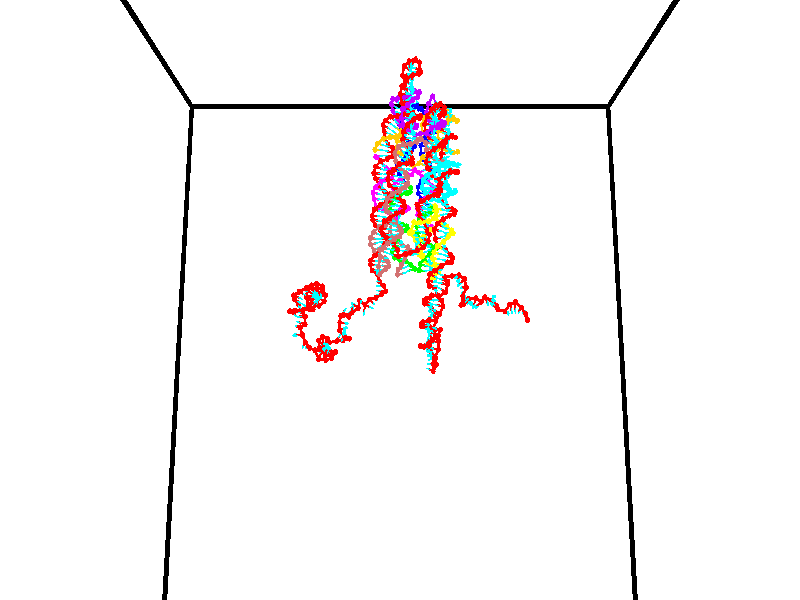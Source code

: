 // switches for output
#declare DRAW_BASES = 1; // possible values are 0, 1; only relevant for DNA ribbons
#declare DRAW_BASES_TYPE = 3; // possible values are 1, 2, 3; only relevant for DNA ribbons
#declare DRAW_FOG = 0; // set to 1 to enable fog

#include "colors.inc"

#include "transforms.inc"
background { rgb <1, 1, 1>}

#default {
   normal{
       ripples 0.25
       frequency 0.20
       turbulence 0.2
       lambda 5
   }
	finish {
		phong 0.1
		phong_size 40.
	}
}

// original window dimensions: 1024x640


// camera settings

camera {
	sky <0, 0.179814, -0.983701>
	up <0, 0.179814, -0.983701>
	right 1.6 * <1, 0, 0>
	location <35, 94.9851, 44.8844>
	look_at <35, 29.7336, 32.9568>
	direction <0, -65.2515, -11.9276>
	angle 67.0682
}


# declare cpy_camera_pos = <35, 94.9851, 44.8844>;
# if (DRAW_FOG = 1)
fog {
	fog_type 2
	up vnormalize(cpy_camera_pos)
	color rgbt<1,1,1,0.3>
	distance 1e-5
	fog_alt 3e-3
	fog_offset 56
}
# end


// LIGHTS

# declare lum = 6;
global_settings {
	ambient_light rgb lum * <0.05, 0.05, 0.05>
	max_trace_level 15
}# declare cpy_direct_light_amount = 0.25;
light_source
{	1000 * <-1, -1.16352, -0.803886>,
	rgb lum * cpy_direct_light_amount
	parallel
}

light_source
{	1000 * <1, 1.16352, 0.803886>,
	rgb lum * cpy_direct_light_amount
	parallel
}

// strand 0

// nucleotide -1

// particle -1
sphere {
	<23.919750, 35.158684, 34.911388> 0.250000
	pigment { color rgbt <1,0,0,0> }
	no_shadow
}
cylinder {
	<24.238064, 34.993454, 35.088520>,  <24.429052, 34.894318, 35.194801>, 0.100000
	pigment { color rgbt <1,0,0,0> }
	no_shadow
}
cylinder {
	<24.238064, 34.993454, 35.088520>,  <23.919750, 35.158684, 34.911388>, 0.100000
	pigment { color rgbt <1,0,0,0> }
	no_shadow
}

// particle -1
sphere {
	<24.238064, 34.993454, 35.088520> 0.100000
	pigment { color rgbt <1,0,0,0> }
	no_shadow
}
sphere {
	0, 1
	scale<0.080000,0.200000,0.300000>
	matrix <0.555958, 0.208421, -0.804656,
		0.240087, 0.886527, 0.395510,
		0.795782, -0.413074, 0.442832,
		24.476799, 34.869534, 35.221371>
	pigment { color rgbt <0,1,1,0> }
	no_shadow
}
cylinder {
	<24.536194, 35.566925, 34.927246>,  <23.919750, 35.158684, 34.911388>, 0.130000
	pigment { color rgbt <1,0,0,0> }
	no_shadow
}

// nucleotide -1

// particle -1
sphere {
	<24.536194, 35.566925, 34.927246> 0.250000
	pigment { color rgbt <1,0,0,0> }
	no_shadow
}
cylinder {
	<24.642195, 35.181465, 34.913712>,  <24.705795, 34.950188, 34.905590>, 0.100000
	pigment { color rgbt <1,0,0,0> }
	no_shadow
}
cylinder {
	<24.642195, 35.181465, 34.913712>,  <24.536194, 35.566925, 34.927246>, 0.100000
	pigment { color rgbt <1,0,0,0> }
	no_shadow
}

// particle -1
sphere {
	<24.642195, 35.181465, 34.913712> 0.100000
	pigment { color rgbt <1,0,0,0> }
	no_shadow
}
sphere {
	0, 1
	scale<0.080000,0.200000,0.300000>
	matrix <0.540679, 0.177556, -0.822277,
		0.798398, 0.199615, 0.568080,
		0.265005, -0.963654, -0.033833,
		24.721697, 34.892368, 34.903561>
	pigment { color rgbt <0,1,1,0> }
	no_shadow
}
cylinder {
	<25.332478, 35.467281, 34.842743>,  <24.536194, 35.566925, 34.927246>, 0.130000
	pigment { color rgbt <1,0,0,0> }
	no_shadow
}

// nucleotide -1

// particle -1
sphere {
	<25.332478, 35.467281, 34.842743> 0.250000
	pigment { color rgbt <1,0,0,0> }
	no_shadow
}
cylinder {
	<25.164631, 35.120014, 34.736752>,  <25.063923, 34.911655, 34.673157>, 0.100000
	pigment { color rgbt <1,0,0,0> }
	no_shadow
}
cylinder {
	<25.164631, 35.120014, 34.736752>,  <25.332478, 35.467281, 34.842743>, 0.100000
	pigment { color rgbt <1,0,0,0> }
	no_shadow
}

// particle -1
sphere {
	<25.164631, 35.120014, 34.736752> 0.100000
	pigment { color rgbt <1,0,0,0> }
	no_shadow
}
sphere {
	0, 1
	scale<0.080000,0.200000,0.300000>
	matrix <0.421408, 0.072231, -0.903990,
		0.803951, -0.490993, 0.335542,
		-0.419617, -0.868163, -0.264979,
		25.038746, 34.859566, 34.657257>
	pigment { color rgbt <0,1,1,0> }
	no_shadow
}
cylinder {
	<25.918110, 34.960476, 34.698483>,  <25.332478, 35.467281, 34.842743>, 0.130000
	pigment { color rgbt <1,0,0,0> }
	no_shadow
}

// nucleotide -1

// particle -1
sphere {
	<25.918110, 34.960476, 34.698483> 0.250000
	pigment { color rgbt <1,0,0,0> }
	no_shadow
}
cylinder {
	<25.574818, 34.908649, 34.499825>,  <25.368843, 34.877556, 34.380630>, 0.100000
	pigment { color rgbt <1,0,0,0> }
	no_shadow
}
cylinder {
	<25.574818, 34.908649, 34.499825>,  <25.918110, 34.960476, 34.698483>, 0.100000
	pigment { color rgbt <1,0,0,0> }
	no_shadow
}

// particle -1
sphere {
	<25.574818, 34.908649, 34.499825> 0.100000
	pigment { color rgbt <1,0,0,0> }
	no_shadow
}
sphere {
	0, 1
	scale<0.080000,0.200000,0.300000>
	matrix <0.477230, 0.154748, -0.865046,
		0.188931, -0.979422, -0.070980,
		-0.858229, -0.129560, -0.496646,
		25.317348, 34.869781, 34.350830>
	pigment { color rgbt <0,1,1,0> }
	no_shadow
}
cylinder {
	<26.121853, 34.230930, 34.580124>,  <25.918110, 34.960476, 34.698483>, 0.130000
	pigment { color rgbt <1,0,0,0> }
	no_shadow
}

// nucleotide -1

// particle -1
sphere {
	<26.121853, 34.230930, 34.580124> 0.250000
	pigment { color rgbt <1,0,0,0> }
	no_shadow
}
cylinder {
	<26.287121, 34.136490, 34.228317>,  <26.386282, 34.079826, 34.017235>, 0.100000
	pigment { color rgbt <1,0,0,0> }
	no_shadow
}
cylinder {
	<26.287121, 34.136490, 34.228317>,  <26.121853, 34.230930, 34.580124>, 0.100000
	pigment { color rgbt <1,0,0,0> }
	no_shadow
}

// particle -1
sphere {
	<26.287121, 34.136490, 34.228317> 0.100000
	pigment { color rgbt <1,0,0,0> }
	no_shadow
}
sphere {
	0, 1
	scale<0.080000,0.200000,0.300000>
	matrix <-0.415984, -0.908086, 0.048351,
		-0.810092, 0.345887, -0.473405,
		0.413169, -0.236098, -0.879517,
		26.411072, 34.065662, 33.964462>
	pigment { color rgbt <0,1,1,0> }
	no_shadow
}
cylinder {
	<25.671387, 34.003178, 34.138695>,  <26.121853, 34.230930, 34.580124>, 0.130000
	pigment { color rgbt <1,0,0,0> }
	no_shadow
}

// nucleotide -1

// particle -1
sphere {
	<25.671387, 34.003178, 34.138695> 0.250000
	pigment { color rgbt <1,0,0,0> }
	no_shadow
}
cylinder {
	<26.024343, 33.856628, 34.020611>,  <26.236118, 33.768700, 33.949760>, 0.100000
	pigment { color rgbt <1,0,0,0> }
	no_shadow
}
cylinder {
	<26.024343, 33.856628, 34.020611>,  <25.671387, 34.003178, 34.138695>, 0.100000
	pigment { color rgbt <1,0,0,0> }
	no_shadow
}

// particle -1
sphere {
	<26.024343, 33.856628, 34.020611> 0.100000
	pigment { color rgbt <1,0,0,0> }
	no_shadow
}
sphere {
	0, 1
	scale<0.080000,0.200000,0.300000>
	matrix <-0.363026, -0.929280, 0.068195,
		-0.299322, 0.046995, -0.952994,
		0.882394, -0.366374, -0.295214,
		26.289062, 33.746716, 33.932045>
	pigment { color rgbt <0,1,1,0> }
	no_shadow
}
cylinder {
	<25.485493, 33.385612, 33.976730>,  <25.671387, 34.003178, 34.138695>, 0.130000
	pigment { color rgbt <1,0,0,0> }
	no_shadow
}

// nucleotide -1

// particle -1
sphere {
	<25.485493, 33.385612, 33.976730> 0.250000
	pigment { color rgbt <1,0,0,0> }
	no_shadow
}
cylinder {
	<25.860306, 33.262112, 33.911434>,  <26.085194, 33.188011, 33.872257>, 0.100000
	pigment { color rgbt <1,0,0,0> }
	no_shadow
}
cylinder {
	<25.860306, 33.262112, 33.911434>,  <25.485493, 33.385612, 33.976730>, 0.100000
	pigment { color rgbt <1,0,0,0> }
	no_shadow
}

// particle -1
sphere {
	<25.860306, 33.262112, 33.911434> 0.100000
	pigment { color rgbt <1,0,0,0> }
	no_shadow
}
sphere {
	0, 1
	scale<0.080000,0.200000,0.300000>
	matrix <-0.271983, -0.938321, 0.213492,
		-0.219085, -0.155651, -0.963211,
		0.937031, -0.308750, -0.163237,
		26.141415, 33.169487, 33.862461>
	pigment { color rgbt <0,1,1,0> }
	no_shadow
}
cylinder {
	<25.317814, 33.875038, 33.437035>,  <25.485493, 33.385612, 33.976730>, 0.130000
	pigment { color rgbt <1,0,0,0> }
	no_shadow
}

// nucleotide -1

// particle -1
sphere {
	<25.317814, 33.875038, 33.437035> 0.250000
	pigment { color rgbt <1,0,0,0> }
	no_shadow
}
cylinder {
	<25.707087, 33.805275, 33.377033>,  <25.940649, 33.763416, 33.341030>, 0.100000
	pigment { color rgbt <1,0,0,0> }
	no_shadow
}
cylinder {
	<25.707087, 33.805275, 33.377033>,  <25.317814, 33.875038, 33.437035>, 0.100000
	pigment { color rgbt <1,0,0,0> }
	no_shadow
}

// particle -1
sphere {
	<25.707087, 33.805275, 33.377033> 0.100000
	pigment { color rgbt <1,0,0,0> }
	no_shadow
}
sphere {
	0, 1
	scale<0.080000,0.200000,0.300000>
	matrix <-0.225507, -0.852113, -0.472282,
		-0.045454, 0.493443, -0.868589,
		0.973181, -0.174406, -0.150007,
		25.999041, 33.752953, 33.332031>
	pigment { color rgbt <0,1,1,0> }
	no_shadow
}
cylinder {
	<25.429815, 33.599300, 32.789333>,  <25.317814, 33.875038, 33.437035>, 0.130000
	pigment { color rgbt <1,0,0,0> }
	no_shadow
}

// nucleotide -1

// particle -1
sphere {
	<25.429815, 33.599300, 32.789333> 0.250000
	pigment { color rgbt <1,0,0,0> }
	no_shadow
}
cylinder {
	<25.742903, 33.472759, 33.003723>,  <25.930756, 33.396835, 33.132359>, 0.100000
	pigment { color rgbt <1,0,0,0> }
	no_shadow
}
cylinder {
	<25.742903, 33.472759, 33.003723>,  <25.429815, 33.599300, 32.789333>, 0.100000
	pigment { color rgbt <1,0,0,0> }
	no_shadow
}

// particle -1
sphere {
	<25.742903, 33.472759, 33.003723> 0.100000
	pigment { color rgbt <1,0,0,0> }
	no_shadow
}
sphere {
	0, 1
	scale<0.080000,0.200000,0.300000>
	matrix <-0.133904, -0.926613, -0.351366,
		0.607798, 0.203252, -0.767639,
		0.782721, -0.316349, 0.535977,
		25.977718, 33.377853, 33.164516>
	pigment { color rgbt <0,1,1,0> }
	no_shadow
}
cylinder {
	<25.785694, 33.299515, 32.309994>,  <25.429815, 33.599300, 32.789333>, 0.130000
	pigment { color rgbt <1,0,0,0> }
	no_shadow
}

// nucleotide -1

// particle -1
sphere {
	<25.785694, 33.299515, 32.309994> 0.250000
	pigment { color rgbt <1,0,0,0> }
	no_shadow
}
cylinder {
	<25.903818, 33.127060, 32.651031>,  <25.974691, 33.023586, 32.855652>, 0.100000
	pigment { color rgbt <1,0,0,0> }
	no_shadow
}
cylinder {
	<25.903818, 33.127060, 32.651031>,  <25.785694, 33.299515, 32.309994>, 0.100000
	pigment { color rgbt <1,0,0,0> }
	no_shadow
}

// particle -1
sphere {
	<25.903818, 33.127060, 32.651031> 0.100000
	pigment { color rgbt <1,0,0,0> }
	no_shadow
}
sphere {
	0, 1
	scale<0.080000,0.200000,0.300000>
	matrix <-0.006615, -0.893291, -0.449431,
		0.955379, 0.127081, -0.266649,
		0.295309, -0.431141, 0.852590,
		25.992411, 32.997719, 32.906807>
	pigment { color rgbt <0,1,1,0> }
	no_shadow
}
cylinder {
	<26.244883, 32.812504, 32.049408>,  <25.785694, 33.299515, 32.309994>, 0.130000
	pigment { color rgbt <1,0,0,0> }
	no_shadow
}

// nucleotide -1

// particle -1
sphere {
	<26.244883, 32.812504, 32.049408> 0.250000
	pigment { color rgbt <1,0,0,0> }
	no_shadow
}
cylinder {
	<26.190723, 32.670666, 32.419476>,  <26.158228, 32.585564, 32.641514>, 0.100000
	pigment { color rgbt <1,0,0,0> }
	no_shadow
}
cylinder {
	<26.190723, 32.670666, 32.419476>,  <26.244883, 32.812504, 32.049408>, 0.100000
	pigment { color rgbt <1,0,0,0> }
	no_shadow
}

// particle -1
sphere {
	<26.190723, 32.670666, 32.419476> 0.100000
	pigment { color rgbt <1,0,0,0> }
	no_shadow
}
sphere {
	0, 1
	scale<0.080000,0.200000,0.300000>
	matrix <-0.069550, -0.928058, -0.365884,
		0.988347, -0.113885, 0.100994,
		-0.135397, -0.354597, 0.925164,
		26.150105, 32.564285, 32.697025>
	pigment { color rgbt <0,1,1,0> }
	no_shadow
}
cylinder {
	<26.765314, 32.289913, 32.193924>,  <26.244883, 32.812504, 32.049408>, 0.130000
	pigment { color rgbt <1,0,0,0> }
	no_shadow
}

// nucleotide -1

// particle -1
sphere {
	<26.765314, 32.289913, 32.193924> 0.250000
	pigment { color rgbt <1,0,0,0> }
	no_shadow
}
cylinder {
	<26.430027, 32.249554, 32.408295>,  <26.228855, 32.225338, 32.536915>, 0.100000
	pigment { color rgbt <1,0,0,0> }
	no_shadow
}
cylinder {
	<26.430027, 32.249554, 32.408295>,  <26.765314, 32.289913, 32.193924>, 0.100000
	pigment { color rgbt <1,0,0,0> }
	no_shadow
}

// particle -1
sphere {
	<26.430027, 32.249554, 32.408295> 0.100000
	pigment { color rgbt <1,0,0,0> }
	no_shadow
}
sphere {
	0, 1
	scale<0.080000,0.200000,0.300000>
	matrix <-0.073249, -0.953000, -0.293983,
		0.540397, -0.285677, 0.791429,
		-0.838216, -0.100896, 0.535923,
		26.178562, 32.219284, 32.569073>
	pigment { color rgbt <0,1,1,0> }
	no_shadow
}
cylinder {
	<26.718786, 31.883459, 32.792561>,  <26.765314, 32.289913, 32.193924>, 0.130000
	pigment { color rgbt <1,0,0,0> }
	no_shadow
}

// nucleotide -1

// particle -1
sphere {
	<26.718786, 31.883459, 32.792561> 0.250000
	pigment { color rgbt <1,0,0,0> }
	no_shadow
}
cylinder {
	<26.345697, 31.850204, 32.652206>,  <26.121845, 31.830252, 32.567993>, 0.100000
	pigment { color rgbt <1,0,0,0> }
	no_shadow
}
cylinder {
	<26.345697, 31.850204, 32.652206>,  <26.718786, 31.883459, 32.792561>, 0.100000
	pigment { color rgbt <1,0,0,0> }
	no_shadow
}

// particle -1
sphere {
	<26.345697, 31.850204, 32.652206> 0.100000
	pigment { color rgbt <1,0,0,0> }
	no_shadow
}
sphere {
	0, 1
	scale<0.080000,0.200000,0.300000>
	matrix <0.115661, -0.990622, -0.072736,
		-0.341547, -0.108426, 0.933590,
		-0.932721, -0.083137, -0.350885,
		26.065882, 31.825264, 32.546940>
	pigment { color rgbt <0,1,1,0> }
	no_shadow
}
cylinder {
	<26.291702, 31.526989, 33.161499>,  <26.718786, 31.883459, 32.792561>, 0.130000
	pigment { color rgbt <1,0,0,0> }
	no_shadow
}

// nucleotide -1

// particle -1
sphere {
	<26.291702, 31.526989, 33.161499> 0.250000
	pigment { color rgbt <1,0,0,0> }
	no_shadow
}
cylinder {
	<26.105726, 31.499136, 32.808460>,  <25.994141, 31.482424, 32.596638>, 0.100000
	pigment { color rgbt <1,0,0,0> }
	no_shadow
}
cylinder {
	<26.105726, 31.499136, 32.808460>,  <26.291702, 31.526989, 33.161499>, 0.100000
	pigment { color rgbt <1,0,0,0> }
	no_shadow
}

// particle -1
sphere {
	<26.105726, 31.499136, 32.808460> 0.100000
	pigment { color rgbt <1,0,0,0> }
	no_shadow
}
sphere {
	0, 1
	scale<0.080000,0.200000,0.300000>
	matrix <-0.050467, -0.993197, 0.104941,
		-0.883904, 0.093334, 0.458262,
		-0.464939, -0.069631, -0.882600,
		25.966246, 31.478247, 32.543678>
	pigment { color rgbt <0,1,1,0> }
	no_shadow
}
cylinder {
	<25.507450, 31.322613, 33.175652>,  <26.291702, 31.526989, 33.161499>, 0.130000
	pigment { color rgbt <1,0,0,0> }
	no_shadow
}

// nucleotide -1

// particle -1
sphere {
	<25.507450, 31.322613, 33.175652> 0.250000
	pigment { color rgbt <1,0,0,0> }
	no_shadow
}
cylinder {
	<25.685572, 31.213169, 32.834629>,  <25.792444, 31.147503, 32.630016>, 0.100000
	pigment { color rgbt <1,0,0,0> }
	no_shadow
}
cylinder {
	<25.685572, 31.213169, 32.834629>,  <25.507450, 31.322613, 33.175652>, 0.100000
	pigment { color rgbt <1,0,0,0> }
	no_shadow
}

// particle -1
sphere {
	<25.685572, 31.213169, 32.834629> 0.100000
	pigment { color rgbt <1,0,0,0> }
	no_shadow
}
sphere {
	0, 1
	scale<0.080000,0.200000,0.300000>
	matrix <-0.291874, -0.944515, 0.150670,
		-0.846472, 0.181744, -0.500454,
		0.445303, -0.273607, -0.852551,
		25.819162, 31.131086, 32.578865>
	pigment { color rgbt <0,1,1,0> }
	no_shadow
}
cylinder {
	<25.414694, 32.120670, 33.255936>,  <25.507450, 31.322613, 33.175652>, 0.130000
	pigment { color rgbt <1,0,0,0> }
	no_shadow
}

// nucleotide -1

// particle -1
sphere {
	<25.414694, 32.120670, 33.255936> 0.250000
	pigment { color rgbt <1,0,0,0> }
	no_shadow
}
cylinder {
	<25.788771, 32.098747, 33.115986>,  <26.013216, 32.085594, 33.032017>, 0.100000
	pigment { color rgbt <1,0,0,0> }
	no_shadow
}
cylinder {
	<25.788771, 32.098747, 33.115986>,  <25.414694, 32.120670, 33.255936>, 0.100000
	pigment { color rgbt <1,0,0,0> }
	no_shadow
}

// particle -1
sphere {
	<25.788771, 32.098747, 33.115986> 0.100000
	pigment { color rgbt <1,0,0,0> }
	no_shadow
}
sphere {
	0, 1
	scale<0.080000,0.200000,0.300000>
	matrix <0.250353, 0.801073, 0.543695,
		0.250478, -0.596052, 0.762878,
		0.935192, -0.054805, -0.349874,
		26.069328, 32.082306, 33.011024>
	pigment { color rgbt <0,1,1,0> }
	no_shadow
}
cylinder {
	<26.044849, 32.023331, 33.819088>,  <25.414694, 32.120670, 33.255936>, 0.130000
	pigment { color rgbt <1,0,0,0> }
	no_shadow
}

// nucleotide -1

// particle -1
sphere {
	<26.044849, 32.023331, 33.819088> 0.250000
	pigment { color rgbt <1,0,0,0> }
	no_shadow
}
cylinder {
	<26.117319, 32.216251, 33.476261>,  <26.160801, 32.332005, 33.270565>, 0.100000
	pigment { color rgbt <1,0,0,0> }
	no_shadow
}
cylinder {
	<26.117319, 32.216251, 33.476261>,  <26.044849, 32.023331, 33.819088>, 0.100000
	pigment { color rgbt <1,0,0,0> }
	no_shadow
}

// particle -1
sphere {
	<26.117319, 32.216251, 33.476261> 0.100000
	pigment { color rgbt <1,0,0,0> }
	no_shadow
}
sphere {
	0, 1
	scale<0.080000,0.200000,0.300000>
	matrix <-0.025912, 0.873528, 0.486084,
		0.983110, -0.065857, 0.170757,
		0.181173, 0.482298, -0.857067,
		26.171671, 32.360939, 33.219139>
	pigment { color rgbt <0,1,1,0> }
	no_shadow
}
cylinder {
	<26.510599, 32.557751, 33.996620>,  <26.044849, 32.023331, 33.819088>, 0.130000
	pigment { color rgbt <1,0,0,0> }
	no_shadow
}

// nucleotide -1

// particle -1
sphere {
	<26.510599, 32.557751, 33.996620> 0.250000
	pigment { color rgbt <1,0,0,0> }
	no_shadow
}
cylinder {
	<26.372303, 32.686569, 33.644085>,  <26.289326, 32.763859, 33.432564>, 0.100000
	pigment { color rgbt <1,0,0,0> }
	no_shadow
}
cylinder {
	<26.372303, 32.686569, 33.644085>,  <26.510599, 32.557751, 33.996620>, 0.100000
	pigment { color rgbt <1,0,0,0> }
	no_shadow
}

// particle -1
sphere {
	<26.372303, 32.686569, 33.644085> 0.100000
	pigment { color rgbt <1,0,0,0> }
	no_shadow
}
sphere {
	0, 1
	scale<0.080000,0.200000,0.300000>
	matrix <0.178663, 0.944670, 0.275098,
		0.921164, -0.062349, -0.384147,
		-0.345740, 0.322043, -0.881335,
		26.268581, 32.783184, 33.379684>
	pigment { color rgbt <0,1,1,0> }
	no_shadow
}
cylinder {
	<27.088297, 32.957962, 33.669289>,  <26.510599, 32.557751, 33.996620>, 0.130000
	pigment { color rgbt <1,0,0,0> }
	no_shadow
}

// nucleotide -1

// particle -1
sphere {
	<27.088297, 32.957962, 33.669289> 0.250000
	pigment { color rgbt <1,0,0,0> }
	no_shadow
}
cylinder {
	<26.751219, 33.084167, 33.494789>,  <26.548971, 33.159889, 33.390087>, 0.100000
	pigment { color rgbt <1,0,0,0> }
	no_shadow
}
cylinder {
	<26.751219, 33.084167, 33.494789>,  <27.088297, 32.957962, 33.669289>, 0.100000
	pigment { color rgbt <1,0,0,0> }
	no_shadow
}

// particle -1
sphere {
	<26.751219, 33.084167, 33.494789> 0.100000
	pigment { color rgbt <1,0,0,0> }
	no_shadow
}
sphere {
	0, 1
	scale<0.080000,0.200000,0.300000>
	matrix <0.292582, 0.948572, 0.120859,
		0.451948, -0.025792, -0.891671,
		-0.842697, 0.315509, -0.436251,
		26.498409, 33.178822, 33.363914>
	pigment { color rgbt <0,1,1,0> }
	no_shadow
}
cylinder {
	<27.304617, 33.523518, 33.244991>,  <27.088297, 32.957962, 33.669289>, 0.130000
	pigment { color rgbt <1,0,0,0> }
	no_shadow
}

// nucleotide -1

// particle -1
sphere {
	<27.304617, 33.523518, 33.244991> 0.250000
	pigment { color rgbt <1,0,0,0> }
	no_shadow
}
cylinder {
	<26.908583, 33.570000, 33.276566>,  <26.670963, 33.597889, 33.295509>, 0.100000
	pigment { color rgbt <1,0,0,0> }
	no_shadow
}
cylinder {
	<26.908583, 33.570000, 33.276566>,  <27.304617, 33.523518, 33.244991>, 0.100000
	pigment { color rgbt <1,0,0,0> }
	no_shadow
}

// particle -1
sphere {
	<26.908583, 33.570000, 33.276566> 0.100000
	pigment { color rgbt <1,0,0,0> }
	no_shadow
}
sphere {
	0, 1
	scale<0.080000,0.200000,0.300000>
	matrix <0.125272, 0.984613, 0.121837,
		-0.063563, 0.130517, -0.989406,
		-0.990084, 0.116201, 0.078935,
		26.611557, 33.604858, 33.300247>
	pigment { color rgbt <0,1,1,0> }
	no_shadow
}
cylinder {
	<27.005529, 34.043510, 32.766544>,  <27.304617, 33.523518, 33.244991>, 0.130000
	pigment { color rgbt <1,0,0,0> }
	no_shadow
}

// nucleotide -1

// particle -1
sphere {
	<27.005529, 34.043510, 32.766544> 0.250000
	pigment { color rgbt <1,0,0,0> }
	no_shadow
}
cylinder {
	<26.806570, 34.014511, 33.112339>,  <26.687195, 33.997112, 33.319817>, 0.100000
	pigment { color rgbt <1,0,0,0> }
	no_shadow
}
cylinder {
	<26.806570, 34.014511, 33.112339>,  <27.005529, 34.043510, 32.766544>, 0.100000
	pigment { color rgbt <1,0,0,0> }
	no_shadow
}

// particle -1
sphere {
	<26.806570, 34.014511, 33.112339> 0.100000
	pigment { color rgbt <1,0,0,0> }
	no_shadow
}
sphere {
	0, 1
	scale<0.080000,0.200000,0.300000>
	matrix <0.117387, 0.981713, 0.149868,
		-0.859545, 0.176023, -0.479791,
		-0.497397, -0.072497, 0.864489,
		26.657351, 33.992764, 33.371685>
	pigment { color rgbt <0,1,1,0> }
	no_shadow
}
cylinder {
	<26.534653, 34.592098, 32.862049>,  <27.005529, 34.043510, 32.766544>, 0.130000
	pigment { color rgbt <1,0,0,0> }
	no_shadow
}

// nucleotide -1

// particle -1
sphere {
	<26.534653, 34.592098, 32.862049> 0.250000
	pigment { color rgbt <1,0,0,0> }
	no_shadow
}
cylinder {
	<26.702246, 34.458874, 33.199932>,  <26.802801, 34.378941, 33.402660>, 0.100000
	pigment { color rgbt <1,0,0,0> }
	no_shadow
}
cylinder {
	<26.702246, 34.458874, 33.199932>,  <26.534653, 34.592098, 32.862049>, 0.100000
	pigment { color rgbt <1,0,0,0> }
	no_shadow
}

// particle -1
sphere {
	<26.702246, 34.458874, 33.199932> 0.100000
	pigment { color rgbt <1,0,0,0> }
	no_shadow
}
sphere {
	0, 1
	scale<0.080000,0.200000,0.300000>
	matrix <0.338672, 0.920486, 0.194955,
		-0.842469, 0.204394, 0.498467,
		0.418984, -0.333060, 0.844703,
		26.827940, 34.358955, 33.453342>
	pigment { color rgbt <0,1,1,0> }
	no_shadow
}
cylinder {
	<26.106253, 35.105728, 32.882061>,  <26.534653, 34.592098, 32.862049>, 0.130000
	pigment { color rgbt <1,0,0,0> }
	no_shadow
}

// nucleotide -1

// particle -1
sphere {
	<26.106253, 35.105728, 32.882061> 0.250000
	pigment { color rgbt <1,0,0,0> }
	no_shadow
}
cylinder {
	<25.786001, 34.900463, 32.758350>,  <25.593851, 34.777302, 32.684124>, 0.100000
	pigment { color rgbt <1,0,0,0> }
	no_shadow
}
cylinder {
	<25.786001, 34.900463, 32.758350>,  <26.106253, 35.105728, 32.882061>, 0.100000
	pigment { color rgbt <1,0,0,0> }
	no_shadow
}

// particle -1
sphere {
	<25.786001, 34.900463, 32.758350> 0.100000
	pigment { color rgbt <1,0,0,0> }
	no_shadow
}
sphere {
	0, 1
	scale<0.080000,0.200000,0.300000>
	matrix <-0.368000, 0.013807, 0.929723,
		-0.472832, 0.858178, -0.199899,
		-0.800628, -0.513166, -0.309281,
		25.545813, 34.746513, 32.665565>
	pigment { color rgbt <0,1,1,0> }
	no_shadow
}
cylinder {
	<25.618580, 35.587246, 33.020927>,  <26.106253, 35.105728, 32.882061>, 0.130000
	pigment { color rgbt <1,0,0,0> }
	no_shadow
}

// nucleotide -1

// particle -1
sphere {
	<25.618580, 35.587246, 33.020927> 0.250000
	pigment { color rgbt <1,0,0,0> }
	no_shadow
}
cylinder {
	<25.525383, 35.199238, 33.048550>,  <25.469465, 34.966431, 33.065125>, 0.100000
	pigment { color rgbt <1,0,0,0> }
	no_shadow
}
cylinder {
	<25.525383, 35.199238, 33.048550>,  <25.618580, 35.587246, 33.020927>, 0.100000
	pigment { color rgbt <1,0,0,0> }
	no_shadow
}

// particle -1
sphere {
	<25.525383, 35.199238, 33.048550> 0.100000
	pigment { color rgbt <1,0,0,0> }
	no_shadow
}
sphere {
	0, 1
	scale<0.080000,0.200000,0.300000>
	matrix <-0.395919, 0.159477, 0.904331,
		-0.888236, 0.183361, -0.421208,
		-0.232992, -0.970024, 0.069057,
		25.455486, 34.908230, 33.069267>
	pigment { color rgbt <0,1,1,0> }
	no_shadow
}
cylinder {
	<24.885799, 35.541546, 33.312794>,  <25.618580, 35.587246, 33.020927>, 0.130000
	pigment { color rgbt <1,0,0,0> }
	no_shadow
}

// nucleotide -1

// particle -1
sphere {
	<24.885799, 35.541546, 33.312794> 0.250000
	pigment { color rgbt <1,0,0,0> }
	no_shadow
}
cylinder {
	<25.090267, 35.201710, 33.364796>,  <25.212948, 34.997807, 33.395996>, 0.100000
	pigment { color rgbt <1,0,0,0> }
	no_shadow
}
cylinder {
	<25.090267, 35.201710, 33.364796>,  <24.885799, 35.541546, 33.312794>, 0.100000
	pigment { color rgbt <1,0,0,0> }
	no_shadow
}

// particle -1
sphere {
	<25.090267, 35.201710, 33.364796> 0.100000
	pigment { color rgbt <1,0,0,0> }
	no_shadow
}
sphere {
	0, 1
	scale<0.080000,0.200000,0.300000>
	matrix <-0.397519, -0.099591, 0.912173,
		-0.762025, -0.517957, -0.388636,
		0.511171, -0.849589, 0.130007,
		25.243618, 34.946835, 33.403797>
	pigment { color rgbt <0,1,1,0> }
	no_shadow
}
cylinder {
	<24.267019, 35.125832, 33.553162>,  <24.885799, 35.541546, 33.312794>, 0.130000
	pigment { color rgbt <1,0,0,0> }
	no_shadow
}

// nucleotide -1

// particle -1
sphere {
	<24.267019, 35.125832, 33.553162> 0.250000
	pigment { color rgbt <1,0,0,0> }
	no_shadow
}
cylinder {
	<24.615015, 34.958332, 33.657291>,  <24.823812, 34.857834, 33.719769>, 0.100000
	pigment { color rgbt <1,0,0,0> }
	no_shadow
}
cylinder {
	<24.615015, 34.958332, 33.657291>,  <24.267019, 35.125832, 33.553162>, 0.100000
	pigment { color rgbt <1,0,0,0> }
	no_shadow
}

// particle -1
sphere {
	<24.615015, 34.958332, 33.657291> 0.100000
	pigment { color rgbt <1,0,0,0> }
	no_shadow
}
sphere {
	0, 1
	scale<0.080000,0.200000,0.300000>
	matrix <-0.408685, -0.317026, 0.855845,
		-0.275850, -0.850969, -0.446944,
		0.869990, -0.418744, 0.260327,
		24.876011, 34.832706, 33.735390>
	pigment { color rgbt <0,1,1,0> }
	no_shadow
}
cylinder {
	<24.200838, 34.428497, 33.739582>,  <24.267019, 35.125832, 33.553162>, 0.130000
	pigment { color rgbt <1,0,0,0> }
	no_shadow
}

// nucleotide -1

// particle -1
sphere {
	<24.200838, 34.428497, 33.739582> 0.250000
	pigment { color rgbt <1,0,0,0> }
	no_shadow
}
cylinder {
	<24.533575, 34.555435, 33.921715>,  <24.733217, 34.631599, 34.030994>, 0.100000
	pigment { color rgbt <1,0,0,0> }
	no_shadow
}
cylinder {
	<24.533575, 34.555435, 33.921715>,  <24.200838, 34.428497, 33.739582>, 0.100000
	pigment { color rgbt <1,0,0,0> }
	no_shadow
}

// particle -1
sphere {
	<24.533575, 34.555435, 33.921715> 0.100000
	pigment { color rgbt <1,0,0,0> }
	no_shadow
}
sphere {
	0, 1
	scale<0.080000,0.200000,0.300000>
	matrix <-0.317812, -0.400227, 0.859543,
		0.455010, -0.859715, -0.232069,
		0.831842, 0.317347, 0.455335,
		24.783127, 34.650639, 34.058315>
	pigment { color rgbt <0,1,1,0> }
	no_shadow
}
cylinder {
	<24.547096, 33.813900, 34.055420>,  <24.200838, 34.428497, 33.739582>, 0.130000
	pigment { color rgbt <1,0,0,0> }
	no_shadow
}

// nucleotide -1

// particle -1
sphere {
	<24.547096, 33.813900, 34.055420> 0.250000
	pigment { color rgbt <1,0,0,0> }
	no_shadow
}
cylinder {
	<24.665876, 34.145576, 34.244850>,  <24.737144, 34.344582, 34.358509>, 0.100000
	pigment { color rgbt <1,0,0,0> }
	no_shadow
}
cylinder {
	<24.665876, 34.145576, 34.244850>,  <24.547096, 33.813900, 34.055420>, 0.100000
	pigment { color rgbt <1,0,0,0> }
	no_shadow
}

// particle -1
sphere {
	<24.665876, 34.145576, 34.244850> 0.100000
	pigment { color rgbt <1,0,0,0> }
	no_shadow
}
sphere {
	0, 1
	scale<0.080000,0.200000,0.300000>
	matrix <-0.298206, -0.390610, 0.870917,
		0.907135, -0.399841, 0.131276,
		0.296951, 0.829187, 0.473571,
		24.754961, 34.394333, 34.386921>
	pigment { color rgbt <0,1,1,0> }
	no_shadow
}
cylinder {
	<24.820377, 33.647255, 34.636494>,  <24.547096, 33.813900, 34.055420>, 0.130000
	pigment { color rgbt <1,0,0,0> }
	no_shadow
}

// nucleotide -1

// particle -1
sphere {
	<24.820377, 33.647255, 34.636494> 0.250000
	pigment { color rgbt <1,0,0,0> }
	no_shadow
}
cylinder {
	<24.779024, 34.031281, 34.740486>,  <24.754213, 34.261696, 34.802883>, 0.100000
	pigment { color rgbt <1,0,0,0> }
	no_shadow
}
cylinder {
	<24.779024, 34.031281, 34.740486>,  <24.820377, 33.647255, 34.636494>, 0.100000
	pigment { color rgbt <1,0,0,0> }
	no_shadow
}

// particle -1
sphere {
	<24.779024, 34.031281, 34.740486> 0.100000
	pigment { color rgbt <1,0,0,0> }
	no_shadow
}
sphere {
	0, 1
	scale<0.080000,0.200000,0.300000>
	matrix <-0.009923, -0.262368, 0.964917,
		0.994592, 0.097175, 0.036651,
		-0.103382, 0.960062, 0.259985,
		24.748009, 34.319298, 34.818481>
	pigment { color rgbt <0,1,1,0> }
	no_shadow
}
cylinder {
	<25.275808, 33.777206, 35.145489>,  <24.820377, 33.647255, 34.636494>, 0.130000
	pigment { color rgbt <1,0,0,0> }
	no_shadow
}

// nucleotide -1

// particle -1
sphere {
	<25.275808, 33.777206, 35.145489> 0.250000
	pigment { color rgbt <1,0,0,0> }
	no_shadow
}
cylinder {
	<24.946198, 34.001884, 35.175102>,  <24.748430, 34.136692, 35.192871>, 0.100000
	pigment { color rgbt <1,0,0,0> }
	no_shadow
}
cylinder {
	<24.946198, 34.001884, 35.175102>,  <25.275808, 33.777206, 35.145489>, 0.100000
	pigment { color rgbt <1,0,0,0> }
	no_shadow
}

// particle -1
sphere {
	<24.946198, 34.001884, 35.175102> 0.100000
	pigment { color rgbt <1,0,0,0> }
	no_shadow
}
sphere {
	0, 1
	scale<0.080000,0.200000,0.300000>
	matrix <-0.125186, -0.307968, 0.943124,
		0.552546, 0.767892, 0.324090,
		-0.824028, 0.561691, 0.074037,
		24.698990, 34.170391, 35.197311>
	pigment { color rgbt <0,1,1,0> }
	no_shadow
}
cylinder {
	<25.334620, 34.146152, 35.857990>,  <25.275808, 33.777206, 35.145489>, 0.130000
	pigment { color rgbt <1,0,0,0> }
	no_shadow
}

// nucleotide -1

// particle -1
sphere {
	<25.334620, 34.146152, 35.857990> 0.250000
	pigment { color rgbt <1,0,0,0> }
	no_shadow
}
cylinder {
	<24.948126, 34.152992, 35.755154>,  <24.716228, 34.157097, 35.693451>, 0.100000
	pigment { color rgbt <1,0,0,0> }
	no_shadow
}
cylinder {
	<24.948126, 34.152992, 35.755154>,  <25.334620, 34.146152, 35.857990>, 0.100000
	pigment { color rgbt <1,0,0,0> }
	no_shadow
}

// particle -1
sphere {
	<24.948126, 34.152992, 35.755154> 0.100000
	pigment { color rgbt <1,0,0,0> }
	no_shadow
}
sphere {
	0, 1
	scale<0.080000,0.200000,0.300000>
	matrix <-0.257165, -0.002265, 0.966365,
		0.015945, 0.999851, 0.006587,
		-0.966236, 0.017103, -0.257091,
		24.658255, 34.158123, 35.678028>
	pigment { color rgbt <0,1,1,0> }
	no_shadow
}
cylinder {
	<24.950716, 34.770977, 36.211414>,  <25.334620, 34.146152, 35.857990>, 0.130000
	pigment { color rgbt <1,0,0,0> }
	no_shadow
}

// nucleotide -1

// particle -1
sphere {
	<24.950716, 34.770977, 36.211414> 0.250000
	pigment { color rgbt <1,0,0,0> }
	no_shadow
}
cylinder {
	<24.689238, 34.480396, 36.126610>,  <24.532351, 34.306049, 36.075726>, 0.100000
	pigment { color rgbt <1,0,0,0> }
	no_shadow
}
cylinder {
	<24.689238, 34.480396, 36.126610>,  <24.950716, 34.770977, 36.211414>, 0.100000
	pigment { color rgbt <1,0,0,0> }
	no_shadow
}

// particle -1
sphere {
	<24.689238, 34.480396, 36.126610> 0.100000
	pigment { color rgbt <1,0,0,0> }
	no_shadow
}
sphere {
	0, 1
	scale<0.080000,0.200000,0.300000>
	matrix <-0.258683, -0.048781, 0.964730,
		-0.711173, 0.685483, -0.156033,
		-0.653695, -0.726452, -0.212015,
		24.493130, 34.262459, 36.063004>
	pigment { color rgbt <0,1,1,0> }
	no_shadow
}
cylinder {
	<25.095404, 34.266739, 36.767937>,  <24.950716, 34.770977, 36.211414>, 0.130000
	pigment { color rgbt <1,0,0,0> }
	no_shadow
}

// nucleotide -1

// particle -1
sphere {
	<25.095404, 34.266739, 36.767937> 0.250000
	pigment { color rgbt <1,0,0,0> }
	no_shadow
}
cylinder {
	<24.719177, 34.396805, 36.807137>,  <24.493443, 34.474846, 36.830658>, 0.100000
	pigment { color rgbt <1,0,0,0> }
	no_shadow
}
cylinder {
	<24.719177, 34.396805, 36.807137>,  <25.095404, 34.266739, 36.767937>, 0.100000
	pigment { color rgbt <1,0,0,0> }
	no_shadow
}

// particle -1
sphere {
	<24.719177, 34.396805, 36.807137> 0.100000
	pigment { color rgbt <1,0,0,0> }
	no_shadow
}
sphere {
	0, 1
	scale<0.080000,0.200000,0.300000>
	matrix <-0.208315, -0.780285, 0.589711,
		0.268223, 0.534247, 0.801646,
		-0.940564, 0.325169, 0.097999,
		24.437008, 34.494354, 36.836536>
	pigment { color rgbt <0,1,1,0> }
	no_shadow
}
cylinder {
	<25.383265, 33.847584, 37.378899>,  <25.095404, 34.266739, 36.767937>, 0.130000
	pigment { color rgbt <1,0,0,0> }
	no_shadow
}

// nucleotide -1

// particle -1
sphere {
	<25.383265, 33.847584, 37.378899> 0.250000
	pigment { color rgbt <1,0,0,0> }
	no_shadow
}
cylinder {
	<25.198816, 33.517704, 37.509892>,  <25.088148, 33.319778, 37.588486>, 0.100000
	pigment { color rgbt <1,0,0,0> }
	no_shadow
}
cylinder {
	<25.198816, 33.517704, 37.509892>,  <25.383265, 33.847584, 37.378899>, 0.100000
	pigment { color rgbt <1,0,0,0> }
	no_shadow
}

// particle -1
sphere {
	<25.198816, 33.517704, 37.509892> 0.100000
	pigment { color rgbt <1,0,0,0> }
	no_shadow
}
sphere {
	0, 1
	scale<0.080000,0.200000,0.300000>
	matrix <0.886193, -0.446763, 0.122740,
		0.045083, 0.346809, 0.936852,
		-0.461118, -0.824697, 0.327481,
		25.060480, 33.270294, 37.608135>
	pigment { color rgbt <0,1,1,0> }
	no_shadow
}
cylinder {
	<25.780069, 33.564415, 37.819286>,  <25.383265, 33.847584, 37.378899>, 0.130000
	pigment { color rgbt <1,0,0,0> }
	no_shadow
}

// nucleotide -1

// particle -1
sphere {
	<25.780069, 33.564415, 37.819286> 0.250000
	pigment { color rgbt <1,0,0,0> }
	no_shadow
}
cylinder {
	<25.547750, 33.248940, 37.738640>,  <25.408360, 33.059654, 37.690254>, 0.100000
	pigment { color rgbt <1,0,0,0> }
	no_shadow
}
cylinder {
	<25.547750, 33.248940, 37.738640>,  <25.780069, 33.564415, 37.819286>, 0.100000
	pigment { color rgbt <1,0,0,0> }
	no_shadow
}

// particle -1
sphere {
	<25.547750, 33.248940, 37.738640> 0.100000
	pigment { color rgbt <1,0,0,0> }
	no_shadow
}
sphere {
	0, 1
	scale<0.080000,0.200000,0.300000>
	matrix <0.794326, -0.603256, 0.071612,
		-0.178103, -0.118554, 0.976844,
		-0.580797, -0.788687, -0.201612,
		25.373512, 33.012333, 37.678158>
	pigment { color rgbt <0,1,1,0> }
	no_shadow
}
cylinder {
	<26.250566, 33.022858, 37.950344>,  <25.780069, 33.564415, 37.819286>, 0.130000
	pigment { color rgbt <1,0,0,0> }
	no_shadow
}

// nucleotide -1

// particle -1
sphere {
	<26.250566, 33.022858, 37.950344> 0.250000
	pigment { color rgbt <1,0,0,0> }
	no_shadow
}
cylinder {
	<26.531881, 32.739670, 37.976154>,  <26.700670, 32.569756, 37.991642>, 0.100000
	pigment { color rgbt <1,0,0,0> }
	no_shadow
}
cylinder {
	<26.531881, 32.739670, 37.976154>,  <26.250566, 33.022858, 37.950344>, 0.100000
	pigment { color rgbt <1,0,0,0> }
	no_shadow
}

// particle -1
sphere {
	<26.531881, 32.739670, 37.976154> 0.100000
	pigment { color rgbt <1,0,0,0> }
	no_shadow
}
sphere {
	0, 1
	scale<0.080000,0.200000,0.300000>
	matrix <0.710610, 0.702714, -0.035029,
		-0.020546, 0.070490, 0.997301,
		0.703286, -0.707972, 0.064528,
		26.742867, 32.527279, 37.995514>
	pigment { color rgbt <0,1,1,0> }
	no_shadow
}
cylinder {
	<26.622524, 32.885654, 38.714233>,  <26.250566, 33.022858, 37.950344>, 0.130000
	pigment { color rgbt <1,0,0,0> }
	no_shadow
}

// nucleotide -1

// particle -1
sphere {
	<26.622524, 32.885654, 38.714233> 0.250000
	pigment { color rgbt <1,0,0,0> }
	no_shadow
}
cylinder {
	<26.774849, 32.841537, 38.347012>,  <26.866243, 32.815067, 38.126678>, 0.100000
	pigment { color rgbt <1,0,0,0> }
	no_shadow
}
cylinder {
	<26.774849, 32.841537, 38.347012>,  <26.622524, 32.885654, 38.714233>, 0.100000
	pigment { color rgbt <1,0,0,0> }
	no_shadow
}

// particle -1
sphere {
	<26.774849, 32.841537, 38.347012> 0.100000
	pigment { color rgbt <1,0,0,0> }
	no_shadow
}
sphere {
	0, 1
	scale<0.080000,0.200000,0.300000>
	matrix <0.534543, 0.836399, 0.121247,
		0.754484, -0.536910, 0.377466,
		0.380811, -0.110293, -0.918052,
		26.889091, 32.808449, 38.071594>
	pigment { color rgbt <0,1,1,0> }
	no_shadow
}
cylinder {
	<27.346863, 32.943134, 38.770142>,  <26.622524, 32.885654, 38.714233>, 0.130000
	pigment { color rgbt <1,0,0,0> }
	no_shadow
}

// nucleotide -1

// particle -1
sphere {
	<27.346863, 32.943134, 38.770142> 0.250000
	pigment { color rgbt <1,0,0,0> }
	no_shadow
}
cylinder {
	<27.270161, 33.011326, 38.383533>,  <27.224138, 33.052242, 38.151569>, 0.100000
	pigment { color rgbt <1,0,0,0> }
	no_shadow
}
cylinder {
	<27.270161, 33.011326, 38.383533>,  <27.346863, 32.943134, 38.770142>, 0.100000
	pigment { color rgbt <1,0,0,0> }
	no_shadow
}

// particle -1
sphere {
	<27.270161, 33.011326, 38.383533> 0.100000
	pigment { color rgbt <1,0,0,0> }
	no_shadow
}
sphere {
	0, 1
	scale<0.080000,0.200000,0.300000>
	matrix <0.642283, 0.766428, 0.007759,
		0.742092, -0.619294, -0.256464,
		-0.191756, 0.170480, -0.966523,
		27.212633, 33.062469, 38.093578>
	pigment { color rgbt <0,1,1,0> }
	no_shadow
}
cylinder {
	<27.974560, 33.218269, 38.647823>,  <27.346863, 32.943134, 38.770142>, 0.130000
	pigment { color rgbt <1,0,0,0> }
	no_shadow
}

// nucleotide -1

// particle -1
sphere {
	<27.974560, 33.218269, 38.647823> 0.250000
	pigment { color rgbt <1,0,0,0> }
	no_shadow
}
cylinder {
	<27.752737, 33.331139, 38.334686>,  <27.619644, 33.398861, 38.146805>, 0.100000
	pigment { color rgbt <1,0,0,0> }
	no_shadow
}
cylinder {
	<27.752737, 33.331139, 38.334686>,  <27.974560, 33.218269, 38.647823>, 0.100000
	pigment { color rgbt <1,0,0,0> }
	no_shadow
}

// particle -1
sphere {
	<27.752737, 33.331139, 38.334686> 0.100000
	pigment { color rgbt <1,0,0,0> }
	no_shadow
}
sphere {
	0, 1
	scale<0.080000,0.200000,0.300000>
	matrix <0.485590, 0.873704, -0.029065,
		0.675773, -0.396260, -0.621538,
		-0.554557, 0.282171, -0.782845,
		27.586370, 33.415791, 38.099834>
	pigment { color rgbt <0,1,1,0> }
	no_shadow
}
cylinder {
	<28.397278, 33.422031, 38.152176>,  <27.974560, 33.218269, 38.647823>, 0.130000
	pigment { color rgbt <1,0,0,0> }
	no_shadow
}

// nucleotide -1

// particle -1
sphere {
	<28.397278, 33.422031, 38.152176> 0.250000
	pigment { color rgbt <1,0,0,0> }
	no_shadow
}
cylinder {
	<28.049097, 33.594059, 38.056385>,  <27.840189, 33.697277, 37.998909>, 0.100000
	pigment { color rgbt <1,0,0,0> }
	no_shadow
}
cylinder {
	<28.049097, 33.594059, 38.056385>,  <28.397278, 33.422031, 38.152176>, 0.100000
	pigment { color rgbt <1,0,0,0> }
	no_shadow
}

// particle -1
sphere {
	<28.049097, 33.594059, 38.056385> 0.100000
	pigment { color rgbt <1,0,0,0> }
	no_shadow
}
sphere {
	0, 1
	scale<0.080000,0.200000,0.300000>
	matrix <0.474645, 0.862245, -0.176763,
		0.130468, -0.267531, -0.954676,
		-0.870454, 0.430070, -0.239477,
		27.787960, 33.723080, 37.984543>
	pigment { color rgbt <0,1,1,0> }
	no_shadow
}
cylinder {
	<28.114536, 34.069695, 38.475468>,  <28.397278, 33.422031, 38.152176>, 0.130000
	pigment { color rgbt <1,0,0,0> }
	no_shadow
}

// nucleotide -1

// particle -1
sphere {
	<28.114536, 34.069695, 38.475468> 0.250000
	pigment { color rgbt <1,0,0,0> }
	no_shadow
}
cylinder {
	<27.967857, 34.303627, 38.186054>,  <27.879850, 34.443985, 38.012405>, 0.100000
	pigment { color rgbt <1,0,0,0> }
	no_shadow
}
cylinder {
	<27.967857, 34.303627, 38.186054>,  <28.114536, 34.069695, 38.475468>, 0.100000
	pigment { color rgbt <1,0,0,0> }
	no_shadow
}

// particle -1
sphere {
	<27.967857, 34.303627, 38.186054> 0.100000
	pigment { color rgbt <1,0,0,0> }
	no_shadow
}
sphere {
	0, 1
	scale<0.080000,0.200000,0.300000>
	matrix <-0.437384, -0.794776, -0.420744,
		-0.821115, 0.162179, 0.547236,
		-0.366694, 0.584832, -0.723538,
		27.857849, 34.479076, 37.968994>
	pigment { color rgbt <0,1,1,0> }
	no_shadow
}
cylinder {
	<27.434832, 34.174629, 38.520370>,  <28.114536, 34.069695, 38.475468>, 0.130000
	pigment { color rgbt <1,0,0,0> }
	no_shadow
}

// nucleotide -1

// particle -1
sphere {
	<27.434832, 34.174629, 38.520370> 0.250000
	pigment { color rgbt <1,0,0,0> }
	no_shadow
}
cylinder {
	<27.552456, 34.166992, 38.138130>,  <27.623030, 34.162411, 37.908787>, 0.100000
	pigment { color rgbt <1,0,0,0> }
	no_shadow
}
cylinder {
	<27.552456, 34.166992, 38.138130>,  <27.434832, 34.174629, 38.520370>, 0.100000
	pigment { color rgbt <1,0,0,0> }
	no_shadow
}

// particle -1
sphere {
	<27.552456, 34.166992, 38.138130> 0.100000
	pigment { color rgbt <1,0,0,0> }
	no_shadow
}
sphere {
	0, 1
	scale<0.080000,0.200000,0.300000>
	matrix <-0.557145, -0.815793, -0.155147,
		-0.776607, 0.578029, -0.250529,
		0.294059, -0.019092, -0.955597,
		27.640673, 34.161266, 37.851452>
	pigment { color rgbt <0,1,1,0> }
	no_shadow
}
cylinder {
	<26.855761, 34.247051, 37.875553>,  <27.434832, 34.174629, 38.520370>, 0.130000
	pigment { color rgbt <1,0,0,0> }
	no_shadow
}

// nucleotide -1

// particle -1
sphere {
	<26.855761, 34.247051, 37.875553> 0.250000
	pigment { color rgbt <1,0,0,0> }
	no_shadow
}
cylinder {
	<27.176369, 34.060005, 37.726475>,  <27.368734, 33.947777, 37.637028>, 0.100000
	pigment { color rgbt <1,0,0,0> }
	no_shadow
}
cylinder {
	<27.176369, 34.060005, 37.726475>,  <26.855761, 34.247051, 37.875553>, 0.100000
	pigment { color rgbt <1,0,0,0> }
	no_shadow
}

// particle -1
sphere {
	<27.176369, 34.060005, 37.726475> 0.100000
	pigment { color rgbt <1,0,0,0> }
	no_shadow
}
sphere {
	0, 1
	scale<0.080000,0.200000,0.300000>
	matrix <-0.548992, -0.822495, -0.148695,
		-0.237009, 0.323789, -0.915963,
		0.801521, -0.467614, -0.372696,
		27.416824, 33.919720, 37.614666>
	pigment { color rgbt <0,1,1,0> }
	no_shadow
}
cylinder {
	<26.707119, 33.823051, 37.235661>,  <26.855761, 34.247051, 37.875553>, 0.130000
	pigment { color rgbt <1,0,0,0> }
	no_shadow
}

// nucleotide -1

// particle -1
sphere {
	<26.707119, 33.823051, 37.235661> 0.250000
	pigment { color rgbt <1,0,0,0> }
	no_shadow
}
cylinder {
	<27.001556, 33.681469, 37.466442>,  <27.178219, 33.596519, 37.604912>, 0.100000
	pigment { color rgbt <1,0,0,0> }
	no_shadow
}
cylinder {
	<27.001556, 33.681469, 37.466442>,  <26.707119, 33.823051, 37.235661>, 0.100000
	pigment { color rgbt <1,0,0,0> }
	no_shadow
}

// particle -1
sphere {
	<27.001556, 33.681469, 37.466442> 0.100000
	pigment { color rgbt <1,0,0,0> }
	no_shadow
}
sphere {
	0, 1
	scale<0.080000,0.200000,0.300000>
	matrix <-0.423706, -0.905675, -0.015053,
		0.527861, -0.233378, -0.816638,
		0.736096, -0.353960, 0.576954,
		27.222385, 33.575279, 37.639526>
	pigment { color rgbt <0,1,1,0> }
	no_shadow
}
cylinder {
	<27.007776, 33.224640, 36.805763>,  <26.707119, 33.823051, 37.235661>, 0.130000
	pigment { color rgbt <1,0,0,0> }
	no_shadow
}

// nucleotide -1

// particle -1
sphere {
	<27.007776, 33.224640, 36.805763> 0.250000
	pigment { color rgbt <1,0,0,0> }
	no_shadow
}
cylinder {
	<27.063900, 33.173515, 37.198494>,  <27.097574, 33.142841, 37.434132>, 0.100000
	pigment { color rgbt <1,0,0,0> }
	no_shadow
}
cylinder {
	<27.063900, 33.173515, 37.198494>,  <27.007776, 33.224640, 36.805763>, 0.100000
	pigment { color rgbt <1,0,0,0> }
	no_shadow
}

// particle -1
sphere {
	<27.063900, 33.173515, 37.198494> 0.100000
	pigment { color rgbt <1,0,0,0> }
	no_shadow
}
sphere {
	0, 1
	scale<0.080000,0.200000,0.300000>
	matrix <-0.365706, -0.928202, -0.068566,
		0.920094, -0.349438, -0.176976,
		0.140310, -0.127808, 0.981824,
		27.105993, 33.135174, 37.493042>
	pigment { color rgbt <0,1,1,0> }
	no_shadow
}
cylinder {
	<27.440380, 32.594379, 36.885242>,  <27.007776, 33.224640, 36.805763>, 0.130000
	pigment { color rgbt <1,0,0,0> }
	no_shadow
}

// nucleotide -1

// particle -1
sphere {
	<27.440380, 32.594379, 36.885242> 0.250000
	pigment { color rgbt <1,0,0,0> }
	no_shadow
}
cylinder {
	<27.255972, 32.670197, 37.232006>,  <27.145327, 32.715687, 37.440063>, 0.100000
	pigment { color rgbt <1,0,0,0> }
	no_shadow
}
cylinder {
	<27.255972, 32.670197, 37.232006>,  <27.440380, 32.594379, 36.885242>, 0.100000
	pigment { color rgbt <1,0,0,0> }
	no_shadow
}

// particle -1
sphere {
	<27.255972, 32.670197, 37.232006> 0.100000
	pigment { color rgbt <1,0,0,0> }
	no_shadow
}
sphere {
	0, 1
	scale<0.080000,0.200000,0.300000>
	matrix <-0.357965, -0.933633, 0.013769,
		0.811986, -0.303976, 0.498275,
		-0.461021, 0.189546, 0.866910,
		27.117666, 32.727058, 37.492081>
	pigment { color rgbt <0,1,1,0> }
	no_shadow
}
cylinder {
	<27.532616, 32.048241, 37.158722>,  <27.440380, 32.594379, 36.885242>, 0.130000
	pigment { color rgbt <1,0,0,0> }
	no_shadow
}

// nucleotide -1

// particle -1
sphere {
	<27.532616, 32.048241, 37.158722> 0.250000
	pigment { color rgbt <1,0,0,0> }
	no_shadow
}
cylinder {
	<27.232630, 32.204517, 37.372234>,  <27.052639, 32.298283, 37.500340>, 0.100000
	pigment { color rgbt <1,0,0,0> }
	no_shadow
}
cylinder {
	<27.232630, 32.204517, 37.372234>,  <27.532616, 32.048241, 37.158722>, 0.100000
	pigment { color rgbt <1,0,0,0> }
	no_shadow
}

// particle -1
sphere {
	<27.232630, 32.204517, 37.372234> 0.100000
	pigment { color rgbt <1,0,0,0> }
	no_shadow
}
sphere {
	0, 1
	scale<0.080000,0.200000,0.300000>
	matrix <-0.439592, -0.897344, 0.039160,
		0.494280, -0.205275, 0.844718,
		-0.749964, 0.390688, 0.533777,
		27.007641, 32.321724, 37.532368>
	pigment { color rgbt <0,1,1,0> }
	no_shadow
}
cylinder {
	<28.330915, 31.872236, 37.029671>,  <27.532616, 32.048241, 37.158722>, 0.130000
	pigment { color rgbt <1,0,0,0> }
	no_shadow
}

// nucleotide -1

// particle -1
sphere {
	<28.330915, 31.872236, 37.029671> 0.250000
	pigment { color rgbt <1,0,0,0> }
	no_shadow
}
cylinder {
	<28.517700, 32.142689, 36.801708>,  <28.629770, 32.304958, 36.664932>, 0.100000
	pigment { color rgbt <1,0,0,0> }
	no_shadow
}
cylinder {
	<28.517700, 32.142689, 36.801708>,  <28.330915, 31.872236, 37.029671>, 0.100000
	pigment { color rgbt <1,0,0,0> }
	no_shadow
}

// particle -1
sphere {
	<28.517700, 32.142689, 36.801708> 0.100000
	pigment { color rgbt <1,0,0,0> }
	no_shadow
}
sphere {
	0, 1
	scale<0.080000,0.200000,0.300000>
	matrix <0.750496, 0.037814, 0.659792,
		0.467656, -0.735811, -0.489775,
		0.466963, 0.676130, -0.569907,
		28.657789, 32.345528, 36.630737>
	pigment { color rgbt <0,1,1,0> }
	no_shadow
}
cylinder {
	<28.995316, 31.711765, 36.941326>,  <28.330915, 31.872236, 37.029671>, 0.130000
	pigment { color rgbt <1,0,0,0> }
	no_shadow
}

// nucleotide -1

// particle -1
sphere {
	<28.995316, 31.711765, 36.941326> 0.250000
	pigment { color rgbt <1,0,0,0> }
	no_shadow
}
cylinder {
	<28.980783, 32.111492, 36.944054>,  <28.972063, 32.351330, 36.945690>, 0.100000
	pigment { color rgbt <1,0,0,0> }
	no_shadow
}
cylinder {
	<28.980783, 32.111492, 36.944054>,  <28.995316, 31.711765, 36.941326>, 0.100000
	pigment { color rgbt <1,0,0,0> }
	no_shadow
}

// particle -1
sphere {
	<28.980783, 32.111492, 36.944054> 0.100000
	pigment { color rgbt <1,0,0,0> }
	no_shadow
}
sphere {
	0, 1
	scale<0.080000,0.200000,0.300000>
	matrix <0.857677, 0.027681, 0.513444,
		0.512904, 0.024501, -0.858096,
		-0.036333, 0.999317, 0.006817,
		28.969883, 32.411285, 36.946098>
	pigment { color rgbt <0,1,1,0> }
	no_shadow
}
cylinder {
	<29.638885, 31.504810, 36.753963>,  <28.995316, 31.711765, 36.941326>, 0.130000
	pigment { color rgbt <1,0,0,0> }
	no_shadow
}

// nucleotide -1

// particle -1
sphere {
	<29.638885, 31.504810, 36.753963> 0.250000
	pigment { color rgbt <1,0,0,0> }
	no_shadow
}
cylinder {
	<29.356411, 31.702127, 36.550800>,  <29.186926, 31.820517, 36.428902>, 0.100000
	pigment { color rgbt <1,0,0,0> }
	no_shadow
}
cylinder {
	<29.356411, 31.702127, 36.550800>,  <29.638885, 31.504810, 36.753963>, 0.100000
	pigment { color rgbt <1,0,0,0> }
	no_shadow
}

// particle -1
sphere {
	<29.356411, 31.702127, 36.550800> 0.100000
	pigment { color rgbt <1,0,0,0> }
	no_shadow
}
sphere {
	0, 1
	scale<0.080000,0.200000,0.300000>
	matrix <0.002611, -0.715534, -0.698574,
		-0.708025, -0.494647, 0.504010,
		-0.706183, 0.493291, -0.507907,
		29.144556, 31.850115, 36.398430>
	pigment { color rgbt <0,1,1,0> }
	no_shadow
}
cylinder {
	<29.051933, 31.023691, 36.517651>,  <29.638885, 31.504810, 36.753963>, 0.130000
	pigment { color rgbt <1,0,0,0> }
	no_shadow
}

// nucleotide -1

// particle -1
sphere {
	<29.051933, 31.023691, 36.517651> 0.250000
	pigment { color rgbt <1,0,0,0> }
	no_shadow
}
cylinder {
	<29.097660, 31.327454, 36.261452>,  <29.125097, 31.509710, 36.107735>, 0.100000
	pigment { color rgbt <1,0,0,0> }
	no_shadow
}
cylinder {
	<29.097660, 31.327454, 36.261452>,  <29.051933, 31.023691, 36.517651>, 0.100000
	pigment { color rgbt <1,0,0,0> }
	no_shadow
}

// particle -1
sphere {
	<29.097660, 31.327454, 36.261452> 0.100000
	pigment { color rgbt <1,0,0,0> }
	no_shadow
}
sphere {
	0, 1
	scale<0.080000,0.200000,0.300000>
	matrix <0.157933, -0.650415, -0.742979,
		-0.980810, -0.016219, -0.194290,
		0.114319, 0.759406, -0.640495,
		29.131956, 31.555275, 36.069302>
	pigment { color rgbt <0,1,1,0> }
	no_shadow
}
cylinder {
	<28.535654, 31.162243, 35.959030>,  <29.051933, 31.023691, 36.517651>, 0.130000
	pigment { color rgbt <1,0,0,0> }
	no_shadow
}

// nucleotide -1

// particle -1
sphere {
	<28.535654, 31.162243, 35.959030> 0.250000
	pigment { color rgbt <1,0,0,0> }
	no_shadow
}
cylinder {
	<28.906454, 31.276291, 35.861561>,  <29.128935, 31.344719, 35.803078>, 0.100000
	pigment { color rgbt <1,0,0,0> }
	no_shadow
}
cylinder {
	<28.906454, 31.276291, 35.861561>,  <28.535654, 31.162243, 35.959030>, 0.100000
	pigment { color rgbt <1,0,0,0> }
	no_shadow
}

// particle -1
sphere {
	<28.906454, 31.276291, 35.861561> 0.100000
	pigment { color rgbt <1,0,0,0> }
	no_shadow
}
sphere {
	0, 1
	scale<0.080000,0.200000,0.300000>
	matrix <-0.087095, -0.468285, -0.879275,
		-0.364806, 0.836311, -0.409268,
		0.927001, 0.285119, -0.243672,
		29.184555, 31.361826, 35.788460>
	pigment { color rgbt <0,1,1,0> }
	no_shadow
}
cylinder {
	<28.558846, 31.150316, 35.258072>,  <28.535654, 31.162243, 35.959030>, 0.130000
	pigment { color rgbt <1,0,0,0> }
	no_shadow
}

// nucleotide -1

// particle -1
sphere {
	<28.558846, 31.150316, 35.258072> 0.250000
	pigment { color rgbt <1,0,0,0> }
	no_shadow
}
cylinder {
	<28.954590, 31.181969, 35.306900>,  <29.192036, 31.200960, 35.336197>, 0.100000
	pigment { color rgbt <1,0,0,0> }
	no_shadow
}
cylinder {
	<28.954590, 31.181969, 35.306900>,  <28.558846, 31.150316, 35.258072>, 0.100000
	pigment { color rgbt <1,0,0,0> }
	no_shadow
}

// particle -1
sphere {
	<28.954590, 31.181969, 35.306900> 0.100000
	pigment { color rgbt <1,0,0,0> }
	no_shadow
}
sphere {
	0, 1
	scale<0.080000,0.200000,0.300000>
	matrix <0.141804, -0.337211, -0.930688,
		-0.032483, 0.938098, -0.344845,
		0.989362, 0.079132, 0.122073,
		29.251398, 31.205708, 35.343521>
	pigment { color rgbt <0,1,1,0> }
	no_shadow
}
cylinder {
	<28.695389, 31.646482, 34.724220>,  <28.558846, 31.150316, 35.258072>, 0.130000
	pigment { color rgbt <1,0,0,0> }
	no_shadow
}

// nucleotide -1

// particle -1
sphere {
	<28.695389, 31.646482, 34.724220> 0.250000
	pigment { color rgbt <1,0,0,0> }
	no_shadow
}
cylinder {
	<28.934473, 31.528767, 34.425922>,  <29.077923, 31.458138, 34.246944>, 0.100000
	pigment { color rgbt <1,0,0,0> }
	no_shadow
}
cylinder {
	<28.934473, 31.528767, 34.425922>,  <28.695389, 31.646482, 34.724220>, 0.100000
	pigment { color rgbt <1,0,0,0> }
	no_shadow
}

// particle -1
sphere {
	<28.934473, 31.528767, 34.425922> 0.100000
	pigment { color rgbt <1,0,0,0> }
	no_shadow
}
sphere {
	0, 1
	scale<0.080000,0.200000,0.300000>
	matrix <-0.746499, 0.134934, -0.651562,
		0.292375, 0.946143, -0.139037,
		0.597709, -0.294291, -0.745745,
		29.113787, 31.440479, 34.202198>
	pigment { color rgbt <0,1,1,0> }
	no_shadow
}
cylinder {
	<29.107338, 32.337563, 34.788914>,  <28.695389, 31.646482, 34.724220>, 0.130000
	pigment { color rgbt <1,0,0,0> }
	no_shadow
}

// nucleotide -1

// particle -1
sphere {
	<29.107338, 32.337563, 34.788914> 0.250000
	pigment { color rgbt <1,0,0,0> }
	no_shadow
}
cylinder {
	<29.467867, 32.210487, 34.671135>,  <29.684183, 32.134243, 34.600468>, 0.100000
	pigment { color rgbt <1,0,0,0> }
	no_shadow
}
cylinder {
	<29.467867, 32.210487, 34.671135>,  <29.107338, 32.337563, 34.788914>, 0.100000
	pigment { color rgbt <1,0,0,0> }
	no_shadow
}

// particle -1
sphere {
	<29.467867, 32.210487, 34.671135> 0.100000
	pigment { color rgbt <1,0,0,0> }
	no_shadow
}
sphere {
	0, 1
	scale<0.080000,0.200000,0.300000>
	matrix <0.161639, 0.877350, -0.451807,
		0.401861, 0.359630, 0.842125,
		0.901321, -0.317684, -0.294442,
		29.738264, 32.115181, 34.582802>
	pigment { color rgbt <0,1,1,0> }
	no_shadow
}
cylinder {
	<29.646599, 32.761047, 35.007504>,  <29.107338, 32.337563, 34.788914>, 0.130000
	pigment { color rgbt <1,0,0,0> }
	no_shadow
}

// nucleotide -1

// particle -1
sphere {
	<29.646599, 32.761047, 35.007504> 0.250000
	pigment { color rgbt <1,0,0,0> }
	no_shadow
}
cylinder {
	<29.806742, 32.573818, 34.692387>,  <29.902828, 32.461479, 34.503315>, 0.100000
	pigment { color rgbt <1,0,0,0> }
	no_shadow
}
cylinder {
	<29.806742, 32.573818, 34.692387>,  <29.646599, 32.761047, 35.007504>, 0.100000
	pigment { color rgbt <1,0,0,0> }
	no_shadow
}

// particle -1
sphere {
	<29.806742, 32.573818, 34.692387> 0.100000
	pigment { color rgbt <1,0,0,0> }
	no_shadow
}
sphere {
	0, 1
	scale<0.080000,0.200000,0.300000>
	matrix <0.168445, 0.882642, -0.438827,
		0.900743, 0.042988, 0.432219,
		0.400359, -0.468076, -0.787793,
		29.926849, 32.433395, 34.456047>
	pigment { color rgbt <0,1,1,0> }
	no_shadow
}
cylinder {
	<30.045425, 33.284325, 34.712112>,  <29.646599, 32.761047, 35.007504>, 0.130000
	pigment { color rgbt <1,0,0,0> }
	no_shadow
}

// nucleotide -1

// particle -1
sphere {
	<30.045425, 33.284325, 34.712112> 0.250000
	pigment { color rgbt <1,0,0,0> }
	no_shadow
}
cylinder {
	<30.033415, 33.016991, 34.414810>,  <30.026209, 32.856590, 34.236431>, 0.100000
	pigment { color rgbt <1,0,0,0> }
	no_shadow
}
cylinder {
	<30.033415, 33.016991, 34.414810>,  <30.045425, 33.284325, 34.712112>, 0.100000
	pigment { color rgbt <1,0,0,0> }
	no_shadow
}

// particle -1
sphere {
	<30.033415, 33.016991, 34.414810> 0.100000
	pigment { color rgbt <1,0,0,0> }
	no_shadow
}
sphere {
	0, 1
	scale<0.080000,0.200000,0.300000>
	matrix <-0.033438, 0.743843, -0.667517,
		0.998990, 0.004811, -0.044682,
		-0.030025, -0.668337, -0.743252,
		30.024406, 32.816490, 34.191833>
	pigment { color rgbt <0,1,1,0> }
	no_shadow
}
cylinder {
	<30.683348, 33.359135, 34.330284>,  <30.045425, 33.284325, 34.712112>, 0.130000
	pigment { color rgbt <1,0,0,0> }
	no_shadow
}

// nucleotide -1

// particle -1
sphere {
	<30.683348, 33.359135, 34.330284> 0.250000
	pigment { color rgbt <1,0,0,0> }
	no_shadow
}
cylinder {
	<30.367147, 33.228321, 34.123150>,  <30.177427, 33.149834, 33.998867>, 0.100000
	pigment { color rgbt <1,0,0,0> }
	no_shadow
}
cylinder {
	<30.367147, 33.228321, 34.123150>,  <30.683348, 33.359135, 34.330284>, 0.100000
	pigment { color rgbt <1,0,0,0> }
	no_shadow
}

// particle -1
sphere {
	<30.367147, 33.228321, 34.123150> 0.100000
	pigment { color rgbt <1,0,0,0> }
	no_shadow
}
sphere {
	0, 1
	scale<0.080000,0.200000,0.300000>
	matrix <0.032872, 0.821632, -0.569070,
		0.611576, -0.466874, -0.638751,
		-0.790502, -0.327033, -0.517838,
		30.129997, 33.130211, 33.967800>
	pigment { color rgbt <0,1,1,0> }
	no_shadow
}
cylinder {
	<30.835205, 33.687023, 33.731247>,  <30.683348, 33.359135, 34.330284>, 0.130000
	pigment { color rgbt <1,0,0,0> }
	no_shadow
}

// nucleotide -1

// particle -1
sphere {
	<30.835205, 33.687023, 33.731247> 0.250000
	pigment { color rgbt <1,0,0,0> }
	no_shadow
}
cylinder {
	<30.924782, 34.056198, 33.856491>,  <30.978527, 34.277702, 33.931637>, 0.100000
	pigment { color rgbt <1,0,0,0> }
	no_shadow
}
cylinder {
	<30.924782, 34.056198, 33.856491>,  <30.835205, 33.687023, 33.731247>, 0.100000
	pigment { color rgbt <1,0,0,0> }
	no_shadow
}

// particle -1
sphere {
	<30.924782, 34.056198, 33.856491> 0.100000
	pigment { color rgbt <1,0,0,0> }
	no_shadow
}
sphere {
	0, 1
	scale<0.080000,0.200000,0.300000>
	matrix <-0.968812, 0.245778, -0.031556,
		-0.106079, -0.296276, 0.949193,
		0.223942, 0.922938, 0.313108,
		30.991964, 34.333080, 33.950424>
	pigment { color rgbt <0,1,1,0> }
	no_shadow
}
cylinder {
	<31.400496, 33.999763, 34.148159>,  <30.835205, 33.687023, 33.731247>, 0.130000
	pigment { color rgbt <1,0,0,0> }
	no_shadow
}

// nucleotide -1

// particle -1
sphere {
	<31.400496, 33.999763, 34.148159> 0.250000
	pigment { color rgbt <1,0,0,0> }
	no_shadow
}
cylinder {
	<31.360483, 34.030815, 34.544941>,  <31.336475, 34.049446, 34.783009>, 0.100000
	pigment { color rgbt <1,0,0,0> }
	no_shadow
}
cylinder {
	<31.360483, 34.030815, 34.544941>,  <31.400496, 33.999763, 34.148159>, 0.100000
	pigment { color rgbt <1,0,0,0> }
	no_shadow
}

// particle -1
sphere {
	<31.360483, 34.030815, 34.544941> 0.100000
	pigment { color rgbt <1,0,0,0> }
	no_shadow
}
sphere {
	0, 1
	scale<0.080000,0.200000,0.300000>
	matrix <0.897250, -0.423855, 0.123649,
		0.430042, 0.902398, -0.027251,
		-0.100030, 0.077625, 0.991952,
		31.330475, 34.054104, 34.842525>
	pigment { color rgbt <0,1,1,0> }
	no_shadow
}
cylinder {
	<31.362471, 33.230370, 34.003830>,  <31.400496, 33.999763, 34.148159>, 0.130000
	pigment { color rgbt <1,0,0,0> }
	no_shadow
}

// nucleotide -1

// particle -1
sphere {
	<31.362471, 33.230370, 34.003830> 0.250000
	pigment { color rgbt <1,0,0,0> }
	no_shadow
}
cylinder {
	<31.732542, 33.188183, 34.149662>,  <31.954586, 33.162868, 34.237160>, 0.100000
	pigment { color rgbt <1,0,0,0> }
	no_shadow
}
cylinder {
	<31.732542, 33.188183, 34.149662>,  <31.362471, 33.230370, 34.003830>, 0.100000
	pigment { color rgbt <1,0,0,0> }
	no_shadow
}

// particle -1
sphere {
	<31.732542, 33.188183, 34.149662> 0.100000
	pigment { color rgbt <1,0,0,0> }
	no_shadow
}
sphere {
	0, 1
	scale<0.080000,0.200000,0.300000>
	matrix <0.376566, 0.135300, -0.916456,
		0.047330, 0.985175, 0.164893,
		0.925180, -0.105470, 0.364580,
		32.010098, 33.156544, 34.259037>
	pigment { color rgbt <0,1,1,0> }
	no_shadow
}
cylinder {
	<31.848389, 33.691177, 33.638889>,  <31.362471, 33.230370, 34.003830>, 0.130000
	pigment { color rgbt <1,0,0,0> }
	no_shadow
}

// nucleotide -1

// particle -1
sphere {
	<31.848389, 33.691177, 33.638889> 0.250000
	pigment { color rgbt <1,0,0,0> }
	no_shadow
}
cylinder {
	<32.078003, 33.400208, 33.789272>,  <32.215771, 33.225628, 33.879501>, 0.100000
	pigment { color rgbt <1,0,0,0> }
	no_shadow
}
cylinder {
	<32.078003, 33.400208, 33.789272>,  <31.848389, 33.691177, 33.638889>, 0.100000
	pigment { color rgbt <1,0,0,0> }
	no_shadow
}

// particle -1
sphere {
	<32.078003, 33.400208, 33.789272> 0.100000
	pigment { color rgbt <1,0,0,0> }
	no_shadow
}
sphere {
	0, 1
	scale<0.080000,0.200000,0.300000>
	matrix <0.523993, -0.026481, -0.851311,
		0.629216, 0.685681, 0.365962,
		0.574037, -0.727420, 0.375955,
		32.250214, 33.181980, 33.902058>
	pigment { color rgbt <0,1,1,0> }
	no_shadow
}
cylinder {
	<32.516273, 33.950619, 33.539207>,  <31.848389, 33.691177, 33.638889>, 0.130000
	pigment { color rgbt <1,0,0,0> }
	no_shadow
}

// nucleotide -1

// particle -1
sphere {
	<32.516273, 33.950619, 33.539207> 0.250000
	pigment { color rgbt <1,0,0,0> }
	no_shadow
}
cylinder {
	<32.531204, 33.550907, 33.536385>,  <32.540161, 33.311081, 33.534691>, 0.100000
	pigment { color rgbt <1,0,0,0> }
	no_shadow
}
cylinder {
	<32.531204, 33.550907, 33.536385>,  <32.516273, 33.950619, 33.539207>, 0.100000
	pigment { color rgbt <1,0,0,0> }
	no_shadow
}

// particle -1
sphere {
	<32.531204, 33.550907, 33.536385> 0.100000
	pigment { color rgbt <1,0,0,0> }
	no_shadow
}
sphere {
	0, 1
	scale<0.080000,0.200000,0.300000>
	matrix <0.516084, 0.025322, -0.856164,
		0.855724, 0.028314, 0.516657,
		0.037324, -0.999278, -0.007056,
		32.542400, 33.251125, 33.534267>
	pigment { color rgbt <0,1,1,0> }
	no_shadow
}
cylinder {
	<33.081234, 33.828575, 33.229755>,  <32.516273, 33.950619, 33.539207>, 0.130000
	pigment { color rgbt <1,0,0,0> }
	no_shadow
}

// nucleotide -1

// particle -1
sphere {
	<33.081234, 33.828575, 33.229755> 0.250000
	pigment { color rgbt <1,0,0,0> }
	no_shadow
}
cylinder {
	<32.885227, 33.482925, 33.183842>,  <32.767624, 33.275536, 33.156292>, 0.100000
	pigment { color rgbt <1,0,0,0> }
	no_shadow
}
cylinder {
	<32.885227, 33.482925, 33.183842>,  <33.081234, 33.828575, 33.229755>, 0.100000
	pigment { color rgbt <1,0,0,0> }
	no_shadow
}

// particle -1
sphere {
	<32.885227, 33.482925, 33.183842> 0.100000
	pigment { color rgbt <1,0,0,0> }
	no_shadow
}
sphere {
	0, 1
	scale<0.080000,0.200000,0.300000>
	matrix <0.332342, -0.063460, -0.941022,
		0.805874, -0.499264, 0.318280,
		-0.490016, -0.864123, -0.114786,
		32.738224, 33.223690, 33.149406>
	pigment { color rgbt <0,1,1,0> }
	no_shadow
}
cylinder {
	<33.509041, 33.262005, 32.840645>,  <33.081234, 33.828575, 33.229755>, 0.130000
	pigment { color rgbt <1,0,0,0> }
	no_shadow
}

// nucleotide -1

// particle -1
sphere {
	<33.509041, 33.262005, 32.840645> 0.250000
	pigment { color rgbt <1,0,0,0> }
	no_shadow
}
cylinder {
	<33.113155, 33.225281, 32.796749>,  <32.875626, 33.203247, 32.770412>, 0.100000
	pigment { color rgbt <1,0,0,0> }
	no_shadow
}
cylinder {
	<33.113155, 33.225281, 32.796749>,  <33.509041, 33.262005, 32.840645>, 0.100000
	pigment { color rgbt <1,0,0,0> }
	no_shadow
}

// particle -1
sphere {
	<33.113155, 33.225281, 32.796749> 0.100000
	pigment { color rgbt <1,0,0,0> }
	no_shadow
}
sphere {
	0, 1
	scale<0.080000,0.200000,0.300000>
	matrix <0.097844, 0.125303, -0.987282,
		0.104386, -0.987862, -0.115032,
		-0.989712, -0.091803, -0.109737,
		32.816242, 33.197739, 32.763828>
	pigment { color rgbt <0,1,1,0> }
	no_shadow
}
cylinder {
	<33.299267, 32.798676, 32.276333>,  <33.509041, 33.262005, 32.840645>, 0.130000
	pigment { color rgbt <1,0,0,0> }
	no_shadow
}

// nucleotide -1

// particle -1
sphere {
	<33.299267, 32.798676, 32.276333> 0.250000
	pigment { color rgbt <1,0,0,0> }
	no_shadow
}
cylinder {
	<32.978924, 33.033108, 32.325550>,  <32.786720, 33.173767, 32.355080>, 0.100000
	pigment { color rgbt <1,0,0,0> }
	no_shadow
}
cylinder {
	<32.978924, 33.033108, 32.325550>,  <33.299267, 32.798676, 32.276333>, 0.100000
	pigment { color rgbt <1,0,0,0> }
	no_shadow
}

// particle -1
sphere {
	<32.978924, 33.033108, 32.325550> 0.100000
	pigment { color rgbt <1,0,0,0> }
	no_shadow
}
sphere {
	0, 1
	scale<0.080000,0.200000,0.300000>
	matrix <0.024513, 0.237366, -0.971111,
		-0.598358, -0.774702, -0.204462,
		-0.800854, 0.586084, 0.123039,
		32.738667, 33.208931, 32.362461>
	pigment { color rgbt <0,1,1,0> }
	no_shadow
}
cylinder {
	<32.817684, 32.526588, 31.806845>,  <33.299267, 32.798676, 32.276333>, 0.130000
	pigment { color rgbt <1,0,0,0> }
	no_shadow
}

// nucleotide -1

// particle -1
sphere {
	<32.817684, 32.526588, 31.806845> 0.250000
	pigment { color rgbt <1,0,0,0> }
	no_shadow
}
cylinder {
	<32.765427, 32.914612, 31.888737>,  <32.734074, 33.147427, 31.937872>, 0.100000
	pigment { color rgbt <1,0,0,0> }
	no_shadow
}
cylinder {
	<32.765427, 32.914612, 31.888737>,  <32.817684, 32.526588, 31.806845>, 0.100000
	pigment { color rgbt <1,0,0,0> }
	no_shadow
}

// particle -1
sphere {
	<32.765427, 32.914612, 31.888737> 0.100000
	pigment { color rgbt <1,0,0,0> }
	no_shadow
}
sphere {
	0, 1
	scale<0.080000,0.200000,0.300000>
	matrix <0.181920, 0.226450, -0.956883,
		-0.974596, -0.087766, -0.206058,
		-0.130644, 0.970061, 0.204731,
		32.726234, 33.205631, 31.950155>
	pigment { color rgbt <0,1,1,0> }
	no_shadow
}
cylinder {
	<32.604565, 32.678730, 31.204399>,  <32.817684, 32.526588, 31.806845>, 0.130000
	pigment { color rgbt <1,0,0,0> }
	no_shadow
}

// nucleotide -1

// particle -1
sphere {
	<32.604565, 32.678730, 31.204399> 0.250000
	pigment { color rgbt <1,0,0,0> }
	no_shadow
}
cylinder {
	<32.640755, 33.061668, 31.314165>,  <32.662468, 33.291431, 31.380026>, 0.100000
	pigment { color rgbt <1,0,0,0> }
	no_shadow
}
cylinder {
	<32.640755, 33.061668, 31.314165>,  <32.604565, 32.678730, 31.204399>, 0.100000
	pigment { color rgbt <1,0,0,0> }
	no_shadow
}

// particle -1
sphere {
	<32.640755, 33.061668, 31.314165> 0.100000
	pigment { color rgbt <1,0,0,0> }
	no_shadow
}
sphere {
	0, 1
	scale<0.080000,0.200000,0.300000>
	matrix <0.196044, 0.253035, -0.947386,
		-0.976412, 0.139516, -0.164787,
		0.090478, 0.957344, 0.274417,
		32.667900, 33.348873, 31.396490>
	pigment { color rgbt <0,1,1,0> }
	no_shadow
}
cylinder {
	<32.050972, 33.004513, 30.941216>,  <32.604565, 32.678730, 31.204399>, 0.130000
	pigment { color rgbt <1,0,0,0> }
	no_shadow
}

// nucleotide -1

// particle -1
sphere {
	<32.050972, 33.004513, 30.941216> 0.250000
	pigment { color rgbt <1,0,0,0> }
	no_shadow
}
cylinder {
	<32.350235, 33.267174, 30.979315>,  <32.529793, 33.424770, 31.002174>, 0.100000
	pigment { color rgbt <1,0,0,0> }
	no_shadow
}
cylinder {
	<32.350235, 33.267174, 30.979315>,  <32.050972, 33.004513, 30.941216>, 0.100000
	pigment { color rgbt <1,0,0,0> }
	no_shadow
}

// particle -1
sphere {
	<32.350235, 33.267174, 30.979315> 0.100000
	pigment { color rgbt <1,0,0,0> }
	no_shadow
}
sphere {
	0, 1
	scale<0.080000,0.200000,0.300000>
	matrix <0.098439, 0.032119, -0.994625,
		-0.656178, 0.753513, -0.040610,
		0.748158, 0.656648, 0.095250,
		32.574684, 33.464169, 31.007891>
	pigment { color rgbt <0,1,1,0> }
	no_shadow
}
cylinder {
	<31.894316, 33.432964, 30.480957>,  <32.050972, 33.004513, 30.941216>, 0.130000
	pigment { color rgbt <1,0,0,0> }
	no_shadow
}

// nucleotide -1

// particle -1
sphere {
	<31.894316, 33.432964, 30.480957> 0.250000
	pigment { color rgbt <1,0,0,0> }
	no_shadow
}
cylinder {
	<32.275791, 33.532837, 30.548052>,  <32.504677, 33.592758, 30.588308>, 0.100000
	pigment { color rgbt <1,0,0,0> }
	no_shadow
}
cylinder {
	<32.275791, 33.532837, 30.548052>,  <31.894316, 33.432964, 30.480957>, 0.100000
	pigment { color rgbt <1,0,0,0> }
	no_shadow
}

// particle -1
sphere {
	<32.275791, 33.532837, 30.548052> 0.100000
	pigment { color rgbt <1,0,0,0> }
	no_shadow
}
sphere {
	0, 1
	scale<0.080000,0.200000,0.300000>
	matrix <0.086827, 0.305402, -0.948257,
		-0.287985, 0.918908, 0.269580,
		0.953691, 0.249677, 0.167737,
		32.561897, 33.607738, 30.598373>
	pigment { color rgbt <0,1,1,0> }
	no_shadow
}
cylinder {
	<31.949364, 34.137108, 30.304813>,  <31.894316, 33.432964, 30.480957>, 0.130000
	pigment { color rgbt <1,0,0,0> }
	no_shadow
}

// nucleotide -1

// particle -1
sphere {
	<31.949364, 34.137108, 30.304813> 0.250000
	pigment { color rgbt <1,0,0,0> }
	no_shadow
}
cylinder {
	<32.312786, 33.970371, 30.293730>,  <32.530842, 33.870331, 30.287079>, 0.100000
	pigment { color rgbt <1,0,0,0> }
	no_shadow
}
cylinder {
	<32.312786, 33.970371, 30.293730>,  <31.949364, 34.137108, 30.304813>, 0.100000
	pigment { color rgbt <1,0,0,0> }
	no_shadow
}

// particle -1
sphere {
	<32.312786, 33.970371, 30.293730> 0.100000
	pigment { color rgbt <1,0,0,0> }
	no_shadow
}
sphere {
	0, 1
	scale<0.080000,0.200000,0.300000>
	matrix <0.075386, 0.228832, -0.970542,
		0.410900, 0.879705, 0.239331,
		0.908558, -0.416839, -0.027710,
		32.585354, 33.845318, 30.285418>
	pigment { color rgbt <0,1,1,0> }
	no_shadow
}
cylinder {
	<32.401058, 34.603493, 29.975298>,  <31.949364, 34.137108, 30.304813>, 0.130000
	pigment { color rgbt <1,0,0,0> }
	no_shadow
}

// nucleotide -1

// particle -1
sphere {
	<32.401058, 34.603493, 29.975298> 0.250000
	pigment { color rgbt <1,0,0,0> }
	no_shadow
}
cylinder {
	<32.572708, 34.246700, 29.918432>,  <32.675697, 34.032623, 29.884314>, 0.100000
	pigment { color rgbt <1,0,0,0> }
	no_shadow
}
cylinder {
	<32.572708, 34.246700, 29.918432>,  <32.401058, 34.603493, 29.975298>, 0.100000
	pigment { color rgbt <1,0,0,0> }
	no_shadow
}

// particle -1
sphere {
	<32.572708, 34.246700, 29.918432> 0.100000
	pigment { color rgbt <1,0,0,0> }
	no_shadow
}
sphere {
	0, 1
	scale<0.080000,0.200000,0.300000>
	matrix <0.079459, 0.194061, -0.977766,
		0.899741, 0.408292, 0.154154,
		0.429129, -0.891986, -0.142162,
		32.701447, 33.979103, 29.875784>
	pigment { color rgbt <0,1,1,0> }
	no_shadow
}
cylinder {
	<32.923134, 34.765472, 29.528006>,  <32.401058, 34.603493, 29.975298>, 0.130000
	pigment { color rgbt <1,0,0,0> }
	no_shadow
}

// nucleotide -1

// particle -1
sphere {
	<32.923134, 34.765472, 29.528006> 0.250000
	pigment { color rgbt <1,0,0,0> }
	no_shadow
}
cylinder {
	<32.891945, 34.367336, 29.505312>,  <32.873230, 34.128456, 29.491695>, 0.100000
	pigment { color rgbt <1,0,0,0> }
	no_shadow
}
cylinder {
	<32.891945, 34.367336, 29.505312>,  <32.923134, 34.765472, 29.528006>, 0.100000
	pigment { color rgbt <1,0,0,0> }
	no_shadow
}

// particle -1
sphere {
	<32.891945, 34.367336, 29.505312> 0.100000
	pigment { color rgbt <1,0,0,0> }
	no_shadow
}
sphere {
	0, 1
	scale<0.080000,0.200000,0.300000>
	matrix <0.202090, 0.039946, -0.978552,
		0.976258, -0.087768, 0.198034,
		-0.077975, -0.995340, -0.056734,
		32.868553, 34.068733, 29.488291>
	pigment { color rgbt <0,1,1,0> }
	no_shadow
}
cylinder {
	<33.411026, 34.582397, 28.973555>,  <32.923134, 34.765472, 29.528006>, 0.130000
	pigment { color rgbt <1,0,0,0> }
	no_shadow
}

// nucleotide -1

// particle -1
sphere {
	<33.411026, 34.582397, 28.973555> 0.250000
	pigment { color rgbt <1,0,0,0> }
	no_shadow
}
cylinder {
	<33.179825, 34.257740, 29.007383>,  <33.041103, 34.062946, 29.027679>, 0.100000
	pigment { color rgbt <1,0,0,0> }
	no_shadow
}
cylinder {
	<33.179825, 34.257740, 29.007383>,  <33.411026, 34.582397, 28.973555>, 0.100000
	pigment { color rgbt <1,0,0,0> }
	no_shadow
}

// particle -1
sphere {
	<33.179825, 34.257740, 29.007383> 0.100000
	pigment { color rgbt <1,0,0,0> }
	no_shadow
}
sphere {
	0, 1
	scale<0.080000,0.200000,0.300000>
	matrix <0.075188, -0.156163, -0.984865,
		0.812565, -0.562894, 0.151288,
		-0.578000, -0.811643, 0.084570,
		33.006424, 34.014248, 29.032755>
	pigment { color rgbt <0,1,1,0> }
	no_shadow
}
cylinder {
	<33.791466, 34.036461, 28.713877>,  <33.411026, 34.582397, 28.973555>, 0.130000
	pigment { color rgbt <1,0,0,0> }
	no_shadow
}

// nucleotide -1

// particle -1
sphere {
	<33.791466, 34.036461, 28.713877> 0.250000
	pigment { color rgbt <1,0,0,0> }
	no_shadow
}
cylinder {
	<33.396267, 33.990910, 28.672123>,  <33.159149, 33.963581, 28.647070>, 0.100000
	pigment { color rgbt <1,0,0,0> }
	no_shadow
}
cylinder {
	<33.396267, 33.990910, 28.672123>,  <33.791466, 34.036461, 28.713877>, 0.100000
	pigment { color rgbt <1,0,0,0> }
	no_shadow
}

// particle -1
sphere {
	<33.396267, 33.990910, 28.672123> 0.100000
	pigment { color rgbt <1,0,0,0> }
	no_shadow
}
sphere {
	0, 1
	scale<0.080000,0.200000,0.300000>
	matrix <0.122056, -0.161238, -0.979339,
		0.094692, -0.980324, 0.173202,
		-0.987996, -0.113876, -0.104386,
		33.099869, 33.956745, 28.640808>
	pigment { color rgbt <0,1,1,0> }
	no_shadow
}
cylinder {
	<33.730679, 33.528244, 28.190432>,  <33.791466, 34.036461, 28.713877>, 0.130000
	pigment { color rgbt <1,0,0,0> }
	no_shadow
}

// nucleotide -1

// particle -1
sphere {
	<33.730679, 33.528244, 28.190432> 0.250000
	pigment { color rgbt <1,0,0,0> }
	no_shadow
}
cylinder {
	<33.354061, 33.655739, 28.234064>,  <33.128090, 33.732235, 28.260244>, 0.100000
	pigment { color rgbt <1,0,0,0> }
	no_shadow
}
cylinder {
	<33.354061, 33.655739, 28.234064>,  <33.730679, 33.528244, 28.190432>, 0.100000
	pigment { color rgbt <1,0,0,0> }
	no_shadow
}

// particle -1
sphere {
	<33.354061, 33.655739, 28.234064> 0.100000
	pigment { color rgbt <1,0,0,0> }
	no_shadow
}
sphere {
	0, 1
	scale<0.080000,0.200000,0.300000>
	matrix <-0.191449, -0.239813, -0.951755,
		-0.277205, -0.917003, 0.286817,
		-0.941544, 0.318741, 0.109081,
		33.071598, 33.751358, 28.266788>
	pigment { color rgbt <0,1,1,0> }
	no_shadow
}
cylinder {
	<33.441730, 33.031776, 27.841173>,  <33.730679, 33.528244, 28.190432>, 0.130000
	pigment { color rgbt <1,0,0,0> }
	no_shadow
}

// nucleotide -1

// particle -1
sphere {
	<33.441730, 33.031776, 27.841173> 0.250000
	pigment { color rgbt <1,0,0,0> }
	no_shadow
}
cylinder {
	<33.197857, 33.348671, 27.851423>,  <33.051533, 33.538807, 27.857573>, 0.100000
	pigment { color rgbt <1,0,0,0> }
	no_shadow
}
cylinder {
	<33.197857, 33.348671, 27.851423>,  <33.441730, 33.031776, 27.841173>, 0.100000
	pigment { color rgbt <1,0,0,0> }
	no_shadow
}

// particle -1
sphere {
	<33.197857, 33.348671, 27.851423> 0.100000
	pigment { color rgbt <1,0,0,0> }
	no_shadow
}
sphere {
	0, 1
	scale<0.080000,0.200000,0.300000>
	matrix <-0.027521, 0.011150, -0.999559,
		-0.792170, -0.610116, 0.015005,
		-0.609680, 0.792233, 0.025624,
		33.014954, 33.586342, 27.859110>
	pigment { color rgbt <0,1,1,0> }
	no_shadow
}
cylinder {
	<32.950161, 32.873451, 27.301962>,  <33.441730, 33.031776, 27.841173>, 0.130000
	pigment { color rgbt <1,0,0,0> }
	no_shadow
}

// nucleotide -1

// particle -1
sphere {
	<32.950161, 32.873451, 27.301962> 0.250000
	pigment { color rgbt <1,0,0,0> }
	no_shadow
}
cylinder {
	<32.929199, 33.270279, 27.347668>,  <32.916622, 33.508373, 27.375092>, 0.100000
	pigment { color rgbt <1,0,0,0> }
	no_shadow
}
cylinder {
	<32.929199, 33.270279, 27.347668>,  <32.950161, 32.873451, 27.301962>, 0.100000
	pigment { color rgbt <1,0,0,0> }
	no_shadow
}

// particle -1
sphere {
	<32.929199, 33.270279, 27.347668> 0.100000
	pigment { color rgbt <1,0,0,0> }
	no_shadow
}
sphere {
	0, 1
	scale<0.080000,0.200000,0.300000>
	matrix <0.028159, 0.115844, -0.992868,
		-0.998229, -0.048813, -0.034007,
		-0.052404, 0.992067, 0.114265,
		32.913479, 33.567898, 27.381947>
	pigment { color rgbt <0,1,1,0> }
	no_shadow
}
cylinder {
	<32.324646, 33.096218, 26.821230>,  <32.950161, 32.873451, 27.301962>, 0.130000
	pigment { color rgbt <1,0,0,0> }
	no_shadow
}

// nucleotide -1

// particle -1
sphere {
	<32.324646, 33.096218, 26.821230> 0.250000
	pigment { color rgbt <1,0,0,0> }
	no_shadow
}
cylinder {
	<32.580284, 33.388149, 26.918316>,  <32.733665, 33.563309, 26.976568>, 0.100000
	pigment { color rgbt <1,0,0,0> }
	no_shadow
}
cylinder {
	<32.580284, 33.388149, 26.918316>,  <32.324646, 33.096218, 26.821230>, 0.100000
	pigment { color rgbt <1,0,0,0> }
	no_shadow
}

// particle -1
sphere {
	<32.580284, 33.388149, 26.918316> 0.100000
	pigment { color rgbt <1,0,0,0> }
	no_shadow
}
sphere {
	0, 1
	scale<0.080000,0.200000,0.300000>
	matrix <0.096881, 0.236670, -0.966748,
		-0.763002, 0.641358, 0.080548,
		0.639095, 0.729827, 0.242714,
		32.772011, 33.607098, 26.991131>
	pigment { color rgbt <0,1,1,0> }
	no_shadow
}
cylinder {
	<32.113628, 33.515697, 26.457893>,  <32.324646, 33.096218, 26.821230>, 0.130000
	pigment { color rgbt <1,0,0,0> }
	no_shadow
}

// nucleotide -1

// particle -1
sphere {
	<32.113628, 33.515697, 26.457893> 0.250000
	pigment { color rgbt <1,0,0,0> }
	no_shadow
}
cylinder {
	<32.472996, 33.658772, 26.559797>,  <32.688618, 33.744617, 26.620939>, 0.100000
	pigment { color rgbt <1,0,0,0> }
	no_shadow
}
cylinder {
	<32.472996, 33.658772, 26.559797>,  <32.113628, 33.515697, 26.457893>, 0.100000
	pigment { color rgbt <1,0,0,0> }
	no_shadow
}

// particle -1
sphere {
	<32.472996, 33.658772, 26.559797> 0.100000
	pigment { color rgbt <1,0,0,0> }
	no_shadow
}
sphere {
	0, 1
	scale<0.080000,0.200000,0.300000>
	matrix <0.160651, 0.272215, -0.948731,
		-0.408696, 0.893286, 0.187100,
		0.898420, 0.357685, 0.254760,
		32.742523, 33.766079, 26.636225>
	pigment { color rgbt <0,1,1,0> }
	no_shadow
}
cylinder {
	<32.081944, 34.144886, 26.289806>,  <32.113628, 33.515697, 26.457893>, 0.130000
	pigment { color rgbt <1,0,0,0> }
	no_shadow
}

// nucleotide -1

// particle -1
sphere {
	<32.081944, 34.144886, 26.289806> 0.250000
	pigment { color rgbt <1,0,0,0> }
	no_shadow
}
cylinder {
	<32.466682, 34.035728, 26.282101>,  <32.697525, 33.970234, 26.277477>, 0.100000
	pigment { color rgbt <1,0,0,0> }
	no_shadow
}
cylinder {
	<32.466682, 34.035728, 26.282101>,  <32.081944, 34.144886, 26.289806>, 0.100000
	pigment { color rgbt <1,0,0,0> }
	no_shadow
}

// particle -1
sphere {
	<32.466682, 34.035728, 26.282101> 0.100000
	pigment { color rgbt <1,0,0,0> }
	no_shadow
}
sphere {
	0, 1
	scale<0.080000,0.200000,0.300000>
	matrix <0.051966, 0.251397, -0.966488,
		0.268589, 0.928617, 0.255988,
		0.961852, -0.272891, -0.019266,
		32.755238, 33.953861, 26.276321>
	pigment { color rgbt <0,1,1,0> }
	no_shadow
}
cylinder {
	<32.319012, 34.633121, 25.859869>,  <32.081944, 34.144886, 26.289806>, 0.130000
	pigment { color rgbt <1,0,0,0> }
	no_shadow
}

// nucleotide -1

// particle -1
sphere {
	<32.319012, 34.633121, 25.859869> 0.250000
	pigment { color rgbt <1,0,0,0> }
	no_shadow
}
cylinder {
	<32.609173, 34.358208, 25.875000>,  <32.783268, 34.193260, 25.884079>, 0.100000
	pigment { color rgbt <1,0,0,0> }
	no_shadow
}
cylinder {
	<32.609173, 34.358208, 25.875000>,  <32.319012, 34.633121, 25.859869>, 0.100000
	pigment { color rgbt <1,0,0,0> }
	no_shadow
}

// particle -1
sphere {
	<32.609173, 34.358208, 25.875000> 0.100000
	pigment { color rgbt <1,0,0,0> }
	no_shadow
}
sphere {
	0, 1
	scale<0.080000,0.200000,0.300000>
	matrix <0.249473, 0.211291, -0.945050,
		0.641526, 0.694978, 0.324730,
		0.725401, -0.687286, 0.037829,
		32.826794, 34.152023, 25.886349>
	pigment { color rgbt <0,1,1,0> }
	no_shadow
}
cylinder {
	<32.962860, 34.978073, 25.575232>,  <32.319012, 34.633121, 25.859869>, 0.130000
	pigment { color rgbt <1,0,0,0> }
	no_shadow
}

// nucleotide -1

// particle -1
sphere {
	<32.962860, 34.978073, 25.575232> 0.250000
	pigment { color rgbt <1,0,0,0> }
	no_shadow
}
cylinder {
	<33.002026, 34.580933, 25.547947>,  <33.025524, 34.342648, 25.531576>, 0.100000
	pigment { color rgbt <1,0,0,0> }
	no_shadow
}
cylinder {
	<33.002026, 34.580933, 25.547947>,  <32.962860, 34.978073, 25.575232>, 0.100000
	pigment { color rgbt <1,0,0,0> }
	no_shadow
}

// particle -1
sphere {
	<33.002026, 34.580933, 25.547947> 0.100000
	pigment { color rgbt <1,0,0,0> }
	no_shadow
}
sphere {
	0, 1
	scale<0.080000,0.200000,0.300000>
	matrix <0.233529, 0.089551, -0.968217,
		0.967408, 0.078870, 0.240629,
		0.097912, -0.992855, -0.068214,
		33.031399, 34.283077, 25.527483>
	pigment { color rgbt <0,1,1,0> }
	no_shadow
}
cylinder {
	<33.599522, 34.943928, 25.290373>,  <32.962860, 34.978073, 25.575232>, 0.130000
	pigment { color rgbt <1,0,0,0> }
	no_shadow
}

// nucleotide -1

// particle -1
sphere {
	<33.599522, 34.943928, 25.290373> 0.250000
	pigment { color rgbt <1,0,0,0> }
	no_shadow
}
cylinder {
	<33.394829, 34.603577, 25.242817>,  <33.272015, 34.399364, 25.214283>, 0.100000
	pigment { color rgbt <1,0,0,0> }
	no_shadow
}
cylinder {
	<33.394829, 34.603577, 25.242817>,  <33.599522, 34.943928, 25.290373>, 0.100000
	pigment { color rgbt <1,0,0,0> }
	no_shadow
}

// particle -1
sphere {
	<33.394829, 34.603577, 25.242817> 0.100000
	pigment { color rgbt <1,0,0,0> }
	no_shadow
}
sphere {
	0, 1
	scale<0.080000,0.200000,0.300000>
	matrix <0.454840, -0.150910, -0.877694,
		0.728873, -0.503216, 0.464239,
		-0.511728, -0.850882, -0.118889,
		33.241310, 34.348312, 25.207150>
	pigment { color rgbt <0,1,1,0> }
	no_shadow
}
cylinder {
	<33.969666, 34.462074, 24.939907>,  <33.599522, 34.943928, 25.290373>, 0.130000
	pigment { color rgbt <1,0,0,0> }
	no_shadow
}

// nucleotide -1

// particle -1
sphere {
	<33.969666, 34.462074, 24.939907> 0.250000
	pigment { color rgbt <1,0,0,0> }
	no_shadow
}
cylinder {
	<33.619682, 34.290855, 24.849380>,  <33.409691, 34.188122, 24.795065>, 0.100000
	pigment { color rgbt <1,0,0,0> }
	no_shadow
}
cylinder {
	<33.619682, 34.290855, 24.849380>,  <33.969666, 34.462074, 24.939907>, 0.100000
	pigment { color rgbt <1,0,0,0> }
	no_shadow
}

// particle -1
sphere {
	<33.619682, 34.290855, 24.849380> 0.100000
	pigment { color rgbt <1,0,0,0> }
	no_shadow
}
sphere {
	0, 1
	scale<0.080000,0.200000,0.300000>
	matrix <0.298345, -0.108467, -0.948275,
		0.381362, -0.897222, 0.222611,
		-0.874959, -0.428051, -0.226316,
		33.357193, 34.162441, 24.781487>
	pigment { color rgbt <0,1,1,0> }
	no_shadow
}
cylinder {
	<34.134953, 33.986614, 24.472107>,  <33.969666, 34.462074, 24.939907>, 0.130000
	pigment { color rgbt <1,0,0,0> }
	no_shadow
}

// nucleotide -1

// particle -1
sphere {
	<34.134953, 33.986614, 24.472107> 0.250000
	pigment { color rgbt <1,0,0,0> }
	no_shadow
}
cylinder {
	<33.739285, 33.986629, 24.413389>,  <33.501884, 33.986637, 24.378159>, 0.100000
	pigment { color rgbt <1,0,0,0> }
	no_shadow
}
cylinder {
	<33.739285, 33.986629, 24.413389>,  <34.134953, 33.986614, 24.472107>, 0.100000
	pigment { color rgbt <1,0,0,0> }
	no_shadow
}

// particle -1
sphere {
	<33.739285, 33.986629, 24.413389> 0.100000
	pigment { color rgbt <1,0,0,0> }
	no_shadow
}
sphere {
	0, 1
	scale<0.080000,0.200000,0.300000>
	matrix <0.146165, -0.092246, -0.984950,
		-0.013572, -0.995736, 0.091242,
		-0.989167, 0.000032, -0.146793,
		33.442535, 33.986641, 24.369350>
	pigment { color rgbt <0,1,1,0> }
	no_shadow
}
cylinder {
	<33.946789, 33.375534, 24.033119>,  <34.134953, 33.986614, 24.472107>, 0.130000
	pigment { color rgbt <1,0,0,0> }
	no_shadow
}

// nucleotide -1

// particle -1
sphere {
	<33.946789, 33.375534, 24.033119> 0.250000
	pigment { color rgbt <1,0,0,0> }
	no_shadow
}
cylinder {
	<33.635002, 33.622578, 23.991186>,  <33.447929, 33.770805, 23.966026>, 0.100000
	pigment { color rgbt <1,0,0,0> }
	no_shadow
}
cylinder {
	<33.635002, 33.622578, 23.991186>,  <33.946789, 33.375534, 24.033119>, 0.100000
	pigment { color rgbt <1,0,0,0> }
	no_shadow
}

// particle -1
sphere {
	<33.635002, 33.622578, 23.991186> 0.100000
	pigment { color rgbt <1,0,0,0> }
	no_shadow
}
sphere {
	0, 1
	scale<0.080000,0.200000,0.300000>
	matrix <0.038046, -0.120366, -0.992000,
		-0.625288, -0.777219, 0.070324,
		-0.779466, 0.617610, -0.104834,
		33.401161, 33.807861, 23.959736>
	pigment { color rgbt <0,1,1,0> }
	no_shadow
}
cylinder {
	<33.339180, 32.949974, 23.714136>,  <33.946789, 33.375534, 24.033119>, 0.130000
	pigment { color rgbt <1,0,0,0> }
	no_shadow
}

// nucleotide -1

// particle -1
sphere {
	<33.339180, 32.949974, 23.714136> 0.250000
	pigment { color rgbt <1,0,0,0> }
	no_shadow
}
cylinder {
	<33.245647, 33.331509, 23.638742>,  <33.189526, 33.560429, 23.593506>, 0.100000
	pigment { color rgbt <1,0,0,0> }
	no_shadow
}
cylinder {
	<33.245647, 33.331509, 23.638742>,  <33.339180, 32.949974, 23.714136>, 0.100000
	pigment { color rgbt <1,0,0,0> }
	no_shadow
}

// particle -1
sphere {
	<33.245647, 33.331509, 23.638742> 0.100000
	pigment { color rgbt <1,0,0,0> }
	no_shadow
}
sphere {
	0, 1
	scale<0.080000,0.200000,0.300000>
	matrix <0.105464, -0.167833, -0.980158,
		-0.966540, -0.249072, -0.061350,
		-0.233834, 0.953832, -0.188485,
		33.175499, 33.617657, 23.582197>
	pigment { color rgbt <0,1,1,0> }
	no_shadow
}
cylinder {
	<32.804001, 32.958248, 23.102484>,  <33.339180, 32.949974, 23.714136>, 0.130000
	pigment { color rgbt <1,0,0,0> }
	no_shadow
}

// nucleotide -1

// particle -1
sphere {
	<32.804001, 32.958248, 23.102484> 0.250000
	pigment { color rgbt <1,0,0,0> }
	no_shadow
}
cylinder {
	<32.938885, 33.334343, 23.121447>,  <33.019817, 33.559998, 23.132824>, 0.100000
	pigment { color rgbt <1,0,0,0> }
	no_shadow
}
cylinder {
	<32.938885, 33.334343, 23.121447>,  <32.804001, 32.958248, 23.102484>, 0.100000
	pigment { color rgbt <1,0,0,0> }
	no_shadow
}

// particle -1
sphere {
	<32.938885, 33.334343, 23.121447> 0.100000
	pigment { color rgbt <1,0,0,0> }
	no_shadow
}
sphere {
	0, 1
	scale<0.080000,0.200000,0.300000>
	matrix <-0.005203, 0.052219, -0.998622,
		-0.941414, 0.336501, 0.022501,
		0.337212, 0.940234, 0.047409,
		33.040047, 33.616413, 23.135670>
	pigment { color rgbt <0,1,1,0> }
	no_shadow
}
cylinder {
	<32.379745, 33.336823, 22.575815>,  <32.804001, 32.958248, 23.102484>, 0.130000
	pigment { color rgbt <1,0,0,0> }
	no_shadow
}

// nucleotide -1

// particle -1
sphere {
	<32.379745, 33.336823, 22.575815> 0.250000
	pigment { color rgbt <1,0,0,0> }
	no_shadow
}
cylinder {
	<32.732746, 33.511574, 22.645464>,  <32.944546, 33.616425, 22.687252>, 0.100000
	pigment { color rgbt <1,0,0,0> }
	no_shadow
}
cylinder {
	<32.732746, 33.511574, 22.645464>,  <32.379745, 33.336823, 22.575815>, 0.100000
	pigment { color rgbt <1,0,0,0> }
	no_shadow
}

// particle -1
sphere {
	<32.732746, 33.511574, 22.645464> 0.100000
	pigment { color rgbt <1,0,0,0> }
	no_shadow
}
sphere {
	0, 1
	scale<0.080000,0.200000,0.300000>
	matrix <0.140872, 0.107675, -0.984155,
		-0.448707, 0.893052, 0.033480,
		0.882506, 0.436881, 0.174121,
		32.997498, 33.642639, 22.697701>
	pigment { color rgbt <0,1,1,0> }
	no_shadow
}
cylinder {
	<32.214207, 33.992981, 22.336237>,  <32.379745, 33.336823, 22.575815>, 0.130000
	pigment { color rgbt <1,0,0,0> }
	no_shadow
}

// nucleotide -1

// particle -1
sphere {
	<32.214207, 33.992981, 22.336237> 0.250000
	pigment { color rgbt <1,0,0,0> }
	no_shadow
}
cylinder {
	<32.610836, 33.941345, 22.340607>,  <32.848812, 33.910366, 22.343227>, 0.100000
	pigment { color rgbt <1,0,0,0> }
	no_shadow
}
cylinder {
	<32.610836, 33.941345, 22.340607>,  <32.214207, 33.992981, 22.336237>, 0.100000
	pigment { color rgbt <1,0,0,0> }
	no_shadow
}

// particle -1
sphere {
	<32.610836, 33.941345, 22.340607> 0.100000
	pigment { color rgbt <1,0,0,0> }
	no_shadow
}
sphere {
	0, 1
	scale<0.080000,0.200000,0.300000>
	matrix <0.037332, 0.203985, -0.978262,
		0.124053, 0.970426, 0.207085,
		0.991573, -0.129087, 0.010923,
		32.908306, 33.902618, 22.343884>
	pigment { color rgbt <0,1,1,0> }
	no_shadow
}
cylinder {
	<32.424084, 34.423500, 21.889704>,  <32.214207, 33.992981, 22.336237>, 0.130000
	pigment { color rgbt <1,0,0,0> }
	no_shadow
}

// nucleotide -1

// particle -1
sphere {
	<32.424084, 34.423500, 21.889704> 0.250000
	pigment { color rgbt <1,0,0,0> }
	no_shadow
}
cylinder {
	<32.770790, 34.226620, 21.921860>,  <32.978813, 34.108490, 21.941154>, 0.100000
	pigment { color rgbt <1,0,0,0> }
	no_shadow
}
cylinder {
	<32.770790, 34.226620, 21.921860>,  <32.424084, 34.423500, 21.889704>, 0.100000
	pigment { color rgbt <1,0,0,0> }
	no_shadow
}

// particle -1
sphere {
	<32.770790, 34.226620, 21.921860> 0.100000
	pigment { color rgbt <1,0,0,0> }
	no_shadow
}
sphere {
	0, 1
	scale<0.080000,0.200000,0.300000>
	matrix <0.214191, 0.221817, -0.951273,
		0.450385, 0.841746, 0.297687,
		0.866762, -0.492200, 0.080391,
		33.030819, 34.078960, 21.945976>
	pigment { color rgbt <0,1,1,0> }
	no_shadow
}
cylinder {
	<32.978729, 34.872429, 21.539900>,  <32.424084, 34.423500, 21.889704>, 0.130000
	pigment { color rgbt <1,0,0,0> }
	no_shadow
}

// nucleotide -1

// particle -1
sphere {
	<32.978729, 34.872429, 21.539900> 0.250000
	pigment { color rgbt <1,0,0,0> }
	no_shadow
}
cylinder {
	<33.065098, 34.481972, 21.549109>,  <33.116920, 34.247700, 21.554634>, 0.100000
	pigment { color rgbt <1,0,0,0> }
	no_shadow
}
cylinder {
	<33.065098, 34.481972, 21.549109>,  <32.978729, 34.872429, 21.539900>, 0.100000
	pigment { color rgbt <1,0,0,0> }
	no_shadow
}

// particle -1
sphere {
	<33.065098, 34.481972, 21.549109> 0.100000
	pigment { color rgbt <1,0,0,0> }
	no_shadow
}
sphere {
	0, 1
	scale<0.080000,0.200000,0.300000>
	matrix <0.292000, 0.042056, -0.955493,
		0.931726, 0.213036, 0.294114,
		0.215924, -0.976139, 0.023022,
		33.129875, 34.189129, 21.556015>
	pigment { color rgbt <0,1,1,0> }
	no_shadow
}
cylinder {
	<33.661709, 34.856148, 21.384892>,  <32.978729, 34.872429, 21.539900>, 0.130000
	pigment { color rgbt <1,0,0,0> }
	no_shadow
}

// nucleotide -1

// particle -1
sphere {
	<33.661709, 34.856148, 21.384892> 0.250000
	pigment { color rgbt <1,0,0,0> }
	no_shadow
}
cylinder {
	<33.506393, 34.498215, 21.296787>,  <33.413204, 34.283455, 21.243925>, 0.100000
	pigment { color rgbt <1,0,0,0> }
	no_shadow
}
cylinder {
	<33.506393, 34.498215, 21.296787>,  <33.661709, 34.856148, 21.384892>, 0.100000
	pigment { color rgbt <1,0,0,0> }
	no_shadow
}

// particle -1
sphere {
	<33.506393, 34.498215, 21.296787> 0.100000
	pigment { color rgbt <1,0,0,0> }
	no_shadow
}
sphere {
	0, 1
	scale<0.080000,0.200000,0.300000>
	matrix <0.191416, 0.155486, -0.969115,
		0.901439, -0.418457, 0.110911,
		-0.388288, -0.894828, -0.220260,
		33.389908, 34.229767, 21.230709>
	pigment { color rgbt <0,1,1,0> }
	no_shadow
}
cylinder {
	<34.168747, 34.465904, 20.977585>,  <33.661709, 34.856148, 21.384892>, 0.130000
	pigment { color rgbt <1,0,0,0> }
	no_shadow
}

// nucleotide -1

// particle -1
sphere {
	<34.168747, 34.465904, 20.977585> 0.250000
	pigment { color rgbt <1,0,0,0> }
	no_shadow
}
cylinder {
	<33.803848, 34.336277, 20.877365>,  <33.584908, 34.258499, 20.817232>, 0.100000
	pigment { color rgbt <1,0,0,0> }
	no_shadow
}
cylinder {
	<33.803848, 34.336277, 20.877365>,  <34.168747, 34.465904, 20.977585>, 0.100000
	pigment { color rgbt <1,0,0,0> }
	no_shadow
}

// particle -1
sphere {
	<33.803848, 34.336277, 20.877365> 0.100000
	pigment { color rgbt <1,0,0,0> }
	no_shadow
}
sphere {
	0, 1
	scale<0.080000,0.200000,0.300000>
	matrix <0.217041, 0.136345, -0.966594,
		0.347407, -0.936156, -0.054044,
		-0.912251, -0.324071, -0.250551,
		33.530174, 34.239056, 20.802200>
	pigment { color rgbt <0,1,1,0> }
	no_shadow
}
cylinder {
	<34.277138, 34.086258, 20.452444>,  <34.168747, 34.465904, 20.977585>, 0.130000
	pigment { color rgbt <1,0,0,0> }
	no_shadow
}

// nucleotide -1

// particle -1
sphere {
	<34.277138, 34.086258, 20.452444> 0.250000
	pigment { color rgbt <1,0,0,0> }
	no_shadow
}
cylinder {
	<33.885605, 34.149925, 20.400967>,  <33.650684, 34.188126, 20.370079>, 0.100000
	pigment { color rgbt <1,0,0,0> }
	no_shadow
}
cylinder {
	<33.885605, 34.149925, 20.400967>,  <34.277138, 34.086258, 20.452444>, 0.100000
	pigment { color rgbt <1,0,0,0> }
	no_shadow
}

// particle -1
sphere {
	<33.885605, 34.149925, 20.400967> 0.100000
	pigment { color rgbt <1,0,0,0> }
	no_shadow
}
sphere {
	0, 1
	scale<0.080000,0.200000,0.300000>
	matrix <0.149720, 0.128020, -0.980406,
		-0.139574, -0.978916, -0.149140,
		-0.978828, 0.159168, -0.128695,
		33.591957, 34.197674, 20.362358>
	pigment { color rgbt <0,1,1,0> }
	no_shadow
}
cylinder {
	<34.223133, 33.677010, 19.863333>,  <34.277138, 34.086258, 20.452444>, 0.130000
	pigment { color rgbt <1,0,0,0> }
	no_shadow
}

// nucleotide -1

// particle -1
sphere {
	<34.223133, 33.677010, 19.863333> 0.250000
	pigment { color rgbt <1,0,0,0> }
	no_shadow
}
cylinder {
	<33.903481, 33.917282, 19.872828>,  <33.711689, 34.061447, 19.878525>, 0.100000
	pigment { color rgbt <1,0,0,0> }
	no_shadow
}
cylinder {
	<33.903481, 33.917282, 19.872828>,  <34.223133, 33.677010, 19.863333>, 0.100000
	pigment { color rgbt <1,0,0,0> }
	no_shadow
}

// particle -1
sphere {
	<33.903481, 33.917282, 19.872828> 0.100000
	pigment { color rgbt <1,0,0,0> }
	no_shadow
}
sphere {
	0, 1
	scale<0.080000,0.200000,0.300000>
	matrix <0.065406, 0.126132, -0.989855,
		-0.597582, -0.789476, -0.140085,
		-0.799135, 0.600682, 0.023738,
		33.663738, 34.097488, 19.879950>
	pigment { color rgbt <0,1,1,0> }
	no_shadow
}
cylinder {
	<33.715755, 33.349819, 19.391024>,  <34.223133, 33.677010, 19.863333>, 0.130000
	pigment { color rgbt <1,0,0,0> }
	no_shadow
}

// nucleotide -1

// particle -1
sphere {
	<33.715755, 33.349819, 19.391024> 0.250000
	pigment { color rgbt <1,0,0,0> }
	no_shadow
}
cylinder {
	<33.614666, 33.734921, 19.429482>,  <33.554012, 33.965981, 19.452557>, 0.100000
	pigment { color rgbt <1,0,0,0> }
	no_shadow
}
cylinder {
	<33.614666, 33.734921, 19.429482>,  <33.715755, 33.349819, 19.391024>, 0.100000
	pigment { color rgbt <1,0,0,0> }
	no_shadow
}

// particle -1
sphere {
	<33.614666, 33.734921, 19.429482> 0.100000
	pigment { color rgbt <1,0,0,0> }
	no_shadow
}
sphere {
	0, 1
	scale<0.080000,0.200000,0.300000>
	matrix <0.177745, 0.143876, -0.973502,
		-0.951071, -0.228940, -0.207485,
		-0.252726, 0.962749, 0.096143,
		33.538849, 34.023746, 19.458324>
	pigment { color rgbt <0,1,1,0> }
	no_shadow
}
cylinder {
	<33.377487, 33.490383, 18.842623>,  <33.715755, 33.349819, 19.391024>, 0.130000
	pigment { color rgbt <1,0,0,0> }
	no_shadow
}

// nucleotide -1

// particle -1
sphere {
	<33.377487, 33.490383, 18.842623> 0.250000
	pigment { color rgbt <1,0,0,0> }
	no_shadow
}
cylinder {
	<33.475487, 33.853882, 18.977770>,  <33.534286, 34.071980, 19.058859>, 0.100000
	pigment { color rgbt <1,0,0,0> }
	no_shadow
}
cylinder {
	<33.475487, 33.853882, 18.977770>,  <33.377487, 33.490383, 18.842623>, 0.100000
	pigment { color rgbt <1,0,0,0> }
	no_shadow
}

// particle -1
sphere {
	<33.475487, 33.853882, 18.977770> 0.100000
	pigment { color rgbt <1,0,0,0> }
	no_shadow
}
sphere {
	0, 1
	scale<0.080000,0.200000,0.300000>
	matrix <0.284016, 0.265931, -0.921203,
		-0.926991, 0.321651, -0.192947,
		0.244996, 0.908747, 0.337870,
		33.548985, 34.126507, 19.079130>
	pigment { color rgbt <0,1,1,0> }
	no_shadow
}
cylinder {
	<33.283966, 33.869415, 18.307390>,  <33.377487, 33.490383, 18.842623>, 0.130000
	pigment { color rgbt <1,0,0,0> }
	no_shadow
}

// nucleotide -1

// particle -1
sphere {
	<33.283966, 33.869415, 18.307390> 0.250000
	pigment { color rgbt <1,0,0,0> }
	no_shadow
}
cylinder {
	<33.502979, 34.118610, 18.530849>,  <33.634388, 34.268127, 18.664925>, 0.100000
	pigment { color rgbt <1,0,0,0> }
	no_shadow
}
cylinder {
	<33.502979, 34.118610, 18.530849>,  <33.283966, 33.869415, 18.307390>, 0.100000
	pigment { color rgbt <1,0,0,0> }
	no_shadow
}

// particle -1
sphere {
	<33.502979, 34.118610, 18.530849> 0.100000
	pigment { color rgbt <1,0,0,0> }
	no_shadow
}
sphere {
	0, 1
	scale<0.080000,0.200000,0.300000>
	matrix <0.402210, 0.389496, -0.828565,
		-0.733779, 0.678363, -0.037310,
		0.547536, 0.622990, 0.558648,
		33.667240, 34.305508, 18.698444>
	pigment { color rgbt <0,1,1,0> }
	no_shadow
}
cylinder {
	<33.183117, 34.473850, 18.016237>,  <33.283966, 33.869415, 18.307390>, 0.130000
	pigment { color rgbt <1,0,0,0> }
	no_shadow
}

// nucleotide -1

// particle -1
sphere {
	<33.183117, 34.473850, 18.016237> 0.250000
	pigment { color rgbt <1,0,0,0> }
	no_shadow
}
cylinder {
	<33.539604, 34.472260, 18.197659>,  <33.753498, 34.471306, 18.306511>, 0.100000
	pigment { color rgbt <1,0,0,0> }
	no_shadow
}
cylinder {
	<33.539604, 34.472260, 18.197659>,  <33.183117, 34.473850, 18.016237>, 0.100000
	pigment { color rgbt <1,0,0,0> }
	no_shadow
}

// particle -1
sphere {
	<33.539604, 34.472260, 18.197659> 0.100000
	pigment { color rgbt <1,0,0,0> }
	no_shadow
}
sphere {
	0, 1
	scale<0.080000,0.200000,0.300000>
	matrix <0.440020, 0.250206, -0.862426,
		-0.110050, 0.968184, 0.224740,
		0.891219, -0.003980, 0.453556,
		33.806969, 34.471066, 18.333725>
	pigment { color rgbt <0,1,1,0> }
	no_shadow
}
cylinder {
	<33.445560, 35.159889, 17.898405>,  <33.183117, 34.473850, 18.016237>, 0.130000
	pigment { color rgbt <1,0,0,0> }
	no_shadow
}

// nucleotide -1

// particle -1
sphere {
	<33.445560, 35.159889, 17.898405> 0.250000
	pigment { color rgbt <1,0,0,0> }
	no_shadow
}
cylinder {
	<33.771301, 34.944836, 17.985842>,  <33.966747, 34.815804, 18.038303>, 0.100000
	pigment { color rgbt <1,0,0,0> }
	no_shadow
}
cylinder {
	<33.771301, 34.944836, 17.985842>,  <33.445560, 35.159889, 17.898405>, 0.100000
	pigment { color rgbt <1,0,0,0> }
	no_shadow
}

// particle -1
sphere {
	<33.771301, 34.944836, 17.985842> 0.100000
	pigment { color rgbt <1,0,0,0> }
	no_shadow
}
sphere {
	0, 1
	scale<0.080000,0.200000,0.300000>
	matrix <0.503927, 0.468179, -0.725856,
		0.287902, 0.701257, 0.652189,
		0.814353, -0.537631, 0.218593,
		34.015606, 34.783546, 18.051420>
	pigment { color rgbt <0,1,1,0> }
	no_shadow
}
cylinder {
	<34.007771, 35.558754, 17.729393>,  <33.445560, 35.159889, 17.898405>, 0.130000
	pigment { color rgbt <1,0,0,0> }
	no_shadow
}

// nucleotide -1

// particle -1
sphere {
	<34.007771, 35.558754, 17.729393> 0.250000
	pigment { color rgbt <1,0,0,0> }
	no_shadow
}
cylinder {
	<34.219360, 35.219593, 17.743492>,  <34.346313, 35.016098, 17.751951>, 0.100000
	pigment { color rgbt <1,0,0,0> }
	no_shadow
}
cylinder {
	<34.219360, 35.219593, 17.743492>,  <34.007771, 35.558754, 17.729393>, 0.100000
	pigment { color rgbt <1,0,0,0> }
	no_shadow
}

// particle -1
sphere {
	<34.219360, 35.219593, 17.743492> 0.100000
	pigment { color rgbt <1,0,0,0> }
	no_shadow
}
sphere {
	0, 1
	scale<0.080000,0.200000,0.300000>
	matrix <0.588622, 0.336667, -0.734969,
		0.611315, 0.409532, 0.677184,
		0.528979, -0.847903, 0.035250,
		34.378056, 34.965221, 17.754066>
	pigment { color rgbt <0,1,1,0> }
	no_shadow
}
cylinder {
	<34.760448, 35.739391, 17.746119>,  <34.007771, 35.558754, 17.729393>, 0.130000
	pigment { color rgbt <1,0,0,0> }
	no_shadow
}

// nucleotide -1

// particle -1
sphere {
	<34.760448, 35.739391, 17.746119> 0.250000
	pigment { color rgbt <1,0,0,0> }
	no_shadow
}
cylinder {
	<34.731339, 35.369564, 17.596519>,  <34.713871, 35.147667, 17.506760>, 0.100000
	pigment { color rgbt <1,0,0,0> }
	no_shadow
}
cylinder {
	<34.731339, 35.369564, 17.596519>,  <34.760448, 35.739391, 17.746119>, 0.100000
	pigment { color rgbt <1,0,0,0> }
	no_shadow
}

// particle -1
sphere {
	<34.731339, 35.369564, 17.596519> 0.100000
	pigment { color rgbt <1,0,0,0> }
	no_shadow
}
sphere {
	0, 1
	scale<0.080000,0.200000,0.300000>
	matrix <0.650622, 0.240203, -0.720412,
		0.755906, -0.295761, 0.584065,
		-0.072775, -0.924569, -0.374000,
		34.709507, 35.092194, 17.484320>
	pigment { color rgbt <0,1,1,0> }
	no_shadow
}
cylinder {
	<35.378925, 35.550049, 17.496679>,  <34.760448, 35.739391, 17.746119>, 0.130000
	pigment { color rgbt <1,0,0,0> }
	no_shadow
}

// nucleotide -1

// particle -1
sphere {
	<35.378925, 35.550049, 17.496679> 0.250000
	pigment { color rgbt <1,0,0,0> }
	no_shadow
}
cylinder {
	<35.151691, 35.274864, 17.316017>,  <35.015350, 35.109753, 17.207621>, 0.100000
	pigment { color rgbt <1,0,0,0> }
	no_shadow
}
cylinder {
	<35.151691, 35.274864, 17.316017>,  <35.378925, 35.550049, 17.496679>, 0.100000
	pigment { color rgbt <1,0,0,0> }
	no_shadow
}

// particle -1
sphere {
	<35.151691, 35.274864, 17.316017> 0.100000
	pigment { color rgbt <1,0,0,0> }
	no_shadow
}
sphere {
	0, 1
	scale<0.080000,0.200000,0.300000>
	matrix <0.562496, 0.076022, -0.823298,
		0.600729, -0.721758, 0.343786,
		-0.568087, -0.687957, -0.451655,
		34.981266, 35.068478, 17.180521>
	pigment { color rgbt <0,1,1,0> }
	no_shadow
}
cylinder {
	<35.780876, 35.027317, 17.243801>,  <35.378925, 35.550049, 17.496679>, 0.130000
	pigment { color rgbt <1,0,0,0> }
	no_shadow
}

// nucleotide -1

// particle -1
sphere {
	<35.780876, 35.027317, 17.243801> 0.250000
	pigment { color rgbt <1,0,0,0> }
	no_shadow
}
cylinder {
	<35.447395, 35.011993, 17.023445>,  <35.247307, 35.002800, 16.891232>, 0.100000
	pigment { color rgbt <1,0,0,0> }
	no_shadow
}
cylinder {
	<35.447395, 35.011993, 17.023445>,  <35.780876, 35.027317, 17.243801>, 0.100000
	pigment { color rgbt <1,0,0,0> }
	no_shadow
}

// particle -1
sphere {
	<35.447395, 35.011993, 17.023445> 0.100000
	pigment { color rgbt <1,0,0,0> }
	no_shadow
}
sphere {
	0, 1
	scale<0.080000,0.200000,0.300000>
	matrix <0.543853, 0.116054, -0.831117,
		0.095772, -0.992504, -0.075919,
		-0.833697, -0.038309, -0.550891,
		35.197285, 35.000500, 16.858177>
	pigment { color rgbt <0,1,1,0> }
	no_shadow
}
cylinder {
	<36.007172, 34.709038, 16.617382>,  <35.780876, 35.027317, 17.243801>, 0.130000
	pigment { color rgbt <1,0,0,0> }
	no_shadow
}

// nucleotide -1

// particle -1
sphere {
	<36.007172, 34.709038, 16.617382> 0.250000
	pigment { color rgbt <1,0,0,0> }
	no_shadow
}
cylinder {
	<35.652786, 34.861790, 16.512136>,  <35.440155, 34.953442, 16.448990>, 0.100000
	pigment { color rgbt <1,0,0,0> }
	no_shadow
}
cylinder {
	<35.652786, 34.861790, 16.512136>,  <36.007172, 34.709038, 16.617382>, 0.100000
	pigment { color rgbt <1,0,0,0> }
	no_shadow
}

// particle -1
sphere {
	<35.652786, 34.861790, 16.512136> 0.100000
	pigment { color rgbt <1,0,0,0> }
	no_shadow
}
sphere {
	0, 1
	scale<0.080000,0.200000,0.300000>
	matrix <0.410283, 0.380984, -0.828564,
		-0.216171, -0.842032, -0.494219,
		-0.885967, 0.381881, -0.263113,
		35.386997, 34.976353, 16.433203>
	pigment { color rgbt <0,1,1,0> }
	no_shadow
}
cylinder {
	<35.837547, 34.475563, 15.897413>,  <36.007172, 34.709038, 16.617382>, 0.130000
	pigment { color rgbt <1,0,0,0> }
	no_shadow
}

// nucleotide -1

// particle -1
sphere {
	<35.837547, 34.475563, 15.897413> 0.250000
	pigment { color rgbt <1,0,0,0> }
	no_shadow
}
cylinder {
	<35.606216, 34.799042, 15.940407>,  <35.467419, 34.993130, 15.966203>, 0.100000
	pigment { color rgbt <1,0,0,0> }
	no_shadow
}
cylinder {
	<35.606216, 34.799042, 15.940407>,  <35.837547, 34.475563, 15.897413>, 0.100000
	pigment { color rgbt <1,0,0,0> }
	no_shadow
}

// particle -1
sphere {
	<35.606216, 34.799042, 15.940407> 0.100000
	pigment { color rgbt <1,0,0,0> }
	no_shadow
}
sphere {
	0, 1
	scale<0.080000,0.200000,0.300000>
	matrix <0.496868, 0.453659, -0.739808,
		-0.647038, -0.374446, -0.664178,
		-0.578328, 0.808693, 0.107485,
		35.432716, 35.041649, 15.972652>
	pigment { color rgbt <0,1,1,0> }
	no_shadow
}
cylinder {
	<35.709896, 34.604107, 15.250397>,  <35.837547, 34.475563, 15.897413>, 0.130000
	pigment { color rgbt <1,0,0,0> }
	no_shadow
}

// nucleotide -1

// particle -1
sphere {
	<35.709896, 34.604107, 15.250397> 0.250000
	pigment { color rgbt <1,0,0,0> }
	no_shadow
}
cylinder {
	<35.649082, 34.927189, 15.478258>,  <35.612595, 35.121037, 15.614975>, 0.100000
	pigment { color rgbt <1,0,0,0> }
	no_shadow
}
cylinder {
	<35.649082, 34.927189, 15.478258>,  <35.709896, 34.604107, 15.250397>, 0.100000
	pigment { color rgbt <1,0,0,0> }
	no_shadow
}

// particle -1
sphere {
	<35.649082, 34.927189, 15.478258> 0.100000
	pigment { color rgbt <1,0,0,0> }
	no_shadow
}
sphere {
	0, 1
	scale<0.080000,0.200000,0.300000>
	matrix <0.507298, 0.558411, -0.656373,
		-0.848254, 0.189195, -0.494642,
		-0.152031, 0.807702, 0.569653,
		35.603474, 35.169498, 15.649154>
	pigment { color rgbt <0,1,1,0> }
	no_shadow
}
cylinder {
	<35.547729, 35.219685, 14.848810>,  <35.709896, 34.604107, 15.250397>, 0.130000
	pigment { color rgbt <1,0,0,0> }
	no_shadow
}

// nucleotide -1

// particle -1
sphere {
	<35.547729, 35.219685, 14.848810> 0.250000
	pigment { color rgbt <1,0,0,0> }
	no_shadow
}
cylinder {
	<35.698132, 35.362732, 15.190742>,  <35.788372, 35.448559, 15.395900>, 0.100000
	pigment { color rgbt <1,0,0,0> }
	no_shadow
}
cylinder {
	<35.698132, 35.362732, 15.190742>,  <35.547729, 35.219685, 14.848810>, 0.100000
	pigment { color rgbt <1,0,0,0> }
	no_shadow
}

// particle -1
sphere {
	<35.698132, 35.362732, 15.190742> 0.100000
	pigment { color rgbt <1,0,0,0> }
	no_shadow
}
sphere {
	0, 1
	scale<0.080000,0.200000,0.300000>
	matrix <0.507973, 0.691998, -0.512935,
		-0.774973, 0.627096, 0.078537,
		0.376007, 0.357616, 0.854827,
		35.810932, 35.470016, 15.447189>
	pigment { color rgbt <0,1,1,0> }
	no_shadow
}
cylinder {
	<35.333321, 35.957951, 15.022442>,  <35.547729, 35.219685, 14.848810>, 0.130000
	pigment { color rgbt <1,0,0,0> }
	no_shadow
}

// nucleotide -1

// particle -1
sphere {
	<35.333321, 35.957951, 15.022442> 0.250000
	pigment { color rgbt <1,0,0,0> }
	no_shadow
}
cylinder {
	<35.698254, 35.864853, 15.157187>,  <35.917213, 35.808994, 15.238035>, 0.100000
	pigment { color rgbt <1,0,0,0> }
	no_shadow
}
cylinder {
	<35.698254, 35.864853, 15.157187>,  <35.333321, 35.957951, 15.022442>, 0.100000
	pigment { color rgbt <1,0,0,0> }
	no_shadow
}

// particle -1
sphere {
	<35.698254, 35.864853, 15.157187> 0.100000
	pigment { color rgbt <1,0,0,0> }
	no_shadow
}
sphere {
	0, 1
	scale<0.080000,0.200000,0.300000>
	matrix <0.391137, 0.738705, -0.548932,
		-0.121082, 0.632569, 0.764981,
		0.912333, -0.232747, 0.336865,
		35.971954, 35.795029, 15.258247>
	pigment { color rgbt <0,1,1,0> }
	no_shadow
}
cylinder {
	<35.567165, 36.608040, 14.989225>,  <35.333321, 35.957951, 15.022442>, 0.130000
	pigment { color rgbt <1,0,0,0> }
	no_shadow
}

// nucleotide -1

// particle -1
sphere {
	<35.567165, 36.608040, 14.989225> 0.250000
	pigment { color rgbt <1,0,0,0> }
	no_shadow
}
cylinder {
	<35.774448, 36.950039, 14.980773>,  <35.898819, 37.155239, 14.975701>, 0.100000
	pigment { color rgbt <1,0,0,0> }
	no_shadow
}
cylinder {
	<35.774448, 36.950039, 14.980773>,  <35.567165, 36.608040, 14.989225>, 0.100000
	pigment { color rgbt <1,0,0,0> }
	no_shadow
}

// particle -1
sphere {
	<35.774448, 36.950039, 14.980773> 0.100000
	pigment { color rgbt <1,0,0,0> }
	no_shadow
}
sphere {
	0, 1
	scale<0.080000,0.200000,0.300000>
	matrix <0.065676, -0.064416, -0.995759,
		-0.852732, 0.514619, -0.089533,
		0.518204, 0.854996, -0.021131,
		35.929909, 37.206539, 14.974434>
	pigment { color rgbt <0,1,1,0> }
	no_shadow
}
cylinder {
	<35.247383, 36.988487, 14.584318>,  <35.567165, 36.608040, 14.989225>, 0.130000
	pigment { color rgbt <1,0,0,0> }
	no_shadow
}

// nucleotide -1

// particle -1
sphere {
	<35.247383, 36.988487, 14.584318> 0.250000
	pigment { color rgbt <1,0,0,0> }
	no_shadow
}
cylinder {
	<35.626816, 37.115105, 14.583643>,  <35.854473, 37.191074, 14.583238>, 0.100000
	pigment { color rgbt <1,0,0,0> }
	no_shadow
}
cylinder {
	<35.626816, 37.115105, 14.583643>,  <35.247383, 36.988487, 14.584318>, 0.100000
	pigment { color rgbt <1,0,0,0> }
	no_shadow
}

// particle -1
sphere {
	<35.626816, 37.115105, 14.583643> 0.100000
	pigment { color rgbt <1,0,0,0> }
	no_shadow
}
sphere {
	0, 1
	scale<0.080000,0.200000,0.300000>
	matrix <0.023978, -0.077171, -0.996729,
		-0.315634, 0.945435, -0.080793,
		0.948578, 0.316539, -0.001688,
		35.911388, 37.210068, 14.583137>
	pigment { color rgbt <0,1,1,0> }
	no_shadow
}
cylinder {
	<35.430412, 37.527153, 14.012122>,  <35.247383, 36.988487, 14.584318>, 0.130000
	pigment { color rgbt <1,0,0,0> }
	no_shadow
}

// nucleotide -1

// particle -1
sphere {
	<35.430412, 37.527153, 14.012122> 0.250000
	pigment { color rgbt <1,0,0,0> }
	no_shadow
}
cylinder {
	<35.752445, 37.306149, 14.098447>,  <35.945663, 37.173546, 14.150242>, 0.100000
	pigment { color rgbt <1,0,0,0> }
	no_shadow
}
cylinder {
	<35.752445, 37.306149, 14.098447>,  <35.430412, 37.527153, 14.012122>, 0.100000
	pigment { color rgbt <1,0,0,0> }
	no_shadow
}

// particle -1
sphere {
	<35.752445, 37.306149, 14.098447> 0.100000
	pigment { color rgbt <1,0,0,0> }
	no_shadow
}
sphere {
	0, 1
	scale<0.080000,0.200000,0.300000>
	matrix <0.129451, -0.191403, -0.972937,
		0.578867, 0.811230, -0.082572,
		0.805081, -0.552513, 0.215812,
		35.993969, 37.140396, 14.163190>
	pigment { color rgbt <0,1,1,0> }
	no_shadow
}
cylinder {
	<35.916916, 37.628994, 13.585244>,  <35.430412, 37.527153, 14.012122>, 0.130000
	pigment { color rgbt <1,0,0,0> }
	no_shadow
}

// nucleotide -1

// particle -1
sphere {
	<35.916916, 37.628994, 13.585244> 0.250000
	pigment { color rgbt <1,0,0,0> }
	no_shadow
}
cylinder {
	<35.972233, 37.256813, 13.720966>,  <36.005424, 37.033504, 13.802400>, 0.100000
	pigment { color rgbt <1,0,0,0> }
	no_shadow
}
cylinder {
	<35.972233, 37.256813, 13.720966>,  <35.916916, 37.628994, 13.585244>, 0.100000
	pigment { color rgbt <1,0,0,0> }
	no_shadow
}

// particle -1
sphere {
	<35.972233, 37.256813, 13.720966> 0.100000
	pigment { color rgbt <1,0,0,0> }
	no_shadow
}
sphere {
	0, 1
	scale<0.080000,0.200000,0.300000>
	matrix <0.296888, -0.287895, -0.910480,
		0.944845, 0.226647, 0.236428,
		0.138291, -0.930455, 0.339305,
		36.013721, 36.977676, 13.822758>
	pigment { color rgbt <0,1,1,0> }
	no_shadow
}
cylinder {
	<36.598152, 37.460823, 13.335178>,  <35.916916, 37.628994, 13.585244>, 0.130000
	pigment { color rgbt <1,0,0,0> }
	no_shadow
}

// nucleotide -1

// particle -1
sphere {
	<36.598152, 37.460823, 13.335178> 0.250000
	pigment { color rgbt <1,0,0,0> }
	no_shadow
}
cylinder {
	<36.393776, 37.127930, 13.421272>,  <36.271152, 36.928192, 13.472928>, 0.100000
	pigment { color rgbt <1,0,0,0> }
	no_shadow
}
cylinder {
	<36.393776, 37.127930, 13.421272>,  <36.598152, 37.460823, 13.335178>, 0.100000
	pigment { color rgbt <1,0,0,0> }
	no_shadow
}

// particle -1
sphere {
	<36.393776, 37.127930, 13.421272> 0.100000
	pigment { color rgbt <1,0,0,0> }
	no_shadow
}
sphere {
	0, 1
	scale<0.080000,0.200000,0.300000>
	matrix <0.291752, -0.403407, -0.867262,
		0.808595, -0.380320, 0.448922,
		-0.510936, -0.832237, 0.215234,
		36.240494, 36.878258, 13.485843>
	pigment { color rgbt <0,1,1,0> }
	no_shadow
}
cylinder {
	<37.045441, 36.875252, 13.316128>,  <36.598152, 37.460823, 13.335178>, 0.130000
	pigment { color rgbt <1,0,0,0> }
	no_shadow
}

// nucleotide -1

// particle -1
sphere {
	<37.045441, 36.875252, 13.316128> 0.250000
	pigment { color rgbt <1,0,0,0> }
	no_shadow
}
cylinder {
	<36.660305, 36.867977, 13.208344>,  <36.429222, 36.863613, 13.143675>, 0.100000
	pigment { color rgbt <1,0,0,0> }
	no_shadow
}
cylinder {
	<36.660305, 36.867977, 13.208344>,  <37.045441, 36.875252, 13.316128>, 0.100000
	pigment { color rgbt <1,0,0,0> }
	no_shadow
}

// particle -1
sphere {
	<36.660305, 36.867977, 13.208344> 0.100000
	pigment { color rgbt <1,0,0,0> }
	no_shadow
}
sphere {
	0, 1
	scale<0.080000,0.200000,0.300000>
	matrix <0.269436, 0.003645, -0.963011,
		0.018503, -0.999828, 0.001392,
		-0.962841, -0.018194, -0.269457,
		36.371452, 36.862522, 13.127507>
	pigment { color rgbt <0,1,1,0> }
	no_shadow
}
cylinder {
	<37.009518, 37.024849, 14.045095>,  <37.045441, 36.875252, 13.316128>, 0.130000
	pigment { color rgbt <1,0,0,0> }
	no_shadow
}

// nucleotide -1

// particle -1
sphere {
	<37.009518, 37.024849, 14.045095> 0.250000
	pigment { color rgbt <1,0,0,0> }
	no_shadow
}
cylinder {
	<36.678867, 37.245266, 14.090771>,  <36.480476, 37.377518, 14.118176>, 0.100000
	pigment { color rgbt <1,0,0,0> }
	no_shadow
}
cylinder {
	<36.678867, 37.245266, 14.090771>,  <37.009518, 37.024849, 14.045095>, 0.100000
	pigment { color rgbt <1,0,0,0> }
	no_shadow
}

// particle -1
sphere {
	<36.678867, 37.245266, 14.090771> 0.100000
	pigment { color rgbt <1,0,0,0> }
	no_shadow
}
sphere {
	0, 1
	scale<0.080000,0.200000,0.300000>
	matrix <0.050917, -0.128842, 0.990357,
		0.560442, 0.824470, 0.078447,
		-0.826627, 0.551043, 0.114188,
		36.430878, 37.410580, 14.125028>
	pigment { color rgbt <0,1,1,0> }
	no_shadow
}
cylinder {
	<37.105156, 37.557339, 14.575695>,  <37.009518, 37.024849, 14.045095>, 0.130000
	pigment { color rgbt <1,0,0,0> }
	no_shadow
}

// nucleotide -1

// particle -1
sphere {
	<37.105156, 37.557339, 14.575695> 0.250000
	pigment { color rgbt <1,0,0,0> }
	no_shadow
}
cylinder {
	<36.712399, 37.482281, 14.565352>,  <36.476742, 37.437244, 14.559147>, 0.100000
	pigment { color rgbt <1,0,0,0> }
	no_shadow
}
cylinder {
	<36.712399, 37.482281, 14.565352>,  <37.105156, 37.557339, 14.575695>, 0.100000
	pigment { color rgbt <1,0,0,0> }
	no_shadow
}

// particle -1
sphere {
	<36.712399, 37.482281, 14.565352> 0.100000
	pigment { color rgbt <1,0,0,0> }
	no_shadow
}
sphere {
	0, 1
	scale<0.080000,0.200000,0.300000>
	matrix <-0.038787, 0.065567, 0.997094,
		-0.185407, 0.980045, -0.071658,
		-0.981896, -0.187648, -0.025856,
		36.417831, 37.425987, 14.557595>
	pigment { color rgbt <0,1,1,0> }
	no_shadow
}
cylinder {
	<36.887081, 38.068707, 14.989314>,  <37.105156, 37.557339, 14.575695>, 0.130000
	pigment { color rgbt <1,0,0,0> }
	no_shadow
}

// nucleotide -1

// particle -1
sphere {
	<36.887081, 38.068707, 14.989314> 0.250000
	pigment { color rgbt <1,0,0,0> }
	no_shadow
}
cylinder {
	<36.592533, 37.802059, 14.943067>,  <36.415802, 37.642071, 14.915318>, 0.100000
	pigment { color rgbt <1,0,0,0> }
	no_shadow
}
cylinder {
	<36.592533, 37.802059, 14.943067>,  <36.887081, 38.068707, 14.989314>, 0.100000
	pigment { color rgbt <1,0,0,0> }
	no_shadow
}

// particle -1
sphere {
	<36.592533, 37.802059, 14.943067> 0.100000
	pigment { color rgbt <1,0,0,0> }
	no_shadow
}
sphere {
	0, 1
	scale<0.080000,0.200000,0.300000>
	matrix <-0.188806, 0.038373, 0.981264,
		-0.649697, 0.744407, -0.154120,
		-0.736374, -0.666623, -0.115618,
		36.371620, 37.602074, 14.908381>
	pigment { color rgbt <0,1,1,0> }
	no_shadow
}
cylinder {
	<36.283661, 38.377281, 15.293598>,  <36.887081, 38.068707, 14.989314>, 0.130000
	pigment { color rgbt <1,0,0,0> }
	no_shadow
}

// nucleotide -1

// particle -1
sphere {
	<36.283661, 38.377281, 15.293598> 0.250000
	pigment { color rgbt <1,0,0,0> }
	no_shadow
}
cylinder {
	<36.257900, 37.978912, 15.318883>,  <36.242443, 37.739891, 15.334054>, 0.100000
	pigment { color rgbt <1,0,0,0> }
	no_shadow
}
cylinder {
	<36.257900, 37.978912, 15.318883>,  <36.283661, 38.377281, 15.293598>, 0.100000
	pigment { color rgbt <1,0,0,0> }
	no_shadow
}

// particle -1
sphere {
	<36.257900, 37.978912, 15.318883> 0.100000
	pigment { color rgbt <1,0,0,0> }
	no_shadow
}
sphere {
	0, 1
	scale<0.080000,0.200000,0.300000>
	matrix <-0.209865, 0.075443, 0.974816,
		-0.975607, 0.049518, -0.213868,
		-0.064405, -0.995920, 0.063211,
		36.238579, 37.680138, 15.337847>
	pigment { color rgbt <0,1,1,0> }
	no_shadow
}
cylinder {
	<35.637283, 38.413010, 15.646909>,  <36.283661, 38.377281, 15.293598>, 0.130000
	pigment { color rgbt <1,0,0,0> }
	no_shadow
}

// nucleotide -1

// particle -1
sphere {
	<35.637283, 38.413010, 15.646909> 0.250000
	pigment { color rgbt <1,0,0,0> }
	no_shadow
}
cylinder {
	<35.808598, 38.055695, 15.701478>,  <35.911385, 37.841305, 15.734220>, 0.100000
	pigment { color rgbt <1,0,0,0> }
	no_shadow
}
cylinder {
	<35.808598, 38.055695, 15.701478>,  <35.637283, 38.413010, 15.646909>, 0.100000
	pigment { color rgbt <1,0,0,0> }
	no_shadow
}

// particle -1
sphere {
	<35.808598, 38.055695, 15.701478> 0.100000
	pigment { color rgbt <1,0,0,0> }
	no_shadow
}
sphere {
	0, 1
	scale<0.080000,0.200000,0.300000>
	matrix <-0.327221, -0.012586, 0.944864,
		-0.842319, -0.449309, -0.297693,
		0.428283, -0.893288, 0.136422,
		35.937084, 37.787708, 15.742405>
	pigment { color rgbt <0,1,1,0> }
	no_shadow
}
cylinder {
	<35.186516, 38.121357, 16.159836>,  <35.637283, 38.413010, 15.646909>, 0.130000
	pigment { color rgbt <1,0,0,0> }
	no_shadow
}

// nucleotide -1

// particle -1
sphere {
	<35.186516, 38.121357, 16.159836> 0.250000
	pigment { color rgbt <1,0,0,0> }
	no_shadow
}
cylinder {
	<35.533562, 37.923290, 16.141712>,  <35.741791, 37.804451, 16.130838>, 0.100000
	pigment { color rgbt <1,0,0,0> }
	no_shadow
}
cylinder {
	<35.533562, 37.923290, 16.141712>,  <35.186516, 38.121357, 16.159836>, 0.100000
	pigment { color rgbt <1,0,0,0> }
	no_shadow
}

// particle -1
sphere {
	<35.533562, 37.923290, 16.141712> 0.100000
	pigment { color rgbt <1,0,0,0> }
	no_shadow
}
sphere {
	0, 1
	scale<0.080000,0.200000,0.300000>
	matrix <-0.053111, -0.182891, 0.981698,
		-0.494390, -0.849330, -0.184978,
		0.867616, -0.495166, -0.045310,
		35.793846, 37.774742, 16.128119>
	pigment { color rgbt <0,1,1,0> }
	no_shadow
}
cylinder {
	<35.037430, 37.487003, 16.551342>,  <35.186516, 38.121357, 16.159836>, 0.130000
	pigment { color rgbt <1,0,0,0> }
	no_shadow
}

// nucleotide -1

// particle -1
sphere {
	<35.037430, 37.487003, 16.551342> 0.250000
	pigment { color rgbt <1,0,0,0> }
	no_shadow
}
cylinder {
	<35.435448, 37.525299, 16.562050>,  <35.674259, 37.548275, 16.568474>, 0.100000
	pigment { color rgbt <1,0,0,0> }
	no_shadow
}
cylinder {
	<35.435448, 37.525299, 16.562050>,  <35.037430, 37.487003, 16.551342>, 0.100000
	pigment { color rgbt <1,0,0,0> }
	no_shadow
}

// particle -1
sphere {
	<35.435448, 37.525299, 16.562050> 0.100000
	pigment { color rgbt <1,0,0,0> }
	no_shadow
}
sphere {
	0, 1
	scale<0.080000,0.200000,0.300000>
	matrix <-0.006952, -0.201616, 0.979440,
		0.099163, -0.974775, -0.199952,
		0.995047, 0.095734, 0.026769,
		35.733963, 37.554020, 16.570080>
	pigment { color rgbt <0,1,1,0> }
	no_shadow
}
cylinder {
	<35.193264, 37.059963, 17.155304>,  <35.037430, 37.487003, 16.551342>, 0.130000
	pigment { color rgbt <1,0,0,0> }
	no_shadow
}

// nucleotide -1

// particle -1
sphere {
	<35.193264, 37.059963, 17.155304> 0.250000
	pigment { color rgbt <1,0,0,0> }
	no_shadow
}
cylinder {
	<35.527332, 37.273216, 17.101257>,  <35.727772, 37.401169, 17.068830>, 0.100000
	pigment { color rgbt <1,0,0,0> }
	no_shadow
}
cylinder {
	<35.527332, 37.273216, 17.101257>,  <35.193264, 37.059963, 17.155304>, 0.100000
	pigment { color rgbt <1,0,0,0> }
	no_shadow
}

// particle -1
sphere {
	<35.527332, 37.273216, 17.101257> 0.100000
	pigment { color rgbt <1,0,0,0> }
	no_shadow
}
sphere {
	0, 1
	scale<0.080000,0.200000,0.300000>
	matrix <0.278410, -0.197947, 0.939843,
		0.474320, -0.822546, -0.313750,
		0.835170, 0.533137, -0.135115,
		35.777882, 37.433159, 17.060722>
	pigment { color rgbt <0,1,1,0> }
	no_shadow
}
cylinder {
	<35.795063, 36.661774, 17.314510>,  <35.193264, 37.059963, 17.155304>, 0.130000
	pigment { color rgbt <1,0,0,0> }
	no_shadow
}

// nucleotide -1

// particle -1
sphere {
	<35.795063, 36.661774, 17.314510> 0.250000
	pigment { color rgbt <1,0,0,0> }
	no_shadow
}
cylinder {
	<35.909607, 37.039330, 17.380316>,  <35.978333, 37.265865, 17.419800>, 0.100000
	pigment { color rgbt <1,0,0,0> }
	no_shadow
}
cylinder {
	<35.909607, 37.039330, 17.380316>,  <35.795063, 36.661774, 17.314510>, 0.100000
	pigment { color rgbt <1,0,0,0> }
	no_shadow
}

// particle -1
sphere {
	<35.909607, 37.039330, 17.380316> 0.100000
	pigment { color rgbt <1,0,0,0> }
	no_shadow
}
sphere {
	0, 1
	scale<0.080000,0.200000,0.300000>
	matrix <0.133510, -0.209340, 0.968686,
		0.948776, -0.255425, -0.185965,
		0.286356, 0.943893, 0.164515,
		35.995514, 37.322498, 17.429670>
	pigment { color rgbt <0,1,1,0> }
	no_shadow
}
cylinder {
	<36.301067, 36.654121, 17.820011>,  <35.795063, 36.661774, 17.314510>, 0.130000
	pigment { color rgbt <1,0,0,0> }
	no_shadow
}

// nucleotide -1

// particle -1
sphere {
	<36.301067, 36.654121, 17.820011> 0.250000
	pigment { color rgbt <1,0,0,0> }
	no_shadow
}
cylinder {
	<36.231483, 37.046837, 17.850561>,  <36.189735, 37.282467, 17.868891>, 0.100000
	pigment { color rgbt <1,0,0,0> }
	no_shadow
}
cylinder {
	<36.231483, 37.046837, 17.850561>,  <36.301067, 36.654121, 17.820011>, 0.100000
	pigment { color rgbt <1,0,0,0> }
	no_shadow
}

// particle -1
sphere {
	<36.231483, 37.046837, 17.850561> 0.100000
	pigment { color rgbt <1,0,0,0> }
	no_shadow
}
sphere {
	0, 1
	scale<0.080000,0.200000,0.300000>
	matrix <0.111465, -0.057429, 0.992107,
		0.978425, 0.181097, -0.099445,
		-0.173956, 0.981787, 0.076376,
		36.179298, 37.341373, 17.873474>
	pigment { color rgbt <0,1,1,0> }
	no_shadow
}
cylinder {
	<36.838917, 36.921860, 18.364576>,  <36.301067, 36.654121, 17.820011>, 0.130000
	pigment { color rgbt <1,0,0,0> }
	no_shadow
}

// nucleotide -1

// particle -1
sphere {
	<36.838917, 36.921860, 18.364576> 0.250000
	pigment { color rgbt <1,0,0,0> }
	no_shadow
}
cylinder {
	<36.533241, 37.176735, 18.324560>,  <36.349834, 37.329659, 18.300550>, 0.100000
	pigment { color rgbt <1,0,0,0> }
	no_shadow
}
cylinder {
	<36.533241, 37.176735, 18.324560>,  <36.838917, 36.921860, 18.364576>, 0.100000
	pigment { color rgbt <1,0,0,0> }
	no_shadow
}

// particle -1
sphere {
	<36.533241, 37.176735, 18.324560> 0.100000
	pigment { color rgbt <1,0,0,0> }
	no_shadow
}
sphere {
	0, 1
	scale<0.080000,0.200000,0.300000>
	matrix <0.073217, 0.239798, 0.968058,
		0.640824, 0.732454, -0.229904,
		-0.764189, 0.637187, -0.100040,
		36.303986, 37.367889, 18.294548>
	pigment { color rgbt <0,1,1,0> }
	no_shadow
}
cylinder {
	<37.101810, 37.593864, 18.563160>,  <36.838917, 36.921860, 18.364576>, 0.130000
	pigment { color rgbt <1,0,0,0> }
	no_shadow
}

// nucleotide -1

// particle -1
sphere {
	<37.101810, 37.593864, 18.563160> 0.250000
	pigment { color rgbt <1,0,0,0> }
	no_shadow
}
cylinder {
	<36.705177, 37.592358, 18.614933>,  <36.467197, 37.591454, 18.645998>, 0.100000
	pigment { color rgbt <1,0,0,0> }
	no_shadow
}
cylinder {
	<36.705177, 37.592358, 18.614933>,  <37.101810, 37.593864, 18.563160>, 0.100000
	pigment { color rgbt <1,0,0,0> }
	no_shadow
}

// particle -1
sphere {
	<36.705177, 37.592358, 18.614933> 0.100000
	pigment { color rgbt <1,0,0,0> }
	no_shadow
}
sphere {
	0, 1
	scale<0.080000,0.200000,0.300000>
	matrix <0.120888, 0.331272, 0.935759,
		-0.046406, 0.943528, -0.328027,
		-0.991581, -0.003770, 0.129434,
		36.407703, 37.591225, 18.653763>
	pigment { color rgbt <0,1,1,0> }
	no_shadow
}
cylinder {
	<36.983227, 38.180000, 19.050306>,  <37.101810, 37.593864, 18.563160>, 0.130000
	pigment { color rgbt <1,0,0,0> }
	no_shadow
}

// nucleotide -1

// particle -1
sphere {
	<36.983227, 38.180000, 19.050306> 0.250000
	pigment { color rgbt <1,0,0,0> }
	no_shadow
}
cylinder {
	<36.640049, 37.974537, 19.046602>,  <36.434143, 37.851257, 19.044380>, 0.100000
	pigment { color rgbt <1,0,0,0> }
	no_shadow
}
cylinder {
	<36.640049, 37.974537, 19.046602>,  <36.983227, 38.180000, 19.050306>, 0.100000
	pigment { color rgbt <1,0,0,0> }
	no_shadow
}

// particle -1
sphere {
	<36.640049, 37.974537, 19.046602> 0.100000
	pigment { color rgbt <1,0,0,0> }
	no_shadow
}
sphere {
	0, 1
	scale<0.080000,0.200000,0.300000>
	matrix <-0.069654, 0.098446, 0.992702,
		-0.509000, 0.852327, -0.120239,
		-0.857944, -0.513660, -0.009259,
		36.382668, 37.820438, 19.043825>
	pigment { color rgbt <0,1,1,0> }
	no_shadow
}
cylinder {
	<36.373180, 38.574951, 19.338106>,  <36.983227, 38.180000, 19.050306>, 0.130000
	pigment { color rgbt <1,0,0,0> }
	no_shadow
}

// nucleotide -1

// particle -1
sphere {
	<36.373180, 38.574951, 19.338106> 0.250000
	pigment { color rgbt <1,0,0,0> }
	no_shadow
}
cylinder {
	<36.299900, 38.186665, 19.400263>,  <36.255932, 37.953693, 19.437557>, 0.100000
	pigment { color rgbt <1,0,0,0> }
	no_shadow
}
cylinder {
	<36.299900, 38.186665, 19.400263>,  <36.373180, 38.574951, 19.338106>, 0.100000
	pigment { color rgbt <1,0,0,0> }
	no_shadow
}

// particle -1
sphere {
	<36.299900, 38.186665, 19.400263> 0.100000
	pigment { color rgbt <1,0,0,0> }
	no_shadow
}
sphere {
	0, 1
	scale<0.080000,0.200000,0.300000>
	matrix <-0.293461, 0.204861, 0.933763,
		-0.938252, 0.125467, -0.322398,
		-0.183203, -0.970716, 0.155392,
		36.244938, 37.895451, 19.446880>
	pigment { color rgbt <0,1,1,0> }
	no_shadow
}
cylinder {
	<35.770958, 38.445766, 19.767820>,  <36.373180, 38.574951, 19.338106>, 0.130000
	pigment { color rgbt <1,0,0,0> }
	no_shadow
}

// nucleotide -1

// particle -1
sphere {
	<35.770958, 38.445766, 19.767820> 0.250000
	pigment { color rgbt <1,0,0,0> }
	no_shadow
}
cylinder {
	<35.932911, 38.080540, 19.787365>,  <36.030083, 37.861404, 19.799091>, 0.100000
	pigment { color rgbt <1,0,0,0> }
	no_shadow
}
cylinder {
	<35.932911, 38.080540, 19.787365>,  <35.770958, 38.445766, 19.767820>, 0.100000
	pigment { color rgbt <1,0,0,0> }
	no_shadow
}

// particle -1
sphere {
	<35.932911, 38.080540, 19.787365> 0.100000
	pigment { color rgbt <1,0,0,0> }
	no_shadow
}
sphere {
	0, 1
	scale<0.080000,0.200000,0.300000>
	matrix <-0.250889, -0.059548, 0.966182,
		-0.879276, -0.403448, -0.253187,
		0.404881, -0.913063, 0.048861,
		36.054375, 37.806622, 19.802023>
	pigment { color rgbt <0,1,1,0> }
	no_shadow
}
cylinder {
	<35.308514, 38.102127, 20.243795>,  <35.770958, 38.445766, 19.767820>, 0.130000
	pigment { color rgbt <1,0,0,0> }
	no_shadow
}

// nucleotide -1

// particle -1
sphere {
	<35.308514, 38.102127, 20.243795> 0.250000
	pigment { color rgbt <1,0,0,0> }
	no_shadow
}
cylinder {
	<35.657207, 37.906147, 20.242119>,  <35.866425, 37.788559, 20.241114>, 0.100000
	pigment { color rgbt <1,0,0,0> }
	no_shadow
}
cylinder {
	<35.657207, 37.906147, 20.242119>,  <35.308514, 38.102127, 20.243795>, 0.100000
	pigment { color rgbt <1,0,0,0> }
	no_shadow
}

// particle -1
sphere {
	<35.657207, 37.906147, 20.242119> 0.100000
	pigment { color rgbt <1,0,0,0> }
	no_shadow
}
sphere {
	0, 1
	scale<0.080000,0.200000,0.300000>
	matrix <-0.030626, -0.063024, 0.997542,
		-0.489014, -0.869467, -0.069946,
		0.871738, -0.489955, -0.004191,
		35.918728, 37.759159, 20.240862>
	pigment { color rgbt <0,1,1,0> }
	no_shadow
}
cylinder {
	<35.268024, 37.354305, 20.570801>,  <35.308514, 38.102127, 20.243795>, 0.130000
	pigment { color rgbt <1,0,0,0> }
	no_shadow
}

// nucleotide -1

// particle -1
sphere {
	<35.268024, 37.354305, 20.570801> 0.250000
	pigment { color rgbt <1,0,0,0> }
	no_shadow
}
cylinder {
	<35.619781, 37.542206, 20.601782>,  <35.830837, 37.654945, 20.620371>, 0.100000
	pigment { color rgbt <1,0,0,0> }
	no_shadow
}
cylinder {
	<35.619781, 37.542206, 20.601782>,  <35.268024, 37.354305, 20.570801>, 0.100000
	pigment { color rgbt <1,0,0,0> }
	no_shadow
}

// particle -1
sphere {
	<35.619781, 37.542206, 20.601782> 0.100000
	pigment { color rgbt <1,0,0,0> }
	no_shadow
}
sphere {
	0, 1
	scale<0.080000,0.200000,0.300000>
	matrix <-0.042895, -0.083849, 0.995555,
		0.474160, -0.878806, -0.053586,
		0.879393, 0.469754, 0.077454,
		35.883598, 37.683132, 20.625019>
	pigment { color rgbt <0,1,1,0> }
	no_shadow
}
cylinder {
	<35.608627, 36.888241, 20.942677>,  <35.268024, 37.354305, 20.570801>, 0.130000
	pigment { color rgbt <1,0,0,0> }
	no_shadow
}

// nucleotide -1

// particle -1
sphere {
	<35.608627, 36.888241, 20.942677> 0.250000
	pigment { color rgbt <1,0,0,0> }
	no_shadow
}
cylinder {
	<35.814613, 37.227634, 20.991476>,  <35.938206, 37.431271, 21.020756>, 0.100000
	pigment { color rgbt <1,0,0,0> }
	no_shadow
}
cylinder {
	<35.814613, 37.227634, 20.991476>,  <35.608627, 36.888241, 20.942677>, 0.100000
	pigment { color rgbt <1,0,0,0> }
	no_shadow
}

// particle -1
sphere {
	<35.814613, 37.227634, 20.991476> 0.100000
	pigment { color rgbt <1,0,0,0> }
	no_shadow
}
sphere {
	0, 1
	scale<0.080000,0.200000,0.300000>
	matrix <0.060578, -0.177986, 0.982167,
		0.855069, -0.498390, -0.143056,
		0.514964, 0.848486, 0.121999,
		35.969101, 37.482182, 21.028076>
	pigment { color rgbt <0,1,1,0> }
	no_shadow
}
cylinder {
	<36.077045, 36.700600, 21.493847>,  <35.608627, 36.888241, 20.942677>, 0.130000
	pigment { color rgbt <1,0,0,0> }
	no_shadow
}

// nucleotide -1

// particle -1
sphere {
	<36.077045, 36.700600, 21.493847> 0.250000
	pigment { color rgbt <1,0,0,0> }
	no_shadow
}
cylinder {
	<36.026043, 37.096870, 21.474621>,  <35.995441, 37.334633, 21.463085>, 0.100000
	pigment { color rgbt <1,0,0,0> }
	no_shadow
}
cylinder {
	<36.026043, 37.096870, 21.474621>,  <36.077045, 36.700600, 21.493847>, 0.100000
	pigment { color rgbt <1,0,0,0> }
	no_shadow
}

// particle -1
sphere {
	<36.026043, 37.096870, 21.474621> 0.100000
	pigment { color rgbt <1,0,0,0> }
	no_shadow
}
sphere {
	0, 1
	scale<0.080000,0.200000,0.300000>
	matrix <-0.260313, 0.013335, 0.965432,
		0.957068, 0.135611, 0.256184,
		-0.127507, 0.990672, -0.048063,
		35.987789, 37.394073, 21.460201>
	pigment { color rgbt <0,1,1,0> }
	no_shadow
}
cylinder {
	<36.242367, 36.935722, 22.173180>,  <36.077045, 36.700600, 21.493847>, 0.130000
	pigment { color rgbt <1,0,0,0> }
	no_shadow
}

// nucleotide -1

// particle -1
sphere {
	<36.242367, 36.935722, 22.173180> 0.250000
	pigment { color rgbt <1,0,0,0> }
	no_shadow
}
cylinder {
	<36.082481, 37.269947, 22.022413>,  <35.986549, 37.470482, 21.931953>, 0.100000
	pigment { color rgbt <1,0,0,0> }
	no_shadow
}
cylinder {
	<36.082481, 37.269947, 22.022413>,  <36.242367, 36.935722, 22.173180>, 0.100000
	pigment { color rgbt <1,0,0,0> }
	no_shadow
}

// particle -1
sphere {
	<36.082481, 37.269947, 22.022413> 0.100000
	pigment { color rgbt <1,0,0,0> }
	no_shadow
}
sphere {
	0, 1
	scale<0.080000,0.200000,0.300000>
	matrix <-0.411741, 0.203714, 0.888240,
		0.818963, 0.510232, 0.262608,
		-0.399712, 0.835562, -0.376918,
		35.962566, 37.520615, 21.909338>
	pigment { color rgbt <0,1,1,0> }
	no_shadow
}
cylinder {
	<36.285824, 37.412399, 22.688560>,  <36.242367, 36.935722, 22.173180>, 0.130000
	pigment { color rgbt <1,0,0,0> }
	no_shadow
}

// nucleotide -1

// particle -1
sphere {
	<36.285824, 37.412399, 22.688560> 0.250000
	pigment { color rgbt <1,0,0,0> }
	no_shadow
}
cylinder {
	<35.997036, 37.572582, 22.462856>,  <35.823761, 37.668694, 22.327433>, 0.100000
	pigment { color rgbt <1,0,0,0> }
	no_shadow
}
cylinder {
	<35.997036, 37.572582, 22.462856>,  <36.285824, 37.412399, 22.688560>, 0.100000
	pigment { color rgbt <1,0,0,0> }
	no_shadow
}

// particle -1
sphere {
	<35.997036, 37.572582, 22.462856> 0.100000
	pigment { color rgbt <1,0,0,0> }
	no_shadow
}
sphere {
	0, 1
	scale<0.080000,0.200000,0.300000>
	matrix <-0.459002, 0.333039, 0.823651,
		0.517758, 0.853650, -0.056634,
		-0.721972, 0.400457, -0.564261,
		35.780445, 37.692719, 22.293577>
	pigment { color rgbt <0,1,1,0> }
	no_shadow
}
cylinder {
	<36.160187, 38.047806, 22.993496>,  <36.285824, 37.412399, 22.688560>, 0.130000
	pigment { color rgbt <1,0,0,0> }
	no_shadow
}

// nucleotide -1

// particle -1
sphere {
	<36.160187, 38.047806, 22.993496> 0.250000
	pigment { color rgbt <1,0,0,0> }
	no_shadow
}
cylinder {
	<35.826607, 37.957668, 22.792004>,  <35.626457, 37.903584, 22.671108>, 0.100000
	pigment { color rgbt <1,0,0,0> }
	no_shadow
}
cylinder {
	<35.826607, 37.957668, 22.792004>,  <36.160187, 38.047806, 22.993496>, 0.100000
	pigment { color rgbt <1,0,0,0> }
	no_shadow
}

// particle -1
sphere {
	<35.826607, 37.957668, 22.792004> 0.100000
	pigment { color rgbt <1,0,0,0> }
	no_shadow
}
sphere {
	0, 1
	scale<0.080000,0.200000,0.300000>
	matrix <-0.548073, 0.231781, 0.803675,
		-0.064350, 0.946307, -0.316800,
		-0.833951, -0.225347, -0.503730,
		35.576420, 37.890064, 22.640884>
	pigment { color rgbt <0,1,1,0> }
	no_shadow
}
cylinder {
	<35.647110, 38.484032, 23.164598>,  <36.160187, 38.047806, 22.993496>, 0.130000
	pigment { color rgbt <1,0,0,0> }
	no_shadow
}

// nucleotide -1

// particle -1
sphere {
	<35.647110, 38.484032, 23.164598> 0.250000
	pigment { color rgbt <1,0,0,0> }
	no_shadow
}
cylinder {
	<35.413113, 38.196636, 23.014105>,  <35.272713, 38.024200, 22.923809>, 0.100000
	pigment { color rgbt <1,0,0,0> }
	no_shadow
}
cylinder {
	<35.413113, 38.196636, 23.014105>,  <35.647110, 38.484032, 23.164598>, 0.100000
	pigment { color rgbt <1,0,0,0> }
	no_shadow
}

// particle -1
sphere {
	<35.413113, 38.196636, 23.014105> 0.100000
	pigment { color rgbt <1,0,0,0> }
	no_shadow
}
sphere {
	0, 1
	scale<0.080000,0.200000,0.300000>
	matrix <-0.585443, 0.053053, 0.808976,
		-0.561279, 0.693513, -0.451670,
		-0.584998, -0.718488, -0.376236,
		35.237614, 37.981091, 22.901234>
	pigment { color rgbt <0,1,1,0> }
	no_shadow
}
cylinder {
	<34.942486, 38.678509, 23.272659>,  <35.647110, 38.484032, 23.164598>, 0.130000
	pigment { color rgbt <1,0,0,0> }
	no_shadow
}

// nucleotide -1

// particle -1
sphere {
	<34.942486, 38.678509, 23.272659> 0.250000
	pigment { color rgbt <1,0,0,0> }
	no_shadow
}
cylinder {
	<34.974789, 38.283047, 23.222008>,  <34.994171, 38.045769, 23.191616>, 0.100000
	pigment { color rgbt <1,0,0,0> }
	no_shadow
}
cylinder {
	<34.974789, 38.283047, 23.222008>,  <34.942486, 38.678509, 23.272659>, 0.100000
	pigment { color rgbt <1,0,0,0> }
	no_shadow
}

// particle -1
sphere {
	<34.974789, 38.283047, 23.222008> 0.100000
	pigment { color rgbt <1,0,0,0> }
	no_shadow
}
sphere {
	0, 1
	scale<0.080000,0.200000,0.300000>
	matrix <-0.539872, -0.150181, 0.828242,
		-0.837864, 0.001476, -0.545876,
		0.080758, -0.988657, -0.126628,
		34.999016, 37.986450, 23.184019>
	pigment { color rgbt <0,1,1,0> }
	no_shadow
}
cylinder {
	<34.368187, 38.373173, 23.698820>,  <34.942486, 38.678509, 23.272659>, 0.130000
	pigment { color rgbt <1,0,0,0> }
	no_shadow
}

// nucleotide -1

// particle -1
sphere {
	<34.368187, 38.373173, 23.698820> 0.250000
	pigment { color rgbt <1,0,0,0> }
	no_shadow
}
cylinder {
	<34.580185, 38.042362, 23.623857>,  <34.707386, 37.843876, 23.578880>, 0.100000
	pigment { color rgbt <1,0,0,0> }
	no_shadow
}
cylinder {
	<34.580185, 38.042362, 23.623857>,  <34.368187, 38.373173, 23.698820>, 0.100000
	pigment { color rgbt <1,0,0,0> }
	no_shadow
}

// particle -1
sphere {
	<34.580185, 38.042362, 23.623857> 0.100000
	pigment { color rgbt <1,0,0,0> }
	no_shadow
}
sphere {
	0, 1
	scale<0.080000,0.200000,0.300000>
	matrix <-0.258675, -0.368139, 0.893063,
		-0.807582, -0.424845, -0.409045,
		0.529999, -0.827031, -0.187405,
		34.739185, 37.794254, 23.567636>
	pigment { color rgbt <0,1,1,0> }
	no_shadow
}
cylinder {
	<33.892673, 37.886906, 23.771189>,  <34.368187, 38.373173, 23.698820>, 0.130000
	pigment { color rgbt <1,0,0,0> }
	no_shadow
}

// nucleotide -1

// particle -1
sphere {
	<33.892673, 37.886906, 23.771189> 0.250000
	pigment { color rgbt <1,0,0,0> }
	no_shadow
}
cylinder {
	<34.256123, 37.742725, 23.855545>,  <34.474194, 37.656219, 23.906158>, 0.100000
	pigment { color rgbt <1,0,0,0> }
	no_shadow
}
cylinder {
	<34.256123, 37.742725, 23.855545>,  <33.892673, 37.886906, 23.771189>, 0.100000
	pigment { color rgbt <1,0,0,0> }
	no_shadow
}

// particle -1
sphere {
	<34.256123, 37.742725, 23.855545> 0.100000
	pigment { color rgbt <1,0,0,0> }
	no_shadow
}
sphere {
	0, 1
	scale<0.080000,0.200000,0.300000>
	matrix <-0.349086, -0.378398, 0.857294,
		-0.229209, -0.852580, -0.469650,
		0.908626, -0.360448, 0.210892,
		34.528709, 37.634590, 23.918812>
	pigment { color rgbt <0,1,1,0> }
	no_shadow
}
cylinder {
	<33.792713, 37.352936, 24.115633>,  <33.892673, 37.886906, 23.771189>, 0.130000
	pigment { color rgbt <1,0,0,0> }
	no_shadow
}

// nucleotide -1

// particle -1
sphere {
	<33.792713, 37.352936, 24.115633> 0.250000
	pigment { color rgbt <1,0,0,0> }
	no_shadow
}
cylinder {
	<34.181801, 37.367680, 24.207243>,  <34.415253, 37.376526, 24.262209>, 0.100000
	pigment { color rgbt <1,0,0,0> }
	no_shadow
}
cylinder {
	<34.181801, 37.367680, 24.207243>,  <33.792713, 37.352936, 24.115633>, 0.100000
	pigment { color rgbt <1,0,0,0> }
	no_shadow
}

// particle -1
sphere {
	<34.181801, 37.367680, 24.207243> 0.100000
	pigment { color rgbt <1,0,0,0> }
	no_shadow
}
sphere {
	0, 1
	scale<0.080000,0.200000,0.300000>
	matrix <-0.173714, -0.538578, 0.824474,
		0.153738, -0.841769, -0.517484,
		0.972722, 0.036859, 0.229027,
		34.473618, 37.378738, 24.275951>
	pigment { color rgbt <0,1,1,0> }
	no_shadow
}
cylinder {
	<33.910889, 36.748703, 24.416922>,  <33.792713, 37.352936, 24.115633>, 0.130000
	pigment { color rgbt <1,0,0,0> }
	no_shadow
}

// nucleotide -1

// particle -1
sphere {
	<33.910889, 36.748703, 24.416922> 0.250000
	pigment { color rgbt <1,0,0,0> }
	no_shadow
}
cylinder {
	<34.226128, 36.967419, 24.530001>,  <34.415272, 37.098648, 24.597849>, 0.100000
	pigment { color rgbt <1,0,0,0> }
	no_shadow
}
cylinder {
	<34.226128, 36.967419, 24.530001>,  <33.910889, 36.748703, 24.416922>, 0.100000
	pigment { color rgbt <1,0,0,0> }
	no_shadow
}

// particle -1
sphere {
	<34.226128, 36.967419, 24.530001> 0.100000
	pigment { color rgbt <1,0,0,0> }
	no_shadow
}
sphere {
	0, 1
	scale<0.080000,0.200000,0.300000>
	matrix <0.023099, -0.485210, 0.874093,
		0.615116, -0.682340, -0.395023,
		0.788098, 0.546793, 0.282699,
		34.462559, 37.131458, 24.614811>
	pigment { color rgbt <0,1,1,0> }
	no_shadow
}
cylinder {
	<34.603271, 36.292336, 24.650768>,  <33.910889, 36.748703, 24.416922>, 0.130000
	pigment { color rgbt <1,0,0,0> }
	no_shadow
}

// nucleotide -1

// particle -1
sphere {
	<34.603271, 36.292336, 24.650768> 0.250000
	pigment { color rgbt <1,0,0,0> }
	no_shadow
}
cylinder {
	<34.619671, 36.646725, 24.835537>,  <34.629513, 36.859356, 24.946398>, 0.100000
	pigment { color rgbt <1,0,0,0> }
	no_shadow
}
cylinder {
	<34.619671, 36.646725, 24.835537>,  <34.603271, 36.292336, 24.650768>, 0.100000
	pigment { color rgbt <1,0,0,0> }
	no_shadow
}

// particle -1
sphere {
	<34.619671, 36.646725, 24.835537> 0.100000
	pigment { color rgbt <1,0,0,0> }
	no_shadow
}
sphere {
	0, 1
	scale<0.080000,0.200000,0.300000>
	matrix <0.119448, -0.463344, 0.878092,
		0.991993, 0.019172, -0.124825,
		0.041002, 0.885971, 0.461924,
		34.631973, 36.912518, 24.974113>
	pigment { color rgbt <0,1,1,0> }
	no_shadow
}
cylinder {
	<34.811710, 36.108196, 25.260542>,  <34.603271, 36.292336, 24.650768>, 0.130000
	pigment { color rgbt <1,0,0,0> }
	no_shadow
}

// nucleotide -1

// particle -1
sphere {
	<34.811710, 36.108196, 25.260542> 0.250000
	pigment { color rgbt <1,0,0,0> }
	no_shadow
}
cylinder {
	<34.763996, 36.497284, 25.340132>,  <34.735367, 36.730736, 25.387886>, 0.100000
	pigment { color rgbt <1,0,0,0> }
	no_shadow
}
cylinder {
	<34.763996, 36.497284, 25.340132>,  <34.811710, 36.108196, 25.260542>, 0.100000
	pigment { color rgbt <1,0,0,0> }
	no_shadow
}

// particle -1
sphere {
	<34.763996, 36.497284, 25.340132> 0.100000
	pigment { color rgbt <1,0,0,0> }
	no_shadow
}
sphere {
	0, 1
	scale<0.080000,0.200000,0.300000>
	matrix <0.072957, -0.191275, 0.978821,
		0.990176, 0.131272, -0.048151,
		-0.119282, 0.972719, 0.198973,
		34.728210, 36.789101, 25.399824>
	pigment { color rgbt <0,1,1,0> }
	no_shadow
}
cylinder {
	<35.346966, 36.418713, 25.783232>,  <34.811710, 36.108196, 25.260542>, 0.130000
	pigment { color rgbt <1,0,0,0> }
	no_shadow
}

// nucleotide -1

// particle -1
sphere {
	<35.346966, 36.418713, 25.783232> 0.250000
	pigment { color rgbt <1,0,0,0> }
	no_shadow
}
cylinder {
	<34.999096, 36.613625, 25.814814>,  <34.790375, 36.730572, 25.833763>, 0.100000
	pigment { color rgbt <1,0,0,0> }
	no_shadow
}
cylinder {
	<34.999096, 36.613625, 25.814814>,  <35.346966, 36.418713, 25.783232>, 0.100000
	pigment { color rgbt <1,0,0,0> }
	no_shadow
}

// particle -1
sphere {
	<34.999096, 36.613625, 25.814814> 0.100000
	pigment { color rgbt <1,0,0,0> }
	no_shadow
}
sphere {
	0, 1
	scale<0.080000,0.200000,0.300000>
	matrix <0.069945, -0.036691, 0.996876,
		0.488652, 0.872476, -0.002174,
		-0.869671, 0.487277, 0.078955,
		34.738194, 36.759808, 25.838499>
	pigment { color rgbt <0,1,1,0> }
	no_shadow
}
cylinder {
	<35.490219, 36.870861, 26.342293>,  <35.346966, 36.418713, 25.783232>, 0.130000
	pigment { color rgbt <1,0,0,0> }
	no_shadow
}

// nucleotide -1

// particle -1
sphere {
	<35.490219, 36.870861, 26.342293> 0.250000
	pigment { color rgbt <1,0,0,0> }
	no_shadow
}
cylinder {
	<35.092812, 36.908260, 26.316412>,  <34.854366, 36.930698, 26.300882>, 0.100000
	pigment { color rgbt <1,0,0,0> }
	no_shadow
}
cylinder {
	<35.092812, 36.908260, 26.316412>,  <35.490219, 36.870861, 26.342293>, 0.100000
	pigment { color rgbt <1,0,0,0> }
	no_shadow
}

// particle -1
sphere {
	<35.092812, 36.908260, 26.316412> 0.100000
	pigment { color rgbt <1,0,0,0> }
	no_shadow
}
sphere {
	0, 1
	scale<0.080000,0.200000,0.300000>
	matrix <-0.068366, -0.036516, 0.996992,
		0.090854, 0.994949, 0.042671,
		-0.993515, 0.093498, -0.064703,
		34.794758, 36.936310, 26.297001>
	pigment { color rgbt <0,1,1,0> }
	no_shadow
}
cylinder {
	<35.240078, 37.344910, 26.965626>,  <35.490219, 36.870861, 26.342293>, 0.130000
	pigment { color rgbt <1,0,0,0> }
	no_shadow
}

// nucleotide -1

// particle -1
sphere {
	<35.240078, 37.344910, 26.965626> 0.250000
	pigment { color rgbt <1,0,0,0> }
	no_shadow
}
cylinder {
	<34.929485, 37.120163, 26.851521>,  <34.743130, 36.985313, 26.783058>, 0.100000
	pigment { color rgbt <1,0,0,0> }
	no_shadow
}
cylinder {
	<34.929485, 37.120163, 26.851521>,  <35.240078, 37.344910, 26.965626>, 0.100000
	pigment { color rgbt <1,0,0,0> }
	no_shadow
}

// particle -1
sphere {
	<34.929485, 37.120163, 26.851521> 0.100000
	pigment { color rgbt <1,0,0,0> }
	no_shadow
}
sphere {
	0, 1
	scale<0.080000,0.200000,0.300000>
	matrix <-0.256422, -0.131779, 0.957540,
		-0.575604, 0.816662, -0.041751,
		-0.776485, -0.561869, -0.285262,
		34.696541, 36.951603, 26.765942>
	pigment { color rgbt <0,1,1,0> }
	no_shadow
}
cylinder {
	<34.616886, 37.675129, 27.176117>,  <35.240078, 37.344910, 26.965626>, 0.130000
	pigment { color rgbt <1,0,0,0> }
	no_shadow
}

// nucleotide -1

// particle -1
sphere {
	<34.616886, 37.675129, 27.176117> 0.250000
	pigment { color rgbt <1,0,0,0> }
	no_shadow
}
cylinder {
	<34.510708, 37.291733, 27.134497>,  <34.447002, 37.061695, 27.109524>, 0.100000
	pigment { color rgbt <1,0,0,0> }
	no_shadow
}
cylinder {
	<34.510708, 37.291733, 27.134497>,  <34.616886, 37.675129, 27.176117>, 0.100000
	pigment { color rgbt <1,0,0,0> }
	no_shadow
}

// particle -1
sphere {
	<34.510708, 37.291733, 27.134497> 0.100000
	pigment { color rgbt <1,0,0,0> }
	no_shadow
}
sphere {
	0, 1
	scale<0.080000,0.200000,0.300000>
	matrix <-0.435174, 0.022808, 0.900058,
		-0.860327, 0.284196, -0.423166,
		-0.265445, -0.958495, -0.104052,
		34.431076, 37.004185, 27.103281>
	pigment { color rgbt <0,1,1,0> }
	no_shadow
}
cylinder {
	<33.983021, 37.638741, 27.581205>,  <34.616886, 37.675129, 27.176117>, 0.130000
	pigment { color rgbt <1,0,0,0> }
	no_shadow
}

// nucleotide -1

// particle -1
sphere {
	<33.983021, 37.638741, 27.581205> 0.250000
	pigment { color rgbt <1,0,0,0> }
	no_shadow
}
cylinder {
	<34.086655, 37.257244, 27.520216>,  <34.148834, 37.028347, 27.483624>, 0.100000
	pigment { color rgbt <1,0,0,0> }
	no_shadow
}
cylinder {
	<34.086655, 37.257244, 27.520216>,  <33.983021, 37.638741, 27.581205>, 0.100000
	pigment { color rgbt <1,0,0,0> }
	no_shadow
}

// particle -1
sphere {
	<34.086655, 37.257244, 27.520216> 0.100000
	pigment { color rgbt <1,0,0,0> }
	no_shadow
}
sphere {
	0, 1
	scale<0.080000,0.200000,0.300000>
	matrix <-0.370913, -0.244004, 0.896039,
		-0.891796, -0.175593, -0.416973,
		0.259081, -0.953745, -0.152472,
		34.164379, 36.971119, 27.474474>
	pigment { color rgbt <0,1,1,0> }
	no_shadow
}
cylinder {
	<33.418846, 37.171360, 27.670521>,  <33.983021, 37.638741, 27.581205>, 0.130000
	pigment { color rgbt <1,0,0,0> }
	no_shadow
}

// nucleotide -1

// particle -1
sphere {
	<33.418846, 37.171360, 27.670521> 0.250000
	pigment { color rgbt <1,0,0,0> }
	no_shadow
}
cylinder {
	<33.758205, 36.973904, 27.746988>,  <33.961819, 36.855431, 27.792870>, 0.100000
	pigment { color rgbt <1,0,0,0> }
	no_shadow
}
cylinder {
	<33.758205, 36.973904, 27.746988>,  <33.418846, 37.171360, 27.670521>, 0.100000
	pigment { color rgbt <1,0,0,0> }
	no_shadow
}

// particle -1
sphere {
	<33.758205, 36.973904, 27.746988> 0.100000
	pigment { color rgbt <1,0,0,0> }
	no_shadow
}
sphere {
	0, 1
	scale<0.080000,0.200000,0.300000>
	matrix <-0.303194, -0.157099, 0.939890,
		-0.433933, -0.855360, -0.282951,
		0.848396, -0.493638, 0.191170,
		34.012726, 36.825813, 27.804338>
	pigment { color rgbt <0,1,1,0> }
	no_shadow
}
cylinder {
	<33.168480, 36.684277, 28.162102>,  <33.418846, 37.171360, 27.670521>, 0.130000
	pigment { color rgbt <1,0,0,0> }
	no_shadow
}

// nucleotide -1

// particle -1
sphere {
	<33.168480, 36.684277, 28.162102> 0.250000
	pigment { color rgbt <1,0,0,0> }
	no_shadow
}
cylinder {
	<33.562160, 36.616371, 28.182182>,  <33.798370, 36.575626, 28.194231>, 0.100000
	pigment { color rgbt <1,0,0,0> }
	no_shadow
}
cylinder {
	<33.562160, 36.616371, 28.182182>,  <33.168480, 36.684277, 28.162102>, 0.100000
	pigment { color rgbt <1,0,0,0> }
	no_shadow
}

// particle -1
sphere {
	<33.562160, 36.616371, 28.182182> 0.100000
	pigment { color rgbt <1,0,0,0> }
	no_shadow
}
sphere {
	0, 1
	scale<0.080000,0.200000,0.300000>
	matrix <-0.114222, -0.392286, 0.912724,
		-0.135257, -0.904041, -0.405481,
		0.984205, -0.169767, 0.050202,
		33.857422, 36.565441, 28.197243>
	pigment { color rgbt <0,1,1,0> }
	no_shadow
}
cylinder {
	<33.271374, 36.014870, 28.479685>,  <33.168480, 36.684277, 28.162102>, 0.130000
	pigment { color rgbt <1,0,0,0> }
	no_shadow
}

// nucleotide -1

// particle -1
sphere {
	<33.271374, 36.014870, 28.479685> 0.250000
	pigment { color rgbt <1,0,0,0> }
	no_shadow
}
cylinder {
	<33.625809, 36.187618, 28.547024>,  <33.838470, 36.291267, 28.587427>, 0.100000
	pigment { color rgbt <1,0,0,0> }
	no_shadow
}
cylinder {
	<33.625809, 36.187618, 28.547024>,  <33.271374, 36.014870, 28.479685>, 0.100000
	pigment { color rgbt <1,0,0,0> }
	no_shadow
}

// particle -1
sphere {
	<33.625809, 36.187618, 28.547024> 0.100000
	pigment { color rgbt <1,0,0,0> }
	no_shadow
}
sphere {
	0, 1
	scale<0.080000,0.200000,0.300000>
	matrix <0.007163, -0.375907, 0.926630,
		0.463469, -0.819866, -0.336179,
		0.886084, 0.431872, 0.168348,
		33.891636, 36.317181, 28.597528>
	pigment { color rgbt <0,1,1,0> }
	no_shadow
}
cylinder {
	<33.743858, 35.418640, 28.782642>,  <33.271374, 36.014870, 28.479685>, 0.130000
	pigment { color rgbt <1,0,0,0> }
	no_shadow
}

// nucleotide -1

// particle -1
sphere {
	<33.743858, 35.418640, 28.782642> 0.250000
	pigment { color rgbt <1,0,0,0> }
	no_shadow
}
cylinder {
	<33.875397, 35.785748, 28.871687>,  <33.954319, 36.006012, 28.925114>, 0.100000
	pigment { color rgbt <1,0,0,0> }
	no_shadow
}
cylinder {
	<33.875397, 35.785748, 28.871687>,  <33.743858, 35.418640, 28.782642>, 0.100000
	pigment { color rgbt <1,0,0,0> }
	no_shadow
}

// particle -1
sphere {
	<33.875397, 35.785748, 28.871687> 0.100000
	pigment { color rgbt <1,0,0,0> }
	no_shadow
}
sphere {
	0, 1
	scale<0.080000,0.200000,0.300000>
	matrix <0.158442, -0.285996, 0.945041,
		0.930999, -0.275499, -0.239462,
		0.328843, 0.917773, 0.222611,
		33.974049, 36.061081, 28.938471>
	pigment { color rgbt <0,1,1,0> }
	no_shadow
}
cylinder {
	<34.360035, 35.325970, 29.177839>,  <33.743858, 35.418640, 28.782642>, 0.130000
	pigment { color rgbt <1,0,0,0> }
	no_shadow
}

// nucleotide -1

// particle -1
sphere {
	<34.360035, 35.325970, 29.177839> 0.250000
	pigment { color rgbt <1,0,0,0> }
	no_shadow
}
cylinder {
	<34.257870, 35.697613, 29.284817>,  <34.196571, 35.920597, 29.349003>, 0.100000
	pigment { color rgbt <1,0,0,0> }
	no_shadow
}
cylinder {
	<34.257870, 35.697613, 29.284817>,  <34.360035, 35.325970, 29.177839>, 0.100000
	pigment { color rgbt <1,0,0,0> }
	no_shadow
}

// particle -1
sphere {
	<34.257870, 35.697613, 29.284817> 0.100000
	pigment { color rgbt <1,0,0,0> }
	no_shadow
}
sphere {
	0, 1
	scale<0.080000,0.200000,0.300000>
	matrix <0.061244, -0.260513, 0.963526,
		0.964891, 0.262472, 0.009635,
		-0.255409, 0.929108, 0.267442,
		34.181248, 35.976345, 29.365049>
	pigment { color rgbt <0,1,1,0> }
	no_shadow
}
cylinder {
	<34.766346, 35.446793, 29.709282>,  <34.360035, 35.325970, 29.177839>, 0.130000
	pigment { color rgbt <1,0,0,0> }
	no_shadow
}

// nucleotide -1

// particle -1
sphere {
	<34.766346, 35.446793, 29.709282> 0.250000
	pigment { color rgbt <1,0,0,0> }
	no_shadow
}
cylinder {
	<34.459919, 35.699966, 29.754065>,  <34.276062, 35.851871, 29.780933>, 0.100000
	pigment { color rgbt <1,0,0,0> }
	no_shadow
}
cylinder {
	<34.459919, 35.699966, 29.754065>,  <34.766346, 35.446793, 29.709282>, 0.100000
	pigment { color rgbt <1,0,0,0> }
	no_shadow
}

// particle -1
sphere {
	<34.459919, 35.699966, 29.754065> 0.100000
	pigment { color rgbt <1,0,0,0> }
	no_shadow
}
sphere {
	0, 1
	scale<0.080000,0.200000,0.300000>
	matrix <-0.043514, -0.224850, 0.973421,
		0.641286, 0.740834, 0.199792,
		-0.766067, 0.632935, 0.111957,
		34.230099, 35.889847, 29.787651>
	pigment { color rgbt <0,1,1,0> }
	no_shadow
}
cylinder {
	<34.832142, 35.653980, 30.313486>,  <34.766346, 35.446793, 29.709282>, 0.130000
	pigment { color rgbt <1,0,0,0> }
	no_shadow
}

// nucleotide -1

// particle -1
sphere {
	<34.832142, 35.653980, 30.313486> 0.250000
	pigment { color rgbt <1,0,0,0> }
	no_shadow
}
cylinder {
	<34.448467, 35.744019, 30.245028>,  <34.218262, 35.798042, 30.203953>, 0.100000
	pigment { color rgbt <1,0,0,0> }
	no_shadow
}
cylinder {
	<34.448467, 35.744019, 30.245028>,  <34.832142, 35.653980, 30.313486>, 0.100000
	pigment { color rgbt <1,0,0,0> }
	no_shadow
}

// particle -1
sphere {
	<34.448467, 35.744019, 30.245028> 0.100000
	pigment { color rgbt <1,0,0,0> }
	no_shadow
}
sphere {
	0, 1
	scale<0.080000,0.200000,0.300000>
	matrix <-0.237582, -0.313328, 0.919446,
		0.153336, 0.922583, 0.354018,
		-0.959189, 0.225092, -0.171145,
		34.160709, 35.811546, 30.193684>
	pigment { color rgbt <0,1,1,0> }
	no_shadow
}
cylinder {
	<35.544983, 35.712269, 30.108551>,  <34.832142, 35.653980, 30.313486>, 0.130000
	pigment { color rgbt <1,0,0,0> }
	no_shadow
}

// nucleotide -1

// particle -1
sphere {
	<35.544983, 35.712269, 30.108551> 0.250000
	pigment { color rgbt <1,0,0,0> }
	no_shadow
}
cylinder {
	<35.922367, 35.581802, 30.084898>,  <36.148796, 35.503521, 30.070707>, 0.100000
	pigment { color rgbt <1,0,0,0> }
	no_shadow
}
cylinder {
	<35.922367, 35.581802, 30.084898>,  <35.544983, 35.712269, 30.108551>, 0.100000
	pigment { color rgbt <1,0,0,0> }
	no_shadow
}

// particle -1
sphere {
	<35.922367, 35.581802, 30.084898> 0.100000
	pigment { color rgbt <1,0,0,0> }
	no_shadow
}
sphere {
	0, 1
	scale<0.080000,0.200000,0.300000>
	matrix <0.216085, 0.740422, -0.636461,
		0.251376, 0.587699, 0.769039,
		0.943460, -0.326169, -0.059131,
		36.205406, 35.483952, 30.067160>
	pigment { color rgbt <0,1,1,0> }
	no_shadow
}
cylinder {
	<36.052006, 36.270798, 30.137760>,  <35.544983, 35.712269, 30.108551>, 0.130000
	pigment { color rgbt <1,0,0,0> }
	no_shadow
}

// nucleotide -1

// particle -1
sphere {
	<36.052006, 36.270798, 30.137760> 0.250000
	pigment { color rgbt <1,0,0,0> }
	no_shadow
}
cylinder {
	<36.280098, 35.991440, 29.964748>,  <36.416954, 35.823826, 29.860941>, 0.100000
	pigment { color rgbt <1,0,0,0> }
	no_shadow
}
cylinder {
	<36.280098, 35.991440, 29.964748>,  <36.052006, 36.270798, 30.137760>, 0.100000
	pigment { color rgbt <1,0,0,0> }
	no_shadow
}

// particle -1
sphere {
	<36.280098, 35.991440, 29.964748> 0.100000
	pigment { color rgbt <1,0,0,0> }
	no_shadow
}
sphere {
	0, 1
	scale<0.080000,0.200000,0.300000>
	matrix <0.368263, 0.687981, -0.625352,
		0.734313, 0.197311, 0.649501,
		0.570233, -0.698392, -0.432531,
		36.451168, 35.781921, 29.834990>
	pigment { color rgbt <0,1,1,0> }
	no_shadow
}
cylinder {
	<36.720825, 36.511780, 30.001081>,  <36.052006, 36.270798, 30.137760>, 0.130000
	pigment { color rgbt <1,0,0,0> }
	no_shadow
}

// nucleotide -1

// particle -1
sphere {
	<36.720825, 36.511780, 30.001081> 0.250000
	pigment { color rgbt <1,0,0,0> }
	no_shadow
}
cylinder {
	<36.699245, 36.204700, 29.745668>,  <36.686298, 36.020451, 29.592421>, 0.100000
	pigment { color rgbt <1,0,0,0> }
	no_shadow
}
cylinder {
	<36.699245, 36.204700, 29.745668>,  <36.720825, 36.511780, 30.001081>, 0.100000
	pigment { color rgbt <1,0,0,0> }
	no_shadow
}

// particle -1
sphere {
	<36.699245, 36.204700, 29.745668> 0.100000
	pigment { color rgbt <1,0,0,0> }
	no_shadow
}
sphere {
	0, 1
	scale<0.080000,0.200000,0.300000>
	matrix <0.394004, 0.571216, -0.720051,
		0.917524, -0.290430, 0.271661,
		-0.053948, -0.767700, -0.638535,
		36.683060, 35.974392, 29.554108>
	pigment { color rgbt <0,1,1,0> }
	no_shadow
}
cylinder {
	<37.349297, 36.502148, 29.735752>,  <36.720825, 36.511780, 30.001081>, 0.130000
	pigment { color rgbt <1,0,0,0> }
	no_shadow
}

// nucleotide -1

// particle -1
sphere {
	<37.349297, 36.502148, 29.735752> 0.250000
	pigment { color rgbt <1,0,0,0> }
	no_shadow
}
cylinder {
	<37.116520, 36.318874, 29.467005>,  <36.976852, 36.208908, 29.305756>, 0.100000
	pigment { color rgbt <1,0,0,0> }
	no_shadow
}
cylinder {
	<37.116520, 36.318874, 29.467005>,  <37.349297, 36.502148, 29.735752>, 0.100000
	pigment { color rgbt <1,0,0,0> }
	no_shadow
}

// particle -1
sphere {
	<37.116520, 36.318874, 29.467005> 0.100000
	pigment { color rgbt <1,0,0,0> }
	no_shadow
}
sphere {
	0, 1
	scale<0.080000,0.200000,0.300000>
	matrix <0.350273, 0.604387, -0.715559,
		0.733929, -0.651752, -0.191229,
		-0.581943, -0.458187, -0.671868,
		36.941936, 36.181419, 29.265444>
	pigment { color rgbt <0,1,1,0> }
	no_shadow
}
cylinder {
	<37.830082, 36.484409, 29.190983>,  <37.349297, 36.502148, 29.735752>, 0.130000
	pigment { color rgbt <1,0,0,0> }
	no_shadow
}

// nucleotide -1

// particle -1
sphere {
	<37.830082, 36.484409, 29.190983> 0.250000
	pigment { color rgbt <1,0,0,0> }
	no_shadow
}
cylinder {
	<37.479774, 36.384312, 29.025864>,  <37.269588, 36.324253, 28.926792>, 0.100000
	pigment { color rgbt <1,0,0,0> }
	no_shadow
}
cylinder {
	<37.479774, 36.384312, 29.025864>,  <37.830082, 36.484409, 29.190983>, 0.100000
	pigment { color rgbt <1,0,0,0> }
	no_shadow
}

// particle -1
sphere {
	<37.479774, 36.384312, 29.025864> 0.100000
	pigment { color rgbt <1,0,0,0> }
	no_shadow
}
sphere {
	0, 1
	scale<0.080000,0.200000,0.300000>
	matrix <0.309771, 0.364506, -0.878167,
		0.370239, -0.896942, -0.241699,
		-0.875766, -0.250260, -0.412801,
		37.217041, 36.309238, 28.902025>
	pigment { color rgbt <0,1,1,0> }
	no_shadow
}
cylinder {
	<37.970165, 36.148026, 28.548153>,  <37.830082, 36.484409, 29.190983>, 0.130000
	pigment { color rgbt <1,0,0,0> }
	no_shadow
}

// nucleotide -1

// particle -1
sphere {
	<37.970165, 36.148026, 28.548153> 0.250000
	pigment { color rgbt <1,0,0,0> }
	no_shadow
}
cylinder {
	<37.589634, 36.252052, 28.482018>,  <37.361313, 36.314468, 28.442337>, 0.100000
	pigment { color rgbt <1,0,0,0> }
	no_shadow
}
cylinder {
	<37.589634, 36.252052, 28.482018>,  <37.970165, 36.148026, 28.548153>, 0.100000
	pigment { color rgbt <1,0,0,0> }
	no_shadow
}

// particle -1
sphere {
	<37.589634, 36.252052, 28.482018> 0.100000
	pigment { color rgbt <1,0,0,0> }
	no_shadow
}
sphere {
	0, 1
	scale<0.080000,0.200000,0.300000>
	matrix <0.249257, 0.333843, -0.909076,
		-0.181222, -0.906044, -0.382418,
		-0.951330, 0.260065, -0.165339,
		37.304234, 36.330070, 28.432415>
	pigment { color rgbt <0,1,1,0> }
	no_shadow
}
cylinder {
	<37.736320, 35.672554, 27.977081>,  <37.970165, 36.148026, 28.548153>, 0.130000
	pigment { color rgbt <1,0,0,0> }
	no_shadow
}

// nucleotide -1

// particle -1
sphere {
	<37.736320, 35.672554, 27.977081> 0.250000
	pigment { color rgbt <1,0,0,0> }
	no_shadow
}
cylinder {
	<37.530392, 36.015068, 27.993763>,  <37.406834, 36.220577, 28.003771>, 0.100000
	pigment { color rgbt <1,0,0,0> }
	no_shadow
}
cylinder {
	<37.530392, 36.015068, 27.993763>,  <37.736320, 35.672554, 27.977081>, 0.100000
	pigment { color rgbt <1,0,0,0> }
	no_shadow
}

// particle -1
sphere {
	<37.530392, 36.015068, 27.993763> 0.100000
	pigment { color rgbt <1,0,0,0> }
	no_shadow
}
sphere {
	0, 1
	scale<0.080000,0.200000,0.300000>
	matrix <0.294398, 0.222267, -0.929477,
		-0.805166, -0.466235, -0.366515,
		-0.514819, 0.856284, 0.041703,
		37.375946, 36.271954, 28.006273>
	pigment { color rgbt <0,1,1,0> }
	no_shadow
}
cylinder {
	<37.377098, 35.716255, 27.296289>,  <37.736320, 35.672554, 27.977081>, 0.130000
	pigment { color rgbt <1,0,0,0> }
	no_shadow
}

// nucleotide -1

// particle -1
sphere {
	<37.377098, 35.716255, 27.296289> 0.250000
	pigment { color rgbt <1,0,0,0> }
	no_shadow
}
cylinder {
	<37.317791, 36.092682, 27.417883>,  <37.282207, 36.318539, 27.490839>, 0.100000
	pigment { color rgbt <1,0,0,0> }
	no_shadow
}
cylinder {
	<37.317791, 36.092682, 27.417883>,  <37.377098, 35.716255, 27.296289>, 0.100000
	pigment { color rgbt <1,0,0,0> }
	no_shadow
}

// particle -1
sphere {
	<37.317791, 36.092682, 27.417883> 0.100000
	pigment { color rgbt <1,0,0,0> }
	no_shadow
}
sphere {
	0, 1
	scale<0.080000,0.200000,0.300000>
	matrix <0.229728, 0.331745, -0.914970,
		-0.961895, -0.065823, -0.265375,
		-0.148263, 0.941070, 0.303983,
		37.273312, 36.375004, 27.509077>
	pigment { color rgbt <0,1,1,0> }
	no_shadow
}
cylinder {
	<36.994881, 36.089470, 26.821440>,  <37.377098, 35.716255, 27.296289>, 0.130000
	pigment { color rgbt <1,0,0,0> }
	no_shadow
}

// nucleotide -1

// particle -1
sphere {
	<36.994881, 36.089470, 26.821440> 0.250000
	pigment { color rgbt <1,0,0,0> }
	no_shadow
}
cylinder {
	<37.165020, 36.399700, 27.008015>,  <37.267101, 36.585838, 27.119961>, 0.100000
	pigment { color rgbt <1,0,0,0> }
	no_shadow
}
cylinder {
	<37.165020, 36.399700, 27.008015>,  <36.994881, 36.089470, 26.821440>, 0.100000
	pigment { color rgbt <1,0,0,0> }
	no_shadow
}

// particle -1
sphere {
	<37.165020, 36.399700, 27.008015> 0.100000
	pigment { color rgbt <1,0,0,0> }
	no_shadow
}
sphere {
	0, 1
	scale<0.080000,0.200000,0.300000>
	matrix <0.188532, 0.428146, -0.883825,
		-0.885176, 0.463870, 0.035890,
		0.425346, 0.775575, 0.466439,
		37.292625, 36.632374, 27.147945>
	pigment { color rgbt <0,1,1,0> }
	no_shadow
}
cylinder {
	<36.800838, 36.581051, 26.391415>,  <36.994881, 36.089470, 26.821440>, 0.130000
	pigment { color rgbt <1,0,0,0> }
	no_shadow
}

// nucleotide -1

// particle -1
sphere {
	<36.800838, 36.581051, 26.391415> 0.250000
	pigment { color rgbt <1,0,0,0> }
	no_shadow
}
cylinder {
	<37.067463, 36.770573, 26.621616>,  <37.227436, 36.884285, 26.759737>, 0.100000
	pigment { color rgbt <1,0,0,0> }
	no_shadow
}
cylinder {
	<37.067463, 36.770573, 26.621616>,  <36.800838, 36.581051, 26.391415>, 0.100000
	pigment { color rgbt <1,0,0,0> }
	no_shadow
}

// particle -1
sphere {
	<37.067463, 36.770573, 26.621616> 0.100000
	pigment { color rgbt <1,0,0,0> }
	no_shadow
}
sphere {
	0, 1
	scale<0.080000,0.200000,0.300000>
	matrix <0.313963, 0.521772, -0.793210,
		-0.676108, 0.709410, 0.199035,
		0.666562, 0.473806, 0.575503,
		37.267433, 36.912716, 26.794268>
	pigment { color rgbt <0,1,1,0> }
	no_shadow
}
cylinder {
	<36.687878, 37.311684, 26.312733>,  <36.800838, 36.581051, 26.391415>, 0.130000
	pigment { color rgbt <1,0,0,0> }
	no_shadow
}

// nucleotide -1

// particle -1
sphere {
	<36.687878, 37.311684, 26.312733> 0.250000
	pigment { color rgbt <1,0,0,0> }
	no_shadow
}
cylinder {
	<37.064682, 37.200535, 26.388000>,  <37.290764, 37.133846, 26.433161>, 0.100000
	pigment { color rgbt <1,0,0,0> }
	no_shadow
}
cylinder {
	<37.064682, 37.200535, 26.388000>,  <36.687878, 37.311684, 26.312733>, 0.100000
	pigment { color rgbt <1,0,0,0> }
	no_shadow
}

// particle -1
sphere {
	<37.064682, 37.200535, 26.388000> 0.100000
	pigment { color rgbt <1,0,0,0> }
	no_shadow
}
sphere {
	0, 1
	scale<0.080000,0.200000,0.300000>
	matrix <0.306600, 0.484613, -0.819235,
		0.136455, 0.829419, 0.541706,
		0.942007, -0.277875, 0.188172,
		37.347282, 37.117172, 26.444452>
	pigment { color rgbt <0,1,1,0> }
	no_shadow
}
cylinder {
	<37.088871, 37.928856, 26.223722>,  <36.687878, 37.311684, 26.312733>, 0.130000
	pigment { color rgbt <1,0,0,0> }
	no_shadow
}

// nucleotide -1

// particle -1
sphere {
	<37.088871, 37.928856, 26.223722> 0.250000
	pigment { color rgbt <1,0,0,0> }
	no_shadow
}
cylinder {
	<37.362217, 37.639790, 26.182230>,  <37.526226, 37.466351, 26.157335>, 0.100000
	pigment { color rgbt <1,0,0,0> }
	no_shadow
}
cylinder {
	<37.362217, 37.639790, 26.182230>,  <37.088871, 37.928856, 26.223722>, 0.100000
	pigment { color rgbt <1,0,0,0> }
	no_shadow
}

// particle -1
sphere {
	<37.362217, 37.639790, 26.182230> 0.100000
	pigment { color rgbt <1,0,0,0> }
	no_shadow
}
sphere {
	0, 1
	scale<0.080000,0.200000,0.300000>
	matrix <0.247065, 0.362611, -0.898594,
		0.687000, 0.588441, 0.426343,
		0.683367, -0.722669, -0.103731,
		37.567226, 37.422989, 26.151112>
	pigment { color rgbt <0,1,1,0> }
	no_shadow
}
cylinder {
	<37.764088, 38.215763, 25.984478>,  <37.088871, 37.928856, 26.223722>, 0.130000
	pigment { color rgbt <1,0,0,0> }
	no_shadow
}

// nucleotide -1

// particle -1
sphere {
	<37.764088, 38.215763, 25.984478> 0.250000
	pigment { color rgbt <1,0,0,0> }
	no_shadow
}
cylinder {
	<37.788357, 37.826878, 25.894043>,  <37.802917, 37.593544, 25.839783>, 0.100000
	pigment { color rgbt <1,0,0,0> }
	no_shadow
}
cylinder {
	<37.788357, 37.826878, 25.894043>,  <37.764088, 38.215763, 25.984478>, 0.100000
	pigment { color rgbt <1,0,0,0> }
	no_shadow
}

// particle -1
sphere {
	<37.788357, 37.826878, 25.894043> 0.100000
	pigment { color rgbt <1,0,0,0> }
	no_shadow
}
sphere {
	0, 1
	scale<0.080000,0.200000,0.300000>
	matrix <0.288725, 0.233916, -0.928397,
		0.955487, -0.008946, 0.294896,
		0.060676, -0.972216, -0.226087,
		37.806561, 37.535213, 25.826218>
	pigment { color rgbt <0,1,1,0> }
	no_shadow
}
cylinder {
	<38.380680, 38.186256, 25.728559>,  <37.764088, 38.215763, 25.984478>, 0.130000
	pigment { color rgbt <1,0,0,0> }
	no_shadow
}

// nucleotide -1

// particle -1
sphere {
	<38.380680, 38.186256, 25.728559> 0.250000
	pigment { color rgbt <1,0,0,0> }
	no_shadow
}
cylinder {
	<38.202969, 37.855209, 25.591352>,  <38.096344, 37.656578, 25.509029>, 0.100000
	pigment { color rgbt <1,0,0,0> }
	no_shadow
}
cylinder {
	<38.202969, 37.855209, 25.591352>,  <38.380680, 38.186256, 25.728559>, 0.100000
	pigment { color rgbt <1,0,0,0> }
	no_shadow
}

// particle -1
sphere {
	<38.202969, 37.855209, 25.591352> 0.100000
	pigment { color rgbt <1,0,0,0> }
	no_shadow
}
sphere {
	0, 1
	scale<0.080000,0.200000,0.300000>
	matrix <0.467891, 0.112162, -0.876640,
		0.764000, -0.549964, 0.337406,
		-0.444276, -0.827622, -0.343015,
		38.069687, 37.606922, 25.488447>
	pigment { color rgbt <0,1,1,0> }
	no_shadow
}
cylinder {
	<38.887939, 37.929356, 25.230555>,  <38.380680, 38.186256, 25.728559>, 0.130000
	pigment { color rgbt <1,0,0,0> }
	no_shadow
}

// nucleotide -1

// particle -1
sphere {
	<38.887939, 37.929356, 25.230555> 0.250000
	pigment { color rgbt <1,0,0,0> }
	no_shadow
}
cylinder {
	<38.541603, 37.746655, 25.148874>,  <38.333801, 37.637035, 25.099867>, 0.100000
	pigment { color rgbt <1,0,0,0> }
	no_shadow
}
cylinder {
	<38.541603, 37.746655, 25.148874>,  <38.887939, 37.929356, 25.230555>, 0.100000
	pigment { color rgbt <1,0,0,0> }
	no_shadow
}

// particle -1
sphere {
	<38.541603, 37.746655, 25.148874> 0.100000
	pigment { color rgbt <1,0,0,0> }
	no_shadow
}
sphere {
	0, 1
	scale<0.080000,0.200000,0.300000>
	matrix <0.302691, -0.153239, -0.940689,
		0.398370, -0.876296, 0.270935,
		-0.865840, -0.456752, -0.204201,
		38.281853, 37.609631, 25.087614>
	pigment { color rgbt <0,1,1,0> }
	no_shadow
}
cylinder {
	<39.083584, 37.259346, 25.047905>,  <38.887939, 37.929356, 25.230555>, 0.130000
	pigment { color rgbt <1,0,0,0> }
	no_shadow
}

// nucleotide -1

// particle -1
sphere {
	<39.083584, 37.259346, 25.047905> 0.250000
	pigment { color rgbt <1,0,0,0> }
	no_shadow
}
cylinder {
	<38.723495, 37.343750, 24.895546>,  <38.507442, 37.394390, 24.804131>, 0.100000
	pigment { color rgbt <1,0,0,0> }
	no_shadow
}
cylinder {
	<38.723495, 37.343750, 24.895546>,  <39.083584, 37.259346, 25.047905>, 0.100000
	pigment { color rgbt <1,0,0,0> }
	no_shadow
}

// particle -1
sphere {
	<38.723495, 37.343750, 24.895546> 0.100000
	pigment { color rgbt <1,0,0,0> }
	no_shadow
}
sphere {
	0, 1
	scale<0.080000,0.200000,0.300000>
	matrix <0.387809, -0.009278, -0.921693,
		-0.198019, -0.977440, -0.073478,
		-0.900218, 0.211008, -0.380897,
		38.453430, 37.407051, 24.781277>
	pigment { color rgbt <0,1,1,0> }
	no_shadow
}
cylinder {
	<39.132660, 36.944672, 24.354094>,  <39.083584, 37.259346, 25.047905>, 0.130000
	pigment { color rgbt <1,0,0,0> }
	no_shadow
}

// nucleotide -1

// particle -1
sphere {
	<39.132660, 36.944672, 24.354094> 0.250000
	pigment { color rgbt <1,0,0,0> }
	no_shadow
}
cylinder {
	<38.826195, 37.201195, 24.337528>,  <38.642315, 37.355110, 24.327589>, 0.100000
	pigment { color rgbt <1,0,0,0> }
	no_shadow
}
cylinder {
	<38.826195, 37.201195, 24.337528>,  <39.132660, 36.944672, 24.354094>, 0.100000
	pigment { color rgbt <1,0,0,0> }
	no_shadow
}

// particle -1
sphere {
	<38.826195, 37.201195, 24.337528> 0.100000
	pigment { color rgbt <1,0,0,0> }
	no_shadow
}
sphere {
	0, 1
	scale<0.080000,0.200000,0.300000>
	matrix <0.098668, 0.053710, -0.993670,
		-0.635026, -0.765400, -0.104427,
		-0.766163, 0.641310, -0.041414,
		38.596344, 37.393589, 24.325104>
	pigment { color rgbt <0,1,1,0> }
	no_shadow
}
cylinder {
	<38.729172, 36.666851, 23.883722>,  <39.132660, 36.944672, 24.354094>, 0.130000
	pigment { color rgbt <1,0,0,0> }
	no_shadow
}

// nucleotide -1

// particle -1
sphere {
	<38.729172, 36.666851, 23.883722> 0.250000
	pigment { color rgbt <1,0,0,0> }
	no_shadow
}
cylinder {
	<38.632275, 37.054878, 23.890596>,  <38.574139, 37.287693, 23.894720>, 0.100000
	pigment { color rgbt <1,0,0,0> }
	no_shadow
}
cylinder {
	<38.632275, 37.054878, 23.890596>,  <38.729172, 36.666851, 23.883722>, 0.100000
	pigment { color rgbt <1,0,0,0> }
	no_shadow
}

// particle -1
sphere {
	<38.632275, 37.054878, 23.890596> 0.100000
	pigment { color rgbt <1,0,0,0> }
	no_shadow
}
sphere {
	0, 1
	scale<0.080000,0.200000,0.300000>
	matrix <-0.082878, -0.003043, -0.996555,
		-0.966670, -0.242829, 0.081134,
		-0.242239, 0.970065, 0.017184,
		38.559605, 37.345898, 23.895752>
	pigment { color rgbt <0,1,1,0> }
	no_shadow
}
cylinder {
	<38.197453, 36.656132, 23.447983>,  <38.729172, 36.666851, 23.883722>, 0.130000
	pigment { color rgbt <1,0,0,0> }
	no_shadow
}

// nucleotide -1

// particle -1
sphere {
	<38.197453, 36.656132, 23.447983> 0.250000
	pigment { color rgbt <1,0,0,0> }
	no_shadow
}
cylinder {
	<38.342060, 37.028332, 23.471561>,  <38.428825, 37.251652, 23.485708>, 0.100000
	pigment { color rgbt <1,0,0,0> }
	no_shadow
}
cylinder {
	<38.342060, 37.028332, 23.471561>,  <38.197453, 36.656132, 23.447983>, 0.100000
	pigment { color rgbt <1,0,0,0> }
	no_shadow
}

// particle -1
sphere {
	<38.342060, 37.028332, 23.471561> 0.100000
	pigment { color rgbt <1,0,0,0> }
	no_shadow
}
sphere {
	0, 1
	scale<0.080000,0.200000,0.300000>
	matrix <-0.156126, 0.122743, -0.980081,
		-0.919201, 0.345114, 0.189649,
		0.361517, 0.930500, 0.058945,
		38.450516, 37.307484, 23.489244>
	pigment { color rgbt <0,1,1,0> }
	no_shadow
}
cylinder {
	<37.781376, 37.086849, 23.013071>,  <38.197453, 36.656132, 23.447983>, 0.130000
	pigment { color rgbt <1,0,0,0> }
	no_shadow
}

// nucleotide -1

// particle -1
sphere {
	<37.781376, 37.086849, 23.013071> 0.250000
	pigment { color rgbt <1,0,0,0> }
	no_shadow
}
cylinder {
	<38.133450, 37.274151, 23.044081>,  <38.344696, 37.386532, 23.062687>, 0.100000
	pigment { color rgbt <1,0,0,0> }
	no_shadow
}
cylinder {
	<38.133450, 37.274151, 23.044081>,  <37.781376, 37.086849, 23.013071>, 0.100000
	pigment { color rgbt <1,0,0,0> }
	no_shadow
}

// particle -1
sphere {
	<38.133450, 37.274151, 23.044081> 0.100000
	pigment { color rgbt <1,0,0,0> }
	no_shadow
}
sphere {
	0, 1
	scale<0.080000,0.200000,0.300000>
	matrix <-0.009983, 0.181570, -0.983327,
		-0.474524, 0.864737, 0.164490,
		0.880186, 0.468255, 0.077527,
		38.397507, 37.414627, 23.067339>
	pigment { color rgbt <0,1,1,0> }
	no_shadow
}
cylinder {
	<37.599804, 37.657345, 22.708605>,  <37.781376, 37.086849, 23.013071>, 0.130000
	pigment { color rgbt <1,0,0,0> }
	no_shadow
}

// nucleotide -1

// particle -1
sphere {
	<37.599804, 37.657345, 22.708605> 0.250000
	pigment { color rgbt <1,0,0,0> }
	no_shadow
}
cylinder {
	<37.999317, 37.638702, 22.702063>,  <38.239025, 37.627518, 22.698137>, 0.100000
	pigment { color rgbt <1,0,0,0> }
	no_shadow
}
cylinder {
	<37.999317, 37.638702, 22.702063>,  <37.599804, 37.657345, 22.708605>, 0.100000
	pigment { color rgbt <1,0,0,0> }
	no_shadow
}

// particle -1
sphere {
	<37.999317, 37.638702, 22.702063> 0.100000
	pigment { color rgbt <1,0,0,0> }
	no_shadow
}
sphere {
	0, 1
	scale<0.080000,0.200000,0.300000>
	matrix <-0.007780, 0.178543, -0.983901,
		0.048777, 0.982827, 0.177963,
		0.998779, -0.046608, -0.016355,
		38.298950, 37.624722, 22.697157>
	pigment { color rgbt <0,1,1,0> }
	no_shadow
}
cylinder {
	<37.823505, 38.074387, 22.206610>,  <37.599804, 37.657345, 22.708605>, 0.130000
	pigment { color rgbt <1,0,0,0> }
	no_shadow
}

// nucleotide -1

// particle -1
sphere {
	<37.823505, 38.074387, 22.206610> 0.250000
	pigment { color rgbt <1,0,0,0> }
	no_shadow
}
cylinder {
	<38.124958, 37.816601, 22.258312>,  <38.305828, 37.661930, 22.289333>, 0.100000
	pigment { color rgbt <1,0,0,0> }
	no_shadow
}
cylinder {
	<38.124958, 37.816601, 22.258312>,  <37.823505, 38.074387, 22.206610>, 0.100000
	pigment { color rgbt <1,0,0,0> }
	no_shadow
}

// particle -1
sphere {
	<38.124958, 37.816601, 22.258312> 0.100000
	pigment { color rgbt <1,0,0,0> }
	no_shadow
}
sphere {
	0, 1
	scale<0.080000,0.200000,0.300000>
	matrix <0.074608, -0.111508, -0.990959,
		0.653050, 0.756461, -0.035954,
		0.753631, -0.644464, 0.129258,
		38.351048, 37.623260, 22.297091>
	pigment { color rgbt <0,1,1,0> }
	no_shadow
}
cylinder {
	<38.377239, 38.310211, 21.793650>,  <37.823505, 38.074387, 22.206610>, 0.130000
	pigment { color rgbt <1,0,0,0> }
	no_shadow
}

// nucleotide -1

// particle -1
sphere {
	<38.377239, 38.310211, 21.793650> 0.250000
	pigment { color rgbt <1,0,0,0> }
	no_shadow
}
cylinder {
	<38.452606, 37.920494, 21.843037>,  <38.497826, 37.686665, 21.872669>, 0.100000
	pigment { color rgbt <1,0,0,0> }
	no_shadow
}
cylinder {
	<38.452606, 37.920494, 21.843037>,  <38.377239, 38.310211, 21.793650>, 0.100000
	pigment { color rgbt <1,0,0,0> }
	no_shadow
}

// particle -1
sphere {
	<38.452606, 37.920494, 21.843037> 0.100000
	pigment { color rgbt <1,0,0,0> }
	no_shadow
}
sphere {
	0, 1
	scale<0.080000,0.200000,0.300000>
	matrix <0.109401, -0.104114, -0.988530,
		0.975976, 0.199765, 0.086972,
		0.188419, -0.974297, 0.123467,
		38.509132, 37.628204, 21.880077>
	pigment { color rgbt <0,1,1,0> }
	no_shadow
}
cylinder {
	<38.947037, 38.191563, 21.481209>,  <38.377239, 38.310211, 21.793650>, 0.130000
	pigment { color rgbt <1,0,0,0> }
	no_shadow
}

// nucleotide -1

// particle -1
sphere {
	<38.947037, 38.191563, 21.481209> 0.250000
	pigment { color rgbt <1,0,0,0> }
	no_shadow
}
cylinder {
	<38.769150, 37.834335, 21.508492>,  <38.662418, 37.619999, 21.524860>, 0.100000
	pigment { color rgbt <1,0,0,0> }
	no_shadow
}
cylinder {
	<38.769150, 37.834335, 21.508492>,  <38.947037, 38.191563, 21.481209>, 0.100000
	pigment { color rgbt <1,0,0,0> }
	no_shadow
}

// particle -1
sphere {
	<38.769150, 37.834335, 21.508492> 0.100000
	pigment { color rgbt <1,0,0,0> }
	no_shadow
}
sphere {
	0, 1
	scale<0.080000,0.200000,0.300000>
	matrix <0.062897, -0.107102, -0.992257,
		0.893461, -0.436982, 0.103802,
		-0.444716, -0.893071, 0.068207,
		38.635735, 37.566414, 21.528954>
	pigment { color rgbt <0,1,1,0> }
	no_shadow
}
cylinder {
	<39.322521, 37.836529, 21.042253>,  <38.947037, 38.191563, 21.481209>, 0.130000
	pigment { color rgbt <1,0,0,0> }
	no_shadow
}

// nucleotide -1

// particle -1
sphere {
	<39.322521, 37.836529, 21.042253> 0.250000
	pigment { color rgbt <1,0,0,0> }
	no_shadow
}
cylinder {
	<38.994850, 37.612377, 21.091124>,  <38.798248, 37.477886, 21.120445>, 0.100000
	pigment { color rgbt <1,0,0,0> }
	no_shadow
}
cylinder {
	<38.994850, 37.612377, 21.091124>,  <39.322521, 37.836529, 21.042253>, 0.100000
	pigment { color rgbt <1,0,0,0> }
	no_shadow
}

// particle -1
sphere {
	<38.994850, 37.612377, 21.091124> 0.100000
	pigment { color rgbt <1,0,0,0> }
	no_shadow
}
sphere {
	0, 1
	scale<0.080000,0.200000,0.300000>
	matrix <0.122486, -0.379031, -0.917242,
		0.560313, -0.736417, 0.379131,
		-0.819175, -0.560380, 0.122175,
		38.749096, 37.444263, 21.127775>
	pigment { color rgbt <0,1,1,0> }
	no_shadow
}
cylinder {
	<39.538521, 37.103970, 20.778229>,  <39.322521, 37.836529, 21.042253>, 0.130000
	pigment { color rgbt <1,0,0,0> }
	no_shadow
}

// nucleotide -1

// particle -1
sphere {
	<39.538521, 37.103970, 20.778229> 0.250000
	pigment { color rgbt <1,0,0,0> }
	no_shadow
}
cylinder {
	<39.141319, 37.141903, 20.806376>,  <38.903000, 37.164661, 20.823263>, 0.100000
	pigment { color rgbt <1,0,0,0> }
	no_shadow
}
cylinder {
	<39.141319, 37.141903, 20.806376>,  <39.538521, 37.103970, 20.778229>, 0.100000
	pigment { color rgbt <1,0,0,0> }
	no_shadow
}

// particle -1
sphere {
	<39.141319, 37.141903, 20.806376> 0.100000
	pigment { color rgbt <1,0,0,0> }
	no_shadow
}
sphere {
	0, 1
	scale<0.080000,0.200000,0.300000>
	matrix <-0.109658, -0.519401, -0.847466,
		-0.043820, -0.849252, 0.526166,
		-0.993003, 0.094834, 0.070367,
		38.843418, 37.170353, 20.827486>
	pigment { color rgbt <0,1,1,0> }
	no_shadow
}
cylinder {
	<39.227638, 36.495308, 20.589157>,  <39.538521, 37.103970, 20.778229>, 0.130000
	pigment { color rgbt <1,0,0,0> }
	no_shadow
}

// nucleotide -1

// particle -1
sphere {
	<39.227638, 36.495308, 20.589157> 0.250000
	pigment { color rgbt <1,0,0,0> }
	no_shadow
}
cylinder {
	<38.915619, 36.739693, 20.535110>,  <38.728409, 36.886322, 20.502684>, 0.100000
	pigment { color rgbt <1,0,0,0> }
	no_shadow
}
cylinder {
	<38.915619, 36.739693, 20.535110>,  <39.227638, 36.495308, 20.589157>, 0.100000
	pigment { color rgbt <1,0,0,0> }
	no_shadow
}

// particle -1
sphere {
	<38.915619, 36.739693, 20.535110> 0.100000
	pigment { color rgbt <1,0,0,0> }
	no_shadow
}
sphere {
	0, 1
	scale<0.080000,0.200000,0.300000>
	matrix <-0.109275, -0.345627, -0.931987,
		-0.616109, -0.712226, 0.336368,
		-0.780044, 0.610963, -0.135115,
		38.681606, 36.922981, 20.494576>
	pigment { color rgbt <0,1,1,0> }
	no_shadow
}
cylinder {
	<38.797653, 36.078926, 20.237461>,  <39.227638, 36.495308, 20.589157>, 0.130000
	pigment { color rgbt <1,0,0,0> }
	no_shadow
}

// nucleotide -1

// particle -1
sphere {
	<38.797653, 36.078926, 20.237461> 0.250000
	pigment { color rgbt <1,0,0,0> }
	no_shadow
}
cylinder {
	<38.621994, 36.435883, 20.195921>,  <38.516598, 36.650059, 20.170998>, 0.100000
	pigment { color rgbt <1,0,0,0> }
	no_shadow
}
cylinder {
	<38.621994, 36.435883, 20.195921>,  <38.797653, 36.078926, 20.237461>, 0.100000
	pigment { color rgbt <1,0,0,0> }
	no_shadow
}

// particle -1
sphere {
	<38.621994, 36.435883, 20.195921> 0.100000
	pigment { color rgbt <1,0,0,0> }
	no_shadow
}
sphere {
	0, 1
	scale<0.080000,0.200000,0.300000>
	matrix <-0.115030, -0.170491, -0.978622,
		-0.891022, -0.417811, 0.177523,
		-0.439145, 0.892394, -0.103850,
		38.490250, 36.703602, 20.164766>
	pigment { color rgbt <0,1,1,0> }
	no_shadow
}
cylinder {
	<38.082836, 36.003231, 19.814512>,  <38.797653, 36.078926, 20.237461>, 0.130000
	pigment { color rgbt <1,0,0,0> }
	no_shadow
}

// nucleotide -1

// particle -1
sphere {
	<38.082836, 36.003231, 19.814512> 0.250000
	pigment { color rgbt <1,0,0,0> }
	no_shadow
}
cylinder {
	<38.234955, 36.367302, 19.748850>,  <38.326225, 36.585743, 19.709452>, 0.100000
	pigment { color rgbt <1,0,0,0> }
	no_shadow
}
cylinder {
	<38.234955, 36.367302, 19.748850>,  <38.082836, 36.003231, 19.814512>, 0.100000
	pigment { color rgbt <1,0,0,0> }
	no_shadow
}

// particle -1
sphere {
	<38.234955, 36.367302, 19.748850> 0.100000
	pigment { color rgbt <1,0,0,0> }
	no_shadow
}
sphere {
	0, 1
	scale<0.080000,0.200000,0.300000>
	matrix <-0.140679, -0.118500, -0.982938,
		-0.914101, 0.396905, 0.082977,
		0.380300, 0.910178, -0.164157,
		38.349045, 36.640354, 19.699602>
	pigment { color rgbt <0,1,1,0> }
	no_shadow
}
cylinder {
	<37.631245, 36.398987, 19.458698>,  <38.082836, 36.003231, 19.814512>, 0.130000
	pigment { color rgbt <1,0,0,0> }
	no_shadow
}

// nucleotide -1

// particle -1
sphere {
	<37.631245, 36.398987, 19.458698> 0.250000
	pigment { color rgbt <1,0,0,0> }
	no_shadow
}
cylinder {
	<37.989666, 36.561871, 19.387970>,  <38.204720, 36.659599, 19.345533>, 0.100000
	pigment { color rgbt <1,0,0,0> }
	no_shadow
}
cylinder {
	<37.989666, 36.561871, 19.387970>,  <37.631245, 36.398987, 19.458698>, 0.100000
	pigment { color rgbt <1,0,0,0> }
	no_shadow
}

// particle -1
sphere {
	<37.989666, 36.561871, 19.387970> 0.100000
	pigment { color rgbt <1,0,0,0> }
	no_shadow
}
sphere {
	0, 1
	scale<0.080000,0.200000,0.300000>
	matrix <-0.102509, -0.197746, -0.974879,
		-0.431947, 0.891670, -0.135448,
		0.896055, 0.407211, -0.176820,
		38.258484, 36.684032, 19.334925>
	pigment { color rgbt <0,1,1,0> }
	no_shadow
}
cylinder {
	<37.539654, 36.653183, 18.913898>,  <37.631245, 36.398987, 19.458698>, 0.130000
	pigment { color rgbt <1,0,0,0> }
	no_shadow
}

// nucleotide -1

// particle -1
sphere {
	<37.539654, 36.653183, 18.913898> 0.250000
	pigment { color rgbt <1,0,0,0> }
	no_shadow
}
cylinder {
	<37.937279, 36.693344, 18.897093>,  <38.175854, 36.717442, 18.887011>, 0.100000
	pigment { color rgbt <1,0,0,0> }
	no_shadow
}
cylinder {
	<37.937279, 36.693344, 18.897093>,  <37.539654, 36.653183, 18.913898>, 0.100000
	pigment { color rgbt <1,0,0,0> }
	no_shadow
}

// particle -1
sphere {
	<37.937279, 36.693344, 18.897093> 0.100000
	pigment { color rgbt <1,0,0,0> }
	no_shadow
}
sphere {
	0, 1
	scale<0.080000,0.200000,0.300000>
	matrix <-0.020349, -0.207747, -0.977971,
		-0.106922, 0.973016, -0.204470,
		0.994059, 0.100406, -0.042013,
		38.235497, 36.723465, 18.884489>
	pigment { color rgbt <0,1,1,0> }
	no_shadow
}
cylinder {
	<37.771843, 36.994690, 18.325886>,  <37.539654, 36.653183, 18.913898>, 0.130000
	pigment { color rgbt <1,0,0,0> }
	no_shadow
}

// nucleotide -1

// particle -1
sphere {
	<37.771843, 36.994690, 18.325886> 0.250000
	pigment { color rgbt <1,0,0,0> }
	no_shadow
}
cylinder {
	<38.112938, 36.800579, 18.403193>,  <38.317596, 36.684113, 18.449575>, 0.100000
	pigment { color rgbt <1,0,0,0> }
	no_shadow
}
cylinder {
	<38.112938, 36.800579, 18.403193>,  <37.771843, 36.994690, 18.325886>, 0.100000
	pigment { color rgbt <1,0,0,0> }
	no_shadow
}

// particle -1
sphere {
	<38.112938, 36.800579, 18.403193> 0.100000
	pigment { color rgbt <1,0,0,0> }
	no_shadow
}
sphere {
	0, 1
	scale<0.080000,0.200000,0.300000>
	matrix <0.050705, -0.291347, -0.955273,
		0.519875, 0.824395, -0.223837,
		0.852736, -0.485272, 0.193266,
		38.368759, 36.654999, 18.461172>
	pigment { color rgbt <0,1,1,0> }
	no_shadow
}
cylinder {
	<38.208298, 37.082912, 17.794950>,  <37.771843, 36.994690, 18.325886>, 0.130000
	pigment { color rgbt <1,0,0,0> }
	no_shadow
}

// nucleotide -1

// particle -1
sphere {
	<38.208298, 37.082912, 17.794950> 0.250000
	pigment { color rgbt <1,0,0,0> }
	no_shadow
}
cylinder {
	<38.373283, 36.761284, 17.966225>,  <38.472275, 36.568306, 18.068989>, 0.100000
	pigment { color rgbt <1,0,0,0> }
	no_shadow
}
cylinder {
	<38.373283, 36.761284, 17.966225>,  <38.208298, 37.082912, 17.794950>, 0.100000
	pigment { color rgbt <1,0,0,0> }
	no_shadow
}

// particle -1
sphere {
	<38.373283, 36.761284, 17.966225> 0.100000
	pigment { color rgbt <1,0,0,0> }
	no_shadow
}
sphere {
	0, 1
	scale<0.080000,0.200000,0.300000>
	matrix <0.108197, -0.423463, -0.899429,
		0.904525, 0.417311, -0.087666,
		0.412465, -0.804071, 0.428185,
		38.497025, 36.520061, 18.094681>
	pigment { color rgbt <0,1,1,0> }
	no_shadow
}
cylinder {
	<38.655170, 36.906425, 17.298002>,  <38.208298, 37.082912, 17.794950>, 0.130000
	pigment { color rgbt <1,0,0,0> }
	no_shadow
}

// nucleotide -1

// particle -1
sphere {
	<38.655170, 36.906425, 17.298002> 0.250000
	pigment { color rgbt <1,0,0,0> }
	no_shadow
}
cylinder {
	<38.650143, 36.577339, 17.525328>,  <38.647125, 36.379887, 17.661722>, 0.100000
	pigment { color rgbt <1,0,0,0> }
	no_shadow
}
cylinder {
	<38.650143, 36.577339, 17.525328>,  <38.655170, 36.906425, 17.298002>, 0.100000
	pigment { color rgbt <1,0,0,0> }
	no_shadow
}

// particle -1
sphere {
	<38.650143, 36.577339, 17.525328> 0.100000
	pigment { color rgbt <1,0,0,0> }
	no_shadow
}
sphere {
	0, 1
	scale<0.080000,0.200000,0.300000>
	matrix <0.231113, -0.555359, -0.798851,
		0.972846, 0.121305, 0.197120,
		-0.012568, -0.822716, 0.568314,
		38.646374, 36.330524, 17.695822>
	pigment { color rgbt <0,1,1,0> }
	no_shadow
}
cylinder {
	<39.182140, 36.581932, 17.041121>,  <38.655170, 36.906425, 17.298002>, 0.130000
	pigment { color rgbt <1,0,0,0> }
	no_shadow
}

// nucleotide -1

// particle -1
sphere {
	<39.182140, 36.581932, 17.041121> 0.250000
	pigment { color rgbt <1,0,0,0> }
	no_shadow
}
cylinder {
	<38.977337, 36.295593, 17.231030>,  <38.854454, 36.123791, 17.344975>, 0.100000
	pigment { color rgbt <1,0,0,0> }
	no_shadow
}
cylinder {
	<38.977337, 36.295593, 17.231030>,  <39.182140, 36.581932, 17.041121>, 0.100000
	pigment { color rgbt <1,0,0,0> }
	no_shadow
}

// particle -1
sphere {
	<38.977337, 36.295593, 17.231030> 0.100000
	pigment { color rgbt <1,0,0,0> }
	no_shadow
}
sphere {
	0, 1
	scale<0.080000,0.200000,0.300000>
	matrix <0.244208, -0.651218, -0.718525,
		0.823537, -0.251944, 0.508243,
		-0.512005, -0.715849, 0.474775,
		38.823734, 36.080837, 17.373463>
	pigment { color rgbt <0,1,1,0> }
	no_shadow
}
cylinder {
	<39.653210, 36.066097, 17.100248>,  <39.182140, 36.581932, 17.041121>, 0.130000
	pigment { color rgbt <1,0,0,0> }
	no_shadow
}

// nucleotide -1

// particle -1
sphere {
	<39.653210, 36.066097, 17.100248> 0.250000
	pigment { color rgbt <1,0,0,0> }
	no_shadow
}
cylinder {
	<39.297356, 35.892567, 17.157291>,  <39.083843, 35.788448, 17.191517>, 0.100000
	pigment { color rgbt <1,0,0,0> }
	no_shadow
}
cylinder {
	<39.297356, 35.892567, 17.157291>,  <39.653210, 36.066097, 17.100248>, 0.100000
	pigment { color rgbt <1,0,0,0> }
	no_shadow
}

// particle -1
sphere {
	<39.297356, 35.892567, 17.157291> 0.100000
	pigment { color rgbt <1,0,0,0> }
	no_shadow
}
sphere {
	0, 1
	scale<0.080000,0.200000,0.300000>
	matrix <0.228641, -0.693462, -0.683252,
		0.395306, -0.575242, 0.716121,
		-0.889638, -0.433828, 0.142605,
		39.030464, 35.762417, 17.200073>
	pigment { color rgbt <0,1,1,0> }
	no_shadow
}
cylinder {
	<39.695553, 35.258274, 17.308630>,  <39.653210, 36.066097, 17.100248>, 0.130000
	pigment { color rgbt <1,0,0,0> }
	no_shadow
}

// nucleotide -1

// particle -1
sphere {
	<39.695553, 35.258274, 17.308630> 0.250000
	pigment { color rgbt <1,0,0,0> }
	no_shadow
}
cylinder {
	<39.340172, 35.331814, 17.140419>,  <39.126942, 35.375938, 17.039492>, 0.100000
	pigment { color rgbt <1,0,0,0> }
	no_shadow
}
cylinder {
	<39.340172, 35.331814, 17.140419>,  <39.695553, 35.258274, 17.308630>, 0.100000
	pigment { color rgbt <1,0,0,0> }
	no_shadow
}

// particle -1
sphere {
	<39.340172, 35.331814, 17.140419> 0.100000
	pigment { color rgbt <1,0,0,0> }
	no_shadow
}
sphere {
	0, 1
	scale<0.080000,0.200000,0.300000>
	matrix <0.159821, -0.734988, -0.658977,
		-0.430234, -0.652682, 0.623623,
		-0.888457, 0.183847, -0.420529,
		39.073635, 35.386967, 17.014259>
	pigment { color rgbt <0,1,1,0> }
	no_shadow
}
cylinder {
	<39.402706, 34.591904, 17.112122>,  <39.695553, 35.258274, 17.308630>, 0.130000
	pigment { color rgbt <1,0,0,0> }
	no_shadow
}

// nucleotide -1

// particle -1
sphere {
	<39.402706, 34.591904, 17.112122> 0.250000
	pigment { color rgbt <1,0,0,0> }
	no_shadow
}
cylinder {
	<39.203190, 34.862282, 16.895123>,  <39.083481, 35.024509, 16.764923>, 0.100000
	pigment { color rgbt <1,0,0,0> }
	no_shadow
}
cylinder {
	<39.203190, 34.862282, 16.895123>,  <39.402706, 34.591904, 17.112122>, 0.100000
	pigment { color rgbt <1,0,0,0> }
	no_shadow
}

// particle -1
sphere {
	<39.203190, 34.862282, 16.895123> 0.100000
	pigment { color rgbt <1,0,0,0> }
	no_shadow
}
sphere {
	0, 1
	scale<0.080000,0.200000,0.300000>
	matrix <-0.039577, -0.643028, -0.764820,
		-0.865818, -0.360016, 0.347488,
		-0.498792, 0.675947, -0.542497,
		39.053551, 35.065067, 16.732374>
	pigment { color rgbt <0,1,1,0> }
	no_shadow
}
cylinder {
	<39.708244, 34.269417, 16.450993>,  <39.402706, 34.591904, 17.112122>, 0.130000
	pigment { color rgbt <1,0,0,0> }
	no_shadow
}

// nucleotide -1

// particle -1
sphere {
	<39.708244, 34.269417, 16.450993> 0.250000
	pigment { color rgbt <1,0,0,0> }
	no_shadow
}
cylinder {
	<39.958744, 33.958622, 16.476627>,  <40.109043, 33.772144, 16.492008>, 0.100000
	pigment { color rgbt <1,0,0,0> }
	no_shadow
}
cylinder {
	<39.958744, 33.958622, 16.476627>,  <39.708244, 34.269417, 16.450993>, 0.100000
	pigment { color rgbt <1,0,0,0> }
	no_shadow
}

// particle -1
sphere {
	<39.958744, 33.958622, 16.476627> 0.100000
	pigment { color rgbt <1,0,0,0> }
	no_shadow
}
sphere {
	0, 1
	scale<0.080000,0.200000,0.300000>
	matrix <-0.295033, -0.160101, 0.941979,
		-0.721641, -0.608822, -0.329499,
		0.626250, -0.776983, 0.064087,
		40.146618, 33.725529, 16.495853>
	pigment { color rgbt <0,1,1,0> }
	no_shadow
}
cylinder {
	<39.278255, 33.667507, 16.737900>,  <39.708244, 34.269417, 16.450993>, 0.130000
	pigment { color rgbt <1,0,0,0> }
	no_shadow
}

// nucleotide -1

// particle -1
sphere {
	<39.278255, 33.667507, 16.737900> 0.250000
	pigment { color rgbt <1,0,0,0> }
	no_shadow
}
cylinder {
	<39.669991, 33.609184, 16.793962>,  <39.905029, 33.574192, 16.827600>, 0.100000
	pigment { color rgbt <1,0,0,0> }
	no_shadow
}
cylinder {
	<39.669991, 33.609184, 16.793962>,  <39.278255, 33.667507, 16.737900>, 0.100000
	pigment { color rgbt <1,0,0,0> }
	no_shadow
}

// particle -1
sphere {
	<39.669991, 33.609184, 16.793962> 0.100000
	pigment { color rgbt <1,0,0,0> }
	no_shadow
}
sphere {
	0, 1
	scale<0.080000,0.200000,0.300000>
	matrix <-0.151271, -0.068120, 0.986142,
		-0.134237, -0.986965, -0.088768,
		0.979335, -0.145805, 0.140155,
		39.963791, 33.565441, 16.836008>
	pigment { color rgbt <0,1,1,0> }
	no_shadow
}
cylinder {
	<39.311146, 33.082462, 17.172533>,  <39.278255, 33.667507, 16.737900>, 0.130000
	pigment { color rgbt <1,0,0,0> }
	no_shadow
}

// nucleotide -1

// particle -1
sphere {
	<39.311146, 33.082462, 17.172533> 0.250000
	pigment { color rgbt <1,0,0,0> }
	no_shadow
}
cylinder {
	<39.659431, 33.278671, 17.186661>,  <39.868401, 33.396397, 17.195137>, 0.100000
	pigment { color rgbt <1,0,0,0> }
	no_shadow
}
cylinder {
	<39.659431, 33.278671, 17.186661>,  <39.311146, 33.082462, 17.172533>, 0.100000
	pigment { color rgbt <1,0,0,0> }
	no_shadow
}

// particle -1
sphere {
	<39.659431, 33.278671, 17.186661> 0.100000
	pigment { color rgbt <1,0,0,0> }
	no_shadow
}
sphere {
	0, 1
	scale<0.080000,0.200000,0.300000>
	matrix <-0.026240, -0.025374, 0.999334,
		0.491094, -0.871057, -0.009223,
		0.870711, 0.490525, 0.035317,
		39.920647, 33.425827, 17.197256>
	pigment { color rgbt <0,1,1,0> }
	no_shadow
}
cylinder {
	<39.503071, 32.920277, 17.860046>,  <39.311146, 33.082462, 17.172533>, 0.130000
	pigment { color rgbt <1,0,0,0> }
	no_shadow
}

// nucleotide -1

// particle -1
sphere {
	<39.503071, 32.920277, 17.860046> 0.250000
	pigment { color rgbt <1,0,0,0> }
	no_shadow
}
cylinder {
	<39.771183, 33.192574, 17.741850>,  <39.932053, 33.355949, 17.670933>, 0.100000
	pigment { color rgbt <1,0,0,0> }
	no_shadow
}
cylinder {
	<39.771183, 33.192574, 17.741850>,  <39.503071, 32.920277, 17.860046>, 0.100000
	pigment { color rgbt <1,0,0,0> }
	no_shadow
}

// particle -1
sphere {
	<39.771183, 33.192574, 17.741850> 0.100000
	pigment { color rgbt <1,0,0,0> }
	no_shadow
}
sphere {
	0, 1
	scale<0.080000,0.200000,0.300000>
	matrix <0.319193, 0.095006, 0.942915,
		0.669954, -0.726338, -0.153607,
		0.670282, 0.680740, -0.295491,
		39.972267, 33.396797, 17.653202>
	pigment { color rgbt <0,1,1,0> }
	no_shadow
}
cylinder {
	<40.181355, 32.785278, 18.163971>,  <39.503071, 32.920277, 17.860046>, 0.130000
	pigment { color rgbt <1,0,0,0> }
	no_shadow
}

// nucleotide -1

// particle -1
sphere {
	<40.181355, 32.785278, 18.163971> 0.250000
	pigment { color rgbt <1,0,0,0> }
	no_shadow
}
cylinder {
	<40.210938, 33.175629, 18.081797>,  <40.228687, 33.409840, 18.032492>, 0.100000
	pigment { color rgbt <1,0,0,0> }
	no_shadow
}
cylinder {
	<40.210938, 33.175629, 18.081797>,  <40.181355, 32.785278, 18.163971>, 0.100000
	pigment { color rgbt <1,0,0,0> }
	no_shadow
}

// particle -1
sphere {
	<40.210938, 33.175629, 18.081797> 0.100000
	pigment { color rgbt <1,0,0,0> }
	no_shadow
}
sphere {
	0, 1
	scale<0.080000,0.200000,0.300000>
	matrix <0.316346, 0.172406, 0.932846,
		0.945757, -0.133978, -0.295963,
		0.073955, 0.975872, -0.205438,
		40.233124, 33.468391, 18.020164>
	pigment { color rgbt <0,1,1,0> }
	no_shadow
}
cylinder {
	<40.727642, 33.100368, 18.540722>,  <40.181355, 32.785278, 18.163971>, 0.130000
	pigment { color rgbt <1,0,0,0> }
	no_shadow
}

// nucleotide -1

// particle -1
sphere {
	<40.727642, 33.100368, 18.540722> 0.250000
	pigment { color rgbt <1,0,0,0> }
	no_shadow
}
cylinder {
	<40.492828, 33.412853, 18.455782>,  <40.351940, 33.600346, 18.404818>, 0.100000
	pigment { color rgbt <1,0,0,0> }
	no_shadow
}
cylinder {
	<40.492828, 33.412853, 18.455782>,  <40.727642, 33.100368, 18.540722>, 0.100000
	pigment { color rgbt <1,0,0,0> }
	no_shadow
}

// particle -1
sphere {
	<40.492828, 33.412853, 18.455782> 0.100000
	pigment { color rgbt <1,0,0,0> }
	no_shadow
}
sphere {
	0, 1
	scale<0.080000,0.200000,0.300000>
	matrix <0.006852, 0.267090, 0.963647,
		0.809534, 0.564238, -0.162144,
		-0.587034, 0.781216, -0.212352,
		40.316719, 33.647217, 18.392076>
	pigment { color rgbt <0,1,1,0> }
	no_shadow
}
cylinder {
	<40.958641, 33.720467, 18.886034>,  <40.727642, 33.100368, 18.540722>, 0.130000
	pigment { color rgbt <1,0,0,0> }
	no_shadow
}

// nucleotide -1

// particle -1
sphere {
	<40.958641, 33.720467, 18.886034> 0.250000
	pigment { color rgbt <1,0,0,0> }
	no_shadow
}
cylinder {
	<40.586666, 33.812660, 18.771423>,  <40.363483, 33.867977, 18.702658>, 0.100000
	pigment { color rgbt <1,0,0,0> }
	no_shadow
}
cylinder {
	<40.586666, 33.812660, 18.771423>,  <40.958641, 33.720467, 18.886034>, 0.100000
	pigment { color rgbt <1,0,0,0> }
	no_shadow
}

// particle -1
sphere {
	<40.586666, 33.812660, 18.771423> 0.100000
	pigment { color rgbt <1,0,0,0> }
	no_shadow
}
sphere {
	0, 1
	scale<0.080000,0.200000,0.300000>
	matrix <-0.260384, 0.137467, 0.955669,
		0.259654, 0.963317, -0.067821,
		-0.929935, 0.230484, -0.286526,
		40.307686, 33.881805, 18.685465>
	pigment { color rgbt <0,1,1,0> }
	no_shadow
}
cylinder {
	<40.899902, 34.346706, 19.136211>,  <40.958641, 33.720467, 18.886034>, 0.130000
	pigment { color rgbt <1,0,0,0> }
	no_shadow
}

// nucleotide -1

// particle -1
sphere {
	<40.899902, 34.346706, 19.136211> 0.250000
	pigment { color rgbt <1,0,0,0> }
	no_shadow
}
cylinder {
	<40.528141, 34.205242, 19.093992>,  <40.305084, 34.120365, 19.068661>, 0.100000
	pigment { color rgbt <1,0,0,0> }
	no_shadow
}
cylinder {
	<40.528141, 34.205242, 19.093992>,  <40.899902, 34.346706, 19.136211>, 0.100000
	pigment { color rgbt <1,0,0,0> }
	no_shadow
}

// particle -1
sphere {
	<40.528141, 34.205242, 19.093992> 0.100000
	pigment { color rgbt <1,0,0,0> }
	no_shadow
}
sphere {
	0, 1
	scale<0.080000,0.200000,0.300000>
	matrix <-0.232703, 0.339552, 0.911347,
		-0.286465, 0.871569, -0.397877,
		-0.929402, -0.353656, -0.105547,
		40.249321, 34.099144, 19.062328>
	pigment { color rgbt <0,1,1,0> }
	no_shadow
}
cylinder {
	<40.480770, 34.897587, 19.202078>,  <40.899902, 34.346706, 19.136211>, 0.130000
	pigment { color rgbt <1,0,0,0> }
	no_shadow
}

// nucleotide -1

// particle -1
sphere {
	<40.480770, 34.897587, 19.202078> 0.250000
	pigment { color rgbt <1,0,0,0> }
	no_shadow
}
cylinder {
	<40.274776, 34.565655, 19.288038>,  <40.151180, 34.366497, 19.339615>, 0.100000
	pigment { color rgbt <1,0,0,0> }
	no_shadow
}
cylinder {
	<40.274776, 34.565655, 19.288038>,  <40.480770, 34.897587, 19.202078>, 0.100000
	pigment { color rgbt <1,0,0,0> }
	no_shadow
}

// particle -1
sphere {
	<40.274776, 34.565655, 19.288038> 0.100000
	pigment { color rgbt <1,0,0,0> }
	no_shadow
}
sphere {
	0, 1
	scale<0.080000,0.200000,0.300000>
	matrix <-0.196429, 0.358268, 0.912721,
		-0.834392, 0.427822, -0.347504,
		-0.514981, -0.829827, 0.214899,
		40.120281, 34.316708, 19.352509>
	pigment { color rgbt <0,1,1,0> }
	no_shadow
}
cylinder {
	<39.909340, 35.120350, 19.568468>,  <40.480770, 34.897587, 19.202078>, 0.130000
	pigment { color rgbt <1,0,0,0> }
	no_shadow
}

// nucleotide -1

// particle -1
sphere {
	<39.909340, 35.120350, 19.568468> 0.250000
	pigment { color rgbt <1,0,0,0> }
	no_shadow
}
cylinder {
	<39.972229, 34.739254, 19.672443>,  <40.009960, 34.510597, 19.734829>, 0.100000
	pigment { color rgbt <1,0,0,0> }
	no_shadow
}
cylinder {
	<39.972229, 34.739254, 19.672443>,  <39.909340, 35.120350, 19.568468>, 0.100000
	pigment { color rgbt <1,0,0,0> }
	no_shadow
}

// particle -1
sphere {
	<39.972229, 34.739254, 19.672443> 0.100000
	pigment { color rgbt <1,0,0,0> }
	no_shadow
}
sphere {
	0, 1
	scale<0.080000,0.200000,0.300000>
	matrix <-0.127253, 0.241473, 0.962028,
		-0.979331, -0.184326, -0.083275,
		0.157218, -0.952740, 0.259938,
		40.019394, 34.453430, 19.750425>
	pigment { color rgbt <0,1,1,0> }
	no_shadow
}
cylinder {
	<39.506641, 35.026493, 20.179008>,  <39.909340, 35.120350, 19.568468>, 0.130000
	pigment { color rgbt <1,0,0,0> }
	no_shadow
}

// nucleotide -1

// particle -1
sphere {
	<39.506641, 35.026493, 20.179008> 0.250000
	pigment { color rgbt <1,0,0,0> }
	no_shadow
}
cylinder {
	<39.745213, 34.705505, 20.186115>,  <39.888355, 34.512913, 20.190378>, 0.100000
	pigment { color rgbt <1,0,0,0> }
	no_shadow
}
cylinder {
	<39.745213, 34.705505, 20.186115>,  <39.506641, 35.026493, 20.179008>, 0.100000
	pigment { color rgbt <1,0,0,0> }
	no_shadow
}

// particle -1
sphere {
	<39.745213, 34.705505, 20.186115> 0.100000
	pigment { color rgbt <1,0,0,0> }
	no_shadow
}
sphere {
	0, 1
	scale<0.080000,0.200000,0.300000>
	matrix <0.000986, 0.022865, 0.999738,
		-0.802663, -0.596258, 0.014428,
		0.596431, -0.802467, 0.017765,
		39.924141, 34.464764, 20.191444>
	pigment { color rgbt <0,1,1,0> }
	no_shadow
}
cylinder {
	<39.334793, 34.692036, 20.807051>,  <39.506641, 35.026493, 20.179008>, 0.130000
	pigment { color rgbt <1,0,0,0> }
	no_shadow
}

// nucleotide -1

// particle -1
sphere {
	<39.334793, 34.692036, 20.807051> 0.250000
	pigment { color rgbt <1,0,0,0> }
	no_shadow
}
cylinder {
	<39.668453, 34.498932, 20.700363>,  <39.868649, 34.383072, 20.636351>, 0.100000
	pigment { color rgbt <1,0,0,0> }
	no_shadow
}
cylinder {
	<39.668453, 34.498932, 20.700363>,  <39.334793, 34.692036, 20.807051>, 0.100000
	pigment { color rgbt <1,0,0,0> }
	no_shadow
}

// particle -1
sphere {
	<39.668453, 34.498932, 20.700363> 0.100000
	pigment { color rgbt <1,0,0,0> }
	no_shadow
}
sphere {
	0, 1
	scale<0.080000,0.200000,0.300000>
	matrix <0.269995, -0.064269, 0.960714,
		-0.480934, -0.873393, 0.076732,
		0.834149, -0.482758, -0.266721,
		39.918697, 34.354103, 20.620346>
	pigment { color rgbt <0,1,1,0> }
	no_shadow
}
cylinder {
	<39.432182, 33.862152, 20.998905>,  <39.334793, 34.692036, 20.807051>, 0.130000
	pigment { color rgbt <1,0,0,0> }
	no_shadow
}

// nucleotide -1

// particle -1
sphere {
	<39.432182, 33.862152, 20.998905> 0.250000
	pigment { color rgbt <1,0,0,0> }
	no_shadow
}
cylinder {
	<39.761986, 34.086468, 20.968689>,  <39.959866, 34.221058, 20.950560>, 0.100000
	pigment { color rgbt <1,0,0,0> }
	no_shadow
}
cylinder {
	<39.761986, 34.086468, 20.968689>,  <39.432182, 33.862152, 20.998905>, 0.100000
	pigment { color rgbt <1,0,0,0> }
	no_shadow
}

// particle -1
sphere {
	<39.761986, 34.086468, 20.968689> 0.100000
	pigment { color rgbt <1,0,0,0> }
	no_shadow
}
sphere {
	0, 1
	scale<0.080000,0.200000,0.300000>
	matrix <0.229323, -0.209112, 0.950622,
		0.517305, -0.801115, -0.301016,
		0.824504, 0.560791, -0.075539,
		40.009338, 34.254704, 20.946028>
	pigment { color rgbt <0,1,1,0> }
	no_shadow
}
cylinder {
	<40.023785, 33.450928, 21.415403>,  <39.432182, 33.862152, 20.998905>, 0.130000
	pigment { color rgbt <1,0,0,0> }
	no_shadow
}

// nucleotide -1

// particle -1
sphere {
	<40.023785, 33.450928, 21.415403> 0.250000
	pigment { color rgbt <1,0,0,0> }
	no_shadow
}
cylinder {
	<40.084080, 33.844814, 21.380497>,  <40.120258, 34.081146, 21.359552>, 0.100000
	pigment { color rgbt <1,0,0,0> }
	no_shadow
}
cylinder {
	<40.084080, 33.844814, 21.380497>,  <40.023785, 33.450928, 21.415403>, 0.100000
	pigment { color rgbt <1,0,0,0> }
	no_shadow
}

// particle -1
sphere {
	<40.084080, 33.844814, 21.380497> 0.100000
	pigment { color rgbt <1,0,0,0> }
	no_shadow
}
sphere {
	0, 1
	scale<0.080000,0.200000,0.300000>
	matrix <0.029713, 0.083722, 0.996046,
		0.988127, -0.152738, -0.016639,
		0.150741, 0.984714, -0.087266,
		40.129303, 34.140228, 21.354317>
	pigment { color rgbt <0,1,1,0> }
	no_shadow
}
cylinder {
	<40.474579, 33.663628, 21.998827>,  <40.023785, 33.450928, 21.415403>, 0.130000
	pigment { color rgbt <1,0,0,0> }
	no_shadow
}

// nucleotide -1

// particle -1
sphere {
	<40.474579, 33.663628, 21.998827> 0.250000
	pigment { color rgbt <1,0,0,0> }
	no_shadow
}
cylinder {
	<40.337658, 34.001099, 21.833401>,  <40.255505, 34.203583, 21.734144>, 0.100000
	pigment { color rgbt <1,0,0,0> }
	no_shadow
}
cylinder {
	<40.337658, 34.001099, 21.833401>,  <40.474579, 33.663628, 21.998827>, 0.100000
	pigment { color rgbt <1,0,0,0> }
	no_shadow
}

// particle -1
sphere {
	<40.337658, 34.001099, 21.833401> 0.100000
	pigment { color rgbt <1,0,0,0> }
	no_shadow
}
sphere {
	0, 1
	scale<0.080000,0.200000,0.300000>
	matrix <0.174344, 0.489546, 0.854370,
		0.923272, 0.220352, -0.314663,
		-0.342304, 0.843676, -0.413568,
		40.234966, 34.254200, 21.709330>
	pigment { color rgbt <0,1,1,0> }
	no_shadow
}
cylinder {
	<40.894268, 34.160381, 22.320797>,  <40.474579, 33.663628, 21.998827>, 0.130000
	pigment { color rgbt <1,0,0,0> }
	no_shadow
}

// nucleotide -1

// particle -1
sphere {
	<40.894268, 34.160381, 22.320797> 0.250000
	pigment { color rgbt <1,0,0,0> }
	no_shadow
}
cylinder {
	<40.566929, 34.340706, 22.178211>,  <40.370525, 34.448902, 22.092659>, 0.100000
	pigment { color rgbt <1,0,0,0> }
	no_shadow
}
cylinder {
	<40.566929, 34.340706, 22.178211>,  <40.894268, 34.160381, 22.320797>, 0.100000
	pigment { color rgbt <1,0,0,0> }
	no_shadow
}

// particle -1
sphere {
	<40.566929, 34.340706, 22.178211> 0.100000
	pigment { color rgbt <1,0,0,0> }
	no_shadow
}
sphere {
	0, 1
	scale<0.080000,0.200000,0.300000>
	matrix <-0.044445, 0.568741, 0.821315,
		0.572998, 0.687967, -0.445393,
		-0.818351, 0.450816, -0.356464,
		40.321423, 34.475952, 22.071272>
	pigment { color rgbt <0,1,1,0> }
	no_shadow
}
cylinder {
	<41.038410, 34.855652, 22.563192>,  <40.894268, 34.160381, 22.320797>, 0.130000
	pigment { color rgbt <1,0,0,0> }
	no_shadow
}

// nucleotide -1

// particle -1
sphere {
	<41.038410, 34.855652, 22.563192> 0.250000
	pigment { color rgbt <1,0,0,0> }
	no_shadow
}
cylinder {
	<40.645176, 34.825310, 22.496513>,  <40.409237, 34.807106, 22.456505>, 0.100000
	pigment { color rgbt <1,0,0,0> }
	no_shadow
}
cylinder {
	<40.645176, 34.825310, 22.496513>,  <41.038410, 34.855652, 22.563192>, 0.100000
	pigment { color rgbt <1,0,0,0> }
	no_shadow
}

// particle -1
sphere {
	<40.645176, 34.825310, 22.496513> 0.100000
	pigment { color rgbt <1,0,0,0> }
	no_shadow
}
sphere {
	0, 1
	scale<0.080000,0.200000,0.300000>
	matrix <-0.174141, 0.669021, 0.722555,
		0.056718, 0.739363, -0.670914,
		-0.983086, -0.075852, -0.166699,
		40.350250, 34.802555, 22.446505>
	pigment { color rgbt <0,1,1,0> }
	no_shadow
}
cylinder {
	<40.728905, 35.488995, 22.768944>,  <41.038410, 34.855652, 22.563192>, 0.130000
	pigment { color rgbt <1,0,0,0> }
	no_shadow
}

// nucleotide -1

// particle -1
sphere {
	<40.728905, 35.488995, 22.768944> 0.250000
	pigment { color rgbt <1,0,0,0> }
	no_shadow
}
cylinder {
	<40.421627, 35.234367, 22.796242>,  <40.237259, 35.081589, 22.812620>, 0.100000
	pigment { color rgbt <1,0,0,0> }
	no_shadow
}
cylinder {
	<40.421627, 35.234367, 22.796242>,  <40.728905, 35.488995, 22.768944>, 0.100000
	pigment { color rgbt <1,0,0,0> }
	no_shadow
}

// particle -1
sphere {
	<40.421627, 35.234367, 22.796242> 0.100000
	pigment { color rgbt <1,0,0,0> }
	no_shadow
}
sphere {
	0, 1
	scale<0.080000,0.200000,0.300000>
	matrix <-0.269617, 0.418349, 0.867347,
		-0.580677, 0.647891, -0.493003,
		-0.768194, -0.636570, 0.068244,
		40.191170, 35.043396, 22.816715>
	pigment { color rgbt <0,1,1,0> }
	no_shadow
}
cylinder {
	<40.156738, 35.886395, 22.823580>,  <40.728905, 35.488995, 22.768944>, 0.130000
	pigment { color rgbt <1,0,0,0> }
	no_shadow
}

// nucleotide -1

// particle -1
sphere {
	<40.156738, 35.886395, 22.823580> 0.250000
	pigment { color rgbt <1,0,0,0> }
	no_shadow
}
cylinder {
	<40.061394, 35.532295, 22.983341>,  <40.004189, 35.319836, 23.079197>, 0.100000
	pigment { color rgbt <1,0,0,0> }
	no_shadow
}
cylinder {
	<40.061394, 35.532295, 22.983341>,  <40.156738, 35.886395, 22.823580>, 0.100000
	pigment { color rgbt <1,0,0,0> }
	no_shadow
}

// particle -1
sphere {
	<40.061394, 35.532295, 22.983341> 0.100000
	pigment { color rgbt <1,0,0,0> }
	no_shadow
}
sphere {
	0, 1
	scale<0.080000,0.200000,0.300000>
	matrix <-0.195116, 0.446523, 0.873240,
		-0.951374, 0.130218, -0.279160,
		-0.238363, -0.885246, 0.399402,
		39.989883, 35.266720, 23.103163>
	pigment { color rgbt <0,1,1,0> }
	no_shadow
}
cylinder {
	<39.464802, 36.006462, 23.202438>,  <40.156738, 35.886395, 22.823580>, 0.130000
	pigment { color rgbt <1,0,0,0> }
	no_shadow
}

// nucleotide -1

// particle -1
sphere {
	<39.464802, 36.006462, 23.202438> 0.250000
	pigment { color rgbt <1,0,0,0> }
	no_shadow
}
cylinder {
	<39.608761, 35.670113, 23.364130>,  <39.695137, 35.468304, 23.461145>, 0.100000
	pigment { color rgbt <1,0,0,0> }
	no_shadow
}
cylinder {
	<39.608761, 35.670113, 23.364130>,  <39.464802, 36.006462, 23.202438>, 0.100000
	pigment { color rgbt <1,0,0,0> }
	no_shadow
}

// particle -1
sphere {
	<39.608761, 35.670113, 23.364130> 0.100000
	pigment { color rgbt <1,0,0,0> }
	no_shadow
}
sphere {
	0, 1
	scale<0.080000,0.200000,0.300000>
	matrix <-0.218891, 0.345066, 0.912697,
		-0.906951, -0.416959, -0.059872,
		0.359897, -0.840877, 0.404227,
		39.716728, 35.417850, 23.485397>
	pigment { color rgbt <0,1,1,0> }
	no_shadow
}
cylinder {
	<38.966782, 35.864658, 23.645876>,  <39.464802, 36.006462, 23.202438>, 0.130000
	pigment { color rgbt <1,0,0,0> }
	no_shadow
}

// nucleotide -1

// particle -1
sphere {
	<38.966782, 35.864658, 23.645876> 0.250000
	pigment { color rgbt <1,0,0,0> }
	no_shadow
}
cylinder {
	<39.290730, 35.668434, 23.774534>,  <39.485100, 35.550701, 23.851730>, 0.100000
	pigment { color rgbt <1,0,0,0> }
	no_shadow
}
cylinder {
	<39.290730, 35.668434, 23.774534>,  <38.966782, 35.864658, 23.645876>, 0.100000
	pigment { color rgbt <1,0,0,0> }
	no_shadow
}

// particle -1
sphere {
	<39.290730, 35.668434, 23.774534> 0.100000
	pigment { color rgbt <1,0,0,0> }
	no_shadow
}
sphere {
	0, 1
	scale<0.080000,0.200000,0.300000>
	matrix <-0.208640, 0.271577, 0.939529,
		-0.548250, -0.828007, 0.117592,
		0.809872, -0.490562, 0.321647,
		39.533691, 35.521267, 23.871029>
	pigment { color rgbt <0,1,1,0> }
	no_shadow
}
cylinder {
	<38.871891, 35.858906, 24.327940>,  <38.966782, 35.864658, 23.645876>, 0.130000
	pigment { color rgbt <1,0,0,0> }
	no_shadow
}

// nucleotide -1

// particle -1
sphere {
	<38.871891, 35.858906, 24.327940> 0.250000
	pigment { color rgbt <1,0,0,0> }
	no_shadow
}
cylinder {
	<39.221905, 35.665302, 24.325296>,  <39.431915, 35.549141, 24.323709>, 0.100000
	pigment { color rgbt <1,0,0,0> }
	no_shadow
}
cylinder {
	<39.221905, 35.665302, 24.325296>,  <38.871891, 35.858906, 24.327940>, 0.100000
	pigment { color rgbt <1,0,0,0> }
	no_shadow
}

// particle -1
sphere {
	<39.221905, 35.665302, 24.325296> 0.100000
	pigment { color rgbt <1,0,0,0> }
	no_shadow
}
sphere {
	0, 1
	scale<0.080000,0.200000,0.300000>
	matrix <0.053331, 0.082826, 0.995136,
		-0.481108, -0.871134, 0.098289,
		0.875038, -0.484010, -0.006610,
		39.484417, 35.520100, 24.323313>
	pigment { color rgbt <0,1,1,0> }
	no_shadow
}
cylinder {
	<38.826664, 35.118183, 24.737745>,  <38.871891, 35.858906, 24.327940>, 0.130000
	pigment { color rgbt <1,0,0,0> }
	no_shadow
}

// nucleotide -1

// particle -1
sphere {
	<38.826664, 35.118183, 24.737745> 0.250000
	pigment { color rgbt <1,0,0,0> }
	no_shadow
}
cylinder {
	<39.190899, 35.283337, 24.730270>,  <39.409439, 35.382431, 24.725786>, 0.100000
	pigment { color rgbt <1,0,0,0> }
	no_shadow
}
cylinder {
	<39.190899, 35.283337, 24.730270>,  <38.826664, 35.118183, 24.737745>, 0.100000
	pigment { color rgbt <1,0,0,0> }
	no_shadow
}

// particle -1
sphere {
	<39.190899, 35.283337, 24.730270> 0.100000
	pigment { color rgbt <1,0,0,0> }
	no_shadow
}
sphere {
	0, 1
	scale<0.080000,0.200000,0.300000>
	matrix <0.024363, -0.008491, 0.999667,
		0.412592, -0.910742, -0.017791,
		0.910590, 0.412888, -0.018685,
		39.464077, 35.407204, 24.724665>
	pigment { color rgbt <0,1,1,0> }
	no_shadow
}
cylinder {
	<39.341446, 34.691338, 25.075859>,  <38.826664, 35.118183, 24.737745>, 0.130000
	pigment { color rgbt <1,0,0,0> }
	no_shadow
}

// nucleotide -1

// particle -1
sphere {
	<39.341446, 34.691338, 25.075859> 0.250000
	pigment { color rgbt <1,0,0,0> }
	no_shadow
}
cylinder {
	<39.494442, 35.060551, 25.092396>,  <39.586239, 35.282078, 25.102318>, 0.100000
	pigment { color rgbt <1,0,0,0> }
	no_shadow
}
cylinder {
	<39.494442, 35.060551, 25.092396>,  <39.341446, 34.691338, 25.075859>, 0.100000
	pigment { color rgbt <1,0,0,0> }
	no_shadow
}

// particle -1
sphere {
	<39.494442, 35.060551, 25.092396> 0.100000
	pigment { color rgbt <1,0,0,0> }
	no_shadow
}
sphere {
	0, 1
	scale<0.080000,0.200000,0.300000>
	matrix <0.117555, -0.092997, 0.988702,
		0.916449, -0.373313, -0.144078,
		0.382494, 0.923033, 0.041342,
		39.609192, 35.337460, 25.104799>
	pigment { color rgbt <0,1,1,0> }
	no_shadow
}
cylinder {
	<39.860813, 34.647766, 25.589371>,  <39.341446, 34.691338, 25.075859>, 0.130000
	pigment { color rgbt <1,0,0,0> }
	no_shadow
}

// nucleotide -1

// particle -1
sphere {
	<39.860813, 34.647766, 25.589371> 0.250000
	pigment { color rgbt <1,0,0,0> }
	no_shadow
}
cylinder {
	<39.809219, 35.039471, 25.526865>,  <39.778263, 35.274494, 25.489361>, 0.100000
	pigment { color rgbt <1,0,0,0> }
	no_shadow
}
cylinder {
	<39.809219, 35.039471, 25.526865>,  <39.860813, 34.647766, 25.589371>, 0.100000
	pigment { color rgbt <1,0,0,0> }
	no_shadow
}

// particle -1
sphere {
	<39.809219, 35.039471, 25.526865> 0.100000
	pigment { color rgbt <1,0,0,0> }
	no_shadow
}
sphere {
	0, 1
	scale<0.080000,0.200000,0.300000>
	matrix <0.097928, 0.169389, 0.980672,
		0.986799, 0.111192, -0.117745,
		-0.128988, 0.979257, -0.156264,
		39.770523, 35.333248, 25.479986>
	pigment { color rgbt <0,1,1,0> }
	no_shadow
}
cylinder {
	<40.372974, 34.959560, 25.927523>,  <39.860813, 34.647766, 25.589371>, 0.130000
	pigment { color rgbt <1,0,0,0> }
	no_shadow
}

// nucleotide -1

// particle -1
sphere {
	<40.372974, 34.959560, 25.927523> 0.250000
	pigment { color rgbt <1,0,0,0> }
	no_shadow
}
cylinder {
	<40.092873, 35.242214, 25.886909>,  <39.924812, 35.411808, 25.862541>, 0.100000
	pigment { color rgbt <1,0,0,0> }
	no_shadow
}
cylinder {
	<40.092873, 35.242214, 25.886909>,  <40.372974, 34.959560, 25.927523>, 0.100000
	pigment { color rgbt <1,0,0,0> }
	no_shadow
}

// particle -1
sphere {
	<40.092873, 35.242214, 25.886909> 0.100000
	pigment { color rgbt <1,0,0,0> }
	no_shadow
}
sphere {
	0, 1
	scale<0.080000,0.200000,0.300000>
	matrix <0.081756, 0.220669, 0.971916,
		0.709195, 0.672288, -0.212297,
		-0.700255, 0.706635, -0.101534,
		39.882797, 35.454205, 25.856449>
	pigment { color rgbt <0,1,1,0> }
	no_shadow
}
cylinder {
	<40.640594, 35.692352, 26.347706>,  <40.372974, 34.959560, 25.927523>, 0.130000
	pigment { color rgbt <1,0,0,0> }
	no_shadow
}

// nucleotide -1

// particle -1
sphere {
	<40.640594, 35.692352, 26.347706> 0.250000
	pigment { color rgbt <1,0,0,0> }
	no_shadow
}
cylinder {
	<40.241505, 35.709248, 26.326683>,  <40.002052, 35.719383, 26.314070>, 0.100000
	pigment { color rgbt <1,0,0,0> }
	no_shadow
}
cylinder {
	<40.241505, 35.709248, 26.326683>,  <40.640594, 35.692352, 26.347706>, 0.100000
	pigment { color rgbt <1,0,0,0> }
	no_shadow
}

// particle -1
sphere {
	<40.241505, 35.709248, 26.326683> 0.100000
	pigment { color rgbt <1,0,0,0> }
	no_shadow
}
sphere {
	0, 1
	scale<0.080000,0.200000,0.300000>
	matrix <-0.027261, 0.460213, 0.887390,
		0.061669, 0.886803, -0.458014,
		-0.997724, 0.042239, -0.052556,
		39.942188, 35.721920, 26.310917>
	pigment { color rgbt <0,1,1,0> }
	no_shadow
}
cylinder {
	<40.493065, 36.219009, 26.764328>,  <40.640594, 35.692352, 26.347706>, 0.130000
	pigment { color rgbt <1,0,0,0> }
	no_shadow
}

// nucleotide -1

// particle -1
sphere {
	<40.493065, 36.219009, 26.764328> 0.250000
	pigment { color rgbt <1,0,0,0> }
	no_shadow
}
cylinder {
	<40.131542, 36.052582, 26.724272>,  <39.914631, 35.952724, 26.700237>, 0.100000
	pigment { color rgbt <1,0,0,0> }
	no_shadow
}
cylinder {
	<40.131542, 36.052582, 26.724272>,  <40.493065, 36.219009, 26.764328>, 0.100000
	pigment { color rgbt <1,0,0,0> }
	no_shadow
}

// particle -1
sphere {
	<40.131542, 36.052582, 26.724272> 0.100000
	pigment { color rgbt <1,0,0,0> }
	no_shadow
}
sphere {
	0, 1
	scale<0.080000,0.200000,0.300000>
	matrix <-0.204869, 0.215216, 0.954836,
		-0.375725, 0.883499, -0.279752,
		-0.903803, -0.416068, -0.100140,
		39.860401, 35.927761, 26.694229>
	pigment { color rgbt <0,1,1,0> }
	no_shadow
}
cylinder {
	<39.960651, 36.698574, 27.064173>,  <40.493065, 36.219009, 26.764328>, 0.130000
	pigment { color rgbt <1,0,0,0> }
	no_shadow
}

// nucleotide -1

// particle -1
sphere {
	<39.960651, 36.698574, 27.064173> 0.250000
	pigment { color rgbt <1,0,0,0> }
	no_shadow
}
cylinder {
	<39.793285, 36.335300, 27.059732>,  <39.692863, 36.117336, 27.057068>, 0.100000
	pigment { color rgbt <1,0,0,0> }
	no_shadow
}
cylinder {
	<39.793285, 36.335300, 27.059732>,  <39.960651, 36.698574, 27.064173>, 0.100000
	pigment { color rgbt <1,0,0,0> }
	no_shadow
}

// particle -1
sphere {
	<39.793285, 36.335300, 27.059732> 0.100000
	pigment { color rgbt <1,0,0,0> }
	no_shadow
}
sphere {
	0, 1
	scale<0.080000,0.200000,0.300000>
	matrix <-0.239590, 0.098580, 0.965856,
		-0.876084, 0.406791, -0.258840,
		-0.418418, -0.908187, -0.011099,
		39.667759, 36.062843, 27.056402>
	pigment { color rgbt <0,1,1,0> }
	no_shadow
}
cylinder {
	<39.321911, 36.812363, 27.415327>,  <39.960651, 36.698574, 27.064173>, 0.130000
	pigment { color rgbt <1,0,0,0> }
	no_shadow
}

// nucleotide -1

// particle -1
sphere {
	<39.321911, 36.812363, 27.415327> 0.250000
	pigment { color rgbt <1,0,0,0> }
	no_shadow
}
cylinder {
	<39.380486, 36.416706, 27.420294>,  <39.415630, 36.179314, 27.423273>, 0.100000
	pigment { color rgbt <1,0,0,0> }
	no_shadow
}
cylinder {
	<39.380486, 36.416706, 27.420294>,  <39.321911, 36.812363, 27.415327>, 0.100000
	pigment { color rgbt <1,0,0,0> }
	no_shadow
}

// particle -1
sphere {
	<39.380486, 36.416706, 27.420294> 0.100000
	pigment { color rgbt <1,0,0,0> }
	no_shadow
}
sphere {
	0, 1
	scale<0.080000,0.200000,0.300000>
	matrix <-0.217809, -0.019998, 0.975787,
		-0.964943, -0.145598, -0.218372,
		0.146439, -0.989142, 0.012415,
		39.424416, 36.119965, 27.424019>
	pigment { color rgbt <0,1,1,0> }
	no_shadow
}
cylinder {
	<38.732906, 36.446041, 27.691751>,  <39.321911, 36.812363, 27.415327>, 0.130000
	pigment { color rgbt <1,0,0,0> }
	no_shadow
}

// nucleotide -1

// particle -1
sphere {
	<38.732906, 36.446041, 27.691751> 0.250000
	pigment { color rgbt <1,0,0,0> }
	no_shadow
}
cylinder {
	<39.062656, 36.236042, 27.776392>,  <39.260506, 36.110043, 27.827177>, 0.100000
	pigment { color rgbt <1,0,0,0> }
	no_shadow
}
cylinder {
	<39.062656, 36.236042, 27.776392>,  <38.732906, 36.446041, 27.691751>, 0.100000
	pigment { color rgbt <1,0,0,0> }
	no_shadow
}

// particle -1
sphere {
	<39.062656, 36.236042, 27.776392> 0.100000
	pigment { color rgbt <1,0,0,0> }
	no_shadow
}
sphere {
	0, 1
	scale<0.080000,0.200000,0.300000>
	matrix <-0.272766, -0.040892, 0.961211,
		-0.495985, -0.850118, -0.176914,
		0.824377, -0.525002, 0.211602,
		39.309971, 36.078541, 27.839872>
	pigment { color rgbt <0,1,1,0> }
	no_shadow
}
cylinder {
	<38.470818, 35.811691, 28.011459>,  <38.732906, 36.446041, 27.691751>, 0.130000
	pigment { color rgbt <1,0,0,0> }
	no_shadow
}

// nucleotide -1

// particle -1
sphere {
	<38.470818, 35.811691, 28.011459> 0.250000
	pigment { color rgbt <1,0,0,0> }
	no_shadow
}
cylinder {
	<38.855854, 35.858456, 28.109228>,  <39.086876, 35.886513, 28.167891>, 0.100000
	pigment { color rgbt <1,0,0,0> }
	no_shadow
}
cylinder {
	<38.855854, 35.858456, 28.109228>,  <38.470818, 35.811691, 28.011459>, 0.100000
	pigment { color rgbt <1,0,0,0> }
	no_shadow
}

// particle -1
sphere {
	<38.855854, 35.858456, 28.109228> 0.100000
	pigment { color rgbt <1,0,0,0> }
	no_shadow
}
sphere {
	0, 1
	scale<0.080000,0.200000,0.300000>
	matrix <-0.229550, -0.127351, 0.964929,
		0.143940, -0.984943, -0.095750,
		0.962594, 0.116912, 0.244424,
		39.144634, 35.893528, 28.182556>
	pigment { color rgbt <0,1,1,0> }
	no_shadow
}
cylinder {
	<38.596066, 35.319313, 28.693699>,  <38.470818, 35.811691, 28.011459>, 0.130000
	pigment { color rgbt <1,0,0,0> }
	no_shadow
}

// nucleotide -1

// particle -1
sphere {
	<38.596066, 35.319313, 28.693699> 0.250000
	pigment { color rgbt <1,0,0,0> }
	no_shadow
}
cylinder {
	<38.919468, 35.554272, 28.679409>,  <39.113510, 35.695248, 28.670835>, 0.100000
	pigment { color rgbt <1,0,0,0> }
	no_shadow
}
cylinder {
	<38.919468, 35.554272, 28.679409>,  <38.596066, 35.319313, 28.693699>, 0.100000
	pigment { color rgbt <1,0,0,0> }
	no_shadow
}

// particle -1
sphere {
	<38.919468, 35.554272, 28.679409> 0.100000
	pigment { color rgbt <1,0,0,0> }
	no_shadow
}
sphere {
	0, 1
	scale<0.080000,0.200000,0.300000>
	matrix <0.051651, -0.010358, 0.998611,
		0.586214, -0.809231, -0.038714,
		0.808508, 0.587399, -0.035725,
		39.162022, 35.730492, 28.668692>
	pigment { color rgbt <0,1,1,0> }
	no_shadow
}
cylinder {
	<38.909393, 35.056618, 29.251778>,  <38.596066, 35.319313, 28.693699>, 0.130000
	pigment { color rgbt <1,0,0,0> }
	no_shadow
}

// nucleotide -1

// particle -1
sphere {
	<38.909393, 35.056618, 29.251778> 0.250000
	pigment { color rgbt <1,0,0,0> }
	no_shadow
}
cylinder {
	<39.089767, 35.401237, 29.158495>,  <39.197990, 35.608009, 29.102526>, 0.100000
	pigment { color rgbt <1,0,0,0> }
	no_shadow
}
cylinder {
	<39.089767, 35.401237, 29.158495>,  <38.909393, 35.056618, 29.251778>, 0.100000
	pigment { color rgbt <1,0,0,0> }
	no_shadow
}

// particle -1
sphere {
	<39.089767, 35.401237, 29.158495> 0.100000
	pigment { color rgbt <1,0,0,0> }
	no_shadow
}
sphere {
	0, 1
	scale<0.080000,0.200000,0.300000>
	matrix <0.238552, 0.135442, 0.961638,
		0.860087, -0.489270, -0.144449,
		0.450937, 0.861551, -0.233208,
		39.225048, 35.659702, 29.088533>
	pigment { color rgbt <0,1,1,0> }
	no_shadow
}
cylinder {
	<39.649498, 35.038074, 29.543119>,  <38.909393, 35.056618, 29.251778>, 0.130000
	pigment { color rgbt <1,0,0,0> }
	no_shadow
}

// nucleotide -1

// particle -1
sphere {
	<39.649498, 35.038074, 29.543119> 0.250000
	pigment { color rgbt <1,0,0,0> }
	no_shadow
}
cylinder {
	<39.562637, 35.425251, 29.492624>,  <39.510521, 35.657558, 29.462326>, 0.100000
	pigment { color rgbt <1,0,0,0> }
	no_shadow
}
cylinder {
	<39.562637, 35.425251, 29.492624>,  <39.649498, 35.038074, 29.543119>, 0.100000
	pigment { color rgbt <1,0,0,0> }
	no_shadow
}

// particle -1
sphere {
	<39.562637, 35.425251, 29.492624> 0.100000
	pigment { color rgbt <1,0,0,0> }
	no_shadow
}
sphere {
	0, 1
	scale<0.080000,0.200000,0.300000>
	matrix <0.099616, 0.150624, 0.983559,
		0.971042, 0.201005, -0.129131,
		-0.217150, 0.967941, -0.126239,
		39.497494, 35.715633, 29.454752>
	pigment { color rgbt <0,1,1,0> }
	no_shadow
}
cylinder {
	<40.132198, 35.415367, 30.131399>,  <39.649498, 35.038074, 29.543119>, 0.130000
	pigment { color rgbt <1,0,0,0> }
	no_shadow
}

// nucleotide -1

// particle -1
sphere {
	<40.132198, 35.415367, 30.131399> 0.250000
	pigment { color rgbt <1,0,0,0> }
	no_shadow
}
cylinder {
	<39.848156, 35.673866, 30.019604>,  <39.677731, 35.828964, 29.952526>, 0.100000
	pigment { color rgbt <1,0,0,0> }
	no_shadow
}
cylinder {
	<39.848156, 35.673866, 30.019604>,  <40.132198, 35.415367, 30.131399>, 0.100000
	pigment { color rgbt <1,0,0,0> }
	no_shadow
}

// particle -1
sphere {
	<39.848156, 35.673866, 30.019604> 0.100000
	pigment { color rgbt <1,0,0,0> }
	no_shadow
}
sphere {
	0, 1
	scale<0.080000,0.200000,0.300000>
	matrix <-0.132004, 0.267718, 0.954412,
		0.691612, 0.714625, -0.104800,
		-0.710104, 0.646249, -0.279490,
		39.635124, 35.867741, 29.935757>
	pigment { color rgbt <0,1,1,0> }
	no_shadow
}
cylinder {
	<40.287331, 35.885502, 30.520016>,  <40.132198, 35.415367, 30.131399>, 0.130000
	pigment { color rgbt <1,0,0,0> }
	no_shadow
}

// nucleotide -1

// particle -1
sphere {
	<40.287331, 35.885502, 30.520016> 0.250000
	pigment { color rgbt <1,0,0,0> }
	no_shadow
}
cylinder {
	<39.909313, 35.965458, 30.416525>,  <39.682503, 36.013432, 30.354431>, 0.100000
	pigment { color rgbt <1,0,0,0> }
	no_shadow
}
cylinder {
	<39.909313, 35.965458, 30.416525>,  <40.287331, 35.885502, 30.520016>, 0.100000
	pigment { color rgbt <1,0,0,0> }
	no_shadow
}

// particle -1
sphere {
	<39.909313, 35.965458, 30.416525> 0.100000
	pigment { color rgbt <1,0,0,0> }
	no_shadow
}
sphere {
	0, 1
	scale<0.080000,0.200000,0.300000>
	matrix <-0.242888, 0.100496, 0.964835,
		0.218865, 0.974650, -0.046421,
		-0.945042, 0.199893, -0.258725,
		39.625801, 36.025425, 30.338907>
	pigment { color rgbt <0,1,1,0> }
	no_shadow
}
cylinder {
	<40.100372, 36.365833, 30.994108>,  <40.287331, 35.885502, 30.520016>, 0.130000
	pigment { color rgbt <1,0,0,0> }
	no_shadow
}

// nucleotide -1

// particle -1
sphere {
	<40.100372, 36.365833, 30.994108> 0.250000
	pigment { color rgbt <1,0,0,0> }
	no_shadow
}
cylinder {
	<39.731503, 36.273651, 30.869854>,  <39.510181, 36.218342, 30.795301>, 0.100000
	pigment { color rgbt <1,0,0,0> }
	no_shadow
}
cylinder {
	<39.731503, 36.273651, 30.869854>,  <40.100372, 36.365833, 30.994108>, 0.100000
	pigment { color rgbt <1,0,0,0> }
	no_shadow
}

// particle -1
sphere {
	<39.731503, 36.273651, 30.869854> 0.100000
	pigment { color rgbt <1,0,0,0> }
	no_shadow
}
sphere {
	0, 1
	scale<0.080000,0.200000,0.300000>
	matrix <-0.331833, 0.058758, 0.941506,
		-0.198719, 0.971308, -0.130656,
		-0.922170, -0.230451, -0.310636,
		39.454853, 36.204517, 30.776663>
	pigment { color rgbt <0,1,1,0> }
	no_shadow
}
cylinder {
	<39.696812, 36.914352, 31.123875>,  <40.100372, 36.365833, 30.994108>, 0.130000
	pigment { color rgbt <1,0,0,0> }
	no_shadow
}

// nucleotide -1

// particle -1
sphere {
	<39.696812, 36.914352, 31.123875> 0.250000
	pigment { color rgbt <1,0,0,0> }
	no_shadow
}
cylinder {
	<39.488979, 36.572765, 31.135029>,  <39.364281, 36.367813, 31.141722>, 0.100000
	pigment { color rgbt <1,0,0,0> }
	no_shadow
}
cylinder {
	<39.488979, 36.572765, 31.135029>,  <39.696812, 36.914352, 31.123875>, 0.100000
	pigment { color rgbt <1,0,0,0> }
	no_shadow
}

// particle -1
sphere {
	<39.488979, 36.572765, 31.135029> 0.100000
	pigment { color rgbt <1,0,0,0> }
	no_shadow
}
sphere {
	0, 1
	scale<0.080000,0.200000,0.300000>
	matrix <-0.203920, 0.155631, 0.966538,
		-0.829729, 0.496511, -0.255003,
		-0.519583, -0.853965, 0.027883,
		39.333103, 36.316574, 31.143394>
	pigment { color rgbt <0,1,1,0> }
	no_shadow
}
cylinder {
	<39.071564, 37.033821, 31.474491>,  <39.696812, 36.914352, 31.123875>, 0.130000
	pigment { color rgbt <1,0,0,0> }
	no_shadow
}

// nucleotide -1

// particle -1
sphere {
	<39.071564, 37.033821, 31.474491> 0.250000
	pigment { color rgbt <1,0,0,0> }
	no_shadow
}
cylinder {
	<39.079494, 36.634197, 31.489895>,  <39.084255, 36.394421, 31.499136>, 0.100000
	pigment { color rgbt <1,0,0,0> }
	no_shadow
}
cylinder {
	<39.079494, 36.634197, 31.489895>,  <39.071564, 37.033821, 31.474491>, 0.100000
	pigment { color rgbt <1,0,0,0> }
	no_shadow
}

// particle -1
sphere {
	<39.079494, 36.634197, 31.489895> 0.100000
	pigment { color rgbt <1,0,0,0> }
	no_shadow
}
sphere {
	0, 1
	scale<0.080000,0.200000,0.300000>
	matrix <-0.432776, 0.026143, 0.901122,
		-0.901284, -0.034533, -0.431851,
		0.019829, -0.999062, 0.038507,
		39.085442, 36.334480, 31.501448>
	pigment { color rgbt <0,1,1,0> }
	no_shadow
}
cylinder {
	<38.427521, 36.880440, 31.805733>,  <39.071564, 37.033821, 31.474491>, 0.130000
	pigment { color rgbt <1,0,0,0> }
	no_shadow
}

// nucleotide -1

// particle -1
sphere {
	<38.427521, 36.880440, 31.805733> 0.250000
	pigment { color rgbt <1,0,0,0> }
	no_shadow
}
cylinder {
	<38.653698, 36.553970, 31.853296>,  <38.789406, 36.358089, 31.881834>, 0.100000
	pigment { color rgbt <1,0,0,0> }
	no_shadow
}
cylinder {
	<38.653698, 36.553970, 31.853296>,  <38.427521, 36.880440, 31.805733>, 0.100000
	pigment { color rgbt <1,0,0,0> }
	no_shadow
}

// particle -1
sphere {
	<38.653698, 36.553970, 31.853296> 0.100000
	pigment { color rgbt <1,0,0,0> }
	no_shadow
}
sphere {
	0, 1
	scale<0.080000,0.200000,0.300000>
	matrix <-0.356911, -0.112156, 0.927381,
		-0.743565, -0.566821, -0.354719,
		0.565443, -0.816171, 0.118910,
		38.823330, 36.309120, 31.888969>
	pigment { color rgbt <0,1,1,0> }
	no_shadow
}
cylinder {
	<37.946495, 36.411850, 32.005634>,  <38.427521, 36.880440, 31.805733>, 0.130000
	pigment { color rgbt <1,0,0,0> }
	no_shadow
}

// nucleotide -1

// particle -1
sphere {
	<37.946495, 36.411850, 32.005634> 0.250000
	pigment { color rgbt <1,0,0,0> }
	no_shadow
}
cylinder {
	<38.312675, 36.304489, 32.125576>,  <38.532383, 36.240074, 32.197540>, 0.100000
	pigment { color rgbt <1,0,0,0> }
	no_shadow
}
cylinder {
	<38.312675, 36.304489, 32.125576>,  <37.946495, 36.411850, 32.005634>, 0.100000
	pigment { color rgbt <1,0,0,0> }
	no_shadow
}

// particle -1
sphere {
	<38.312675, 36.304489, 32.125576> 0.100000
	pigment { color rgbt <1,0,0,0> }
	no_shadow
}
sphere {
	0, 1
	scale<0.080000,0.200000,0.300000>
	matrix <-0.385213, -0.368854, 0.845907,
		-0.116438, -0.889893, -0.441058,
		0.915453, -0.268397, 0.299850,
		38.587311, 36.223969, 32.215530>
	pigment { color rgbt <0,1,1,0> }
	no_shadow
}
cylinder {
	<37.810410, 35.866051, 32.457741>,  <37.946495, 36.411850, 32.005634>, 0.130000
	pigment { color rgbt <1,0,0,0> }
	no_shadow
}

// nucleotide -1

// particle -1
sphere {
	<37.810410, 35.866051, 32.457741> 0.250000
	pigment { color rgbt <1,0,0,0> }
	no_shadow
}
cylinder {
	<38.196690, 35.941986, 32.528595>,  <38.428459, 35.987549, 32.571110>, 0.100000
	pigment { color rgbt <1,0,0,0> }
	no_shadow
}
cylinder {
	<38.196690, 35.941986, 32.528595>,  <37.810410, 35.866051, 32.457741>, 0.100000
	pigment { color rgbt <1,0,0,0> }
	no_shadow
}

// particle -1
sphere {
	<38.196690, 35.941986, 32.528595> 0.100000
	pigment { color rgbt <1,0,0,0> }
	no_shadow
}
sphere {
	0, 1
	scale<0.080000,0.200000,0.300000>
	matrix <-0.043201, -0.555239, 0.830568,
		0.256029, -0.809735, -0.527995,
		0.965703, 0.189840, 0.177139,
		38.486401, 35.998940, 32.581738>
	pigment { color rgbt <0,1,1,0> }
	no_shadow
}
cylinder {
	<37.965118, 35.296684, 32.768417>,  <37.810410, 35.866051, 32.457741>, 0.130000
	pigment { color rgbt <1,0,0,0> }
	no_shadow
}

// nucleotide -1

// particle -1
sphere {
	<37.965118, 35.296684, 32.768417> 0.250000
	pigment { color rgbt <1,0,0,0> }
	no_shadow
}
cylinder {
	<38.304996, 35.501934, 32.816956>,  <38.508923, 35.625084, 32.846077>, 0.100000
	pigment { color rgbt <1,0,0,0> }
	no_shadow
}
cylinder {
	<38.304996, 35.501934, 32.816956>,  <37.965118, 35.296684, 32.768417>, 0.100000
	pigment { color rgbt <1,0,0,0> }
	no_shadow
}

// particle -1
sphere {
	<38.304996, 35.501934, 32.816956> 0.100000
	pigment { color rgbt <1,0,0,0> }
	no_shadow
}
sphere {
	0, 1
	scale<0.080000,0.200000,0.300000>
	matrix <0.140793, -0.442571, 0.885612,
		0.508132, -0.735414, -0.448294,
		0.849693, 0.513125, 0.121344,
		38.559906, 35.655872, 32.853359>
	pigment { color rgbt <0,1,1,0> }
	no_shadow
}
cylinder {
	<38.497826, 34.748772, 32.814095>,  <37.965118, 35.296684, 32.768417>, 0.130000
	pigment { color rgbt <1,0,0,0> }
	no_shadow
}

// nucleotide -1

// particle -1
sphere {
	<38.497826, 34.748772, 32.814095> 0.250000
	pigment { color rgbt <1,0,0,0> }
	no_shadow
}
cylinder {
	<38.550915, 35.094902, 33.007420>,  <38.582767, 35.302582, 33.123413>, 0.100000
	pigment { color rgbt <1,0,0,0> }
	no_shadow
}
cylinder {
	<38.550915, 35.094902, 33.007420>,  <38.497826, 34.748772, 32.814095>, 0.100000
	pigment { color rgbt <1,0,0,0> }
	no_shadow
}

// particle -1
sphere {
	<38.550915, 35.094902, 33.007420> 0.100000
	pigment { color rgbt <1,0,0,0> }
	no_shadow
}
sphere {
	0, 1
	scale<0.080000,0.200000,0.300000>
	matrix <-0.053226, -0.480698, 0.875269,
		0.989723, -0.141890, -0.017740,
		0.132720, 0.865330, 0.483311,
		38.590733, 35.354500, 33.152412>
	pigment { color rgbt <0,1,1,0> }
	no_shadow
}
cylinder {
	<38.847843, 34.475338, 33.426678>,  <38.497826, 34.748772, 32.814095>, 0.130000
	pigment { color rgbt <1,0,0,0> }
	no_shadow
}

// nucleotide -1

// particle -1
sphere {
	<38.847843, 34.475338, 33.426678> 0.250000
	pigment { color rgbt <1,0,0,0> }
	no_shadow
}
cylinder {
	<38.738628, 34.855701, 33.484947>,  <38.673100, 35.083920, 33.519909>, 0.100000
	pigment { color rgbt <1,0,0,0> }
	no_shadow
}
cylinder {
	<38.738628, 34.855701, 33.484947>,  <38.847843, 34.475338, 33.426678>, 0.100000
	pigment { color rgbt <1,0,0,0> }
	no_shadow
}

// particle -1
sphere {
	<38.738628, 34.855701, 33.484947> 0.100000
	pigment { color rgbt <1,0,0,0> }
	no_shadow
}
sphere {
	0, 1
	scale<0.080000,0.200000,0.300000>
	matrix <-0.239842, -0.213932, 0.946947,
		0.931626, 0.223613, 0.286479,
		-0.273036, 0.950911, 0.145672,
		38.656719, 35.140976, 33.528648>
	pigment { color rgbt <0,1,1,0> }
	no_shadow
}
cylinder {
	<39.255371, 34.696220, 33.929695>,  <38.847843, 34.475338, 33.426678>, 0.130000
	pigment { color rgbt <1,0,0,0> }
	no_shadow
}

// nucleotide -1

// particle -1
sphere {
	<39.255371, 34.696220, 33.929695> 0.250000
	pigment { color rgbt <1,0,0,0> }
	no_shadow
}
cylinder {
	<38.926579, 34.923752, 33.940933>,  <38.729305, 35.060268, 33.947674>, 0.100000
	pigment { color rgbt <1,0,0,0> }
	no_shadow
}
cylinder {
	<38.926579, 34.923752, 33.940933>,  <39.255371, 34.696220, 33.929695>, 0.100000
	pigment { color rgbt <1,0,0,0> }
	no_shadow
}

// particle -1
sphere {
	<38.926579, 34.923752, 33.940933> 0.100000
	pigment { color rgbt <1,0,0,0> }
	no_shadow
}
sphere {
	0, 1
	scale<0.080000,0.200000,0.300000>
	matrix <-0.044364, -0.113129, 0.992589,
		0.567789, 0.814640, 0.118225,
		-0.821978, 0.568827, 0.028093,
		38.679985, 35.094398, 33.949360>
	pigment { color rgbt <0,1,1,0> }
	no_shadow
}
cylinder {
	<39.324932, 35.111973, 34.486248>,  <39.255371, 34.696220, 33.929695>, 0.130000
	pigment { color rgbt <1,0,0,0> }
	no_shadow
}

// nucleotide -1

// particle -1
sphere {
	<39.324932, 35.111973, 34.486248> 0.250000
	pigment { color rgbt <1,0,0,0> }
	no_shadow
}
cylinder {
	<38.939289, 35.044270, 34.404430>,  <38.707901, 35.003647, 34.355339>, 0.100000
	pigment { color rgbt <1,0,0,0> }
	no_shadow
}
cylinder {
	<38.939289, 35.044270, 34.404430>,  <39.324932, 35.111973, 34.486248>, 0.100000
	pigment { color rgbt <1,0,0,0> }
	no_shadow
}

// particle -1
sphere {
	<38.939289, 35.044270, 34.404430> 0.100000
	pigment { color rgbt <1,0,0,0> }
	no_shadow
}
sphere {
	0, 1
	scale<0.080000,0.200000,0.300000>
	matrix <-0.165638, -0.218639, 0.961645,
		-0.207490, 0.961014, 0.182756,
		-0.964112, -0.169260, -0.204546,
		38.650055, 34.993492, 34.343067>
	pigment { color rgbt <0,1,1,0> }
	no_shadow
}
cylinder {
	<38.978832, 35.212101, 35.155376>,  <39.324932, 35.111973, 34.486248>, 0.130000
	pigment { color rgbt <1,0,0,0> }
	no_shadow
}

// nucleotide -1

// particle -1
sphere {
	<38.978832, 35.212101, 35.155376> 0.250000
	pigment { color rgbt <1,0,0,0> }
	no_shadow
}
cylinder {
	<38.717323, 34.997944, 34.941486>,  <38.560417, 34.869450, 34.813152>, 0.100000
	pigment { color rgbt <1,0,0,0> }
	no_shadow
}
cylinder {
	<38.717323, 34.997944, 34.941486>,  <38.978832, 35.212101, 35.155376>, 0.100000
	pigment { color rgbt <1,0,0,0> }
	no_shadow
}

// particle -1
sphere {
	<38.717323, 34.997944, 34.941486> 0.100000
	pigment { color rgbt <1,0,0,0> }
	no_shadow
}
sphere {
	0, 1
	scale<0.080000,0.200000,0.300000>
	matrix <-0.301893, -0.463436, 0.833119,
		-0.693859, 0.706102, 0.141351,
		-0.653774, -0.535394, -0.534727,
		38.521191, 34.837326, 34.781067>
	pigment { color rgbt <0,1,1,0> }
	no_shadow
}
cylinder {
	<38.577705, 35.093365, 35.677074>,  <38.978832, 35.212101, 35.155376>, 0.130000
	pigment { color rgbt <1,0,0,0> }
	no_shadow
}

// nucleotide -1

// particle -1
sphere {
	<38.577705, 35.093365, 35.677074> 0.250000
	pigment { color rgbt <1,0,0,0> }
	no_shadow
}
cylinder {
	<38.453590, 34.895550, 35.352322>,  <38.379120, 34.776859, 35.157471>, 0.100000
	pigment { color rgbt <1,0,0,0> }
	no_shadow
}
cylinder {
	<38.453590, 34.895550, 35.352322>,  <38.577705, 35.093365, 35.677074>, 0.100000
	pigment { color rgbt <1,0,0,0> }
	no_shadow
}

// particle -1
sphere {
	<38.453590, 34.895550, 35.352322> 0.100000
	pigment { color rgbt <1,0,0,0> }
	no_shadow
}
sphere {
	0, 1
	scale<0.080000,0.200000,0.300000>
	matrix <-0.491257, -0.647749, 0.582313,
		-0.813871, 0.579528, -0.041957,
		-0.310289, -0.494539, -0.811882,
		38.360504, 34.747189, 35.108757>
	pigment { color rgbt <0,1,1,0> }
	no_shadow
}
cylinder {
	<37.905491, 35.243382, 35.673977>,  <38.577705, 35.093365, 35.677074>, 0.130000
	pigment { color rgbt <1,0,0,0> }
	no_shadow
}

// nucleotide -1

// particle -1
sphere {
	<37.905491, 35.243382, 35.673977> 0.250000
	pigment { color rgbt <1,0,0,0> }
	no_shadow
}
cylinder {
	<37.997463, 34.903404, 35.484356>,  <38.052647, 34.699417, 35.370583>, 0.100000
	pigment { color rgbt <1,0,0,0> }
	no_shadow
}
cylinder {
	<37.997463, 34.903404, 35.484356>,  <37.905491, 35.243382, 35.673977>, 0.100000
	pigment { color rgbt <1,0,0,0> }
	no_shadow
}

// particle -1
sphere {
	<37.997463, 34.903404, 35.484356> 0.100000
	pigment { color rgbt <1,0,0,0> }
	no_shadow
}
sphere {
	0, 1
	scale<0.080000,0.200000,0.300000>
	matrix <-0.329717, -0.526326, 0.783753,
		-0.915653, -0.023905, -0.401259,
		0.229929, -0.849947, -0.474050,
		38.066441, 34.648418, 35.342140>
	pigment { color rgbt <0,1,1,0> }
	no_shadow
}
cylinder {
	<37.318001, 34.834835, 35.790279>,  <37.905491, 35.243382, 35.673977>, 0.130000
	pigment { color rgbt <1,0,0,0> }
	no_shadow
}

// nucleotide -1

// particle -1
sphere {
	<37.318001, 34.834835, 35.790279> 0.250000
	pigment { color rgbt <1,0,0,0> }
	no_shadow
}
cylinder {
	<37.616512, 34.580902, 35.710228>,  <37.795620, 34.428543, 35.662197>, 0.100000
	pigment { color rgbt <1,0,0,0> }
	no_shadow
}
cylinder {
	<37.616512, 34.580902, 35.710228>,  <37.318001, 34.834835, 35.790279>, 0.100000
	pigment { color rgbt <1,0,0,0> }
	no_shadow
}

// particle -1
sphere {
	<37.616512, 34.580902, 35.710228> 0.100000
	pigment { color rgbt <1,0,0,0> }
	no_shadow
}
sphere {
	0, 1
	scale<0.080000,0.200000,0.300000>
	matrix <-0.291181, -0.581721, 0.759483,
		-0.598571, -0.508509, -0.618977,
		0.746275, -0.634838, -0.200133,
		37.840397, 34.390453, 35.650188>
	pigment { color rgbt <0,1,1,0> }
	no_shadow
}
cylinder {
	<37.134743, 34.127983, 35.865395>,  <37.318001, 34.834835, 35.790279>, 0.130000
	pigment { color rgbt <1,0,0,0> }
	no_shadow
}

// nucleotide -1

// particle -1
sphere {
	<37.134743, 34.127983, 35.865395> 0.250000
	pigment { color rgbt <1,0,0,0> }
	no_shadow
}
cylinder {
	<37.526802, 34.050392, 35.881771>,  <37.762039, 34.003838, 35.891598>, 0.100000
	pigment { color rgbt <1,0,0,0> }
	no_shadow
}
cylinder {
	<37.526802, 34.050392, 35.881771>,  <37.134743, 34.127983, 35.865395>, 0.100000
	pigment { color rgbt <1,0,0,0> }
	no_shadow
}

// particle -1
sphere {
	<37.526802, 34.050392, 35.881771> 0.100000
	pigment { color rgbt <1,0,0,0> }
	no_shadow
}
sphere {
	0, 1
	scale<0.080000,0.200000,0.300000>
	matrix <-0.162404, -0.667158, 0.726997,
		-0.113706, -0.719216, -0.685419,
		0.980151, -0.193979, 0.040944,
		37.820847, 33.992199, 35.894054>
	pigment { color rgbt <0,1,1,0> }
	no_shadow
}
cylinder {
	<37.242729, 33.407444, 35.950092>,  <37.134743, 34.127983, 35.865395>, 0.130000
	pigment { color rgbt <1,0,0,0> }
	no_shadow
}

// nucleotide -1

// particle -1
sphere {
	<37.242729, 33.407444, 35.950092> 0.250000
	pigment { color rgbt <1,0,0,0> }
	no_shadow
}
cylinder {
	<37.568523, 33.592155, 36.090595>,  <37.764000, 33.702980, 36.174896>, 0.100000
	pigment { color rgbt <1,0,0,0> }
	no_shadow
}
cylinder {
	<37.568523, 33.592155, 36.090595>,  <37.242729, 33.407444, 35.950092>, 0.100000
	pigment { color rgbt <1,0,0,0> }
	no_shadow
}

// particle -1
sphere {
	<37.568523, 33.592155, 36.090595> 0.100000
	pigment { color rgbt <1,0,0,0> }
	no_shadow
}
sphere {
	0, 1
	scale<0.080000,0.200000,0.300000>
	matrix <0.116508, -0.723263, 0.680673,
		0.568372, -0.513471, -0.642885,
		0.814481, 0.461777, 0.351259,
		37.812866, 33.730690, 36.195972>
	pigment { color rgbt <0,1,1,0> }
	no_shadow
}
cylinder {
	<37.843380, 32.863319, 35.894009>,  <37.242729, 33.407444, 35.950092>, 0.130000
	pigment { color rgbt <1,0,0,0> }
	no_shadow
}

// nucleotide -1

// particle -1
sphere {
	<37.843380, 32.863319, 35.894009> 0.250000
	pigment { color rgbt <1,0,0,0> }
	no_shadow
}
cylinder {
	<37.900433, 33.146255, 36.170940>,  <37.934666, 33.316017, 36.337101>, 0.100000
	pigment { color rgbt <1,0,0,0> }
	no_shadow
}
cylinder {
	<37.900433, 33.146255, 36.170940>,  <37.843380, 32.863319, 35.894009>, 0.100000
	pigment { color rgbt <1,0,0,0> }
	no_shadow
}

// particle -1
sphere {
	<37.900433, 33.146255, 36.170940> 0.100000
	pigment { color rgbt <1,0,0,0> }
	no_shadow
}
sphere {
	0, 1
	scale<0.080000,0.200000,0.300000>
	matrix <0.146072, -0.706866, 0.692101,
		0.978937, 0.002412, -0.204147,
		0.142635, 0.707343, 0.692330,
		37.943222, 33.358459, 36.378639>
	pigment { color rgbt <0,1,1,0> }
	no_shadow
}
cylinder {
	<38.578506, 32.778069, 36.186134>,  <37.843380, 32.863319, 35.894009>, 0.130000
	pigment { color rgbt <1,0,0,0> }
	no_shadow
}

// nucleotide -1

// particle -1
sphere {
	<38.578506, 32.778069, 36.186134> 0.250000
	pigment { color rgbt <1,0,0,0> }
	no_shadow
}
cylinder {
	<38.304508, 32.923969, 36.438400>,  <38.140110, 33.011509, 36.589760>, 0.100000
	pigment { color rgbt <1,0,0,0> }
	no_shadow
}
cylinder {
	<38.304508, 32.923969, 36.438400>,  <38.578506, 32.778069, 36.186134>, 0.100000
	pigment { color rgbt <1,0,0,0> }
	no_shadow
}

// particle -1
sphere {
	<38.304508, 32.923969, 36.438400> 0.100000
	pigment { color rgbt <1,0,0,0> }
	no_shadow
}
sphere {
	0, 1
	scale<0.080000,0.200000,0.300000>
	matrix <0.259778, -0.686459, 0.679182,
		0.680656, 0.629071, 0.375470,
		-0.684999, 0.364750, 0.630661,
		38.099010, 33.033394, 36.627598>
	pigment { color rgbt <0,1,1,0> }
	no_shadow
}
cylinder {
	<38.699383, 32.293251, 36.597755>,  <38.578506, 32.778069, 36.186134>, 0.130000
	pigment { color rgbt <1,0,0,0> }
	no_shadow
}

// nucleotide -1

// particle -1
sphere {
	<38.699383, 32.293251, 36.597755> 0.250000
	pigment { color rgbt <1,0,0,0> }
	no_shadow
}
cylinder {
	<38.481396, 32.569946, 36.787285>,  <38.350605, 32.735962, 36.901001>, 0.100000
	pigment { color rgbt <1,0,0,0> }
	no_shadow
}
cylinder {
	<38.481396, 32.569946, 36.787285>,  <38.699383, 32.293251, 36.597755>, 0.100000
	pigment { color rgbt <1,0,0,0> }
	no_shadow
}

// particle -1
sphere {
	<38.481396, 32.569946, 36.787285> 0.100000
	pigment { color rgbt <1,0,0,0> }
	no_shadow
}
sphere {
	0, 1
	scale<0.080000,0.200000,0.300000>
	matrix <0.155596, -0.471863, 0.867834,
		0.823893, 0.546667, 0.149519,
		-0.544968, 0.691738, 0.473824,
		38.317905, 32.777466, 36.929432>
	pigment { color rgbt <0,1,1,0> }
	no_shadow
}
cylinder {
	<39.023163, 32.605282, 37.065125>,  <38.699383, 32.293251, 36.597755>, 0.130000
	pigment { color rgbt <1,0,0,0> }
	no_shadow
}

// nucleotide -1

// particle -1
sphere {
	<39.023163, 32.605282, 37.065125> 0.250000
	pigment { color rgbt <1,0,0,0> }
	no_shadow
}
cylinder {
	<38.640785, 32.622131, 37.181335>,  <38.411358, 32.632240, 37.251060>, 0.100000
	pigment { color rgbt <1,0,0,0> }
	no_shadow
}
cylinder {
	<38.640785, 32.622131, 37.181335>,  <39.023163, 32.605282, 37.065125>, 0.100000
	pigment { color rgbt <1,0,0,0> }
	no_shadow
}

// particle -1
sphere {
	<38.640785, 32.622131, 37.181335> 0.100000
	pigment { color rgbt <1,0,0,0> }
	no_shadow
}
sphere {
	0, 1
	scale<0.080000,0.200000,0.300000>
	matrix <0.238682, -0.464635, 0.852728,
		0.170908, 0.884500, 0.434109,
		-0.955940, 0.042124, 0.290523,
		38.354004, 32.634769, 37.268494>
	pigment { color rgbt <0,1,1,0> }
	no_shadow
}
cylinder {
	<39.003227, 32.774685, 37.853653>,  <39.023163, 32.605282, 37.065125>, 0.130000
	pigment { color rgbt <1,0,0,0> }
	no_shadow
}

// nucleotide -1

// particle -1
sphere {
	<39.003227, 32.774685, 37.853653> 0.250000
	pigment { color rgbt <1,0,0,0> }
	no_shadow
}
cylinder {
	<38.639999, 32.623943, 37.780560>,  <38.422062, 32.533497, 37.736706>, 0.100000
	pigment { color rgbt <1,0,0,0> }
	no_shadow
}
cylinder {
	<38.639999, 32.623943, 37.780560>,  <39.003227, 32.774685, 37.853653>, 0.100000
	pigment { color rgbt <1,0,0,0> }
	no_shadow
}

// particle -1
sphere {
	<38.639999, 32.623943, 37.780560> 0.100000
	pigment { color rgbt <1,0,0,0> }
	no_shadow
}
sphere {
	0, 1
	scale<0.080000,0.200000,0.300000>
	matrix <-0.003753, -0.428962, 0.903315,
		-0.418803, 0.820958, 0.388112,
		-0.908069, -0.376855, -0.182732,
		38.367580, 32.510887, 37.725739>
	pigment { color rgbt <0,1,1,0> }
	no_shadow
}
cylinder {
	<38.585251, 32.845631, 38.507439>,  <39.003227, 32.774685, 37.853653>, 0.130000
	pigment { color rgbt <1,0,0,0> }
	no_shadow
}

// nucleotide -1

// particle -1
sphere {
	<38.585251, 32.845631, 38.507439> 0.250000
	pigment { color rgbt <1,0,0,0> }
	no_shadow
}
cylinder {
	<38.449242, 32.548409, 38.276875>,  <38.367634, 32.370075, 38.138538>, 0.100000
	pigment { color rgbt <1,0,0,0> }
	no_shadow
}
cylinder {
	<38.449242, 32.548409, 38.276875>,  <38.585251, 32.845631, 38.507439>, 0.100000
	pigment { color rgbt <1,0,0,0> }
	no_shadow
}

// particle -1
sphere {
	<38.449242, 32.548409, 38.276875> 0.100000
	pigment { color rgbt <1,0,0,0> }
	no_shadow
}
sphere {
	0, 1
	scale<0.080000,0.200000,0.300000>
	matrix <0.067583, -0.630652, 0.773118,
		-0.937985, 0.223924, 0.264655,
		-0.340025, -0.743059, -0.576408,
		38.347233, 32.325489, 38.103951>
	pigment { color rgbt <0,1,1,0> }
	no_shadow
}
cylinder {
	<38.495037, 32.336853, 39.013546>,  <38.585251, 32.845631, 38.507439>, 0.130000
	pigment { color rgbt <1,0,0,0> }
	no_shadow
}

// nucleotide -1

// particle -1
sphere {
	<38.495037, 32.336853, 39.013546> 0.250000
	pigment { color rgbt <1,0,0,0> }
	no_shadow
}
cylinder {
	<38.413918, 32.107166, 38.696270>,  <38.365246, 31.969355, 38.505905>, 0.100000
	pigment { color rgbt <1,0,0,0> }
	no_shadow
}
cylinder {
	<38.413918, 32.107166, 38.696270>,  <38.495037, 32.336853, 39.013546>, 0.100000
	pigment { color rgbt <1,0,0,0> }
	no_shadow
}

// particle -1
sphere {
	<38.413918, 32.107166, 38.696270> 0.100000
	pigment { color rgbt <1,0,0,0> }
	no_shadow
}
sphere {
	0, 1
	scale<0.080000,0.200000,0.300000>
	matrix <-0.108382, -0.791882, 0.600979,
		-0.973204, 0.207844, 0.098356,
		-0.202796, -0.574216, -0.793190,
		38.353077, 31.934902, 38.458313>
	pigment { color rgbt <0,1,1,0> }
	no_shadow
}
cylinder {
	<38.461475, 31.909676, 39.663063>,  <38.495037, 32.336853, 39.013546>, 0.130000
	pigment { color rgbt <1,0,0,0> }
	no_shadow
}

// nucleotide -1

// particle -1
sphere {
	<38.461475, 31.909676, 39.663063> 0.250000
	pigment { color rgbt <1,0,0,0> }
	no_shadow
}
cylinder {
	<38.197796, 31.644411, 39.521259>,  <38.039589, 31.485252, 39.436176>, 0.100000
	pigment { color rgbt <1,0,0,0> }
	no_shadow
}
cylinder {
	<38.197796, 31.644411, 39.521259>,  <38.461475, 31.909676, 39.663063>, 0.100000
	pigment { color rgbt <1,0,0,0> }
	no_shadow
}

// particle -1
sphere {
	<38.197796, 31.644411, 39.521259> 0.100000
	pigment { color rgbt <1,0,0,0> }
	no_shadow
}
sphere {
	0, 1
	scale<0.080000,0.200000,0.300000>
	matrix <0.368366, 0.126218, -0.921073,
		0.655565, -0.737758, 0.161084,
		-0.659198, -0.663161, -0.354509,
		38.000038, 31.445463, 39.414906>
	pigment { color rgbt <0,1,1,0> }
	no_shadow
}
cylinder {
	<38.837856, 31.519886, 39.062321>,  <38.461475, 31.909676, 39.663063>, 0.130000
	pigment { color rgbt <1,0,0,0> }
	no_shadow
}

// nucleotide -1

// particle -1
sphere {
	<38.837856, 31.519886, 39.062321> 0.250000
	pigment { color rgbt <1,0,0,0> }
	no_shadow
}
cylinder {
	<38.439255, 31.509169, 39.030682>,  <38.200092, 31.502739, 39.011700>, 0.100000
	pigment { color rgbt <1,0,0,0> }
	no_shadow
}
cylinder {
	<38.439255, 31.509169, 39.030682>,  <38.837856, 31.519886, 39.062321>, 0.100000
	pigment { color rgbt <1,0,0,0> }
	no_shadow
}

// particle -1
sphere {
	<38.439255, 31.509169, 39.030682> 0.100000
	pigment { color rgbt <1,0,0,0> }
	no_shadow
}
sphere {
	0, 1
	scale<0.080000,0.200000,0.300000>
	matrix <0.064273, 0.358708, -0.931234,
		0.053322, -0.933065, -0.355734,
		-0.996507, -0.026791, -0.079098,
		38.140305, 31.501131, 39.006950>
	pigment { color rgbt <0,1,1,0> }
	no_shadow
}
cylinder {
	<38.778744, 31.273262, 38.438663>,  <38.837856, 31.519886, 39.062321>, 0.130000
	pigment { color rgbt <1,0,0,0> }
	no_shadow
}

// nucleotide -1

// particle -1
sphere {
	<38.778744, 31.273262, 38.438663> 0.250000
	pigment { color rgbt <1,0,0,0> }
	no_shadow
}
cylinder {
	<38.430832, 31.448988, 38.528538>,  <38.222084, 31.554424, 38.582462>, 0.100000
	pigment { color rgbt <1,0,0,0> }
	no_shadow
}
cylinder {
	<38.430832, 31.448988, 38.528538>,  <38.778744, 31.273262, 38.438663>, 0.100000
	pigment { color rgbt <1,0,0,0> }
	no_shadow
}

// particle -1
sphere {
	<38.430832, 31.448988, 38.528538> 0.100000
	pigment { color rgbt <1,0,0,0> }
	no_shadow
}
sphere {
	0, 1
	scale<0.080000,0.200000,0.300000>
	matrix <-0.079025, 0.325445, -0.942253,
		-0.487068, -0.837310, -0.248349,
		-0.869782, 0.439316, 0.224682,
		38.169899, 31.580782, 38.595943>
	pigment { color rgbt <0,1,1,0> }
	no_shadow
}
cylinder {
	<38.237583, 31.225328, 37.901207>,  <38.778744, 31.273262, 38.438663>, 0.130000
	pigment { color rgbt <1,0,0,0> }
	no_shadow
}

// nucleotide -1

// particle -1
sphere {
	<38.237583, 31.225328, 37.901207> 0.250000
	pigment { color rgbt <1,0,0,0> }
	no_shadow
}
cylinder {
	<38.114384, 31.548990, 38.101372>,  <38.040466, 31.743187, 38.221470>, 0.100000
	pigment { color rgbt <1,0,0,0> }
	no_shadow
}
cylinder {
	<38.114384, 31.548990, 38.101372>,  <38.237583, 31.225328, 37.901207>, 0.100000
	pigment { color rgbt <1,0,0,0> }
	no_shadow
}

// particle -1
sphere {
	<38.114384, 31.548990, 38.101372> 0.100000
	pigment { color rgbt <1,0,0,0> }
	no_shadow
}
sphere {
	0, 1
	scale<0.080000,0.200000,0.300000>
	matrix <-0.091234, 0.498434, -0.862114,
		-0.947003, -0.311182, -0.079693,
		-0.307996, 0.809153, 0.500409,
		38.021984, 31.791737, 38.251495>
	pigment { color rgbt <0,1,1,0> }
	no_shadow
}
cylinder {
	<37.778358, 31.612871, 37.345913>,  <38.237583, 31.225328, 37.901207>, 0.130000
	pigment { color rgbt <1,0,0,0> }
	no_shadow
}

// nucleotide -1

// particle -1
sphere {
	<37.778358, 31.612871, 37.345913> 0.250000
	pigment { color rgbt <1,0,0,0> }
	no_shadow
}
cylinder {
	<37.871498, 31.847466, 37.656219>,  <37.927383, 31.988222, 37.842403>, 0.100000
	pigment { color rgbt <1,0,0,0> }
	no_shadow
}
cylinder {
	<37.871498, 31.847466, 37.656219>,  <37.778358, 31.612871, 37.345913>, 0.100000
	pigment { color rgbt <1,0,0,0> }
	no_shadow
}

// particle -1
sphere {
	<37.871498, 31.847466, 37.656219> 0.100000
	pigment { color rgbt <1,0,0,0> }
	no_shadow
}
sphere {
	0, 1
	scale<0.080000,0.200000,0.300000>
	matrix <-0.101064, 0.807968, -0.580495,
		-0.967247, 0.056767, 0.247410,
		0.232852, 0.586486, 0.775767,
		37.941353, 32.023411, 37.888950>
	pigment { color rgbt <0,1,1,0> }
	no_shadow
}
cylinder {
	<37.164547, 32.145271, 37.420269>,  <37.778358, 31.612871, 37.345913>, 0.130000
	pigment { color rgbt <1,0,0,0> }
	no_shadow
}

// nucleotide -1

// particle -1
sphere {
	<37.164547, 32.145271, 37.420269> 0.250000
	pigment { color rgbt <1,0,0,0> }
	no_shadow
}
cylinder {
	<37.540989, 32.241936, 37.514858>,  <37.766853, 32.299934, 37.571613>, 0.100000
	pigment { color rgbt <1,0,0,0> }
	no_shadow
}
cylinder {
	<37.540989, 32.241936, 37.514858>,  <37.164547, 32.145271, 37.420269>, 0.100000
	pigment { color rgbt <1,0,0,0> }
	no_shadow
}

// particle -1
sphere {
	<37.540989, 32.241936, 37.514858> 0.100000
	pigment { color rgbt <1,0,0,0> }
	no_shadow
}
sphere {
	0, 1
	scale<0.080000,0.200000,0.300000>
	matrix <-0.065910, 0.817095, -0.572723,
		-0.331631, 0.523406, 0.784899,
		0.941104, 0.241665, 0.236477,
		37.823318, 32.314434, 37.585800>
	pigment { color rgbt <0,1,1,0> }
	no_shadow
}
cylinder {
	<37.122169, 32.872803, 37.576931>,  <37.164547, 32.145271, 37.420269>, 0.130000
	pigment { color rgbt <1,0,0,0> }
	no_shadow
}

// nucleotide -1

// particle -1
sphere {
	<37.122169, 32.872803, 37.576931> 0.250000
	pigment { color rgbt <1,0,0,0> }
	no_shadow
}
cylinder {
	<37.505219, 32.800224, 37.487457>,  <37.735046, 32.756676, 37.433773>, 0.100000
	pigment { color rgbt <1,0,0,0> }
	no_shadow
}
cylinder {
	<37.505219, 32.800224, 37.487457>,  <37.122169, 32.872803, 37.576931>, 0.100000
	pigment { color rgbt <1,0,0,0> }
	no_shadow
}

// particle -1
sphere {
	<37.505219, 32.800224, 37.487457> 0.100000
	pigment { color rgbt <1,0,0,0> }
	no_shadow
}
sphere {
	0, 1
	scale<0.080000,0.200000,0.300000>
	matrix <0.026910, 0.829581, -0.557737,
		0.286767, 0.528082, 0.799308,
		0.957622, -0.181450, -0.223686,
		37.792503, 32.745789, 37.420353>
	pigment { color rgbt <0,1,1,0> }
	no_shadow
}
cylinder {
	<37.500732, 33.433151, 37.695282>,  <37.122169, 32.872803, 37.576931>, 0.130000
	pigment { color rgbt <1,0,0,0> }
	no_shadow
}

// nucleotide -1

// particle -1
sphere {
	<37.500732, 33.433151, 37.695282> 0.250000
	pigment { color rgbt <1,0,0,0> }
	no_shadow
}
cylinder {
	<37.726089, 33.238525, 37.428196>,  <37.861301, 33.121750, 37.267944>, 0.100000
	pigment { color rgbt <1,0,0,0> }
	no_shadow
}
cylinder {
	<37.726089, 33.238525, 37.428196>,  <37.500732, 33.433151, 37.695282>, 0.100000
	pigment { color rgbt <1,0,0,0> }
	no_shadow
}

// particle -1
sphere {
	<37.726089, 33.238525, 37.428196> 0.100000
	pigment { color rgbt <1,0,0,0> }
	no_shadow
}
sphere {
	0, 1
	scale<0.080000,0.200000,0.300000>
	matrix <0.186808, 0.862278, -0.470722,
		0.804794, 0.140465, 0.576694,
		0.563391, -0.486566, -0.667716,
		37.895107, 33.092556, 37.227882>
	pigment { color rgbt <0,1,1,0> }
	no_shadow
}
cylinder {
	<37.979050, 33.896881, 37.657074>,  <37.500732, 33.433151, 37.695282>, 0.130000
	pigment { color rgbt <1,0,0,0> }
	no_shadow
}

// nucleotide -1

// particle -1
sphere {
	<37.979050, 33.896881, 37.657074> 0.250000
	pigment { color rgbt <1,0,0,0> }
	no_shadow
}
cylinder {
	<37.942863, 33.675068, 37.326180>,  <37.921154, 33.541981, 37.127644>, 0.100000
	pigment { color rgbt <1,0,0,0> }
	no_shadow
}
cylinder {
	<37.942863, 33.675068, 37.326180>,  <37.979050, 33.896881, 37.657074>, 0.100000
	pigment { color rgbt <1,0,0,0> }
	no_shadow
}

// particle -1
sphere {
	<37.942863, 33.675068, 37.326180> 0.100000
	pigment { color rgbt <1,0,0,0> }
	no_shadow
}
sphere {
	0, 1
	scale<0.080000,0.200000,0.300000>
	matrix <0.463209, 0.711893, -0.527870,
		0.881620, -0.430934, 0.192463,
		-0.090464, -0.554531, -0.827232,
		37.915726, 33.508709, 37.078011>
	pigment { color rgbt <0,1,1,0> }
	no_shadow
}
cylinder {
	<38.278603, 34.356678, 37.224472>,  <37.979050, 33.896881, 37.657074>, 0.130000
	pigment { color rgbt <1,0,0,0> }
	no_shadow
}

// nucleotide -1

// particle -1
sphere {
	<38.278603, 34.356678, 37.224472> 0.250000
	pigment { color rgbt <1,0,0,0> }
	no_shadow
}
cylinder {
	<38.175438, 34.054401, 36.983673>,  <38.113537, 33.873035, 36.839191>, 0.100000
	pigment { color rgbt <1,0,0,0> }
	no_shadow
}
cylinder {
	<38.175438, 34.054401, 36.983673>,  <38.278603, 34.356678, 37.224472>, 0.100000
	pigment { color rgbt <1,0,0,0> }
	no_shadow
}

// particle -1
sphere {
	<38.175438, 34.054401, 36.983673> 0.100000
	pigment { color rgbt <1,0,0,0> }
	no_shadow
}
sphere {
	0, 1
	scale<0.080000,0.200000,0.300000>
	matrix <0.356612, 0.504626, -0.786245,
		0.897947, -0.417464, 0.139340,
		-0.257914, -0.755696, -0.602000,
		38.098064, 33.827694, 36.803074>
	pigment { color rgbt <0,1,1,0> }
	no_shadow
}
cylinder {
	<38.884621, 34.186478, 36.837082>,  <38.278603, 34.356678, 37.224472>, 0.130000
	pigment { color rgbt <1,0,0,0> }
	no_shadow
}

// nucleotide -1

// particle -1
sphere {
	<38.884621, 34.186478, 36.837082> 0.250000
	pigment { color rgbt <1,0,0,0> }
	no_shadow
}
cylinder {
	<38.569733, 34.051136, 36.630856>,  <38.380802, 33.969929, 36.507118>, 0.100000
	pigment { color rgbt <1,0,0,0> }
	no_shadow
}
cylinder {
	<38.569733, 34.051136, 36.630856>,  <38.884621, 34.186478, 36.837082>, 0.100000
	pigment { color rgbt <1,0,0,0> }
	no_shadow
}

// particle -1
sphere {
	<38.569733, 34.051136, 36.630856> 0.100000
	pigment { color rgbt <1,0,0,0> }
	no_shadow
}
sphere {
	0, 1
	scale<0.080000,0.200000,0.300000>
	matrix <0.348656, 0.445388, -0.824663,
		0.508657, -0.828941, -0.232646,
		-0.787215, -0.338357, -0.515565,
		38.333569, 33.949631, 36.476185>
	pigment { color rgbt <0,1,1,0> }
	no_shadow
}
cylinder {
	<39.132896, 33.683819, 36.245121>,  <38.884621, 34.186478, 36.837082>, 0.130000
	pigment { color rgbt <1,0,0,0> }
	no_shadow
}

// nucleotide -1

// particle -1
sphere {
	<39.132896, 33.683819, 36.245121> 0.250000
	pigment { color rgbt <1,0,0,0> }
	no_shadow
}
cylinder {
	<38.794735, 33.893250, 36.202854>,  <38.591839, 34.018909, 36.177494>, 0.100000
	pigment { color rgbt <1,0,0,0> }
	no_shadow
}
cylinder {
	<38.794735, 33.893250, 36.202854>,  <39.132896, 33.683819, 36.245121>, 0.100000
	pigment { color rgbt <1,0,0,0> }
	no_shadow
}

// particle -1
sphere {
	<38.794735, 33.893250, 36.202854> 0.100000
	pigment { color rgbt <1,0,0,0> }
	no_shadow
}
sphere {
	0, 1
	scale<0.080000,0.200000,0.300000>
	matrix <0.393535, 0.476796, -0.785999,
		-0.361152, -0.706066, -0.609130,
		-0.845399, 0.523579, -0.105666,
		38.541115, 34.050323, 36.171154>
	pigment { color rgbt <0,1,1,0> }
	no_shadow
}
cylinder {
	<38.416718, 33.496387, 36.111691>,  <39.132896, 33.683819, 36.245121>, 0.130000
	pigment { color rgbt <1,0,0,0> }
	no_shadow
}

// nucleotide -1

// particle -1
sphere {
	<38.416718, 33.496387, 36.111691> 0.250000
	pigment { color rgbt <1,0,0,0> }
	no_shadow
}
cylinder {
	<38.108978, 33.569569, 35.866863>,  <37.924335, 33.613476, 35.719967>, 0.100000
	pigment { color rgbt <1,0,0,0> }
	no_shadow
}
cylinder {
	<38.108978, 33.569569, 35.866863>,  <38.416718, 33.496387, 36.111691>, 0.100000
	pigment { color rgbt <1,0,0,0> }
	no_shadow
}

// particle -1
sphere {
	<38.108978, 33.569569, 35.866863> 0.100000
	pigment { color rgbt <1,0,0,0> }
	no_shadow
}
sphere {
	0, 1
	scale<0.080000,0.200000,0.300000>
	matrix <0.627063, 0.399290, -0.668849,
		0.122026, -0.898385, -0.421916,
		-0.769351, 0.182951, -0.612069,
		37.878174, 33.624454, 35.683243>
	pigment { color rgbt <0,1,1,0> }
	no_shadow
}
cylinder {
	<38.684525, 33.451752, 35.487064>,  <38.416718, 33.496387, 36.111691>, 0.130000
	pigment { color rgbt <1,0,0,0> }
	no_shadow
}

// nucleotide -1

// particle -1
sphere {
	<38.684525, 33.451752, 35.487064> 0.250000
	pigment { color rgbt <1,0,0,0> }
	no_shadow
}
cylinder {
	<38.374416, 33.703094, 35.461365>,  <38.188351, 33.853901, 35.445946>, 0.100000
	pigment { color rgbt <1,0,0,0> }
	no_shadow
}
cylinder {
	<38.374416, 33.703094, 35.461365>,  <38.684525, 33.451752, 35.487064>, 0.100000
	pigment { color rgbt <1,0,0,0> }
	no_shadow
}

// particle -1
sphere {
	<38.374416, 33.703094, 35.461365> 0.100000
	pigment { color rgbt <1,0,0,0> }
	no_shadow
}
sphere {
	0, 1
	scale<0.080000,0.200000,0.300000>
	matrix <0.479984, 0.519958, -0.706583,
		-0.410582, -0.578627, -0.704708,
		-0.775266, 0.628358, -0.064247,
		38.141838, 33.891602, 35.442089>
	pigment { color rgbt <0,1,1,0> }
	no_shadow
}
cylinder {
	<38.593536, 33.622692, 34.751156>,  <38.684525, 33.451752, 35.487064>, 0.130000
	pigment { color rgbt <1,0,0,0> }
	no_shadow
}

// nucleotide -1

// particle -1
sphere {
	<38.593536, 33.622692, 34.751156> 0.250000
	pigment { color rgbt <1,0,0,0> }
	no_shadow
}
cylinder {
	<38.417896, 33.930183, 34.937164>,  <38.312511, 34.114677, 35.048771>, 0.100000
	pigment { color rgbt <1,0,0,0> }
	no_shadow
}
cylinder {
	<38.417896, 33.930183, 34.937164>,  <38.593536, 33.622692, 34.751156>, 0.100000
	pigment { color rgbt <1,0,0,0> }
	no_shadow
}

// particle -1
sphere {
	<38.417896, 33.930183, 34.937164> 0.100000
	pigment { color rgbt <1,0,0,0> }
	no_shadow
}
sphere {
	0, 1
	scale<0.080000,0.200000,0.300000>
	matrix <0.176034, 0.581169, -0.794516,
		-0.881024, -0.267012, -0.390514,
		-0.439100, 0.768731, 0.465020,
		38.286167, 34.160801, 35.076672>
	pigment { color rgbt <0,1,1,0> }
	no_shadow
}
cylinder {
	<38.141838, 34.005508, 34.193176>,  <38.593536, 33.622692, 34.751156>, 0.130000
	pigment { color rgbt <1,0,0,0> }
	no_shadow
}

// nucleotide -1

// particle -1
sphere {
	<38.141838, 34.005508, 34.193176> 0.250000
	pigment { color rgbt <1,0,0,0> }
	no_shadow
}
cylinder {
	<38.113132, 34.249630, 34.508739>,  <38.095909, 34.396103, 34.698078>, 0.100000
	pigment { color rgbt <1,0,0,0> }
	no_shadow
}
cylinder {
	<38.113132, 34.249630, 34.508739>,  <38.141838, 34.005508, 34.193176>, 0.100000
	pigment { color rgbt <1,0,0,0> }
	no_shadow
}

// particle -1
sphere {
	<38.113132, 34.249630, 34.508739> 0.100000
	pigment { color rgbt <1,0,0,0> }
	no_shadow
}
sphere {
	0, 1
	scale<0.080000,0.200000,0.300000>
	matrix <-0.063205, 0.786576, -0.614251,
		-0.995417, -0.093946, -0.017877,
		-0.071768, 0.610305, 0.788908,
		38.091602, 34.432720, 34.745411>
	pigment { color rgbt <0,1,1,0> }
	no_shadow
}
cylinder {
	<37.517040, 34.428322, 34.124565>,  <38.141838, 34.005508, 34.193176>, 0.130000
	pigment { color rgbt <1,0,0,0> }
	no_shadow
}

// nucleotide -1

// particle -1
sphere {
	<37.517040, 34.428322, 34.124565> 0.250000
	pigment { color rgbt <1,0,0,0> }
	no_shadow
}
cylinder {
	<37.812988, 34.614033, 34.319309>,  <37.990559, 34.725460, 34.436157>, 0.100000
	pigment { color rgbt <1,0,0,0> }
	no_shadow
}
cylinder {
	<37.812988, 34.614033, 34.319309>,  <37.517040, 34.428322, 34.124565>, 0.100000
	pigment { color rgbt <1,0,0,0> }
	no_shadow
}

// particle -1
sphere {
	<37.812988, 34.614033, 34.319309> 0.100000
	pigment { color rgbt <1,0,0,0> }
	no_shadow
}
sphere {
	0, 1
	scale<0.080000,0.200000,0.300000>
	matrix <-0.047243, 0.757762, -0.650818,
		-0.671085, 0.458523, 0.582582,
		0.739874, 0.464277, 0.486861,
		38.034950, 34.753315, 34.465366>
	pigment { color rgbt <0,1,1,0> }
	no_shadow
}
cylinder {
	<37.430195, 35.094303, 33.982403>,  <37.517040, 34.428322, 34.124565>, 0.130000
	pigment { color rgbt <1,0,0,0> }
	no_shadow
}

// nucleotide -1

// particle -1
sphere {
	<37.430195, 35.094303, 33.982403> 0.250000
	pigment { color rgbt <1,0,0,0> }
	no_shadow
}
cylinder {
	<37.800976, 35.077114, 34.131493>,  <38.023445, 35.066803, 34.220947>, 0.100000
	pigment { color rgbt <1,0,0,0> }
	no_shadow
}
cylinder {
	<37.800976, 35.077114, 34.131493>,  <37.430195, 35.094303, 33.982403>, 0.100000
	pigment { color rgbt <1,0,0,0> }
	no_shadow
}

// particle -1
sphere {
	<37.800976, 35.077114, 34.131493> 0.100000
	pigment { color rgbt <1,0,0,0> }
	no_shadow
}
sphere {
	0, 1
	scale<0.080000,0.200000,0.300000>
	matrix <0.297985, 0.687938, -0.661775,
		-0.227974, 0.724496, 0.650487,
		0.926948, -0.042969, 0.372721,
		38.079060, 35.064224, 34.243309>
	pigment { color rgbt <0,1,1,0> }
	no_shadow
}
cylinder {
	<37.616539, 35.798153, 33.958385>,  <37.430195, 35.094303, 33.982403>, 0.130000
	pigment { color rgbt <1,0,0,0> }
	no_shadow
}

// nucleotide -1

// particle -1
sphere {
	<37.616539, 35.798153, 33.958385> 0.250000
	pigment { color rgbt <1,0,0,0> }
	no_shadow
}
cylinder {
	<37.957188, 35.589737, 33.981213>,  <38.161575, 35.464687, 33.994907>, 0.100000
	pigment { color rgbt <1,0,0,0> }
	no_shadow
}
cylinder {
	<37.957188, 35.589737, 33.981213>,  <37.616539, 35.798153, 33.958385>, 0.100000
	pigment { color rgbt <1,0,0,0> }
	no_shadow
}

// particle -1
sphere {
	<37.957188, 35.589737, 33.981213> 0.100000
	pigment { color rgbt <1,0,0,0> }
	no_shadow
}
sphere {
	0, 1
	scale<0.080000,0.200000,0.300000>
	matrix <0.375742, 0.530949, -0.759546,
		0.365458, 0.668287, 0.647945,
		0.851621, -0.521042, 0.057065,
		38.212673, 35.433426, 33.998333>
	pigment { color rgbt <0,1,1,0> }
	no_shadow
}
cylinder {
	<38.138401, 36.234077, 33.765846>,  <37.616539, 35.798153, 33.958385>, 0.130000
	pigment { color rgbt <1,0,0,0> }
	no_shadow
}

// nucleotide -1

// particle -1
sphere {
	<38.138401, 36.234077, 33.765846> 0.250000
	pigment { color rgbt <1,0,0,0> }
	no_shadow
}
cylinder {
	<38.316814, 35.881104, 33.706024>,  <38.423862, 35.669319, 33.670132>, 0.100000
	pigment { color rgbt <1,0,0,0> }
	no_shadow
}
cylinder {
	<38.316814, 35.881104, 33.706024>,  <38.138401, 36.234077, 33.765846>, 0.100000
	pigment { color rgbt <1,0,0,0> }
	no_shadow
}

// particle -1
sphere {
	<38.316814, 35.881104, 33.706024> 0.100000
	pigment { color rgbt <1,0,0,0> }
	no_shadow
}
sphere {
	0, 1
	scale<0.080000,0.200000,0.300000>
	matrix <0.520854, 0.391808, -0.758418,
		0.727847, 0.260388, 0.634379,
		0.446038, -0.882431, -0.149552,
		38.450626, 35.616375, 33.661160>
	pigment { color rgbt <0,1,1,0> }
	no_shadow
}
cylinder {
	<38.861908, 36.412739, 33.867889>,  <38.138401, 36.234077, 33.765846>, 0.130000
	pigment { color rgbt <1,0,0,0> }
	no_shadow
}

// nucleotide -1

// particle -1
sphere {
	<38.861908, 36.412739, 33.867889> 0.250000
	pigment { color rgbt <1,0,0,0> }
	no_shadow
}
cylinder {
	<38.780830, 36.088959, 33.647449>,  <38.732185, 35.894691, 33.515186>, 0.100000
	pigment { color rgbt <1,0,0,0> }
	no_shadow
}
cylinder {
	<38.780830, 36.088959, 33.647449>,  <38.861908, 36.412739, 33.867889>, 0.100000
	pigment { color rgbt <1,0,0,0> }
	no_shadow
}

// particle -1
sphere {
	<38.780830, 36.088959, 33.647449> 0.100000
	pigment { color rgbt <1,0,0,0> }
	no_shadow
}
sphere {
	0, 1
	scale<0.080000,0.200000,0.300000>
	matrix <0.578107, 0.355327, -0.734531,
		0.790384, -0.467477, 0.395926,
		-0.202693, -0.809449, -0.551097,
		38.720024, 35.846123, 33.482121>
	pigment { color rgbt <0,1,1,0> }
	no_shadow
}
cylinder {
	<39.516487, 36.250416, 33.498203>,  <38.861908, 36.412739, 33.867889>, 0.130000
	pigment { color rgbt <1,0,0,0> }
	no_shadow
}

// nucleotide -1

// particle -1
sphere {
	<39.516487, 36.250416, 33.498203> 0.250000
	pigment { color rgbt <1,0,0,0> }
	no_shadow
}
cylinder {
	<39.197861, 36.131138, 33.287846>,  <39.006683, 36.059570, 33.161633>, 0.100000
	pigment { color rgbt <1,0,0,0> }
	no_shadow
}
cylinder {
	<39.197861, 36.131138, 33.287846>,  <39.516487, 36.250416, 33.498203>, 0.100000
	pigment { color rgbt <1,0,0,0> }
	no_shadow
}

// particle -1
sphere {
	<39.197861, 36.131138, 33.287846> 0.100000
	pigment { color rgbt <1,0,0,0> }
	no_shadow
}
sphere {
	0, 1
	scale<0.080000,0.200000,0.300000>
	matrix <0.442116, 0.305957, -0.843163,
		0.412331, -0.904139, -0.111876,
		-0.796565, -0.298200, -0.525890,
		38.958893, 36.041679, 33.130077>
	pigment { color rgbt <0,1,1,0> }
	no_shadow
}
cylinder {
	<39.716656, 36.262276, 32.822483>,  <39.516487, 36.250416, 33.498203>, 0.130000
	pigment { color rgbt <1,0,0,0> }
	no_shadow
}

// nucleotide -1

// particle -1
sphere {
	<39.716656, 36.262276, 32.822483> 0.250000
	pigment { color rgbt <1,0,0,0> }
	no_shadow
}
cylinder {
	<39.336353, 36.159859, 32.752632>,  <39.108170, 36.098408, 32.710720>, 0.100000
	pigment { color rgbt <1,0,0,0> }
	no_shadow
}
cylinder {
	<39.336353, 36.159859, 32.752632>,  <39.716656, 36.262276, 32.822483>, 0.100000
	pigment { color rgbt <1,0,0,0> }
	no_shadow
}

// particle -1
sphere {
	<39.336353, 36.159859, 32.752632> 0.100000
	pigment { color rgbt <1,0,0,0> }
	no_shadow
}
sphere {
	0, 1
	scale<0.080000,0.200000,0.300000>
	matrix <0.176306, 0.016581, -0.984196,
		0.254896, -0.966522, 0.029378,
		-0.950760, -0.256047, -0.174631,
		39.051125, 36.083046, 32.700241>
	pigment { color rgbt <0,1,1,0> }
	no_shadow
}
cylinder {
	<39.811554, 35.686214, 32.489170>,  <39.716656, 36.262276, 32.822483>, 0.130000
	pigment { color rgbt <1,0,0,0> }
	no_shadow
}

// nucleotide -1

// particle -1
sphere {
	<39.811554, 35.686214, 32.489170> 0.250000
	pigment { color rgbt <1,0,0,0> }
	no_shadow
}
cylinder {
	<39.452587, 35.847664, 32.417931>,  <39.237206, 35.944534, 32.375187>, 0.100000
	pigment { color rgbt <1,0,0,0> }
	no_shadow
}
cylinder {
	<39.452587, 35.847664, 32.417931>,  <39.811554, 35.686214, 32.489170>, 0.100000
	pigment { color rgbt <1,0,0,0> }
	no_shadow
}

// particle -1
sphere {
	<39.452587, 35.847664, 32.417931> 0.100000
	pigment { color rgbt <1,0,0,0> }
	no_shadow
}
sphere {
	0, 1
	scale<0.080000,0.200000,0.300000>
	matrix <0.139280, -0.123846, -0.982478,
		-0.418614, -0.906502, 0.054925,
		-0.897420, 0.403629, -0.178101,
		39.183361, 35.968754, 32.364502>
	pigment { color rgbt <0,1,1,0> }
	no_shadow
}
cylinder {
	<39.512245, 35.240452, 32.008545>,  <39.811554, 35.686214, 32.489170>, 0.130000
	pigment { color rgbt <1,0,0,0> }
	no_shadow
}

// nucleotide -1

// particle -1
sphere {
	<39.512245, 35.240452, 32.008545> 0.250000
	pigment { color rgbt <1,0,0,0> }
	no_shadow
}
cylinder {
	<39.308285, 35.583012, 31.976103>,  <39.185909, 35.788548, 31.956638>, 0.100000
	pigment { color rgbt <1,0,0,0> }
	no_shadow
}
cylinder {
	<39.308285, 35.583012, 31.976103>,  <39.512245, 35.240452, 32.008545>, 0.100000
	pigment { color rgbt <1,0,0,0> }
	no_shadow
}

// particle -1
sphere {
	<39.308285, 35.583012, 31.976103> 0.100000
	pigment { color rgbt <1,0,0,0> }
	no_shadow
}
sphere {
	0, 1
	scale<0.080000,0.200000,0.300000>
	matrix <0.162063, 0.003045, -0.986776,
		-0.844830, -0.516300, -0.140343,
		-0.509900, 0.856402, -0.081100,
		39.155315, 35.839931, 31.951773>
	pigment { color rgbt <0,1,1,0> }
	no_shadow
}
cylinder {
	<40.255764, 35.394417, 31.940239>,  <39.512245, 35.240452, 32.008545>, 0.130000
	pigment { color rgbt <1,0,0,0> }
	no_shadow
}

// nucleotide -1

// particle -1
sphere {
	<40.255764, 35.394417, 31.940239> 0.250000
	pigment { color rgbt <1,0,0,0> }
	no_shadow
}
cylinder {
	<40.455288, 35.716587, 32.068283>,  <40.575005, 35.909889, 32.145111>, 0.100000
	pigment { color rgbt <1,0,0,0> }
	no_shadow
}
cylinder {
	<40.455288, 35.716587, 32.068283>,  <40.255764, 35.394417, 31.940239>, 0.100000
	pigment { color rgbt <1,0,0,0> }
	no_shadow
}

// particle -1
sphere {
	<40.455288, 35.716587, 32.068283> 0.100000
	pigment { color rgbt <1,0,0,0> }
	no_shadow
}
sphere {
	0, 1
	scale<0.080000,0.200000,0.300000>
	matrix <0.502049, -0.569577, 0.650791,
		0.706492, -0.163913, -0.688477,
		0.498814, 0.805428, 0.320110,
		40.604931, 35.958214, 32.164314>
	pigment { color rgbt <0,1,1,0> }
	no_shadow
}
cylinder {
	<40.977810, 35.164673, 31.809618>,  <40.255764, 35.394417, 31.940239>, 0.130000
	pigment { color rgbt <1,0,0,0> }
	no_shadow
}

// nucleotide -1

// particle -1
sphere {
	<40.977810, 35.164673, 31.809618> 0.250000
	pigment { color rgbt <1,0,0,0> }
	no_shadow
}
cylinder {
	<40.901604, 35.403179, 32.121559>,  <40.855881, 35.546284, 32.308723>, 0.100000
	pigment { color rgbt <1,0,0,0> }
	no_shadow
}
cylinder {
	<40.901604, 35.403179, 32.121559>,  <40.977810, 35.164673, 31.809618>, 0.100000
	pigment { color rgbt <1,0,0,0> }
	no_shadow
}

// particle -1
sphere {
	<40.901604, 35.403179, 32.121559> 0.100000
	pigment { color rgbt <1,0,0,0> }
	no_shadow
}
sphere {
	0, 1
	scale<0.080000,0.200000,0.300000>
	matrix <0.320375, -0.713145, 0.623526,
		0.927935, 0.368637, -0.055163,
		-0.190515, 0.596264, 0.779854,
		40.844448, 35.582058, 32.355515>
	pigment { color rgbt <0,1,1,0> }
	no_shadow
}
cylinder {
	<41.483551, 35.617588, 32.226967>,  <40.977810, 35.164673, 31.809618>, 0.130000
	pigment { color rgbt <1,0,0,0> }
	no_shadow
}

// nucleotide -1

// particle -1
sphere {
	<41.483551, 35.617588, 32.226967> 0.250000
	pigment { color rgbt <1,0,0,0> }
	no_shadow
}
cylinder {
	<41.195435, 35.488277, 32.472462>,  <41.022564, 35.410690, 32.619759>, 0.100000
	pigment { color rgbt <1,0,0,0> }
	no_shadow
}
cylinder {
	<41.195435, 35.488277, 32.472462>,  <41.483551, 35.617588, 32.226967>, 0.100000
	pigment { color rgbt <1,0,0,0> }
	no_shadow
}

// particle -1
sphere {
	<41.195435, 35.488277, 32.472462> 0.100000
	pigment { color rgbt <1,0,0,0> }
	no_shadow
}
sphere {
	0, 1
	scale<0.080000,0.200000,0.300000>
	matrix <0.640279, -0.650241, 0.408937,
		0.266876, 0.687516, 0.675351,
		-0.720291, -0.323278, 0.613736,
		40.979347, 35.391293, 32.656582>
	pigment { color rgbt <0,1,1,0> }
	no_shadow
}
cylinder {
	<41.637314, 35.700493, 32.989994>,  <41.483551, 35.617588, 32.226967>, 0.130000
	pigment { color rgbt <1,0,0,0> }
	no_shadow
}

// nucleotide -1

// particle -1
sphere {
	<41.637314, 35.700493, 32.989994> 0.250000
	pigment { color rgbt <1,0,0,0> }
	no_shadow
}
cylinder {
	<41.425694, 35.366428, 32.929844>,  <41.298721, 35.165989, 32.893753>, 0.100000
	pigment { color rgbt <1,0,0,0> }
	no_shadow
}
cylinder {
	<41.425694, 35.366428, 32.929844>,  <41.637314, 35.700493, 32.989994>, 0.100000
	pigment { color rgbt <1,0,0,0> }
	no_shadow
}

// particle -1
sphere {
	<41.425694, 35.366428, 32.929844> 0.100000
	pigment { color rgbt <1,0,0,0> }
	no_shadow
}
sphere {
	0, 1
	scale<0.080000,0.200000,0.300000>
	matrix <0.614028, -0.499072, 0.611472,
		-0.585722, 0.231170, 0.776847,
		-0.529055, -0.835158, -0.150372,
		41.266975, 35.115883, 32.884731>
	pigment { color rgbt <0,1,1,0> }
	no_shadow
}
cylinder {
	<41.301838, 35.525814, 33.683819>,  <41.637314, 35.700493, 32.989994>, 0.130000
	pigment { color rgbt <1,0,0,0> }
	no_shadow
}

// nucleotide -1

// particle -1
sphere {
	<41.301838, 35.525814, 33.683819> 0.250000
	pigment { color rgbt <1,0,0,0> }
	no_shadow
}
cylinder {
	<41.354717, 35.208996, 33.445427>,  <41.386444, 35.018906, 33.302391>, 0.100000
	pigment { color rgbt <1,0,0,0> }
	no_shadow
}
cylinder {
	<41.354717, 35.208996, 33.445427>,  <41.301838, 35.525814, 33.683819>, 0.100000
	pigment { color rgbt <1,0,0,0> }
	no_shadow
}

// particle -1
sphere {
	<41.354717, 35.208996, 33.445427> 0.100000
	pigment { color rgbt <1,0,0,0> }
	no_shadow
}
sphere {
	0, 1
	scale<0.080000,0.200000,0.300000>
	matrix <0.360610, -0.521625, 0.773219,
		-0.923301, -0.317134, 0.216661,
		0.132199, -0.792044, -0.595978,
		41.394379, 34.971382, 33.266632>
	pigment { color rgbt <0,1,1,0> }
	no_shadow
}
cylinder {
	<41.320690, 35.094250, 34.207794>,  <41.301838, 35.525814, 33.683819>, 0.130000
	pigment { color rgbt <1,0,0,0> }
	no_shadow
}

// nucleotide -1

// particle -1
sphere {
	<41.320690, 35.094250, 34.207794> 0.250000
	pigment { color rgbt <1,0,0,0> }
	no_shadow
}
cylinder {
	<41.446335, 34.891930, 33.886421>,  <41.521721, 34.770538, 33.693600>, 0.100000
	pigment { color rgbt <1,0,0,0> }
	no_shadow
}
cylinder {
	<41.446335, 34.891930, 33.886421>,  <41.320690, 35.094250, 34.207794>, 0.100000
	pigment { color rgbt <1,0,0,0> }
	no_shadow
}

// particle -1
sphere {
	<41.446335, 34.891930, 33.886421> 0.100000
	pigment { color rgbt <1,0,0,0> }
	no_shadow
}
sphere {
	0, 1
	scale<0.080000,0.200000,0.300000>
	matrix <0.457706, -0.660742, 0.594916,
		-0.831769, -0.554604, 0.023962,
		0.314110, -0.505800, -0.803431,
		41.540569, 34.740189, 33.645393>
	pigment { color rgbt <0,1,1,0> }
	no_shadow
}
cylinder {
	<41.222210, 34.268127, 34.224300>,  <41.320690, 35.094250, 34.207794>, 0.130000
	pigment { color rgbt <1,0,0,0> }
	no_shadow
}

// nucleotide -1

// particle -1
sphere {
	<41.222210, 34.268127, 34.224300> 0.250000
	pigment { color rgbt <1,0,0,0> }
	no_shadow
}
cylinder {
	<41.537872, 34.394417, 34.013565>,  <41.727268, 34.470188, 33.887123>, 0.100000
	pigment { color rgbt <1,0,0,0> }
	no_shadow
}
cylinder {
	<41.537872, 34.394417, 34.013565>,  <41.222210, 34.268127, 34.224300>, 0.100000
	pigment { color rgbt <1,0,0,0> }
	no_shadow
}

// particle -1
sphere {
	<41.537872, 34.394417, 34.013565> 0.100000
	pigment { color rgbt <1,0,0,0> }
	no_shadow
}
sphere {
	0, 1
	scale<0.080000,0.200000,0.300000>
	matrix <0.604597, -0.550358, 0.575819,
		-0.108150, -0.772934, -0.625201,
		0.789155, 0.315720, -0.526835,
		41.774620, 34.489132, 33.855515>
	pigment { color rgbt <0,1,1,0> }
	no_shadow
}
cylinder {
	<41.573353, 33.658123, 34.026592>,  <41.222210, 34.268127, 34.224300>, 0.130000
	pigment { color rgbt <1,0,0,0> }
	no_shadow
}

// nucleotide -1

// particle -1
sphere {
	<41.573353, 33.658123, 34.026592> 0.250000
	pigment { color rgbt <1,0,0,0> }
	no_shadow
}
cylinder {
	<41.832062, 33.962891, 34.012966>,  <41.987289, 34.145752, 34.004791>, 0.100000
	pigment { color rgbt <1,0,0,0> }
	no_shadow
}
cylinder {
	<41.832062, 33.962891, 34.012966>,  <41.573353, 33.658123, 34.026592>, 0.100000
	pigment { color rgbt <1,0,0,0> }
	no_shadow
}

// particle -1
sphere {
	<41.832062, 33.962891, 34.012966> 0.100000
	pigment { color rgbt <1,0,0,0> }
	no_shadow
}
sphere {
	0, 1
	scale<0.080000,0.200000,0.300000>
	matrix <0.630304, -0.508836, 0.586347,
		0.429418, -0.400704, -0.809343,
		0.646774, 0.761920, -0.034062,
		42.026093, 34.191467, 34.002747>
	pigment { color rgbt <0,1,1,0> }
	no_shadow
}
cylinder {
	<42.105633, 33.443016, 33.518097>,  <41.573353, 33.658123, 34.026592>, 0.130000
	pigment { color rgbt <1,0,0,0> }
	no_shadow
}

// nucleotide -1

// particle -1
sphere {
	<42.105633, 33.443016, 33.518097> 0.250000
	pigment { color rgbt <1,0,0,0> }
	no_shadow
}
cylinder {
	<42.216743, 33.691669, 33.811058>,  <42.283409, 33.840862, 33.986835>, 0.100000
	pigment { color rgbt <1,0,0,0> }
	no_shadow
}
cylinder {
	<42.216743, 33.691669, 33.811058>,  <42.105633, 33.443016, 33.518097>, 0.100000
	pigment { color rgbt <1,0,0,0> }
	no_shadow
}

// particle -1
sphere {
	<42.216743, 33.691669, 33.811058> 0.100000
	pigment { color rgbt <1,0,0,0> }
	no_shadow
}
sphere {
	0, 1
	scale<0.080000,0.200000,0.300000>
	matrix <0.673679, -0.669565, 0.312793,
		0.684832, 0.406514, -0.604774,
		0.277781, 0.621634, 0.732399,
		42.300079, 33.878159, 34.030777>
	pigment { color rgbt <0,1,1,0> }
	no_shadow
}
cylinder {
	<42.808701, 33.665390, 33.516029>,  <42.105633, 33.443016, 33.518097>, 0.130000
	pigment { color rgbt <1,0,0,0> }
	no_shadow
}

// nucleotide -1

// particle -1
sphere {
	<42.808701, 33.665390, 33.516029> 0.250000
	pigment { color rgbt <1,0,0,0> }
	no_shadow
}
cylinder {
	<42.697178, 33.616840, 33.897087>,  <42.630264, 33.587711, 34.125721>, 0.100000
	pigment { color rgbt <1,0,0,0> }
	no_shadow
}
cylinder {
	<42.697178, 33.616840, 33.897087>,  <42.808701, 33.665390, 33.516029>, 0.100000
	pigment { color rgbt <1,0,0,0> }
	no_shadow
}

// particle -1
sphere {
	<42.697178, 33.616840, 33.897087> 0.100000
	pigment { color rgbt <1,0,0,0> }
	no_shadow
}
sphere {
	0, 1
	scale<0.080000,0.200000,0.300000>
	matrix <0.778018, -0.610079, 0.149972,
		0.562987, 0.782990, 0.264523,
		-0.278806, -0.121372, 0.952647,
		42.613537, 33.580429, 34.182880>
	pigment { color rgbt <0,1,1,0> }
	no_shadow
}
cylinder {
	<43.365582, 33.798450, 33.865963>,  <42.808701, 33.665390, 33.516029>, 0.130000
	pigment { color rgbt <1,0,0,0> }
	no_shadow
}

// nucleotide -1

// particle -1
sphere {
	<43.365582, 33.798450, 33.865963> 0.250000
	pigment { color rgbt <1,0,0,0> }
	no_shadow
}
cylinder {
	<43.125507, 33.535217, 34.047825>,  <42.981464, 33.377277, 34.156944>, 0.100000
	pigment { color rgbt <1,0,0,0> }
	no_shadow
}
cylinder {
	<43.125507, 33.535217, 34.047825>,  <43.365582, 33.798450, 33.865963>, 0.100000
	pigment { color rgbt <1,0,0,0> }
	no_shadow
}

// particle -1
sphere {
	<43.125507, 33.535217, 34.047825> 0.100000
	pigment { color rgbt <1,0,0,0> }
	no_shadow
}
sphere {
	0, 1
	scale<0.080000,0.200000,0.300000>
	matrix <0.681046, -0.718538, -0.140995,
		0.419475, 0.225019, 0.879436,
		-0.600182, -0.658080, 0.454657,
		42.945454, 33.337795, 34.184223>
	pigment { color rgbt <0,1,1,0> }
	no_shadow
}
cylinder {
	<43.801441, 33.470158, 33.376522>,  <43.365582, 33.798450, 33.865963>, 0.130000
	pigment { color rgbt <1,0,0,0> }
	no_shadow
}

// nucleotide -1

// particle -1
sphere {
	<43.801441, 33.470158, 33.376522> 0.250000
	pigment { color rgbt <1,0,0,0> }
	no_shadow
}
cylinder {
	<43.939671, 33.621544, 33.719997>,  <44.022606, 33.712376, 33.926083>, 0.100000
	pigment { color rgbt <1,0,0,0> }
	no_shadow
}
cylinder {
	<43.939671, 33.621544, 33.719997>,  <43.801441, 33.470158, 33.376522>, 0.100000
	pigment { color rgbt <1,0,0,0> }
	no_shadow
}

// particle -1
sphere {
	<43.939671, 33.621544, 33.719997> 0.100000
	pigment { color rgbt <1,0,0,0> }
	no_shadow
}
sphere {
	0, 1
	scale<0.080000,0.200000,0.300000>
	matrix <-0.918790, 0.322522, 0.227606,
		-0.190805, -0.867608, 0.459185,
		0.345570, 0.378466, 0.858688,
		44.043343, 33.735085, 33.977604>
	pigment { color rgbt <0,1,1,0> }
	no_shadow
}
cylinder {
	<44.486813, 33.336594, 33.667812>,  <43.801441, 33.470158, 33.376522>, 0.130000
	pigment { color rgbt <1,0,0,0> }
	no_shadow
}

// nucleotide -1

// particle -1
sphere {
	<44.486813, 33.336594, 33.667812> 0.250000
	pigment { color rgbt <1,0,0,0> }
	no_shadow
}
cylinder {
	<44.583618, 33.701534, 33.535721>,  <44.641701, 33.920498, 33.456467>, 0.100000
	pigment { color rgbt <1,0,0,0> }
	no_shadow
}
cylinder {
	<44.583618, 33.701534, 33.535721>,  <44.486813, 33.336594, 33.667812>, 0.100000
	pigment { color rgbt <1,0,0,0> }
	no_shadow
}

// particle -1
sphere {
	<44.583618, 33.701534, 33.535721> 0.100000
	pigment { color rgbt <1,0,0,0> }
	no_shadow
}
sphere {
	0, 1
	scale<0.080000,0.200000,0.300000>
	matrix <-0.135284, 0.368746, 0.919633,
		0.960796, -0.177885, 0.212667,
		0.242009, 0.912350, -0.330225,
		44.656219, 33.975239, 33.436653>
	pigment { color rgbt <0,1,1,0> }
	no_shadow
}
cylinder {
	<44.972809, 33.659447, 34.163933>,  <44.486813, 33.336594, 33.667812>, 0.130000
	pigment { color rgbt <1,0,0,0> }
	no_shadow
}

// nucleotide -1

// particle -1
sphere {
	<44.972809, 33.659447, 34.163933> 0.250000
	pigment { color rgbt <1,0,0,0> }
	no_shadow
}
cylinder {
	<44.751514, 33.917446, 33.953064>,  <44.618740, 34.072247, 33.826542>, 0.100000
	pigment { color rgbt <1,0,0,0> }
	no_shadow
}
cylinder {
	<44.751514, 33.917446, 33.953064>,  <44.972809, 33.659447, 34.163933>, 0.100000
	pigment { color rgbt <1,0,0,0> }
	no_shadow
}

// particle -1
sphere {
	<44.751514, 33.917446, 33.953064> 0.100000
	pigment { color rgbt <1,0,0,0> }
	no_shadow
}
sphere {
	0, 1
	scale<0.080000,0.200000,0.300000>
	matrix <-0.228427, 0.491118, 0.840609,
		0.801096, 0.585473, -0.124368,
		-0.553233, 0.644999, -0.527171,
		44.585545, 34.110947, 33.794914>
	pigment { color rgbt <0,1,1,0> }
	no_shadow
}
cylinder {
	<44.998592, 34.169319, 34.578617>,  <44.972809, 33.659447, 34.163933>, 0.130000
	pigment { color rgbt <1,0,0,0> }
	no_shadow
}

// nucleotide -1

// particle -1
sphere {
	<44.998592, 34.169319, 34.578617> 0.250000
	pigment { color rgbt <1,0,0,0> }
	no_shadow
}
cylinder {
	<44.676319, 34.267765, 34.363098>,  <44.482956, 34.326832, 34.233788>, 0.100000
	pigment { color rgbt <1,0,0,0> }
	no_shadow
}
cylinder {
	<44.676319, 34.267765, 34.363098>,  <44.998592, 34.169319, 34.578617>, 0.100000
	pigment { color rgbt <1,0,0,0> }
	no_shadow
}

// particle -1
sphere {
	<44.676319, 34.267765, 34.363098> 0.100000
	pigment { color rgbt <1,0,0,0> }
	no_shadow
}
sphere {
	0, 1
	scale<0.080000,0.200000,0.300000>
	matrix <-0.304113, 0.608704, 0.732799,
		0.508324, 0.754258, -0.415573,
		-0.805681, 0.246119, -0.538799,
		44.434616, 34.341602, 34.201458>
	pigment { color rgbt <0,1,1,0> }
	no_shadow
}
cylinder {
	<45.663998, 34.463848, 34.813869>,  <44.998592, 34.169319, 34.578617>, 0.130000
	pigment { color rgbt <1,0,0,0> }
	no_shadow
}

// nucleotide -1

// particle -1
sphere {
	<45.663998, 34.463848, 34.813869> 0.250000
	pigment { color rgbt <1,0,0,0> }
	no_shadow
}
cylinder {
	<45.775764, 34.822113, 34.952274>,  <45.842823, 35.037071, 35.035316>, 0.100000
	pigment { color rgbt <1,0,0,0> }
	no_shadow
}
cylinder {
	<45.775764, 34.822113, 34.952274>,  <45.663998, 34.463848, 34.813869>, 0.100000
	pigment { color rgbt <1,0,0,0> }
	no_shadow
}

// particle -1
sphere {
	<45.775764, 34.822113, 34.952274> 0.100000
	pigment { color rgbt <1,0,0,0> }
	no_shadow
}
sphere {
	0, 1
	scale<0.080000,0.200000,0.300000>
	matrix <0.960128, -0.257285, -0.109350,
		-0.008918, 0.362767, -0.931837,
		0.279417, 0.895659, 0.346009,
		45.859589, 35.090809, 35.056076>
	pigment { color rgbt <0,1,1,0> }
	no_shadow
}
cylinder {
	<46.132622, 34.720974, 34.255959>,  <45.663998, 34.463848, 34.813869>, 0.130000
	pigment { color rgbt <1,0,0,0> }
	no_shadow
}

// nucleotide -1

// particle -1
sphere {
	<46.132622, 34.720974, 34.255959> 0.250000
	pigment { color rgbt <1,0,0,0> }
	no_shadow
}
cylinder {
	<46.188606, 34.909618, 34.604210>,  <46.222195, 35.022804, 34.813160>, 0.100000
	pigment { color rgbt <1,0,0,0> }
	no_shadow
}
cylinder {
	<46.188606, 34.909618, 34.604210>,  <46.132622, 34.720974, 34.255959>, 0.100000
	pigment { color rgbt <1,0,0,0> }
	no_shadow
}

// particle -1
sphere {
	<46.188606, 34.909618, 34.604210> 0.100000
	pigment { color rgbt <1,0,0,0> }
	no_shadow
}
sphere {
	0, 1
	scale<0.080000,0.200000,0.300000>
	matrix <0.990016, -0.081486, -0.115010,
		0.016705, 0.878035, -0.478304,
		0.139958, 0.471608, 0.870631,
		46.230595, 35.051102, 34.865398>
	pigment { color rgbt <0,1,1,0> }
	no_shadow
}
cylinder {
	<46.566433, 35.437057, 34.174469>,  <46.132622, 34.720974, 34.255959>, 0.130000
	pigment { color rgbt <1,0,0,0> }
	no_shadow
}

// nucleotide -1

// particle -1
sphere {
	<46.566433, 35.437057, 34.174469> 0.250000
	pigment { color rgbt <1,0,0,0> }
	no_shadow
}
cylinder {
	<46.579433, 35.301144, 34.550446>,  <46.587234, 35.219597, 34.776031>, 0.100000
	pigment { color rgbt <1,0,0,0> }
	no_shadow
}
cylinder {
	<46.579433, 35.301144, 34.550446>,  <46.566433, 35.437057, 34.174469>, 0.100000
	pigment { color rgbt <1,0,0,0> }
	no_shadow
}

// particle -1
sphere {
	<46.579433, 35.301144, 34.550446> 0.100000
	pigment { color rgbt <1,0,0,0> }
	no_shadow
}
sphere {
	0, 1
	scale<0.080000,0.200000,0.300000>
	matrix <0.989280, -0.123022, -0.078679,
		0.142367, 0.932424, 0.332139,
		0.032502, -0.339780, 0.939943,
		46.589184, 35.199211, 34.832428>
	pigment { color rgbt <0,1,1,0> }
	no_shadow
}
cylinder {
	<47.051716, 35.795269, 34.696579>,  <46.566433, 35.437057, 34.174469>, 0.130000
	pigment { color rgbt <1,0,0,0> }
	no_shadow
}

// nucleotide -1

// particle -1
sphere {
	<47.051716, 35.795269, 34.696579> 0.250000
	pigment { color rgbt <1,0,0,0> }
	no_shadow
}
cylinder {
	<46.998722, 35.416729, 34.814476>,  <46.966927, 35.189606, 34.885212>, 0.100000
	pigment { color rgbt <1,0,0,0> }
	no_shadow
}
cylinder {
	<46.998722, 35.416729, 34.814476>,  <47.051716, 35.795269, 34.696579>, 0.100000
	pigment { color rgbt <1,0,0,0> }
	no_shadow
}

// particle -1
sphere {
	<46.998722, 35.416729, 34.814476> 0.100000
	pigment { color rgbt <1,0,0,0> }
	no_shadow
}
sphere {
	0, 1
	scale<0.080000,0.200000,0.300000>
	matrix <0.990759, -0.135153, 0.011404,
		0.029043, 0.293527, 0.955510,
		-0.132488, -0.946349, 0.294740,
		46.958977, 35.132824, 34.902897>
	pigment { color rgbt <0,1,1,0> }
	no_shadow
}
cylinder {
	<47.502815, 35.741837, 35.231602>,  <47.051716, 35.795269, 34.696579>, 0.130000
	pigment { color rgbt <1,0,0,0> }
	no_shadow
}

// nucleotide -1

// particle -1
sphere {
	<47.502815, 35.741837, 35.231602> 0.250000
	pigment { color rgbt <1,0,0,0> }
	no_shadow
}
cylinder {
	<47.434227, 35.388020, 35.058083>,  <47.393074, 35.175728, 34.953972>, 0.100000
	pigment { color rgbt <1,0,0,0> }
	no_shadow
}
cylinder {
	<47.434227, 35.388020, 35.058083>,  <47.502815, 35.741837, 35.231602>, 0.100000
	pigment { color rgbt <1,0,0,0> }
	no_shadow
}

// particle -1
sphere {
	<47.434227, 35.388020, 35.058083> 0.100000
	pigment { color rgbt <1,0,0,0> }
	no_shadow
}
sphere {
	0, 1
	scale<0.080000,0.200000,0.300000>
	matrix <0.956802, -0.254459, 0.140647,
		-0.234792, -0.390942, 0.889964,
		-0.171475, -0.884542, -0.433799,
		47.382786, 35.122658, 34.927944>
	pigment { color rgbt <0,1,1,0> }
	no_shadow
}
cylinder {
	<47.788807, 35.184315, 35.644459>,  <47.502815, 35.741837, 35.231602>, 0.130000
	pigment { color rgbt <1,0,0,0> }
	no_shadow
}

// nucleotide -1

// particle -1
sphere {
	<47.788807, 35.184315, 35.644459> 0.250000
	pigment { color rgbt <1,0,0,0> }
	no_shadow
}
cylinder {
	<47.735111, 34.981899, 35.303661>,  <47.702892, 34.860451, 35.099182>, 0.100000
	pigment { color rgbt <1,0,0,0> }
	no_shadow
}
cylinder {
	<47.735111, 34.981899, 35.303661>,  <47.788807, 35.184315, 35.644459>, 0.100000
	pigment { color rgbt <1,0,0,0> }
	no_shadow
}

// particle -1
sphere {
	<47.735111, 34.981899, 35.303661> 0.100000
	pigment { color rgbt <1,0,0,0> }
	no_shadow
}
sphere {
	0, 1
	scale<0.080000,0.200000,0.300000>
	matrix <0.863670, -0.481290, 0.149780,
		-0.485853, -0.715738, 0.501662,
		-0.134242, -0.506042, -0.851998,
		47.694839, 34.830086, 35.048061>
	pigment { color rgbt <0,1,1,0> }
	no_shadow
}
// strand 1

// nucleotide -1

// particle -1
sphere {
	<36.173859, 31.475515, 22.820854> 0.250000
	pigment { color rgbt <0,1,0,0> }
	no_shadow
}
cylinder {
	<35.809753, 31.640913, 22.812510>,  <35.591290, 31.740152, 22.807503>, 0.100000
	pigment { color rgbt <0,1,0,0> }
	no_shadow
}
cylinder {
	<35.809753, 31.640913, 22.812510>,  <36.173859, 31.475515, 22.820854>, 0.100000
	pigment { color rgbt <0,1,0,0> }
	no_shadow
}

// particle -1
sphere {
	<35.809753, 31.640913, 22.812510> 0.100000
	pigment { color rgbt <0,1,0,0> }
	no_shadow
}
sphere {
	0, 1
	scale<0.080000,0.200000,0.300000>
	matrix <-0.004626, 0.040230, 0.999180,
		0.413995, 0.909617, -0.034707,
		-0.910268, 0.413494, -0.020863,
		35.536674, 31.764961, 22.806252>
	pigment { color rgbt <0,1,1,0> }
	no_shadow
}
cylinder {
	<36.127495, 32.034775, 23.398798>,  <36.173859, 31.475515, 22.820854>, 0.130000
	pigment { color rgbt <0,1,0,0> }
	no_shadow
}

// nucleotide -1

// particle -1
sphere {
	<36.127495, 32.034775, 23.398798> 0.250000
	pigment { color rgbt <0,1,0,0> }
	no_shadow
}
cylinder {
	<35.744911, 31.971786, 23.300495>,  <35.515362, 31.933994, 23.241514>, 0.100000
	pigment { color rgbt <0,1,0,0> }
	no_shadow
}
cylinder {
	<35.744911, 31.971786, 23.300495>,  <36.127495, 32.034775, 23.398798>, 0.100000
	pigment { color rgbt <0,1,0,0> }
	no_shadow
}

// particle -1
sphere {
	<35.744911, 31.971786, 23.300495> 0.100000
	pigment { color rgbt <0,1,0,0> }
	no_shadow
}
sphere {
	0, 1
	scale<0.080000,0.200000,0.300000>
	matrix <-0.260527, 0.080950, 0.962067,
		-0.131603, 0.984200, -0.118450,
		-0.956455, -0.157470, -0.245757,
		35.457973, 31.924545, 23.226768>
	pigment { color rgbt <0,1,1,0> }
	no_shadow
}
cylinder {
	<35.757267, 32.565987, 23.723387>,  <36.127495, 32.034775, 23.398798>, 0.130000
	pigment { color rgbt <0,1,0,0> }
	no_shadow
}

// nucleotide -1

// particle -1
sphere {
	<35.757267, 32.565987, 23.723387> 0.250000
	pigment { color rgbt <0,1,0,0> }
	no_shadow
}
cylinder {
	<35.465912, 32.304264, 23.642065>,  <35.291100, 32.147232, 23.593271>, 0.100000
	pigment { color rgbt <0,1,0,0> }
	no_shadow
}
cylinder {
	<35.465912, 32.304264, 23.642065>,  <35.757267, 32.565987, 23.723387>, 0.100000
	pigment { color rgbt <0,1,0,0> }
	no_shadow
}

// particle -1
sphere {
	<35.465912, 32.304264, 23.642065> 0.100000
	pigment { color rgbt <0,1,0,0> }
	no_shadow
}
sphere {
	0, 1
	scale<0.080000,0.200000,0.300000>
	matrix <-0.257434, -0.013633, 0.966200,
		-0.634960, 0.756109, -0.158510,
		-0.728391, -0.654304, -0.203304,
		35.247395, 32.107971, 23.581074>
	pigment { color rgbt <0,1,1,0> }
	no_shadow
}
cylinder {
	<35.068661, 32.815422, 23.882540>,  <35.757267, 32.565987, 23.723387>, 0.130000
	pigment { color rgbt <0,1,0,0> }
	no_shadow
}

// nucleotide -1

// particle -1
sphere {
	<35.068661, 32.815422, 23.882540> 0.250000
	pigment { color rgbt <0,1,0,0> }
	no_shadow
}
cylinder {
	<35.075066, 32.415916, 23.901382>,  <35.078907, 32.176212, 23.912689>, 0.100000
	pigment { color rgbt <0,1,0,0> }
	no_shadow
}
cylinder {
	<35.075066, 32.415916, 23.901382>,  <35.068661, 32.815422, 23.882540>, 0.100000
	pigment { color rgbt <0,1,0,0> }
	no_shadow
}

// particle -1
sphere {
	<35.075066, 32.415916, 23.901382> 0.100000
	pigment { color rgbt <0,1,0,0> }
	no_shadow
}
sphere {
	0, 1
	scale<0.080000,0.200000,0.300000>
	matrix <-0.383082, 0.037391, 0.922957,
		-0.923576, -0.032826, -0.382009,
		0.016013, -0.998761, 0.047109,
		35.079868, 32.116287, 23.915516>
	pigment { color rgbt <0,1,1,0> }
	no_shadow
}
cylinder {
	<34.462502, 32.682629, 24.083359>,  <35.068661, 32.815422, 23.882540>, 0.130000
	pigment { color rgbt <0,1,0,0> }
	no_shadow
}

// nucleotide -1

// particle -1
sphere {
	<34.462502, 32.682629, 24.083359> 0.250000
	pigment { color rgbt <0,1,0,0> }
	no_shadow
}
cylinder {
	<34.671185, 32.353676, 24.174147>,  <34.796394, 32.156303, 24.228619>, 0.100000
	pigment { color rgbt <0,1,0,0> }
	no_shadow
}
cylinder {
	<34.671185, 32.353676, 24.174147>,  <34.462502, 32.682629, 24.083359>, 0.100000
	pigment { color rgbt <0,1,0,0> }
	no_shadow
}

// particle -1
sphere {
	<34.671185, 32.353676, 24.174147> 0.100000
	pigment { color rgbt <0,1,0,0> }
	no_shadow
}
sphere {
	0, 1
	scale<0.080000,0.200000,0.300000>
	matrix <-0.277833, 0.087764, 0.956612,
		-0.806618, -0.562129, -0.182697,
		0.521705, -0.822380, 0.226970,
		34.827698, 32.106960, 24.242237>
	pigment { color rgbt <0,1,1,0> }
	no_shadow
}
cylinder {
	<34.047001, 32.250507, 24.528168>,  <34.462502, 32.682629, 24.083359>, 0.130000
	pigment { color rgbt <0,1,0,0> }
	no_shadow
}

// nucleotide -1

// particle -1
sphere {
	<34.047001, 32.250507, 24.528168> 0.250000
	pigment { color rgbt <0,1,0,0> }
	no_shadow
}
cylinder {
	<34.413193, 32.103954, 24.594694>,  <34.632908, 32.016022, 24.634609>, 0.100000
	pigment { color rgbt <0,1,0,0> }
	no_shadow
}
cylinder {
	<34.413193, 32.103954, 24.594694>,  <34.047001, 32.250507, 24.528168>, 0.100000
	pigment { color rgbt <0,1,0,0> }
	no_shadow
}

// particle -1
sphere {
	<34.413193, 32.103954, 24.594694> 0.100000
	pigment { color rgbt <0,1,0,0> }
	no_shadow
}
sphere {
	0, 1
	scale<0.080000,0.200000,0.300000>
	matrix <-0.167857, 0.027897, 0.985417,
		-0.365684, -0.930044, -0.035961,
		0.915478, -0.366387, 0.166316,
		34.687836, 31.994038, 24.644588>
	pigment { color rgbt <0,1,1,0> }
	no_shadow
}
cylinder {
	<33.916164, 31.820339, 25.004326>,  <34.047001, 32.250507, 24.528168>, 0.130000
	pigment { color rgbt <0,1,0,0> }
	no_shadow
}

// nucleotide -1

// particle -1
sphere {
	<33.916164, 31.820339, 25.004326> 0.250000
	pigment { color rgbt <0,1,0,0> }
	no_shadow
}
cylinder {
	<34.309277, 31.877907, 25.050669>,  <34.545143, 31.912447, 25.078474>, 0.100000
	pigment { color rgbt <0,1,0,0> }
	no_shadow
}
cylinder {
	<34.309277, 31.877907, 25.050669>,  <33.916164, 31.820339, 25.004326>, 0.100000
	pigment { color rgbt <0,1,0,0> }
	no_shadow
}

// particle -1
sphere {
	<34.309277, 31.877907, 25.050669> 0.100000
	pigment { color rgbt <0,1,0,0> }
	no_shadow
}
sphere {
	0, 1
	scale<0.080000,0.200000,0.300000>
	matrix <-0.121496, 0.030983, 0.992108,
		0.139196, -0.989104, 0.047936,
		0.982783, 0.143922, 0.115859,
		34.604111, 31.921082, 25.085426>
	pigment { color rgbt <0,1,1,0> }
	no_shadow
}
cylinder {
	<34.056202, 31.593395, 25.673943>,  <33.916164, 31.820339, 25.004326>, 0.130000
	pigment { color rgbt <0,1,0,0> }
	no_shadow
}

// nucleotide -1

// particle -1
sphere {
	<34.056202, 31.593395, 25.673943> 0.250000
	pigment { color rgbt <0,1,0,0> }
	no_shadow
}
cylinder {
	<34.403107, 31.772856, 25.587618>,  <34.611248, 31.880531, 25.535824>, 0.100000
	pigment { color rgbt <0,1,0,0> }
	no_shadow
}
cylinder {
	<34.403107, 31.772856, 25.587618>,  <34.056202, 31.593395, 25.673943>, 0.100000
	pigment { color rgbt <0,1,0,0> }
	no_shadow
}

// particle -1
sphere {
	<34.403107, 31.772856, 25.587618> 0.100000
	pigment { color rgbt <0,1,0,0> }
	no_shadow
}
sphere {
	0, 1
	scale<0.080000,0.200000,0.300000>
	matrix <0.209405, 0.064545, 0.975696,
		0.451676, -0.891374, -0.037972,
		0.867259, 0.448650, -0.215812,
		34.663284, 31.907450, 25.522875>
	pigment { color rgbt <0,1,1,0> }
	no_shadow
}
cylinder {
	<34.515579, 31.336123, 26.220188>,  <34.056202, 31.593395, 25.673943>, 0.130000
	pigment { color rgbt <0,1,0,0> }
	no_shadow
}

// nucleotide -1

// particle -1
sphere {
	<34.515579, 31.336123, 26.220188> 0.250000
	pigment { color rgbt <0,1,0,0> }
	no_shadow
}
cylinder {
	<34.657291, 31.683128, 26.080532>,  <34.742321, 31.891333, 25.996738>, 0.100000
	pigment { color rgbt <0,1,0,0> }
	no_shadow
}
cylinder {
	<34.657291, 31.683128, 26.080532>,  <34.515579, 31.336123, 26.220188>, 0.100000
	pigment { color rgbt <0,1,0,0> }
	no_shadow
}

// particle -1
sphere {
	<34.657291, 31.683128, 26.080532> 0.100000
	pigment { color rgbt <0,1,0,0> }
	no_shadow
}
sphere {
	0, 1
	scale<0.080000,0.200000,0.300000>
	matrix <0.406335, 0.193458, 0.893009,
		0.842243, -0.458248, -0.283963,
		0.354284, 0.867516, -0.349141,
		34.763577, 31.943382, 25.975790>
	pigment { color rgbt <0,1,1,0> }
	no_shadow
}
cylinder {
	<35.280724, 31.474995, 26.327402>,  <34.515579, 31.336123, 26.220188>, 0.130000
	pigment { color rgbt <0,1,0,0> }
	no_shadow
}

// nucleotide -1

// particle -1
sphere {
	<35.280724, 31.474995, 26.327402> 0.250000
	pigment { color rgbt <0,1,0,0> }
	no_shadow
}
cylinder {
	<35.084206, 31.822468, 26.302025>,  <34.966297, 32.030952, 26.286798>, 0.100000
	pigment { color rgbt <0,1,0,0> }
	no_shadow
}
cylinder {
	<35.084206, 31.822468, 26.302025>,  <35.280724, 31.474995, 26.327402>, 0.100000
	pigment { color rgbt <0,1,0,0> }
	no_shadow
}

// particle -1
sphere {
	<35.084206, 31.822468, 26.302025> 0.100000
	pigment { color rgbt <0,1,0,0> }
	no_shadow
}
sphere {
	0, 1
	scale<0.080000,0.200000,0.300000>
	matrix <0.465736, 0.323558, 0.823650,
		0.736018, 0.375105, -0.563538,
		-0.491292, 0.868681, -0.063444,
		34.936817, 32.083073, 26.282991>
	pigment { color rgbt <0,1,1,0> }
	no_shadow
}
cylinder {
	<35.723900, 31.913094, 26.585241>,  <35.280724, 31.474995, 26.327402>, 0.130000
	pigment { color rgbt <0,1,0,0> }
	no_shadow
}

// nucleotide -1

// particle -1
sphere {
	<35.723900, 31.913094, 26.585241> 0.250000
	pigment { color rgbt <0,1,0,0> }
	no_shadow
}
cylinder {
	<35.376961, 32.110039, 26.614305>,  <35.168797, 32.228207, 26.631744>, 0.100000
	pigment { color rgbt <0,1,0,0> }
	no_shadow
}
cylinder {
	<35.376961, 32.110039, 26.614305>,  <35.723900, 31.913094, 26.585241>, 0.100000
	pigment { color rgbt <0,1,0,0> }
	no_shadow
}

// particle -1
sphere {
	<35.376961, 32.110039, 26.614305> 0.100000
	pigment { color rgbt <0,1,0,0> }
	no_shadow
}
sphere {
	0, 1
	scale<0.080000,0.200000,0.300000>
	matrix <0.265356, 0.333979, 0.904458,
		0.421055, 0.803764, -0.420329,
		-0.867352, 0.492363, 0.072661,
		35.116756, 32.257748, 26.636105>
	pigment { color rgbt <0,1,1,0> }
	no_shadow
}
cylinder {
	<35.903557, 32.449776, 27.027987>,  <35.723900, 31.913094, 26.585241>, 0.130000
	pigment { color rgbt <0,1,0,0> }
	no_shadow
}

// nucleotide -1

// particle -1
sphere {
	<35.903557, 32.449776, 27.027987> 0.250000
	pigment { color rgbt <0,1,0,0> }
	no_shadow
}
cylinder {
	<35.503777, 32.459190, 27.037310>,  <35.263908, 32.464840, 27.042904>, 0.100000
	pigment { color rgbt <0,1,0,0> }
	no_shadow
}
cylinder {
	<35.503777, 32.459190, 27.037310>,  <35.903557, 32.449776, 27.027987>, 0.100000
	pigment { color rgbt <0,1,0,0> }
	no_shadow
}

// particle -1
sphere {
	<35.503777, 32.459190, 27.037310> 0.100000
	pigment { color rgbt <0,1,0,0> }
	no_shadow
}
sphere {
	0, 1
	scale<0.080000,0.200000,0.300000>
	matrix <0.030988, 0.415684, 0.908981,
		0.011710, 0.909205, -0.416185,
		-0.999451, 0.023541, 0.023306,
		35.203941, 32.466251, 27.044302>
	pigment { color rgbt <0,1,1,0> }
	no_shadow
}
cylinder {
	<35.744202, 33.029037, 27.311119>,  <35.903557, 32.449776, 27.027987>, 0.130000
	pigment { color rgbt <0,1,0,0> }
	no_shadow
}

// nucleotide -1

// particle -1
sphere {
	<35.744202, 33.029037, 27.311119> 0.250000
	pigment { color rgbt <0,1,0,0> }
	no_shadow
}
cylinder {
	<35.428207, 32.788731, 27.360111>,  <35.238609, 32.644547, 27.389505>, 0.100000
	pigment { color rgbt <0,1,0,0> }
	no_shadow
}
cylinder {
	<35.428207, 32.788731, 27.360111>,  <35.744202, 33.029037, 27.311119>, 0.100000
	pigment { color rgbt <0,1,0,0> }
	no_shadow
}

// particle -1
sphere {
	<35.428207, 32.788731, 27.360111> 0.100000
	pigment { color rgbt <0,1,0,0> }
	no_shadow
}
sphere {
	0, 1
	scale<0.080000,0.200000,0.300000>
	matrix <-0.014657, 0.218207, 0.975792,
		-0.612951, 0.769066, -0.181185,
		-0.789985, -0.600769, 0.122478,
		35.191212, 32.608501, 27.396854>
	pigment { color rgbt <0,1,1,0> }
	no_shadow
}
cylinder {
	<35.181408, 33.470196, 27.621651>,  <35.744202, 33.029037, 27.311119>, 0.130000
	pigment { color rgbt <0,1,0,0> }
	no_shadow
}

// nucleotide -1

// particle -1
sphere {
	<35.181408, 33.470196, 27.621651> 0.250000
	pigment { color rgbt <0,1,0,0> }
	no_shadow
}
cylinder {
	<35.093006, 33.092941, 27.720978>,  <35.039967, 32.866589, 27.780573>, 0.100000
	pigment { color rgbt <0,1,0,0> }
	no_shadow
}
cylinder {
	<35.093006, 33.092941, 27.720978>,  <35.181408, 33.470196, 27.621651>, 0.100000
	pigment { color rgbt <0,1,0,0> }
	no_shadow
}

// particle -1
sphere {
	<35.093006, 33.092941, 27.720978> 0.100000
	pigment { color rgbt <0,1,0,0> }
	no_shadow
}
sphere {
	0, 1
	scale<0.080000,0.200000,0.300000>
	matrix <0.048550, 0.243657, 0.968646,
		-0.974064, 0.226128, -0.008060,
		-0.221002, -0.943132, 0.248316,
		35.026707, 32.810001, 27.795473>
	pigment { color rgbt <0,1,1,0> }
	no_shadow
}
cylinder {
	<34.700741, 33.414589, 28.157051>,  <35.181408, 33.470196, 27.621651>, 0.130000
	pigment { color rgbt <0,1,0,0> }
	no_shadow
}

// nucleotide -1

// particle -1
sphere {
	<34.700741, 33.414589, 28.157051> 0.250000
	pigment { color rgbt <0,1,0,0> }
	no_shadow
}
cylinder {
	<34.874886, 33.055576, 28.185034>,  <34.979374, 32.840168, 28.201822>, 0.100000
	pigment { color rgbt <0,1,0,0> }
	no_shadow
}
cylinder {
	<34.874886, 33.055576, 28.185034>,  <34.700741, 33.414589, 28.157051>, 0.100000
	pigment { color rgbt <0,1,0,0> }
	no_shadow
}

// particle -1
sphere {
	<34.874886, 33.055576, 28.185034> 0.100000
	pigment { color rgbt <0,1,0,0> }
	no_shadow
}
sphere {
	0, 1
	scale<0.080000,0.200000,0.300000>
	matrix <0.018877, 0.086791, 0.996048,
		-0.900056, -0.432323, 0.054728,
		0.435365, -0.897532, 0.069956,
		35.005493, 32.786316, 28.206020>
	pigment { color rgbt <0,1,1,0> }
	no_shadow
}
cylinder {
	<34.411217, 33.219994, 28.810476>,  <34.700741, 33.414589, 28.157051>, 0.130000
	pigment { color rgbt <0,1,0,0> }
	no_shadow
}

// nucleotide -1

// particle -1
sphere {
	<34.411217, 33.219994, 28.810476> 0.250000
	pigment { color rgbt <0,1,0,0> }
	no_shadow
}
cylinder {
	<34.706543, 32.957539, 28.748026>,  <34.883739, 32.800068, 28.710556>, 0.100000
	pigment { color rgbt <0,1,0,0> }
	no_shadow
}
cylinder {
	<34.706543, 32.957539, 28.748026>,  <34.411217, 33.219994, 28.810476>, 0.100000
	pigment { color rgbt <0,1,0,0> }
	no_shadow
}

// particle -1
sphere {
	<34.706543, 32.957539, 28.748026> 0.100000
	pigment { color rgbt <0,1,0,0> }
	no_shadow
}
sphere {
	0, 1
	scale<0.080000,0.200000,0.300000>
	matrix <0.096304, -0.126554, 0.987274,
		-0.667542, -0.743957, -0.030249,
		0.738318, -0.656134, -0.156126,
		34.928040, 32.760700, 28.701187>
	pigment { color rgbt <0,1,1,0> }
	no_shadow
}
cylinder {
	<34.187080, 32.555733, 29.048143>,  <34.411217, 33.219994, 28.810476>, 0.130000
	pigment { color rgbt <0,1,0,0> }
	no_shadow
}

// nucleotide -1

// particle -1
sphere {
	<34.187080, 32.555733, 29.048143> 0.250000
	pigment { color rgbt <0,1,0,0> }
	no_shadow
}
cylinder {
	<34.586639, 32.571365, 29.037767>,  <34.826374, 32.580746, 29.031542>, 0.100000
	pigment { color rgbt <0,1,0,0> }
	no_shadow
}
cylinder {
	<34.586639, 32.571365, 29.037767>,  <34.187080, 32.555733, 29.048143>, 0.100000
	pigment { color rgbt <0,1,0,0> }
	no_shadow
}

// particle -1
sphere {
	<34.586639, 32.571365, 29.037767> 0.100000
	pigment { color rgbt <0,1,0,0> }
	no_shadow
}
sphere {
	0, 1
	scale<0.080000,0.200000,0.300000>
	matrix <0.031551, -0.150541, 0.988100,
		0.034713, -0.987831, -0.151608,
		0.998899, 0.039083, -0.025941,
		34.886311, 32.583092, 29.029985>
	pigment { color rgbt <0,1,1,0> }
	no_shadow
}
cylinder {
	<34.390934, 32.022129, 29.536209>,  <34.187080, 32.555733, 29.048143>, 0.130000
	pigment { color rgbt <0,1,0,0> }
	no_shadow
}

// nucleotide -1

// particle -1
sphere {
	<34.390934, 32.022129, 29.536209> 0.250000
	pigment { color rgbt <0,1,0,0> }
	no_shadow
}
cylinder {
	<34.727367, 32.230869, 29.479286>,  <34.929226, 32.356113, 29.445133>, 0.100000
	pigment { color rgbt <0,1,0,0> }
	no_shadow
}
cylinder {
	<34.727367, 32.230869, 29.479286>,  <34.390934, 32.022129, 29.536209>, 0.100000
	pigment { color rgbt <0,1,0,0> }
	no_shadow
}

// particle -1
sphere {
	<34.727367, 32.230869, 29.479286> 0.100000
	pigment { color rgbt <0,1,0,0> }
	no_shadow
}
sphere {
	0, 1
	scale<0.080000,0.200000,0.300000>
	matrix <0.315428, -0.259469, 0.912787,
		0.439417, -0.812616, -0.382842,
		0.841081, 0.521853, -0.142307,
		34.979691, 32.387424, 29.436594>
	pigment { color rgbt <0,1,1,0> }
	no_shadow
}
cylinder {
	<34.969433, 31.576435, 29.634506>,  <34.390934, 32.022129, 29.536209>, 0.130000
	pigment { color rgbt <0,1,0,0> }
	no_shadow
}

// nucleotide -1

// particle -1
sphere {
	<34.969433, 31.576435, 29.634506> 0.250000
	pigment { color rgbt <0,1,0,0> }
	no_shadow
}
cylinder {
	<35.110191, 31.945866, 29.695398>,  <35.194645, 32.167526, 29.731934>, 0.100000
	pigment { color rgbt <0,1,0,0> }
	no_shadow
}
cylinder {
	<35.110191, 31.945866, 29.695398>,  <34.969433, 31.576435, 29.634506>, 0.100000
	pigment { color rgbt <0,1,0,0> }
	no_shadow
}

// particle -1
sphere {
	<35.110191, 31.945866, 29.695398> 0.100000
	pigment { color rgbt <0,1,0,0> }
	no_shadow
}
sphere {
	0, 1
	scale<0.080000,0.200000,0.300000>
	matrix <0.284968, -0.260615, 0.922428,
		0.891607, -0.281217, -0.354899,
		0.351895, 0.923578, 0.152228,
		35.215759, 32.222939, 29.741066>
	pigment { color rgbt <0,1,1,0> }
	no_shadow
}
cylinder {
	<35.638123, 31.504469, 29.742090>,  <34.969433, 31.576435, 29.634506>, 0.130000
	pigment { color rgbt <0,1,0,0> }
	no_shadow
}

// nucleotide -1

// particle -1
sphere {
	<35.638123, 31.504469, 29.742090> 0.250000
	pigment { color rgbt <0,1,0,0> }
	no_shadow
}
cylinder {
	<35.506023, 31.844919, 29.905317>,  <35.426765, 32.049191, 30.003254>, 0.100000
	pigment { color rgbt <0,1,0,0> }
	no_shadow
}
cylinder {
	<35.506023, 31.844919, 29.905317>,  <35.638123, 31.504469, 29.742090>, 0.100000
	pigment { color rgbt <0,1,0,0> }
	no_shadow
}

// particle -1
sphere {
	<35.506023, 31.844919, 29.905317> 0.100000
	pigment { color rgbt <0,1,0,0> }
	no_shadow
}
sphere {
	0, 1
	scale<0.080000,0.200000,0.300000>
	matrix <0.411801, -0.259091, 0.873666,
		0.849327, 0.456570, -0.264930,
		-0.330249, 0.851126, 0.408069,
		35.406948, 32.100258, 30.027739>
	pigment { color rgbt <0,1,1,0> }
	no_shadow
}
cylinder {
	<36.196922, 31.684061, 30.113508>,  <35.638123, 31.504469, 29.742090>, 0.130000
	pigment { color rgbt <0,1,0,0> }
	no_shadow
}

// nucleotide -1

// particle -1
sphere {
	<36.196922, 31.684061, 30.113508> 0.250000
	pigment { color rgbt <0,1,0,0> }
	no_shadow
}
cylinder {
	<35.917370, 31.928629, 30.261953>,  <35.749638, 32.075371, 30.351021>, 0.100000
	pigment { color rgbt <0,1,0,0> }
	no_shadow
}
cylinder {
	<35.917370, 31.928629, 30.261953>,  <36.196922, 31.684061, 30.113508>, 0.100000
	pigment { color rgbt <0,1,0,0> }
	no_shadow
}

// particle -1
sphere {
	<35.917370, 31.928629, 30.261953> 0.100000
	pigment { color rgbt <0,1,0,0> }
	no_shadow
}
sphere {
	0, 1
	scale<0.080000,0.200000,0.300000>
	matrix <0.278572, -0.245202, 0.928587,
		0.658755, 0.752357, 0.001043,
		-0.698884, 0.611421, 0.371113,
		35.707703, 32.112057, 30.373287>
	pigment { color rgbt <0,1,1,0> }
	no_shadow
}
cylinder {
	<36.581928, 32.201443, 30.599295>,  <36.196922, 31.684061, 30.113508>, 0.130000
	pigment { color rgbt <0,1,0,0> }
	no_shadow
}

// nucleotide -1

// particle -1
sphere {
	<36.581928, 32.201443, 30.599295> 0.250000
	pigment { color rgbt <0,1,0,0> }
	no_shadow
}
cylinder {
	<36.194283, 32.148327, 30.682417>,  <35.961697, 32.116459, 30.732290>, 0.100000
	pigment { color rgbt <0,1,0,0> }
	no_shadow
}
cylinder {
	<36.194283, 32.148327, 30.682417>,  <36.581928, 32.201443, 30.599295>, 0.100000
	pigment { color rgbt <0,1,0,0> }
	no_shadow
}

// particle -1
sphere {
	<36.194283, 32.148327, 30.682417> 0.100000
	pigment { color rgbt <0,1,0,0> }
	no_shadow
}
sphere {
	0, 1
	scale<0.080000,0.200000,0.300000>
	matrix <0.232360, -0.209375, 0.949827,
		-0.082614, 0.968777, 0.233763,
		-0.969115, -0.132786, 0.207808,
		35.903549, 32.108490, 30.744759>
	pigment { color rgbt <0,1,1,0> }
	no_shadow
}
cylinder {
	<37.027779, 32.693607, 30.866072>,  <36.581928, 32.201443, 30.599295>, 0.130000
	pigment { color rgbt <0,1,0,0> }
	no_shadow
}

// nucleotide -1

// particle -1
sphere {
	<37.027779, 32.693607, 30.866072> 0.250000
	pigment { color rgbt <0,1,0,0> }
	no_shadow
}
cylinder {
	<37.396206, 32.844898, 30.903118>,  <37.617264, 32.935673, 30.925346>, 0.100000
	pigment { color rgbt <0,1,0,0> }
	no_shadow
}
cylinder {
	<37.396206, 32.844898, 30.903118>,  <37.027779, 32.693607, 30.866072>, 0.100000
	pigment { color rgbt <0,1,0,0> }
	no_shadow
}

// particle -1
sphere {
	<37.396206, 32.844898, 30.903118> 0.100000
	pigment { color rgbt <0,1,0,0> }
	no_shadow
}
sphere {
	0, 1
	scale<0.080000,0.200000,0.300000>
	matrix <0.074063, 0.063345, -0.995240,
		-0.382295, 0.923542, 0.030333,
		0.921067, 0.378229, 0.092617,
		37.672527, 32.958366, 30.930902>
	pigment { color rgbt <0,1,1,0> }
	no_shadow
}
cylinder {
	<37.108101, 33.306820, 30.434748>,  <37.027779, 32.693607, 30.866072>, 0.130000
	pigment { color rgbt <0,1,0,0> }
	no_shadow
}

// nucleotide -1

// particle -1
sphere {
	<37.108101, 33.306820, 30.434748> 0.250000
	pigment { color rgbt <0,1,0,0> }
	no_shadow
}
cylinder {
	<37.482197, 33.179611, 30.496965>,  <37.706654, 33.103287, 30.534296>, 0.100000
	pigment { color rgbt <0,1,0,0> }
	no_shadow
}
cylinder {
	<37.482197, 33.179611, 30.496965>,  <37.108101, 33.306820, 30.434748>, 0.100000
	pigment { color rgbt <0,1,0,0> }
	no_shadow
}

// particle -1
sphere {
	<37.482197, 33.179611, 30.496965> 0.100000
	pigment { color rgbt <0,1,0,0> }
	no_shadow
}
sphere {
	0, 1
	scale<0.080000,0.200000,0.300000>
	matrix <0.151254, -0.038308, -0.987752,
		0.320087, 0.947309, 0.012275,
		0.935236, -0.318023, 0.155546,
		37.762768, 33.084206, 30.543629>
	pigment { color rgbt <0,1,1,0> }
	no_shadow
}
cylinder {
	<37.495712, 33.664516, 30.009346>,  <37.108101, 33.306820, 30.434748>, 0.130000
	pigment { color rgbt <0,1,0,0> }
	no_shadow
}

// nucleotide -1

// particle -1
sphere {
	<37.495712, 33.664516, 30.009346> 0.250000
	pigment { color rgbt <0,1,0,0> }
	no_shadow
}
cylinder {
	<37.744118, 33.361443, 30.089609>,  <37.893162, 33.179600, 30.137768>, 0.100000
	pigment { color rgbt <0,1,0,0> }
	no_shadow
}
cylinder {
	<37.744118, 33.361443, 30.089609>,  <37.495712, 33.664516, 30.009346>, 0.100000
	pigment { color rgbt <0,1,0,0> }
	no_shadow
}

// particle -1
sphere {
	<37.744118, 33.361443, 30.089609> 0.100000
	pigment { color rgbt <0,1,0,0> }
	no_shadow
}
sphere {
	0, 1
	scale<0.080000,0.200000,0.300000>
	matrix <0.184042, -0.107889, -0.976979,
		0.761887, 0.643646, 0.072445,
		0.621013, -0.757681, 0.200657,
		37.930420, 33.134140, 30.149807>
	pigment { color rgbt <0,1,1,0> }
	no_shadow
}
cylinder {
	<38.105221, 33.762806, 29.608572>,  <37.495712, 33.664516, 30.009346>, 0.130000
	pigment { color rgbt <0,1,0,0> }
	no_shadow
}

// nucleotide -1

// particle -1
sphere {
	<38.105221, 33.762806, 29.608572> 0.250000
	pigment { color rgbt <0,1,0,0> }
	no_shadow
}
cylinder {
	<38.132462, 33.373093, 29.694490>,  <38.148808, 33.139263, 29.746042>, 0.100000
	pigment { color rgbt <0,1,0,0> }
	no_shadow
}
cylinder {
	<38.132462, 33.373093, 29.694490>,  <38.105221, 33.762806, 29.608572>, 0.100000
	pigment { color rgbt <0,1,0,0> }
	no_shadow
}

// particle -1
sphere {
	<38.132462, 33.373093, 29.694490> 0.100000
	pigment { color rgbt <0,1,0,0> }
	no_shadow
}
sphere {
	0, 1
	scale<0.080000,0.200000,0.300000>
	matrix <0.085459, -0.208808, -0.974215,
		0.994011, 0.084702, 0.069041,
		0.068102, -0.974282, 0.214796,
		38.152893, 33.080807, 29.758930>
	pigment { color rgbt <0,1,1,0> }
	no_shadow
}
cylinder {
	<38.542931, 33.493015, 29.168432>,  <38.105221, 33.762806, 29.608572>, 0.130000
	pigment { color rgbt <0,1,0,0> }
	no_shadow
}

// nucleotide -1

// particle -1
sphere {
	<38.542931, 33.493015, 29.168432> 0.250000
	pigment { color rgbt <0,1,0,0> }
	no_shadow
}
cylinder {
	<38.350803, 33.165531, 29.294294>,  <38.235527, 32.969040, 29.369812>, 0.100000
	pigment { color rgbt <0,1,0,0> }
	no_shadow
}
cylinder {
	<38.350803, 33.165531, 29.294294>,  <38.542931, 33.493015, 29.168432>, 0.100000
	pigment { color rgbt <0,1,0,0> }
	no_shadow
}

// particle -1
sphere {
	<38.350803, 33.165531, 29.294294> 0.100000
	pigment { color rgbt <0,1,0,0> }
	no_shadow
}
sphere {
	0, 1
	scale<0.080000,0.200000,0.300000>
	matrix <0.008727, -0.363193, -0.931673,
		0.877050, -0.444755, 0.181594,
		-0.480320, -0.818709, 0.314657,
		38.206707, 32.919918, 29.388691>
	pigment { color rgbt <0,1,1,0> }
	no_shadow
}
cylinder {
	<38.875229, 32.882458, 28.905306>,  <38.542931, 33.493015, 29.168432>, 0.130000
	pigment { color rgbt <0,1,0,0> }
	no_shadow
}

// nucleotide -1

// particle -1
sphere {
	<38.875229, 32.882458, 28.905306> 0.250000
	pigment { color rgbt <0,1,0,0> }
	no_shadow
}
cylinder {
	<38.490635, 32.786709, 28.959330>,  <38.259876, 32.729259, 28.991743>, 0.100000
	pigment { color rgbt <0,1,0,0> }
	no_shadow
}
cylinder {
	<38.490635, 32.786709, 28.959330>,  <38.875229, 32.882458, 28.905306>, 0.100000
	pigment { color rgbt <0,1,0,0> }
	no_shadow
}

// particle -1
sphere {
	<38.490635, 32.786709, 28.959330> 0.100000
	pigment { color rgbt <0,1,0,0> }
	no_shadow
}
sphere {
	0, 1
	scale<0.080000,0.200000,0.300000>
	matrix <-0.048991, -0.334258, -0.941207,
		0.270447, -0.911575, 0.309658,
		-0.961487, -0.239377, 0.135058,
		38.202190, 32.714897, 28.999847>
	pigment { color rgbt <0,1,1,0> }
	no_shadow
}
cylinder {
	<38.785515, 32.219738, 28.535774>,  <38.875229, 32.882458, 28.905306>, 0.130000
	pigment { color rgbt <0,1,0,0> }
	no_shadow
}

// nucleotide -1

// particle -1
sphere {
	<38.785515, 32.219738, 28.535774> 0.250000
	pigment { color rgbt <0,1,0,0> }
	no_shadow
}
cylinder {
	<38.408260, 32.342213, 28.587540>,  <38.181908, 32.415699, 28.618599>, 0.100000
	pigment { color rgbt <0,1,0,0> }
	no_shadow
}
cylinder {
	<38.408260, 32.342213, 28.587540>,  <38.785515, 32.219738, 28.535774>, 0.100000
	pigment { color rgbt <0,1,0,0> }
	no_shadow
}

// particle -1
sphere {
	<38.408260, 32.342213, 28.587540> 0.100000
	pigment { color rgbt <0,1,0,0> }
	no_shadow
}
sphere {
	0, 1
	scale<0.080000,0.200000,0.300000>
	matrix <-0.247399, -0.386531, -0.888475,
		-0.222017, -0.869967, 0.440301,
		-0.943134, 0.306187, 0.129412,
		38.125320, 32.434071, 28.626364>
	pigment { color rgbt <0,1,1,0> }
	no_shadow
}
cylinder {
	<38.371849, 31.608282, 28.342981>,  <38.785515, 32.219738, 28.535774>, 0.130000
	pigment { color rgbt <0,1,0,0> }
	no_shadow
}

// nucleotide -1

// particle -1
sphere {
	<38.371849, 31.608282, 28.342981> 0.250000
	pigment { color rgbt <0,1,0,0> }
	no_shadow
}
cylinder {
	<38.120415, 31.919041, 28.328491>,  <37.969555, 32.105495, 28.319798>, 0.100000
	pigment { color rgbt <0,1,0,0> }
	no_shadow
}
cylinder {
	<38.120415, 31.919041, 28.328491>,  <38.371849, 31.608282, 28.342981>, 0.100000
	pigment { color rgbt <0,1,0,0> }
	no_shadow
}

// particle -1
sphere {
	<38.120415, 31.919041, 28.328491> 0.100000
	pigment { color rgbt <0,1,0,0> }
	no_shadow
}
sphere {
	0, 1
	scale<0.080000,0.200000,0.300000>
	matrix <-0.346753, -0.321641, -0.881084,
		-0.696164, -0.541275, 0.471570,
		-0.628584, 0.776897, -0.036226,
		37.931839, 32.152111, 28.317623>
	pigment { color rgbt <0,1,1,0> }
	no_shadow
}
cylinder {
	<37.749401, 31.328150, 28.187557>,  <38.371849, 31.608282, 28.342981>, 0.130000
	pigment { color rgbt <0,1,0,0> }
	no_shadow
}

// nucleotide -1

// particle -1
sphere {
	<37.749401, 31.328150, 28.187557> 0.250000
	pigment { color rgbt <0,1,0,0> }
	no_shadow
}
cylinder {
	<37.716805, 31.711245, 28.077209>,  <37.697247, 31.941101, 28.011002>, 0.100000
	pigment { color rgbt <0,1,0,0> }
	no_shadow
}
cylinder {
	<37.716805, 31.711245, 28.077209>,  <37.749401, 31.328150, 28.187557>, 0.100000
	pigment { color rgbt <0,1,0,0> }
	no_shadow
}

// particle -1
sphere {
	<37.716805, 31.711245, 28.077209> 0.100000
	pigment { color rgbt <0,1,0,0> }
	no_shadow
}
sphere {
	0, 1
	scale<0.080000,0.200000,0.300000>
	matrix <-0.303879, -0.287485, -0.908301,
		-0.949219, 0.009814, 0.314462,
		-0.081490, 0.957735, -0.275869,
		37.692356, 31.998566, 27.994450>
	pigment { color rgbt <0,1,1,0> }
	no_shadow
}
cylinder {
	<37.199753, 31.332649, 27.660900>,  <37.749401, 31.328150, 28.187557>, 0.130000
	pigment { color rgbt <0,1,0,0> }
	no_shadow
}

// nucleotide -1

// particle -1
sphere {
	<37.199753, 31.332649, 27.660900> 0.250000
	pigment { color rgbt <0,1,0,0> }
	no_shadow
}
cylinder {
	<37.367611, 31.689774, 27.595430>,  <37.468327, 31.904047, 27.556149>, 0.100000
	pigment { color rgbt <0,1,0,0> }
	no_shadow
}
cylinder {
	<37.367611, 31.689774, 27.595430>,  <37.199753, 31.332649, 27.660900>, 0.100000
	pigment { color rgbt <0,1,0,0> }
	no_shadow
}

// particle -1
sphere {
	<37.367611, 31.689774, 27.595430> 0.100000
	pigment { color rgbt <0,1,0,0> }
	no_shadow
}
sphere {
	0, 1
	scale<0.080000,0.200000,0.300000>
	matrix <-0.065878, -0.149886, -0.986506,
		-0.905294, 0.424765, -0.004082,
		0.419645, 0.892810, -0.163674,
		37.493504, 31.957617, 27.546328>
	pigment { color rgbt <0,1,1,0> }
	no_shadow
}
cylinder {
	<36.874332, 31.607677, 27.126497>,  <37.199753, 31.332649, 27.660900>, 0.130000
	pigment { color rgbt <0,1,0,0> }
	no_shadow
}

// nucleotide -1

// particle -1
sphere {
	<36.874332, 31.607677, 27.126497> 0.250000
	pigment { color rgbt <0,1,0,0> }
	no_shadow
}
cylinder {
	<37.235691, 31.779198, 27.126221>,  <37.452507, 31.882111, 27.126055>, 0.100000
	pigment { color rgbt <0,1,0,0> }
	no_shadow
}
cylinder {
	<37.235691, 31.779198, 27.126221>,  <36.874332, 31.607677, 27.126497>, 0.100000
	pigment { color rgbt <0,1,0,0> }
	no_shadow
}

// particle -1
sphere {
	<37.235691, 31.779198, 27.126221> 0.100000
	pigment { color rgbt <0,1,0,0> }
	no_shadow
}
sphere {
	0, 1
	scale<0.080000,0.200000,0.300000>
	matrix <0.011574, -0.026002, -0.999595,
		-0.428645, 0.903025, -0.028453,
		0.903399, 0.428801, -0.000694,
		37.506710, 31.907839, 27.126013>
	pigment { color rgbt <0,1,1,0> }
	no_shadow
}
cylinder {
	<36.803917, 32.193085, 26.677973>,  <36.874332, 31.607677, 27.126497>, 0.130000
	pigment { color rgbt <0,1,0,0> }
	no_shadow
}

// nucleotide -1

// particle -1
sphere {
	<36.803917, 32.193085, 26.677973> 0.250000
	pigment { color rgbt <0,1,0,0> }
	no_shadow
}
cylinder {
	<37.189816, 32.090130, 26.699924>,  <37.421356, 32.028358, 26.713097>, 0.100000
	pigment { color rgbt <0,1,0,0> }
	no_shadow
}
cylinder {
	<37.189816, 32.090130, 26.699924>,  <36.803917, 32.193085, 26.677973>, 0.100000
	pigment { color rgbt <0,1,0,0> }
	no_shadow
}

// particle -1
sphere {
	<37.189816, 32.090130, 26.699924> 0.100000
	pigment { color rgbt <0,1,0,0> }
	no_shadow
}
sphere {
	0, 1
	scale<0.080000,0.200000,0.300000>
	matrix <0.112606, 0.215241, -0.970047,
		0.237862, 0.942032, 0.236636,
		0.964750, -0.257384, 0.054881,
		37.479240, 32.012917, 26.716389>
	pigment { color rgbt <0,1,1,0> }
	no_shadow
}
cylinder {
	<37.026413, 32.711369, 26.138807>,  <36.803917, 32.193085, 26.677973>, 0.130000
	pigment { color rgbt <0,1,0,0> }
	no_shadow
}

// nucleotide -1

// particle -1
sphere {
	<37.026413, 32.711369, 26.138807> 0.250000
	pigment { color rgbt <0,1,0,0> }
	no_shadow
}
cylinder {
	<37.301250, 32.432896, 26.221979>,  <37.466152, 32.265812, 26.271881>, 0.100000
	pigment { color rgbt <0,1,0,0> }
	no_shadow
}
cylinder {
	<37.301250, 32.432896, 26.221979>,  <37.026413, 32.711369, 26.138807>, 0.100000
	pigment { color rgbt <0,1,0,0> }
	no_shadow
}

// particle -1
sphere {
	<37.301250, 32.432896, 26.221979> 0.100000
	pigment { color rgbt <0,1,0,0> }
	no_shadow
}
sphere {
	0, 1
	scale<0.080000,0.200000,0.300000>
	matrix <0.222614, -0.070700, -0.972340,
		0.691624, 0.714378, 0.106401,
		0.687095, -0.696180, 0.207929,
		37.507378, 32.224041, 26.284357>
	pigment { color rgbt <0,1,1,0> }
	no_shadow
}
cylinder {
	<37.644001, 32.800266, 25.725693>,  <37.026413, 32.711369, 26.138807>, 0.130000
	pigment { color rgbt <0,1,0,0> }
	no_shadow
}

// nucleotide -1

// particle -1
sphere {
	<37.644001, 32.800266, 25.725693> 0.250000
	pigment { color rgbt <0,1,0,0> }
	no_shadow
}
cylinder {
	<37.680687, 32.414413, 25.824549>,  <37.702698, 32.182903, 25.883862>, 0.100000
	pigment { color rgbt <0,1,0,0> }
	no_shadow
}
cylinder {
	<37.680687, 32.414413, 25.824549>,  <37.644001, 32.800266, 25.725693>, 0.100000
	pigment { color rgbt <0,1,0,0> }
	no_shadow
}

// particle -1
sphere {
	<37.680687, 32.414413, 25.824549> 0.100000
	pigment { color rgbt <0,1,0,0> }
	no_shadow
}
sphere {
	0, 1
	scale<0.080000,0.200000,0.300000>
	matrix <0.295182, -0.210694, -0.931920,
		0.951029, 0.158421, 0.265418,
		0.091714, -0.964630, 0.247139,
		37.708202, 32.125023, 25.898691>
	pigment { color rgbt <0,1,1,0> }
	no_shadow
}
cylinder {
	<38.298668, 32.621384, 25.505150>,  <37.644001, 32.800266, 25.725693>, 0.130000
	pigment { color rgbt <0,1,0,0> }
	no_shadow
}

// nucleotide -1

// particle -1
sphere {
	<38.298668, 32.621384, 25.505150> 0.250000
	pigment { color rgbt <0,1,0,0> }
	no_shadow
}
cylinder {
	<38.106285, 32.273773, 25.551588>,  <37.990856, 32.065208, 25.579451>, 0.100000
	pigment { color rgbt <0,1,0,0> }
	no_shadow
}
cylinder {
	<38.106285, 32.273773, 25.551588>,  <38.298668, 32.621384, 25.505150>, 0.100000
	pigment { color rgbt <0,1,0,0> }
	no_shadow
}

// particle -1
sphere {
	<38.106285, 32.273773, 25.551588> 0.100000
	pigment { color rgbt <0,1,0,0> }
	no_shadow
}
sphere {
	0, 1
	scale<0.080000,0.200000,0.300000>
	matrix <0.276075, -0.275791, -0.920718,
		0.832144, -0.410775, 0.372560,
		-0.480956, -0.869024, 0.116093,
		37.961998, 32.013065, 25.586416>
	pigment { color rgbt <0,1,1,0> }
	no_shadow
}
cylinder {
	<38.731258, 32.121822, 25.189333>,  <38.298668, 32.621384, 25.505150>, 0.130000
	pigment { color rgbt <0,1,0,0> }
	no_shadow
}

// nucleotide -1

// particle -1
sphere {
	<38.731258, 32.121822, 25.189333> 0.250000
	pigment { color rgbt <0,1,0,0> }
	no_shadow
}
cylinder {
	<38.371326, 31.951466, 25.227119>,  <38.155369, 31.849253, 25.249792>, 0.100000
	pigment { color rgbt <0,1,0,0> }
	no_shadow
}
cylinder {
	<38.371326, 31.951466, 25.227119>,  <38.731258, 32.121822, 25.189333>, 0.100000
	pigment { color rgbt <0,1,0,0> }
	no_shadow
}

// particle -1
sphere {
	<38.371326, 31.951466, 25.227119> 0.100000
	pigment { color rgbt <0,1,0,0> }
	no_shadow
}
sphere {
	0, 1
	scale<0.080000,0.200000,0.300000>
	matrix <0.078410, -0.370922, -0.925348,
		0.429135, -0.825250, 0.367161,
		-0.899831, -0.425888, 0.094468,
		38.101376, 31.823700, 25.255459>
	pigment { color rgbt <0,1,1,0> }
	no_shadow
}
cylinder {
	<38.807640, 31.505877, 24.836824>,  <38.731258, 32.121822, 25.189333>, 0.130000
	pigment { color rgbt <0,1,0,0> }
	no_shadow
}

// nucleotide -1

// particle -1
sphere {
	<38.807640, 31.505877, 24.836824> 0.250000
	pigment { color rgbt <0,1,0,0> }
	no_shadow
}
cylinder {
	<38.414299, 31.567966, 24.874611>,  <38.178295, 31.605221, 24.897284>, 0.100000
	pigment { color rgbt <0,1,0,0> }
	no_shadow
}
cylinder {
	<38.414299, 31.567966, 24.874611>,  <38.807640, 31.505877, 24.836824>, 0.100000
	pigment { color rgbt <0,1,0,0> }
	no_shadow
}

// particle -1
sphere {
	<38.414299, 31.567966, 24.874611> 0.100000
	pigment { color rgbt <0,1,0,0> }
	no_shadow
}
sphere {
	0, 1
	scale<0.080000,0.200000,0.300000>
	matrix <-0.139817, -0.314307, -0.938969,
		-0.116057, -0.936545, 0.330777,
		-0.983352, 0.155222, 0.094467,
		38.119293, 31.614534, 24.902950>
	pigment { color rgbt <0,1,1,0> }
	no_shadow
}
cylinder {
	<38.478409, 30.854586, 24.548168>,  <38.807640, 31.505877, 24.836824>, 0.130000
	pigment { color rgbt <0,1,0,0> }
	no_shadow
}

// nucleotide -1

// particle -1
sphere {
	<38.478409, 30.854586, 24.548168> 0.250000
	pigment { color rgbt <0,1,0,0> }
	no_shadow
}
cylinder {
	<38.224304, 31.163393, 24.539904>,  <38.071842, 31.348679, 24.534945>, 0.100000
	pigment { color rgbt <0,1,0,0> }
	no_shadow
}
cylinder {
	<38.224304, 31.163393, 24.539904>,  <38.478409, 30.854586, 24.548168>, 0.100000
	pigment { color rgbt <0,1,0,0> }
	no_shadow
}

// particle -1
sphere {
	<38.224304, 31.163393, 24.539904> 0.100000
	pigment { color rgbt <0,1,0,0> }
	no_shadow
}
sphere {
	0, 1
	scale<0.080000,0.200000,0.300000>
	matrix <-0.144179, -0.144837, -0.978895,
		-0.758719, -0.618876, 0.203318,
		-0.635263, 0.772020, -0.020662,
		38.033726, 31.394999, 24.533705>
	pigment { color rgbt <0,1,1,0> }
	no_shadow
}
// strand 2

// nucleotide -1

// particle -1
sphere {
	<37.946487, 30.677395, 24.094265> 0.250000
	pigment { color rgbt <0,0,1,0> }
	no_shadow
}
cylinder {
	<37.904625, 31.075117, 24.102259>,  <37.879505, 31.313751, 24.107056>, 0.100000
	pigment { color rgbt <0,0,1,0> }
	no_shadow
}
cylinder {
	<37.904625, 31.075117, 24.102259>,  <37.946487, 30.677395, 24.094265>, 0.100000
	pigment { color rgbt <0,0,1,0> }
	no_shadow
}

// particle -1
sphere {
	<37.904625, 31.075117, 24.102259> 0.100000
	pigment { color rgbt <0,0,1,0> }
	no_shadow
}
sphere {
	0, 1
	scale<0.080000,0.200000,0.300000>
	matrix <-0.203010, -0.001687, -0.979175,
		-0.973567, -0.106536, 0.202031,
		-0.104659, 0.994307, 0.019985,
		37.873226, 31.373409, 24.108253>
	pigment { color rgbt <0,1,1,0> }
	no_shadow
}
cylinder {
	<37.373306, 30.765074, 23.667822>,  <37.946487, 30.677395, 24.094265>, 0.130000
	pigment { color rgbt <0,0,1,0> }
	no_shadow
}

// nucleotide -1

// particle -1
sphere {
	<37.373306, 30.765074, 23.667822> 0.250000
	pigment { color rgbt <0,0,1,0> }
	no_shadow
}
cylinder {
	<37.558369, 31.119162, 23.687153>,  <37.669407, 31.331615, 23.698751>, 0.100000
	pigment { color rgbt <0,0,1,0> }
	no_shadow
}
cylinder {
	<37.558369, 31.119162, 23.687153>,  <37.373306, 30.765074, 23.667822>, 0.100000
	pigment { color rgbt <0,0,1,0> }
	no_shadow
}

// particle -1
sphere {
	<37.558369, 31.119162, 23.687153> 0.100000
	pigment { color rgbt <0,0,1,0> }
	no_shadow
}
sphere {
	0, 1
	scale<0.080000,0.200000,0.300000>
	matrix <-0.162434, 0.138234, -0.976988,
		-0.871532, 0.444155, 0.207744,
		0.462652, 0.885222, 0.048330,
		37.697163, 31.384727, 23.701653>
	pigment { color rgbt <0,1,1,0> }
	no_shadow
}
cylinder {
	<37.024818, 31.208702, 23.252094>,  <37.373306, 30.765074, 23.667822>, 0.130000
	pigment { color rgbt <0,0,1,0> }
	no_shadow
}

// nucleotide -1

// particle -1
sphere {
	<37.024818, 31.208702, 23.252094> 0.250000
	pigment { color rgbt <0,0,1,0> }
	no_shadow
}
cylinder {
	<37.359474, 31.427221, 23.268095>,  <37.560268, 31.558332, 23.277695>, 0.100000
	pigment { color rgbt <0,0,1,0> }
	no_shadow
}
cylinder {
	<37.359474, 31.427221, 23.268095>,  <37.024818, 31.208702, 23.252094>, 0.100000
	pigment { color rgbt <0,0,1,0> }
	no_shadow
}

// particle -1
sphere {
	<37.359474, 31.427221, 23.268095> 0.100000
	pigment { color rgbt <0,0,1,0> }
	no_shadow
}
sphere {
	0, 1
	scale<0.080000,0.200000,0.300000>
	matrix <-0.108674, 0.237116, -0.965384,
		-0.536873, 0.803327, 0.257748,
		0.836635, 0.546299, 0.040000,
		37.610466, 31.591110, 23.280094>
	pigment { color rgbt <0,1,1,0> }
	no_shadow
}
cylinder {
	<36.959187, 31.917910, 22.912809>,  <37.024818, 31.208702, 23.252094>, 0.130000
	pigment { color rgbt <0,0,1,0> }
	no_shadow
}

// nucleotide -1

// particle -1
sphere {
	<36.959187, 31.917910, 22.912809> 0.250000
	pigment { color rgbt <0,0,1,0> }
	no_shadow
}
cylinder {
	<37.353493, 31.850929, 22.906824>,  <37.590076, 31.810741, 22.903233>, 0.100000
	pigment { color rgbt <0,0,1,0> }
	no_shadow
}
cylinder {
	<37.353493, 31.850929, 22.906824>,  <36.959187, 31.917910, 22.912809>, 0.100000
	pigment { color rgbt <0,0,1,0> }
	no_shadow
}

// particle -1
sphere {
	<37.353493, 31.850929, 22.906824> 0.100000
	pigment { color rgbt <0,0,1,0> }
	no_shadow
}
sphere {
	0, 1
	scale<0.080000,0.200000,0.300000>
	matrix <0.038674, 0.312493, -0.949132,
		0.163609, 0.935045, 0.314522,
		0.985767, -0.167450, -0.014965,
		37.649223, 31.800694, 22.902334>
	pigment { color rgbt <0,1,1,0> }
	no_shadow
}
cylinder {
	<37.273544, 32.473022, 22.561949>,  <36.959187, 31.917910, 22.912809>, 0.130000
	pigment { color rgbt <0,0,1,0> }
	no_shadow
}

// nucleotide -1

// particle -1
sphere {
	<37.273544, 32.473022, 22.561949> 0.250000
	pigment { color rgbt <0,0,1,0> }
	no_shadow
}
cylinder {
	<37.554626, 32.189518, 22.537067>,  <37.723274, 32.019417, 22.522139>, 0.100000
	pigment { color rgbt <0,0,1,0> }
	no_shadow
}
cylinder {
	<37.554626, 32.189518, 22.537067>,  <37.273544, 32.473022, 22.561949>, 0.100000
	pigment { color rgbt <0,0,1,0> }
	no_shadow
}

// particle -1
sphere {
	<37.554626, 32.189518, 22.537067> 0.100000
	pigment { color rgbt <0,0,1,0> }
	no_shadow
}
sphere {
	0, 1
	scale<0.080000,0.200000,0.300000>
	matrix <0.178779, 0.260519, -0.948772,
		0.688658, 0.655582, 0.309779,
		0.702701, -0.708761, -0.062204,
		37.765438, 31.976891, 22.518406>
	pigment { color rgbt <0,1,1,0> }
	no_shadow
}
cylinder {
	<37.876556, 32.885746, 22.268274>,  <37.273544, 32.473022, 22.561949>, 0.130000
	pigment { color rgbt <0,0,1,0> }
	no_shadow
}

// nucleotide -1

// particle -1
sphere {
	<37.876556, 32.885746, 22.268274> 0.250000
	pigment { color rgbt <0,0,1,0> }
	no_shadow
}
cylinder {
	<37.910847, 32.492191, 22.205505>,  <37.931419, 32.256058, 22.167843>, 0.100000
	pigment { color rgbt <0,0,1,0> }
	no_shadow
}
cylinder {
	<37.910847, 32.492191, 22.205505>,  <37.876556, 32.885746, 22.268274>, 0.100000
	pigment { color rgbt <0,0,1,0> }
	no_shadow
}

// particle -1
sphere {
	<37.910847, 32.492191, 22.205505> 0.100000
	pigment { color rgbt <0,0,1,0> }
	no_shadow
}
sphere {
	0, 1
	scale<0.080000,0.200000,0.300000>
	matrix <0.182885, 0.170367, -0.968260,
		0.979390, 0.054305, 0.194542,
		0.085724, -0.983883, -0.156924,
		37.936565, 32.197025, 22.158428>
	pigment { color rgbt <0,1,1,0> }
	no_shadow
}
cylinder {
	<38.489548, 32.810223, 21.783888>,  <37.876556, 32.885746, 22.268274>, 0.130000
	pigment { color rgbt <0,0,1,0> }
	no_shadow
}

// nucleotide -1

// particle -1
sphere {
	<38.489548, 32.810223, 21.783888> 0.250000
	pigment { color rgbt <0,0,1,0> }
	no_shadow
}
cylinder {
	<38.285843, 32.469753, 21.733042>,  <38.163620, 32.265472, 21.702534>, 0.100000
	pigment { color rgbt <0,0,1,0> }
	no_shadow
}
cylinder {
	<38.285843, 32.469753, 21.733042>,  <38.489548, 32.810223, 21.783888>, 0.100000
	pigment { color rgbt <0,0,1,0> }
	no_shadow
}

// particle -1
sphere {
	<38.285843, 32.469753, 21.733042> 0.100000
	pigment { color rgbt <0,0,1,0> }
	no_shadow
}
sphere {
	0, 1
	scale<0.080000,0.200000,0.300000>
	matrix <0.090602, 0.093860, -0.991454,
		0.855830, -0.516426, 0.029318,
		-0.509261, -0.851172, -0.127117,
		38.133064, 32.214401, 21.694906>
	pigment { color rgbt <0,1,1,0> }
	no_shadow
}
cylinder {
	<38.881493, 32.431263, 21.299774>,  <38.489548, 32.810223, 21.783888>, 0.130000
	pigment { color rgbt <0,0,1,0> }
	no_shadow
}

// nucleotide -1

// particle -1
sphere {
	<38.881493, 32.431263, 21.299774> 0.250000
	pigment { color rgbt <0,0,1,0> }
	no_shadow
}
cylinder {
	<38.513691, 32.274170, 21.293119>,  <38.293011, 32.179913, 21.289127>, 0.100000
	pigment { color rgbt <0,0,1,0> }
	no_shadow
}
cylinder {
	<38.513691, 32.274170, 21.293119>,  <38.881493, 32.431263, 21.299774>, 0.100000
	pigment { color rgbt <0,0,1,0> }
	no_shadow
}

// particle -1
sphere {
	<38.513691, 32.274170, 21.293119> 0.100000
	pigment { color rgbt <0,0,1,0> }
	no_shadow
}
sphere {
	0, 1
	scale<0.080000,0.200000,0.300000>
	matrix <0.154228, -0.321517, -0.934259,
		0.361565, -0.861619, 0.356206,
		-0.919502, -0.392732, -0.016636,
		38.237839, 32.156349, 21.288128>
	pigment { color rgbt <0,1,1,0> }
	no_shadow
}
cylinder {
	<38.955536, 31.723736, 21.207020>,  <38.881493, 32.431263, 21.299774>, 0.130000
	pigment { color rgbt <0,0,1,0> }
	no_shadow
}

// nucleotide -1

// particle -1
sphere {
	<38.955536, 31.723736, 21.207020> 0.250000
	pigment { color rgbt <0,0,1,0> }
	no_shadow
}
cylinder {
	<38.583668, 31.804428, 21.083719>,  <38.360546, 31.852844, 21.009739>, 0.100000
	pigment { color rgbt <0,0,1,0> }
	no_shadow
}
cylinder {
	<38.583668, 31.804428, 21.083719>,  <38.955536, 31.723736, 21.207020>, 0.100000
	pigment { color rgbt <0,0,1,0> }
	no_shadow
}

// particle -1
sphere {
	<38.583668, 31.804428, 21.083719> 0.100000
	pigment { color rgbt <0,0,1,0> }
	no_shadow
}
sphere {
	0, 1
	scale<0.080000,0.200000,0.300000>
	matrix <0.207891, -0.403493, -0.891053,
		-0.304130, -0.892467, 0.333177,
		-0.929670, 0.201731, -0.308250,
		38.304768, 31.864948, 20.991243>
	pigment { color rgbt <0,1,1,0> }
	no_shadow
}
cylinder {
	<38.625122, 31.074268, 20.798981>,  <38.955536, 31.723736, 21.207020>, 0.130000
	pigment { color rgbt <0,0,1,0> }
	no_shadow
}

// nucleotide -1

// particle -1
sphere {
	<38.625122, 31.074268, 20.798981> 0.250000
	pigment { color rgbt <0,0,1,0> }
	no_shadow
}
cylinder {
	<38.426636, 31.396458, 20.669376>,  <38.307545, 31.589771, 20.591614>, 0.100000
	pigment { color rgbt <0,0,1,0> }
	no_shadow
}
cylinder {
	<38.426636, 31.396458, 20.669376>,  <38.625122, 31.074268, 20.798981>, 0.100000
	pigment { color rgbt <0,0,1,0> }
	no_shadow
}

// particle -1
sphere {
	<38.426636, 31.396458, 20.669376> 0.100000
	pigment { color rgbt <0,0,1,0> }
	no_shadow
}
sphere {
	0, 1
	scale<0.080000,0.200000,0.300000>
	matrix <0.043985, -0.349398, -0.935941,
		-0.867084, -0.478681, 0.137948,
		-0.496217, 0.805472, -0.324012,
		38.277771, 31.638100, 20.572172>
	pigment { color rgbt <0,1,1,0> }
	no_shadow
}
cylinder {
	<38.294186, 30.861780, 20.254211>,  <38.625122, 31.074268, 20.798981>, 0.130000
	pigment { color rgbt <0,0,1,0> }
	no_shadow
}

// nucleotide -1

// particle -1
sphere {
	<38.294186, 30.861780, 20.254211> 0.250000
	pigment { color rgbt <0,0,1,0> }
	no_shadow
}
cylinder {
	<38.207447, 31.245020, 20.179350>,  <38.155403, 31.474964, 20.134434>, 0.100000
	pigment { color rgbt <0,0,1,0> }
	no_shadow
}
cylinder {
	<38.207447, 31.245020, 20.179350>,  <38.294186, 30.861780, 20.254211>, 0.100000
	pigment { color rgbt <0,0,1,0> }
	no_shadow
}

// particle -1
sphere {
	<38.207447, 31.245020, 20.179350> 0.100000
	pigment { color rgbt <0,0,1,0> }
	no_shadow
}
sphere {
	0, 1
	scale<0.080000,0.200000,0.300000>
	matrix <0.024530, -0.186307, -0.982186,
		-0.975898, -0.217573, 0.016897,
		-0.216845, 0.958098, -0.187153,
		38.142395, 31.532450, 20.123203>
	pigment { color rgbt <0,1,1,0> }
	no_shadow
}
cylinder {
	<37.649010, 30.941629, 19.864517>,  <38.294186, 30.861780, 20.254211>, 0.130000
	pigment { color rgbt <0,0,1,0> }
	no_shadow
}

// nucleotide -1

// particle -1
sphere {
	<37.649010, 30.941629, 19.864517> 0.250000
	pigment { color rgbt <0,0,1,0> }
	no_shadow
}
cylinder {
	<37.871815, 31.267385, 19.799397>,  <38.005497, 31.462839, 19.760324>, 0.100000
	pigment { color rgbt <0,0,1,0> }
	no_shadow
}
cylinder {
	<37.871815, 31.267385, 19.799397>,  <37.649010, 30.941629, 19.864517>, 0.100000
	pigment { color rgbt <0,0,1,0> }
	no_shadow
}

// particle -1
sphere {
	<37.871815, 31.267385, 19.799397> 0.100000
	pigment { color rgbt <0,0,1,0> }
	no_shadow
}
sphere {
	0, 1
	scale<0.080000,0.200000,0.300000>
	matrix <-0.177516, -0.074750, -0.981275,
		-0.811308, 0.575486, 0.102930,
		0.557016, 0.814388, -0.162803,
		38.038921, 31.511702, 19.750555>
	pigment { color rgbt <0,1,1,0> }
	no_shadow
}
cylinder {
	<37.305603, 31.411018, 19.501455>,  <37.649010, 30.941629, 19.864517>, 0.130000
	pigment { color rgbt <0,0,1,0> }
	no_shadow
}

// nucleotide -1

// particle -1
sphere {
	<37.305603, 31.411018, 19.501455> 0.250000
	pigment { color rgbt <0,0,1,0> }
	no_shadow
}
cylinder {
	<37.675354, 31.539110, 19.418537>,  <37.897205, 31.615965, 19.368786>, 0.100000
	pigment { color rgbt <0,0,1,0> }
	no_shadow
}
cylinder {
	<37.675354, 31.539110, 19.418537>,  <37.305603, 31.411018, 19.501455>, 0.100000
	pigment { color rgbt <0,0,1,0> }
	no_shadow
}

// particle -1
sphere {
	<37.675354, 31.539110, 19.418537> 0.100000
	pigment { color rgbt <0,0,1,0> }
	no_shadow
}
sphere {
	0, 1
	scale<0.080000,0.200000,0.300000>
	matrix <-0.232199, 0.041195, -0.971796,
		-0.302658, 0.946444, 0.112437,
		0.924382, 0.320229, -0.207296,
		37.952667, 31.635180, 19.356348>
	pigment { color rgbt <0,1,1,0> }
	no_shadow
}
cylinder {
	<37.291782, 31.941833, 18.895416>,  <37.305603, 31.411018, 19.501455>, 0.130000
	pigment { color rgbt <0,0,1,0> }
	no_shadow
}

// nucleotide -1

// particle -1
sphere {
	<37.291782, 31.941833, 18.895416> 0.250000
	pigment { color rgbt <0,0,1,0> }
	no_shadow
}
cylinder {
	<37.679340, 31.843779, 18.908951>,  <37.911877, 31.784945, 18.917072>, 0.100000
	pigment { color rgbt <0,0,1,0> }
	no_shadow
}
cylinder {
	<37.679340, 31.843779, 18.908951>,  <37.291782, 31.941833, 18.895416>, 0.100000
	pigment { color rgbt <0,0,1,0> }
	no_shadow
}

// particle -1
sphere {
	<37.679340, 31.843779, 18.908951> 0.100000
	pigment { color rgbt <0,0,1,0> }
	no_shadow
}
sphere {
	0, 1
	scale<0.080000,0.200000,0.300000>
	matrix <0.032645, -0.008929, -0.999427,
		0.245301, 0.969447, -0.000649,
		0.968897, -0.245139, 0.033838,
		37.970009, 31.770237, 18.919102>
	pigment { color rgbt <0,1,1,0> }
	no_shadow
}
cylinder {
	<37.709785, 32.497955, 18.402554>,  <37.291782, 31.941833, 18.895416>, 0.130000
	pigment { color rgbt <0,0,1,0> }
	no_shadow
}

// nucleotide -1

// particle -1
sphere {
	<37.709785, 32.497955, 18.402554> 0.250000
	pigment { color rgbt <0,0,1,0> }
	no_shadow
}
cylinder {
	<37.961960, 32.190952, 18.449003>,  <38.113262, 32.006752, 18.476873>, 0.100000
	pigment { color rgbt <0,0,1,0> }
	no_shadow
}
cylinder {
	<37.961960, 32.190952, 18.449003>,  <37.709785, 32.497955, 18.402554>, 0.100000
	pigment { color rgbt <0,0,1,0> }
	no_shadow
}

// particle -1
sphere {
	<37.961960, 32.190952, 18.449003> 0.100000
	pigment { color rgbt <0,0,1,0> }
	no_shadow
}
sphere {
	0, 1
	scale<0.080000,0.200000,0.300000>
	matrix <0.164235, -0.014326, -0.986317,
		0.758671, 0.640878, 0.117020,
		0.630433, -0.767509, 0.116124,
		38.151089, 31.960699, 18.483841>
	pigment { color rgbt <0,1,1,0> }
	no_shadow
}
cylinder {
	<38.328873, 32.698498, 18.076874>,  <37.709785, 32.497955, 18.402554>, 0.130000
	pigment { color rgbt <0,0,1,0> }
	no_shadow
}

// nucleotide -1

// particle -1
sphere {
	<38.328873, 32.698498, 18.076874> 0.250000
	pigment { color rgbt <0,0,1,0> }
	no_shadow
}
cylinder {
	<38.349792, 32.299049, 18.075445>,  <38.362347, 32.059380, 18.074589>, 0.100000
	pigment { color rgbt <0,0,1,0> }
	no_shadow
}
cylinder {
	<38.349792, 32.299049, 18.075445>,  <38.328873, 32.698498, 18.076874>, 0.100000
	pigment { color rgbt <0,0,1,0> }
	no_shadow
}

// particle -1
sphere {
	<38.349792, 32.299049, 18.075445> 0.100000
	pigment { color rgbt <0,0,1,0> }
	no_shadow
}
sphere {
	0, 1
	scale<0.080000,0.200000,0.300000>
	matrix <0.130710, 0.010390, -0.991366,
		0.990040, 0.051384, 0.131073,
		0.052303, -0.998625, -0.003570,
		38.365482, 31.999462, 18.074373>
	pigment { color rgbt <0,1,1,0> }
	no_shadow
}
cylinder {
	<38.881264, 32.599037, 17.776438>,  <38.328873, 32.698498, 18.076874>, 0.130000
	pigment { color rgbt <0,0,1,0> }
	no_shadow
}

// nucleotide -1

// particle -1
sphere {
	<38.881264, 32.599037, 17.776438> 0.250000
	pigment { color rgbt <0,0,1,0> }
	no_shadow
}
cylinder {
	<38.707417, 32.241341, 17.733671>,  <38.603107, 32.026722, 17.708012>, 0.100000
	pigment { color rgbt <0,0,1,0> }
	no_shadow
}
cylinder {
	<38.707417, 32.241341, 17.733671>,  <38.881264, 32.599037, 17.776438>, 0.100000
	pigment { color rgbt <0,0,1,0> }
	no_shadow
}

// particle -1
sphere {
	<38.707417, 32.241341, 17.733671> 0.100000
	pigment { color rgbt <0,0,1,0> }
	no_shadow
}
sphere {
	0, 1
	scale<0.080000,0.200000,0.300000>
	matrix <0.237094, 0.000921, -0.971486,
		0.868845, -0.447578, 0.211620,
		-0.434621, -0.894245, -0.106918,
		38.577030, 31.973066, 17.701595>
	pigment { color rgbt <0,1,1,0> }
	no_shadow
}
cylinder {
	<39.301788, 32.152962, 17.379475>,  <38.881264, 32.599037, 17.776438>, 0.130000
	pigment { color rgbt <0,0,1,0> }
	no_shadow
}

// nucleotide -1

// particle -1
sphere {
	<39.301788, 32.152962, 17.379475> 0.250000
	pigment { color rgbt <0,0,1,0> }
	no_shadow
}
cylinder {
	<38.950188, 31.972492, 17.317770>,  <38.739227, 31.864210, 17.280746>, 0.100000
	pigment { color rgbt <0,0,1,0> }
	no_shadow
}
cylinder {
	<38.950188, 31.972492, 17.317770>,  <39.301788, 32.152962, 17.379475>, 0.100000
	pigment { color rgbt <0,0,1,0> }
	no_shadow
}

// particle -1
sphere {
	<38.950188, 31.972492, 17.317770> 0.100000
	pigment { color rgbt <0,0,1,0> }
	no_shadow
}
sphere {
	0, 1
	scale<0.080000,0.200000,0.300000>
	matrix <0.137808, 0.069332, -0.988029,
		0.456470, -0.889738, 0.001233,
		-0.879001, -0.451176, -0.154261,
		38.686485, 31.837139, 17.271492>
	pigment { color rgbt <0,1,1,0> }
	no_shadow
}
cylinder {
	<39.352680, 31.537577, 17.045162>,  <39.301788, 32.152962, 17.379475>, 0.130000
	pigment { color rgbt <0,0,1,0> }
	no_shadow
}

// nucleotide -1

// particle -1
sphere {
	<39.352680, 31.537577, 17.045162> 0.250000
	pigment { color rgbt <0,0,1,0> }
	no_shadow
}
cylinder {
	<38.972698, 31.633825, 16.965467>,  <38.744709, 31.691574, 16.917650>, 0.100000
	pigment { color rgbt <0,0,1,0> }
	no_shadow
}
cylinder {
	<38.972698, 31.633825, 16.965467>,  <39.352680, 31.537577, 17.045162>, 0.100000
	pigment { color rgbt <0,0,1,0> }
	no_shadow
}

// particle -1
sphere {
	<38.972698, 31.633825, 16.965467> 0.100000
	pigment { color rgbt <0,0,1,0> }
	no_shadow
}
sphere {
	0, 1
	scale<0.080000,0.200000,0.300000>
	matrix <0.142541, -0.233656, -0.961815,
		-0.277990, -0.942075, 0.187662,
		-0.949949, 0.240626, -0.199238,
		38.687714, 31.706013, 16.905697>
	pigment { color rgbt <0,1,1,0> }
	no_shadow
}
cylinder {
	<39.196541, 31.129326, 16.419100>,  <39.352680, 31.537577, 17.045162>, 0.130000
	pigment { color rgbt <0,0,1,0> }
	no_shadow
}

// nucleotide -1

// particle -1
sphere {
	<39.196541, 31.129326, 16.419100> 0.250000
	pigment { color rgbt <0,0,1,0> }
	no_shadow
}
cylinder {
	<38.923645, 31.419241, 16.457537>,  <38.759907, 31.593189, 16.480598>, 0.100000
	pigment { color rgbt <0,0,1,0> }
	no_shadow
}
cylinder {
	<38.923645, 31.419241, 16.457537>,  <39.196541, 31.129326, 16.419100>, 0.100000
	pigment { color rgbt <0,0,1,0> }
	no_shadow
}

// particle -1
sphere {
	<38.923645, 31.419241, 16.457537> 0.100000
	pigment { color rgbt <0,0,1,0> }
	no_shadow
}
sphere {
	0, 1
	scale<0.080000,0.200000,0.300000>
	matrix <-0.166415, -0.025960, -0.985714,
		-0.711938, -0.688484, 0.138326,
		-0.682239, 0.724787, 0.096092,
		38.718975, 31.636677, 16.486364>
	pigment { color rgbt <0,1,1,0> }
	no_shadow
}
cylinder {
	<38.625889, 30.835064, 16.250486>,  <39.196541, 31.129326, 16.419100>, 0.130000
	pigment { color rgbt <0,0,1,0> }
	no_shadow
}

// nucleotide -1

// particle -1
sphere {
	<38.625889, 30.835064, 16.250486> 0.250000
	pigment { color rgbt <0,0,1,0> }
	no_shadow
}
cylinder {
	<38.549404, 31.222511, 16.186972>,  <38.503513, 31.454981, 16.148863>, 0.100000
	pigment { color rgbt <0,0,1,0> }
	no_shadow
}
cylinder {
	<38.549404, 31.222511, 16.186972>,  <38.625889, 30.835064, 16.250486>, 0.100000
	pigment { color rgbt <0,0,1,0> }
	no_shadow
}

// particle -1
sphere {
	<38.549404, 31.222511, 16.186972> 0.100000
	pigment { color rgbt <0,0,1,0> }
	no_shadow
}
sphere {
	0, 1
	scale<0.080000,0.200000,0.300000>
	matrix <-0.101301, -0.180382, -0.978366,
		-0.976307, -0.170992, 0.132614,
		-0.191214, 0.968620, -0.158786,
		38.492039, 31.513098, 16.139336>
	pigment { color rgbt <0,1,1,0> }
	no_shadow
}
cylinder {
	<38.050732, 30.834747, 15.880229>,  <38.625889, 30.835064, 16.250486>, 0.130000
	pigment { color rgbt <0,0,1,0> }
	no_shadow
}

// nucleotide -1

// particle -1
sphere {
	<38.050732, 30.834747, 15.880229> 0.250000
	pigment { color rgbt <0,0,1,0> }
	no_shadow
}
cylinder {
	<38.241051, 31.179129, 15.808257>,  <38.355244, 31.385757, 15.765074>, 0.100000
	pigment { color rgbt <0,0,1,0> }
	no_shadow
}
cylinder {
	<38.241051, 31.179129, 15.808257>,  <38.050732, 30.834747, 15.880229>, 0.100000
	pigment { color rgbt <0,0,1,0> }
	no_shadow
}

// particle -1
sphere {
	<38.241051, 31.179129, 15.808257> 0.100000
	pigment { color rgbt <0,0,1,0> }
	no_shadow
}
sphere {
	0, 1
	scale<0.080000,0.200000,0.300000>
	matrix <-0.163118, -0.114648, -0.979922,
		-0.864297, 0.495594, 0.085888,
		0.475797, 0.860954, -0.179930,
		38.383789, 31.437414, 15.754278>
	pigment { color rgbt <0,1,1,0> }
	no_shadow
}
cylinder {
	<37.732494, 31.225798, 15.303476>,  <38.050732, 30.834747, 15.880229>, 0.130000
	pigment { color rgbt <0,0,1,0> }
	no_shadow
}

// nucleotide -1

// particle -1
sphere {
	<37.732494, 31.225798, 15.303476> 0.250000
	pigment { color rgbt <0,0,1,0> }
	no_shadow
}
cylinder {
	<38.112820, 31.349606, 15.308541>,  <38.341015, 31.423889, 15.311581>, 0.100000
	pigment { color rgbt <0,0,1,0> }
	no_shadow
}
cylinder {
	<38.112820, 31.349606, 15.308541>,  <37.732494, 31.225798, 15.303476>, 0.100000
	pigment { color rgbt <0,0,1,0> }
	no_shadow
}

// particle -1
sphere {
	<38.112820, 31.349606, 15.308541> 0.100000
	pigment { color rgbt <0,0,1,0> }
	no_shadow
}
sphere {
	0, 1
	scale<0.080000,0.200000,0.300000>
	matrix <0.030950, -0.054243, -0.998048,
		-0.308228, 0.949345, -0.061154,
		0.950809, 0.309519, 0.012663,
		38.398064, 31.442461, 15.312341>
	pigment { color rgbt <0,1,1,0> }
	no_shadow
}
cylinder {
	<37.104904, 31.687574, 15.169882>,  <37.732494, 31.225798, 15.303476>, 0.130000
	pigment { color rgbt <0,0,1,0> }
	no_shadow
}

// nucleotide -1

// particle -1
sphere {
	<37.104904, 31.687574, 15.169882> 0.250000
	pigment { color rgbt <0,0,1,0> }
	no_shadow
}
cylinder {
	<37.004219, 32.037071, 15.003406>,  <36.943806, 32.246769, 14.903520>, 0.100000
	pigment { color rgbt <0,0,1,0> }
	no_shadow
}
cylinder {
	<37.004219, 32.037071, 15.003406>,  <37.104904, 31.687574, 15.169882>, 0.100000
	pigment { color rgbt <0,0,1,0> }
	no_shadow
}

// particle -1
sphere {
	<37.004219, 32.037071, 15.003406> 0.100000
	pigment { color rgbt <0,0,1,0> }
	no_shadow
}
sphere {
	0, 1
	scale<0.080000,0.200000,0.300000>
	matrix <-0.351942, 0.317955, 0.880364,
		0.901541, 0.368077, 0.227472,
		-0.251716, 0.873741, -0.416191,
		36.928703, 32.299194, 14.878549>
	pigment { color rgbt <0,1,1,0> }
	no_shadow
}
cylinder {
	<37.386887, 32.295017, 15.534017>,  <37.104904, 31.687574, 15.169882>, 0.130000
	pigment { color rgbt <0,0,1,0> }
	no_shadow
}

// nucleotide -1

// particle -1
sphere {
	<37.386887, 32.295017, 15.534017> 0.250000
	pigment { color rgbt <0,0,1,0> }
	no_shadow
}
cylinder {
	<37.061077, 32.427094, 15.343219>,  <36.865589, 32.506340, 15.228740>, 0.100000
	pigment { color rgbt <0,0,1,0> }
	no_shadow
}
cylinder {
	<37.061077, 32.427094, 15.343219>,  <37.386887, 32.295017, 15.534017>, 0.100000
	pigment { color rgbt <0,0,1,0> }
	no_shadow
}

// particle -1
sphere {
	<37.061077, 32.427094, 15.343219> 0.100000
	pigment { color rgbt <0,0,1,0> }
	no_shadow
}
sphere {
	0, 1
	scale<0.080000,0.200000,0.300000>
	matrix <-0.271251, 0.510045, 0.816258,
		0.512807, 0.794249, -0.325881,
		-0.814525, 0.330187, -0.476995,
		36.816719, 32.526150, 15.200120>
	pigment { color rgbt <0,1,1,0> }
	no_shadow
}
cylinder {
	<37.325489, 33.027882, 15.752398>,  <37.386887, 32.295017, 15.534017>, 0.130000
	pigment { color rgbt <0,0,1,0> }
	no_shadow
}

// nucleotide -1

// particle -1
sphere {
	<37.325489, 33.027882, 15.752398> 0.250000
	pigment { color rgbt <0,0,1,0> }
	no_shadow
}
cylinder {
	<36.972794, 32.888428, 15.625285>,  <36.761177, 32.804756, 15.549017>, 0.100000
	pigment { color rgbt <0,0,1,0> }
	no_shadow
}
cylinder {
	<36.972794, 32.888428, 15.625285>,  <37.325489, 33.027882, 15.752398>, 0.100000
	pigment { color rgbt <0,0,1,0> }
	no_shadow
}

// particle -1
sphere {
	<36.972794, 32.888428, 15.625285> 0.100000
	pigment { color rgbt <0,0,1,0> }
	no_shadow
}
sphere {
	0, 1
	scale<0.080000,0.200000,0.300000>
	matrix <-0.453744, 0.442540, 0.773482,
		-0.129032, 0.826203, -0.548397,
		-0.881741, -0.348636, -0.317783,
		36.708271, 32.783836, 15.529950>
	pigment { color rgbt <0,1,1,0> }
	no_shadow
}
cylinder {
	<36.861584, 33.609020, 15.776753>,  <37.325489, 33.027882, 15.752398>, 0.130000
	pigment { color rgbt <0,0,1,0> }
	no_shadow
}

// nucleotide -1

// particle -1
sphere {
	<36.861584, 33.609020, 15.776753> 0.250000
	pigment { color rgbt <0,0,1,0> }
	no_shadow
}
cylinder {
	<36.650856, 33.269859, 15.800464>,  <36.524418, 33.066360, 15.814690>, 0.100000
	pigment { color rgbt <0,0,1,0> }
	no_shadow
}
cylinder {
	<36.650856, 33.269859, 15.800464>,  <36.861584, 33.609020, 15.776753>, 0.100000
	pigment { color rgbt <0,0,1,0> }
	no_shadow
}

// particle -1
sphere {
	<36.650856, 33.269859, 15.800464> 0.100000
	pigment { color rgbt <0,0,1,0> }
	no_shadow
}
sphere {
	0, 1
	scale<0.080000,0.200000,0.300000>
	matrix <-0.453685, 0.339485, 0.823966,
		-0.718769, 0.407191, -0.563531,
		-0.526822, -0.847906, 0.059275,
		36.492809, 33.015488, 15.818246>
	pigment { color rgbt <0,1,1,0> }
	no_shadow
}
cylinder {
	<36.190849, 33.853844, 15.922595>,  <36.861584, 33.609020, 15.776753>, 0.130000
	pigment { color rgbt <0,0,1,0> }
	no_shadow
}

// nucleotide -1

// particle -1
sphere {
	<36.190849, 33.853844, 15.922595> 0.250000
	pigment { color rgbt <0,0,1,0> }
	no_shadow
}
cylinder {
	<36.218914, 33.475079, 16.048094>,  <36.235752, 33.247822, 16.123394>, 0.100000
	pigment { color rgbt <0,0,1,0> }
	no_shadow
}
cylinder {
	<36.218914, 33.475079, 16.048094>,  <36.190849, 33.853844, 15.922595>, 0.100000
	pigment { color rgbt <0,0,1,0> }
	no_shadow
}

// particle -1
sphere {
	<36.218914, 33.475079, 16.048094> 0.100000
	pigment { color rgbt <0,0,1,0> }
	no_shadow
}
sphere {
	0, 1
	scale<0.080000,0.200000,0.300000>
	matrix <-0.419549, 0.257341, 0.870491,
		-0.905017, -0.192705, -0.379221,
		0.070159, -0.946911, 0.313747,
		36.239964, 33.191006, 16.142218>
	pigment { color rgbt <0,1,1,0> }
	no_shadow
}
cylinder {
	<35.635525, 33.796059, 16.460129>,  <36.190849, 33.853844, 15.922595>, 0.130000
	pigment { color rgbt <0,0,1,0> }
	no_shadow
}

// nucleotide -1

// particle -1
sphere {
	<35.635525, 33.796059, 16.460129> 0.250000
	pigment { color rgbt <0,0,1,0> }
	no_shadow
}
cylinder {
	<35.821251, 33.443226, 16.491974>,  <35.932686, 33.231525, 16.511082>, 0.100000
	pigment { color rgbt <0,0,1,0> }
	no_shadow
}
cylinder {
	<35.821251, 33.443226, 16.491974>,  <35.635525, 33.796059, 16.460129>, 0.100000
	pigment { color rgbt <0,0,1,0> }
	no_shadow
}

// particle -1
sphere {
	<35.821251, 33.443226, 16.491974> 0.100000
	pigment { color rgbt <0,0,1,0> }
	no_shadow
}
sphere {
	0, 1
	scale<0.080000,0.200000,0.300000>
	matrix <-0.352324, -0.101489, 0.930359,
		-0.812575, -0.460030, -0.357903,
		0.464316, -0.882084, 0.079612,
		35.960545, 33.178600, 16.515858>
	pigment { color rgbt <0,1,1,0> }
	no_shadow
}
cylinder {
	<35.091251, 33.346413, 16.671099>,  <35.635525, 33.796059, 16.460129>, 0.130000
	pigment { color rgbt <0,0,1,0> }
	no_shadow
}

// nucleotide -1

// particle -1
sphere {
	<35.091251, 33.346413, 16.671099> 0.250000
	pigment { color rgbt <0,0,1,0> }
	no_shadow
}
cylinder {
	<35.431541, 33.169353, 16.784462>,  <35.635715, 33.063118, 16.852480>, 0.100000
	pigment { color rgbt <0,0,1,0> }
	no_shadow
}
cylinder {
	<35.431541, 33.169353, 16.784462>,  <35.091251, 33.346413, 16.671099>, 0.100000
	pigment { color rgbt <0,0,1,0> }
	no_shadow
}

// particle -1
sphere {
	<35.431541, 33.169353, 16.784462> 0.100000
	pigment { color rgbt <0,0,1,0> }
	no_shadow
}
sphere {
	0, 1
	scale<0.080000,0.200000,0.300000>
	matrix <-0.394950, -0.182590, 0.900375,
		-0.346806, -0.877906, -0.330160,
		0.850729, -0.442653, 0.283406,
		35.686760, 33.036560, 16.869484>
	pigment { color rgbt <0,1,1,0> }
	no_shadow
}
cylinder {
	<34.864521, 32.721127, 17.066023>,  <35.091251, 33.346413, 16.671099>, 0.130000
	pigment { color rgbt <0,0,1,0> }
	no_shadow
}

// nucleotide -1

// particle -1
sphere {
	<34.864521, 32.721127, 17.066023> 0.250000
	pigment { color rgbt <0,0,1,0> }
	no_shadow
}
cylinder {
	<35.242867, 32.786655, 17.178095>,  <35.469875, 32.825974, 17.245338>, 0.100000
	pigment { color rgbt <0,0,1,0> }
	no_shadow
}
cylinder {
	<35.242867, 32.786655, 17.178095>,  <34.864521, 32.721127, 17.066023>, 0.100000
	pigment { color rgbt <0,0,1,0> }
	no_shadow
}

// particle -1
sphere {
	<35.242867, 32.786655, 17.178095> 0.100000
	pigment { color rgbt <0,0,1,0> }
	no_shadow
}
sphere {
	0, 1
	scale<0.080000,0.200000,0.300000>
	matrix <-0.237659, -0.238300, 0.941664,
		0.221035, -0.957274, -0.186466,
		0.945865, 0.163825, 0.280178,
		35.526627, 32.835804, 17.262148>
	pigment { color rgbt <0,1,1,0> }
	no_shadow
}
cylinder {
	<35.089542, 32.091621, 17.472811>,  <34.864521, 32.721127, 17.066023>, 0.130000
	pigment { color rgbt <0,0,1,0> }
	no_shadow
}

// nucleotide -1

// particle -1
sphere {
	<35.089542, 32.091621, 17.472811> 0.250000
	pigment { color rgbt <0,0,1,0> }
	no_shadow
}
cylinder {
	<35.309994, 32.410007, 17.572971>,  <35.442265, 32.601040, 17.633068>, 0.100000
	pigment { color rgbt <0,0,1,0> }
	no_shadow
}
cylinder {
	<35.309994, 32.410007, 17.572971>,  <35.089542, 32.091621, 17.472811>, 0.100000
	pigment { color rgbt <0,0,1,0> }
	no_shadow
}

// particle -1
sphere {
	<35.309994, 32.410007, 17.572971> 0.100000
	pigment { color rgbt <0,0,1,0> }
	no_shadow
}
sphere {
	0, 1
	scale<0.080000,0.200000,0.300000>
	matrix <-0.174691, -0.183374, 0.967397,
		0.815930, -0.576901, 0.037986,
		0.551127, 0.795965, 0.250400,
		35.475330, 32.648796, 17.648090>
	pigment { color rgbt <0,1,1,0> }
	no_shadow
}
cylinder {
	<35.426025, 31.870840, 18.119091>,  <35.089542, 32.091621, 17.472811>, 0.130000
	pigment { color rgbt <0,0,1,0> }
	no_shadow
}

// nucleotide -1

// particle -1
sphere {
	<35.426025, 31.870840, 18.119091> 0.250000
	pigment { color rgbt <0,0,1,0> }
	no_shadow
}
cylinder {
	<35.515148, 32.259083, 18.155487>,  <35.568623, 32.492027, 18.177324>, 0.100000
	pigment { color rgbt <0,0,1,0> }
	no_shadow
}
cylinder {
	<35.515148, 32.259083, 18.155487>,  <35.426025, 31.870840, 18.119091>, 0.100000
	pigment { color rgbt <0,0,1,0> }
	no_shadow
}

// particle -1
sphere {
	<35.515148, 32.259083, 18.155487> 0.100000
	pigment { color rgbt <0,0,1,0> }
	no_shadow
}
sphere {
	0, 1
	scale<0.080000,0.200000,0.300000>
	matrix <-0.059111, -0.079713, 0.995064,
		0.973069, -0.227085, 0.039613,
		0.222807, 0.970607, 0.090990,
		35.581989, 32.550266, 18.182783>
	pigment { color rgbt <0,1,1,0> }
	no_shadow
}
cylinder {
	<36.003689, 31.890804, 18.559977>,  <35.426025, 31.870840, 18.119091>, 0.130000
	pigment { color rgbt <0,0,1,0> }
	no_shadow
}

// nucleotide -1

// particle -1
sphere {
	<36.003689, 31.890804, 18.559977> 0.250000
	pigment { color rgbt <0,0,1,0> }
	no_shadow
}
cylinder {
	<35.819275, 32.245750, 18.562180>,  <35.708626, 32.458717, 18.563501>, 0.100000
	pigment { color rgbt <0,0,1,0> }
	no_shadow
}
cylinder {
	<35.819275, 32.245750, 18.562180>,  <36.003689, 31.890804, 18.559977>, 0.100000
	pigment { color rgbt <0,0,1,0> }
	no_shadow
}

// particle -1
sphere {
	<35.819275, 32.245750, 18.562180> 0.100000
	pigment { color rgbt <0,0,1,0> }
	no_shadow
}
sphere {
	0, 1
	scale<0.080000,0.200000,0.300000>
	matrix <0.020612, 0.004506, 0.999777,
		0.887141, 0.461049, -0.020368,
		-0.461038, 0.887363, 0.005506,
		35.680962, 32.511959, 18.563831>
	pigment { color rgbt <0,1,1,0> }
	no_shadow
}
cylinder {
	<36.469307, 32.358124, 18.908810>,  <36.003689, 31.890804, 18.559977>, 0.130000
	pigment { color rgbt <0,0,1,0> }
	no_shadow
}

// nucleotide -1

// particle -1
sphere {
	<36.469307, 32.358124, 18.908810> 0.250000
	pigment { color rgbt <0,0,1,0> }
	no_shadow
}
cylinder {
	<36.097389, 32.503998, 18.928740>,  <35.874237, 32.591522, 18.940699>, 0.100000
	pigment { color rgbt <0,0,1,0> }
	no_shadow
}
cylinder {
	<36.097389, 32.503998, 18.928740>,  <36.469307, 32.358124, 18.908810>, 0.100000
	pigment { color rgbt <0,0,1,0> }
	no_shadow
}

// particle -1
sphere {
	<36.097389, 32.503998, 18.928740> 0.100000
	pigment { color rgbt <0,0,1,0> }
	no_shadow
}
sphere {
	0, 1
	scale<0.080000,0.200000,0.300000>
	matrix <0.077579, 0.061839, 0.995067,
		0.359804, 0.929075, -0.085789,
		-0.929797, 0.364684, 0.049827,
		35.818451, 32.613403, 18.943687>
	pigment { color rgbt <0,1,1,0> }
	no_shadow
}
cylinder {
	<36.576939, 32.883293, 19.390060>,  <36.469307, 32.358124, 18.908810>, 0.130000
	pigment { color rgbt <0,0,1,0> }
	no_shadow
}

// nucleotide -1

// particle -1
sphere {
	<36.576939, 32.883293, 19.390060> 0.250000
	pigment { color rgbt <0,0,1,0> }
	no_shadow
}
cylinder {
	<36.183399, 32.814301, 19.370939>,  <35.947273, 32.772907, 19.359467>, 0.100000
	pigment { color rgbt <0,0,1,0> }
	no_shadow
}
cylinder {
	<36.183399, 32.814301, 19.370939>,  <36.576939, 32.883293, 19.390060>, 0.100000
	pigment { color rgbt <0,0,1,0> }
	no_shadow
}

// particle -1
sphere {
	<36.183399, 32.814301, 19.370939> 0.100000
	pigment { color rgbt <0,0,1,0> }
	no_shadow
}
sphere {
	0, 1
	scale<0.080000,0.200000,0.300000>
	matrix <-0.085832, 0.220303, 0.971648,
		-0.157057, 0.960061, -0.231550,
		-0.983853, -0.172478, -0.047804,
		35.888245, 32.762558, 19.356598>
	pigment { color rgbt <0,1,1,0> }
	no_shadow
}
cylinder {
	<36.289791, 33.290752, 19.908054>,  <36.576939, 32.883293, 19.390060>, 0.130000
	pigment { color rgbt <0,0,1,0> }
	no_shadow
}

// nucleotide -1

// particle -1
sphere {
	<36.289791, 33.290752, 19.908054> 0.250000
	pigment { color rgbt <0,0,1,0> }
	no_shadow
}
cylinder {
	<36.025711, 32.999260, 19.835300>,  <35.867264, 32.824364, 19.791647>, 0.100000
	pigment { color rgbt <0,0,1,0> }
	no_shadow
}
cylinder {
	<36.025711, 32.999260, 19.835300>,  <36.289791, 33.290752, 19.908054>, 0.100000
	pigment { color rgbt <0,0,1,0> }
	no_shadow
}

// particle -1
sphere {
	<36.025711, 32.999260, 19.835300> 0.100000
	pigment { color rgbt <0,0,1,0> }
	no_shadow
}
sphere {
	0, 1
	scale<0.080000,0.200000,0.300000>
	matrix <-0.095372, -0.158868, 0.982683,
		-0.745009, 0.666115, 0.035384,
		-0.660201, -0.728733, -0.181887,
		35.827652, 32.780640, 19.780735>
	pigment { color rgbt <0,1,1,0> }
	no_shadow
}
cylinder {
	<35.715900, 33.442928, 20.388863>,  <36.289791, 33.290752, 19.908054>, 0.130000
	pigment { color rgbt <0,0,1,0> }
	no_shadow
}

// nucleotide -1

// particle -1
sphere {
	<35.715900, 33.442928, 20.388863> 0.250000
	pigment { color rgbt <0,0,1,0> }
	no_shadow
}
cylinder {
	<35.709927, 33.056763, 20.284739>,  <35.706341, 32.825066, 20.222265>, 0.100000
	pigment { color rgbt <0,0,1,0> }
	no_shadow
}
cylinder {
	<35.709927, 33.056763, 20.284739>,  <35.715900, 33.442928, 20.388863>, 0.100000
	pigment { color rgbt <0,0,1,0> }
	no_shadow
}

// particle -1
sphere {
	<35.709927, 33.056763, 20.284739> 0.100000
	pigment { color rgbt <0,0,1,0> }
	no_shadow
}
sphere {
	0, 1
	scale<0.080000,0.200000,0.300000>
	matrix <-0.099157, -0.257624, 0.961144,
		-0.994959, 0.040169, -0.091878,
		-0.014939, -0.965410, -0.260308,
		35.705444, 32.767139, 20.206646>
	pigment { color rgbt <0,1,1,0> }
	no_shadow
}
cylinder {
	<35.343792, 33.178059, 20.830307>,  <35.715900, 33.442928, 20.388863>, 0.130000
	pigment { color rgbt <0,0,1,0> }
	no_shadow
}

// nucleotide -1

// particle -1
sphere {
	<35.343792, 33.178059, 20.830307> 0.250000
	pigment { color rgbt <0,0,1,0> }
	no_shadow
}
cylinder {
	<35.507244, 32.834518, 20.706764>,  <35.605316, 32.628395, 20.632639>, 0.100000
	pigment { color rgbt <0,0,1,0> }
	no_shadow
}
cylinder {
	<35.507244, 32.834518, 20.706764>,  <35.343792, 33.178059, 20.830307>, 0.100000
	pigment { color rgbt <0,0,1,0> }
	no_shadow
}

// particle -1
sphere {
	<35.507244, 32.834518, 20.706764> 0.100000
	pigment { color rgbt <0,0,1,0> }
	no_shadow
}
sphere {
	0, 1
	scale<0.080000,0.200000,0.300000>
	matrix <-0.125163, -0.387931, 0.913151,
		-0.904078, -0.334482, -0.266016,
		0.408628, -0.858855, -0.308855,
		35.629833, 32.576862, 20.614107>
	pigment { color rgbt <0,1,1,0> }
	no_shadow
}
cylinder {
	<34.741943, 32.655754, 21.063639>,  <35.343792, 33.178059, 20.830307>, 0.130000
	pigment { color rgbt <0,0,1,0> }
	no_shadow
}

// nucleotide -1

// particle -1
sphere {
	<34.741943, 32.655754, 21.063639> 0.250000
	pigment { color rgbt <0,0,1,0> }
	no_shadow
}
cylinder {
	<35.101124, 32.491211, 21.001076>,  <35.316631, 32.392487, 20.963539>, 0.100000
	pigment { color rgbt <0,0,1,0> }
	no_shadow
}
cylinder {
	<35.101124, 32.491211, 21.001076>,  <34.741943, 32.655754, 21.063639>, 0.100000
	pigment { color rgbt <0,0,1,0> }
	no_shadow
}

// particle -1
sphere {
	<35.101124, 32.491211, 21.001076> 0.100000
	pigment { color rgbt <0,0,1,0> }
	no_shadow
}
sphere {
	0, 1
	scale<0.080000,0.200000,0.300000>
	matrix <-0.039116, -0.428591, 0.902652,
		-0.438362, -0.804415, -0.400943,
		0.897947, -0.411371, -0.156413,
		35.370510, 32.367802, 20.954153>
	pigment { color rgbt <0,1,1,0> }
	no_shadow
}
cylinder {
	<34.612972, 31.969748, 21.156193>,  <34.741943, 32.655754, 21.063639>, 0.130000
	pigment { color rgbt <0,0,1,0> }
	no_shadow
}

// nucleotide -1

// particle -1
sphere {
	<34.612972, 31.969748, 21.156193> 0.250000
	pigment { color rgbt <0,0,1,0> }
	no_shadow
}
cylinder {
	<35.008217, 32.020432, 21.191038>,  <35.245361, 32.050842, 21.211945>, 0.100000
	pigment { color rgbt <0,0,1,0> }
	no_shadow
}
cylinder {
	<35.008217, 32.020432, 21.191038>,  <34.612972, 31.969748, 21.156193>, 0.100000
	pigment { color rgbt <0,0,1,0> }
	no_shadow
}

// particle -1
sphere {
	<35.008217, 32.020432, 21.191038> 0.100000
	pigment { color rgbt <0,0,1,0> }
	no_shadow
}
sphere {
	0, 1
	scale<0.080000,0.200000,0.300000>
	matrix <-0.036823, -0.355054, 0.934120,
		0.149294, -0.926218, -0.346166,
		0.988107, 0.126712, 0.087113,
		35.304649, 32.058445, 21.217173>
	pigment { color rgbt <0,1,1,0> }
	no_shadow
}
cylinder {
	<34.922134, 31.306511, 21.405256>,  <34.612972, 31.969748, 21.156193>, 0.130000
	pigment { color rgbt <0,0,1,0> }
	no_shadow
}

// nucleotide -1

// particle -1
sphere {
	<34.922134, 31.306511, 21.405256> 0.250000
	pigment { color rgbt <0,0,1,0> }
	no_shadow
}
cylinder {
	<35.156136, 31.619812, 21.489433>,  <35.296535, 31.807793, 21.539940>, 0.100000
	pigment { color rgbt <0,0,1,0> }
	no_shadow
}
cylinder {
	<35.156136, 31.619812, 21.489433>,  <34.922134, 31.306511, 21.405256>, 0.100000
	pigment { color rgbt <0,0,1,0> }
	no_shadow
}

// particle -1
sphere {
	<35.156136, 31.619812, 21.489433> 0.100000
	pigment { color rgbt <0,0,1,0> }
	no_shadow
}
sphere {
	0, 1
	scale<0.080000,0.200000,0.300000>
	matrix <0.015029, -0.269902, 0.962771,
		0.810894, -0.560058, -0.169664,
		0.585000, 0.783255, 0.210445,
		35.331635, 31.854788, 21.552567>
	pigment { color rgbt <0,1,1,0> }
	no_shadow
}
cylinder {
	<35.332294, 31.045963, 21.850021>,  <34.922134, 31.306511, 21.405256>, 0.130000
	pigment { color rgbt <0,0,1,0> }
	no_shadow
}

// nucleotide -1

// particle -1
sphere {
	<35.332294, 31.045963, 21.850021> 0.250000
	pigment { color rgbt <0,0,1,0> }
	no_shadow
}
cylinder {
	<35.355354, 31.443422, 21.888683>,  <35.369190, 31.681898, 21.911880>, 0.100000
	pigment { color rgbt <0,0,1,0> }
	no_shadow
}
cylinder {
	<35.355354, 31.443422, 21.888683>,  <35.332294, 31.045963, 21.850021>, 0.100000
	pigment { color rgbt <0,0,1,0> }
	no_shadow
}

// particle -1
sphere {
	<35.355354, 31.443422, 21.888683> 0.100000
	pigment { color rgbt <0,0,1,0> }
	no_shadow
}
sphere {
	0, 1
	scale<0.080000,0.200000,0.300000>
	matrix <-0.049658, -0.093841, 0.994348,
		0.997101, -0.062124, 0.043933,
		0.057650, 0.993647, 0.096654,
		35.372650, 31.741516, 21.917679>
	pigment { color rgbt <0,1,1,0> }
	no_shadow
}
cylinder {
	<35.790661, 31.048553, 22.386042>,  <35.332294, 31.045963, 21.850021>, 0.130000
	pigment { color rgbt <0,0,1,0> }
	no_shadow
}

// nucleotide -1

// particle -1
sphere {
	<35.790661, 31.048553, 22.386042> 0.250000
	pigment { color rgbt <0,0,1,0> }
	no_shadow
}
cylinder {
	<35.585876, 31.391619, 22.366816>,  <35.463005, 31.597458, 22.355280>, 0.100000
	pigment { color rgbt <0,0,1,0> }
	no_shadow
}
cylinder {
	<35.585876, 31.391619, 22.366816>,  <35.790661, 31.048553, 22.386042>, 0.100000
	pigment { color rgbt <0,0,1,0> }
	no_shadow
}

// particle -1
sphere {
	<35.585876, 31.391619, 22.366816> 0.100000
	pigment { color rgbt <0,0,1,0> }
	no_shadow
}
sphere {
	0, 1
	scale<0.080000,0.200000,0.300000>
	matrix <-0.004829, 0.053081, 0.998579,
		0.858995, 0.511466, -0.023034,
		-0.511962, 0.857662, -0.048066,
		35.432289, 31.648918, 22.352396>
	pigment { color rgbt <0,1,1,0> }
	no_shadow
}
// strand 3

// nucleotide -1

// particle -1
sphere {
	<38.729576, 31.834507, 26.796549> 0.250000
	pigment { color rgbt <1,1,0,0> }
	no_shadow
}
cylinder {
	<38.333435, 31.882830, 26.769388>,  <38.095749, 31.911823, 26.753092>, 0.100000
	pigment { color rgbt <1,1,0,0> }
	no_shadow
}
cylinder {
	<38.333435, 31.882830, 26.769388>,  <38.729576, 31.834507, 26.796549>, 0.100000
	pigment { color rgbt <1,1,0,0> }
	no_shadow
}

// particle -1
sphere {
	<38.333435, 31.882830, 26.769388> 0.100000
	pigment { color rgbt <1,1,0,0> }
	no_shadow
}
sphere {
	0, 1
	scale<0.080000,0.200000,0.300000>
	matrix <-0.020179, 0.359041, 0.933104,
		0.137103, 0.925471, -0.353139,
		-0.990351, 0.120805, -0.067900,
		38.036331, 31.919071, 26.749018>
	pigment { color rgbt <0,1,1,0> }
	no_shadow
}
cylinder {
	<38.608215, 32.494602, 27.165308>,  <38.729576, 31.834507, 26.796549>, 0.130000
	pigment { color rgbt <1,1,0,0> }
	no_shadow
}

// nucleotide -1

// particle -1
sphere {
	<38.608215, 32.494602, 27.165308> 0.250000
	pigment { color rgbt <1,1,0,0> }
	no_shadow
}
cylinder {
	<38.242855, 32.334209, 27.137270>,  <38.023640, 32.237976, 27.120447>, 0.100000
	pigment { color rgbt <1,1,0,0> }
	no_shadow
}
cylinder {
	<38.242855, 32.334209, 27.137270>,  <38.608215, 32.494602, 27.165308>, 0.100000
	pigment { color rgbt <1,1,0,0> }
	no_shadow
}

// particle -1
sphere {
	<38.242855, 32.334209, 27.137270> 0.100000
	pigment { color rgbt <1,1,0,0> }
	no_shadow
}
sphere {
	0, 1
	scale<0.080000,0.200000,0.300000>
	matrix <-0.232215, 0.371848, 0.898780,
		-0.334326, 0.837224, -0.432760,
		-0.913401, -0.400979, -0.070097,
		37.968834, 32.213917, 27.116241>
	pigment { color rgbt <0,1,1,0> }
	no_shadow
}
cylinder {
	<38.180679, 33.038780, 27.277105>,  <38.608215, 32.494602, 27.165308>, 0.130000
	pigment { color rgbt <1,1,0,0> }
	no_shadow
}

// nucleotide -1

// particle -1
sphere {
	<38.180679, 33.038780, 27.277105> 0.250000
	pigment { color rgbt <1,1,0,0> }
	no_shadow
}
cylinder {
	<37.957943, 32.717064, 27.360090>,  <37.824303, 32.524033, 27.409882>, 0.100000
	pigment { color rgbt <1,1,0,0> }
	no_shadow
}
cylinder {
	<37.957943, 32.717064, 27.360090>,  <38.180679, 33.038780, 27.277105>, 0.100000
	pigment { color rgbt <1,1,0,0> }
	no_shadow
}

// particle -1
sphere {
	<37.957943, 32.717064, 27.360090> 0.100000
	pigment { color rgbt <1,1,0,0> }
	no_shadow
}
sphere {
	0, 1
	scale<0.080000,0.200000,0.300000>
	matrix <-0.140388, 0.337307, 0.930868,
		-0.818669, 0.489221, -0.300739,
		-0.556842, -0.804293, 0.207462,
		37.790890, 32.475777, 27.422329>
	pigment { color rgbt <0,1,1,0> }
	no_shadow
}
cylinder {
	<37.635380, 33.264854, 27.694168>,  <38.180679, 33.038780, 27.277105>, 0.130000
	pigment { color rgbt <1,1,0,0> }
	no_shadow
}

// nucleotide -1

// particle -1
sphere {
	<37.635380, 33.264854, 27.694168> 0.250000
	pigment { color rgbt <1,1,0,0> }
	no_shadow
}
cylinder {
	<37.679127, 32.873466, 27.764177>,  <37.705376, 32.638634, 27.806183>, 0.100000
	pigment { color rgbt <1,1,0,0> }
	no_shadow
}
cylinder {
	<37.679127, 32.873466, 27.764177>,  <37.635380, 33.264854, 27.694168>, 0.100000
	pigment { color rgbt <1,1,0,0> }
	no_shadow
}

// particle -1
sphere {
	<37.679127, 32.873466, 27.764177> 0.100000
	pigment { color rgbt <1,1,0,0> }
	no_shadow
}
sphere {
	0, 1
	scale<0.080000,0.200000,0.300000>
	matrix <-0.091671, 0.165400, 0.981957,
		-0.989765, -0.123437, -0.071608,
		0.109366, -0.978471, 0.175023,
		37.711937, 32.579926, 27.816685>
	pigment { color rgbt <0,1,1,0> }
	no_shadow
}
cylinder {
	<37.019344, 33.078327, 28.138727>,  <37.635380, 33.264854, 27.694168>, 0.130000
	pigment { color rgbt <1,1,0,0> }
	no_shadow
}

// nucleotide -1

// particle -1
sphere {
	<37.019344, 33.078327, 28.138727> 0.250000
	pigment { color rgbt <1,1,0,0> }
	no_shadow
}
cylinder {
	<37.321484, 32.823547, 28.200361>,  <37.502766, 32.670677, 28.237343>, 0.100000
	pigment { color rgbt <1,1,0,0> }
	no_shadow
}
cylinder {
	<37.321484, 32.823547, 28.200361>,  <37.019344, 33.078327, 28.138727>, 0.100000
	pigment { color rgbt <1,1,0,0> }
	no_shadow
}

// particle -1
sphere {
	<37.321484, 32.823547, 28.200361> 0.100000
	pigment { color rgbt <1,1,0,0> }
	no_shadow
}
sphere {
	0, 1
	scale<0.080000,0.200000,0.300000>
	matrix <-0.168386, 0.038591, 0.984965,
		-0.633322, -0.769937, -0.078104,
		0.755347, -0.636952, 0.154087,
		37.548088, 32.632462, 28.246588>
	pigment { color rgbt <0,1,1,0> }
	no_shadow
}
cylinder {
	<36.901638, 32.803627, 28.817146>,  <37.019344, 33.078327, 28.138727>, 0.130000
	pigment { color rgbt <1,1,0,0> }
	no_shadow
}

// nucleotide -1

// particle -1
sphere {
	<36.901638, 32.803627, 28.817146> 0.250000
	pigment { color rgbt <1,1,0,0> }
	no_shadow
}
cylinder {
	<37.273586, 32.674644, 28.746313>,  <37.496758, 32.597256, 28.703814>, 0.100000
	pigment { color rgbt <1,1,0,0> }
	no_shadow
}
cylinder {
	<37.273586, 32.674644, 28.746313>,  <36.901638, 32.803627, 28.817146>, 0.100000
	pigment { color rgbt <1,1,0,0> }
	no_shadow
}

// particle -1
sphere {
	<37.273586, 32.674644, 28.746313> 0.100000
	pigment { color rgbt <1,1,0,0> }
	no_shadow
}
sphere {
	0, 1
	scale<0.080000,0.200000,0.300000>
	matrix <0.202130, 0.045633, 0.978295,
		-0.307374, -0.945484, 0.107611,
		0.929873, -0.322454, -0.177084,
		37.552547, 32.577908, 28.693188>
	pigment { color rgbt <0,1,1,0> }
	no_shadow
}
cylinder {
	<37.018600, 32.240517, 29.291044>,  <36.901638, 32.803627, 28.817146>, 0.130000
	pigment { color rgbt <1,1,0,0> }
	no_shadow
}

// nucleotide -1

// particle -1
sphere {
	<37.018600, 32.240517, 29.291044> 0.250000
	pigment { color rgbt <1,1,0,0> }
	no_shadow
}
cylinder {
	<37.387936, 32.370880, 29.209818>,  <37.609535, 32.449097, 29.161081>, 0.100000
	pigment { color rgbt <1,1,0,0> }
	no_shadow
}
cylinder {
	<37.387936, 32.370880, 29.209818>,  <37.018600, 32.240517, 29.291044>, 0.100000
	pigment { color rgbt <1,1,0,0> }
	no_shadow
}

// particle -1
sphere {
	<37.387936, 32.370880, 29.209818> 0.100000
	pigment { color rgbt <1,1,0,0> }
	no_shadow
}
sphere {
	0, 1
	scale<0.080000,0.200000,0.300000>
	matrix <0.138649, 0.210197, 0.967778,
		0.358090, -0.921739, 0.148895,
		0.923335, 0.325907, -0.203068,
		37.664936, 32.468651, 29.148897>
	pigment { color rgbt <0,1,1,0> }
	no_shadow
}
cylinder {
	<37.485809, 31.938637, 29.753490>,  <37.018600, 32.240517, 29.291044>, 0.130000
	pigment { color rgbt <1,1,0,0> }
	no_shadow
}

// nucleotide -1

// particle -1
sphere {
	<37.485809, 31.938637, 29.753490> 0.250000
	pigment { color rgbt <1,1,0,0> }
	no_shadow
}
cylinder {
	<37.717239, 32.243801, 29.638100>,  <37.856098, 32.426899, 29.568865>, 0.100000
	pigment { color rgbt <1,1,0,0> }
	no_shadow
}
cylinder {
	<37.717239, 32.243801, 29.638100>,  <37.485809, 31.938637, 29.753490>, 0.100000
	pigment { color rgbt <1,1,0,0> }
	no_shadow
}

// particle -1
sphere {
	<37.717239, 32.243801, 29.638100> 0.100000
	pigment { color rgbt <1,1,0,0> }
	no_shadow
}
sphere {
	0, 1
	scale<0.080000,0.200000,0.300000>
	matrix <0.235548, 0.182326, 0.954607,
		0.780876, -0.620263, -0.074213,
		0.578576, 0.762910, -0.288476,
		37.890812, 32.472675, 29.551558>
	pigment { color rgbt <0,1,1,0> }
	no_shadow
}
cylinder {
	<38.107872, 31.849899, 30.131245>,  <37.485809, 31.938637, 29.753490>, 0.130000
	pigment { color rgbt <1,1,0,0> }
	no_shadow
}

// nucleotide -1

// particle -1
sphere {
	<38.107872, 31.849899, 30.131245> 0.250000
	pigment { color rgbt <1,1,0,0> }
	no_shadow
}
cylinder {
	<38.112865, 32.228874, 30.003366>,  <38.115860, 32.456261, 29.926640>, 0.100000
	pigment { color rgbt <1,1,0,0> }
	no_shadow
}
cylinder {
	<38.112865, 32.228874, 30.003366>,  <38.107872, 31.849899, 30.131245>, 0.100000
	pigment { color rgbt <1,1,0,0> }
	no_shadow
}

// particle -1
sphere {
	<38.112865, 32.228874, 30.003366> 0.100000
	pigment { color rgbt <1,1,0,0> }
	no_shadow
}
sphere {
	0, 1
	scale<0.080000,0.200000,0.300000>
	matrix <0.278426, 0.303782, 0.911150,
		0.960376, -0.100383, -0.260001,
		0.012481, 0.947439, -0.319694,
		38.116611, 32.513107, 29.907457>
	pigment { color rgbt <0,1,1,0> }
	no_shadow
}
cylinder {
	<38.777519, 32.202793, 30.304533>,  <38.107872, 31.849899, 30.131245>, 0.130000
	pigment { color rgbt <1,1,0,0> }
	no_shadow
}

// nucleotide -1

// particle -1
sphere {
	<38.777519, 32.202793, 30.304533> 0.250000
	pigment { color rgbt <1,1,0,0> }
	no_shadow
}
cylinder {
	<38.520954, 32.508781, 30.281199>,  <38.367016, 32.692375, 30.267199>, 0.100000
	pigment { color rgbt <1,1,0,0> }
	no_shadow
}
cylinder {
	<38.520954, 32.508781, 30.281199>,  <38.777519, 32.202793, 30.304533>, 0.100000
	pigment { color rgbt <1,1,0,0> }
	no_shadow
}

// particle -1
sphere {
	<38.520954, 32.508781, 30.281199> 0.100000
	pigment { color rgbt <1,1,0,0> }
	no_shadow
}
sphere {
	0, 1
	scale<0.080000,0.200000,0.300000>
	matrix <0.257612, 0.286379, 0.922834,
		0.722648, 0.576894, -0.380754,
		-0.641417, 0.764971, -0.058336,
		38.328529, 32.738274, 30.263697>
	pigment { color rgbt <0,1,1,0> }
	no_shadow
}
cylinder {
	<38.897755, 32.554100, 30.910601>,  <38.777519, 32.202793, 30.304533>, 0.130000
	pigment { color rgbt <1,1,0,0> }
	no_shadow
}

// nucleotide -1

// particle -1
sphere {
	<38.897755, 32.554100, 30.910601> 0.250000
	pigment { color rgbt <1,1,0,0> }
	no_shadow
}
cylinder {
	<38.556583, 32.718666, 30.782072>,  <38.351879, 32.817406, 30.704954>, 0.100000
	pigment { color rgbt <1,1,0,0> }
	no_shadow
}
cylinder {
	<38.556583, 32.718666, 30.782072>,  <38.897755, 32.554100, 30.910601>, 0.100000
	pigment { color rgbt <1,1,0,0> }
	no_shadow
}

// particle -1
sphere {
	<38.556583, 32.718666, 30.782072> 0.100000
	pigment { color rgbt <1,1,0,0> }
	no_shadow
}
sphere {
	0, 1
	scale<0.080000,0.200000,0.300000>
	matrix <-0.104592, 0.468366, 0.877322,
		0.511444, 0.781900, -0.356452,
		-0.852928, 0.411419, -0.321323,
		38.300705, 32.842091, 30.685675>
	pigment { color rgbt <0,1,1,0> }
	no_shadow
}
cylinder {
	<38.922520, 33.323410, 31.134329>,  <38.897755, 32.554100, 30.910601>, 0.130000
	pigment { color rgbt <1,1,0,0> }
	no_shadow
}

// nucleotide -1

// particle -1
sphere {
	<38.922520, 33.323410, 31.134329> 0.250000
	pigment { color rgbt <1,1,0,0> }
	no_shadow
}
cylinder {
	<38.538918, 33.233021, 31.065931>,  <38.308754, 33.178787, 31.024893>, 0.100000
	pigment { color rgbt <1,1,0,0> }
	no_shadow
}
cylinder {
	<38.538918, 33.233021, 31.065931>,  <38.922520, 33.323410, 31.134329>, 0.100000
	pigment { color rgbt <1,1,0,0> }
	no_shadow
}

// particle -1
sphere {
	<38.538918, 33.233021, 31.065931> 0.100000
	pigment { color rgbt <1,1,0,0> }
	no_shadow
}
sphere {
	0, 1
	scale<0.080000,0.200000,0.300000>
	matrix <-0.261044, 0.469682, 0.843359,
		-0.110261, 0.853426, -0.509418,
		-0.959009, -0.225970, -0.170994,
		38.251213, 33.165230, 31.014633>
	pigment { color rgbt <0,1,1,0> }
	no_shadow
}
cylinder {
	<38.565369, 33.995262, 31.324160>,  <38.922520, 33.323410, 31.134329>, 0.130000
	pigment { color rgbt <1,1,0,0> }
	no_shadow
}

// nucleotide -1

// particle -1
sphere {
	<38.565369, 33.995262, 31.324160> 0.250000
	pigment { color rgbt <1,1,0,0> }
	no_shadow
}
cylinder {
	<38.306866, 33.690266, 31.311733>,  <38.151764, 33.507267, 31.304277>, 0.100000
	pigment { color rgbt <1,1,0,0> }
	no_shadow
}
cylinder {
	<38.306866, 33.690266, 31.311733>,  <38.565369, 33.995262, 31.324160>, 0.100000
	pigment { color rgbt <1,1,0,0> }
	no_shadow
}

// particle -1
sphere {
	<38.306866, 33.690266, 31.311733> 0.100000
	pigment { color rgbt <1,1,0,0> }
	no_shadow
}
sphere {
	0, 1
	scale<0.080000,0.200000,0.300000>
	matrix <-0.433771, 0.333545, 0.837013,
		-0.627849, 0.554402, -0.546301,
		-0.646257, -0.762487, -0.031067,
		38.112988, 33.461521, 31.302414>
	pigment { color rgbt <0,1,1,0> }
	no_shadow
}
cylinder {
	<38.308483, 34.567307, 31.911491>,  <38.565369, 33.995262, 31.324160>, 0.130000
	pigment { color rgbt <1,1,0,0> }
	no_shadow
}

// nucleotide -1

// particle -1
sphere {
	<38.308483, 34.567307, 31.911491> 0.250000
	pigment { color rgbt <1,1,0,0> }
	no_shadow
}
cylinder {
	<38.529099, 34.234943, 31.940893>,  <38.661469, 34.035526, 31.958534>, 0.100000
	pigment { color rgbt <1,1,0,0> }
	no_shadow
}
cylinder {
	<38.529099, 34.234943, 31.940893>,  <38.308483, 34.567307, 31.911491>, 0.100000
	pigment { color rgbt <1,1,0,0> }
	no_shadow
}

// particle -1
sphere {
	<38.529099, 34.234943, 31.940893> 0.100000
	pigment { color rgbt <1,1,0,0> }
	no_shadow
}
sphere {
	0, 1
	scale<0.080000,0.200000,0.300000>
	matrix <-0.816835, -0.555851, -0.154309,
		0.169074, 0.025067, -0.985285,
		0.551539, -0.830904, 0.073504,
		38.694561, 33.985672, 31.962944>
	pigment { color rgbt <0,1,1,0> }
	no_shadow
}
cylinder {
	<38.901707, 35.084114, 31.565933>,  <38.308483, 34.567307, 31.911491>, 0.130000
	pigment { color rgbt <1,1,0,0> }
	no_shadow
}

// nucleotide -1

// particle -1
sphere {
	<38.901707, 35.084114, 31.565933> 0.250000
	pigment { color rgbt <1,1,0,0> }
	no_shadow
}
cylinder {
	<39.001305, 35.470032, 31.532070>,  <39.061066, 35.701584, 31.511751>, 0.100000
	pigment { color rgbt <1,1,0,0> }
	no_shadow
}
cylinder {
	<39.001305, 35.470032, 31.532070>,  <38.901707, 35.084114, 31.565933>, 0.100000
	pigment { color rgbt <1,1,0,0> }
	no_shadow
}

// particle -1
sphere {
	<39.001305, 35.470032, 31.532070> 0.100000
	pigment { color rgbt <1,1,0,0> }
	no_shadow
}
sphere {
	0, 1
	scale<0.080000,0.200000,0.300000>
	matrix <-0.066819, -0.070091, -0.995300,
		-0.966196, 0.253485, 0.047015,
		0.248998, 0.964797, -0.084659,
		39.076004, 35.759472, 31.506672>
	pigment { color rgbt <0,1,1,0> }
	no_shadow
}
cylinder {
	<38.604069, 35.262005, 30.935806>,  <38.901707, 35.084114, 31.565933>, 0.130000
	pigment { color rgbt <1,1,0,0> }
	no_shadow
}

// nucleotide -1

// particle -1
sphere {
	<38.604069, 35.262005, 30.935806> 0.250000
	pigment { color rgbt <1,1,0,0> }
	no_shadow
}
cylinder {
	<38.836136, 35.580193, 31.005806>,  <38.975376, 35.771107, 31.047806>, 0.100000
	pigment { color rgbt <1,1,0,0> }
	no_shadow
}
cylinder {
	<38.836136, 35.580193, 31.005806>,  <38.604069, 35.262005, 30.935806>, 0.100000
	pigment { color rgbt <1,1,0,0> }
	no_shadow
}

// particle -1
sphere {
	<38.836136, 35.580193, 31.005806> 0.100000
	pigment { color rgbt <1,1,0,0> }
	no_shadow
}
sphere {
	0, 1
	scale<0.080000,0.200000,0.300000>
	matrix <0.110321, 0.136127, -0.984530,
		-0.806988, 0.590502, -0.008781,
		0.580172, 0.795473, 0.174998,
		39.010189, 35.818836, 31.058306>
	pigment { color rgbt <0,1,1,0> }
	no_shadow
}
cylinder {
	<38.258812, 35.830715, 30.509970>,  <38.604069, 35.262005, 30.935806>, 0.130000
	pigment { color rgbt <1,1,0,0> }
	no_shadow
}

// nucleotide -1

// particle -1
sphere {
	<38.258812, 35.830715, 30.509970> 0.250000
	pigment { color rgbt <1,1,0,0> }
	no_shadow
}
cylinder {
	<38.644363, 35.913570, 30.576944>,  <38.875694, 35.963284, 30.617128>, 0.100000
	pigment { color rgbt <1,1,0,0> }
	no_shadow
}
cylinder {
	<38.644363, 35.913570, 30.576944>,  <38.258812, 35.830715, 30.509970>, 0.100000
	pigment { color rgbt <1,1,0,0> }
	no_shadow
}

// particle -1
sphere {
	<38.644363, 35.913570, 30.576944> 0.100000
	pigment { color rgbt <1,1,0,0> }
	no_shadow
}
sphere {
	0, 1
	scale<0.080000,0.200000,0.300000>
	matrix <0.136071, 0.157455, -0.978107,
		-0.228970, 0.965557, 0.123582,
		0.963876, 0.207141, 0.167437,
		38.933525, 35.975712, 30.627176>
	pigment { color rgbt <0,1,1,0> }
	no_shadow
}
cylinder {
	<38.393188, 36.339336, 30.139580>,  <38.258812, 35.830715, 30.509970>, 0.130000
	pigment { color rgbt <1,1,0,0> }
	no_shadow
}

// nucleotide -1

// particle -1
sphere {
	<38.393188, 36.339336, 30.139580> 0.250000
	pigment { color rgbt <1,1,0,0> }
	no_shadow
}
cylinder {
	<38.774513, 36.228653, 30.187958>,  <39.003307, 36.162243, 30.216984>, 0.100000
	pigment { color rgbt <1,1,0,0> }
	no_shadow
}
cylinder {
	<38.774513, 36.228653, 30.187958>,  <38.393188, 36.339336, 30.139580>, 0.100000
	pigment { color rgbt <1,1,0,0> }
	no_shadow
}

// particle -1
sphere {
	<38.774513, 36.228653, 30.187958> 0.100000
	pigment { color rgbt <1,1,0,0> }
	no_shadow
}
sphere {
	0, 1
	scale<0.080000,0.200000,0.300000>
	matrix <0.174827, 0.179148, -0.968164,
		0.246229, 0.944108, 0.219160,
		0.953314, -0.276705, 0.120944,
		39.060509, 36.145641, 30.224241>
	pigment { color rgbt <0,1,1,0> }
	no_shadow
}
cylinder {
	<38.751648, 36.762318, 29.673201>,  <38.393188, 36.339336, 30.139580>, 0.130000
	pigment { color rgbt <1,1,0,0> }
	no_shadow
}

// nucleotide -1

// particle -1
sphere {
	<38.751648, 36.762318, 29.673201> 0.250000
	pigment { color rgbt <1,1,0,0> }
	no_shadow
}
cylinder {
	<39.036949, 36.496563, 29.762524>,  <39.208130, 36.337109, 29.816118>, 0.100000
	pigment { color rgbt <1,1,0,0> }
	no_shadow
}
cylinder {
	<39.036949, 36.496563, 29.762524>,  <38.751648, 36.762318, 29.673201>, 0.100000
	pigment { color rgbt <1,1,0,0> }
	no_shadow
}

// particle -1
sphere {
	<39.036949, 36.496563, 29.762524> 0.100000
	pigment { color rgbt <1,1,0,0> }
	no_shadow
}
sphere {
	0, 1
	scale<0.080000,0.200000,0.300000>
	matrix <0.271054, -0.032359, -0.962020,
		0.646380, 0.746688, 0.157005,
		0.713248, -0.664387, 0.223309,
		39.250923, 36.297245, 29.829515>
	pigment { color rgbt <0,1,1,0> }
	no_shadow
}
cylinder {
	<39.334084, 37.015442, 29.390175>,  <38.751648, 36.762318, 29.673201>, 0.130000
	pigment { color rgbt <1,1,0,0> }
	no_shadow
}

// nucleotide -1

// particle -1
sphere {
	<39.334084, 37.015442, 29.390175> 0.250000
	pigment { color rgbt <1,1,0,0> }
	no_shadow
}
cylinder {
	<39.344749, 36.616116, 29.410793>,  <39.351147, 36.376518, 29.423164>, 0.100000
	pigment { color rgbt <1,1,0,0> }
	no_shadow
}
cylinder {
	<39.344749, 36.616116, 29.410793>,  <39.334084, 37.015442, 29.390175>, 0.100000
	pigment { color rgbt <1,1,0,0> }
	no_shadow
}

// particle -1
sphere {
	<39.344749, 36.616116, 29.410793> 0.100000
	pigment { color rgbt <1,1,0,0> }
	no_shadow
}
sphere {
	0, 1
	scale<0.080000,0.200000,0.300000>
	matrix <0.179649, -0.045941, -0.982657,
		0.983369, 0.035459, 0.178121,
		0.026661, -0.998315, 0.051547,
		39.352749, 36.316620, 29.426258>
	pigment { color rgbt <0,1,1,0> }
	no_shadow
}
cylinder {
	<39.802620, 36.873802, 28.935286>,  <39.334084, 37.015442, 29.390175>, 0.130000
	pigment { color rgbt <1,1,0,0> }
	no_shadow
}

// nucleotide -1

// particle -1
sphere {
	<39.802620, 36.873802, 28.935286> 0.250000
	pigment { color rgbt <1,1,0,0> }
	no_shadow
}
cylinder {
	<39.619564, 36.520634, 28.977253>,  <39.509731, 36.308731, 29.002434>, 0.100000
	pigment { color rgbt <1,1,0,0> }
	no_shadow
}
cylinder {
	<39.619564, 36.520634, 28.977253>,  <39.802620, 36.873802, 28.935286>, 0.100000
	pigment { color rgbt <1,1,0,0> }
	no_shadow
}

// particle -1
sphere {
	<39.619564, 36.520634, 28.977253> 0.100000
	pigment { color rgbt <1,1,0,0> }
	no_shadow
}
sphere {
	0, 1
	scale<0.080000,0.200000,0.300000>
	matrix <0.149140, -0.192557, -0.969886,
		0.876540, -0.428212, 0.219801,
		-0.457641, -0.882925, 0.104920,
		39.482273, 36.255756, 29.008728>
	pigment { color rgbt <0,1,1,0> }
	no_shadow
}
cylinder {
	<40.248211, 36.485348, 28.519176>,  <39.802620, 36.873802, 28.935286>, 0.130000
	pigment { color rgbt <1,1,0,0> }
	no_shadow
}

// nucleotide -1

// particle -1
sphere {
	<40.248211, 36.485348, 28.519176> 0.250000
	pigment { color rgbt <1,1,0,0> }
	no_shadow
}
cylinder {
	<39.937965, 36.239502, 28.576670>,  <39.751816, 36.091995, 28.611166>, 0.100000
	pigment { color rgbt <1,1,0,0> }
	no_shadow
}
cylinder {
	<39.937965, 36.239502, 28.576670>,  <40.248211, 36.485348, 28.519176>, 0.100000
	pigment { color rgbt <1,1,0,0> }
	no_shadow
}

// particle -1
sphere {
	<39.937965, 36.239502, 28.576670> 0.100000
	pigment { color rgbt <1,1,0,0> }
	no_shadow
}
sphere {
	0, 1
	scale<0.080000,0.200000,0.300000>
	matrix <0.111786, -0.357869, -0.927057,
		0.621225, -0.702975, 0.346275,
		-0.775618, -0.614619, 0.143734,
		39.705280, 36.055115, 28.619789>
	pigment { color rgbt <0,1,1,0> }
	no_shadow
}
cylinder {
	<40.400799, 35.791546, 28.316771>,  <40.248211, 36.485348, 28.519176>, 0.130000
	pigment { color rgbt <1,1,0,0> }
	no_shadow
}

// nucleotide -1

// particle -1
sphere {
	<40.400799, 35.791546, 28.316771> 0.250000
	pigment { color rgbt <1,1,0,0> }
	no_shadow
}
cylinder {
	<40.001133, 35.784042, 28.302275>,  <39.761333, 35.779541, 28.293577>, 0.100000
	pigment { color rgbt <1,1,0,0> }
	no_shadow
}
cylinder {
	<40.001133, 35.784042, 28.302275>,  <40.400799, 35.791546, 28.316771>, 0.100000
	pigment { color rgbt <1,1,0,0> }
	no_shadow
}

// particle -1
sphere {
	<40.001133, 35.784042, 28.302275> 0.100000
	pigment { color rgbt <1,1,0,0> }
	no_shadow
}
sphere {
	0, 1
	scale<0.080000,0.200000,0.300000>
	matrix <0.039019, -0.179210, -0.983037,
		0.011948, -0.983632, 0.179793,
		-0.999167, -0.018761, -0.036239,
		39.701382, 35.778416, 28.291403>
	pigment { color rgbt <0,1,1,0> }
	no_shadow
}
cylinder {
	<40.287052, 35.238678, 27.911263>,  <40.400799, 35.791546, 28.316771>, 0.130000
	pigment { color rgbt <1,1,0,0> }
	no_shadow
}

// nucleotide -1

// particle -1
sphere {
	<40.287052, 35.238678, 27.911263> 0.250000
	pigment { color rgbt <1,1,0,0> }
	no_shadow
}
cylinder {
	<39.955326, 35.460499, 27.883818>,  <39.756290, 35.593590, 27.867352>, 0.100000
	pigment { color rgbt <1,1,0,0> }
	no_shadow
}
cylinder {
	<39.955326, 35.460499, 27.883818>,  <40.287052, 35.238678, 27.911263>, 0.100000
	pigment { color rgbt <1,1,0,0> }
	no_shadow
}

// particle -1
sphere {
	<39.955326, 35.460499, 27.883818> 0.100000
	pigment { color rgbt <1,1,0,0> }
	no_shadow
}
sphere {
	0, 1
	scale<0.080000,0.200000,0.300000>
	matrix <0.034138, -0.072272, -0.996801,
		-0.557736, -0.829005, 0.041005,
		-0.829316, 0.554552, -0.068610,
		39.706532, 35.626865, 27.863235>
	pigment { color rgbt <0,1,1,0> }
	no_shadow
}
cylinder {
	<39.838074, 34.923275, 27.491737>,  <40.287052, 35.238678, 27.911263>, 0.130000
	pigment { color rgbt <1,1,0,0> }
	no_shadow
}

// nucleotide -1

// particle -1
sphere {
	<39.838074, 34.923275, 27.491737> 0.250000
	pigment { color rgbt <1,1,0,0> }
	no_shadow
}
cylinder {
	<39.673080, 35.286873, 27.467751>,  <39.574085, 35.505032, 27.453358>, 0.100000
	pigment { color rgbt <1,1,0,0> }
	no_shadow
}
cylinder {
	<39.673080, 35.286873, 27.467751>,  <39.838074, 34.923275, 27.491737>, 0.100000
	pigment { color rgbt <1,1,0,0> }
	no_shadow
}

// particle -1
sphere {
	<39.673080, 35.286873, 27.467751> 0.100000
	pigment { color rgbt <1,1,0,0> }
	no_shadow
}
sphere {
	0, 1
	scale<0.080000,0.200000,0.300000>
	matrix <-0.261577, -0.181238, -0.948014,
		-0.872605, -0.375349, 0.312528,
		-0.412478, 0.908991, -0.059967,
		39.549335, 35.559570, 27.449760>
	pigment { color rgbt <0,1,1,0> }
	no_shadow
}
cylinder {
	<39.038845, 34.912090, 27.191082>,  <39.838074, 34.923275, 27.491737>, 0.130000
	pigment { color rgbt <1,1,0,0> }
	no_shadow
}

// nucleotide -1

// particle -1
sphere {
	<39.038845, 34.912090, 27.191082> 0.250000
	pigment { color rgbt <1,1,0,0> }
	no_shadow
}
cylinder {
	<39.238159, 35.255135, 27.140144>,  <39.357746, 35.460960, 27.109581>, 0.100000
	pigment { color rgbt <1,1,0,0> }
	no_shadow
}
cylinder {
	<39.238159, 35.255135, 27.140144>,  <39.038845, 34.912090, 27.191082>, 0.100000
	pigment { color rgbt <1,1,0,0> }
	no_shadow
}

// particle -1
sphere {
	<39.238159, 35.255135, 27.140144> 0.100000
	pigment { color rgbt <1,1,0,0> }
	no_shadow
}
sphere {
	0, 1
	scale<0.080000,0.200000,0.300000>
	matrix <-0.129063, -0.071873, -0.989028,
		-0.857355, 0.509251, 0.074873,
		0.498282, 0.857612, -0.127346,
		39.387646, 35.512417, 27.101940>
	pigment { color rgbt <0,1,1,0> }
	no_shadow
}
cylinder {
	<38.701736, 35.328972, 26.705528>,  <39.038845, 34.912090, 27.191082>, 0.130000
	pigment { color rgbt <1,1,0,0> }
	no_shadow
}

// nucleotide -1

// particle -1
sphere {
	<38.701736, 35.328972, 26.705528> 0.250000
	pigment { color rgbt <1,1,0,0> }
	no_shadow
}
cylinder {
	<39.058136, 35.508976, 26.681509>,  <39.271976, 35.616978, 26.667097>, 0.100000
	pigment { color rgbt <1,1,0,0> }
	no_shadow
}
cylinder {
	<39.058136, 35.508976, 26.681509>,  <38.701736, 35.328972, 26.705528>, 0.100000
	pigment { color rgbt <1,1,0,0> }
	no_shadow
}

// particle -1
sphere {
	<39.058136, 35.508976, 26.681509> 0.100000
	pigment { color rgbt <1,1,0,0> }
	no_shadow
}
sphere {
	0, 1
	scale<0.080000,0.200000,0.300000>
	matrix <-0.044726, -0.044613, -0.998003,
		-0.451792, 0.891907, -0.019623,
		0.891001, 0.450012, -0.060048,
		39.325436, 35.643978, 26.663494>
	pigment { color rgbt <0,1,1,0> }
	no_shadow
}
cylinder {
	<38.659996, 35.859257, 26.183193>,  <38.701736, 35.328972, 26.705528>, 0.130000
	pigment { color rgbt <1,1,0,0> }
	no_shadow
}

// nucleotide -1

// particle -1
sphere {
	<38.659996, 35.859257, 26.183193> 0.250000
	pigment { color rgbt <1,1,0,0> }
	no_shadow
}
cylinder {
	<39.052258, 35.789993, 26.219713>,  <39.287613, 35.748436, 26.241625>, 0.100000
	pigment { color rgbt <1,1,0,0> }
	no_shadow
}
cylinder {
	<39.052258, 35.789993, 26.219713>,  <38.659996, 35.859257, 26.183193>, 0.100000
	pigment { color rgbt <1,1,0,0> }
	no_shadow
}

// particle -1
sphere {
	<39.052258, 35.789993, 26.219713> 0.100000
	pigment { color rgbt <1,1,0,0> }
	no_shadow
}
sphere {
	0, 1
	scale<0.080000,0.200000,0.300000>
	matrix <0.064140, -0.156433, -0.985604,
		0.184952, 0.972391, -0.142299,
		0.980652, -0.173162, 0.091302,
		39.346455, 35.738045, 26.247105>
	pigment { color rgbt <0,1,1,0> }
	no_shadow
}
cylinder {
	<38.562065, 36.545010, 26.197372>,  <38.659996, 35.859257, 26.183193>, 0.130000
	pigment { color rgbt <1,1,0,0> }
	no_shadow
}

// nucleotide -1

// particle -1
sphere {
	<38.562065, 36.545010, 26.197372> 0.250000
	pigment { color rgbt <1,1,0,0> }
	no_shadow
}
cylinder {
	<38.261227, 36.808441, 26.187414>,  <38.080723, 36.966499, 26.181438>, 0.100000
	pigment { color rgbt <1,1,0,0> }
	no_shadow
}
cylinder {
	<38.261227, 36.808441, 26.187414>,  <38.562065, 36.545010, 26.197372>, 0.100000
	pigment { color rgbt <1,1,0,0> }
	no_shadow
}

// particle -1
sphere {
	<38.261227, 36.808441, 26.187414> 0.100000
	pigment { color rgbt <1,1,0,0> }
	no_shadow
}
sphere {
	0, 1
	scale<0.080000,0.200000,0.300000>
	matrix <-0.272095, -0.275880, 0.921875,
		0.600260, 0.700115, 0.386686,
		-0.752098, 0.658581, -0.024898,
		38.035599, 37.006016, 26.179945>
	pigment { color rgbt <0,1,1,0> }
	no_shadow
}
cylinder {
	<38.632462, 36.901390, 26.774458>,  <38.562065, 36.545010, 26.197372>, 0.130000
	pigment { color rgbt <1,1,0,0> }
	no_shadow
}

// nucleotide -1

// particle -1
sphere {
	<38.632462, 36.901390, 26.774458> 0.250000
	pigment { color rgbt <1,1,0,0> }
	no_shadow
}
cylinder {
	<38.244968, 36.949638, 26.687727>,  <38.012474, 36.978588, 26.635689>, 0.100000
	pigment { color rgbt <1,1,0,0> }
	no_shadow
}
cylinder {
	<38.244968, 36.949638, 26.687727>,  <38.632462, 36.901390, 26.774458>, 0.100000
	pigment { color rgbt <1,1,0,0> }
	no_shadow
}

// particle -1
sphere {
	<38.244968, 36.949638, 26.687727> 0.100000
	pigment { color rgbt <1,1,0,0> }
	no_shadow
}
sphere {
	0, 1
	scale<0.080000,0.200000,0.300000>
	matrix <-0.239160, -0.221182, 0.945453,
		0.066085, 0.967744, 0.243113,
		-0.968729, 0.120624, -0.216829,
		37.954350, 36.985825, 26.622679>
	pigment { color rgbt <0,1,1,0> }
	no_shadow
}
cylinder {
	<38.390686, 37.217999, 27.436651>,  <38.632462, 36.901390, 26.774458>, 0.130000
	pigment { color rgbt <1,1,0,0> }
	no_shadow
}

// nucleotide -1

// particle -1
sphere {
	<38.390686, 37.217999, 27.436651> 0.250000
	pigment { color rgbt <1,1,0,0> }
	no_shadow
}
cylinder {
	<38.063728, 37.123055, 27.226686>,  <37.867554, 37.066090, 27.100708>, 0.100000
	pigment { color rgbt <1,1,0,0> }
	no_shadow
}
cylinder {
	<38.063728, 37.123055, 27.226686>,  <38.390686, 37.217999, 27.436651>, 0.100000
	pigment { color rgbt <1,1,0,0> }
	no_shadow
}

// particle -1
sphere {
	<38.063728, 37.123055, 27.226686> 0.100000
	pigment { color rgbt <1,1,0,0> }
	no_shadow
}
sphere {
	0, 1
	scale<0.080000,0.200000,0.300000>
	matrix <-0.480689, -0.221173, 0.848540,
		-0.317502, 0.945909, 0.066691,
		-0.817392, -0.237355, -0.524911,
		37.818512, 37.051849, 27.069214>
	pigment { color rgbt <0,1,1,0> }
	no_shadow
}
cylinder {
	<37.858307, 37.550327, 27.818155>,  <38.390686, 37.217999, 27.436651>, 0.130000
	pigment { color rgbt <1,1,0,0> }
	no_shadow
}

// nucleotide -1

// particle -1
sphere {
	<37.858307, 37.550327, 27.818155> 0.250000
	pigment { color rgbt <1,1,0,0> }
	no_shadow
}
cylinder {
	<37.678768, 37.260971, 27.608301>,  <37.571045, 37.087357, 27.482388>, 0.100000
	pigment { color rgbt <1,1,0,0> }
	no_shadow
}
cylinder {
	<37.678768, 37.260971, 27.608301>,  <37.858307, 37.550327, 27.818155>, 0.100000
	pigment { color rgbt <1,1,0,0> }
	no_shadow
}

// particle -1
sphere {
	<37.678768, 37.260971, 27.608301> 0.100000
	pigment { color rgbt <1,1,0,0> }
	no_shadow
}
sphere {
	0, 1
	scale<0.080000,0.200000,0.300000>
	matrix <-0.511207, -0.273682, 0.814719,
		-0.732944, 0.633879, -0.246963,
		-0.448844, -0.723392, -0.524637,
		37.544113, 37.043953, 27.450911>
	pigment { color rgbt <0,1,1,0> }
	no_shadow
}
cylinder {
	<37.016769, 37.570744, 27.900770>,  <37.858307, 37.550327, 27.818155>, 0.130000
	pigment { color rgbt <1,1,0,0> }
	no_shadow
}

// nucleotide -1

// particle -1
sphere {
	<37.016769, 37.570744, 27.900770> 0.250000
	pigment { color rgbt <1,1,0,0> }
	no_shadow
}
cylinder {
	<37.118496, 37.197094, 27.800585>,  <37.179531, 36.972904, 27.740473>, 0.100000
	pigment { color rgbt <1,1,0,0> }
	no_shadow
}
cylinder {
	<37.118496, 37.197094, 27.800585>,  <37.016769, 37.570744, 27.900770>, 0.100000
	pigment { color rgbt <1,1,0,0> }
	no_shadow
}

// particle -1
sphere {
	<37.118496, 37.197094, 27.800585> 0.100000
	pigment { color rgbt <1,1,0,0> }
	no_shadow
}
sphere {
	0, 1
	scale<0.080000,0.200000,0.300000>
	matrix <-0.432920, -0.341544, 0.834223,
		-0.864813, -0.103728, -0.491262,
		0.254320, -0.934124, -0.250466,
		37.194794, 36.916855, 27.725445>
	pigment { color rgbt <0,1,1,0> }
	no_shadow
}
cylinder {
	<36.378551, 37.101452, 27.761919>,  <37.016769, 37.570744, 27.900770>, 0.130000
	pigment { color rgbt <1,1,0,0> }
	no_shadow
}

// nucleotide -1

// particle -1
sphere {
	<36.378551, 37.101452, 27.761919> 0.250000
	pigment { color rgbt <1,1,0,0> }
	no_shadow
}
cylinder {
	<36.708416, 36.914833, 27.889839>,  <36.906334, 36.802860, 27.966591>, 0.100000
	pigment { color rgbt <1,1,0,0> }
	no_shadow
}
cylinder {
	<36.708416, 36.914833, 27.889839>,  <36.378551, 37.101452, 27.761919>, 0.100000
	pigment { color rgbt <1,1,0,0> }
	no_shadow
}

// particle -1
sphere {
	<36.708416, 36.914833, 27.889839> 0.100000
	pigment { color rgbt <1,1,0,0> }
	no_shadow
}
sphere {
	0, 1
	scale<0.080000,0.200000,0.300000>
	matrix <-0.518553, -0.397754, 0.756898,
		-0.225926, -0.790016, -0.569941,
		0.824658, -0.466547, 0.319802,
		36.955814, 36.774868, 27.985779>
	pigment { color rgbt <0,1,1,0> }
	no_shadow
}
cylinder {
	<36.100319, 36.793659, 28.416862>,  <36.378551, 37.101452, 27.761919>, 0.130000
	pigment { color rgbt <1,1,0,0> }
	no_shadow
}

// nucleotide -1

// particle -1
sphere {
	<36.100319, 36.793659, 28.416862> 0.250000
	pigment { color rgbt <1,1,0,0> }
	no_shadow
}
cylinder {
	<36.448872, 36.604080, 28.366165>,  <36.658005, 36.490334, 28.335747>, 0.100000
	pigment { color rgbt <1,1,0,0> }
	no_shadow
}
cylinder {
	<36.448872, 36.604080, 28.366165>,  <36.100319, 36.793659, 28.416862>, 0.100000
	pigment { color rgbt <1,1,0,0> }
	no_shadow
}

// particle -1
sphere {
	<36.448872, 36.604080, 28.366165> 0.100000
	pigment { color rgbt <1,1,0,0> }
	no_shadow
}
sphere {
	0, 1
	scale<0.080000,0.200000,0.300000>
	matrix <-0.234991, -0.629988, 0.740199,
		-0.430665, -0.615212, -0.660335,
		0.871382, -0.473951, -0.126744,
		36.710285, 36.461895, 28.328142>
	pigment { color rgbt <0,1,1,0> }
	no_shadow
}
cylinder {
	<35.943001, 35.988281, 28.373110>,  <36.100319, 36.793659, 28.416862>, 0.130000
	pigment { color rgbt <1,1,0,0> }
	no_shadow
}

// nucleotide -1

// particle -1
sphere {
	<35.943001, 35.988281, 28.373110> 0.250000
	pigment { color rgbt <1,1,0,0> }
	no_shadow
}
cylinder {
	<36.313858, 36.061340, 28.503984>,  <36.536373, 36.105175, 28.582510>, 0.100000
	pigment { color rgbt <1,1,0,0> }
	no_shadow
}
cylinder {
	<36.313858, 36.061340, 28.503984>,  <35.943001, 35.988281, 28.373110>, 0.100000
	pigment { color rgbt <1,1,0,0> }
	no_shadow
}

// particle -1
sphere {
	<36.313858, 36.061340, 28.503984> 0.100000
	pigment { color rgbt <1,1,0,0> }
	no_shadow
}
sphere {
	0, 1
	scale<0.080000,0.200000,0.300000>
	matrix <-0.154721, -0.608652, 0.778205,
		0.341285, -0.772127, -0.536045,
		0.927139, 0.182652, 0.327188,
		36.591999, 36.116135, 28.602140>
	pigment { color rgbt <0,1,1,0> }
	no_shadow
}
cylinder {
	<36.349560, 35.452629, 28.365597>,  <35.943001, 35.988281, 28.373110>, 0.130000
	pigment { color rgbt <1,1,0,0> }
	no_shadow
}

// nucleotide -1

// particle -1
sphere {
	<36.349560, 35.452629, 28.365597> 0.250000
	pigment { color rgbt <1,1,0,0> }
	no_shadow
}
cylinder {
	<36.553604, 35.659218, 28.640709>,  <36.676029, 35.783173, 28.805777>, 0.100000
	pigment { color rgbt <1,1,0,0> }
	no_shadow
}
cylinder {
	<36.553604, 35.659218, 28.640709>,  <36.349560, 35.452629, 28.365597>, 0.100000
	pigment { color rgbt <1,1,0,0> }
	no_shadow
}

// particle -1
sphere {
	<36.553604, 35.659218, 28.640709> 0.100000
	pigment { color rgbt <1,1,0,0> }
	no_shadow
}
sphere {
	0, 1
	scale<0.080000,0.200000,0.300000>
	matrix <-0.094632, -0.761087, 0.641709,
		0.854888, -0.392428, -0.339363,
		0.510109, 0.516475, 0.687780,
		36.706638, 35.814159, 28.847044>
	pigment { color rgbt <0,1,1,0> }
	no_shadow
}
cylinder {
	<36.610157, 34.964497, 28.752598>,  <36.349560, 35.452629, 28.365597>, 0.130000
	pigment { color rgbt <1,1,0,0> }
	no_shadow
}

// nucleotide -1

// particle -1
sphere {
	<36.610157, 34.964497, 28.752598> 0.250000
	pigment { color rgbt <1,1,0,0> }
	no_shadow
}
cylinder {
	<36.650383, 35.282536, 28.991833>,  <36.674519, 35.473358, 29.135374>, 0.100000
	pigment { color rgbt <1,1,0,0> }
	no_shadow
}
cylinder {
	<36.650383, 35.282536, 28.991833>,  <36.610157, 34.964497, 28.752598>, 0.100000
	pigment { color rgbt <1,1,0,0> }
	no_shadow
}

// particle -1
sphere {
	<36.650383, 35.282536, 28.991833> 0.100000
	pigment { color rgbt <1,1,0,0> }
	no_shadow
}
sphere {
	0, 1
	scale<0.080000,0.200000,0.300000>
	matrix <-0.138360, -0.584117, 0.799790,
		0.985263, -0.163183, 0.051267,
		0.100566, 0.795096, 0.598087,
		36.680553, 35.521065, 29.171259>
	pigment { color rgbt <0,1,1,0> }
	no_shadow
}
cylinder {
	<37.116512, 34.809032, 29.297930>,  <36.610157, 34.964497, 28.752598>, 0.130000
	pigment { color rgbt <1,1,0,0> }
	no_shadow
}

// nucleotide -1

// particle -1
sphere {
	<37.116512, 34.809032, 29.297930> 0.250000
	pigment { color rgbt <1,1,0,0> }
	no_shadow
}
cylinder {
	<36.907433, 35.110512, 29.457291>,  <36.781986, 35.291401, 29.552908>, 0.100000
	pigment { color rgbt <1,1,0,0> }
	no_shadow
}
cylinder {
	<36.907433, 35.110512, 29.457291>,  <37.116512, 34.809032, 29.297930>, 0.100000
	pigment { color rgbt <1,1,0,0> }
	no_shadow
}

// particle -1
sphere {
	<36.907433, 35.110512, 29.457291> 0.100000
	pigment { color rgbt <1,1,0,0> }
	no_shadow
}
sphere {
	0, 1
	scale<0.080000,0.200000,0.300000>
	matrix <-0.064658, -0.501025, 0.863014,
		0.850063, 0.425334, 0.310617,
		-0.522696, 0.753700, 0.398402,
		36.750622, 35.336620, 29.576811>
	pigment { color rgbt <0,1,1,0> }
	no_shadow
}
cylinder {
	<37.356125, 35.032307, 30.096121>,  <37.116512, 34.809032, 29.297930>, 0.130000
	pigment { color rgbt <1,1,0,0> }
	no_shadow
}

// nucleotide -1

// particle -1
sphere {
	<37.356125, 35.032307, 30.096121> 0.250000
	pigment { color rgbt <1,1,0,0> }
	no_shadow
}
cylinder {
	<36.970608, 35.120255, 30.035772>,  <36.739296, 35.173023, 29.999563>, 0.100000
	pigment { color rgbt <1,1,0,0> }
	no_shadow
}
cylinder {
	<36.970608, 35.120255, 30.035772>,  <37.356125, 35.032307, 30.096121>, 0.100000
	pigment { color rgbt <1,1,0,0> }
	no_shadow
}

// particle -1
sphere {
	<36.970608, 35.120255, 30.035772> 0.100000
	pigment { color rgbt <1,1,0,0> }
	no_shadow
}
sphere {
	0, 1
	scale<0.080000,0.200000,0.300000>
	matrix <-0.249372, -0.542827, 0.801968,
		0.094428, 0.810554, 0.578001,
		-0.963793, 0.219866, -0.150872,
		36.681469, 35.186214, 29.990511>
	pigment { color rgbt <0,1,1,0> }
	no_shadow
}
// strand 4

// nucleotide -1

// particle -1
sphere {
	<39.593895, 37.464581, 22.812210> 0.250000
	pigment { color rgbt <0,1,1,0> }
	no_shadow
}
cylinder {
	<39.207302, 37.553158, 22.760242>,  <38.975346, 37.606304, 22.729061>, 0.100000
	pigment { color rgbt <0,1,1,0> }
	no_shadow
}
cylinder {
	<39.207302, 37.553158, 22.760242>,  <39.593895, 37.464581, 22.812210>, 0.100000
	pigment { color rgbt <0,1,1,0> }
	no_shadow
}

// particle -1
sphere {
	<39.207302, 37.553158, 22.760242> 0.100000
	pigment { color rgbt <0,1,1,0> }
	no_shadow
}
sphere {
	0, 1
	scale<0.080000,0.200000,0.300000>
	matrix <-0.077628, 0.230295, 0.970020,
		0.244724, 0.947590, -0.205385,
		-0.966480, 0.221443, -0.129918,
		38.917358, 37.619591, 22.721268>
	pigment { color rgbt <0,1,1,0> }
	no_shadow
}
cylinder {
	<39.513325, 38.042538, 23.192146>,  <39.593895, 37.464581, 22.812210>, 0.130000
	pigment { color rgbt <0,1,1,0> }
	no_shadow
}

// nucleotide -1

// particle -1
sphere {
	<39.513325, 38.042538, 23.192146> 0.250000
	pigment { color rgbt <0,1,1,0> }
	no_shadow
}
cylinder {
	<39.165390, 37.846554, 23.169067>,  <38.956631, 37.728962, 23.155220>, 0.100000
	pigment { color rgbt <0,1,1,0> }
	no_shadow
}
cylinder {
	<39.165390, 37.846554, 23.169067>,  <39.513325, 38.042538, 23.192146>, 0.100000
	pigment { color rgbt <0,1,1,0> }
	no_shadow
}

// particle -1
sphere {
	<39.165390, 37.846554, 23.169067> 0.100000
	pigment { color rgbt <0,1,1,0> }
	no_shadow
}
sphere {
	0, 1
	scale<0.080000,0.200000,0.300000>
	matrix <-0.254700, 0.345826, 0.903068,
		-0.422512, 0.800216, -0.425604,
		-0.869834, -0.489958, -0.057700,
		38.904438, 37.699566, 23.151758>
	pigment { color rgbt <0,1,1,0> }
	no_shadow
}
cylinder {
	<38.887039, 38.508694, 23.416809>,  <39.513325, 38.042538, 23.192146>, 0.130000
	pigment { color rgbt <0,1,1,0> }
	no_shadow
}

// nucleotide -1

// particle -1
sphere {
	<38.887039, 38.508694, 23.416809> 0.250000
	pigment { color rgbt <0,1,1,0> }
	no_shadow
}
cylinder {
	<38.763401, 38.129921, 23.452091>,  <38.689217, 37.902657, 23.473261>, 0.100000
	pigment { color rgbt <0,1,1,0> }
	no_shadow
}
cylinder {
	<38.763401, 38.129921, 23.452091>,  <38.887039, 38.508694, 23.416809>, 0.100000
	pigment { color rgbt <0,1,1,0> }
	no_shadow
}

// particle -1
sphere {
	<38.763401, 38.129921, 23.452091> 0.100000
	pigment { color rgbt <0,1,1,0> }
	no_shadow
}
sphere {
	0, 1
	scale<0.080000,0.200000,0.300000>
	matrix <-0.262341, 0.174043, 0.949150,
		-0.914132, 0.270240, -0.302215,
		-0.309097, -0.946932, 0.088203,
		38.670673, 37.845840, 23.478552>
	pigment { color rgbt <0,1,1,0> }
	no_shadow
}
cylinder {
	<38.333851, 38.596264, 23.876453>,  <38.887039, 38.508694, 23.416809>, 0.130000
	pigment { color rgbt <0,1,1,0> }
	no_shadow
}

// nucleotide -1

// particle -1
sphere {
	<38.333851, 38.596264, 23.876453> 0.250000
	pigment { color rgbt <0,1,1,0> }
	no_shadow
}
cylinder {
	<38.370140, 38.197975, 23.869467>,  <38.391914, 37.959000, 23.865274>, 0.100000
	pigment { color rgbt <0,1,1,0> }
	no_shadow
}
cylinder {
	<38.370140, 38.197975, 23.869467>,  <38.333851, 38.596264, 23.876453>, 0.100000
	pigment { color rgbt <0,1,1,0> }
	no_shadow
}

// particle -1
sphere {
	<38.370140, 38.197975, 23.869467> 0.100000
	pigment { color rgbt <0,1,1,0> }
	no_shadow
}
sphere {
	0, 1
	scale<0.080000,0.200000,0.300000>
	matrix <-0.458759, -0.057351, 0.886708,
		-0.883918, -0.072428, -0.462000,
		0.090719, -0.995723, -0.017467,
		38.397354, 37.899258, 23.864227>
	pigment { color rgbt <0,1,1,0> }
	no_shadow
}
cylinder {
	<37.621464, 38.336094, 24.148306>,  <38.333851, 38.596264, 23.876453>, 0.130000
	pigment { color rgbt <0,1,1,0> }
	no_shadow
}

// nucleotide -1

// particle -1
sphere {
	<37.621464, 38.336094, 24.148306> 0.250000
	pigment { color rgbt <0,1,1,0> }
	no_shadow
}
cylinder {
	<37.894627, 38.049149, 24.203489>,  <38.058525, 37.876984, 24.236599>, 0.100000
	pigment { color rgbt <0,1,1,0> }
	no_shadow
}
cylinder {
	<37.894627, 38.049149, 24.203489>,  <37.621464, 38.336094, 24.148306>, 0.100000
	pigment { color rgbt <0,1,1,0> }
	no_shadow
}

// particle -1
sphere {
	<37.894627, 38.049149, 24.203489> 0.100000
	pigment { color rgbt <0,1,1,0> }
	no_shadow
}
sphere {
	0, 1
	scale<0.080000,0.200000,0.300000>
	matrix <-0.343342, -0.148502, 0.927396,
		-0.644789, -0.680692, -0.347714,
		0.682908, -0.717360, 0.137958,
		38.099499, 37.833942, 24.244877>
	pigment { color rgbt <0,1,1,0> }
	no_shadow
}
cylinder {
	<37.307755, 37.678345, 24.277836>,  <37.621464, 38.336094, 24.148306>, 0.130000
	pigment { color rgbt <0,1,1,0> }
	no_shadow
}

// nucleotide -1

// particle -1
sphere {
	<37.307755, 37.678345, 24.277836> 0.250000
	pigment { color rgbt <0,1,1,0> }
	no_shadow
}
cylinder {
	<37.662315, 37.583179, 24.436678>,  <37.875050, 37.526081, 24.531982>, 0.100000
	pigment { color rgbt <0,1,1,0> }
	no_shadow
}
cylinder {
	<37.662315, 37.583179, 24.436678>,  <37.307755, 37.678345, 24.277836>, 0.100000
	pigment { color rgbt <0,1,1,0> }
	no_shadow
}

// particle -1
sphere {
	<37.662315, 37.583179, 24.436678> 0.100000
	pigment { color rgbt <0,1,1,0> }
	no_shadow
}
sphere {
	0, 1
	scale<0.080000,0.200000,0.300000>
	matrix <-0.428330, -0.096152, 0.898492,
		-0.175588, -0.966514, -0.187137,
		0.886398, -0.237921, 0.397104,
		37.928234, 37.511803, 24.555809>
	pigment { color rgbt <0,1,1,0> }
	no_shadow
}
cylinder {
	<37.216644, 36.984238, 24.709499>,  <37.307755, 37.678345, 24.277836>, 0.130000
	pigment { color rgbt <0,1,1,0> }
	no_shadow
}

// nucleotide -1

// particle -1
sphere {
	<37.216644, 36.984238, 24.709499> 0.250000
	pigment { color rgbt <0,1,1,0> }
	no_shadow
}
cylinder {
	<37.552372, 37.159492, 24.838230>,  <37.753811, 37.264645, 24.915468>, 0.100000
	pigment { color rgbt <0,1,1,0> }
	no_shadow
}
cylinder {
	<37.552372, 37.159492, 24.838230>,  <37.216644, 36.984238, 24.709499>, 0.100000
	pigment { color rgbt <0,1,1,0> }
	no_shadow
}

// particle -1
sphere {
	<37.552372, 37.159492, 24.838230> 0.100000
	pigment { color rgbt <0,1,1,0> }
	no_shadow
}
sphere {
	0, 1
	scale<0.080000,0.200000,0.300000>
	matrix <-0.196717, -0.307100, 0.931124,
		0.506796, -0.844821, -0.171566,
		0.839321, 0.438140, 0.321828,
		37.804169, 37.290936, 24.934778>
	pigment { color rgbt <0,1,1,0> }
	no_shadow
}
cylinder {
	<37.577793, 36.497803, 25.021719>,  <37.216644, 36.984238, 24.709499>, 0.130000
	pigment { color rgbt <0,1,1,0> }
	no_shadow
}

// nucleotide -1

// particle -1
sphere {
	<37.577793, 36.497803, 25.021719> 0.250000
	pigment { color rgbt <0,1,1,0> }
	no_shadow
}
cylinder {
	<37.728935, 36.837620, 25.168964>,  <37.819622, 37.041508, 25.257311>, 0.100000
	pigment { color rgbt <0,1,1,0> }
	no_shadow
}
cylinder {
	<37.728935, 36.837620, 25.168964>,  <37.577793, 36.497803, 25.021719>, 0.100000
	pigment { color rgbt <0,1,1,0> }
	no_shadow
}

// particle -1
sphere {
	<37.728935, 36.837620, 25.168964> 0.100000
	pigment { color rgbt <0,1,1,0> }
	no_shadow
}
sphere {
	0, 1
	scale<0.080000,0.200000,0.300000>
	matrix <-0.203206, -0.311799, 0.928164,
		0.903290, -0.425515, 0.054816,
		0.377856, 0.849540, 0.368112,
		37.842293, 37.092484, 25.279398>
	pigment { color rgbt <0,1,1,0> }
	no_shadow
}
cylinder {
	<38.162354, 36.348812, 25.531776>,  <37.577793, 36.497803, 25.021719>, 0.130000
	pigment { color rgbt <0,1,1,0> }
	no_shadow
}

// nucleotide -1

// particle -1
sphere {
	<38.162354, 36.348812, 25.531776> 0.250000
	pigment { color rgbt <0,1,1,0> }
	no_shadow
}
cylinder {
	<38.006508, 36.709408, 25.607159>,  <37.913002, 36.925766, 25.652388>, 0.100000
	pigment { color rgbt <0,1,1,0> }
	no_shadow
}
cylinder {
	<38.006508, 36.709408, 25.607159>,  <38.162354, 36.348812, 25.531776>, 0.100000
	pigment { color rgbt <0,1,1,0> }
	no_shadow
}

// particle -1
sphere {
	<38.006508, 36.709408, 25.607159> 0.100000
	pigment { color rgbt <0,1,1,0> }
	no_shadow
}
sphere {
	0, 1
	scale<0.080000,0.200000,0.300000>
	matrix <-0.292130, -0.315029, 0.903005,
		0.873419, 0.296770, 0.386092,
		-0.389615, 0.901490, 0.188457,
		37.889622, 36.979855, 25.663696>
	pigment { color rgbt <0,1,1,0> }
	no_shadow
}
cylinder {
	<38.937824, 36.338177, 25.626873>,  <38.162354, 36.348812, 25.531776>, 0.130000
	pigment { color rgbt <0,1,1,0> }
	no_shadow
}

// nucleotide -1

// particle -1
sphere {
	<38.937824, 36.338177, 25.626873> 0.250000
	pigment { color rgbt <0,1,1,0> }
	no_shadow
}
cylinder {
	<39.209679, 36.060909, 25.722881>,  <39.372791, 35.894550, 25.780487>, 0.100000
	pigment { color rgbt <0,1,1,0> }
	no_shadow
}
cylinder {
	<39.209679, 36.060909, 25.722881>,  <38.937824, 36.338177, 25.626873>, 0.100000
	pigment { color rgbt <0,1,1,0> }
	no_shadow
}

// particle -1
sphere {
	<39.209679, 36.060909, 25.722881> 0.100000
	pigment { color rgbt <0,1,1,0> }
	no_shadow
}
sphere {
	0, 1
	scale<0.080000,0.200000,0.300000>
	matrix <0.107368, -0.229681, -0.967326,
		0.725649, 0.683200, -0.081675,
		0.679636, -0.693170, 0.240021,
		39.413570, 35.852959, 25.794888>
	pigment { color rgbt <0,1,1,0> }
	no_shadow
}
cylinder {
	<39.520988, 36.634216, 25.299410>,  <38.937824, 36.338177, 25.626873>, 0.130000
	pigment { color rgbt <0,1,1,0> }
	no_shadow
}

// nucleotide -1

// particle -1
sphere {
	<39.520988, 36.634216, 25.299410> 0.250000
	pigment { color rgbt <0,1,1,0> }
	no_shadow
}
cylinder {
	<39.594509, 36.246445, 25.364429>,  <39.638622, 36.013783, 25.403442>, 0.100000
	pigment { color rgbt <0,1,1,0> }
	no_shadow
}
cylinder {
	<39.594509, 36.246445, 25.364429>,  <39.520988, 36.634216, 25.299410>, 0.100000
	pigment { color rgbt <0,1,1,0> }
	no_shadow
}

// particle -1
sphere {
	<39.594509, 36.246445, 25.364429> 0.100000
	pigment { color rgbt <0,1,1,0> }
	no_shadow
}
sphere {
	0, 1
	scale<0.080000,0.200000,0.300000>
	matrix <0.330513, -0.094789, -0.939029,
		0.925731, 0.226320, 0.302987,
		0.183801, -0.969430, 0.162551,
		39.649651, 35.955616, 25.413195>
	pigment { color rgbt <0,1,1,0> }
	no_shadow
}
cylinder {
	<40.163921, 36.508793, 24.995003>,  <39.520988, 36.634216, 25.299410>, 0.130000
	pigment { color rgbt <0,1,1,0> }
	no_shadow
}

// nucleotide -1

// particle -1
sphere {
	<40.163921, 36.508793, 24.995003> 0.250000
	pigment { color rgbt <0,1,1,0> }
	no_shadow
}
cylinder {
	<40.000462, 36.146469, 25.039743>,  <39.902386, 35.929073, 25.066587>, 0.100000
	pigment { color rgbt <0,1,1,0> }
	no_shadow
}
cylinder {
	<40.000462, 36.146469, 25.039743>,  <40.163921, 36.508793, 24.995003>, 0.100000
	pigment { color rgbt <0,1,1,0> }
	no_shadow
}

// particle -1
sphere {
	<40.000462, 36.146469, 25.039743> 0.100000
	pigment { color rgbt <0,1,1,0> }
	no_shadow
}
sphere {
	0, 1
	scale<0.080000,0.200000,0.300000>
	matrix <0.251741, -0.229664, -0.940149,
		0.877288, -0.356031, 0.321882,
		-0.408647, -0.905812, 0.111853,
		39.877869, 35.874725, 25.073299>
	pigment { color rgbt <0,1,1,0> }
	no_shadow
}
cylinder {
	<40.607296, 36.058807, 24.656126>,  <40.163921, 36.508793, 24.995003>, 0.130000
	pigment { color rgbt <0,1,1,0> }
	no_shadow
}

// nucleotide -1

// particle -1
sphere {
	<40.607296, 36.058807, 24.656126> 0.250000
	pigment { color rgbt <0,1,1,0> }
	no_shadow
}
cylinder {
	<40.275890, 35.836292, 24.681793>,  <40.077049, 35.702782, 24.697193>, 0.100000
	pigment { color rgbt <0,1,1,0> }
	no_shadow
}
cylinder {
	<40.275890, 35.836292, 24.681793>,  <40.607296, 36.058807, 24.656126>, 0.100000
	pigment { color rgbt <0,1,1,0> }
	no_shadow
}

// particle -1
sphere {
	<40.275890, 35.836292, 24.681793> 0.100000
	pigment { color rgbt <0,1,1,0> }
	no_shadow
}
sphere {
	0, 1
	scale<0.080000,0.200000,0.300000>
	matrix <0.234789, -0.449122, -0.862069,
		0.508376, -0.699167, 0.502712,
		-0.828510, -0.556286, 0.064166,
		40.027336, 35.669407, 24.701042>
	pigment { color rgbt <0,1,1,0> }
	no_shadow
}
cylinder {
	<40.729591, 35.375374, 24.524023>,  <40.607296, 36.058807, 24.656126>, 0.130000
	pigment { color rgbt <0,1,1,0> }
	no_shadow
}

// nucleotide -1

// particle -1
sphere {
	<40.729591, 35.375374, 24.524023> 0.250000
	pigment { color rgbt <0,1,1,0> }
	no_shadow
}
cylinder {
	<40.337509, 35.416225, 24.456188>,  <40.102261, 35.440739, 24.415487>, 0.100000
	pigment { color rgbt <0,1,1,0> }
	no_shadow
}
cylinder {
	<40.337509, 35.416225, 24.456188>,  <40.729591, 35.375374, 24.524023>, 0.100000
	pigment { color rgbt <0,1,1,0> }
	no_shadow
}

// particle -1
sphere {
	<40.337509, 35.416225, 24.456188> 0.100000
	pigment { color rgbt <0,1,1,0> }
	no_shadow
}
sphere {
	0, 1
	scale<0.080000,0.200000,0.300000>
	matrix <0.090069, -0.532776, -0.841449,
		-0.176291, -0.840071, 0.513033,
		-0.980209, 0.102132, -0.169588,
		40.043446, 35.446865, 24.405312>
	pigment { color rgbt <0,1,1,0> }
	no_shadow
}
cylinder {
	<40.478325, 34.796371, 24.428389>,  <40.729591, 35.375374, 24.524023>, 0.130000
	pigment { color rgbt <0,1,1,0> }
	no_shadow
}

// nucleotide -1

// particle -1
sphere {
	<40.478325, 34.796371, 24.428389> 0.250000
	pigment { color rgbt <0,1,1,0> }
	no_shadow
}
cylinder {
	<40.200714, 35.021015, 24.248198>,  <40.034149, 35.155800, 24.140083>, 0.100000
	pigment { color rgbt <0,1,1,0> }
	no_shadow
}
cylinder {
	<40.200714, 35.021015, 24.248198>,  <40.478325, 34.796371, 24.428389>, 0.100000
	pigment { color rgbt <0,1,1,0> }
	no_shadow
}

// particle -1
sphere {
	<40.200714, 35.021015, 24.248198> 0.100000
	pigment { color rgbt <0,1,1,0> }
	no_shadow
}
sphere {
	0, 1
	scale<0.080000,0.200000,0.300000>
	matrix <0.020444, -0.610076, -0.792079,
		-0.719663, -0.558930, 0.411925,
		-0.694022, 0.561609, -0.450476,
		39.992508, 35.189499, 24.113054>
	pigment { color rgbt <0,1,1,0> }
	no_shadow
}
cylinder {
	<40.196335, 34.289700, 23.967962>,  <40.478325, 34.796371, 24.428389>, 0.130000
	pigment { color rgbt <0,1,1,0> }
	no_shadow
}

// nucleotide -1

// particle -1
sphere {
	<40.196335, 34.289700, 23.967962> 0.250000
	pigment { color rgbt <0,1,1,0> }
	no_shadow
}
cylinder {
	<40.061340, 34.635136, 23.818130>,  <39.980343, 34.842400, 23.728231>, 0.100000
	pigment { color rgbt <0,1,1,0> }
	no_shadow
}
cylinder {
	<40.061340, 34.635136, 23.818130>,  <40.196335, 34.289700, 23.967962>, 0.100000
	pigment { color rgbt <0,1,1,0> }
	no_shadow
}

// particle -1
sphere {
	<40.061340, 34.635136, 23.818130> 0.100000
	pigment { color rgbt <0,1,1,0> }
	no_shadow
}
sphere {
	0, 1
	scale<0.080000,0.200000,0.300000>
	matrix <-0.085741, -0.424472, -0.901372,
		-0.937418, -0.272082, 0.217298,
		-0.337485, 0.863594, -0.374579,
		39.960094, 34.894215, 23.705757>
	pigment { color rgbt <0,1,1,0> }
	no_shadow
}
cylinder {
	<39.556278, 34.160336, 23.603758>,  <40.196335, 34.289700, 23.967962>, 0.130000
	pigment { color rgbt <0,1,1,0> }
	no_shadow
}

// nucleotide -1

// particle -1
sphere {
	<39.556278, 34.160336, 23.603758> 0.250000
	pigment { color rgbt <0,1,1,0> }
	no_shadow
}
cylinder {
	<39.672394, 34.508133, 23.443903>,  <39.742062, 34.716812, 23.347990>, 0.100000
	pigment { color rgbt <0,1,1,0> }
	no_shadow
}
cylinder {
	<39.672394, 34.508133, 23.443903>,  <39.556278, 34.160336, 23.603758>, 0.100000
	pigment { color rgbt <0,1,1,0> }
	no_shadow
}

// particle -1
sphere {
	<39.672394, 34.508133, 23.443903> 0.100000
	pigment { color rgbt <0,1,1,0> }
	no_shadow
}
sphere {
	0, 1
	scale<0.080000,0.200000,0.300000>
	matrix <0.006644, -0.419443, -0.907757,
		-0.956917, 0.260854, -0.127535,
		0.290286, 0.869496, -0.399639,
		39.759480, 34.768982, 23.324011>
	pigment { color rgbt <0,1,1,0> }
	no_shadow
}
cylinder {
	<39.255608, 34.107628, 22.935081>,  <39.556278, 34.160336, 23.603758>, 0.130000
	pigment { color rgbt <0,1,1,0> }
	no_shadow
}

// nucleotide -1

// particle -1
sphere {
	<39.255608, 34.107628, 22.935081> 0.250000
	pigment { color rgbt <0,1,1,0> }
	no_shadow
}
cylinder {
	<39.507668, 34.415047, 22.890816>,  <39.658905, 34.599499, 22.864256>, 0.100000
	pigment { color rgbt <0,1,1,0> }
	no_shadow
}
cylinder {
	<39.507668, 34.415047, 22.890816>,  <39.255608, 34.107628, 22.935081>, 0.100000
	pigment { color rgbt <0,1,1,0> }
	no_shadow
}

// particle -1
sphere {
	<39.507668, 34.415047, 22.890816> 0.100000
	pigment { color rgbt <0,1,1,0> }
	no_shadow
}
sphere {
	0, 1
	scale<0.080000,0.200000,0.300000>
	matrix <0.101540, -0.222862, -0.969547,
		-0.769803, 0.599727, -0.218475,
		0.630153, 0.768544, -0.110664,
		39.696712, 34.645611, 22.857616>
	pigment { color rgbt <0,1,1,0> }
	no_shadow
}
cylinder {
	<39.124271, 34.355579, 22.280153>,  <39.255608, 34.107628, 22.935081>, 0.130000
	pigment { color rgbt <0,1,1,0> }
	no_shadow
}

// nucleotide -1

// particle -1
sphere {
	<39.124271, 34.355579, 22.280153> 0.250000
	pigment { color rgbt <0,1,1,0> }
	no_shadow
}
cylinder {
	<39.485653, 34.521931, 22.321753>,  <39.702484, 34.621742, 22.346712>, 0.100000
	pigment { color rgbt <0,1,1,0> }
	no_shadow
}
cylinder {
	<39.485653, 34.521931, 22.321753>,  <39.124271, 34.355579, 22.280153>, 0.100000
	pigment { color rgbt <0,1,1,0> }
	no_shadow
}

// particle -1
sphere {
	<39.485653, 34.521931, 22.321753> 0.100000
	pigment { color rgbt <0,1,1,0> }
	no_shadow
}
sphere {
	0, 1
	scale<0.080000,0.200000,0.300000>
	matrix <0.161775, -0.106100, -0.981107,
		-0.396983, 0.903212, -0.163135,
		0.903456, 0.415874, 0.103997,
		39.756691, 34.646694, 22.352951>
	pigment { color rgbt <0,1,1,0> }
	no_shadow
}
cylinder {
	<39.183250, 35.019493, 21.839521>,  <39.124271, 34.355579, 22.280153>, 0.130000
	pigment { color rgbt <0,1,1,0> }
	no_shadow
}

// nucleotide -1

// particle -1
sphere {
	<39.183250, 35.019493, 21.839521> 0.250000
	pigment { color rgbt <0,1,1,0> }
	no_shadow
}
cylinder {
	<39.516457, 34.808907, 21.907541>,  <39.716381, 34.682556, 21.948353>, 0.100000
	pigment { color rgbt <0,1,1,0> }
	no_shadow
}
cylinder {
	<39.516457, 34.808907, 21.907541>,  <39.183250, 35.019493, 21.839521>, 0.100000
	pigment { color rgbt <0,1,1,0> }
	no_shadow
}

// particle -1
sphere {
	<39.516457, 34.808907, 21.907541> 0.100000
	pigment { color rgbt <0,1,1,0> }
	no_shadow
}
sphere {
	0, 1
	scale<0.080000,0.200000,0.300000>
	matrix <0.173357, -0.043501, -0.983898,
		0.525387, 0.849082, 0.055030,
		0.833016, -0.526467, 0.170049,
		39.766361, 34.650967, 21.958555>
	pigment { color rgbt <0,1,1,0> }
	no_shadow
}
cylinder {
	<39.617420, 35.434727, 21.603575>,  <39.183250, 35.019493, 21.839521>, 0.130000
	pigment { color rgbt <0,1,1,0> }
	no_shadow
}

// nucleotide -1

// particle -1
sphere {
	<39.617420, 35.434727, 21.603575> 0.250000
	pigment { color rgbt <0,1,1,0> }
	no_shadow
}
cylinder {
	<39.716110, 35.047318, 21.590334>,  <39.775326, 34.814873, 21.582390>, 0.100000
	pigment { color rgbt <0,1,1,0> }
	no_shadow
}
cylinder {
	<39.716110, 35.047318, 21.590334>,  <39.617420, 35.434727, 21.603575>, 0.100000
	pigment { color rgbt <0,1,1,0> }
	no_shadow
}

// particle -1
sphere {
	<39.716110, 35.047318, 21.590334> 0.100000
	pigment { color rgbt <0,1,1,0> }
	no_shadow
}
sphere {
	0, 1
	scale<0.080000,0.200000,0.300000>
	matrix <0.221496, 0.089615, -0.971035,
		0.943433, 0.232249, 0.236633,
		0.246728, -0.968519, -0.033104,
		39.790127, 34.756763, 21.580402>
	pigment { color rgbt <0,1,1,0> }
	no_shadow
}
cylinder {
	<40.290741, 35.304081, 21.933388>,  <39.617420, 35.434727, 21.603575>, 0.130000
	pigment { color rgbt <0,1,1,0> }
	no_shadow
}

// nucleotide -1

// particle -1
sphere {
	<40.290741, 35.304081, 21.933388> 0.250000
	pigment { color rgbt <0,1,1,0> }
	no_shadow
}
cylinder {
	<40.655056, 35.309189, 22.098459>,  <40.873646, 35.312252, 22.197502>, 0.100000
	pigment { color rgbt <0,1,1,0> }
	no_shadow
}
cylinder {
	<40.655056, 35.309189, 22.098459>,  <40.290741, 35.304081, 21.933388>, 0.100000
	pigment { color rgbt <0,1,1,0> }
	no_shadow
}

// particle -1
sphere {
	<40.655056, 35.309189, 22.098459> 0.100000
	pigment { color rgbt <0,1,1,0> }
	no_shadow
}
sphere {
	0, 1
	scale<0.080000,0.200000,0.300000>
	matrix <0.269407, 0.739033, -0.617454,
		-0.312869, 0.673548, 0.669661,
		0.910787, 0.012771, 0.412679,
		40.928291, 35.313019, 22.222263>
	pigment { color rgbt <0,1,1,0> }
	no_shadow
}
cylinder {
	<40.502254, 35.911255, 22.206045>,  <40.290741, 35.304081, 21.933388>, 0.130000
	pigment { color rgbt <0,1,1,0> }
	no_shadow
}

// nucleotide -1

// particle -1
sphere {
	<40.502254, 35.911255, 22.206045> 0.250000
	pigment { color rgbt <0,1,1,0> }
	no_shadow
}
cylinder {
	<40.852982, 35.727734, 22.148502>,  <41.063419, 35.617622, 22.113977>, 0.100000
	pigment { color rgbt <0,1,1,0> }
	no_shadow
}
cylinder {
	<40.852982, 35.727734, 22.148502>,  <40.502254, 35.911255, 22.206045>, 0.100000
	pigment { color rgbt <0,1,1,0> }
	no_shadow
}

// particle -1
sphere {
	<40.852982, 35.727734, 22.148502> 0.100000
	pigment { color rgbt <0,1,1,0> }
	no_shadow
}
sphere {
	0, 1
	scale<0.080000,0.200000,0.300000>
	matrix <0.361557, 0.826354, -0.431759,
		0.316966, 0.326562, 0.890444,
		0.876818, -0.458798, -0.143855,
		41.116028, 35.590096, 22.105347>
	pigment { color rgbt <0,1,1,0> }
	no_shadow
}
// strand 5

// nucleotide -1

// particle -1
sphere {
	<32.388153, 33.648918, 20.686001> 0.250000
	pigment { color rgbt <1,0,1,0> }
	no_shadow
}
cylinder {
	<32.748451, 33.821564, 20.705481>,  <32.964630, 33.925152, 20.717169>, 0.100000
	pigment { color rgbt <1,0,1,0> }
	no_shadow
}
cylinder {
	<32.748451, 33.821564, 20.705481>,  <32.388153, 33.648918, 20.686001>, 0.100000
	pigment { color rgbt <1,0,1,0> }
	no_shadow
}

// particle -1
sphere {
	<32.748451, 33.821564, 20.705481> 0.100000
	pigment { color rgbt <1,0,1,0> }
	no_shadow
}
sphere {
	0, 1
	scale<0.080000,0.200000,0.300000>
	matrix <0.116878, -0.348831, 0.929869,
		0.418329, -0.831883, -0.364653,
		0.900744, 0.431611, 0.048698,
		33.018673, 33.951046, 20.720089>
	pigment { color rgbt <0,1,1,0> }
	no_shadow
}
cylinder {
	<32.892212, 33.089615, 20.865595>,  <32.388153, 33.648918, 20.686001>, 0.130000
	pigment { color rgbt <1,0,1,0> }
	no_shadow
}

// nucleotide -1

// particle -1
sphere {
	<32.892212, 33.089615, 20.865595> 0.250000
	pigment { color rgbt <1,0,1,0> }
	no_shadow
}
cylinder {
	<33.045147, 33.441208, 20.979589>,  <33.136909, 33.652164, 21.047985>, 0.100000
	pigment { color rgbt <1,0,1,0> }
	no_shadow
}
cylinder {
	<33.045147, 33.441208, 20.979589>,  <32.892212, 33.089615, 20.865595>, 0.100000
	pigment { color rgbt <1,0,1,0> }
	no_shadow
}

// particle -1
sphere {
	<33.045147, 33.441208, 20.979589> 0.100000
	pigment { color rgbt <1,0,1,0> }
	no_shadow
}
sphere {
	0, 1
	scale<0.080000,0.200000,0.300000>
	matrix <-0.001869, -0.307681, 0.951488,
		0.924021, -0.364321, -0.115995,
		0.382337, 0.878978, 0.284984,
		33.159847, 33.704903, 21.065084>
	pigment { color rgbt <0,1,1,0> }
	no_shadow
}
cylinder {
	<33.469856, 32.955463, 21.438225>,  <32.892212, 33.089615, 20.865595>, 0.130000
	pigment { color rgbt <1,0,1,0> }
	no_shadow
}

// nucleotide -1

// particle -1
sphere {
	<33.469856, 32.955463, 21.438225> 0.250000
	pigment { color rgbt <1,0,1,0> }
	no_shadow
}
cylinder {
	<33.356392, 33.337353, 21.474072>,  <33.288311, 33.566486, 21.495581>, 0.100000
	pigment { color rgbt <1,0,1,0> }
	no_shadow
}
cylinder {
	<33.356392, 33.337353, 21.474072>,  <33.469856, 32.955463, 21.438225>, 0.100000
	pigment { color rgbt <1,0,1,0> }
	no_shadow
}

// particle -1
sphere {
	<33.356392, 33.337353, 21.474072> 0.100000
	pigment { color rgbt <1,0,1,0> }
	no_shadow
}
sphere {
	0, 1
	scale<0.080000,0.200000,0.300000>
	matrix <0.075235, -0.071011, 0.994634,
		0.955968, 0.288884, -0.051686,
		-0.283664, 0.954727, 0.089619,
		33.271294, 33.623772, 21.500957>
	pigment { color rgbt <0,1,1,0> }
	no_shadow
}
cylinder {
	<33.999626, 33.291397, 21.785219>,  <33.469856, 32.955463, 21.438225>, 0.130000
	pigment { color rgbt <1,0,1,0> }
	no_shadow
}

// nucleotide -1

// particle -1
sphere {
	<33.999626, 33.291397, 21.785219> 0.250000
	pigment { color rgbt <1,0,1,0> }
	no_shadow
}
cylinder {
	<33.690895, 33.533974, 21.861656>,  <33.505657, 33.679520, 21.907518>, 0.100000
	pigment { color rgbt <1,0,1,0> }
	no_shadow
}
cylinder {
	<33.690895, 33.533974, 21.861656>,  <33.999626, 33.291397, 21.785219>, 0.100000
	pigment { color rgbt <1,0,1,0> }
	no_shadow
}

// particle -1
sphere {
	<33.690895, 33.533974, 21.861656> 0.100000
	pigment { color rgbt <1,0,1,0> }
	no_shadow
}
sphere {
	0, 1
	scale<0.080000,0.200000,0.300000>
	matrix <0.341783, 0.142273, 0.928947,
		0.536165, 0.782295, -0.317081,
		-0.771823, 0.606442, 0.191093,
		33.459347, 33.715908, 21.918983>
	pigment { color rgbt <0,1,1,0> }
	no_shadow
}
cylinder {
	<34.231602, 33.815426, 22.327942>,  <33.999626, 33.291397, 21.785219>, 0.130000
	pigment { color rgbt <1,0,1,0> }
	no_shadow
}

// nucleotide -1

// particle -1
sphere {
	<34.231602, 33.815426, 22.327942> 0.250000
	pigment { color rgbt <1,0,1,0> }
	no_shadow
}
cylinder {
	<33.832687, 33.827423, 22.354849>,  <33.593338, 33.834621, 22.370993>, 0.100000
	pigment { color rgbt <1,0,1,0> }
	no_shadow
}
cylinder {
	<33.832687, 33.827423, 22.354849>,  <34.231602, 33.815426, 22.327942>, 0.100000
	pigment { color rgbt <1,0,1,0> }
	no_shadow
}

// particle -1
sphere {
	<33.832687, 33.827423, 22.354849> 0.100000
	pigment { color rgbt <1,0,1,0> }
	no_shadow
}
sphere {
	0, 1
	scale<0.080000,0.200000,0.300000>
	matrix <0.066631, -0.021774, 0.997540,
		0.031380, 0.999313, 0.019716,
		-0.997284, 0.029989, 0.067268,
		33.533501, 33.836418, 22.375029>
	pigment { color rgbt <0,1,1,0> }
	no_shadow
}
cylinder {
	<34.159981, 34.288029, 22.869963>,  <34.231602, 33.815426, 22.327942>, 0.130000
	pigment { color rgbt <1,0,1,0> }
	no_shadow
}

// nucleotide -1

// particle -1
sphere {
	<34.159981, 34.288029, 22.869963> 0.250000
	pigment { color rgbt <1,0,1,0> }
	no_shadow
}
cylinder {
	<33.819225, 34.082325, 22.830299>,  <33.614773, 33.958904, 22.806501>, 0.100000
	pigment { color rgbt <1,0,1,0> }
	no_shadow
}
cylinder {
	<33.819225, 34.082325, 22.830299>,  <34.159981, 34.288029, 22.869963>, 0.100000
	pigment { color rgbt <1,0,1,0> }
	no_shadow
}

// particle -1
sphere {
	<33.819225, 34.082325, 22.830299> 0.100000
	pigment { color rgbt <1,0,1,0> }
	no_shadow
}
sphere {
	0, 1
	scale<0.080000,0.200000,0.300000>
	matrix <-0.204049, 0.151529, 0.967162,
		-0.482345, 0.844144, -0.234019,
		-0.851884, -0.514258, -0.099157,
		33.563660, 33.928047, 22.800552>
	pigment { color rgbt <0,1,1,0> }
	no_shadow
}
cylinder {
	<33.600395, 34.753922, 23.180429>,  <34.159981, 34.288029, 22.869963>, 0.130000
	pigment { color rgbt <1,0,1,0> }
	no_shadow
}

// nucleotide -1

// particle -1
sphere {
	<33.600395, 34.753922, 23.180429> 0.250000
	pigment { color rgbt <1,0,1,0> }
	no_shadow
}
cylinder {
	<33.422958, 34.395744, 23.165373>,  <33.316498, 34.180840, 23.156338>, 0.100000
	pigment { color rgbt <1,0,1,0> }
	no_shadow
}
cylinder {
	<33.422958, 34.395744, 23.165373>,  <33.600395, 34.753922, 23.180429>, 0.100000
	pigment { color rgbt <1,0,1,0> }
	no_shadow
}

// particle -1
sphere {
	<33.422958, 34.395744, 23.165373> 0.100000
	pigment { color rgbt <1,0,1,0> }
	no_shadow
}
sphere {
	0, 1
	scale<0.080000,0.200000,0.300000>
	matrix <-0.443542, 0.182840, 0.877406,
		-0.778781, 0.405904, -0.478270,
		-0.443590, -0.895439, -0.037643,
		33.289883, 34.127113, 23.154079>
	pigment { color rgbt <0,1,1,0> }
	no_shadow
}
cylinder {
	<33.023937, 34.909107, 23.426083>,  <33.600395, 34.753922, 23.180429>, 0.130000
	pigment { color rgbt <1,0,1,0> }
	no_shadow
}

// nucleotide -1

// particle -1
sphere {
	<33.023937, 34.909107, 23.426083> 0.250000
	pigment { color rgbt <1,0,1,0> }
	no_shadow
}
cylinder {
	<33.052189, 34.513374, 23.477049>,  <33.069141, 34.275936, 23.507629>, 0.100000
	pigment { color rgbt <1,0,1,0> }
	no_shadow
}
cylinder {
	<33.052189, 34.513374, 23.477049>,  <33.023937, 34.909107, 23.426083>, 0.100000
	pigment { color rgbt <1,0,1,0> }
	no_shadow
}

// particle -1
sphere {
	<33.052189, 34.513374, 23.477049> 0.100000
	pigment { color rgbt <1,0,1,0> }
	no_shadow
}
sphere {
	0, 1
	scale<0.080000,0.200000,0.300000>
	matrix <-0.418810, 0.086520, 0.903942,
		-0.905322, -0.117210, -0.408231,
		0.070631, -0.989331, 0.127417,
		33.073380, 34.216576, 23.515274>
	pigment { color rgbt <0,1,1,0> }
	no_shadow
}
cylinder {
	<32.429707, 34.615406, 23.854856>,  <33.023937, 34.909107, 23.426083>, 0.130000
	pigment { color rgbt <1,0,1,0> }
	no_shadow
}

// nucleotide -1

// particle -1
sphere {
	<32.429707, 34.615406, 23.854856> 0.250000
	pigment { color rgbt <1,0,1,0> }
	no_shadow
}
cylinder {
	<32.711906, 34.334404, 23.892288>,  <32.881226, 34.165802, 23.914747>, 0.100000
	pigment { color rgbt <1,0,1,0> }
	no_shadow
}
cylinder {
	<32.711906, 34.334404, 23.892288>,  <32.429707, 34.615406, 23.854856>, 0.100000
	pigment { color rgbt <1,0,1,0> }
	no_shadow
}

// particle -1
sphere {
	<32.711906, 34.334404, 23.892288> 0.100000
	pigment { color rgbt <1,0,1,0> }
	no_shadow
}
sphere {
	0, 1
	scale<0.080000,0.200000,0.300000>
	matrix <-0.344270, -0.224293, 0.911686,
		-0.619479, -0.675406, -0.400091,
		0.705495, -0.702510, 0.093578,
		32.923553, 34.123650, 23.920362>
	pigment { color rgbt <0,1,1,0> }
	no_shadow
}
cylinder {
	<32.149475, 33.940487, 24.093893>,  <32.429707, 34.615406, 23.854856>, 0.130000
	pigment { color rgbt <1,0,1,0> }
	no_shadow
}

// nucleotide -1

// particle -1
sphere {
	<32.149475, 33.940487, 24.093893> 0.250000
	pigment { color rgbt <1,0,1,0> }
	no_shadow
}
cylinder {
	<32.537170, 33.952492, 24.191605>,  <32.769787, 33.959694, 24.250233>, 0.100000
	pigment { color rgbt <1,0,1,0> }
	no_shadow
}
cylinder {
	<32.537170, 33.952492, 24.191605>,  <32.149475, 33.940487, 24.093893>, 0.100000
	pigment { color rgbt <1,0,1,0> }
	no_shadow
}

// particle -1
sphere {
	<32.537170, 33.952492, 24.191605> 0.100000
	pigment { color rgbt <1,0,1,0> }
	no_shadow
}
sphere {
	0, 1
	scale<0.080000,0.200000,0.300000>
	matrix <-0.234480, -0.189010, 0.953569,
		0.074787, -0.981516, -0.176160,
		0.969240, 0.030009, 0.244281,
		32.827942, 33.961494, 24.264889>
	pigment { color rgbt <0,1,1,0> }
	no_shadow
}
cylinder {
	<32.252056, 33.389896, 24.548145>,  <32.149475, 33.940487, 24.093893>, 0.130000
	pigment { color rgbt <1,0,1,0> }
	no_shadow
}

// nucleotide -1

// particle -1
sphere {
	<32.252056, 33.389896, 24.548145> 0.250000
	pigment { color rgbt <1,0,1,0> }
	no_shadow
}
cylinder {
	<32.580528, 33.606293, 24.620800>,  <32.777611, 33.736130, 24.664392>, 0.100000
	pigment { color rgbt <1,0,1,0> }
	no_shadow
}
cylinder {
	<32.580528, 33.606293, 24.620800>,  <32.252056, 33.389896, 24.548145>, 0.100000
	pigment { color rgbt <1,0,1,0> }
	no_shadow
}

// particle -1
sphere {
	<32.580528, 33.606293, 24.620800> 0.100000
	pigment { color rgbt <1,0,1,0> }
	no_shadow
}
sphere {
	0, 1
	scale<0.080000,0.200000,0.300000>
	matrix <-0.076024, -0.211743, 0.974364,
		0.565584, -0.813936, -0.132750,
		0.821179, 0.540993, 0.181637,
		32.826881, 33.768589, 24.675291>
	pigment { color rgbt <0,1,1,0> }
	no_shadow
}
cylinder {
	<32.472137, 33.120338, 25.195879>,  <32.252056, 33.389896, 24.548145>, 0.130000
	pigment { color rgbt <1,0,1,0> }
	no_shadow
}

// nucleotide -1

// particle -1
sphere {
	<32.472137, 33.120338, 25.195879> 0.250000
	pigment { color rgbt <1,0,1,0> }
	no_shadow
}
cylinder {
	<32.720951, 33.430687, 25.153742>,  <32.870239, 33.616898, 25.128460>, 0.100000
	pigment { color rgbt <1,0,1,0> }
	no_shadow
}
cylinder {
	<32.720951, 33.430687, 25.153742>,  <32.472137, 33.120338, 25.195879>, 0.100000
	pigment { color rgbt <1,0,1,0> }
	no_shadow
}

// particle -1
sphere {
	<32.720951, 33.430687, 25.153742> 0.100000
	pigment { color rgbt <1,0,1,0> }
	no_shadow
}
sphere {
	0, 1
	scale<0.080000,0.200000,0.300000>
	matrix <0.214980, -0.039865, 0.975805,
		0.752901, -0.629628, -0.191594,
		0.622032, 0.775873, -0.105343,
		32.907562, 33.663448, 25.122139>
	pigment { color rgbt <0,1,1,0> }
	no_shadow
}
cylinder {
	<33.207054, 32.991238, 25.387337>,  <32.472137, 33.120338, 25.195879>, 0.130000
	pigment { color rgbt <1,0,1,0> }
	no_shadow
}

// nucleotide -1

// particle -1
sphere {
	<33.207054, 32.991238, 25.387337> 0.250000
	pigment { color rgbt <1,0,1,0> }
	no_shadow
}
cylinder {
	<33.132698, 33.381950, 25.429928>,  <33.088085, 33.616379, 25.455482>, 0.100000
	pigment { color rgbt <1,0,1,0> }
	no_shadow
}
cylinder {
	<33.132698, 33.381950, 25.429928>,  <33.207054, 32.991238, 25.387337>, 0.100000
	pigment { color rgbt <1,0,1,0> }
	no_shadow
}

// particle -1
sphere {
	<33.132698, 33.381950, 25.429928> 0.100000
	pigment { color rgbt <1,0,1,0> }
	no_shadow
}
sphere {
	0, 1
	scale<0.080000,0.200000,0.300000>
	matrix <0.293573, -0.048205, 0.954721,
		0.937688, 0.208734, -0.277796,
		-0.185892, 0.976784, 0.106479,
		33.076931, 33.674984, 25.461872>
	pigment { color rgbt <0,1,1,0> }
	no_shadow
}
cylinder {
	<33.795673, 33.361614, 25.746767>,  <33.207054, 32.991238, 25.387337>, 0.130000
	pigment { color rgbt <1,0,1,0> }
	no_shadow
}

// nucleotide -1

// particle -1
sphere {
	<33.795673, 33.361614, 25.746767> 0.250000
	pigment { color rgbt <1,0,1,0> }
	no_shadow
}
cylinder {
	<33.470459, 33.588661, 25.798578>,  <33.275330, 33.724892, 25.829664>, 0.100000
	pigment { color rgbt <1,0,1,0> }
	no_shadow
}
cylinder {
	<33.470459, 33.588661, 25.798578>,  <33.795673, 33.361614, 25.746767>, 0.100000
	pigment { color rgbt <1,0,1,0> }
	no_shadow
}

// particle -1
sphere {
	<33.470459, 33.588661, 25.798578> 0.100000
	pigment { color rgbt <1,0,1,0> }
	no_shadow
}
sphere {
	0, 1
	scale<0.080000,0.200000,0.300000>
	matrix <0.205666, 0.071878, 0.975979,
		0.544677, 0.820146, -0.175180,
		-0.813037, 0.567622, 0.129526,
		33.226547, 33.758949, 25.837437>
	pigment { color rgbt <0,1,1,0> }
	no_shadow
}
cylinder {
	<34.529819, 33.298920, 26.046341>,  <33.795673, 33.361614, 25.746767>, 0.130000
	pigment { color rgbt <1,0,1,0> }
	no_shadow
}

// nucleotide -1

// particle -1
sphere {
	<34.529819, 33.298920, 26.046341> 0.250000
	pigment { color rgbt <1,0,1,0> }
	no_shadow
}
cylinder {
	<34.641273, 32.924168, 26.130842>,  <34.708145, 32.699318, 26.181543>, 0.100000
	pigment { color rgbt <1,0,1,0> }
	no_shadow
}
cylinder {
	<34.641273, 32.924168, 26.130842>,  <34.529819, 33.298920, 26.046341>, 0.100000
	pigment { color rgbt <1,0,1,0> }
	no_shadow
}

// particle -1
sphere {
	<34.641273, 32.924168, 26.130842> 0.100000
	pigment { color rgbt <1,0,1,0> }
	no_shadow
}
sphere {
	0, 1
	scale<0.080000,0.200000,0.300000>
	matrix <0.030848, -0.211122, -0.976973,
		0.959902, 0.278733, -0.029924,
		0.278632, -0.936875, 0.211255,
		34.724865, 32.643105, 26.194220>
	pigment { color rgbt <0,1,1,0> }
	no_shadow
}
cylinder {
	<35.041740, 33.087330, 25.426897>,  <34.529819, 33.298920, 26.046341>, 0.130000
	pigment { color rgbt <1,0,1,0> }
	no_shadow
}

// nucleotide -1

// particle -1
sphere {
	<35.041740, 33.087330, 25.426897> 0.250000
	pigment { color rgbt <1,0,1,0> }
	no_shadow
}
cylinder {
	<34.971569, 32.734459, 25.601702>,  <34.929466, 32.522736, 25.706585>, 0.100000
	pigment { color rgbt <1,0,1,0> }
	no_shadow
}
cylinder {
	<34.971569, 32.734459, 25.601702>,  <35.041740, 33.087330, 25.426897>, 0.100000
	pigment { color rgbt <1,0,1,0> }
	no_shadow
}

// particle -1
sphere {
	<34.971569, 32.734459, 25.601702> 0.100000
	pigment { color rgbt <1,0,1,0> }
	no_shadow
}
sphere {
	0, 1
	scale<0.080000,0.200000,0.300000>
	matrix <0.082450, -0.455502, -0.886408,
		0.981033, -0.119469, 0.152644,
		-0.175428, -0.882181, 0.437012,
		34.918941, 32.469803, 25.732805>
	pigment { color rgbt <0,1,1,0> }
	no_shadow
}
cylinder {
	<35.634220, 32.736462, 25.310839>,  <35.041740, 33.087330, 25.426897>, 0.130000
	pigment { color rgbt <1,0,1,0> }
	no_shadow
}

// nucleotide -1

// particle -1
sphere {
	<35.634220, 32.736462, 25.310839> 0.250000
	pigment { color rgbt <1,0,1,0> }
	no_shadow
}
cylinder {
	<35.341297, 32.469292, 25.363903>,  <35.165543, 32.308990, 25.395742>, 0.100000
	pigment { color rgbt <1,0,1,0> }
	no_shadow
}
cylinder {
	<35.341297, 32.469292, 25.363903>,  <35.634220, 32.736462, 25.310839>, 0.100000
	pigment { color rgbt <1,0,1,0> }
	no_shadow
}

// particle -1
sphere {
	<35.341297, 32.469292, 25.363903> 0.100000
	pigment { color rgbt <1,0,1,0> }
	no_shadow
}
sphere {
	0, 1
	scale<0.080000,0.200000,0.300000>
	matrix <0.224139, -0.420376, -0.879230,
		0.643028, -0.614134, 0.457553,
		-0.732310, -0.667925, 0.132662,
		35.121605, 32.268913, 25.403702>
	pigment { color rgbt <0,1,1,0> }
	no_shadow
}
cylinder {
	<35.912861, 32.110767, 24.992006>,  <35.634220, 32.736462, 25.310839>, 0.130000
	pigment { color rgbt <1,0,1,0> }
	no_shadow
}

// nucleotide -1

// particle -1
sphere {
	<35.912861, 32.110767, 24.992006> 0.250000
	pigment { color rgbt <1,0,1,0> }
	no_shadow
}
cylinder {
	<35.524048, 32.026237, 25.032980>,  <35.290760, 31.975521, 25.057564>, 0.100000
	pigment { color rgbt <1,0,1,0> }
	no_shadow
}
cylinder {
	<35.524048, 32.026237, 25.032980>,  <35.912861, 32.110767, 24.992006>, 0.100000
	pigment { color rgbt <1,0,1,0> }
	no_shadow
}

// particle -1
sphere {
	<35.524048, 32.026237, 25.032980> 0.100000
	pigment { color rgbt <1,0,1,0> }
	no_shadow
}
sphere {
	0, 1
	scale<0.080000,0.200000,0.300000>
	matrix <-0.014602, -0.380955, -0.924478,
		0.234384, -0.900120, 0.367216,
		-0.972035, -0.211321, 0.102434,
		35.232437, 31.962841, 25.063709>
	pigment { color rgbt <0,1,1,0> }
	no_shadow
}
cylinder {
	<35.833908, 31.470894, 24.686941>,  <35.912861, 32.110767, 24.992006>, 0.130000
	pigment { color rgbt <1,0,1,0> }
	no_shadow
}

// nucleotide -1

// particle -1
sphere {
	<35.833908, 31.470894, 24.686941> 0.250000
	pigment { color rgbt <1,0,1,0> }
	no_shadow
}
cylinder {
	<35.467892, 31.632072, 24.679714>,  <35.248280, 31.728779, 24.675379>, 0.100000
	pigment { color rgbt <1,0,1,0> }
	no_shadow
}
cylinder {
	<35.467892, 31.632072, 24.679714>,  <35.833908, 31.470894, 24.686941>, 0.100000
	pigment { color rgbt <1,0,1,0> }
	no_shadow
}

// particle -1
sphere {
	<35.467892, 31.632072, 24.679714> 0.100000
	pigment { color rgbt <1,0,1,0> }
	no_shadow
}
sphere {
	0, 1
	scale<0.080000,0.200000,0.300000>
	matrix <-0.067022, -0.196059, -0.978299,
		-0.397744, -0.893977, 0.206409,
		-0.915045, 0.402947, -0.018065,
		35.193378, 31.752956, 24.674295>
	pigment { color rgbt <0,1,1,0> }
	no_shadow
}
cylinder {
	<35.444187, 31.010357, 24.304497>,  <35.833908, 31.470894, 24.686941>, 0.130000
	pigment { color rgbt <1,0,1,0> }
	no_shadow
}

// nucleotide -1

// particle -1
sphere {
	<35.444187, 31.010357, 24.304497> 0.250000
	pigment { color rgbt <1,0,1,0> }
	no_shadow
}
cylinder {
	<35.253853, 31.361715, 24.286591>,  <35.139652, 31.572531, 24.275846>, 0.100000
	pigment { color rgbt <1,0,1,0> }
	no_shadow
}
cylinder {
	<35.253853, 31.361715, 24.286591>,  <35.444187, 31.010357, 24.304497>, 0.100000
	pigment { color rgbt <1,0,1,0> }
	no_shadow
}

// particle -1
sphere {
	<35.253853, 31.361715, 24.286591> 0.100000
	pigment { color rgbt <1,0,1,0> }
	no_shadow
}
sphere {
	0, 1
	scale<0.080000,0.200000,0.300000>
	matrix <-0.003973, -0.053045, -0.998584,
		-0.879526, -0.474982, 0.028731,
		-0.475834, 0.878395, -0.044767,
		35.111103, 31.625235, 24.273161>
	pigment { color rgbt <0,1,1,0> }
	no_shadow
}
cylinder {
	<34.969791, 30.868599, 23.792810>,  <35.444187, 31.010357, 24.304497>, 0.130000
	pigment { color rgbt <1,0,1,0> }
	no_shadow
}

// nucleotide -1

// particle -1
sphere {
	<34.969791, 30.868599, 23.792810> 0.250000
	pigment { color rgbt <1,0,1,0> }
	no_shadow
}
cylinder {
	<34.994335, 31.264986, 23.840508>,  <35.009060, 31.502819, 23.869125>, 0.100000
	pigment { color rgbt <1,0,1,0> }
	no_shadow
}
cylinder {
	<34.994335, 31.264986, 23.840508>,  <34.969791, 30.868599, 23.792810>, 0.100000
	pigment { color rgbt <1,0,1,0> }
	no_shadow
}

// particle -1
sphere {
	<34.994335, 31.264986, 23.840508> 0.100000
	pigment { color rgbt <1,0,1,0> }
	no_shadow
}
sphere {
	0, 1
	scale<0.080000,0.200000,0.300000>
	matrix <-0.232820, 0.130383, -0.963740,
		-0.970582, 0.031373, 0.238717,
		0.061360, 0.990967, 0.119243,
		35.012745, 31.562277, 23.876280>
	pigment { color rgbt <0,1,1,0> }
	no_shadow
}
cylinder {
	<34.402145, 31.136375, 23.392727>,  <34.969791, 30.868599, 23.792810>, 0.130000
	pigment { color rgbt <1,0,1,0> }
	no_shadow
}

// nucleotide -1

// particle -1
sphere {
	<34.402145, 31.136375, 23.392727> 0.250000
	pigment { color rgbt <1,0,1,0> }
	no_shadow
}
cylinder {
	<34.653450, 31.441574, 23.453548>,  <34.804234, 31.624693, 23.490042>, 0.100000
	pigment { color rgbt <1,0,1,0> }
	no_shadow
}
cylinder {
	<34.653450, 31.441574, 23.453548>,  <34.402145, 31.136375, 23.392727>, 0.100000
	pigment { color rgbt <1,0,1,0> }
	no_shadow
}

// particle -1
sphere {
	<34.653450, 31.441574, 23.453548> 0.100000
	pigment { color rgbt <1,0,1,0> }
	no_shadow
}
sphere {
	0, 1
	scale<0.080000,0.200000,0.300000>
	matrix <-0.075996, 0.254694, -0.964031,
		-0.774279, 0.594111, 0.218000,
		0.628265, 0.762996, 0.152054,
		34.841930, 31.670473, 23.499165>
	pigment { color rgbt <0,1,1,0> }
	no_shadow
}
cylinder {
	<34.207439, 31.663353, 22.889275>,  <34.402145, 31.136375, 23.392727>, 0.130000
	pigment { color rgbt <1,0,1,0> }
	no_shadow
}

// nucleotide -1

// particle -1
sphere {
	<34.207439, 31.663353, 22.889275> 0.250000
	pigment { color rgbt <1,0,1,0> }
	no_shadow
}
cylinder {
	<34.577324, 31.777336, 22.990240>,  <34.799255, 31.845726, 23.050819>, 0.100000
	pigment { color rgbt <1,0,1,0> }
	no_shadow
}
cylinder {
	<34.577324, 31.777336, 22.990240>,  <34.207439, 31.663353, 22.889275>, 0.100000
	pigment { color rgbt <1,0,1,0> }
	no_shadow
}

// particle -1
sphere {
	<34.577324, 31.777336, 22.990240> 0.100000
	pigment { color rgbt <1,0,1,0> }
	no_shadow
}
sphere {
	0, 1
	scale<0.080000,0.200000,0.300000>
	matrix <0.168091, 0.289282, -0.942370,
		-0.341556, 0.913846, 0.219602,
		0.924708, 0.284959, 0.252415,
		34.854736, 31.862823, 23.065964>
	pigment { color rgbt <0,1,1,0> }
	no_shadow
}
cylinder {
	<34.443996, 32.396526, 22.606739>,  <34.207439, 31.663353, 22.889275>, 0.130000
	pigment { color rgbt <1,0,1,0> }
	no_shadow
}

// nucleotide -1

// particle -1
sphere {
	<34.443996, 32.396526, 22.606739> 0.250000
	pigment { color rgbt <1,0,1,0> }
	no_shadow
}
cylinder {
	<34.788895, 32.204155, 22.670288>,  <34.995834, 32.088730, 22.708418>, 0.100000
	pigment { color rgbt <1,0,1,0> }
	no_shadow
}
cylinder {
	<34.788895, 32.204155, 22.670288>,  <34.443996, 32.396526, 22.606739>, 0.100000
	pigment { color rgbt <1,0,1,0> }
	no_shadow
}

// particle -1
sphere {
	<34.788895, 32.204155, 22.670288> 0.100000
	pigment { color rgbt <1,0,1,0> }
	no_shadow
}
sphere {
	0, 1
	scale<0.080000,0.200000,0.300000>
	matrix <0.329484, 0.294367, -0.897100,
		0.384676, 0.825866, 0.412275,
		0.862244, -0.480930, 0.158874,
		35.047569, 32.059875, 22.717951>
	pigment { color rgbt <0,1,1,0> }
	no_shadow
}
cylinder {
	<34.994843, 32.824177, 22.458406>,  <34.443996, 32.396526, 22.606739>, 0.130000
	pigment { color rgbt <1,0,1,0> }
	no_shadow
}

// nucleotide -1

// particle -1
sphere {
	<34.994843, 32.824177, 22.458406> 0.250000
	pigment { color rgbt <1,0,1,0> }
	no_shadow
}
cylinder {
	<35.197189, 32.479187, 22.452337>,  <35.318600, 32.272194, 22.448696>, 0.100000
	pigment { color rgbt <1,0,1,0> }
	no_shadow
}
cylinder {
	<35.197189, 32.479187, 22.452337>,  <34.994843, 32.824177, 22.458406>, 0.100000
	pigment { color rgbt <1,0,1,0> }
	no_shadow
}

// particle -1
sphere {
	<35.197189, 32.479187, 22.452337> 0.100000
	pigment { color rgbt <1,0,1,0> }
	no_shadow
}
sphere {
	0, 1
	scale<0.080000,0.200000,0.300000>
	matrix <0.270219, 0.175149, -0.946734,
		0.819192, 0.474825, 0.321660,
		0.505871, -0.862476, -0.015174,
		35.348949, 32.220444, 22.447784>
	pigment { color rgbt <0,1,1,0> }
	no_shadow
}
cylinder {
	<35.669518, 32.977631, 22.275137>,  <34.994843, 32.824177, 22.458406>, 0.130000
	pigment { color rgbt <1,0,1,0> }
	no_shadow
}

// nucleotide -1

// particle -1
sphere {
	<35.669518, 32.977631, 22.275137> 0.250000
	pigment { color rgbt <1,0,1,0> }
	no_shadow
}
cylinder {
	<35.582607, 32.602974, 22.165234>,  <35.530460, 32.378181, 22.099291>, 0.100000
	pigment { color rgbt <1,0,1,0> }
	no_shadow
}
cylinder {
	<35.582607, 32.602974, 22.165234>,  <35.669518, 32.977631, 22.275137>, 0.100000
	pigment { color rgbt <1,0,1,0> }
	no_shadow
}

// particle -1
sphere {
	<35.582607, 32.602974, 22.165234> 0.100000
	pigment { color rgbt <1,0,1,0> }
	no_shadow
}
sphere {
	0, 1
	scale<0.080000,0.200000,0.300000>
	matrix <0.367434, 0.182301, -0.912008,
		0.904315, -0.299109, 0.304546,
		-0.217271, -0.936643, -0.274760,
		35.517426, 32.321980, 22.082806>
	pigment { color rgbt <0,1,1,0> }
	no_shadow
}
cylinder {
	<36.315350, 32.637428, 21.966146>,  <35.669518, 32.977631, 22.275137>, 0.130000
	pigment { color rgbt <1,0,1,0> }
	no_shadow
}

// nucleotide -1

// particle -1
sphere {
	<36.315350, 32.637428, 21.966146> 0.250000
	pigment { color rgbt <1,0,1,0> }
	no_shadow
}
cylinder {
	<35.995575, 32.449230, 21.816725>,  <35.803711, 32.336311, 21.727072>, 0.100000
	pigment { color rgbt <1,0,1,0> }
	no_shadow
}
cylinder {
	<35.995575, 32.449230, 21.816725>,  <36.315350, 32.637428, 21.966146>, 0.100000
	pigment { color rgbt <1,0,1,0> }
	no_shadow
}

// particle -1
sphere {
	<35.995575, 32.449230, 21.816725> 0.100000
	pigment { color rgbt <1,0,1,0> }
	no_shadow
}
sphere {
	0, 1
	scale<0.080000,0.200000,0.300000>
	matrix <0.394148, 0.058495, -0.917184,
		0.453379, -0.880463, 0.138680,
		-0.799435, -0.470492, -0.373553,
		35.755745, 32.308083, 21.704659>
	pigment { color rgbt <0,1,1,0> }
	no_shadow
}
cylinder {
	<36.616722, 32.226341, 21.386971>,  <36.315350, 32.637428, 21.966146>, 0.130000
	pigment { color rgbt <1,0,1,0> }
	no_shadow
}

// nucleotide -1

// particle -1
sphere {
	<36.616722, 32.226341, 21.386971> 0.250000
	pigment { color rgbt <1,0,1,0> }
	no_shadow
}
cylinder {
	<36.222080, 32.185085, 21.336426>,  <35.985294, 32.160332, 21.306099>, 0.100000
	pigment { color rgbt <1,0,1,0> }
	no_shadow
}
cylinder {
	<36.222080, 32.185085, 21.336426>,  <36.616722, 32.226341, 21.386971>, 0.100000
	pigment { color rgbt <1,0,1,0> }
	no_shadow
}

// particle -1
sphere {
	<36.222080, 32.185085, 21.336426> 0.100000
	pigment { color rgbt <1,0,1,0> }
	no_shadow
}
sphere {
	0, 1
	scale<0.080000,0.200000,0.300000>
	matrix <0.131611, -0.045748, -0.990245,
		0.096353, -0.993614, 0.058710,
		-0.986608, -0.103140, -0.126363,
		35.926098, 32.154144, 21.298517>
	pigment { color rgbt <0,1,1,0> }
	no_shadow
}
cylinder {
	<37.025215, 31.664642, 21.409002>,  <36.616722, 32.226341, 21.386971>, 0.130000
	pigment { color rgbt <1,0,1,0> }
	no_shadow
}

// nucleotide -1

// particle -1
sphere {
	<37.025215, 31.664642, 21.409002> 0.250000
	pigment { color rgbt <1,0,1,0> }
	no_shadow
}
cylinder {
	<37.394547, 31.800861, 21.338024>,  <37.616146, 31.882593, 21.295437>, 0.100000
	pigment { color rgbt <1,0,1,0> }
	no_shadow
}
cylinder {
	<37.394547, 31.800861, 21.338024>,  <37.025215, 31.664642, 21.409002>, 0.100000
	pigment { color rgbt <1,0,1,0> }
	no_shadow
}

// particle -1
sphere {
	<37.394547, 31.800861, 21.338024> 0.100000
	pigment { color rgbt <1,0,1,0> }
	no_shadow
}
sphere {
	0, 1
	scale<0.080000,0.200000,0.300000>
	matrix <0.260539, -0.216107, 0.940966,
		0.282097, -0.915054, -0.288264,
		0.923331, 0.340548, -0.177444,
		37.671547, 31.903027, 21.284790>
	pigment { color rgbt <0,1,1,0> }
	no_shadow
}
cylinder {
	<37.420582, 31.127819, 21.614655>,  <37.025215, 31.664642, 21.409002>, 0.130000
	pigment { color rgbt <1,0,1,0> }
	no_shadow
}

// nucleotide -1

// particle -1
sphere {
	<37.420582, 31.127819, 21.614655> 0.250000
	pigment { color rgbt <1,0,1,0> }
	no_shadow
}
cylinder {
	<37.649849, 31.454554, 21.640776>,  <37.787407, 31.650595, 21.656448>, 0.100000
	pigment { color rgbt <1,0,1,0> }
	no_shadow
}
cylinder {
	<37.649849, 31.454554, 21.640776>,  <37.420582, 31.127819, 21.614655>, 0.100000
	pigment { color rgbt <1,0,1,0> }
	no_shadow
}

// particle -1
sphere {
	<37.649849, 31.454554, 21.640776> 0.100000
	pigment { color rgbt <1,0,1,0> }
	no_shadow
}
sphere {
	0, 1
	scale<0.080000,0.200000,0.300000>
	matrix <0.228130, -0.235602, 0.944695,
		0.787046, -0.526566, -0.321383,
		0.573163, 0.816835, 0.065304,
		37.821796, 31.699604, 21.660366>
	pigment { color rgbt <0,1,1,0> }
	no_shadow
}
cylinder {
	<38.103268, 30.883766, 21.939737>,  <37.420582, 31.127819, 21.614655>, 0.130000
	pigment { color rgbt <1,0,1,0> }
	no_shadow
}

// nucleotide -1

// particle -1
sphere {
	<38.103268, 30.883766, 21.939737> 0.250000
	pigment { color rgbt <1,0,1,0> }
	no_shadow
}
cylinder {
	<38.052711, 31.276451, 21.996683>,  <38.022377, 31.512062, 22.030851>, 0.100000
	pigment { color rgbt <1,0,1,0> }
	no_shadow
}
cylinder {
	<38.052711, 31.276451, 21.996683>,  <38.103268, 30.883766, 21.939737>, 0.100000
	pigment { color rgbt <1,0,1,0> }
	no_shadow
}

// particle -1
sphere {
	<38.052711, 31.276451, 21.996683> 0.100000
	pigment { color rgbt <1,0,1,0> }
	no_shadow
}
sphere {
	0, 1
	scale<0.080000,0.200000,0.300000>
	matrix <0.311371, -0.097002, 0.945325,
		0.941846, 0.163804, -0.293417,
		-0.126386, 0.981712, 0.142365,
		38.014797, 31.570965, 22.039392>
	pigment { color rgbt <0,1,1,0> }
	no_shadow
}
cylinder {
	<38.598625, 30.993526, 22.467150>,  <38.103268, 30.883766, 21.939737>, 0.130000
	pigment { color rgbt <1,0,1,0> }
	no_shadow
}

// nucleotide -1

// particle -1
sphere {
	<38.598625, 30.993526, 22.467150> 0.250000
	pigment { color rgbt <1,0,1,0> }
	no_shadow
}
cylinder {
	<38.348251, 31.305292, 22.477938>,  <38.198029, 31.492352, 22.484411>, 0.100000
	pigment { color rgbt <1,0,1,0> }
	no_shadow
}
cylinder {
	<38.348251, 31.305292, 22.477938>,  <38.598625, 30.993526, 22.467150>, 0.100000
	pigment { color rgbt <1,0,1,0> }
	no_shadow
}

// particle -1
sphere {
	<38.348251, 31.305292, 22.477938> 0.100000
	pigment { color rgbt <1,0,1,0> }
	no_shadow
}
sphere {
	0, 1
	scale<0.080000,0.200000,0.300000>
	matrix <0.094749, 0.041671, 0.994629,
		0.774102, 0.625124, -0.099931,
		-0.625930, 0.779413, 0.026972,
		38.160473, 31.539116, 22.486029>
	pigment { color rgbt <0,1,1,0> }
	no_shadow
}
cylinder {
	<38.899563, 31.608267, 22.850906>,  <38.598625, 30.993526, 22.467150>, 0.130000
	pigment { color rgbt <1,0,1,0> }
	no_shadow
}

// nucleotide -1

// particle -1
sphere {
	<38.899563, 31.608267, 22.850906> 0.250000
	pigment { color rgbt <1,0,1,0> }
	no_shadow
}
cylinder {
	<38.509613, 31.690866, 22.884312>,  <38.275642, 31.740425, 22.904356>, 0.100000
	pigment { color rgbt <1,0,1,0> }
	no_shadow
}
cylinder {
	<38.509613, 31.690866, 22.884312>,  <38.899563, 31.608267, 22.850906>, 0.100000
	pigment { color rgbt <1,0,1,0> }
	no_shadow
}

// particle -1
sphere {
	<38.509613, 31.690866, 22.884312> 0.100000
	pigment { color rgbt <1,0,1,0> }
	no_shadow
}
sphere {
	0, 1
	scale<0.080000,0.200000,0.300000>
	matrix <0.095431, 0.048412, 0.994258,
		0.201269, 0.977248, -0.066902,
		-0.974876, 0.206498, 0.083516,
		38.217152, 31.752815, 22.909367>
	pigment { color rgbt <0,1,1,0> }
	no_shadow
}
cylinder {
	<38.788074, 32.126648, 23.353985>,  <38.899563, 31.608267, 22.850906>, 0.130000
	pigment { color rgbt <1,0,1,0> }
	no_shadow
}

// nucleotide -1

// particle -1
sphere {
	<38.788074, 32.126648, 23.353985> 0.250000
	pigment { color rgbt <1,0,1,0> }
	no_shadow
}
cylinder {
	<38.427753, 31.957514, 23.314451>,  <38.211563, 31.856033, 23.290731>, 0.100000
	pigment { color rgbt <1,0,1,0> }
	no_shadow
}
cylinder {
	<38.427753, 31.957514, 23.314451>,  <38.788074, 32.126648, 23.353985>, 0.100000
	pigment { color rgbt <1,0,1,0> }
	no_shadow
}

// particle -1
sphere {
	<38.427753, 31.957514, 23.314451> 0.100000
	pigment { color rgbt <1,0,1,0> }
	no_shadow
}
sphere {
	0, 1
	scale<0.080000,0.200000,0.300000>
	matrix <-0.087121, -0.046990, 0.995089,
		-0.425403, 0.904988, 0.005490,
		-0.900801, -0.422836, -0.098833,
		38.157513, 31.830664, 23.284801>
	pigment { color rgbt <0,1,1,0> }
	no_shadow
}
cylinder {
	<38.371193, 32.489285, 23.760498>,  <38.788074, 32.126648, 23.353985>, 0.130000
	pigment { color rgbt <1,0,1,0> }
	no_shadow
}

// nucleotide -1

// particle -1
sphere {
	<38.371193, 32.489285, 23.760498> 0.250000
	pigment { color rgbt <1,0,1,0> }
	no_shadow
}
cylinder {
	<38.122047, 32.176785, 23.744062>,  <37.972561, 31.989285, 23.734201>, 0.100000
	pigment { color rgbt <1,0,1,0> }
	no_shadow
}
cylinder {
	<38.122047, 32.176785, 23.744062>,  <38.371193, 32.489285, 23.760498>, 0.100000
	pigment { color rgbt <1,0,1,0> }
	no_shadow
}

// particle -1
sphere {
	<38.122047, 32.176785, 23.744062> 0.100000
	pigment { color rgbt <1,0,1,0> }
	no_shadow
}
sphere {
	0, 1
	scale<0.080000,0.200000,0.300000>
	matrix <-0.186000, 0.096865, 0.977763,
		-0.759897, 0.616657, -0.205646,
		-0.622864, -0.781250, -0.041091,
		37.935188, 31.942410, 23.731735>
	pigment { color rgbt <0,1,1,0> }
	no_shadow
}
cylinder {
	<37.740520, 32.600651, 24.082451>,  <38.371193, 32.489285, 23.760498>, 0.130000
	pigment { color rgbt <1,0,1,0> }
	no_shadow
}

// nucleotide -1

// particle -1
sphere {
	<37.740520, 32.600651, 24.082451> 0.250000
	pigment { color rgbt <1,0,1,0> }
	no_shadow
}
cylinder {
	<37.762932, 32.201279, 24.081800>,  <37.776379, 31.961657, 24.081409>, 0.100000
	pigment { color rgbt <1,0,1,0> }
	no_shadow
}
cylinder {
	<37.762932, 32.201279, 24.081800>,  <37.740520, 32.600651, 24.082451>, 0.100000
	pigment { color rgbt <1,0,1,0> }
	no_shadow
}

// particle -1
sphere {
	<37.762932, 32.201279, 24.081800> 0.100000
	pigment { color rgbt <1,0,1,0> }
	no_shadow
}
sphere {
	0, 1
	scale<0.080000,0.200000,0.300000>
	matrix <-0.140284, -0.009486, 0.990066,
		-0.988525, -0.055244, -0.140595,
		0.056029, -0.998428, -0.001628,
		37.779739, 31.901751, 24.081312>
	pigment { color rgbt <0,1,1,0> }
	no_shadow
}
cylinder {
	<37.166237, 32.308918, 24.385696>,  <37.740520, 32.600651, 24.082451>, 0.130000
	pigment { color rgbt <1,0,1,0> }
	no_shadow
}

// nucleotide -1

// particle -1
sphere {
	<37.166237, 32.308918, 24.385696> 0.250000
	pigment { color rgbt <1,0,1,0> }
	no_shadow
}
cylinder {
	<37.444225, 32.023964, 24.424728>,  <37.611019, 31.852991, 24.448147>, 0.100000
	pigment { color rgbt <1,0,1,0> }
	no_shadow
}
cylinder {
	<37.444225, 32.023964, 24.424728>,  <37.166237, 32.308918, 24.385696>, 0.100000
	pigment { color rgbt <1,0,1,0> }
	no_shadow
}

// particle -1
sphere {
	<37.444225, 32.023964, 24.424728> 0.100000
	pigment { color rgbt <1,0,1,0> }
	no_shadow
}
sphere {
	0, 1
	scale<0.080000,0.200000,0.300000>
	matrix <-0.349094, -0.215648, 0.911937,
		-0.628609, -0.667834, -0.398559,
		0.694971, -0.712386, 0.097579,
		37.652718, 31.810247, 24.454002>
	pigment { color rgbt <0,1,1,0> }
	no_shadow
}
cylinder {
	<36.871452, 31.886517, 24.842731>,  <37.166237, 32.308918, 24.385696>, 0.130000
	pigment { color rgbt <1,0,1,0> }
	no_shadow
}

// nucleotide -1

// particle -1
sphere {
	<36.871452, 31.886517, 24.842731> 0.250000
	pigment { color rgbt <1,0,1,0> }
	no_shadow
}
cylinder {
	<37.258087, 31.786444, 24.865042>,  <37.490070, 31.726400, 24.878428>, 0.100000
	pigment { color rgbt <1,0,1,0> }
	no_shadow
}
cylinder {
	<37.258087, 31.786444, 24.865042>,  <36.871452, 31.886517, 24.842731>, 0.100000
	pigment { color rgbt <1,0,1,0> }
	no_shadow
}

// particle -1
sphere {
	<37.258087, 31.786444, 24.865042> 0.100000
	pigment { color rgbt <1,0,1,0> }
	no_shadow
}
sphere {
	0, 1
	scale<0.080000,0.200000,0.300000>
	matrix <-0.079828, -0.087042, 0.993001,
		-0.243577, -0.964278, -0.104106,
		0.966591, -0.250182, 0.055775,
		37.548065, 31.711390, 24.881775>
	pigment { color rgbt <0,1,1,0> }
	no_shadow
}
cylinder {
	<36.923595, 31.360638, 25.353868>,  <36.871452, 31.886517, 24.842731>, 0.130000
	pigment { color rgbt <1,0,1,0> }
	no_shadow
}

// nucleotide -1

// particle -1
sphere {
	<36.923595, 31.360638, 25.353868> 0.250000
	pigment { color rgbt <1,0,1,0> }
	no_shadow
}
cylinder {
	<37.302116, 31.485863, 25.321619>,  <37.529228, 31.560999, 25.302269>, 0.100000
	pigment { color rgbt <1,0,1,0> }
	no_shadow
}
cylinder {
	<37.302116, 31.485863, 25.321619>,  <36.923595, 31.360638, 25.353868>, 0.100000
	pigment { color rgbt <1,0,1,0> }
	no_shadow
}

// particle -1
sphere {
	<37.302116, 31.485863, 25.321619> 0.100000
	pigment { color rgbt <1,0,1,0> }
	no_shadow
}
sphere {
	0, 1
	scale<0.080000,0.200000,0.300000>
	matrix <0.084533, 0.001091, 0.996420,
		0.312032, -0.949731, -0.025432,
		0.946304, 0.313065, -0.080624,
		37.586006, 31.579782, 25.297432>
	pigment { color rgbt <0,1,1,0> }
	no_shadow
}
cylinder {
	<37.370163, 30.885838, 25.828293>,  <36.923595, 31.360638, 25.353868>, 0.130000
	pigment { color rgbt <1,0,1,0> }
	no_shadow
}

// nucleotide -1

// particle -1
sphere {
	<37.370163, 30.885838, 25.828293> 0.250000
	pigment { color rgbt <1,0,1,0> }
	no_shadow
}
cylinder {
	<37.546822, 31.235434, 25.747213>,  <37.652817, 31.445192, 25.698565>, 0.100000
	pigment { color rgbt <1,0,1,0> }
	no_shadow
}
cylinder {
	<37.546822, 31.235434, 25.747213>,  <37.370163, 30.885838, 25.828293>, 0.100000
	pigment { color rgbt <1,0,1,0> }
	no_shadow
}

// particle -1
sphere {
	<37.546822, 31.235434, 25.747213> 0.100000
	pigment { color rgbt <1,0,1,0> }
	no_shadow
}
sphere {
	0, 1
	scale<0.080000,0.200000,0.300000>
	matrix <0.048285, 0.202447, 0.978102,
		0.895889, -0.441761, 0.047209,
		0.441645, 0.873992, -0.202700,
		37.679314, 31.497631, 25.686403>
	pigment { color rgbt <0,1,1,0> }
	no_shadow
}
cylinder {
	<37.911430, 30.926001, 26.232462>,  <37.370163, 30.885838, 25.828293>, 0.130000
	pigment { color rgbt <1,0,1,0> }
	no_shadow
}

// nucleotide -1

// particle -1
sphere {
	<37.911430, 30.926001, 26.232462> 0.250000
	pigment { color rgbt <1,0,1,0> }
	no_shadow
}
cylinder {
	<37.874752, 31.309608, 26.125223>,  <37.852745, 31.539772, 26.060879>, 0.100000
	pigment { color rgbt <1,0,1,0> }
	no_shadow
}
cylinder {
	<37.874752, 31.309608, 26.125223>,  <37.911430, 30.926001, 26.232462>, 0.100000
	pigment { color rgbt <1,0,1,0> }
	no_shadow
}

// particle -1
sphere {
	<37.874752, 31.309608, 26.125223> 0.100000
	pigment { color rgbt <1,0,1,0> }
	no_shadow
}
sphere {
	0, 1
	scale<0.080000,0.200000,0.300000>
	matrix <0.089168, 0.276059, 0.956996,
		0.991787, 0.063848, -0.110827,
		-0.091697, 0.959018, -0.268099,
		37.847244, 31.597313, 26.044794>
	pigment { color rgbt <0,1,1,0> }
	no_shadow
}
cylinder {
	<38.456120, 31.256428, 26.417480>,  <37.911430, 30.926001, 26.232462>, 0.130000
	pigment { color rgbt <1,0,1,0> }
	no_shadow
}

// nucleotide -1

// particle -1
sphere {
	<38.456120, 31.256428, 26.417480> 0.250000
	pigment { color rgbt <1,0,1,0> }
	no_shadow
}
cylinder {
	<38.149368, 31.513067, 26.411232>,  <37.965317, 31.667051, 26.407482>, 0.100000
	pigment { color rgbt <1,0,1,0> }
	no_shadow
}
cylinder {
	<38.149368, 31.513067, 26.411232>,  <38.456120, 31.256428, 26.417480>, 0.100000
	pigment { color rgbt <1,0,1,0> }
	no_shadow
}

// particle -1
sphere {
	<38.149368, 31.513067, 26.411232> 0.100000
	pigment { color rgbt <1,0,1,0> }
	no_shadow
}
sphere {
	0, 1
	scale<0.080000,0.200000,0.300000>
	matrix <0.230035, 0.297512, 0.926591,
		0.599148, 0.706991, -0.375747,
		-0.766881, 0.641600, -0.015622,
		37.919304, 31.705547, 26.406546>
	pigment { color rgbt <0,1,1,0> }
	no_shadow
}
// strand 6

// nucleotide -1

// particle -1
sphere {
	<41.179985, 34.009293, 20.333565> 0.250000
	pigment { color rgbt <1,0.6,0,0> }
	no_shadow
}
cylinder {
	<40.795998, 34.077026, 20.422825>,  <40.565605, 34.117664, 20.476381>, 0.100000
	pigment { color rgbt <1,0.6,0,0> }
	no_shadow
}
cylinder {
	<40.795998, 34.077026, 20.422825>,  <41.179985, 34.009293, 20.333565>, 0.100000
	pigment { color rgbt <1,0.6,0,0> }
	no_shadow
}

// particle -1
sphere {
	<40.795998, 34.077026, 20.422825> 0.100000
	pigment { color rgbt <1,0.6,0,0> }
	no_shadow
}
sphere {
	0, 1
	scale<0.080000,0.200000,0.300000>
	matrix <-0.271798, -0.370287, -0.888264,
		-0.067781, -0.913354, 0.401486,
		-0.959965, 0.169330, 0.223149,
		40.508007, 34.127827, 20.489769>
	pigment { color rgbt <0,1,1,0> }
	no_shadow
}
cylinder {
	<40.713139, 33.406456, 20.153559>,  <41.179985, 34.009293, 20.333565>, 0.130000
	pigment { color rgbt <1,0.6,0,0> }
	no_shadow
}

// nucleotide -1

// particle -1
sphere {
	<40.713139, 33.406456, 20.153559> 0.250000
	pigment { color rgbt <1,0.6,0,0> }
	no_shadow
}
cylinder {
	<40.490112, 33.738503, 20.155823>,  <40.356297, 33.937729, 20.157181>, 0.100000
	pigment { color rgbt <1,0.6,0,0> }
	no_shadow
}
cylinder {
	<40.490112, 33.738503, 20.155823>,  <40.713139, 33.406456, 20.153559>, 0.100000
	pigment { color rgbt <1,0.6,0,0> }
	no_shadow
}

// particle -1
sphere {
	<40.490112, 33.738503, 20.155823> 0.100000
	pigment { color rgbt <1,0.6,0,0> }
	no_shadow
}
sphere {
	0, 1
	scale<0.080000,0.200000,0.300000>
	matrix <-0.514871, -0.340462, -0.786762,
		-0.651174, -0.441586, 0.617231,
		-0.557567, 0.830113, 0.005660,
		40.322842, 33.987537, 20.157520>
	pigment { color rgbt <0,1,1,0> }
	no_shadow
}
cylinder {
	<40.080971, 33.179783, 19.939371>,  <40.713139, 33.406456, 20.153559>, 0.130000
	pigment { color rgbt <1,0.6,0,0> }
	no_shadow
}

// nucleotide -1

// particle -1
sphere {
	<40.080971, 33.179783, 19.939371> 0.250000
	pigment { color rgbt <1,0.6,0,0> }
	no_shadow
}
cylinder {
	<40.079735, 33.576477, 19.888054>,  <40.078995, 33.814491, 19.857264>, 0.100000
	pigment { color rgbt <1,0.6,0,0> }
	no_shadow
}
cylinder {
	<40.079735, 33.576477, 19.888054>,  <40.080971, 33.179783, 19.939371>, 0.100000
	pigment { color rgbt <1,0.6,0,0> }
	no_shadow
}

// particle -1
sphere {
	<40.079735, 33.576477, 19.888054> 0.100000
	pigment { color rgbt <1,0.6,0,0> }
	no_shadow
}
sphere {
	0, 1
	scale<0.080000,0.200000,0.300000>
	matrix <-0.302736, -0.123200, -0.945078,
		-0.953070, 0.035918, 0.300613,
		-0.003090, 0.991732, -0.128292,
		40.078808, 33.873997, 19.849566>
	pigment { color rgbt <0,1,1,0> }
	no_shadow
}
cylinder {
	<39.397869, 33.315331, 19.630953>,  <40.080971, 33.179783, 19.939371>, 0.130000
	pigment { color rgbt <1,0.6,0,0> }
	no_shadow
}

// nucleotide -1

// particle -1
sphere {
	<39.397869, 33.315331, 19.630953> 0.250000
	pigment { color rgbt <1,0.6,0,0> }
	no_shadow
}
cylinder {
	<39.645802, 33.622387, 19.565784>,  <39.794559, 33.806622, 19.526684>, 0.100000
	pigment { color rgbt <1,0.6,0,0> }
	no_shadow
}
cylinder {
	<39.645802, 33.622387, 19.565784>,  <39.397869, 33.315331, 19.630953>, 0.100000
	pigment { color rgbt <1,0.6,0,0> }
	no_shadow
}

// particle -1
sphere {
	<39.645802, 33.622387, 19.565784> 0.100000
	pigment { color rgbt <1,0.6,0,0> }
	no_shadow
}
sphere {
	0, 1
	scale<0.080000,0.200000,0.300000>
	matrix <-0.128419, -0.105593, -0.986082,
		-0.774158, 0.632125, 0.033130,
		0.619829, 0.767638, -0.162923,
		39.831749, 33.852680, 19.516907>
	pigment { color rgbt <0,1,1,0> }
	no_shadow
}
cylinder {
	<39.097145, 33.585442, 18.974903>,  <39.397869, 33.315331, 19.630953>, 0.130000
	pigment { color rgbt <1,0.6,0,0> }
	no_shadow
}

// nucleotide -1

// particle -1
sphere {
	<39.097145, 33.585442, 18.974903> 0.250000
	pigment { color rgbt <1,0.6,0,0> }
	no_shadow
}
cylinder {
	<39.463310, 33.744606, 18.999187>,  <39.683010, 33.840103, 19.013758>, 0.100000
	pigment { color rgbt <1,0.6,0,0> }
	no_shadow
}
cylinder {
	<39.463310, 33.744606, 18.999187>,  <39.097145, 33.585442, 18.974903>, 0.100000
	pigment { color rgbt <1,0.6,0,0> }
	no_shadow
}

// particle -1
sphere {
	<39.463310, 33.744606, 18.999187> 0.100000
	pigment { color rgbt <1,0.6,0,0> }
	no_shadow
}
sphere {
	0, 1
	scale<0.080000,0.200000,0.300000>
	matrix <0.051909, 0.032867, -0.998111,
		-0.399153, 0.916836, 0.009432,
		0.915414, 0.397909, 0.060711,
		39.737934, 33.863979, 19.017401>
	pigment { color rgbt <0,1,1,0> }
	no_shadow
}
cylinder {
	<39.060585, 34.067181, 18.401720>,  <39.097145, 33.585442, 18.974903>, 0.130000
	pigment { color rgbt <1,0.6,0,0> }
	no_shadow
}

// nucleotide -1

// particle -1
sphere {
	<39.060585, 34.067181, 18.401720> 0.250000
	pigment { color rgbt <1,0.6,0,0> }
	no_shadow
}
cylinder {
	<39.444664, 33.995808, 18.487677>,  <39.675114, 33.952984, 18.539249>, 0.100000
	pigment { color rgbt <1,0.6,0,0> }
	no_shadow
}
cylinder {
	<39.444664, 33.995808, 18.487677>,  <39.060585, 34.067181, 18.401720>, 0.100000
	pigment { color rgbt <1,0.6,0,0> }
	no_shadow
}

// particle -1
sphere {
	<39.444664, 33.995808, 18.487677> 0.100000
	pigment { color rgbt <1,0.6,0,0> }
	no_shadow
}
sphere {
	0, 1
	scale<0.080000,0.200000,0.300000>
	matrix <0.208701, -0.052987, -0.976543,
		0.185636, 0.982524, -0.013639,
		0.960200, -0.178435, 0.214890,
		39.732723, 33.942276, 18.552143>
	pigment { color rgbt <0,1,1,0> }
	no_shadow
}
cylinder {
	<39.362835, 34.433933, 17.939360>,  <39.060585, 34.067181, 18.401720>, 0.130000
	pigment { color rgbt <1,0.6,0,0> }
	no_shadow
}

// nucleotide -1

// particle -1
sphere {
	<39.362835, 34.433933, 17.939360> 0.250000
	pigment { color rgbt <1,0.6,0,0> }
	no_shadow
}
cylinder {
	<39.663658, 34.216457, 18.088387>,  <39.844154, 34.085972, 18.177803>, 0.100000
	pigment { color rgbt <1,0.6,0,0> }
	no_shadow
}
cylinder {
	<39.663658, 34.216457, 18.088387>,  <39.362835, 34.433933, 17.939360>, 0.100000
	pigment { color rgbt <1,0.6,0,0> }
	no_shadow
}

// particle -1
sphere {
	<39.663658, 34.216457, 18.088387> 0.100000
	pigment { color rgbt <1,0.6,0,0> }
	no_shadow
}
sphere {
	0, 1
	scale<0.080000,0.200000,0.300000>
	matrix <0.353735, -0.144003, -0.924194,
		0.556127, 0.826839, 0.084023,
		0.752060, -0.543691, 0.372566,
		39.889275, 34.053349, 18.200157>
	pigment { color rgbt <0,1,1,0> }
	no_shadow
}
cylinder {
	<40.079758, 34.802135, 17.696577>,  <39.362835, 34.433933, 17.939360>, 0.130000
	pigment { color rgbt <1,0.6,0,0> }
	no_shadow
}

// nucleotide -1

// particle -1
sphere {
	<40.079758, 34.802135, 17.696577> 0.250000
	pigment { color rgbt <1,0.6,0,0> }
	no_shadow
}
cylinder {
	<40.136631, 34.411556, 17.761488>,  <40.170757, 34.177208, 17.800434>, 0.100000
	pigment { color rgbt <1,0.6,0,0> }
	no_shadow
}
cylinder {
	<40.136631, 34.411556, 17.761488>,  <40.079758, 34.802135, 17.696577>, 0.100000
	pigment { color rgbt <1,0.6,0,0> }
	no_shadow
}

// particle -1
sphere {
	<40.136631, 34.411556, 17.761488> 0.100000
	pigment { color rgbt <1,0.6,0,0> }
	no_shadow
}
sphere {
	0, 1
	scale<0.080000,0.200000,0.300000>
	matrix <0.345561, -0.104661, -0.932542,
		0.927561, 0.188673, 0.322540,
		0.142188, -0.976447, 0.162278,
		40.179287, 34.118622, 17.810171>
	pigment { color rgbt <0,1,1,0> }
	no_shadow
}
cylinder {
	<40.706844, 34.539082, 17.387535>,  <40.079758, 34.802135, 17.696577>, 0.130000
	pigment { color rgbt <1,0.6,0,0> }
	no_shadow
}

// nucleotide -1

// particle -1
sphere {
	<40.706844, 34.539082, 17.387535> 0.250000
	pigment { color rgbt <1,0.6,0,0> }
	no_shadow
}
cylinder {
	<40.493629, 34.206158, 17.448366>,  <40.365700, 34.006405, 17.484865>, 0.100000
	pigment { color rgbt <1,0.6,0,0> }
	no_shadow
}
cylinder {
	<40.493629, 34.206158, 17.448366>,  <40.706844, 34.539082, 17.387535>, 0.100000
	pigment { color rgbt <1,0.6,0,0> }
	no_shadow
}

// particle -1
sphere {
	<40.493629, 34.206158, 17.448366> 0.100000
	pigment { color rgbt <1,0.6,0,0> }
	no_shadow
}
sphere {
	0, 1
	scale<0.080000,0.200000,0.300000>
	matrix <0.141274, -0.264773, -0.953906,
		0.834213, -0.486984, 0.258718,
		-0.533039, -0.832311, 0.152078,
		40.333717, 33.956463, 17.493990>
	pigment { color rgbt <0,1,1,0> }
	no_shadow
}
cylinder {
	<41.125546, 33.873520, 17.389086>,  <40.706844, 34.539082, 17.387535>, 0.130000
	pigment { color rgbt <1,0.6,0,0> }
	no_shadow
}

// nucleotide -1

// particle -1
sphere {
	<41.125546, 33.873520, 17.389086> 0.250000
	pigment { color rgbt <1,0.6,0,0> }
	no_shadow
}
cylinder {
	<40.759075, 33.735386, 17.307724>,  <40.539192, 33.652508, 17.258907>, 0.100000
	pigment { color rgbt <1,0.6,0,0> }
	no_shadow
}
cylinder {
	<40.759075, 33.735386, 17.307724>,  <41.125546, 33.873520, 17.389086>, 0.100000
	pigment { color rgbt <1,0.6,0,0> }
	no_shadow
}

// particle -1
sphere {
	<40.759075, 33.735386, 17.307724> 0.100000
	pigment { color rgbt <1,0.6,0,0> }
	no_shadow
}
sphere {
	0, 1
	scale<0.080000,0.200000,0.300000>
	matrix <0.309371, -0.286720, -0.906687,
		0.254788, -0.893609, 0.369521,
		-0.916173, -0.345332, -0.203404,
		40.484222, 33.631786, 17.246702>
	pigment { color rgbt <0,1,1,0> }
	no_shadow
}
cylinder {
	<41.260864, 33.241440, 17.049583>,  <41.125546, 33.873520, 17.389086>, 0.130000
	pigment { color rgbt <1,0.6,0,0> }
	no_shadow
}

// nucleotide -1

// particle -1
sphere {
	<41.260864, 33.241440, 17.049583> 0.250000
	pigment { color rgbt <1,0.6,0,0> }
	no_shadow
}
cylinder {
	<40.882942, 33.346249, 16.970913>,  <40.656189, 33.409134, 16.923710>, 0.100000
	pigment { color rgbt <1,0.6,0,0> }
	no_shadow
}
cylinder {
	<40.882942, 33.346249, 16.970913>,  <41.260864, 33.241440, 17.049583>, 0.100000
	pigment { color rgbt <1,0.6,0,0> }
	no_shadow
}

// particle -1
sphere {
	<40.882942, 33.346249, 16.970913> 0.100000
	pigment { color rgbt <1,0.6,0,0> }
	no_shadow
}
sphere {
	0, 1
	scale<0.080000,0.200000,0.300000>
	matrix <0.144427, -0.205730, -0.967892,
		-0.294078, -0.942876, 0.156531,
		-0.944806, 0.262028, -0.196677,
		40.599499, 33.424858, 16.911909>
	pigment { color rgbt <0,1,1,0> }
	no_shadow
}
cylinder {
	<40.921032, 32.645943, 16.638166>,  <41.260864, 33.241440, 17.049583>, 0.130000
	pigment { color rgbt <1,0.6,0,0> }
	no_shadow
}

// nucleotide -1

// particle -1
sphere {
	<40.921032, 32.645943, 16.638166> 0.250000
	pigment { color rgbt <1,0.6,0,0> }
	no_shadow
}
cylinder {
	<40.720982, 32.989182, 16.591616>,  <40.600952, 33.195126, 16.563684>, 0.100000
	pigment { color rgbt <1,0.6,0,0> }
	no_shadow
}
cylinder {
	<40.720982, 32.989182, 16.591616>,  <40.921032, 32.645943, 16.638166>, 0.100000
	pigment { color rgbt <1,0.6,0,0> }
	no_shadow
}

// particle -1
sphere {
	<40.720982, 32.989182, 16.591616> 0.100000
	pigment { color rgbt <1,0.6,0,0> }
	no_shadow
}
sphere {
	0, 1
	scale<0.080000,0.200000,0.300000>
	matrix <-0.024360, -0.148281, -0.988645,
		-0.865612, -0.491608, 0.095062,
		-0.500122, 0.858099, -0.116379,
		40.570946, 33.246613, 16.556702>
	pigment { color rgbt <0,1,1,0> }
	no_shadow
}
cylinder {
	<40.342995, 32.488911, 16.369337>,  <40.921032, 32.645943, 16.638166>, 0.130000
	pigment { color rgbt <1,0.6,0,0> }
	no_shadow
}

// nucleotide -1

// particle -1
sphere {
	<40.342995, 32.488911, 16.369337> 0.250000
	pigment { color rgbt <1,0.6,0,0> }
	no_shadow
}
cylinder {
	<40.426949, 32.864456, 16.260170>,  <40.477322, 33.089783, 16.194670>, 0.100000
	pigment { color rgbt <1,0.6,0,0> }
	no_shadow
}
cylinder {
	<40.426949, 32.864456, 16.260170>,  <40.342995, 32.488911, 16.369337>, 0.100000
	pigment { color rgbt <1,0.6,0,0> }
	no_shadow
}

// particle -1
sphere {
	<40.426949, 32.864456, 16.260170> 0.100000
	pigment { color rgbt <1,0.6,0,0> }
	no_shadow
}
sphere {
	0, 1
	scale<0.080000,0.200000,0.300000>
	matrix <-0.084644, -0.260641, -0.961718,
		-0.974056, 0.224947, 0.024766,
		0.209880, 0.938864, -0.272919,
		40.489914, 33.146114, 16.178295>
	pigment { color rgbt <0,1,1,0> }
	no_shadow
}
cylinder {
	<39.742043, 32.760719, 15.849277>,  <40.342995, 32.488911, 16.369337>, 0.130000
	pigment { color rgbt <1,0.6,0,0> }
	no_shadow
}

// nucleotide -1

// particle -1
sphere {
	<39.742043, 32.760719, 15.849277> 0.250000
	pigment { color rgbt <1,0.6,0,0> }
	no_shadow
}
cylinder {
	<40.124451, 32.877590, 15.839088>,  <40.353897, 32.947712, 15.832974>, 0.100000
	pigment { color rgbt <1,0.6,0,0> }
	no_shadow
}
cylinder {
	<40.124451, 32.877590, 15.839088>,  <39.742043, 32.760719, 15.849277>, 0.100000
	pigment { color rgbt <1,0.6,0,0> }
	no_shadow
}

// particle -1
sphere {
	<40.124451, 32.877590, 15.839088> 0.100000
	pigment { color rgbt <1,0.6,0,0> }
	no_shadow
}
sphere {
	0, 1
	scale<0.080000,0.200000,0.300000>
	matrix <0.109412, -0.435885, -0.893327,
		-0.272114, 0.851256, -0.448685,
		0.956025, 0.292178, -0.025473,
		40.411259, 32.965244, 15.831447>
	pigment { color rgbt <0,1,1,0> }
	no_shadow
}
cylinder {
	<38.963028, 32.642212, 15.826659>,  <39.742043, 32.760719, 15.849277>, 0.130000
	pigment { color rgbt <1,0.6,0,0> }
	no_shadow
}

// nucleotide -1

// particle -1
sphere {
	<38.963028, 32.642212, 15.826659> 0.250000
	pigment { color rgbt <1,0.6,0,0> }
	no_shadow
}
cylinder {
	<38.722580, 32.326519, 15.776426>,  <38.578312, 32.137104, 15.746286>, 0.100000
	pigment { color rgbt <1,0.6,0,0> }
	no_shadow
}
cylinder {
	<38.722580, 32.326519, 15.776426>,  <38.963028, 32.642212, 15.826659>, 0.100000
	pigment { color rgbt <1,0.6,0,0> }
	no_shadow
}

// particle -1
sphere {
	<38.722580, 32.326519, 15.776426> 0.100000
	pigment { color rgbt <1,0.6,0,0> }
	no_shadow
}
sphere {
	0, 1
	scale<0.080000,0.200000,0.300000>
	matrix <0.003606, -0.159820, 0.987140,
		-0.799151, 0.592935, 0.098917,
		-0.601119, -0.789231, -0.125582,
		38.542244, 32.089748, 15.738751>
	pigment { color rgbt <0,1,1,0> }
	no_shadow
}
cylinder {
	<38.311939, 32.772911, 16.055967>,  <38.963028, 32.642212, 15.826659>, 0.130000
	pigment { color rgbt <1,0.6,0,0> }
	no_shadow
}

// nucleotide -1

// particle -1
sphere {
	<38.311939, 32.772911, 16.055967> 0.250000
	pigment { color rgbt <1,0.6,0,0> }
	no_shadow
}
cylinder {
	<38.335415, 32.374317, 16.079885>,  <38.349499, 32.135162, 16.094236>, 0.100000
	pigment { color rgbt <1,0.6,0,0> }
	no_shadow
}
cylinder {
	<38.335415, 32.374317, 16.079885>,  <38.311939, 32.772911, 16.055967>, 0.100000
	pigment { color rgbt <1,0.6,0,0> }
	no_shadow
}

// particle -1
sphere {
	<38.335415, 32.374317, 16.079885> 0.100000
	pigment { color rgbt <1,0.6,0,0> }
	no_shadow
}
sphere {
	0, 1
	scale<0.080000,0.200000,0.300000>
	matrix <-0.003428, 0.059696, 0.998211,
		-0.998271, -0.058784, 0.000088,
		0.058684, -0.996484, 0.059794,
		38.353020, 32.075371, 16.097824>
	pigment { color rgbt <0,1,1,0> }
	no_shadow
}
cylinder {
	<37.629421, 32.419968, 16.367149>,  <38.311939, 32.772911, 16.055967>, 0.130000
	pigment { color rgbt <1,0.6,0,0> }
	no_shadow
}

// nucleotide -1

// particle -1
sphere {
	<37.629421, 32.419968, 16.367149> 0.250000
	pigment { color rgbt <1,0.6,0,0> }
	no_shadow
}
cylinder {
	<37.949631, 32.186996, 16.423641>,  <38.141754, 32.047215, 16.457537>, 0.100000
	pigment { color rgbt <1,0.6,0,0> }
	no_shadow
}
cylinder {
	<37.949631, 32.186996, 16.423641>,  <37.629421, 32.419968, 16.367149>, 0.100000
	pigment { color rgbt <1,0.6,0,0> }
	no_shadow
}

// particle -1
sphere {
	<37.949631, 32.186996, 16.423641> 0.100000
	pigment { color rgbt <1,0.6,0,0> }
	no_shadow
}
sphere {
	0, 1
	scale<0.080000,0.200000,0.300000>
	matrix <-0.240806, -0.096798, 0.965734,
		-0.548798, -0.807099, -0.217741,
		0.800521, -0.582427, 0.141232,
		38.189789, 32.012268, 16.466011>
	pigment { color rgbt <0,1,1,0> }
	no_shadow
}
cylinder {
	<37.459522, 32.009827, 16.898521>,  <37.629421, 32.419968, 16.367149>, 0.130000
	pigment { color rgbt <1,0.6,0,0> }
	no_shadow
}

// nucleotide -1

// particle -1
sphere {
	<37.459522, 32.009827, 16.898521> 0.250000
	pigment { color rgbt <1,0.6,0,0> }
	no_shadow
}
cylinder {
	<37.839787, 31.888027, 16.874744>,  <38.067944, 31.814949, 16.860477>, 0.100000
	pigment { color rgbt <1,0.6,0,0> }
	no_shadow
}
cylinder {
	<37.839787, 31.888027, 16.874744>,  <37.459522, 32.009827, 16.898521>, 0.100000
	pigment { color rgbt <1,0.6,0,0> }
	no_shadow
}

// particle -1
sphere {
	<37.839787, 31.888027, 16.874744> 0.100000
	pigment { color rgbt <1,0.6,0,0> }
	no_shadow
}
sphere {
	0, 1
	scale<0.080000,0.200000,0.300000>
	matrix <-0.025125, -0.266536, 0.963498,
		-0.309229, -0.914461, -0.261034,
		0.950656, -0.304500, -0.059445,
		38.124985, 31.796679, 16.856911>
	pigment { color rgbt <0,1,1,0> }
	no_shadow
}
cylinder {
	<37.486172, 31.438766, 17.397589>,  <37.459522, 32.009827, 16.898521>, 0.130000
	pigment { color rgbt <1,0.6,0,0> }
	no_shadow
}

// nucleotide -1

// particle -1
sphere {
	<37.486172, 31.438766, 17.397589> 0.250000
	pigment { color rgbt <1,0.6,0,0> }
	no_shadow
}
cylinder {
	<37.864277, 31.551060, 17.331045>,  <38.091141, 31.618435, 17.291119>, 0.100000
	pigment { color rgbt <1,0.6,0,0> }
	no_shadow
}
cylinder {
	<37.864277, 31.551060, 17.331045>,  <37.486172, 31.438766, 17.397589>, 0.100000
	pigment { color rgbt <1,0.6,0,0> }
	no_shadow
}

// particle -1
sphere {
	<37.864277, 31.551060, 17.331045> 0.100000
	pigment { color rgbt <1,0.6,0,0> }
	no_shadow
}
sphere {
	0, 1
	scale<0.080000,0.200000,0.300000>
	matrix <0.248109, -0.287156, 0.925194,
		0.211960, -0.915823, -0.341089,
		0.945259, 0.280731, -0.166358,
		38.147854, 31.635279, 17.281137>
	pigment { color rgbt <0,1,1,0> }
	no_shadow
}
cylinder {
	<37.937943, 30.851154, 17.548151>,  <37.486172, 31.438766, 17.397589>, 0.130000
	pigment { color rgbt <1,0.6,0,0> }
	no_shadow
}

// nucleotide -1

// particle -1
sphere {
	<37.937943, 30.851154, 17.548151> 0.250000
	pigment { color rgbt <1,0.6,0,0> }
	no_shadow
}
cylinder {
	<38.151649, 31.186575, 17.590824>,  <38.279877, 31.387827, 17.616428>, 0.100000
	pigment { color rgbt <1,0.6,0,0> }
	no_shadow
}
cylinder {
	<38.151649, 31.186575, 17.590824>,  <37.937943, 30.851154, 17.548151>, 0.100000
	pigment { color rgbt <1,0.6,0,0> }
	no_shadow
}

// particle -1
sphere {
	<38.151649, 31.186575, 17.590824> 0.100000
	pigment { color rgbt <1,0.6,0,0> }
	no_shadow
}
sphere {
	0, 1
	scale<0.080000,0.200000,0.300000>
	matrix <0.204942, -0.250934, 0.946060,
		0.820093, -0.483590, -0.305922,
		0.534272, 0.838554, 0.106681,
		38.311932, 31.438141, 17.622829>
	pigment { color rgbt <0,1,1,0> }
	no_shadow
}
cylinder {
	<38.513706, 30.686369, 18.000292>,  <37.937943, 30.851154, 17.548151>, 0.130000
	pigment { color rgbt <1,0.6,0,0> }
	no_shadow
}

// nucleotide -1

// particle -1
sphere {
	<38.513706, 30.686369, 18.000292> 0.250000
	pigment { color rgbt <1,0.6,0,0> }
	no_shadow
}
cylinder {
	<38.491821, 31.084608, 18.030722>,  <38.478691, 31.323551, 18.048979>, 0.100000
	pigment { color rgbt <1,0.6,0,0> }
	no_shadow
}
cylinder {
	<38.491821, 31.084608, 18.030722>,  <38.513706, 30.686369, 18.000292>, 0.100000
	pigment { color rgbt <1,0.6,0,0> }
	no_shadow
}

// particle -1
sphere {
	<38.491821, 31.084608, 18.030722> 0.100000
	pigment { color rgbt <1,0.6,0,0> }
	no_shadow
}
sphere {
	0, 1
	scale<0.080000,0.200000,0.300000>
	matrix <-0.005596, -0.076491, 0.997055,
		0.998487, 0.054124, 0.009756,
		-0.054710, 0.995600, 0.076073,
		38.475407, 31.383287, 18.053543>
	pigment { color rgbt <0,1,1,0> }
	no_shadow
}
cylinder {
	<38.880367, 30.870043, 18.554571>,  <38.513706, 30.686369, 18.000292>, 0.130000
	pigment { color rgbt <1,0.6,0,0> }
	no_shadow
}

// nucleotide -1

// particle -1
sphere {
	<38.880367, 30.870043, 18.554571> 0.250000
	pigment { color rgbt <1,0.6,0,0> }
	no_shadow
}
cylinder {
	<38.663910, 31.206377, 18.549589>,  <38.534035, 31.408178, 18.546600>, 0.100000
	pigment { color rgbt <1,0.6,0,0> }
	no_shadow
}
cylinder {
	<38.663910, 31.206377, 18.549589>,  <38.880367, 30.870043, 18.554571>, 0.100000
	pigment { color rgbt <1,0.6,0,0> }
	no_shadow
}

// particle -1
sphere {
	<38.663910, 31.206377, 18.549589> 0.100000
	pigment { color rgbt <1,0.6,0,0> }
	no_shadow
}
sphere {
	0, 1
	scale<0.080000,0.200000,0.300000>
	matrix <0.139437, 0.104323, 0.984720,
		0.829287, 0.531142, -0.173697,
		-0.541147, 0.840836, -0.012453,
		38.501564, 31.458628, 18.545853>
	pigment { color rgbt <0,1,1,0> }
	no_shadow
}
cylinder {
	<39.242458, 31.447535, 18.866419>,  <38.880367, 30.870043, 18.554571>, 0.130000
	pigment { color rgbt <1,0.6,0,0> }
	no_shadow
}

// nucleotide -1

// particle -1
sphere {
	<39.242458, 31.447535, 18.866419> 0.250000
	pigment { color rgbt <1,0.6,0,0> }
	no_shadow
}
cylinder {
	<38.857067, 31.552046, 18.889914>,  <38.625832, 31.614752, 18.904011>, 0.100000
	pigment { color rgbt <1,0.6,0,0> }
	no_shadow
}
cylinder {
	<38.857067, 31.552046, 18.889914>,  <39.242458, 31.447535, 18.866419>, 0.100000
	pigment { color rgbt <1,0.6,0,0> }
	no_shadow
}

// particle -1
sphere {
	<38.857067, 31.552046, 18.889914> 0.100000
	pigment { color rgbt <1,0.6,0,0> }
	no_shadow
}
sphere {
	0, 1
	scale<0.080000,0.200000,0.300000>
	matrix <0.154895, 0.364792, 0.918115,
		0.218457, 0.893678, -0.391939,
		-0.963475, 0.261278, 0.058735,
		38.568024, 31.630428, 18.907534>
	pigment { color rgbt <0,1,1,0> }
	no_shadow
}
cylinder {
	<39.170330, 32.087532, 19.330757>,  <39.242458, 31.447535, 18.866419>, 0.130000
	pigment { color rgbt <1,0.6,0,0> }
	no_shadow
}

// nucleotide -1

// particle -1
sphere {
	<39.170330, 32.087532, 19.330757> 0.250000
	pigment { color rgbt <1,0.6,0,0> }
	no_shadow
}
cylinder {
	<38.811871, 31.911718, 19.355167>,  <38.596794, 31.806231, 19.369814>, 0.100000
	pigment { color rgbt <1,0.6,0,0> }
	no_shadow
}
cylinder {
	<38.811871, 31.911718, 19.355167>,  <39.170330, 32.087532, 19.330757>, 0.100000
	pigment { color rgbt <1,0.6,0,0> }
	no_shadow
}

// particle -1
sphere {
	<38.811871, 31.911718, 19.355167> 0.100000
	pigment { color rgbt <1,0.6,0,0> }
	no_shadow
}
sphere {
	0, 1
	scale<0.080000,0.200000,0.300000>
	matrix <-0.113337, 0.359667, 0.926172,
		-0.429033, 0.823073, -0.372131,
		-0.896150, -0.439534, 0.061025,
		38.543026, 31.779858, 19.373474>
	pigment { color rgbt <0,1,1,0> }
	no_shadow
}
cylinder {
	<38.761806, 32.574642, 19.726267>,  <39.170330, 32.087532, 19.330757>, 0.130000
	pigment { color rgbt <1,0.6,0,0> }
	no_shadow
}

// nucleotide -1

// particle -1
sphere {
	<38.761806, 32.574642, 19.726267> 0.250000
	pigment { color rgbt <1,0.6,0,0> }
	no_shadow
}
cylinder {
	<38.527107, 32.251091, 19.711063>,  <38.386288, 32.056961, 19.701941>, 0.100000
	pigment { color rgbt <1,0.6,0,0> }
	no_shadow
}
cylinder {
	<38.527107, 32.251091, 19.711063>,  <38.761806, 32.574642, 19.726267>, 0.100000
	pigment { color rgbt <1,0.6,0,0> }
	no_shadow
}

// particle -1
sphere {
	<38.527107, 32.251091, 19.711063> 0.100000
	pigment { color rgbt <1,0.6,0,0> }
	no_shadow
}
sphere {
	0, 1
	scale<0.080000,0.200000,0.300000>
	matrix <-0.420232, 0.264036, 0.868153,
		-0.692195, 0.525357, -0.494839,
		-0.586746, -0.808879, -0.038008,
		38.351082, 32.008427, 19.699661>
	pigment { color rgbt <0,1,1,0> }
	no_shadow
}
cylinder {
	<38.219627, 32.848309, 20.056450>,  <38.761806, 32.574642, 19.726267>, 0.130000
	pigment { color rgbt <1,0.6,0,0> }
	no_shadow
}

// nucleotide -1

// particle -1
sphere {
	<38.219627, 32.848309, 20.056450> 0.250000
	pigment { color rgbt <1,0.6,0,0> }
	no_shadow
}
cylinder {
	<38.145447, 32.455879, 20.078730>,  <38.100937, 32.220421, 20.092098>, 0.100000
	pigment { color rgbt <1,0.6,0,0> }
	no_shadow
}
cylinder {
	<38.145447, 32.455879, 20.078730>,  <38.219627, 32.848309, 20.056450>, 0.100000
	pigment { color rgbt <1,0.6,0,0> }
	no_shadow
}

// particle -1
sphere {
	<38.145447, 32.455879, 20.078730> 0.100000
	pigment { color rgbt <1,0.6,0,0> }
	no_shadow
}
sphere {
	0, 1
	scale<0.080000,0.200000,0.300000>
	matrix <-0.453152, 0.135682, 0.881047,
		-0.871928, 0.138154, -0.469738,
		-0.185455, -0.981073, 0.055700,
		38.089809, 32.161556, 20.095440>
	pigment { color rgbt <0,1,1,0> }
	no_shadow
}
cylinder {
	<37.474007, 32.650990, 20.298758>,  <38.219627, 32.848309, 20.056450>, 0.130000
	pigment { color rgbt <1,0.6,0,0> }
	no_shadow
}

// nucleotide -1

// particle -1
sphere {
	<37.474007, 32.650990, 20.298758> 0.250000
	pigment { color rgbt <1,0.6,0,0> }
	no_shadow
}
cylinder {
	<37.732388, 32.356480, 20.379393>,  <37.887417, 32.179771, 20.427774>, 0.100000
	pigment { color rgbt <1,0.6,0,0> }
	no_shadow
}
cylinder {
	<37.732388, 32.356480, 20.379393>,  <37.474007, 32.650990, 20.298758>, 0.100000
	pigment { color rgbt <1,0.6,0,0> }
	no_shadow
}

// particle -1
sphere {
	<37.732388, 32.356480, 20.379393> 0.100000
	pigment { color rgbt <1,0.6,0,0> }
	no_shadow
}
sphere {
	0, 1
	scale<0.080000,0.200000,0.300000>
	matrix <-0.199028, 0.092506, 0.975618,
		-0.736975, -0.670325, -0.086786,
		0.645953, -0.736279, 0.201588,
		37.926174, 32.135597, 20.439869>
	pigment { color rgbt <0,1,1,0> }
	no_shadow
}
cylinder {
	<37.077141, 32.150547, 20.715340>,  <37.474007, 32.650990, 20.298758>, 0.130000
	pigment { color rgbt <1,0.6,0,0> }
	no_shadow
}

// nucleotide -1

// particle -1
sphere {
	<37.077141, 32.150547, 20.715340> 0.250000
	pigment { color rgbt <1,0.6,0,0> }
	no_shadow
}
cylinder {
	<37.465427, 32.082664, 20.783354>,  <37.698399, 32.041935, 20.824163>, 0.100000
	pigment { color rgbt <1,0.6,0,0> }
	no_shadow
}
cylinder {
	<37.465427, 32.082664, 20.783354>,  <37.077141, 32.150547, 20.715340>, 0.100000
	pigment { color rgbt <1,0.6,0,0> }
	no_shadow
}

// particle -1
sphere {
	<37.465427, 32.082664, 20.783354> 0.100000
	pigment { color rgbt <1,0.6,0,0> }
	no_shadow
}
sphere {
	0, 1
	scale<0.080000,0.200000,0.300000>
	matrix <-0.173434, -0.005287, 0.984831,
		-0.166239, -0.985479, -0.034566,
		0.970713, -0.169713, 0.170036,
		37.756641, 32.031750, 20.834364>
	pigment { color rgbt <0,1,1,0> }
	no_shadow
}
cylinder {
	<36.521317, 31.730209, 20.842291>,  <37.077141, 32.150547, 20.715340>, 0.130000
	pigment { color rgbt <1,0.6,0,0> }
	no_shadow
}

// nucleotide -1

// particle -1
sphere {
	<36.521317, 31.730209, 20.842291> 0.250000
	pigment { color rgbt <1,0.6,0,0> }
	no_shadow
}
cylinder {
	<36.192562, 31.956532, 20.868711>,  <35.995308, 32.092323, 20.884563>, 0.100000
	pigment { color rgbt <1,0.6,0,0> }
	no_shadow
}
cylinder {
	<36.192562, 31.956532, 20.868711>,  <36.521317, 31.730209, 20.842291>, 0.100000
	pigment { color rgbt <1,0.6,0,0> }
	no_shadow
}

// particle -1
sphere {
	<36.192562, 31.956532, 20.868711> 0.100000
	pigment { color rgbt <1,0.6,0,0> }
	no_shadow
}
sphere {
	0, 1
	scale<0.080000,0.200000,0.300000>
	matrix <-0.005050, 0.108709, -0.994061,
		-0.569627, -0.817340, -0.086490,
		-0.821888, 0.565807, 0.066051,
		35.945995, 32.126274, 20.888527>
	pigment { color rgbt <0,1,1,0> }
	no_shadow
}
cylinder {
	<36.157066, 31.481188, 20.218410>,  <36.521317, 31.730209, 20.842291>, 0.130000
	pigment { color rgbt <1,0.6,0,0> }
	no_shadow
}

// nucleotide -1

// particle -1
sphere {
	<36.157066, 31.481188, 20.218410> 0.250000
	pigment { color rgbt <1,0.6,0,0> }
	no_shadow
}
cylinder {
	<35.971886, 31.814077, 20.340445>,  <35.860775, 32.013809, 20.413666>, 0.100000
	pigment { color rgbt <1,0.6,0,0> }
	no_shadow
}
cylinder {
	<35.971886, 31.814077, 20.340445>,  <36.157066, 31.481188, 20.218410>, 0.100000
	pigment { color rgbt <1,0.6,0,0> }
	no_shadow
}

// particle -1
sphere {
	<35.971886, 31.814077, 20.340445> 0.100000
	pigment { color rgbt <1,0.6,0,0> }
	no_shadow
}
sphere {
	0, 1
	scale<0.080000,0.200000,0.300000>
	matrix <-0.168242, 0.255432, -0.952076,
		-0.870269, -0.492096, 0.021762,
		-0.462954, 0.832224, 0.305086,
		35.833000, 32.063744, 20.431971>
	pigment { color rgbt <0,1,1,0> }
	no_shadow
}
cylinder {
	<35.608662, 31.586304, 19.754791>,  <36.157066, 31.481188, 20.218410>, 0.130000
	pigment { color rgbt <1,0.6,0,0> }
	no_shadow
}

// nucleotide -1

// particle -1
sphere {
	<35.608662, 31.586304, 19.754791> 0.250000
	pigment { color rgbt <1,0.6,0,0> }
	no_shadow
}
cylinder {
	<35.612362, 31.952488, 19.915714>,  <35.614582, 32.172199, 20.012268>, 0.100000
	pigment { color rgbt <1,0.6,0,0> }
	no_shadow
}
cylinder {
	<35.612362, 31.952488, 19.915714>,  <35.608662, 31.586304, 19.754791>, 0.100000
	pigment { color rgbt <1,0.6,0,0> }
	no_shadow
}

// particle -1
sphere {
	<35.612362, 31.952488, 19.915714> 0.100000
	pigment { color rgbt <1,0.6,0,0> }
	no_shadow
}
sphere {
	0, 1
	scale<0.080000,0.200000,0.300000>
	matrix <-0.345372, 0.380490, -0.857873,
		-0.938420, -0.131009, 0.319694,
		0.009251, 0.915458, 0.402306,
		35.615139, 32.227127, 20.036406>
	pigment { color rgbt <0,1,1,0> }
	no_shadow
}
cylinder {
	<34.900951, 31.896379, 19.658169>,  <35.608662, 31.586304, 19.754791>, 0.130000
	pigment { color rgbt <1,0.6,0,0> }
	no_shadow
}

// nucleotide -1

// particle -1
sphere {
	<34.900951, 31.896379, 19.658169> 0.250000
	pigment { color rgbt <1,0.6,0,0> }
	no_shadow
}
cylinder {
	<35.209839, 32.149609, 19.679707>,  <35.395172, 32.301548, 19.692629>, 0.100000
	pigment { color rgbt <1,0.6,0,0> }
	no_shadow
}
cylinder {
	<35.209839, 32.149609, 19.679707>,  <34.900951, 31.896379, 19.658169>, 0.100000
	pigment { color rgbt <1,0.6,0,0> }
	no_shadow
}

// particle -1
sphere {
	<35.209839, 32.149609, 19.679707> 0.100000
	pigment { color rgbt <1,0.6,0,0> }
	no_shadow
}
sphere {
	0, 1
	scale<0.080000,0.200000,0.300000>
	matrix <-0.278876, 0.413873, -0.866566,
		-0.570887, 0.654159, 0.496149,
		0.772215, 0.633075, 0.053846,
		35.441502, 32.339531, 19.695860>
	pigment { color rgbt <0,1,1,0> }
	no_shadow
}
cylinder {
	<34.629658, 32.442120, 19.312723>,  <34.900951, 31.896379, 19.658169>, 0.130000
	pigment { color rgbt <1,0.6,0,0> }
	no_shadow
}

// nucleotide -1

// particle -1
sphere {
	<34.629658, 32.442120, 19.312723> 0.250000
	pigment { color rgbt <1,0.6,0,0> }
	no_shadow
}
cylinder {
	<35.019165, 32.532467, 19.323694>,  <35.252869, 32.586674, 19.330276>, 0.100000
	pigment { color rgbt <1,0.6,0,0> }
	no_shadow
}
cylinder {
	<35.019165, 32.532467, 19.323694>,  <34.629658, 32.442120, 19.312723>, 0.100000
	pigment { color rgbt <1,0.6,0,0> }
	no_shadow
}

// particle -1
sphere {
	<35.019165, 32.532467, 19.323694> 0.100000
	pigment { color rgbt <1,0.6,0,0> }
	no_shadow
}
sphere {
	0, 1
	scale<0.080000,0.200000,0.300000>
	matrix <-0.054055, 0.346757, -0.936396,
		-0.221012, 0.910354, 0.349871,
		0.973772, 0.225867, 0.027429,
		35.311298, 32.600227, 19.331923>
	pigment { color rgbt <0,1,1,0> }
	no_shadow
}
cylinder {
	<34.673344, 33.173664, 18.942997>,  <34.629658, 32.442120, 19.312723>, 0.130000
	pigment { color rgbt <1,0.6,0,0> }
	no_shadow
}

// nucleotide -1

// particle -1
sphere {
	<34.673344, 33.173664, 18.942997> 0.250000
	pigment { color rgbt <1,0.6,0,0> }
	no_shadow
}
cylinder {
	<35.033817, 33.001049, 18.959221>,  <35.250103, 32.897480, 18.968956>, 0.100000
	pigment { color rgbt <1,0.6,0,0> }
	no_shadow
}
cylinder {
	<35.033817, 33.001049, 18.959221>,  <34.673344, 33.173664, 18.942997>, 0.100000
	pigment { color rgbt <1,0.6,0,0> }
	no_shadow
}

// particle -1
sphere {
	<35.033817, 33.001049, 18.959221> 0.100000
	pigment { color rgbt <1,0.6,0,0> }
	no_shadow
}
sphere {
	0, 1
	scale<0.080000,0.200000,0.300000>
	matrix <0.111789, 0.140995, -0.983679,
		0.418776, 0.891008, 0.175303,
		0.901183, -0.431538, 0.040560,
		35.304173, 32.871586, 18.971388>
	pigment { color rgbt <0,1,1,0> }
	no_shadow
}
cylinder {
	<35.071228, 33.631783, 18.573153>,  <34.673344, 33.173664, 18.942997>, 0.130000
	pigment { color rgbt <1,0.6,0,0> }
	no_shadow
}

// nucleotide -1

// particle -1
sphere {
	<35.071228, 33.631783, 18.573153> 0.250000
	pigment { color rgbt <1,0.6,0,0> }
	no_shadow
}
cylinder {
	<35.237629, 33.268124, 18.581009>,  <35.337471, 33.049927, 18.585722>, 0.100000
	pigment { color rgbt <1,0.6,0,0> }
	no_shadow
}
cylinder {
	<35.237629, 33.268124, 18.581009>,  <35.071228, 33.631783, 18.573153>, 0.100000
	pigment { color rgbt <1,0.6,0,0> }
	no_shadow
}

// particle -1
sphere {
	<35.237629, 33.268124, 18.581009> 0.100000
	pigment { color rgbt <1,0.6,0,0> }
	no_shadow
}
sphere {
	0, 1
	scale<0.080000,0.200000,0.300000>
	matrix <0.232947, 0.085665, -0.968709,
		0.879020, 0.407562, 0.247421,
		0.416004, -0.909151, 0.019639,
		35.362431, 32.995377, 18.586901>
	pigment { color rgbt <0,1,1,0> }
	no_shadow
}
cylinder {
	<35.108894, 34.302307, 18.536249>,  <35.071228, 33.631783, 18.573153>, 0.130000
	pigment { color rgbt <1,0.6,0,0> }
	no_shadow
}

// nucleotide -1

// particle -1
sphere {
	<35.108894, 34.302307, 18.536249> 0.250000
	pigment { color rgbt <1,0.6,0,0> }
	no_shadow
}
cylinder {
	<34.763889, 34.407478, 18.363302>,  <34.556885, 34.470581, 18.259535>, 0.100000
	pigment { color rgbt <1,0.6,0,0> }
	no_shadow
}
cylinder {
	<34.763889, 34.407478, 18.363302>,  <35.108894, 34.302307, 18.536249>, 0.100000
	pigment { color rgbt <1,0.6,0,0> }
	no_shadow
}

// particle -1
sphere {
	<34.763889, 34.407478, 18.363302> 0.100000
	pigment { color rgbt <1,0.6,0,0> }
	no_shadow
}
sphere {
	0, 1
	scale<0.080000,0.200000,0.300000>
	matrix <-0.454943, -0.028771, 0.890056,
		0.221582, 0.964386, 0.144433,
		-0.862513, 0.262929, -0.432365,
		34.505135, 34.486359, 18.233593>
	pigment { color rgbt <0,1,1,0> }
	no_shadow
}
cylinder {
	<34.901855, 34.461464, 19.072535>,  <35.108894, 34.302307, 18.536249>, 0.130000
	pigment { color rgbt <1,0.6,0,0> }
	no_shadow
}

// nucleotide -1

// particle -1
sphere {
	<34.901855, 34.461464, 19.072535> 0.250000
	pigment { color rgbt <1,0.6,0,0> }
	no_shadow
}
cylinder {
	<34.576733, 34.474434, 18.839886>,  <34.381657, 34.482216, 18.700296>, 0.100000
	pigment { color rgbt <1,0.6,0,0> }
	no_shadow
}
cylinder {
	<34.576733, 34.474434, 18.839886>,  <34.901855, 34.461464, 19.072535>, 0.100000
	pigment { color rgbt <1,0.6,0,0> }
	no_shadow
}

// particle -1
sphere {
	<34.576733, 34.474434, 18.839886> 0.100000
	pigment { color rgbt <1,0.6,0,0> }
	no_shadow
}
sphere {
	0, 1
	scale<0.080000,0.200000,0.300000>
	matrix <-0.582179, -0.079746, 0.809141,
		-0.020143, 0.996288, 0.083698,
		-0.812811, 0.032429, -0.581624,
		34.332890, 34.484161, 18.665398>
	pigment { color rgbt <0,1,1,0> }
	no_shadow
}
cylinder {
	<34.570324, 34.977779, 19.413315>,  <34.901855, 34.461464, 19.072535>, 0.130000
	pigment { color rgbt <1,0.6,0,0> }
	no_shadow
}

// nucleotide -1

// particle -1
sphere {
	<34.570324, 34.977779, 19.413315> 0.250000
	pigment { color rgbt <1,0.6,0,0> }
	no_shadow
}
cylinder {
	<34.303802, 34.778591, 19.191298>,  <34.143890, 34.659081, 19.058086>, 0.100000
	pigment { color rgbt <1,0.6,0,0> }
	no_shadow
}
cylinder {
	<34.303802, 34.778591, 19.191298>,  <34.570324, 34.977779, 19.413315>, 0.100000
	pigment { color rgbt <1,0.6,0,0> }
	no_shadow
}

// particle -1
sphere {
	<34.303802, 34.778591, 19.191298> 0.100000
	pigment { color rgbt <1,0.6,0,0> }
	no_shadow
}
sphere {
	0, 1
	scale<0.080000,0.200000,0.300000>
	matrix <-0.601031, -0.081934, 0.795015,
		-0.441368, 0.863317, -0.244701,
		-0.666300, -0.497967, -0.555043,
		34.103912, 34.629200, 19.024784>
	pigment { color rgbt <0,1,1,0> }
	no_shadow
}
cylinder {
	<33.947170, 35.280552, 19.521914>,  <34.570324, 34.977779, 19.413315>, 0.130000
	pigment { color rgbt <1,0.6,0,0> }
	no_shadow
}

// nucleotide -1

// particle -1
sphere {
	<33.947170, 35.280552, 19.521914> 0.250000
	pigment { color rgbt <1,0.6,0,0> }
	no_shadow
}
cylinder {
	<33.819191, 34.924408, 19.392365>,  <33.742405, 34.710720, 19.314634>, 0.100000
	pigment { color rgbt <1,0.6,0,0> }
	no_shadow
}
cylinder {
	<33.819191, 34.924408, 19.392365>,  <33.947170, 35.280552, 19.521914>, 0.100000
	pigment { color rgbt <1,0.6,0,0> }
	no_shadow
}

// particle -1
sphere {
	<33.819191, 34.924408, 19.392365> 0.100000
	pigment { color rgbt <1,0.6,0,0> }
	no_shadow
}
sphere {
	0, 1
	scale<0.080000,0.200000,0.300000>
	matrix <-0.583460, -0.084165, 0.807769,
		-0.746464, 0.447410, -0.492561,
		-0.319947, -0.890360, -0.323872,
		33.723206, 34.657299, 19.295202>
	pigment { color rgbt <0,1,1,0> }
	no_shadow
}
cylinder {
	<33.247158, 35.300358, 19.649456>,  <33.947170, 35.280552, 19.521914>, 0.130000
	pigment { color rgbt <1,0.6,0,0> }
	no_shadow
}

// nucleotide -1

// particle -1
sphere {
	<33.247158, 35.300358, 19.649456> 0.250000
	pigment { color rgbt <1,0.6,0,0> }
	no_shadow
}
cylinder {
	<33.311756, 34.908279, 19.603617>,  <33.350517, 34.673031, 19.576113>, 0.100000
	pigment { color rgbt <1,0.6,0,0> }
	no_shadow
}
cylinder {
	<33.311756, 34.908279, 19.603617>,  <33.247158, 35.300358, 19.649456>, 0.100000
	pigment { color rgbt <1,0.6,0,0> }
	no_shadow
}

// particle -1
sphere {
	<33.311756, 34.908279, 19.603617> 0.100000
	pigment { color rgbt <1,0.6,0,0> }
	no_shadow
}
sphere {
	0, 1
	scale<0.080000,0.200000,0.300000>
	matrix <-0.529255, -0.184036, 0.828263,
		-0.832951, -0.073109, -0.548495,
		0.161497, -0.980197, -0.114600,
		33.360207, 34.614220, 19.569237>
	pigment { color rgbt <0,1,1,0> }
	no_shadow
}
cylinder {
	<32.617363, 34.890034, 19.942730>,  <33.247158, 35.300358, 19.649456>, 0.130000
	pigment { color rgbt <1,0.6,0,0> }
	no_shadow
}

// nucleotide -1

// particle -1
sphere {
	<32.617363, 34.890034, 19.942730> 0.250000
	pigment { color rgbt <1,0.6,0,0> }
	no_shadow
}
cylinder {
	<32.923485, 34.634735, 19.909357>,  <33.107159, 34.481556, 19.889334>, 0.100000
	pigment { color rgbt <1,0.6,0,0> }
	no_shadow
}
cylinder {
	<32.923485, 34.634735, 19.909357>,  <32.617363, 34.890034, 19.942730>, 0.100000
	pigment { color rgbt <1,0.6,0,0> }
	no_shadow
}

// particle -1
sphere {
	<32.923485, 34.634735, 19.909357> 0.100000
	pigment { color rgbt <1,0.6,0,0> }
	no_shadow
}
sphere {
	0, 1
	scale<0.080000,0.200000,0.300000>
	matrix <-0.102837, -0.249189, 0.962979,
		-0.635405, -0.728389, -0.256340,
		0.765301, -0.638243, -0.083431,
		33.153076, 34.443264, 19.884329>
	pigment { color rgbt <0,1,1,0> }
	no_shadow
}
cylinder {
	<32.325848, 34.360077, 20.302219>,  <32.617363, 34.890034, 19.942730>, 0.130000
	pigment { color rgbt <1,0.6,0,0> }
	no_shadow
}

// nucleotide -1

// particle -1
sphere {
	<32.325848, 34.360077, 20.302219> 0.250000
	pigment { color rgbt <1,0.6,0,0> }
	no_shadow
}
cylinder {
	<32.724049, 34.322315, 20.305504>,  <32.962967, 34.299660, 20.307474>, 0.100000
	pigment { color rgbt <1,0.6,0,0> }
	no_shadow
}
cylinder {
	<32.724049, 34.322315, 20.305504>,  <32.325848, 34.360077, 20.302219>, 0.100000
	pigment { color rgbt <1,0.6,0,0> }
	no_shadow
}

// particle -1
sphere {
	<32.724049, 34.322315, 20.305504> 0.100000
	pigment { color rgbt <1,0.6,0,0> }
	no_shadow
}
sphere {
	0, 1
	scale<0.080000,0.200000,0.300000>
	matrix <-0.020021, -0.124836, 0.991975,
		-0.092609, -0.987677, -0.126164,
		0.995501, -0.094391, 0.008214,
		33.022697, 34.293995, 20.307968>
	pigment { color rgbt <0,1,1,0> }
	no_shadow
}
// strand 7

// nucleotide -1

// particle -1
sphere {
	<38.425869, 36.016628, 16.044430> 0.250000
	pigment { color rgbt <0.56,0,1,0> }
	no_shadow
}
cylinder {
	<38.621227, 35.738964, 16.255939>,  <38.738441, 35.572365, 16.382845>, 0.100000
	pigment { color rgbt <0.56,0,1,0> }
	no_shadow
}
cylinder {
	<38.621227, 35.738964, 16.255939>,  <38.425869, 36.016628, 16.044430>, 0.100000
	pigment { color rgbt <0.56,0,1,0> }
	no_shadow
}

// particle -1
sphere {
	<38.621227, 35.738964, 16.255939> 0.100000
	pigment { color rgbt <0.56,0,1,0> }
	no_shadow
}
sphere {
	0, 1
	scale<0.080000,0.200000,0.300000>
	matrix <-0.115037, 0.549455, 0.827566,
		-0.865004, -0.465012, 0.188500,
		0.488400, -0.694164, 0.528774,
		38.767746, 35.530716, 16.414572>
	pigment { color rgbt <0,1,1,0> }
	no_shadow
}
cylinder {
	<37.958431, 35.907703, 16.674341>,  <38.425869, 36.016628, 16.044430>, 0.130000
	pigment { color rgbt <0.56,0,1,0> }
	no_shadow
}

// nucleotide -1

// particle -1
sphere {
	<37.958431, 35.907703, 16.674341> 0.250000
	pigment { color rgbt <0.56,0,1,0> }
	no_shadow
}
cylinder {
	<38.296612, 35.717556, 16.771698>,  <38.499519, 35.603470, 16.830112>, 0.100000
	pigment { color rgbt <0.56,0,1,0> }
	no_shadow
}
cylinder {
	<38.296612, 35.717556, 16.771698>,  <37.958431, 35.907703, 16.674341>, 0.100000
	pigment { color rgbt <0.56,0,1,0> }
	no_shadow
}

// particle -1
sphere {
	<38.296612, 35.717556, 16.771698> 0.100000
	pigment { color rgbt <0.56,0,1,0> }
	no_shadow
}
sphere {
	0, 1
	scale<0.080000,0.200000,0.300000>
	matrix <-0.069771, 0.353525, 0.932819,
		-0.529474, -0.805636, 0.265721,
		0.845452, -0.475364, 0.243393,
		38.550247, 35.574947, 16.844715>
	pigment { color rgbt <0,1,1,0> }
	no_shadow
}
cylinder {
	<37.812340, 35.453419, 17.283781>,  <37.958431, 35.907703, 16.674341>, 0.130000
	pigment { color rgbt <0.56,0,1,0> }
	no_shadow
}

// nucleotide -1

// particle -1
sphere {
	<37.812340, 35.453419, 17.283781> 0.250000
	pigment { color rgbt <0.56,0,1,0> }
	no_shadow
}
cylinder {
	<38.210815, 35.488190, 17.286394>,  <38.449902, 35.509052, 17.287962>, 0.100000
	pigment { color rgbt <0.56,0,1,0> }
	no_shadow
}
cylinder {
	<38.210815, 35.488190, 17.286394>,  <37.812340, 35.453419, 17.283781>, 0.100000
	pigment { color rgbt <0.56,0,1,0> }
	no_shadow
}

// particle -1
sphere {
	<38.210815, 35.488190, 17.286394> 0.100000
	pigment { color rgbt <0.56,0,1,0> }
	no_shadow
}
sphere {
	0, 1
	scale<0.080000,0.200000,0.300000>
	matrix <-0.028693, 0.256211, 0.966195,
		0.082315, -0.962705, 0.257730,
		0.996193, 0.086928, 0.006533,
		38.509674, 35.514267, 17.288355>
	pigment { color rgbt <0,1,1,0> }
	no_shadow
}
cylinder {
	<38.116959, 35.144985, 17.906363>,  <37.812340, 35.453419, 17.283781>, 0.130000
	pigment { color rgbt <0.56,0,1,0> }
	no_shadow
}

// nucleotide -1

// particle -1
sphere {
	<38.116959, 35.144985, 17.906363> 0.250000
	pigment { color rgbt <0.56,0,1,0> }
	no_shadow
}
cylinder {
	<38.369644, 35.422314, 17.767662>,  <38.521255, 35.588711, 17.684441>, 0.100000
	pigment { color rgbt <0.56,0,1,0> }
	no_shadow
}
cylinder {
	<38.369644, 35.422314, 17.767662>,  <38.116959, 35.144985, 17.906363>, 0.100000
	pigment { color rgbt <0.56,0,1,0> }
	no_shadow
}

// particle -1
sphere {
	<38.369644, 35.422314, 17.767662> 0.100000
	pigment { color rgbt <0.56,0,1,0> }
	no_shadow
}
sphere {
	0, 1
	scale<0.080000,0.200000,0.300000>
	matrix <0.024565, 0.429181, 0.902884,
		0.774809, -0.578886, 0.254090,
		0.631718, 0.693321, -0.346754,
		38.559158, 35.630310, 17.663635>
	pigment { color rgbt <0,1,1,0> }
	no_shadow
}
cylinder {
	<38.608086, 35.219078, 18.334282>,  <38.116959, 35.144985, 17.906363>, 0.130000
	pigment { color rgbt <0.56,0,1,0> }
	no_shadow
}

// nucleotide -1

// particle -1
sphere {
	<38.608086, 35.219078, 18.334282> 0.250000
	pigment { color rgbt <0.56,0,1,0> }
	no_shadow
}
cylinder {
	<38.634491, 35.570610, 18.145264>,  <38.650333, 35.781528, 18.031853>, 0.100000
	pigment { color rgbt <0.56,0,1,0> }
	no_shadow
}
cylinder {
	<38.634491, 35.570610, 18.145264>,  <38.608086, 35.219078, 18.334282>, 0.100000
	pigment { color rgbt <0.56,0,1,0> }
	no_shadow
}

// particle -1
sphere {
	<38.634491, 35.570610, 18.145264> 0.100000
	pigment { color rgbt <0.56,0,1,0> }
	no_shadow
}
sphere {
	0, 1
	scale<0.080000,0.200000,0.300000>
	matrix <0.016748, 0.472537, 0.881152,
		0.997678, -0.066081, 0.016475,
		0.066013, 0.878830, -0.472546,
		38.654293, 35.834259, 18.003500>
	pigment { color rgbt <0,1,1,0> }
	no_shadow
}
cylinder {
	<39.064529, 35.570553, 18.739378>,  <38.608086, 35.219078, 18.334282>, 0.130000
	pigment { color rgbt <0.56,0,1,0> }
	no_shadow
}

// nucleotide -1

// particle -1
sphere {
	<39.064529, 35.570553, 18.739378> 0.250000
	pigment { color rgbt <0.56,0,1,0> }
	no_shadow
}
cylinder {
	<38.914608, 35.862030, 18.510107>,  <38.824654, 36.036915, 18.372545>, 0.100000
	pigment { color rgbt <0.56,0,1,0> }
	no_shadow
}
cylinder {
	<38.914608, 35.862030, 18.510107>,  <39.064529, 35.570553, 18.739378>, 0.100000
	pigment { color rgbt <0.56,0,1,0> }
	no_shadow
}

// particle -1
sphere {
	<38.914608, 35.862030, 18.510107> 0.100000
	pigment { color rgbt <0.56,0,1,0> }
	no_shadow
}
sphere {
	0, 1
	scale<0.080000,0.200000,0.300000>
	matrix <0.170299, 0.661837, 0.730047,
		0.911328, 0.176014, -0.372156,
		-0.374806, 0.728691, -0.573176,
		38.802166, 36.080639, 18.338154>
	pigment { color rgbt <0,1,1,0> }
	no_shadow
}
cylinder {
	<39.552105, 36.121132, 18.761799>,  <39.064529, 35.570553, 18.739378>, 0.130000
	pigment { color rgbt <0.56,0,1,0> }
	no_shadow
}

// nucleotide -1

// particle -1
sphere {
	<39.552105, 36.121132, 18.761799> 0.250000
	pigment { color rgbt <0.56,0,1,0> }
	no_shadow
}
cylinder {
	<39.196293, 36.280998, 18.673252>,  <38.982807, 36.376919, 18.620123>, 0.100000
	pigment { color rgbt <0.56,0,1,0> }
	no_shadow
}
cylinder {
	<39.196293, 36.280998, 18.673252>,  <39.552105, 36.121132, 18.761799>, 0.100000
	pigment { color rgbt <0.56,0,1,0> }
	no_shadow
}

// particle -1
sphere {
	<39.196293, 36.280998, 18.673252> 0.100000
	pigment { color rgbt <0.56,0,1,0> }
	no_shadow
}
sphere {
	0, 1
	scale<0.080000,0.200000,0.300000>
	matrix <0.073817, 0.603878, 0.793651,
		0.450878, 0.689635, -0.566669,
		-0.889528, 0.399669, -0.221368,
		38.929436, 36.400898, 18.606842>
	pigment { color rgbt <0,1,1,0> }
	no_shadow
}
cylinder {
	<39.589146, 36.803986, 18.857962>,  <39.552105, 36.121132, 18.761799>, 0.130000
	pigment { color rgbt <0.56,0,1,0> }
	no_shadow
}

// nucleotide -1

// particle -1
sphere {
	<39.589146, 36.803986, 18.857962> 0.250000
	pigment { color rgbt <0.56,0,1,0> }
	no_shadow
}
cylinder {
	<39.189949, 36.786381, 18.876205>,  <38.950432, 36.775818, 18.887152>, 0.100000
	pigment { color rgbt <0.56,0,1,0> }
	no_shadow
}
cylinder {
	<39.189949, 36.786381, 18.876205>,  <39.589146, 36.803986, 18.857962>, 0.100000
	pigment { color rgbt <0.56,0,1,0> }
	no_shadow
}

// particle -1
sphere {
	<39.189949, 36.786381, 18.876205> 0.100000
	pigment { color rgbt <0.56,0,1,0> }
	no_shadow
}
sphere {
	0, 1
	scale<0.080000,0.200000,0.300000>
	matrix <0.023503, 0.411275, 0.911208,
		-0.058863, 0.910448, -0.409413,
		-0.997989, -0.044014, 0.045607,
		38.890553, 36.773178, 18.889887>
	pigment { color rgbt <0,1,1,0> }
	no_shadow
}
cylinder {
	<39.248535, 37.425621, 19.041241>,  <39.589146, 36.803986, 18.857962>, 0.130000
	pigment { color rgbt <0.56,0,1,0> }
	no_shadow
}

// nucleotide -1

// particle -1
sphere {
	<39.248535, 37.425621, 19.041241> 0.250000
	pigment { color rgbt <0.56,0,1,0> }
	no_shadow
}
cylinder {
	<38.966927, 37.162506, 19.148329>,  <38.797962, 37.004639, 19.212582>, 0.100000
	pigment { color rgbt <0.56,0,1,0> }
	no_shadow
}
cylinder {
	<38.966927, 37.162506, 19.148329>,  <39.248535, 37.425621, 19.041241>, 0.100000
	pigment { color rgbt <0.56,0,1,0> }
	no_shadow
}

// particle -1
sphere {
	<38.966927, 37.162506, 19.148329> 0.100000
	pigment { color rgbt <0.56,0,1,0> }
	no_shadow
}
sphere {
	0, 1
	scale<0.080000,0.200000,0.300000>
	matrix <-0.058498, 0.429407, 0.901214,
		-0.707766, 0.618812, -0.340791,
		-0.704021, -0.657785, 0.267720,
		38.755722, 36.965172, 19.228645>
	pigment { color rgbt <0,1,1,0> }
	no_shadow
}
cylinder {
	<38.857445, 37.821308, 19.517904>,  <39.248535, 37.425621, 19.041241>, 0.130000
	pigment { color rgbt <0.56,0,1,0> }
	no_shadow
}

// nucleotide -1

// particle -1
sphere {
	<38.857445, 37.821308, 19.517904> 0.250000
	pigment { color rgbt <0.56,0,1,0> }
	no_shadow
}
cylinder {
	<38.701046, 37.458637, 19.581223>,  <38.607204, 37.241035, 19.619213>, 0.100000
	pigment { color rgbt <0.56,0,1,0> }
	no_shadow
}
cylinder {
	<38.701046, 37.458637, 19.581223>,  <38.857445, 37.821308, 19.517904>, 0.100000
	pigment { color rgbt <0.56,0,1,0> }
	no_shadow
}

// particle -1
sphere {
	<38.701046, 37.458637, 19.581223> 0.100000
	pigment { color rgbt <0.56,0,1,0> }
	no_shadow
}
sphere {
	0, 1
	scale<0.080000,0.200000,0.300000>
	matrix <-0.189804, 0.247721, 0.950057,
		-0.900607, 0.341429, -0.268950,
		-0.391001, -0.906676, 0.158294,
		38.583744, 37.186634, 19.628712>
	pigment { color rgbt <0,1,1,0> }
	no_shadow
}
cylinder {
	<38.176388, 37.904732, 19.793941>,  <38.857445, 37.821308, 19.517904>, 0.130000
	pigment { color rgbt <0.56,0,1,0> }
	no_shadow
}

// nucleotide -1

// particle -1
sphere {
	<38.176388, 37.904732, 19.793941> 0.250000
	pigment { color rgbt <0.56,0,1,0> }
	no_shadow
}
cylinder {
	<38.271774, 37.534836, 19.912594>,  <38.329006, 37.312897, 19.983786>, 0.100000
	pigment { color rgbt <0.56,0,1,0> }
	no_shadow
}
cylinder {
	<38.271774, 37.534836, 19.912594>,  <38.176388, 37.904732, 19.793941>, 0.100000
	pigment { color rgbt <0.56,0,1,0> }
	no_shadow
}

// particle -1
sphere {
	<38.271774, 37.534836, 19.912594> 0.100000
	pigment { color rgbt <0.56,0,1,0> }
	no_shadow
}
sphere {
	0, 1
	scale<0.080000,0.200000,0.300000>
	matrix <-0.272618, 0.229417, 0.934370,
		-0.932101, -0.303684, -0.197392,
		0.238468, -0.924740, 0.296629,
		38.343315, 37.257416, 20.001583>
	pigment { color rgbt <0,1,1,0> }
	no_shadow
}
cylinder {
	<37.670258, 37.749325, 20.229923>,  <38.176388, 37.904732, 19.793941>, 0.130000
	pigment { color rgbt <0.56,0,1,0> }
	no_shadow
}

// nucleotide -1

// particle -1
sphere {
	<37.670258, 37.749325, 20.229923> 0.250000
	pigment { color rgbt <0.56,0,1,0> }
	no_shadow
}
cylinder {
	<37.983131, 37.518894, 20.324846>,  <38.170856, 37.380634, 20.381800>, 0.100000
	pigment { color rgbt <0.56,0,1,0> }
	no_shadow
}
cylinder {
	<37.983131, 37.518894, 20.324846>,  <37.670258, 37.749325, 20.229923>, 0.100000
	pigment { color rgbt <0.56,0,1,0> }
	no_shadow
}

// particle -1
sphere {
	<37.983131, 37.518894, 20.324846> 0.100000
	pigment { color rgbt <0.56,0,1,0> }
	no_shadow
}
sphere {
	0, 1
	scale<0.080000,0.200000,0.300000>
	matrix <-0.125449, 0.227463, 0.965672,
		-0.610282, -0.785107, 0.105650,
		0.782188, -0.576079, 0.237308,
		38.217789, 37.346069, 20.396038>
	pigment { color rgbt <0,1,1,0> }
	no_shadow
}
cylinder {
	<37.065254, 37.228256, 20.036867>,  <37.670258, 37.749325, 20.229923>, 0.130000
	pigment { color rgbt <0.56,0,1,0> }
	no_shadow
}

// nucleotide -1

// particle -1
sphere {
	<37.065254, 37.228256, 20.036867> 0.250000
	pigment { color rgbt <0.56,0,1,0> }
	no_shadow
}
cylinder {
	<36.696274, 37.362522, 20.113188>,  <36.474884, 37.443081, 20.158979>, 0.100000
	pigment { color rgbt <0.56,0,1,0> }
	no_shadow
}
cylinder {
	<36.696274, 37.362522, 20.113188>,  <37.065254, 37.228256, 20.036867>, 0.100000
	pigment { color rgbt <0.56,0,1,0> }
	no_shadow
}

// particle -1
sphere {
	<36.696274, 37.362522, 20.113188> 0.100000
	pigment { color rgbt <0.56,0,1,0> }
	no_shadow
}
sphere {
	0, 1
	scale<0.080000,0.200000,0.300000>
	matrix <-0.320747, -0.391100, -0.862648,
		-0.214939, -0.856953, 0.468436,
		-0.922455, 0.335667, 0.190802,
		36.419537, 37.463223, 20.170429>
	pigment { color rgbt <0,1,1,0> }
	no_shadow
}
cylinder {
	<36.573563, 36.607910, 19.879593>,  <37.065254, 37.228256, 20.036867>, 0.130000
	pigment { color rgbt <0.56,0,1,0> }
	no_shadow
}

// nucleotide -1

// particle -1
sphere {
	<36.573563, 36.607910, 19.879593> 0.250000
	pigment { color rgbt <0.56,0,1,0> }
	no_shadow
}
cylinder {
	<36.410954, 36.972603, 19.856003>,  <36.313389, 37.191418, 19.841848>, 0.100000
	pigment { color rgbt <0.56,0,1,0> }
	no_shadow
}
cylinder {
	<36.410954, 36.972603, 19.856003>,  <36.573563, 36.607910, 19.879593>, 0.100000
	pigment { color rgbt <0.56,0,1,0> }
	no_shadow
}

// particle -1
sphere {
	<36.410954, 36.972603, 19.856003> 0.100000
	pigment { color rgbt <0.56,0,1,0> }
	no_shadow
}
sphere {
	0, 1
	scale<0.080000,0.200000,0.300000>
	matrix <-0.217836, -0.159412, -0.962879,
		-0.887292, -0.378585, 0.263413,
		-0.406523, 0.911735, -0.058975,
		36.288998, 37.246124, 19.838310>
	pigment { color rgbt <0,1,1,0> }
	no_shadow
}
cylinder {
	<35.954937, 36.621361, 19.518686>,  <36.573563, 36.607910, 19.879593>, 0.130000
	pigment { color rgbt <0.56,0,1,0> }
	no_shadow
}

// nucleotide -1

// particle -1
sphere {
	<35.954937, 36.621361, 19.518686> 0.250000
	pigment { color rgbt <0.56,0,1,0> }
	no_shadow
}
cylinder {
	<36.069820, 37.002995, 19.484678>,  <36.138748, 37.231976, 19.464273>, 0.100000
	pigment { color rgbt <0.56,0,1,0> }
	no_shadow
}
cylinder {
	<36.069820, 37.002995, 19.484678>,  <35.954937, 36.621361, 19.518686>, 0.100000
	pigment { color rgbt <0.56,0,1,0> }
	no_shadow
}

// particle -1
sphere {
	<36.069820, 37.002995, 19.484678> 0.100000
	pigment { color rgbt <0.56,0,1,0> }
	no_shadow
}
sphere {
	0, 1
	scale<0.080000,0.200000,0.300000>
	matrix <-0.250342, -0.010909, -0.968096,
		-0.924576, 0.299327, 0.235716,
		0.287206, 0.954088, -0.085020,
		36.155983, 37.289223, 19.459173>
	pigment { color rgbt <0,1,1,0> }
	no_shadow
}
cylinder {
	<35.372658, 37.023537, 19.159618>,  <35.954937, 36.621361, 19.518686>, 0.130000
	pigment { color rgbt <0.56,0,1,0> }
	no_shadow
}

// nucleotide -1

// particle -1
sphere {
	<35.372658, 37.023537, 19.159618> 0.250000
	pigment { color rgbt <0.56,0,1,0> }
	no_shadow
}
cylinder {
	<35.708881, 37.239029, 19.136892>,  <35.910618, 37.368324, 19.123257>, 0.100000
	pigment { color rgbt <0.56,0,1,0> }
	no_shadow
}
cylinder {
	<35.708881, 37.239029, 19.136892>,  <35.372658, 37.023537, 19.159618>, 0.100000
	pigment { color rgbt <0.56,0,1,0> }
	no_shadow
}

// particle -1
sphere {
	<35.708881, 37.239029, 19.136892> 0.100000
	pigment { color rgbt <0.56,0,1,0> }
	no_shadow
}
sphere {
	0, 1
	scale<0.080000,0.200000,0.300000>
	matrix <-0.273467, 0.331457, -0.902969,
		-0.467624, 0.774537, 0.425935,
		0.840561, 0.538729, -0.056813,
		35.961048, 37.400646, 19.119848>
	pigment { color rgbt <0,1,1,0> }
	no_shadow
}
cylinder {
	<35.145161, 37.677132, 18.829679>,  <35.372658, 37.023537, 19.159618>, 0.130000
	pigment { color rgbt <0.56,0,1,0> }
	no_shadow
}

// nucleotide -1

// particle -1
sphere {
	<35.145161, 37.677132, 18.829679> 0.250000
	pigment { color rgbt <0.56,0,1,0> }
	no_shadow
}
cylinder {
	<35.537941, 37.620846, 18.779125>,  <35.773609, 37.587074, 18.748793>, 0.100000
	pigment { color rgbt <0.56,0,1,0> }
	no_shadow
}
cylinder {
	<35.537941, 37.620846, 18.779125>,  <35.145161, 37.677132, 18.829679>, 0.100000
	pigment { color rgbt <0.56,0,1,0> }
	no_shadow
}

// particle -1
sphere {
	<35.537941, 37.620846, 18.779125> 0.100000
	pigment { color rgbt <0.56,0,1,0> }
	no_shadow
}
sphere {
	0, 1
	scale<0.080000,0.200000,0.300000>
	matrix <-0.091078, 0.233848, -0.967998,
		0.165769, 0.962036, 0.216811,
		0.981950, -0.140717, -0.126385,
		35.832527, 37.578632, 18.741209>
	pigment { color rgbt <0,1,1,0> }
	no_shadow
}
cylinder {
	<35.236389, 38.160305, 18.249935>,  <35.145161, 37.677132, 18.829679>, 0.130000
	pigment { color rgbt <0.56,0,1,0> }
	no_shadow
}

// nucleotide -1

// particle -1
sphere {
	<35.236389, 38.160305, 18.249935> 0.250000
	pigment { color rgbt <0.56,0,1,0> }
	no_shadow
}
cylinder {
	<35.555954, 37.919811, 18.256365>,  <35.747692, 37.775513, 18.260223>, 0.100000
	pigment { color rgbt <0.56,0,1,0> }
	no_shadow
}
cylinder {
	<35.555954, 37.919811, 18.256365>,  <35.236389, 38.160305, 18.249935>, 0.100000
	pigment { color rgbt <0.56,0,1,0> }
	no_shadow
}

// particle -1
sphere {
	<35.555954, 37.919811, 18.256365> 0.100000
	pigment { color rgbt <0.56,0,1,0> }
	no_shadow
}
sphere {
	0, 1
	scale<0.080000,0.200000,0.300000>
	matrix <0.043704, 0.031374, -0.998552,
		0.599861, 0.798455, 0.051341,
		0.798910, -0.601236, 0.016076,
		35.795628, 37.739441, 18.261189>
	pigment { color rgbt <0,1,1,0> }
	no_shadow
}
cylinder {
	<35.762409, 38.508575, 18.027641>,  <35.236389, 38.160305, 18.249935>, 0.130000
	pigment { color rgbt <0.56,0,1,0> }
	no_shadow
}

// nucleotide -1

// particle -1
sphere {
	<35.762409, 38.508575, 18.027641> 0.250000
	pigment { color rgbt <0.56,0,1,0> }
	no_shadow
}
cylinder {
	<35.888447, 38.132843, 17.973436>,  <35.964069, 37.907402, 17.940914>, 0.100000
	pigment { color rgbt <0.56,0,1,0> }
	no_shadow
}
cylinder {
	<35.888447, 38.132843, 17.973436>,  <35.762409, 38.508575, 18.027641>, 0.100000
	pigment { color rgbt <0.56,0,1,0> }
	no_shadow
}

// particle -1
sphere {
	<35.888447, 38.132843, 17.973436> 0.100000
	pigment { color rgbt <0.56,0,1,0> }
	no_shadow
}
sphere {
	0, 1
	scale<0.080000,0.200000,0.300000>
	matrix <-0.050432, 0.126010, -0.990746,
		0.947719, 0.319015, -0.007667,
		0.315097, -0.939335, -0.135510,
		35.982975, 37.851044, 17.932783>
	pigment { color rgbt <0,1,1,0> }
	no_shadow
}
cylinder {
	<36.300514, 38.564651, 17.582363>,  <35.762409, 38.508575, 18.027641>, 0.130000
	pigment { color rgbt <0.56,0,1,0> }
	no_shadow
}

// nucleotide -1

// particle -1
sphere {
	<36.300514, 38.564651, 17.582363> 0.250000
	pigment { color rgbt <0.56,0,1,0> }
	no_shadow
}
cylinder {
	<36.206589, 38.179932, 17.526083>,  <36.150234, 37.949100, 17.492315>, 0.100000
	pigment { color rgbt <0.56,0,1,0> }
	no_shadow
}
cylinder {
	<36.206589, 38.179932, 17.526083>,  <36.300514, 38.564651, 17.582363>, 0.100000
	pigment { color rgbt <0.56,0,1,0> }
	no_shadow
}

// particle -1
sphere {
	<36.206589, 38.179932, 17.526083> 0.100000
	pigment { color rgbt <0.56,0,1,0> }
	no_shadow
}
sphere {
	0, 1
	scale<0.080000,0.200000,0.300000>
	matrix <0.162369, 0.103904, -0.981244,
		0.958384, -0.253254, 0.131770,
		-0.234812, -0.961804, -0.140701,
		36.136147, 37.891392, 17.483873>
	pigment { color rgbt <0,1,1,0> }
	no_shadow
}
cylinder {
	<36.788197, 38.246014, 17.181377>,  <36.300514, 38.564651, 17.582363>, 0.130000
	pigment { color rgbt <0.56,0,1,0> }
	no_shadow
}

// nucleotide -1

// particle -1
sphere {
	<36.788197, 38.246014, 17.181377> 0.250000
	pigment { color rgbt <0.56,0,1,0> }
	no_shadow
}
cylinder {
	<36.468662, 38.016659, 17.108612>,  <36.276943, 37.879047, 17.064953>, 0.100000
	pigment { color rgbt <0.56,0,1,0> }
	no_shadow
}
cylinder {
	<36.468662, 38.016659, 17.108612>,  <36.788197, 38.246014, 17.181377>, 0.100000
	pigment { color rgbt <0.56,0,1,0> }
	no_shadow
}

// particle -1
sphere {
	<36.468662, 38.016659, 17.108612> 0.100000
	pigment { color rgbt <0.56,0,1,0> }
	no_shadow
}
sphere {
	0, 1
	scale<0.080000,0.200000,0.300000>
	matrix <0.231626, -0.014094, -0.972703,
		0.555169, -0.819165, 0.144069,
		-0.798835, -0.573384, -0.181915,
		36.229012, 37.844643, 17.054037>
	pigment { color rgbt <0,1,1,0> }
	no_shadow
}
cylinder {
	<36.961300, 37.897106, 16.583220>,  <36.788197, 38.246014, 17.181377>, 0.130000
	pigment { color rgbt <0.56,0,1,0> }
	no_shadow
}

// nucleotide -1

// particle -1
sphere {
	<36.961300, 37.897106, 16.583220> 0.250000
	pigment { color rgbt <0.56,0,1,0> }
	no_shadow
}
cylinder {
	<36.581287, 37.772903, 16.570404>,  <36.353279, 37.698383, 16.562716>, 0.100000
	pigment { color rgbt <0.56,0,1,0> }
	no_shadow
}
cylinder {
	<36.581287, 37.772903, 16.570404>,  <36.961300, 37.897106, 16.583220>, 0.100000
	pigment { color rgbt <0.56,0,1,0> }
	no_shadow
}

// particle -1
sphere {
	<36.581287, 37.772903, 16.570404> 0.100000
	pigment { color rgbt <0.56,0,1,0> }
	no_shadow
}
sphere {
	0, 1
	scale<0.080000,0.200000,0.300000>
	matrix <0.125495, -0.285943, -0.949993,
		0.285819, -0.906544, 0.310622,
		-0.950031, -0.310508, -0.032039,
		36.296280, 37.679752, 16.560793>
	pigment { color rgbt <0,1,1,0> }
	no_shadow
}
cylinder {
	<36.941467, 37.184349, 16.261366>,  <36.961300, 37.897106, 16.583220>, 0.130000
	pigment { color rgbt <0.56,0,1,0> }
	no_shadow
}

// nucleotide -1

// particle -1
sphere {
	<36.941467, 37.184349, 16.261366> 0.250000
	pigment { color rgbt <0.56,0,1,0> }
	no_shadow
}
cylinder {
	<36.579945, 37.348896, 16.214201>,  <36.363029, 37.447624, 16.185902>, 0.100000
	pigment { color rgbt <0.56,0,1,0> }
	no_shadow
}
cylinder {
	<36.579945, 37.348896, 16.214201>,  <36.941467, 37.184349, 16.261366>, 0.100000
	pigment { color rgbt <0.56,0,1,0> }
	no_shadow
}

// particle -1
sphere {
	<36.579945, 37.348896, 16.214201> 0.100000
	pigment { color rgbt <0.56,0,1,0> }
	no_shadow
}
sphere {
	0, 1
	scale<0.080000,0.200000,0.300000>
	matrix <0.007890, -0.259474, -0.965718,
		-0.427864, -0.873755, 0.231269,
		-0.903809, 0.411371, -0.117914,
		36.308804, 37.472305, 16.178827>
	pigment { color rgbt <0,1,1,0> }
	no_shadow
}
cylinder {
	<36.563709, 36.634132, 15.868913>,  <36.941467, 37.184349, 16.261366>, 0.130000
	pigment { color rgbt <0.56,0,1,0> }
	no_shadow
}

// nucleotide -1

// particle -1
sphere {
	<36.563709, 36.634132, 15.868913> 0.250000
	pigment { color rgbt <0.56,0,1,0> }
	no_shadow
}
cylinder {
	<36.362949, 36.978439, 15.835023>,  <36.242493, 37.185024, 15.814690>, 0.100000
	pigment { color rgbt <0.56,0,1,0> }
	no_shadow
}
cylinder {
	<36.362949, 36.978439, 15.835023>,  <36.563709, 36.634132, 15.868913>, 0.100000
	pigment { color rgbt <0.56,0,1,0> }
	no_shadow
}

// particle -1
sphere {
	<36.362949, 36.978439, 15.835023> 0.100000
	pigment { color rgbt <0.56,0,1,0> }
	no_shadow
}
sphere {
	0, 1
	scale<0.080000,0.200000,0.300000>
	matrix <-0.183829, -0.201875, -0.962005,
		-0.845166, -0.467253, 0.259555,
		-0.501897, 0.860768, -0.084723,
		36.212379, 37.236671, 15.809606>
	pigment { color rgbt <0,1,1,0> }
	no_shadow
}
cylinder {
	<36.156891, 36.378311, 15.438764>,  <36.563709, 36.634132, 15.868913>, 0.130000
	pigment { color rgbt <0.56,0,1,0> }
	no_shadow
}

// nucleotide -1

// particle -1
sphere {
	<36.156891, 36.378311, 15.438764> 0.250000
	pigment { color rgbt <0.56,0,1,0> }
	no_shadow
}
cylinder {
	<36.173840, 36.777466, 15.419091>,  <36.184010, 37.016960, 15.407288>, 0.100000
	pigment { color rgbt <0.56,0,1,0> }
	no_shadow
}
cylinder {
	<36.173840, 36.777466, 15.419091>,  <36.156891, 36.378311, 15.438764>, 0.100000
	pigment { color rgbt <0.56,0,1,0> }
	no_shadow
}

// particle -1
sphere {
	<36.173840, 36.777466, 15.419091> 0.100000
	pigment { color rgbt <0.56,0,1,0> }
	no_shadow
}
sphere {
	0, 1
	scale<0.080000,0.200000,0.300000>
	matrix <-0.122002, -0.043688, -0.991568,
		-0.991625, 0.048019, 0.119893,
		0.042376, 0.997891, -0.049181,
		36.186554, 37.076832, 15.404337>
	pigment { color rgbt <0,1,1,0> }
	no_shadow
}
cylinder {
	<36.096001, 36.213726, 16.226366>,  <36.156891, 36.378311, 15.438764>, 0.130000
	pigment { color rgbt <0.56,0,1,0> }
	no_shadow
}

// nucleotide -1

// particle -1
sphere {
	<36.096001, 36.213726, 16.226366> 0.250000
	pigment { color rgbt <0.56,0,1,0> }
	no_shadow
}
cylinder {
	<35.897236, 36.069386, 15.910679>,  <35.777977, 35.982780, 15.721267>, 0.100000
	pigment { color rgbt <0.56,0,1,0> }
	no_shadow
}
cylinder {
	<35.897236, 36.069386, 15.910679>,  <36.096001, 36.213726, 16.226366>, 0.100000
	pigment { color rgbt <0.56,0,1,0> }
	no_shadow
}

// particle -1
sphere {
	<35.897236, 36.069386, 15.910679> 0.100000
	pigment { color rgbt <0.56,0,1,0> }
	no_shadow
}
sphere {
	0, 1
	scale<0.080000,0.200000,0.300000>
	matrix <-0.619318, -0.489596, 0.613792,
		-0.607884, 0.793779, 0.019808,
		-0.496913, -0.360847, -0.789219,
		35.748161, 35.961132, 15.673913>
	pigment { color rgbt <0,1,1,0> }
	no_shadow
}
cylinder {
	<35.381435, 36.351826, 16.225504>,  <36.096001, 36.213726, 16.226366>, 0.130000
	pigment { color rgbt <0.56,0,1,0> }
	no_shadow
}

// nucleotide -1

// particle -1
sphere {
	<35.381435, 36.351826, 16.225504> 0.250000
	pigment { color rgbt <0.56,0,1,0> }
	no_shadow
}
cylinder {
	<35.430885, 36.003456, 16.035259>,  <35.460556, 35.794434, 15.921113>, 0.100000
	pigment { color rgbt <0.56,0,1,0> }
	no_shadow
}
cylinder {
	<35.430885, 36.003456, 16.035259>,  <35.381435, 36.351826, 16.225504>, 0.100000
	pigment { color rgbt <0.56,0,1,0> }
	no_shadow
}

// particle -1
sphere {
	<35.430885, 36.003456, 16.035259> 0.100000
	pigment { color rgbt <0.56,0,1,0> }
	no_shadow
}
sphere {
	0, 1
	scale<0.080000,0.200000,0.300000>
	matrix <-0.643797, -0.435119, 0.629441,
		-0.755144, 0.228385, -0.614489,
		0.123621, -0.870926, -0.475611,
		35.467972, 35.742180, 15.892576>
	pigment { color rgbt <0,1,1,0> }
	no_shadow
}
cylinder {
	<34.744736, 36.082802, 16.260143>,  <35.381435, 36.351826, 16.225504>, 0.130000
	pigment { color rgbt <0.56,0,1,0> }
	no_shadow
}

// nucleotide -1

// particle -1
sphere {
	<34.744736, 36.082802, 16.260143> 0.250000
	pigment { color rgbt <0.56,0,1,0> }
	no_shadow
}
cylinder {
	<34.945339, 35.760067, 16.135246>,  <35.065701, 35.566425, 16.060308>, 0.100000
	pigment { color rgbt <0.56,0,1,0> }
	no_shadow
}
cylinder {
	<34.945339, 35.760067, 16.135246>,  <34.744736, 36.082802, 16.260143>, 0.100000
	pigment { color rgbt <0.56,0,1,0> }
	no_shadow
}

// particle -1
sphere {
	<34.945339, 35.760067, 16.135246> 0.100000
	pigment { color rgbt <0.56,0,1,0> }
	no_shadow
}
sphere {
	0, 1
	scale<0.080000,0.200000,0.300000>
	matrix <-0.527051, -0.571137, 0.629301,
		-0.686078, -0.151034, -0.711678,
		0.501512, -0.806840, -0.312242,
		35.095795, 35.518017, 16.041574>
	pigment { color rgbt <0,1,1,0> }
	no_shadow
}
cylinder {
	<34.231915, 35.600933, 16.085192>,  <34.744736, 36.082802, 16.260143>, 0.130000
	pigment { color rgbt <0.56,0,1,0> }
	no_shadow
}

// nucleotide -1

// particle -1
sphere {
	<34.231915, 35.600933, 16.085192> 0.250000
	pigment { color rgbt <0.56,0,1,0> }
	no_shadow
}
cylinder {
	<34.569237, 35.415390, 16.193769>,  <34.771629, 35.304066, 16.258915>, 0.100000
	pigment { color rgbt <0.56,0,1,0> }
	no_shadow
}
cylinder {
	<34.569237, 35.415390, 16.193769>,  <34.231915, 35.600933, 16.085192>, 0.100000
	pigment { color rgbt <0.56,0,1,0> }
	no_shadow
}

// particle -1
sphere {
	<34.569237, 35.415390, 16.193769> 0.100000
	pigment { color rgbt <0.56,0,1,0> }
	no_shadow
}
sphere {
	0, 1
	scale<0.080000,0.200000,0.300000>
	matrix <-0.524557, -0.600463, 0.603559,
		-0.116972, -0.651370, -0.749690,
		0.843302, -0.463855, 0.271443,
		34.822227, 35.276234, 16.275202>
	pigment { color rgbt <0,1,1,0> }
	no_shadow
}
cylinder {
	<34.080761, 34.869892, 16.228079>,  <34.231915, 35.600933, 16.085192>, 0.130000
	pigment { color rgbt <0.56,0,1,0> }
	no_shadow
}

// nucleotide -1

// particle -1
sphere {
	<34.080761, 34.869892, 16.228079> 0.250000
	pigment { color rgbt <0.56,0,1,0> }
	no_shadow
}
cylinder {
	<34.417549, 34.914917, 16.439142>,  <34.619621, 34.941933, 16.565781>, 0.100000
	pigment { color rgbt <0.56,0,1,0> }
	no_shadow
}
cylinder {
	<34.417549, 34.914917, 16.439142>,  <34.080761, 34.869892, 16.228079>, 0.100000
	pigment { color rgbt <0.56,0,1,0> }
	no_shadow
}

// particle -1
sphere {
	<34.417549, 34.914917, 16.439142> 0.100000
	pigment { color rgbt <0.56,0,1,0> }
	no_shadow
}
sphere {
	0, 1
	scale<0.080000,0.200000,0.300000>
	matrix <-0.377803, -0.575193, 0.725546,
		0.385174, -0.810236, -0.441767,
		0.841966, 0.112560, 0.527659,
		34.670139, 34.948685, 16.597441>
	pigment { color rgbt <0,1,1,0> }
	no_shadow
}
cylinder {
	<34.226406, 34.261543, 16.562437>,  <34.080761, 34.869892, 16.228079>, 0.130000
	pigment { color rgbt <0.56,0,1,0> }
	no_shadow
}

// nucleotide -1

// particle -1
sphere {
	<34.226406, 34.261543, 16.562437> 0.250000
	pigment { color rgbt <0.56,0,1,0> }
	no_shadow
}
cylinder {
	<34.477909, 34.504368, 16.756813>,  <34.628811, 34.650063, 16.873440>, 0.100000
	pigment { color rgbt <0.56,0,1,0> }
	no_shadow
}
cylinder {
	<34.477909, 34.504368, 16.756813>,  <34.226406, 34.261543, 16.562437>, 0.100000
	pigment { color rgbt <0.56,0,1,0> }
	no_shadow
}

// particle -1
sphere {
	<34.477909, 34.504368, 16.756813> 0.100000
	pigment { color rgbt <0.56,0,1,0> }
	no_shadow
}
sphere {
	0, 1
	scale<0.080000,0.200000,0.300000>
	matrix <-0.270052, -0.415558, 0.868553,
		0.729203, -0.677338, -0.097347,
		0.628757, 0.607062, 0.485942,
		34.666534, 34.686485, 16.902596>
	pigment { color rgbt <0,1,1,0> }
	no_shadow
}
cylinder {
	<34.670864, 33.857300, 17.070162>,  <34.226406, 34.261543, 16.562437>, 0.130000
	pigment { color rgbt <0.56,0,1,0> }
	no_shadow
}

// nucleotide -1

// particle -1
sphere {
	<34.670864, 33.857300, 17.070162> 0.250000
	pigment { color rgbt <0.56,0,1,0> }
	no_shadow
}
cylinder {
	<34.660385, 34.238098, 17.192152>,  <34.654099, 34.466579, 17.265347>, 0.100000
	pigment { color rgbt <0.56,0,1,0> }
	no_shadow
}
cylinder {
	<34.660385, 34.238098, 17.192152>,  <34.670864, 33.857300, 17.070162>, 0.100000
	pigment { color rgbt <0.56,0,1,0> }
	no_shadow
}

// particle -1
sphere {
	<34.660385, 34.238098, 17.192152> 0.100000
	pigment { color rgbt <0.56,0,1,0> }
	no_shadow
}
sphere {
	0, 1
	scale<0.080000,0.200000,0.300000>
	matrix <-0.326276, -0.296517, 0.897564,
		0.944911, -0.075990, 0.318383,
		-0.026200, 0.951999, 0.304977,
		34.652527, 34.523697, 17.283646>
	pigment { color rgbt <0,1,1,0> }
	no_shadow
}
cylinder {
	<35.045273, 33.862923, 17.782873>,  <34.670864, 33.857300, 17.070162>, 0.130000
	pigment { color rgbt <0.56,0,1,0> }
	no_shadow
}

// nucleotide -1

// particle -1
sphere {
	<35.045273, 33.862923, 17.782873> 0.250000
	pigment { color rgbt <0.56,0,1,0> }
	no_shadow
}
cylinder {
	<34.816898, 34.191166, 17.772827>,  <34.679874, 34.388111, 17.766800>, 0.100000
	pigment { color rgbt <0.56,0,1,0> }
	no_shadow
}
cylinder {
	<34.816898, 34.191166, 17.772827>,  <35.045273, 33.862923, 17.782873>, 0.100000
	pigment { color rgbt <0.56,0,1,0> }
	no_shadow
}

// particle -1
sphere {
	<34.816898, 34.191166, 17.772827> 0.100000
	pigment { color rgbt <0.56,0,1,0> }
	no_shadow
}
sphere {
	0, 1
	scale<0.080000,0.200000,0.300000>
	matrix <-0.515832, -0.334755, 0.788578,
		0.638709, 0.463182, 0.614421,
		-0.570936, 0.820610, -0.025113,
		34.645618, 34.437347, 17.765293>
	pigment { color rgbt <0,1,1,0> }
	no_shadow
}
cylinder {
	<35.689266, 33.841625, 18.121490>,  <35.045273, 33.862923, 17.782873>, 0.130000
	pigment { color rgbt <0.56,0,1,0> }
	no_shadow
}

// nucleotide -1

// particle -1
sphere {
	<35.689266, 33.841625, 18.121490> 0.250000
	pigment { color rgbt <0.56,0,1,0> }
	no_shadow
}
cylinder {
	<35.673721, 33.442432, 18.141582>,  <35.664394, 33.202915, 18.153637>, 0.100000
	pigment { color rgbt <0.56,0,1,0> }
	no_shadow
}
cylinder {
	<35.673721, 33.442432, 18.141582>,  <35.689266, 33.841625, 18.121490>, 0.100000
	pigment { color rgbt <0.56,0,1,0> }
	no_shadow
}

// particle -1
sphere {
	<35.673721, 33.442432, 18.141582> 0.100000
	pigment { color rgbt <0.56,0,1,0> }
	no_shadow
}
sphere {
	0, 1
	scale<0.080000,0.200000,0.300000>
	matrix <0.249475, -0.058366, -0.966621,
		0.967601, -0.025031, 0.251239,
		-0.038859, -0.997981, 0.050230,
		35.662064, 33.143040, 18.156652>
	pigment { color rgbt <0,1,1,0> }
	no_shadow
}
cylinder {
	<36.352360, 33.566505, 17.957987>,  <35.689266, 33.841625, 18.121490>, 0.130000
	pigment { color rgbt <0.56,0,1,0> }
	no_shadow
}

// nucleotide -1

// particle -1
sphere {
	<36.352360, 33.566505, 17.957987> 0.250000
	pigment { color rgbt <0.56,0,1,0> }
	no_shadow
}
cylinder {
	<36.079430, 33.287388, 17.870806>,  <35.915672, 33.119915, 17.818497>, 0.100000
	pigment { color rgbt <0.56,0,1,0> }
	no_shadow
}
cylinder {
	<36.079430, 33.287388, 17.870806>,  <36.352360, 33.566505, 17.957987>, 0.100000
	pigment { color rgbt <0.56,0,1,0> }
	no_shadow
}

// particle -1
sphere {
	<36.079430, 33.287388, 17.870806> 0.100000
	pigment { color rgbt <0.56,0,1,0> }
	no_shadow
}
sphere {
	0, 1
	scale<0.080000,0.200000,0.300000>
	matrix <0.343548, -0.042902, -0.938155,
		0.645292, -0.715008, 0.269001,
		-0.682329, -0.697798, -0.217955,
		35.874729, 33.078049, 17.805420>
	pigment { color rgbt <0,1,1,0> }
	no_shadow
}
cylinder {
	<36.768456, 33.063484, 17.627357>,  <36.352360, 33.566505, 17.957987>, 0.130000
	pigment { color rgbt <0.56,0,1,0> }
	no_shadow
}

// nucleotide -1

// particle -1
sphere {
	<36.768456, 33.063484, 17.627357> 0.250000
	pigment { color rgbt <0.56,0,1,0> }
	no_shadow
}
cylinder {
	<36.385624, 33.002346, 17.528854>,  <36.155926, 32.965664, 17.469751>, 0.100000
	pigment { color rgbt <0.56,0,1,0> }
	no_shadow
}
cylinder {
	<36.385624, 33.002346, 17.528854>,  <36.768456, 33.063484, 17.627357>, 0.100000
	pigment { color rgbt <0.56,0,1,0> }
	no_shadow
}

// particle -1
sphere {
	<36.385624, 33.002346, 17.528854> 0.100000
	pigment { color rgbt <0.56,0,1,0> }
	no_shadow
}
sphere {
	0, 1
	scale<0.080000,0.200000,0.300000>
	matrix <0.277149, -0.233967, -0.931906,
		0.084823, -0.960155, 0.266285,
		-0.957076, -0.152847, -0.246260,
		36.098503, 32.956493, 17.454977>
	pigment { color rgbt <0,1,1,0> }
	no_shadow
}
cylinder {
	<36.891045, 32.537731, 17.195135>,  <36.768456, 33.063484, 17.627357>, 0.130000
	pigment { color rgbt <0.56,0,1,0> }
	no_shadow
}

// nucleotide -1

// particle -1
sphere {
	<36.891045, 32.537731, 17.195135> 0.250000
	pigment { color rgbt <0.56,0,1,0> }
	no_shadow
}
cylinder {
	<36.528179, 32.680977, 17.106766>,  <36.310459, 32.766926, 17.053745>, 0.100000
	pigment { color rgbt <0.56,0,1,0> }
	no_shadow
}
cylinder {
	<36.528179, 32.680977, 17.106766>,  <36.891045, 32.537731, 17.195135>, 0.100000
	pigment { color rgbt <0.56,0,1,0> }
	no_shadow
}

// particle -1
sphere {
	<36.528179, 32.680977, 17.106766> 0.100000
	pigment { color rgbt <0.56,0,1,0> }
	no_shadow
}
sphere {
	0, 1
	scale<0.080000,0.200000,0.300000>
	matrix <0.216873, -0.051989, -0.974815,
		-0.360585, -0.932228, -0.030504,
		-0.907163, 0.358119, -0.220921,
		36.256031, 32.788414, 17.040489>
	pigment { color rgbt <0,1,1,0> }
	no_shadow
}
cylinder {
	<36.566296, 32.023155, 16.777725>,  <36.891045, 32.537731, 17.195135>, 0.130000
	pigment { color rgbt <0.56,0,1,0> }
	no_shadow
}

// nucleotide -1

// particle -1
sphere {
	<36.566296, 32.023155, 16.777725> 0.250000
	pigment { color rgbt <0.56,0,1,0> }
	no_shadow
}
cylinder {
	<36.411285, 32.384018, 16.701902>,  <36.318279, 32.600536, 16.656408>, 0.100000
	pigment { color rgbt <0.56,0,1,0> }
	no_shadow
}
cylinder {
	<36.411285, 32.384018, 16.701902>,  <36.566296, 32.023155, 16.777725>, 0.100000
	pigment { color rgbt <0.56,0,1,0> }
	no_shadow
}

// particle -1
sphere {
	<36.411285, 32.384018, 16.701902> 0.100000
	pigment { color rgbt <0.56,0,1,0> }
	no_shadow
}
sphere {
	0, 1
	scale<0.080000,0.200000,0.300000>
	matrix <0.128175, -0.150899, -0.980204,
		-0.912905, -0.404150, -0.057158,
		-0.387524, 0.902160, -0.189558,
		36.295029, 32.654667, 16.645035>
	pigment { color rgbt <0,1,1,0> }
	no_shadow
}
cylinder {
	<35.919006, 31.977587, 16.366951>,  <36.566296, 32.023155, 16.777725>, 0.130000
	pigment { color rgbt <0.56,0,1,0> }
	no_shadow
}

// nucleotide -1

// particle -1
sphere {
	<35.919006, 31.977587, 16.366951> 0.250000
	pigment { color rgbt <0.56,0,1,0> }
	no_shadow
}
cylinder {
	<36.059517, 32.344727, 16.293020>,  <36.143822, 32.565010, 16.248661>, 0.100000
	pigment { color rgbt <0.56,0,1,0> }
	no_shadow
}
cylinder {
	<36.059517, 32.344727, 16.293020>,  <35.919006, 31.977587, 16.366951>, 0.100000
	pigment { color rgbt <0.56,0,1,0> }
	no_shadow
}

// particle -1
sphere {
	<36.059517, 32.344727, 16.293020> 0.100000
	pigment { color rgbt <0.56,0,1,0> }
	no_shadow
}
sphere {
	0, 1
	scale<0.080000,0.200000,0.300000>
	matrix <-0.154593, -0.137838, -0.978316,
		-0.923422, 0.372228, 0.093474,
		0.351273, 0.917849, -0.184827,
		36.164898, 32.620083, 16.237572>
	pigment { color rgbt <0,1,1,0> }
	no_shadow
}
cylinder {
	<35.792316, 31.899540, 15.716532>,  <35.919006, 31.977587, 16.366951>, 0.130000
	pigment { color rgbt <0.56,0,1,0> }
	no_shadow
}

// nucleotide -1

// particle -1
sphere {
	<35.792316, 31.899540, 15.716532> 0.250000
	pigment { color rgbt <0.56,0,1,0> }
	no_shadow
}
cylinder {
	<35.995007, 32.241398, 15.761794>,  <36.116623, 32.446514, 15.788951>, 0.100000
	pigment { color rgbt <0.56,0,1,0> }
	no_shadow
}
cylinder {
	<35.995007, 32.241398, 15.761794>,  <35.792316, 31.899540, 15.716532>, 0.100000
	pigment { color rgbt <0.56,0,1,0> }
	no_shadow
}

// particle -1
sphere {
	<35.995007, 32.241398, 15.761794> 0.100000
	pigment { color rgbt <0.56,0,1,0> }
	no_shadow
}
sphere {
	0, 1
	scale<0.080000,0.200000,0.300000>
	matrix <0.116565, 0.062127, -0.991238,
		-0.854188, 0.515479, -0.068141,
		0.506729, 0.854647, 0.113155,
		36.147026, 32.497791, 15.795740>
	pigment { color rgbt <0,1,1,0> }
	no_shadow
}
cylinder {
	<35.501205, 32.420055, 15.213242>,  <35.792316, 31.899540, 15.716532>, 0.130000
	pigment { color rgbt <0.56,0,1,0> }
	no_shadow
}

// nucleotide -1

// particle -1
sphere {
	<35.501205, 32.420055, 15.213242> 0.250000
	pigment { color rgbt <0.56,0,1,0> }
	no_shadow
}
cylinder {
	<35.880848, 32.517483, 15.293116>,  <36.108631, 32.575939, 15.341040>, 0.100000
	pigment { color rgbt <0.56,0,1,0> }
	no_shadow
}
cylinder {
	<35.880848, 32.517483, 15.293116>,  <35.501205, 32.420055, 15.213242>, 0.100000
	pigment { color rgbt <0.56,0,1,0> }
	no_shadow
}

// particle -1
sphere {
	<35.880848, 32.517483, 15.293116> 0.100000
	pigment { color rgbt <0.56,0,1,0> }
	no_shadow
}
sphere {
	0, 1
	scale<0.080000,0.200000,0.300000>
	matrix <0.208852, -0.012134, -0.977872,
		-0.235758, 0.969807, -0.062387,
		0.949104, 0.243571, 0.199685,
		36.165581, 32.590553, 15.353022>
	pigment { color rgbt <0,1,1,0> }
	no_shadow
}
cylinder {
	<35.663689, 32.833897, 14.631753>,  <35.501205, 32.420055, 15.213242>, 0.130000
	pigment { color rgbt <0.56,0,1,0> }
	no_shadow
}

// nucleotide -1

// particle -1
sphere {
	<35.663689, 32.833897, 14.631753> 0.250000
	pigment { color rgbt <0.56,0,1,0> }
	no_shadow
}
cylinder {
	<36.011459, 32.732441, 14.801348>,  <36.220123, 32.671566, 14.903105>, 0.100000
	pigment { color rgbt <0.56,0,1,0> }
	no_shadow
}
cylinder {
	<36.011459, 32.732441, 14.801348>,  <35.663689, 32.833897, 14.631753>, 0.100000
	pigment { color rgbt <0.56,0,1,0> }
	no_shadow
}

// particle -1
sphere {
	<36.011459, 32.732441, 14.801348> 0.100000
	pigment { color rgbt <0.56,0,1,0> }
	no_shadow
}
sphere {
	0, 1
	scale<0.080000,0.200000,0.300000>
	matrix <0.421806, -0.065770, -0.904297,
		0.257253, 0.965060, 0.049805,
		0.869425, -0.253641, 0.423988,
		36.272285, 32.656349, 14.928544>
	pigment { color rgbt <0,1,1,0> }
	no_shadow
}
// strand 8

// nucleotide -1

// particle -1
sphere {
	<34.731449, 32.145634, 31.135368> 0.250000
	pigment { color rgbt <0.647,0.165,0.165,0> }
	no_shadow
}
cylinder {
	<35.121197, 32.163925, 31.047260>,  <35.355045, 32.174900, 30.994396>, 0.100000
	pigment { color rgbt <0.647,0.165,0.165,0> }
	no_shadow
}
cylinder {
	<35.121197, 32.163925, 31.047260>,  <34.731449, 32.145634, 31.135368>, 0.100000
	pigment { color rgbt <0.647,0.165,0.165,0> }
	no_shadow
}

// particle -1
sphere {
	<35.121197, 32.163925, 31.047260> 0.100000
	pigment { color rgbt <0.647,0.165,0.165,0> }
	no_shadow
}
sphere {
	0, 1
	scale<0.080000,0.200000,0.300000>
	matrix <-0.212470, 0.508830, -0.834235,
		0.073930, 0.859652, 0.505503,
		0.974367, 0.045729, -0.220268,
		35.413506, 32.177643, 30.981180>
	pigment { color rgbt <0,1,1,0> }
	no_shadow
}
cylinder {
	<34.786098, 32.836834, 30.812902>,  <34.731449, 32.145634, 31.135368>, 0.130000
	pigment { color rgbt <0.647,0.165,0.165,0> }
	no_shadow
}

// nucleotide -1

// particle -1
sphere {
	<34.786098, 32.836834, 30.812902> 0.250000
	pigment { color rgbt <0.647,0.165,0.165,0> }
	no_shadow
}
cylinder {
	<35.095898, 32.619942, 30.682587>,  <35.281776, 32.489807, 30.604397>, 0.100000
	pigment { color rgbt <0.647,0.165,0.165,0> }
	no_shadow
}
cylinder {
	<35.095898, 32.619942, 30.682587>,  <34.786098, 32.836834, 30.812902>, 0.100000
	pigment { color rgbt <0.647,0.165,0.165,0> }
	no_shadow
}

// particle -1
sphere {
	<35.095898, 32.619942, 30.682587> 0.100000
	pigment { color rgbt <0.647,0.165,0.165,0> }
	no_shadow
}
sphere {
	0, 1
	scale<0.080000,0.200000,0.300000>
	matrix <-0.153107, 0.339025, -0.928235,
		0.613769, 0.768797, 0.179555,
		0.774497, -0.542230, -0.325792,
		35.328247, 32.457272, 30.584848>
	pigment { color rgbt <0,1,1,0> }
	no_shadow
}
cylinder {
	<35.159061, 33.324421, 30.457592>,  <34.786098, 32.836834, 30.812902>, 0.130000
	pigment { color rgbt <0.647,0.165,0.165,0> }
	no_shadow
}

// nucleotide -1

// particle -1
sphere {
	<35.159061, 33.324421, 30.457592> 0.250000
	pigment { color rgbt <0.647,0.165,0.165,0> }
	no_shadow
}
cylinder {
	<35.230206, 32.952381, 30.329037>,  <35.272892, 32.729156, 30.251904>, 0.100000
	pigment { color rgbt <0.647,0.165,0.165,0> }
	no_shadow
}
cylinder {
	<35.230206, 32.952381, 30.329037>,  <35.159061, 33.324421, 30.457592>, 0.100000
	pigment { color rgbt <0.647,0.165,0.165,0> }
	no_shadow
}

// particle -1
sphere {
	<35.230206, 32.952381, 30.329037> 0.100000
	pigment { color rgbt <0.647,0.165,0.165,0> }
	no_shadow
}
sphere {
	0, 1
	scale<0.080000,0.200000,0.300000>
	matrix <-0.121692, 0.303298, -0.945093,
		0.976502, 0.207205, -0.059241,
		0.177860, -0.930095, -0.321387,
		35.283562, 32.673351, 30.232620>
	pigment { color rgbt <0,1,1,0> }
	no_shadow
}
cylinder {
	<35.520782, 33.457764, 29.907579>,  <35.159061, 33.324421, 30.457592>, 0.130000
	pigment { color rgbt <0.647,0.165,0.165,0> }
	no_shadow
}

// nucleotide -1

// particle -1
sphere {
	<35.520782, 33.457764, 29.907579> 0.250000
	pigment { color rgbt <0.647,0.165,0.165,0> }
	no_shadow
}
cylinder {
	<35.448967, 33.068783, 29.848108>,  <35.405876, 32.835396, 29.812426>, 0.100000
	pigment { color rgbt <0.647,0.165,0.165,0> }
	no_shadow
}
cylinder {
	<35.448967, 33.068783, 29.848108>,  <35.520782, 33.457764, 29.907579>, 0.100000
	pigment { color rgbt <0.647,0.165,0.165,0> }
	no_shadow
}

// particle -1
sphere {
	<35.448967, 33.068783, 29.848108> 0.100000
	pigment { color rgbt <0.647,0.165,0.165,0> }
	no_shadow
}
sphere {
	0, 1
	scale<0.080000,0.200000,0.300000>
	matrix <0.039761, 0.143835, -0.988803,
		0.982947, -0.183442, 0.012841,
		-0.179541, -0.972451, -0.148676,
		35.395103, 32.777046, 29.803505>
	pigment { color rgbt <0,1,1,0> }
	no_shadow
}
cylinder {
	<36.042225, 33.167290, 29.363247>,  <35.520782, 33.457764, 29.907579>, 0.130000
	pigment { color rgbt <0.647,0.165,0.165,0> }
	no_shadow
}

// nucleotide -1

// particle -1
sphere {
	<36.042225, 33.167290, 29.363247> 0.250000
	pigment { color rgbt <0.647,0.165,0.165,0> }
	no_shadow
}
cylinder {
	<35.711880, 32.942123, 29.376385>,  <35.513672, 32.807022, 29.384268>, 0.100000
	pigment { color rgbt <0.647,0.165,0.165,0> }
	no_shadow
}
cylinder {
	<35.711880, 32.942123, 29.376385>,  <36.042225, 33.167290, 29.363247>, 0.100000
	pigment { color rgbt <0.647,0.165,0.165,0> }
	no_shadow
}

// particle -1
sphere {
	<35.711880, 32.942123, 29.376385> 0.100000
	pigment { color rgbt <0.647,0.165,0.165,0> }
	no_shadow
}
sphere {
	0, 1
	scale<0.080000,0.200000,0.300000>
	matrix <-0.085699, 0.067734, -0.994016,
		0.557328, -0.823730, -0.104181,
		-0.825858, -0.562921, 0.032843,
		35.464123, 32.773247, 29.386238>
	pigment { color rgbt <0,1,1,0> }
	no_shadow
}
cylinder {
	<36.141769, 32.499294, 28.986837>,  <36.042225, 33.167290, 29.363247>, 0.130000
	pigment { color rgbt <0.647,0.165,0.165,0> }
	no_shadow
}

// nucleotide -1

// particle -1
sphere {
	<36.141769, 32.499294, 28.986837> 0.250000
	pigment { color rgbt <0.647,0.165,0.165,0> }
	no_shadow
}
cylinder {
	<35.744789, 32.542984, 29.009167>,  <35.506603, 32.569199, 29.022564>, 0.100000
	pigment { color rgbt <0.647,0.165,0.165,0> }
	no_shadow
}
cylinder {
	<35.744789, 32.542984, 29.009167>,  <36.141769, 32.499294, 28.986837>, 0.100000
	pigment { color rgbt <0.647,0.165,0.165,0> }
	no_shadow
}

// particle -1
sphere {
	<35.744789, 32.542984, 29.009167> 0.100000
	pigment { color rgbt <0.647,0.165,0.165,0> }
	no_shadow
}
sphere {
	0, 1
	scale<0.080000,0.200000,0.300000>
	matrix <-0.062796, -0.061480, -0.996131,
		-0.105371, -0.992114, 0.067874,
		-0.992448, 0.109225, 0.055823,
		35.447056, 32.575752, 29.025913>
	pigment { color rgbt <0,1,1,0> }
	no_shadow
}
cylinder {
	<35.864529, 31.935244, 28.532614>,  <36.141769, 32.499294, 28.986837>, 0.130000
	pigment { color rgbt <0.647,0.165,0.165,0> }
	no_shadow
}

// nucleotide -1

// particle -1
sphere {
	<35.864529, 31.935244, 28.532614> 0.250000
	pigment { color rgbt <0.647,0.165,0.165,0> }
	no_shadow
}
cylinder {
	<35.553799, 32.183300, 28.576370>,  <35.367359, 32.332134, 28.602625>, 0.100000
	pigment { color rgbt <0.647,0.165,0.165,0> }
	no_shadow
}
cylinder {
	<35.553799, 32.183300, 28.576370>,  <35.864529, 31.935244, 28.532614>, 0.100000
	pigment { color rgbt <0.647,0.165,0.165,0> }
	no_shadow
}

// particle -1
sphere {
	<35.553799, 32.183300, 28.576370> 0.100000
	pigment { color rgbt <0.647,0.165,0.165,0> }
	no_shadow
}
sphere {
	0, 1
	scale<0.080000,0.200000,0.300000>
	matrix <-0.334233, -0.258817, -0.906257,
		-0.533697, -0.740564, 0.408328,
		-0.776824, 0.620143, 0.109391,
		35.320751, 32.369343, 28.609188>
	pigment { color rgbt <0,1,1,0> }
	no_shadow
}
cylinder {
	<35.271675, 31.591875, 28.304354>,  <35.864529, 31.935244, 28.532614>, 0.130000
	pigment { color rgbt <0.647,0.165,0.165,0> }
	no_shadow
}

// nucleotide -1

// particle -1
sphere {
	<35.271675, 31.591875, 28.304354> 0.250000
	pigment { color rgbt <0.647,0.165,0.165,0> }
	no_shadow
}
cylinder {
	<35.189728, 31.979692, 28.250673>,  <35.140560, 32.212383, 28.218466>, 0.100000
	pigment { color rgbt <0.647,0.165,0.165,0> }
	no_shadow
}
cylinder {
	<35.189728, 31.979692, 28.250673>,  <35.271675, 31.591875, 28.304354>, 0.100000
	pigment { color rgbt <0.647,0.165,0.165,0> }
	no_shadow
}

// particle -1
sphere {
	<35.189728, 31.979692, 28.250673> 0.100000
	pigment { color rgbt <0.647,0.165,0.165,0> }
	no_shadow
}
sphere {
	0, 1
	scale<0.080000,0.200000,0.300000>
	matrix <-0.331467, -0.197731, -0.922514,
		-0.920955, -0.144514, 0.361881,
		-0.204872, 0.969545, -0.134200,
		35.128265, 32.270557, 28.210413>
	pigment { color rgbt <0,1,1,0> }
	no_shadow
}
cylinder {
	<34.695770, 31.556181, 27.899426>,  <35.271675, 31.591875, 28.304354>, 0.130000
	pigment { color rgbt <0.647,0.165,0.165,0> }
	no_shadow
}

// nucleotide -1

// particle -1
sphere {
	<34.695770, 31.556181, 27.899426> 0.250000
	pigment { color rgbt <0.647,0.165,0.165,0> }
	no_shadow
}
cylinder {
	<34.796406, 31.942379, 27.872538>,  <34.856789, 32.174099, 27.856405>, 0.100000
	pigment { color rgbt <0.647,0.165,0.165,0> }
	no_shadow
}
cylinder {
	<34.796406, 31.942379, 27.872538>,  <34.695770, 31.556181, 27.899426>, 0.100000
	pigment { color rgbt <0.647,0.165,0.165,0> }
	no_shadow
}

// particle -1
sphere {
	<34.796406, 31.942379, 27.872538> 0.100000
	pigment { color rgbt <0.647,0.165,0.165,0> }
	no_shadow
}
sphere {
	0, 1
	scale<0.080000,0.200000,0.300000>
	matrix <-0.295896, 0.010607, -0.955161,
		-0.921493, 0.260198, 0.288355,
		0.251589, 0.965497, -0.067217,
		34.871883, 32.232029, 27.852373>
	pigment { color rgbt <0,1,1,0> }
	no_shadow
}
cylinder {
	<34.114429, 31.903746, 27.538837>,  <34.695770, 31.556181, 27.899426>, 0.130000
	pigment { color rgbt <0.647,0.165,0.165,0> }
	no_shadow
}

// nucleotide -1

// particle -1
sphere {
	<34.114429, 31.903746, 27.538837> 0.250000
	pigment { color rgbt <0.647,0.165,0.165,0> }
	no_shadow
}
cylinder {
	<34.438343, 32.134022, 27.493530>,  <34.632690, 32.272186, 27.466345>, 0.100000
	pigment { color rgbt <0.647,0.165,0.165,0> }
	no_shadow
}
cylinder {
	<34.438343, 32.134022, 27.493530>,  <34.114429, 31.903746, 27.538837>, 0.100000
	pigment { color rgbt <0.647,0.165,0.165,0> }
	no_shadow
}

// particle -1
sphere {
	<34.438343, 32.134022, 27.493530> 0.100000
	pigment { color rgbt <0.647,0.165,0.165,0> }
	no_shadow
}
sphere {
	0, 1
	scale<0.080000,0.200000,0.300000>
	matrix <-0.200745, 0.090449, -0.975459,
		-0.551315, 0.812651, 0.188811,
		0.809786, 0.575688, -0.113269,
		34.681278, 32.306728, 27.459549>
	pigment { color rgbt <0,1,1,0> }
	no_shadow
}
cylinder {
	<33.918816, 32.475857, 27.136475>,  <34.114429, 31.903746, 27.538837>, 0.130000
	pigment { color rgbt <0.647,0.165,0.165,0> }
	no_shadow
}

// nucleotide -1

// particle -1
sphere {
	<33.918816, 32.475857, 27.136475> 0.250000
	pigment { color rgbt <0.647,0.165,0.165,0> }
	no_shadow
}
cylinder {
	<34.316605, 32.482758, 27.095037>,  <34.555279, 32.486897, 27.070175>, 0.100000
	pigment { color rgbt <0.647,0.165,0.165,0> }
	no_shadow
}
cylinder {
	<34.316605, 32.482758, 27.095037>,  <33.918816, 32.475857, 27.136475>, 0.100000
	pigment { color rgbt <0.647,0.165,0.165,0> }
	no_shadow
}

// particle -1
sphere {
	<34.316605, 32.482758, 27.095037> 0.100000
	pigment { color rgbt <0.647,0.165,0.165,0> }
	no_shadow
}
sphere {
	0, 1
	scale<0.080000,0.200000,0.300000>
	matrix <-0.104196, 0.038846, -0.993798,
		-0.013120, 0.999096, 0.040428,
		0.994470, 0.017251, -0.103592,
		34.614944, 32.487934, 27.063959>
	pigment { color rgbt <0,1,1,0> }
	no_shadow
}
cylinder {
	<34.072830, 33.001842, 26.638704>,  <33.918816, 32.475857, 27.136475>, 0.130000
	pigment { color rgbt <0.647,0.165,0.165,0> }
	no_shadow
}

// nucleotide -1

// particle -1
sphere {
	<34.072830, 33.001842, 26.638704> 0.250000
	pigment { color rgbt <0.647,0.165,0.165,0> }
	no_shadow
}
cylinder {
	<34.377846, 32.743092, 26.634996>,  <34.560856, 32.587841, 26.632771>, 0.100000
	pigment { color rgbt <0.647,0.165,0.165,0> }
	no_shadow
}
cylinder {
	<34.377846, 32.743092, 26.634996>,  <34.072830, 33.001842, 26.638704>, 0.100000
	pigment { color rgbt <0.647,0.165,0.165,0> }
	no_shadow
}

// particle -1
sphere {
	<34.377846, 32.743092, 26.634996> 0.100000
	pigment { color rgbt <0.647,0.165,0.165,0> }
	no_shadow
}
sphere {
	0, 1
	scale<0.080000,0.200000,0.300000>
	matrix <-0.071735, -0.070302, -0.994943,
		0.642955, 0.759347, -0.100011,
		0.762538, -0.646878, -0.009271,
		34.606606, 32.549026, 26.632215>
	pigment { color rgbt <0,1,1,0> }
	no_shadow
}
cylinder {
	<34.019882, 33.647285, 26.420494>,  <34.072830, 33.001842, 26.638704>, 0.130000
	pigment { color rgbt <0.647,0.165,0.165,0> }
	no_shadow
}

// nucleotide -1

// particle -1
sphere {
	<34.019882, 33.647285, 26.420494> 0.250000
	pigment { color rgbt <0.647,0.165,0.165,0> }
	no_shadow
}
cylinder {
	<33.633984, 33.729626, 26.354900>,  <33.402447, 33.779030, 26.315544>, 0.100000
	pigment { color rgbt <0.647,0.165,0.165,0> }
	no_shadow
}
cylinder {
	<33.633984, 33.729626, 26.354900>,  <34.019882, 33.647285, 26.420494>, 0.100000
	pigment { color rgbt <0.647,0.165,0.165,0> }
	no_shadow
}

// particle -1
sphere {
	<33.633984, 33.729626, 26.354900> 0.100000
	pigment { color rgbt <0.647,0.165,0.165,0> }
	no_shadow
}
sphere {
	0, 1
	scale<0.080000,0.200000,0.300000>
	matrix <-0.123011, 0.198147, 0.972423,
		0.232672, 0.958312, -0.165839,
		-0.964745, 0.205855, -0.163986,
		33.344559, 33.791382, 26.305704>
	pigment { color rgbt <0,1,1,0> }
	no_shadow
}
cylinder {
	<33.961777, 34.219009, 26.921152>,  <34.019882, 33.647285, 26.420494>, 0.130000
	pigment { color rgbt <0.647,0.165,0.165,0> }
	no_shadow
}

// nucleotide -1

// particle -1
sphere {
	<33.961777, 34.219009, 26.921152> 0.250000
	pigment { color rgbt <0.647,0.165,0.165,0> }
	no_shadow
}
cylinder {
	<33.584541, 34.112885, 26.840971>,  <33.358200, 34.049210, 26.792862>, 0.100000
	pigment { color rgbt <0.647,0.165,0.165,0> }
	no_shadow
}
cylinder {
	<33.584541, 34.112885, 26.840971>,  <33.961777, 34.219009, 26.921152>, 0.100000
	pigment { color rgbt <0.647,0.165,0.165,0> }
	no_shadow
}

// particle -1
sphere {
	<33.584541, 34.112885, 26.840971> 0.100000
	pigment { color rgbt <0.647,0.165,0.165,0> }
	no_shadow
}
sphere {
	0, 1
	scale<0.080000,0.200000,0.300000>
	matrix <-0.263169, 0.227029, 0.937657,
		-0.203266, 0.937051, -0.283933,
		-0.943093, -0.265316, -0.200455,
		33.301613, 34.033291, 26.780834>
	pigment { color rgbt <0,1,1,0> }
	no_shadow
}
cylinder {
	<33.497948, 34.685490, 27.303366>,  <33.961777, 34.219009, 26.921152>, 0.130000
	pigment { color rgbt <0.647,0.165,0.165,0> }
	no_shadow
}

// nucleotide -1

// particle -1
sphere {
	<33.497948, 34.685490, 27.303366> 0.250000
	pigment { color rgbt <0.647,0.165,0.165,0> }
	no_shadow
}
cylinder {
	<33.287693, 34.358948, 27.207636>,  <33.161541, 34.163021, 27.150198>, 0.100000
	pigment { color rgbt <0.647,0.165,0.165,0> }
	no_shadow
}
cylinder {
	<33.287693, 34.358948, 27.207636>,  <33.497948, 34.685490, 27.303366>, 0.100000
	pigment { color rgbt <0.647,0.165,0.165,0> }
	no_shadow
}

// particle -1
sphere {
	<33.287693, 34.358948, 27.207636> 0.100000
	pigment { color rgbt <0.647,0.165,0.165,0> }
	no_shadow
}
sphere {
	0, 1
	scale<0.080000,0.200000,0.300000>
	matrix <-0.347124, -0.051023, 0.936430,
		-0.776669, 0.575294, -0.256557,
		-0.525633, -0.816354, -0.239326,
		33.130005, 34.114040, 27.135838>
	pigment { color rgbt <0,1,1,0> }
	no_shadow
}
cylinder {
	<32.860134, 34.859661, 27.490845>,  <33.497948, 34.685490, 27.303366>, 0.130000
	pigment { color rgbt <0.647,0.165,0.165,0> }
	no_shadow
}

// nucleotide -1

// particle -1
sphere {
	<32.860134, 34.859661, 27.490845> 0.250000
	pigment { color rgbt <0.647,0.165,0.165,0> }
	no_shadow
}
cylinder {
	<32.858280, 34.459774, 27.481533>,  <32.857166, 34.219841, 27.475946>, 0.100000
	pigment { color rgbt <0.647,0.165,0.165,0> }
	no_shadow
}
cylinder {
	<32.858280, 34.459774, 27.481533>,  <32.860134, 34.859661, 27.490845>, 0.100000
	pigment { color rgbt <0.647,0.165,0.165,0> }
	no_shadow
}

// particle -1
sphere {
	<32.858280, 34.459774, 27.481533> 0.100000
	pigment { color rgbt <0.647,0.165,0.165,0> }
	no_shadow
}
sphere {
	0, 1
	scale<0.080000,0.200000,0.300000>
	matrix <-0.195891, -0.021920, 0.980381,
		-0.980615, 0.009107, -0.195735,
		-0.004638, -0.999718, -0.023279,
		32.856888, 34.159859, 27.474550>
	pigment { color rgbt <0,1,1,0> }
	no_shadow
}
cylinder {
	<32.298443, 34.693710, 27.926357>,  <32.860134, 34.859661, 27.490845>, 0.130000
	pigment { color rgbt <0.647,0.165,0.165,0> }
	no_shadow
}

// nucleotide -1

// particle -1
sphere {
	<32.298443, 34.693710, 27.926357> 0.250000
	pigment { color rgbt <0.647,0.165,0.165,0> }
	no_shadow
}
cylinder {
	<32.470371, 34.333652, 27.898069>,  <32.573528, 34.117619, 27.881096>, 0.100000
	pigment { color rgbt <0.647,0.165,0.165,0> }
	no_shadow
}
cylinder {
	<32.470371, 34.333652, 27.898069>,  <32.298443, 34.693710, 27.926357>, 0.100000
	pigment { color rgbt <0.647,0.165,0.165,0> }
	no_shadow
}

// particle -1
sphere {
	<32.470371, 34.333652, 27.898069> 0.100000
	pigment { color rgbt <0.647,0.165,0.165,0> }
	no_shadow
}
sphere {
	0, 1
	scale<0.080000,0.200000,0.300000>
	matrix <-0.174903, -0.159844, 0.971524,
		-0.885814, -0.405208, -0.226141,
		0.429817, -0.900143, -0.070719,
		32.599316, 34.063610, 27.876854>
	pigment { color rgbt <0,1,1,0> }
	no_shadow
}
cylinder {
	<31.883062, 34.150578, 28.314753>,  <32.298443, 34.693710, 27.926357>, 0.130000
	pigment { color rgbt <0.647,0.165,0.165,0> }
	no_shadow
}

// nucleotide -1

// particle -1
sphere {
	<31.883062, 34.150578, 28.314753> 0.250000
	pigment { color rgbt <0.647,0.165,0.165,0> }
	no_shadow
}
cylinder {
	<32.270397, 34.050747, 28.317114>,  <32.502796, 33.990849, 28.318531>, 0.100000
	pigment { color rgbt <0.647,0.165,0.165,0> }
	no_shadow
}
cylinder {
	<32.270397, 34.050747, 28.317114>,  <31.883062, 34.150578, 28.314753>, 0.100000
	pigment { color rgbt <0.647,0.165,0.165,0> }
	no_shadow
}

// particle -1
sphere {
	<32.270397, 34.050747, 28.317114> 0.100000
	pigment { color rgbt <0.647,0.165,0.165,0> }
	no_shadow
}
sphere {
	0, 1
	scale<0.080000,0.200000,0.300000>
	matrix <-0.050676, -0.173357, 0.983554,
		-0.244455, -0.952710, -0.180516,
		0.968336, -0.249582, 0.005902,
		32.560898, 33.975872, 28.318884>
	pigment { color rgbt <0,1,1,0> }
	no_shadow
}
cylinder {
	<31.887873, 33.534428, 28.719765>,  <31.883062, 34.150578, 28.314753>, 0.130000
	pigment { color rgbt <0.647,0.165,0.165,0> }
	no_shadow
}

// nucleotide -1

// particle -1
sphere {
	<31.887873, 33.534428, 28.719765> 0.250000
	pigment { color rgbt <0.647,0.165,0.165,0> }
	no_shadow
}
cylinder {
	<32.256508, 33.686768, 28.689745>,  <32.477688, 33.778172, 28.671732>, 0.100000
	pigment { color rgbt <0.647,0.165,0.165,0> }
	no_shadow
}
cylinder {
	<32.256508, 33.686768, 28.689745>,  <31.887873, 33.534428, 28.719765>, 0.100000
	pigment { color rgbt <0.647,0.165,0.165,0> }
	no_shadow
}

// particle -1
sphere {
	<32.256508, 33.686768, 28.689745> 0.100000
	pigment { color rgbt <0.647,0.165,0.165,0> }
	no_shadow
}
sphere {
	0, 1
	scale<0.080000,0.200000,0.300000>
	matrix <0.235282, -0.394280, 0.888361,
		0.308738, -0.836361, -0.452970,
		0.921587, 0.380847, -0.075052,
		32.532986, 33.801022, 28.667229>
	pigment { color rgbt <0,1,1,0> }
	no_shadow
}
cylinder {
	<32.253361, 32.998108, 29.109274>,  <31.887873, 33.534428, 28.719765>, 0.130000
	pigment { color rgbt <0.647,0.165,0.165,0> }
	no_shadow
}

// nucleotide -1

// particle -1
sphere {
	<32.253361, 32.998108, 29.109274> 0.250000
	pigment { color rgbt <0.647,0.165,0.165,0> }
	no_shadow
}
cylinder {
	<32.502728, 33.309448, 29.079548>,  <32.652348, 33.496254, 29.061712>, 0.100000
	pigment { color rgbt <0.647,0.165,0.165,0> }
	no_shadow
}
cylinder {
	<32.502728, 33.309448, 29.079548>,  <32.253361, 32.998108, 29.109274>, 0.100000
	pigment { color rgbt <0.647,0.165,0.165,0> }
	no_shadow
}

// particle -1
sphere {
	<32.502728, 33.309448, 29.079548> 0.100000
	pigment { color rgbt <0.647,0.165,0.165,0> }
	no_shadow
}
sphere {
	0, 1
	scale<0.080000,0.200000,0.300000>
	matrix <0.184213, -0.053840, 0.981410,
		0.759880, -0.625517, -0.176947,
		0.623416, 0.778350, -0.074317,
		32.689751, 33.542953, 29.057253>
	pigment { color rgbt <0,1,1,0> }
	no_shadow
}
cylinder {
	<32.742340, 32.771992, 29.417540>,  <32.253361, 32.998108, 29.109274>, 0.130000
	pigment { color rgbt <0.647,0.165,0.165,0> }
	no_shadow
}

// nucleotide -1

// particle -1
sphere {
	<32.742340, 32.771992, 29.417540> 0.250000
	pigment { color rgbt <0.647,0.165,0.165,0> }
	no_shadow
}
cylinder {
	<32.797241, 33.168106, 29.426516>,  <32.830181, 33.405773, 29.431902>, 0.100000
	pigment { color rgbt <0.647,0.165,0.165,0> }
	no_shadow
}
cylinder {
	<32.797241, 33.168106, 29.426516>,  <32.742340, 32.771992, 29.417540>, 0.100000
	pigment { color rgbt <0.647,0.165,0.165,0> }
	no_shadow
}

// particle -1
sphere {
	<32.797241, 33.168106, 29.426516> 0.100000
	pigment { color rgbt <0.647,0.165,0.165,0> }
	no_shadow
}
sphere {
	0, 1
	scale<0.080000,0.200000,0.300000>
	matrix <-0.035943, -0.017661, 0.999198,
		0.989884, -0.137949, 0.033169,
		0.137252, 0.990282, 0.022440,
		32.838417, 33.465191, 29.433249>
	pigment { color rgbt <0,1,1,0> }
	no_shadow
}
cylinder {
	<33.443069, 32.957878, 29.805492>,  <32.742340, 32.771992, 29.417540>, 0.130000
	pigment { color rgbt <0.647,0.165,0.165,0> }
	no_shadow
}

// nucleotide -1

// particle -1
sphere {
	<33.443069, 32.957878, 29.805492> 0.250000
	pigment { color rgbt <0.647,0.165,0.165,0> }
	no_shadow
}
cylinder {
	<33.190258, 33.267368, 29.822861>,  <33.038570, 33.453064, 29.833282>, 0.100000
	pigment { color rgbt <0.647,0.165,0.165,0> }
	no_shadow
}
cylinder {
	<33.190258, 33.267368, 29.822861>,  <33.443069, 32.957878, 29.805492>, 0.100000
	pigment { color rgbt <0.647,0.165,0.165,0> }
	no_shadow
}

// particle -1
sphere {
	<33.190258, 33.267368, 29.822861> 0.100000
	pigment { color rgbt <0.647,0.165,0.165,0> }
	no_shadow
}
sphere {
	0, 1
	scale<0.080000,0.200000,0.300000>
	matrix <0.031266, -0.030525, 0.999045,
		0.774313, 0.632784, -0.004898,
		-0.632030, 0.773727, 0.043421,
		33.000648, 33.499485, 29.835886>
	pigment { color rgbt <0,1,1,0> }
	no_shadow
}
cylinder {
	<33.761368, 33.334667, 30.263533>,  <33.443069, 32.957878, 29.805492>, 0.130000
	pigment { color rgbt <0.647,0.165,0.165,0> }
	no_shadow
}

// nucleotide -1

// particle -1
sphere {
	<33.761368, 33.334667, 30.263533> 0.250000
	pigment { color rgbt <0.647,0.165,0.165,0> }
	no_shadow
}
cylinder {
	<33.393044, 33.490089, 30.250011>,  <33.172050, 33.583344, 30.241899>, 0.100000
	pigment { color rgbt <0.647,0.165,0.165,0> }
	no_shadow
}
cylinder {
	<33.393044, 33.490089, 30.250011>,  <33.761368, 33.334667, 30.263533>, 0.100000
	pigment { color rgbt <0.647,0.165,0.165,0> }
	no_shadow
}

// particle -1
sphere {
	<33.393044, 33.490089, 30.250011> 0.100000
	pigment { color rgbt <0.647,0.165,0.165,0> }
	no_shadow
}
sphere {
	0, 1
	scale<0.080000,0.200000,0.300000>
	matrix <-0.052861, -0.038461, 0.997861,
		0.386420, 0.920624, 0.055954,
		-0.920807, 0.388552, -0.033803,
		33.116802, 33.606655, 30.239870>
	pigment { color rgbt <0,1,1,0> }
	no_shadow
}
cylinder {
	<33.807770, 33.822914, 30.724789>,  <33.761368, 33.334667, 30.263533>, 0.130000
	pigment { color rgbt <0.647,0.165,0.165,0> }
	no_shadow
}

// nucleotide -1

// particle -1
sphere {
	<33.807770, 33.822914, 30.724789> 0.250000
	pigment { color rgbt <0.647,0.165,0.165,0> }
	no_shadow
}
cylinder {
	<33.412197, 33.779163, 30.684694>,  <33.174854, 33.752914, 30.660639>, 0.100000
	pigment { color rgbt <0.647,0.165,0.165,0> }
	no_shadow
}
cylinder {
	<33.412197, 33.779163, 30.684694>,  <33.807770, 33.822914, 30.724789>, 0.100000
	pigment { color rgbt <0.647,0.165,0.165,0> }
	no_shadow
}

// particle -1
sphere {
	<33.412197, 33.779163, 30.684694> 0.100000
	pigment { color rgbt <0.647,0.165,0.165,0> }
	no_shadow
}
sphere {
	0, 1
	scale<0.080000,0.200000,0.300000>
	matrix <-0.090355, -0.091824, 0.991667,
		-0.117668, 0.989750, 0.080925,
		-0.988934, -0.109375, -0.100234,
		33.115517, 33.746349, 30.654625>
	pigment { color rgbt <0,1,1,0> }
	no_shadow
}
cylinder {
	<33.504620, 34.343475, 31.138544>,  <33.807770, 33.822914, 30.724789>, 0.130000
	pigment { color rgbt <0.647,0.165,0.165,0> }
	no_shadow
}

// nucleotide -1

// particle -1
sphere {
	<33.504620, 34.343475, 31.138544> 0.250000
	pigment { color rgbt <0.647,0.165,0.165,0> }
	no_shadow
}
cylinder {
	<33.221855, 34.061890, 31.111122>,  <33.052197, 33.892937, 31.094669>, 0.100000
	pigment { color rgbt <0.647,0.165,0.165,0> }
	no_shadow
}
cylinder {
	<33.221855, 34.061890, 31.111122>,  <33.504620, 34.343475, 31.138544>, 0.100000
	pigment { color rgbt <0.647,0.165,0.165,0> }
	no_shadow
}

// particle -1
sphere {
	<33.221855, 34.061890, 31.111122> 0.100000
	pigment { color rgbt <0.647,0.165,0.165,0> }
	no_shadow
}
sphere {
	0, 1
	scale<0.080000,0.200000,0.300000>
	matrix <-0.116931, 0.020728, 0.992924,
		-0.697566, 0.709929, -0.096968,
		-0.706915, -0.703968, -0.068554,
		33.009781, 33.850700, 31.090555>
	pigment { color rgbt <0,1,1,0> }
	no_shadow
}
cylinder {
	<32.931736, 34.648083, 31.642113>,  <33.504620, 34.343475, 31.138544>, 0.130000
	pigment { color rgbt <0.647,0.165,0.165,0> }
	no_shadow
}

// nucleotide -1

// particle -1
sphere {
	<32.931736, 34.648083, 31.642113> 0.250000
	pigment { color rgbt <0.647,0.165,0.165,0> }
	no_shadow
}
cylinder {
	<32.867401, 34.260643, 31.566280>,  <32.828800, 34.028179, 31.520781>, 0.100000
	pigment { color rgbt <0.647,0.165,0.165,0> }
	no_shadow
}
cylinder {
	<32.867401, 34.260643, 31.566280>,  <32.931736, 34.648083, 31.642113>, 0.100000
	pigment { color rgbt <0.647,0.165,0.165,0> }
	no_shadow
}

// particle -1
sphere {
	<32.867401, 34.260643, 31.566280> 0.100000
	pigment { color rgbt <0.647,0.165,0.165,0> }
	no_shadow
}
sphere {
	0, 1
	scale<0.080000,0.200000,0.300000>
	matrix <-0.246938, -0.146480, 0.957896,
		-0.955590, 0.200884, -0.215625,
		-0.160841, -0.968602, -0.189581,
		32.819149, 33.970062, 31.509405>
	pigment { color rgbt <0,1,1,0> }
	no_shadow
}
cylinder {
	<32.820038, 35.214371, 31.082510>,  <32.931736, 34.648083, 31.642113>, 0.130000
	pigment { color rgbt <0.647,0.165,0.165,0> }
	no_shadow
}

// nucleotide -1

// particle -1
sphere {
	<32.820038, 35.214371, 31.082510> 0.250000
	pigment { color rgbt <0.647,0.165,0.165,0> }
	no_shadow
}
cylinder {
	<32.782585, 35.479195, 31.379940>,  <32.760113, 35.638088, 31.558399>, 0.100000
	pigment { color rgbt <0.647,0.165,0.165,0> }
	no_shadow
}
cylinder {
	<32.782585, 35.479195, 31.379940>,  <32.820038, 35.214371, 31.082510>, 0.100000
	pigment { color rgbt <0.647,0.165,0.165,0> }
	no_shadow
}

// particle -1
sphere {
	<32.782585, 35.479195, 31.379940> 0.100000
	pigment { color rgbt <0.647,0.165,0.165,0> }
	no_shadow
}
sphere {
	0, 1
	scale<0.080000,0.200000,0.300000>
	matrix <-0.751497, 0.442895, -0.488975,
		-0.653058, -0.604582, 0.456066,
		-0.093636, 0.662061, 0.743577,
		32.754494, 35.677814, 31.603014>
	pigment { color rgbt <0,1,1,0> }
	no_shadow
}
cylinder {
	<32.991852, 35.517212, 30.352352>,  <32.820038, 35.214371, 31.082510>, 0.130000
	pigment { color rgbt <0.647,0.165,0.165,0> }
	no_shadow
}

// nucleotide -1

// particle -1
sphere {
	<32.991852, 35.517212, 30.352352> 0.250000
	pigment { color rgbt <0.647,0.165,0.165,0> }
	no_shadow
}
cylinder {
	<33.351898, 35.671738, 30.432899>,  <33.567924, 35.764454, 30.481228>, 0.100000
	pigment { color rgbt <0.647,0.165,0.165,0> }
	no_shadow
}
cylinder {
	<33.351898, 35.671738, 30.432899>,  <32.991852, 35.517212, 30.352352>, 0.100000
	pigment { color rgbt <0.647,0.165,0.165,0> }
	no_shadow
}

// particle -1
sphere {
	<33.351898, 35.671738, 30.432899> 0.100000
	pigment { color rgbt <0.647,0.165,0.165,0> }
	no_shadow
}
sphere {
	0, 1
	scale<0.080000,0.200000,0.300000>
	matrix <0.085523, 0.296541, -0.951183,
		-0.427171, 0.873398, 0.233883,
		0.900117, 0.386315, 0.201370,
		33.621933, 35.787632, 30.493311>
	pigment { color rgbt <0,1,1,0> }
	no_shadow
}
cylinder {
	<32.955872, 36.072014, 29.838121>,  <32.991852, 35.517212, 30.352352>, 0.130000
	pigment { color rgbt <0.647,0.165,0.165,0> }
	no_shadow
}

// nucleotide -1

// particle -1
sphere {
	<32.955872, 36.072014, 29.838121> 0.250000
	pigment { color rgbt <0.647,0.165,0.165,0> }
	no_shadow
}
cylinder {
	<33.332989, 36.032906, 29.965605>,  <33.559261, 36.009441, 30.042095>, 0.100000
	pigment { color rgbt <0.647,0.165,0.165,0> }
	no_shadow
}
cylinder {
	<33.332989, 36.032906, 29.965605>,  <32.955872, 36.072014, 29.838121>, 0.100000
	pigment { color rgbt <0.647,0.165,0.165,0> }
	no_shadow
}

// particle -1
sphere {
	<33.332989, 36.032906, 29.965605> 0.100000
	pigment { color rgbt <0.647,0.165,0.165,0> }
	no_shadow
}
sphere {
	0, 1
	scale<0.080000,0.200000,0.300000>
	matrix <0.332123, 0.358072, -0.872627,
		-0.028804, 0.928561, 0.370061,
		0.942796, -0.097771, 0.318710,
		33.615829, 36.003574, 30.061218>
	pigment { color rgbt <0,1,1,0> }
	no_shadow
}
cylinder {
	<33.274834, 36.706566, 29.857008>,  <32.955872, 36.072014, 29.838121>, 0.130000
	pigment { color rgbt <0.647,0.165,0.165,0> }
	no_shadow
}

// nucleotide -1

// particle -1
sphere {
	<33.274834, 36.706566, 29.857008> 0.250000
	pigment { color rgbt <0.647,0.165,0.165,0> }
	no_shadow
}
cylinder {
	<33.560688, 36.428936, 29.822241>,  <33.732201, 36.262360, 29.801380>, 0.100000
	pigment { color rgbt <0.647,0.165,0.165,0> }
	no_shadow
}
cylinder {
	<33.560688, 36.428936, 29.822241>,  <33.274834, 36.706566, 29.857008>, 0.100000
	pigment { color rgbt <0.647,0.165,0.165,0> }
	no_shadow
}

// particle -1
sphere {
	<33.560688, 36.428936, 29.822241> 0.100000
	pigment { color rgbt <0.647,0.165,0.165,0> }
	no_shadow
}
sphere {
	0, 1
	scale<0.080000,0.200000,0.300000>
	matrix <0.375155, 0.485185, -0.789844,
		0.590381, 0.531846, 0.607117,
		0.714640, -0.694072, -0.086919,
		33.775082, 36.220715, 29.796165>
	pigment { color rgbt <0,1,1,0> }
	no_shadow
}
cylinder {
	<33.732430, 37.122658, 29.574690>,  <33.274834, 36.706566, 29.857008>, 0.130000
	pigment { color rgbt <0.647,0.165,0.165,0> }
	no_shadow
}

// nucleotide -1

// particle -1
sphere {
	<33.732430, 37.122658, 29.574690> 0.250000
	pigment { color rgbt <0.647,0.165,0.165,0> }
	no_shadow
}
cylinder {
	<33.867977, 36.757648, 29.483072>,  <33.949306, 36.538643, 29.428101>, 0.100000
	pigment { color rgbt <0.647,0.165,0.165,0> }
	no_shadow
}
cylinder {
	<33.867977, 36.757648, 29.483072>,  <33.732430, 37.122658, 29.574690>, 0.100000
	pigment { color rgbt <0.647,0.165,0.165,0> }
	no_shadow
}

// particle -1
sphere {
	<33.867977, 36.757648, 29.483072> 0.100000
	pigment { color rgbt <0.647,0.165,0.165,0> }
	no_shadow
}
sphere {
	0, 1
	scale<0.080000,0.200000,0.300000>
	matrix <0.343827, 0.346723, -0.872677,
		0.875758, 0.216970, 0.431245,
		0.338867, -0.912528, -0.229045,
		33.969639, 36.483891, 29.414358>
	pigment { color rgbt <0,1,1,0> }
	no_shadow
}
cylinder {
	<34.438782, 37.243881, 29.251822>,  <33.732430, 37.122658, 29.574690>, 0.130000
	pigment { color rgbt <0.647,0.165,0.165,0> }
	no_shadow
}

// nucleotide -1

// particle -1
sphere {
	<34.438782, 37.243881, 29.251822> 0.250000
	pigment { color rgbt <0.647,0.165,0.165,0> }
	no_shadow
}
cylinder {
	<34.316982, 36.874546, 29.158243>,  <34.243904, 36.652946, 29.102097>, 0.100000
	pigment { color rgbt <0.647,0.165,0.165,0> }
	no_shadow
}
cylinder {
	<34.316982, 36.874546, 29.158243>,  <34.438782, 37.243881, 29.251822>, 0.100000
	pigment { color rgbt <0.647,0.165,0.165,0> }
	no_shadow
}

// particle -1
sphere {
	<34.316982, 36.874546, 29.158243> 0.100000
	pigment { color rgbt <0.647,0.165,0.165,0> }
	no_shadow
}
sphere {
	0, 1
	scale<0.080000,0.200000,0.300000>
	matrix <0.208798, 0.174935, -0.962186,
		0.929348, -0.341828, 0.139524,
		-0.304494, -0.923337, -0.233948,
		34.225636, 36.597546, 29.088058>
	pigment { color rgbt <0,1,1,0> }
	no_shadow
}
cylinder {
	<34.977867, 36.915409, 28.913157>,  <34.438782, 37.243881, 29.251822>, 0.130000
	pigment { color rgbt <0.647,0.165,0.165,0> }
	no_shadow
}

// nucleotide -1

// particle -1
sphere {
	<34.977867, 36.915409, 28.913157> 0.250000
	pigment { color rgbt <0.647,0.165,0.165,0> }
	no_shadow
}
cylinder {
	<34.651550, 36.722034, 28.786180>,  <34.455761, 36.606010, 28.709995>, 0.100000
	pigment { color rgbt <0.647,0.165,0.165,0> }
	no_shadow
}
cylinder {
	<34.651550, 36.722034, 28.786180>,  <34.977867, 36.915409, 28.913157>, 0.100000
	pigment { color rgbt <0.647,0.165,0.165,0> }
	no_shadow
}

// particle -1
sphere {
	<34.651550, 36.722034, 28.786180> 0.100000
	pigment { color rgbt <0.647,0.165,0.165,0> }
	no_shadow
}
sphere {
	0, 1
	scale<0.080000,0.200000,0.300000>
	matrix <0.350401, 0.023510, -0.936305,
		0.460107, -0.875064, 0.150218,
		-0.815794, -0.483437, -0.317441,
		34.406811, 36.577003, 28.690948>
	pigment { color rgbt <0,1,1,0> }
	no_shadow
}
cylinder {
	<35.145924, 36.481552, 28.410669>,  <34.977867, 36.915409, 28.913157>, 0.130000
	pigment { color rgbt <0.647,0.165,0.165,0> }
	no_shadow
}

// nucleotide -1

// particle -1
sphere {
	<35.145924, 36.481552, 28.410669> 0.250000
	pigment { color rgbt <0.647,0.165,0.165,0> }
	no_shadow
}
cylinder {
	<34.754803, 36.484173, 28.326893>,  <34.520130, 36.485744, 28.276627>, 0.100000
	pigment { color rgbt <0.647,0.165,0.165,0> }
	no_shadow
}
cylinder {
	<34.754803, 36.484173, 28.326893>,  <35.145924, 36.481552, 28.410669>, 0.100000
	pigment { color rgbt <0.647,0.165,0.165,0> }
	no_shadow
}

// particle -1
sphere {
	<34.754803, 36.484173, 28.326893> 0.100000
	pigment { color rgbt <0.647,0.165,0.165,0> }
	no_shadow
}
sphere {
	0, 1
	scale<0.080000,0.200000,0.300000>
	matrix <0.208382, -0.074744, -0.975187,
		-0.022043, -0.997181, 0.071719,
		-0.977799, 0.006551, -0.209442,
		34.461464, 36.486137, 28.264061>
	pigment { color rgbt <0,1,1,0> }
	no_shadow
}
cylinder {
	<35.013374, 35.921440, 27.910023>,  <35.145924, 36.481552, 28.410669>, 0.130000
	pigment { color rgbt <0.647,0.165,0.165,0> }
	no_shadow
}

// nucleotide -1

// particle -1
sphere {
	<35.013374, 35.921440, 27.910023> 0.250000
	pigment { color rgbt <0.647,0.165,0.165,0> }
	no_shadow
}
cylinder {
	<34.709072, 36.179428, 27.880993>,  <34.526489, 36.334221, 27.863575>, 0.100000
	pigment { color rgbt <0.647,0.165,0.165,0> }
	no_shadow
}
cylinder {
	<34.709072, 36.179428, 27.880993>,  <35.013374, 35.921440, 27.910023>, 0.100000
	pigment { color rgbt <0.647,0.165,0.165,0> }
	no_shadow
}

// particle -1
sphere {
	<34.709072, 36.179428, 27.880993> 0.100000
	pigment { color rgbt <0.647,0.165,0.165,0> }
	no_shadow
}
sphere {
	0, 1
	scale<0.080000,0.200000,0.300000>
	matrix <-0.019614, -0.134612, -0.990704,
		-0.648744, -0.752259, 0.115057,
		-0.760754, 0.644970, -0.072574,
		34.480846, 36.372917, 27.859221>
	pigment { color rgbt <0,1,1,0> }
	no_shadow
}
cylinder {
	<34.592815, 35.753395, 27.372046>,  <35.013374, 35.921440, 27.910023>, 0.130000
	pigment { color rgbt <0.647,0.165,0.165,0> }
	no_shadow
}

// nucleotide -1

// particle -1
sphere {
	<34.592815, 35.753395, 27.372046> 0.250000
	pigment { color rgbt <0.647,0.165,0.165,0> }
	no_shadow
}
cylinder {
	<34.458714, 36.126759, 27.423187>,  <34.378254, 36.350777, 27.453873>, 0.100000
	pigment { color rgbt <0.647,0.165,0.165,0> }
	no_shadow
}
cylinder {
	<34.458714, 36.126759, 27.423187>,  <34.592815, 35.753395, 27.372046>, 0.100000
	pigment { color rgbt <0.647,0.165,0.165,0> }
	no_shadow
}

// particle -1
sphere {
	<34.458714, 36.126759, 27.423187> 0.100000
	pigment { color rgbt <0.647,0.165,0.165,0> }
	no_shadow
}
sphere {
	0, 1
	scale<0.080000,0.200000,0.300000>
	matrix <0.066069, 0.158666, -0.985119,
		-0.939808, -0.321820, -0.114863,
		-0.335256, 0.933411, 0.127853,
		34.358135, 36.406780, 27.461544>
	pigment { color rgbt <0,1,1,0> }
	no_shadow
}
cylinder {
	<34.108482, 35.778008, 26.795158>,  <34.592815, 35.753395, 27.372046>, 0.130000
	pigment { color rgbt <0.647,0.165,0.165,0> }
	no_shadow
}

// nucleotide -1

// particle -1
sphere {
	<34.108482, 35.778008, 26.795158> 0.250000
	pigment { color rgbt <0.647,0.165,0.165,0> }
	no_shadow
}
cylinder {
	<34.210762, 36.147774, 26.908344>,  <34.272129, 36.369633, 26.976255>, 0.100000
	pigment { color rgbt <0.647,0.165,0.165,0> }
	no_shadow
}
cylinder {
	<34.210762, 36.147774, 26.908344>,  <34.108482, 35.778008, 26.795158>, 0.100000
	pigment { color rgbt <0.647,0.165,0.165,0> }
	no_shadow
}

// particle -1
sphere {
	<34.210762, 36.147774, 26.908344> 0.100000
	pigment { color rgbt <0.647,0.165,0.165,0> }
	no_shadow
}
sphere {
	0, 1
	scale<0.080000,0.200000,0.300000>
	matrix <-0.009380, 0.295054, -0.955435,
		-0.966710, 0.241651, 0.084116,
		0.255701, 0.924418, 0.282965,
		34.287472, 36.425098, 26.993235>
	pigment { color rgbt <0,1,1,0> }
	no_shadow
}
cylinder {
	<33.617195, 36.355339, 26.547529>,  <34.108482, 35.778008, 26.795158>, 0.130000
	pigment { color rgbt <0.647,0.165,0.165,0> }
	no_shadow
}

// nucleotide -1

// particle -1
sphere {
	<33.617195, 36.355339, 26.547529> 0.250000
	pigment { color rgbt <0.647,0.165,0.165,0> }
	no_shadow
}
cylinder {
	<33.986137, 36.506374, 26.580254>,  <34.207500, 36.596996, 26.599888>, 0.100000
	pigment { color rgbt <0.647,0.165,0.165,0> }
	no_shadow
}
cylinder {
	<33.986137, 36.506374, 26.580254>,  <33.617195, 36.355339, 26.547529>, 0.100000
	pigment { color rgbt <0.647,0.165,0.165,0> }
	no_shadow
}

// particle -1
sphere {
	<33.986137, 36.506374, 26.580254> 0.100000
	pigment { color rgbt <0.647,0.165,0.165,0> }
	no_shadow
}
sphere {
	0, 1
	scale<0.080000,0.200000,0.300000>
	matrix <-0.102657, 0.443656, -0.890298,
		-0.372464, 0.812770, 0.447969,
		0.922351, 0.377591, 0.081809,
		34.262844, 36.619652, 26.604795>
	pigment { color rgbt <0,1,1,0> }
	no_shadow
}
cylinder {
	<33.559776, 37.056393, 26.351547>,  <33.617195, 36.355339, 26.547529>, 0.130000
	pigment { color rgbt <0.647,0.165,0.165,0> }
	no_shadow
}

// nucleotide -1

// particle -1
sphere {
	<33.559776, 37.056393, 26.351547> 0.250000
	pigment { color rgbt <0.647,0.165,0.165,0> }
	no_shadow
}
cylinder {
	<33.934467, 36.924416, 26.304777>,  <34.159283, 36.845230, 26.276714>, 0.100000
	pigment { color rgbt <0.647,0.165,0.165,0> }
	no_shadow
}
cylinder {
	<33.934467, 36.924416, 26.304777>,  <33.559776, 37.056393, 26.351547>, 0.100000
	pigment { color rgbt <0.647,0.165,0.165,0> }
	no_shadow
}

// particle -1
sphere {
	<33.934467, 36.924416, 26.304777> 0.100000
	pigment { color rgbt <0.647,0.165,0.165,0> }
	no_shadow
}
sphere {
	0, 1
	scale<0.080000,0.200000,0.300000>
	matrix <0.028766, 0.405453, -0.913663,
		0.348865, 0.852494, 0.389291,
		0.936731, -0.329944, -0.116925,
		34.215488, 36.825432, 26.269699>
	pigment { color rgbt <0,1,1,0> }
	no_shadow
}
cylinder {
	<33.730576, 37.510292, 25.853462>,  <33.559776, 37.056393, 26.351547>, 0.130000
	pigment { color rgbt <0.647,0.165,0.165,0> }
	no_shadow
}

// nucleotide -1

// particle -1
sphere {
	<33.730576, 37.510292, 25.853462> 0.250000
	pigment { color rgbt <0.647,0.165,0.165,0> }
	no_shadow
}
cylinder {
	<34.046547, 37.266872, 25.823318>,  <34.236130, 37.120823, 25.805231>, 0.100000
	pigment { color rgbt <0.647,0.165,0.165,0> }
	no_shadow
}
cylinder {
	<34.046547, 37.266872, 25.823318>,  <33.730576, 37.510292, 25.853462>, 0.100000
	pigment { color rgbt <0.647,0.165,0.165,0> }
	no_shadow
}

// particle -1
sphere {
	<34.046547, 37.266872, 25.823318> 0.100000
	pigment { color rgbt <0.647,0.165,0.165,0> }
	no_shadow
}
sphere {
	0, 1
	scale<0.080000,0.200000,0.300000>
	matrix <0.103971, 0.254042, -0.961589,
		0.604315, 0.751755, 0.263947,
		0.789933, -0.608545, -0.075361,
		34.283527, 37.084309, 25.800711>
	pigment { color rgbt <0,1,1,0> }
	no_shadow
}
cylinder {
	<34.222488, 37.958572, 25.572001>,  <33.730576, 37.510292, 25.853462>, 0.130000
	pigment { color rgbt <0.647,0.165,0.165,0> }
	no_shadow
}

// nucleotide -1

// particle -1
sphere {
	<34.222488, 37.958572, 25.572001> 0.250000
	pigment { color rgbt <0.647,0.165,0.165,0> }
	no_shadow
}
cylinder {
	<34.377907, 37.594021, 25.517721>,  <34.471157, 37.375290, 25.485153>, 0.100000
	pigment { color rgbt <0.647,0.165,0.165,0> }
	no_shadow
}
cylinder {
	<34.377907, 37.594021, 25.517721>,  <34.222488, 37.958572, 25.572001>, 0.100000
	pigment { color rgbt <0.647,0.165,0.165,0> }
	no_shadow
}

// particle -1
sphere {
	<34.377907, 37.594021, 25.517721> 0.100000
	pigment { color rgbt <0.647,0.165,0.165,0> }
	no_shadow
}
sphere {
	0, 1
	scale<0.080000,0.200000,0.300000>
	matrix <0.229392, 0.238307, -0.943710,
		0.892417, 0.335551, 0.301658,
		0.388551, -0.911381, -0.135697,
		34.494473, 37.320606, 25.477013>
	pigment { color rgbt <0,1,1,0> }
	no_shadow
}
cylinder {
	<34.962719, 38.099110, 25.386013>,  <34.222488, 37.958572, 25.572001>, 0.130000
	pigment { color rgbt <0.647,0.165,0.165,0> }
	no_shadow
}

// nucleotide -1

// particle -1
sphere {
	<34.962719, 38.099110, 25.386013> 0.250000
	pigment { color rgbt <0.647,0.165,0.165,0> }
	no_shadow
}
cylinder {
	<34.847290, 37.737240, 25.260603>,  <34.778034, 37.520119, 25.185356>, 0.100000
	pigment { color rgbt <0.647,0.165,0.165,0> }
	no_shadow
}
cylinder {
	<34.847290, 37.737240, 25.260603>,  <34.962719, 38.099110, 25.386013>, 0.100000
	pigment { color rgbt <0.647,0.165,0.165,0> }
	no_shadow
}

// particle -1
sphere {
	<34.847290, 37.737240, 25.260603> 0.100000
	pigment { color rgbt <0.647,0.165,0.165,0> }
	no_shadow
}
sphere {
	0, 1
	scale<0.080000,0.200000,0.300000>
	matrix <0.230381, 0.252229, -0.939843,
		0.929329, -0.343440, 0.135633,
		-0.288569, -0.904671, -0.313526,
		34.760719, 37.465839, 25.166546>
	pigment { color rgbt <0,1,1,0> }
	no_shadow
}
cylinder {
	<35.502316, 37.845242, 24.990473>,  <34.962719, 38.099110, 25.386013>, 0.130000
	pigment { color rgbt <0.647,0.165,0.165,0> }
	no_shadow
}

// nucleotide -1

// particle -1
sphere {
	<35.502316, 37.845242, 24.990473> 0.250000
	pigment { color rgbt <0.647,0.165,0.165,0> }
	no_shadow
}
cylinder {
	<35.183926, 37.631290, 24.877104>,  <34.992893, 37.502918, 24.809082>, 0.100000
	pigment { color rgbt <0.647,0.165,0.165,0> }
	no_shadow
}
cylinder {
	<35.183926, 37.631290, 24.877104>,  <35.502316, 37.845242, 24.990473>, 0.100000
	pigment { color rgbt <0.647,0.165,0.165,0> }
	no_shadow
}

// particle -1
sphere {
	<35.183926, 37.631290, 24.877104> 0.100000
	pigment { color rgbt <0.647,0.165,0.165,0> }
	no_shadow
}
sphere {
	0, 1
	scale<0.080000,0.200000,0.300000>
	matrix <0.130733, 0.305263, -0.943252,
		0.591045, -0.787857, -0.173054,
		-0.795974, -0.534881, -0.283423,
		34.945133, 37.470825, 24.792076>
	pigment { color rgbt <0,1,1,0> }
	no_shadow
}
cylinder {
	<35.795010, 37.389309, 24.524097>,  <35.502316, 37.845242, 24.990473>, 0.130000
	pigment { color rgbt <0.647,0.165,0.165,0> }
	no_shadow
}

// nucleotide -1

// particle -1
sphere {
	<35.795010, 37.389309, 24.524097> 0.250000
	pigment { color rgbt <0.647,0.165,0.165,0> }
	no_shadow
}
cylinder {
	<35.402714, 37.416416, 24.450813>,  <35.167336, 37.432678, 24.406843>, 0.100000
	pigment { color rgbt <0.647,0.165,0.165,0> }
	no_shadow
}
cylinder {
	<35.402714, 37.416416, 24.450813>,  <35.795010, 37.389309, 24.524097>, 0.100000
	pigment { color rgbt <0.647,0.165,0.165,0> }
	no_shadow
}

// particle -1
sphere {
	<35.402714, 37.416416, 24.450813> 0.100000
	pigment { color rgbt <0.647,0.165,0.165,0> }
	no_shadow
}
sphere {
	0, 1
	scale<0.080000,0.200000,0.300000>
	matrix <0.195343, 0.341037, -0.919530,
		0.000171, -0.937604, -0.347704,
		-0.980735, 0.067764, -0.183213,
		35.108494, 37.436745, 24.395849>
	pigment { color rgbt <0,1,1,0> }
	no_shadow
}
cylinder {
	<35.789127, 37.145496, 23.868238>,  <35.795010, 37.389309, 24.524097>, 0.130000
	pigment { color rgbt <0.647,0.165,0.165,0> }
	no_shadow
}

// nucleotide -1

// particle -1
sphere {
	<35.789127, 37.145496, 23.868238> 0.250000
	pigment { color rgbt <0.647,0.165,0.165,0> }
	no_shadow
}
cylinder {
	<35.406162, 37.254150, 23.907391>,  <35.176384, 37.319344, 23.930882>, 0.100000
	pigment { color rgbt <0.647,0.165,0.165,0> }
	no_shadow
}
cylinder {
	<35.406162, 37.254150, 23.907391>,  <35.789127, 37.145496, 23.868238>, 0.100000
	pigment { color rgbt <0.647,0.165,0.165,0> }
	no_shadow
}

// particle -1
sphere {
	<35.406162, 37.254150, 23.907391> 0.100000
	pigment { color rgbt <0.647,0.165,0.165,0> }
	no_shadow
}
sphere {
	0, 1
	scale<0.080000,0.200000,0.300000>
	matrix <-0.076330, 0.088819, -0.993119,
		-0.278458, -0.958293, -0.064302,
		-0.957411, 0.271634, 0.097879,
		35.118938, 37.335640, 23.936754>
	pigment { color rgbt <0,1,1,0> }
	no_shadow
}
cylinder {
	<35.547890, 36.769646, 23.340569>,  <35.789127, 37.145496, 23.868238>, 0.130000
	pigment { color rgbt <0.647,0.165,0.165,0> }
	no_shadow
}

// nucleotide -1

// particle -1
sphere {
	<35.547890, 36.769646, 23.340569> 0.250000
	pigment { color rgbt <0.647,0.165,0.165,0> }
	no_shadow
}
cylinder {
	<35.284508, 37.066406, 23.391186>,  <35.126476, 37.244465, 23.421556>, 0.100000
	pigment { color rgbt <0.647,0.165,0.165,0> }
	no_shadow
}
cylinder {
	<35.284508, 37.066406, 23.391186>,  <35.547890, 36.769646, 23.340569>, 0.100000
	pigment { color rgbt <0.647,0.165,0.165,0> }
	no_shadow
}

// particle -1
sphere {
	<35.284508, 37.066406, 23.391186> 0.100000
	pigment { color rgbt <0.647,0.165,0.165,0> }
	no_shadow
}
sphere {
	0, 1
	scale<0.080000,0.200000,0.300000>
	matrix <0.044765, 0.206448, -0.977433,
		-0.751285, -0.637933, -0.169149,
		-0.658458, 0.741903, 0.126544,
		35.086971, 37.288979, 23.429150>
	pigment { color rgbt <0,1,1,0> }
	no_shadow
}
cylinder {
	<34.963692, 36.694534, 22.849533>,  <35.547890, 36.769646, 23.340569>, 0.130000
	pigment { color rgbt <0.647,0.165,0.165,0> }
	no_shadow
}

// nucleotide -1

// particle -1
sphere {
	<34.963692, 36.694534, 22.849533> 0.250000
	pigment { color rgbt <0.647,0.165,0.165,0> }
	no_shadow
}
cylinder {
	<34.987732, 37.077053, 22.963993>,  <35.002155, 37.306564, 23.032669>, 0.100000
	pigment { color rgbt <0.647,0.165,0.165,0> }
	no_shadow
}
cylinder {
	<34.987732, 37.077053, 22.963993>,  <34.963692, 36.694534, 22.849533>, 0.100000
	pigment { color rgbt <0.647,0.165,0.165,0> }
	no_shadow
}

// particle -1
sphere {
	<34.987732, 37.077053, 22.963993> 0.100000
	pigment { color rgbt <0.647,0.165,0.165,0> }
	no_shadow
}
sphere {
	0, 1
	scale<0.080000,0.200000,0.300000>
	matrix <0.089373, 0.280360, -0.955725,
		-0.994183, 0.083011, -0.068618,
		0.060098, 0.956299, 0.286149,
		35.005760, 37.363941, 23.049837>
	pigment { color rgbt <0,1,1,0> }
	no_shadow
}
cylinder {
	<34.579636, 37.047550, 22.407154>,  <34.963692, 36.694534, 22.849533>, 0.130000
	pigment { color rgbt <0.647,0.165,0.165,0> }
	no_shadow
}

// nucleotide -1

// particle -1
sphere {
	<34.579636, 37.047550, 22.407154> 0.250000
	pigment { color rgbt <0.647,0.165,0.165,0> }
	no_shadow
}
cylinder {
	<34.826225, 37.312714, 22.577101>,  <34.974178, 37.471813, 22.679070>, 0.100000
	pigment { color rgbt <0.647,0.165,0.165,0> }
	no_shadow
}
cylinder {
	<34.826225, 37.312714, 22.577101>,  <34.579636, 37.047550, 22.407154>, 0.100000
	pigment { color rgbt <0.647,0.165,0.165,0> }
	no_shadow
}

// particle -1
sphere {
	<34.826225, 37.312714, 22.577101> 0.100000
	pigment { color rgbt <0.647,0.165,0.165,0> }
	no_shadow
}
sphere {
	0, 1
	scale<0.080000,0.200000,0.300000>
	matrix <0.248070, 0.348595, -0.903849,
		-0.747278, 0.662593, 0.050450,
		0.616471, 0.662911, 0.424867,
		35.011166, 37.511585, 22.704561>
	pigment { color rgbt <0,1,1,0> }
	no_shadow
}
cylinder {
	<34.493099, 37.666698, 21.946735>,  <34.579636, 37.047550, 22.407154>, 0.130000
	pigment { color rgbt <0.647,0.165,0.165,0> }
	no_shadow
}

// nucleotide -1

// particle -1
sphere {
	<34.493099, 37.666698, 21.946735> 0.250000
	pigment { color rgbt <0.647,0.165,0.165,0> }
	no_shadow
}
cylinder {
	<34.833046, 37.702667, 22.154444>,  <35.037014, 37.724247, 22.279068>, 0.100000
	pigment { color rgbt <0.647,0.165,0.165,0> }
	no_shadow
}
cylinder {
	<34.833046, 37.702667, 22.154444>,  <34.493099, 37.666698, 21.946735>, 0.100000
	pigment { color rgbt <0.647,0.165,0.165,0> }
	no_shadow
}

// particle -1
sphere {
	<34.833046, 37.702667, 22.154444> 0.100000
	pigment { color rgbt <0.647,0.165,0.165,0> }
	no_shadow
}
sphere {
	0, 1
	scale<0.080000,0.200000,0.300000>
	matrix <0.508620, 0.117983, -0.852869,
		-0.137956, 0.988936, 0.054534,
		0.849867, 0.089921, 0.519269,
		35.088005, 37.729645, 22.310225>
	pigment { color rgbt <0,1,1,0> }
	no_shadow
}
cylinder {
	<34.833324, 38.094643, 21.548449>,  <34.493099, 37.666698, 21.946735>, 0.130000
	pigment { color rgbt <0.647,0.165,0.165,0> }
	no_shadow
}

// nucleotide -1

// particle -1
sphere {
	<34.833324, 38.094643, 21.548449> 0.250000
	pigment { color rgbt <0.647,0.165,0.165,0> }
	no_shadow
}
cylinder {
	<35.124893, 37.964626, 21.789455>,  <35.299835, 37.886616, 21.934059>, 0.100000
	pigment { color rgbt <0.647,0.165,0.165,0> }
	no_shadow
}
cylinder {
	<35.124893, 37.964626, 21.789455>,  <34.833324, 38.094643, 21.548449>, 0.100000
	pigment { color rgbt <0.647,0.165,0.165,0> }
	no_shadow
}

// particle -1
sphere {
	<35.124893, 37.964626, 21.789455> 0.100000
	pigment { color rgbt <0.647,0.165,0.165,0> }
	no_shadow
}
sphere {
	0, 1
	scale<0.080000,0.200000,0.300000>
	matrix <0.614180, -0.078313, -0.785271,
		0.302428, 0.942453, 0.142548,
		0.728917, -0.325038, 0.602519,
		35.343567, 37.867115, 21.970211>
	pigment { color rgbt <0,1,1,0> }
	no_shadow
}
cylinder {
	<35.304474, 38.516788, 21.509413>,  <34.833324, 38.094643, 21.548449>, 0.130000
	pigment { color rgbt <0.647,0.165,0.165,0> }
	no_shadow
}

// nucleotide -1

// particle -1
sphere {
	<35.304474, 38.516788, 21.509413> 0.250000
	pigment { color rgbt <0.647,0.165,0.165,0> }
	no_shadow
}
cylinder {
	<35.530972, 38.220787, 21.654608>,  <35.666870, 38.043186, 21.741724>, 0.100000
	pigment { color rgbt <0.647,0.165,0.165,0> }
	no_shadow
}
cylinder {
	<35.530972, 38.220787, 21.654608>,  <35.304474, 38.516788, 21.509413>, 0.100000
	pigment { color rgbt <0.647,0.165,0.165,0> }
	no_shadow
}

// particle -1
sphere {
	<35.530972, 38.220787, 21.654608> 0.100000
	pigment { color rgbt <0.647,0.165,0.165,0> }
	no_shadow
}
sphere {
	0, 1
	scale<0.080000,0.200000,0.300000>
	matrix <0.611694, 0.082113, -0.786822,
		0.552446, 0.667570, 0.499153,
		0.566245, -0.740005, 0.362985,
		35.700844, 37.998787, 21.763504>
	pigment { color rgbt <0,1,1,0> }
	no_shadow
}
cylinder {
	<36.058014, 38.710911, 21.549978>,  <35.304474, 38.516788, 21.509413>, 0.130000
	pigment { color rgbt <0.647,0.165,0.165,0> }
	no_shadow
}

// nucleotide -1

// particle -1
sphere {
	<36.058014, 38.710911, 21.549978> 0.250000
	pigment { color rgbt <0.647,0.165,0.165,0> }
	no_shadow
}
cylinder {
	<36.039539, 38.314121, 21.502909>,  <36.028454, 38.076046, 21.474667>, 0.100000
	pigment { color rgbt <0.647,0.165,0.165,0> }
	no_shadow
}
cylinder {
	<36.039539, 38.314121, 21.502909>,  <36.058014, 38.710911, 21.549978>, 0.100000
	pigment { color rgbt <0.647,0.165,0.165,0> }
	no_shadow
}

// particle -1
sphere {
	<36.039539, 38.314121, 21.502909> 0.100000
	pigment { color rgbt <0.647,0.165,0.165,0> }
	no_shadow
}
sphere {
	0, 1
	scale<0.080000,0.200000,0.300000>
	matrix <0.435113, 0.086056, -0.896254,
		0.899190, -0.092599, 0.427648,
		-0.046191, -0.991978, -0.117672,
		36.025681, 38.016529, 21.467607>
	pigment { color rgbt <0,1,1,0> }
	no_shadow
}
cylinder {
	<36.662868, 38.530590, 21.283894>,  <36.058014, 38.710911, 21.549978>, 0.130000
	pigment { color rgbt <0.647,0.165,0.165,0> }
	no_shadow
}

// nucleotide -1

// particle -1
sphere {
	<36.662868, 38.530590, 21.283894> 0.250000
	pigment { color rgbt <0.647,0.165,0.165,0> }
	no_shadow
}
cylinder {
	<36.426281, 38.225716, 21.178637>,  <36.284328, 38.042789, 21.115482>, 0.100000
	pigment { color rgbt <0.647,0.165,0.165,0> }
	no_shadow
}
cylinder {
	<36.426281, 38.225716, 21.178637>,  <36.662868, 38.530590, 21.283894>, 0.100000
	pigment { color rgbt <0.647,0.165,0.165,0> }
	no_shadow
}

// particle -1
sphere {
	<36.426281, 38.225716, 21.178637> 0.100000
	pigment { color rgbt <0.647,0.165,0.165,0> }
	no_shadow
}
sphere {
	0, 1
	scale<0.080000,0.200000,0.300000>
	matrix <0.533082, -0.124768, -0.836813,
		0.604974, -0.635222, 0.480102,
		-0.591464, -0.762184, -0.263144,
		36.248840, 37.997059, 21.099693>
	pigment { color rgbt <0,1,1,0> }
	no_shadow
}
cylinder {
	<37.109276, 38.054066, 20.818613>,  <36.662868, 38.530590, 21.283894>, 0.130000
	pigment { color rgbt <0.647,0.165,0.165,0> }
	no_shadow
}

// nucleotide -1

// particle -1
sphere {
	<37.109276, 38.054066, 20.818613> 0.250000
	pigment { color rgbt <0.647,0.165,0.165,0> }
	no_shadow
}
cylinder {
	<36.726055, 37.949299, 20.772068>,  <36.496124, 37.886440, 20.744141>, 0.100000
	pigment { color rgbt <0.647,0.165,0.165,0> }
	no_shadow
}
cylinder {
	<36.726055, 37.949299, 20.772068>,  <37.109276, 38.054066, 20.818613>, 0.100000
	pigment { color rgbt <0.647,0.165,0.165,0> }
	no_shadow
}

// particle -1
sphere {
	<36.726055, 37.949299, 20.772068> 0.100000
	pigment { color rgbt <0.647,0.165,0.165,0> }
	no_shadow
}
sphere {
	0, 1
	scale<0.080000,0.200000,0.300000>
	matrix <0.181170, -0.238849, -0.954007,
		0.222079, -0.935067, 0.276281,
		-0.958049, -0.261918, -0.116363,
		36.438641, 37.870724, 20.737160>
	pigment { color rgbt <0,1,1,0> }
	no_shadow
}
cylinder {
	<37.607422, 37.452003, 20.945202>,  <37.109276, 38.054066, 20.818613>, 0.130000
	pigment { color rgbt <0.647,0.165,0.165,0> }
	no_shadow
}

// nucleotide -1

// particle -1
sphere {
	<37.607422, 37.452003, 20.945202> 0.250000
	pigment { color rgbt <0.647,0.165,0.165,0> }
	no_shadow
}
cylinder {
	<37.998486, 37.379223, 20.903095>,  <38.233124, 37.335552, 20.877832>, 0.100000
	pigment { color rgbt <0.647,0.165,0.165,0> }
	no_shadow
}
cylinder {
	<37.998486, 37.379223, 20.903095>,  <37.607422, 37.452003, 20.945202>, 0.100000
	pigment { color rgbt <0.647,0.165,0.165,0> }
	no_shadow
}

// particle -1
sphere {
	<37.998486, 37.379223, 20.903095> 0.100000
	pigment { color rgbt <0.647,0.165,0.165,0> }
	no_shadow
}
sphere {
	0, 1
	scale<0.080000,0.200000,0.300000>
	matrix <0.076921, -0.156369, 0.984699,
		-0.195636, -0.970793, -0.138878,
		0.977655, -0.181959, -0.105266,
		38.291782, 37.324638, 20.871515>
	pigment { color rgbt <0,1,1,0> }
	no_shadow
}
cylinder {
	<37.660942, 36.791550, 21.289097>,  <37.607422, 37.452003, 20.945202>, 0.130000
	pigment { color rgbt <0.647,0.165,0.165,0> }
	no_shadow
}

// nucleotide -1

// particle -1
sphere {
	<37.660942, 36.791550, 21.289097> 0.250000
	pigment { color rgbt <0.647,0.165,0.165,0> }
	no_shadow
}
cylinder {
	<38.018116, 36.967712, 21.251764>,  <38.232422, 37.073410, 21.229364>, 0.100000
	pigment { color rgbt <0.647,0.165,0.165,0> }
	no_shadow
}
cylinder {
	<38.018116, 36.967712, 21.251764>,  <37.660942, 36.791550, 21.289097>, 0.100000
	pigment { color rgbt <0.647,0.165,0.165,0> }
	no_shadow
}

// particle -1
sphere {
	<38.018116, 36.967712, 21.251764> 0.100000
	pigment { color rgbt <0.647,0.165,0.165,0> }
	no_shadow
}
sphere {
	0, 1
	scale<0.080000,0.200000,0.300000>
	matrix <0.141772, -0.078328, 0.986795,
		0.427278, -0.894377, -0.132379,
		0.892936, 0.440403, -0.093330,
		38.285995, 37.099834, 21.223764>
	pigment { color rgbt <0,1,1,0> }
	no_shadow
}
cylinder {
	<38.131992, 36.416943, 21.735657>,  <37.660942, 36.791550, 21.289097>, 0.130000
	pigment { color rgbt <0.647,0.165,0.165,0> }
	no_shadow
}

// nucleotide -1

// particle -1
sphere {
	<38.131992, 36.416943, 21.735657> 0.250000
	pigment { color rgbt <0.647,0.165,0.165,0> }
	no_shadow
}
cylinder {
	<38.289505, 36.774845, 21.651417>,  <38.384014, 36.989586, 21.600872>, 0.100000
	pigment { color rgbt <0.647,0.165,0.165,0> }
	no_shadow
}
cylinder {
	<38.289505, 36.774845, 21.651417>,  <38.131992, 36.416943, 21.735657>, 0.100000
	pigment { color rgbt <0.647,0.165,0.165,0> }
	no_shadow
}

// particle -1
sphere {
	<38.289505, 36.774845, 21.651417> 0.100000
	pigment { color rgbt <0.647,0.165,0.165,0> }
	no_shadow
}
sphere {
	0, 1
	scale<0.080000,0.200000,0.300000>
	matrix <0.265161, 0.108802, 0.958046,
		0.880127, -0.433106, -0.194409,
		0.393784, 0.894752, -0.210602,
		38.407639, 37.043270, 21.588236>
	pigment { color rgbt <0,1,1,0> }
	no_shadow
}
cylinder {
	<38.725185, 36.360062, 22.111099>,  <38.131992, 36.416943, 21.735657>, 0.130000
	pigment { color rgbt <0.647,0.165,0.165,0> }
	no_shadow
}

// nucleotide -1

// particle -1
sphere {
	<38.725185, 36.360062, 22.111099> 0.250000
	pigment { color rgbt <0.647,0.165,0.165,0> }
	no_shadow
}
cylinder {
	<38.655109, 36.745861, 22.032061>,  <38.613064, 36.977341, 21.984638>, 0.100000
	pigment { color rgbt <0.647,0.165,0.165,0> }
	no_shadow
}
cylinder {
	<38.655109, 36.745861, 22.032061>,  <38.725185, 36.360062, 22.111099>, 0.100000
	pigment { color rgbt <0.647,0.165,0.165,0> }
	no_shadow
}

// particle -1
sphere {
	<38.655109, 36.745861, 22.032061> 0.100000
	pigment { color rgbt <0.647,0.165,0.165,0> }
	no_shadow
}
sphere {
	0, 1
	scale<0.080000,0.200000,0.300000>
	matrix <0.296556, 0.243076, 0.923563,
		0.938809, 0.103205, -0.328614,
		-0.175194, 0.964501, -0.197596,
		38.602551, 37.035210, 21.972782>
	pigment { color rgbt <0,1,1,0> }
	no_shadow
}
cylinder {
	<39.310047, 36.851620, 22.403244>,  <38.725185, 36.360062, 22.111099>, 0.130000
	pigment { color rgbt <0.647,0.165,0.165,0> }
	no_shadow
}

// nucleotide -1

// particle -1
sphere {
	<39.310047, 36.851620, 22.403244> 0.250000
	pigment { color rgbt <0.647,0.165,0.165,0> }
	no_shadow
}
cylinder {
	<38.995724, 37.094635, 22.356936>,  <38.807129, 37.240444, 22.329151>, 0.100000
	pigment { color rgbt <0.647,0.165,0.165,0> }
	no_shadow
}
cylinder {
	<38.995724, 37.094635, 22.356936>,  <39.310047, 36.851620, 22.403244>, 0.100000
	pigment { color rgbt <0.647,0.165,0.165,0> }
	no_shadow
}

// particle -1
sphere {
	<38.995724, 37.094635, 22.356936> 0.100000
	pigment { color rgbt <0.647,0.165,0.165,0> }
	no_shadow
}
sphere {
	0, 1
	scale<0.080000,0.200000,0.300000>
	matrix <0.165622, 0.387065, 0.907056,
		0.595884, 0.693596, -0.404780,
		-0.785806, 0.607541, -0.115771,
		38.759983, 37.276897, 22.322205>
	pigment { color rgbt <0,1,1,0> }
	no_shadow
}
// box output
cylinder {
	<0.000000, 0.000000, 0.000000>,  <70.000000, 0.000000, 0.000000>, 0.350000
	pigment { color rgbt <0,0,0,0> }
	no_shadow
}
cylinder {
	<0.000000, 0.000000, 0.000000>,  <0.000000, 70.000000, 0.000000>, 0.350000
	pigment { color rgbt <0,0,0,0> }
	no_shadow
}
cylinder {
	<0.000000, 0.000000, 0.000000>,  <0.000000, 0.000000, 70.000000>, 0.350000
	pigment { color rgbt <0,0,0,0> }
	no_shadow
}
cylinder {
	<70.000000, 70.000000, 70.000000>,  <0.000000, 70.000000, 70.000000>, 0.350000
	pigment { color rgbt <0,0,0,0> }
	no_shadow
}
cylinder {
	<70.000000, 70.000000, 70.000000>,  <70.000000, 0.000000, 70.000000>, 0.350000
	pigment { color rgbt <0,0,0,0> }
	no_shadow
}
cylinder {
	<70.000000, 70.000000, 70.000000>,  <70.000000, 70.000000, 0.000000>, 0.350000
	pigment { color rgbt <0,0,0,0> }
	no_shadow
}
cylinder {
	<0.000000, 0.000000, 70.000000>,  <0.000000, 70.000000, 70.000000>, 0.350000
	pigment { color rgbt <0,0,0,0> }
	no_shadow
}
cylinder {
	<0.000000, 0.000000, 70.000000>,  <70.000000, 0.000000, 70.000000>, 0.350000
	pigment { color rgbt <0,0,0,0> }
	no_shadow
}
cylinder {
	<70.000000, 70.000000, 0.000000>,  <0.000000, 70.000000, 0.000000>, 0.350000
	pigment { color rgbt <0,0,0,0> }
	no_shadow
}
cylinder {
	<70.000000, 70.000000, 0.000000>,  <70.000000, 0.000000, 0.000000>, 0.350000
	pigment { color rgbt <0,0,0,0> }
	no_shadow
}
cylinder {
	<70.000000, 0.000000, 70.000000>,  <70.000000, 0.000000, 0.000000>, 0.350000
	pigment { color rgbt <0,0,0,0> }
	no_shadow
}
cylinder {
	<0.000000, 70.000000, 0.000000>,  <0.000000, 70.000000, 70.000000>, 0.350000
	pigment { color rgbt <0,0,0,0> }
	no_shadow
}
// end of box output
